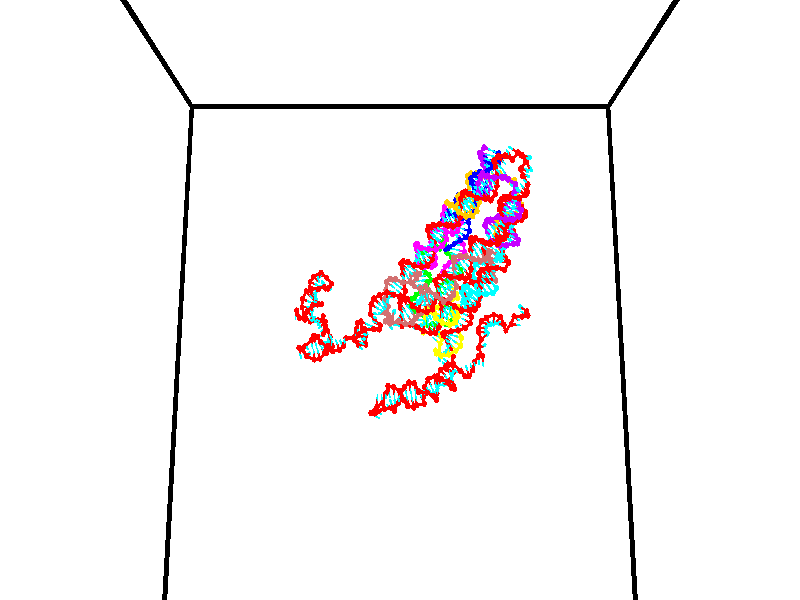 // switches for output
#declare DRAW_BASES = 1; // possible values are 0, 1; only relevant for DNA ribbons
#declare DRAW_BASES_TYPE = 3; // possible values are 1, 2, 3; only relevant for DNA ribbons
#declare DRAW_FOG = 0; // set to 1 to enable fog

#include "colors.inc"

#include "transforms.inc"
background { rgb <1, 1, 1>}

#default {
   normal{
       ripples 0.25
       frequency 0.20
       turbulence 0.2
       lambda 5
   }
	finish {
		phong 0.1
		phong_size 40.
	}
}

// original window dimensions: 1024x640


// camera settings

camera {
	sky <0, 0.179814, -0.983701>
	up <0, 0.179814, -0.983701>
	right 1.6 * <1, 0, 0>
	location <35, 94.9851, 44.8844>
	look_at <35, 29.7336, 32.9568>
	direction <0, -65.2515, -11.9276>
	angle 67.0682
}


# declare cpy_camera_pos = <35, 94.9851, 44.8844>;
# if (DRAW_FOG = 1)
fog {
	fog_type 2
	up vnormalize(cpy_camera_pos)
	color rgbt<1,1,1,0.3>
	distance 1e-5
	fog_alt 3e-3
	fog_offset 56
}
# end


// LIGHTS

# declare lum = 6;
global_settings {
	ambient_light rgb lum * <0.05, 0.05, 0.05>
	max_trace_level 15
}# declare cpy_direct_light_amount = 0.25;
light_source
{	1000 * <-1, -1.16352, -0.803886>,
	rgb lum * cpy_direct_light_amount
	parallel
}

light_source
{	1000 * <1, 1.16352, 0.803886>,
	rgb lum * cpy_direct_light_amount
	parallel
}

// strand 0

// nucleotide -1

// particle -1
sphere {
	<24.614859, 35.151756, 34.836185> 0.250000
	pigment { color rgbt <1,0,0,0> }
	no_shadow
}
cylinder {
	<24.522038, 34.885544, 35.119938>,  <24.466345, 34.725819, 35.290188>, 0.100000
	pigment { color rgbt <1,0,0,0> }
	no_shadow
}
cylinder {
	<24.522038, 34.885544, 35.119938>,  <24.614859, 35.151756, 34.836185>, 0.100000
	pigment { color rgbt <1,0,0,0> }
	no_shadow
}

// particle -1
sphere {
	<24.522038, 34.885544, 35.119938> 0.100000
	pigment { color rgbt <1,0,0,0> }
	no_shadow
}
sphere {
	0, 1
	scale<0.080000,0.200000,0.300000>
	matrix <0.970839, -0.203601, 0.126563,
		0.060199, 0.718065, 0.693367,
		-0.232051, -0.665529, 0.709382,
		24.452423, 34.685886, 35.332752>
	pigment { color rgbt <0,1,1,0> }
	no_shadow
}
cylinder {
	<24.935513, 35.291412, 35.509827>,  <24.614859, 35.151756, 34.836185>, 0.130000
	pigment { color rgbt <1,0,0,0> }
	no_shadow
}

// nucleotide -1

// particle -1
sphere {
	<24.935513, 35.291412, 35.509827> 0.250000
	pigment { color rgbt <1,0,0,0> }
	no_shadow
}
cylinder {
	<24.876904, 34.913975, 35.391060>,  <24.841738, 34.687511, 35.319801>, 0.100000
	pigment { color rgbt <1,0,0,0> }
	no_shadow
}
cylinder {
	<24.876904, 34.913975, 35.391060>,  <24.935513, 35.291412, 35.509827>, 0.100000
	pigment { color rgbt <1,0,0,0> }
	no_shadow
}

// particle -1
sphere {
	<24.876904, 34.913975, 35.391060> 0.100000
	pigment { color rgbt <1,0,0,0> }
	no_shadow
}
sphere {
	0, 1
	scale<0.080000,0.200000,0.300000>
	matrix <0.984158, -0.169343, 0.052504,
		-0.099823, -0.284519, 0.953459,
		-0.146523, -0.943595, -0.296916,
		24.832947, 34.630898, 35.301987>
	pigment { color rgbt <0,1,1,0> }
	no_shadow
}
cylinder {
	<25.533943, 35.637730, 35.704788>,  <24.935513, 35.291412, 35.509827>, 0.130000
	pigment { color rgbt <1,0,0,0> }
	no_shadow
}

// nucleotide -1

// particle -1
sphere {
	<25.533943, 35.637730, 35.704788> 0.250000
	pigment { color rgbt <1,0,0,0> }
	no_shadow
}
cylinder {
	<25.851864, 35.395039, 35.709915>,  <26.042616, 35.249424, 35.712994>, 0.100000
	pigment { color rgbt <1,0,0,0> }
	no_shadow
}
cylinder {
	<25.851864, 35.395039, 35.709915>,  <25.533943, 35.637730, 35.704788>, 0.100000
	pigment { color rgbt <1,0,0,0> }
	no_shadow
}

// particle -1
sphere {
	<25.851864, 35.395039, 35.709915> 0.100000
	pigment { color rgbt <1,0,0,0> }
	no_shadow
}
sphere {
	0, 1
	scale<0.080000,0.200000,0.300000>
	matrix <-0.343334, -0.466979, -0.814894,
		0.500410, 0.643278, -0.579468,
		0.794803, -0.606732, 0.012821,
		26.090305, 35.213020, 35.713760>
	pigment { color rgbt <0,1,1,0> }
	no_shadow
}
cylinder {
	<25.775782, 35.759087, 35.003891>,  <25.533943, 35.637730, 35.704788>, 0.130000
	pigment { color rgbt <1,0,0,0> }
	no_shadow
}

// nucleotide -1

// particle -1
sphere {
	<25.775782, 35.759087, 35.003891> 0.250000
	pigment { color rgbt <1,0,0,0> }
	no_shadow
}
cylinder {
	<25.949249, 35.422195, 35.132004>,  <26.053329, 35.220062, 35.208874>, 0.100000
	pigment { color rgbt <1,0,0,0> }
	no_shadow
}
cylinder {
	<25.949249, 35.422195, 35.132004>,  <25.775782, 35.759087, 35.003891>, 0.100000
	pigment { color rgbt <1,0,0,0> }
	no_shadow
}

// particle -1
sphere {
	<25.949249, 35.422195, 35.132004> 0.100000
	pigment { color rgbt <1,0,0,0> }
	no_shadow
}
sphere {
	0, 1
	scale<0.080000,0.200000,0.300000>
	matrix <-0.078773, -0.389524, -0.917642,
		0.897622, 0.372723, -0.235270,
		0.433669, -0.842228, 0.320284,
		26.079350, 35.169525, 35.228088>
	pigment { color rgbt <0,1,1,0> }
	no_shadow
}
cylinder {
	<26.282801, 35.589394, 34.455612>,  <25.775782, 35.759087, 35.003891>, 0.130000
	pigment { color rgbt <1,0,0,0> }
	no_shadow
}

// nucleotide -1

// particle -1
sphere {
	<26.282801, 35.589394, 34.455612> 0.250000
	pigment { color rgbt <1,0,0,0> }
	no_shadow
}
cylinder {
	<26.208576, 35.252811, 34.658600>,  <26.164042, 35.050861, 34.780392>, 0.100000
	pigment { color rgbt <1,0,0,0> }
	no_shadow
}
cylinder {
	<26.208576, 35.252811, 34.658600>,  <26.282801, 35.589394, 34.455612>, 0.100000
	pigment { color rgbt <1,0,0,0> }
	no_shadow
}

// particle -1
sphere {
	<26.208576, 35.252811, 34.658600> 0.100000
	pigment { color rgbt <1,0,0,0> }
	no_shadow
}
sphere {
	0, 1
	scale<0.080000,0.200000,0.300000>
	matrix <0.116891, -0.531673, -0.838845,
		0.975655, -0.096339, 0.197016,
		-0.185562, -0.841453, 0.507469,
		26.152908, 35.000374, 34.810841>
	pigment { color rgbt <0,1,1,0> }
	no_shadow
}
cylinder {
	<26.823065, 35.056576, 34.275013>,  <26.282801, 35.589394, 34.455612>, 0.130000
	pigment { color rgbt <1,0,0,0> }
	no_shadow
}

// nucleotide -1

// particle -1
sphere {
	<26.823065, 35.056576, 34.275013> 0.250000
	pigment { color rgbt <1,0,0,0> }
	no_shadow
}
cylinder {
	<26.487514, 34.851353, 34.347748>,  <26.286184, 34.728218, 34.391388>, 0.100000
	pigment { color rgbt <1,0,0,0> }
	no_shadow
}
cylinder {
	<26.487514, 34.851353, 34.347748>,  <26.823065, 35.056576, 34.275013>, 0.100000
	pigment { color rgbt <1,0,0,0> }
	no_shadow
}

// particle -1
sphere {
	<26.487514, 34.851353, 34.347748> 0.100000
	pigment { color rgbt <1,0,0,0> }
	no_shadow
}
sphere {
	0, 1
	scale<0.080000,0.200000,0.300000>
	matrix <0.237126, -0.645139, -0.726338,
		0.489961, -0.566188, 0.662849,
		-0.838874, -0.513056, 0.181835,
		26.235853, 34.697437, 34.402298>
	pigment { color rgbt <0,1,1,0> }
	no_shadow
}
cylinder {
	<27.019180, 34.323238, 34.167747>,  <26.823065, 35.056576, 34.275013>, 0.130000
	pigment { color rgbt <1,0,0,0> }
	no_shadow
}

// nucleotide -1

// particle -1
sphere {
	<27.019180, 34.323238, 34.167747> 0.250000
	pigment { color rgbt <1,0,0,0> }
	no_shadow
}
cylinder {
	<26.629789, 34.365414, 34.086533>,  <26.396154, 34.390717, 34.037804>, 0.100000
	pigment { color rgbt <1,0,0,0> }
	no_shadow
}
cylinder {
	<26.629789, 34.365414, 34.086533>,  <27.019180, 34.323238, 34.167747>, 0.100000
	pigment { color rgbt <1,0,0,0> }
	no_shadow
}

// particle -1
sphere {
	<26.629789, 34.365414, 34.086533> 0.100000
	pigment { color rgbt <1,0,0,0> }
	no_shadow
}
sphere {
	0, 1
	scale<0.080000,0.200000,0.300000>
	matrix <0.082628, -0.665542, -0.741772,
		-0.213340, -0.738875, 0.639178,
		-0.973477, 0.105436, -0.203038,
		26.337746, 34.397045, 34.025620>
	pigment { color rgbt <0,1,1,0> }
	no_shadow
}
cylinder {
	<26.492443, 33.710857, 34.096329>,  <27.019180, 34.323238, 34.167747>, 0.130000
	pigment { color rgbt <1,0,0,0> }
	no_shadow
}

// nucleotide -1

// particle -1
sphere {
	<26.492443, 33.710857, 34.096329> 0.250000
	pigment { color rgbt <1,0,0,0> }
	no_shadow
}
cylinder {
	<26.429169, 34.020527, 33.851173>,  <26.391205, 34.206329, 33.704082>, 0.100000
	pigment { color rgbt <1,0,0,0> }
	no_shadow
}
cylinder {
	<26.429169, 34.020527, 33.851173>,  <26.492443, 33.710857, 34.096329>, 0.100000
	pigment { color rgbt <1,0,0,0> }
	no_shadow
}

// particle -1
sphere {
	<26.429169, 34.020527, 33.851173> 0.100000
	pigment { color rgbt <1,0,0,0> }
	no_shadow
}
sphere {
	0, 1
	scale<0.080000,0.200000,0.300000>
	matrix <0.061036, -0.611848, -0.788617,
		-0.985521, -0.162155, 0.049532,
		-0.158184, 0.774176, -0.612886,
		26.381714, 34.252781, 33.667309>
	pigment { color rgbt <0,1,1,0> }
	no_shadow
}
cylinder {
	<26.092831, 33.393131, 33.451088>,  <26.492443, 33.710857, 34.096329>, 0.130000
	pigment { color rgbt <1,0,0,0> }
	no_shadow
}

// nucleotide -1

// particle -1
sphere {
	<26.092831, 33.393131, 33.451088> 0.250000
	pigment { color rgbt <1,0,0,0> }
	no_shadow
}
cylinder {
	<26.204916, 33.758602, 33.333324>,  <26.272167, 33.977886, 33.262669>, 0.100000
	pigment { color rgbt <1,0,0,0> }
	no_shadow
}
cylinder {
	<26.204916, 33.758602, 33.333324>,  <26.092831, 33.393131, 33.451088>, 0.100000
	pigment { color rgbt <1,0,0,0> }
	no_shadow
}

// particle -1
sphere {
	<26.204916, 33.758602, 33.333324> 0.100000
	pigment { color rgbt <1,0,0,0> }
	no_shadow
}
sphere {
	0, 1
	scale<0.080000,0.200000,0.300000>
	matrix <0.138926, -0.342062, -0.929351,
		-0.949831, 0.219517, -0.222785,
		0.280214, 0.913677, -0.294405,
		26.288980, 34.032703, 33.245003>
	pigment { color rgbt <0,1,1,0> }
	no_shadow
}
cylinder {
	<25.627291, 33.680222, 32.852913>,  <26.092831, 33.393131, 33.451088>, 0.130000
	pigment { color rgbt <1,0,0,0> }
	no_shadow
}

// nucleotide -1

// particle -1
sphere {
	<25.627291, 33.680222, 32.852913> 0.250000
	pigment { color rgbt <1,0,0,0> }
	no_shadow
}
cylinder {
	<25.977999, 33.872532, 32.848438>,  <26.188423, 33.987919, 32.845753>, 0.100000
	pigment { color rgbt <1,0,0,0> }
	no_shadow
}
cylinder {
	<25.977999, 33.872532, 32.848438>,  <25.627291, 33.680222, 32.852913>, 0.100000
	pigment { color rgbt <1,0,0,0> }
	no_shadow
}

// particle -1
sphere {
	<25.977999, 33.872532, 32.848438> 0.100000
	pigment { color rgbt <1,0,0,0> }
	no_shadow
}
sphere {
	0, 1
	scale<0.080000,0.200000,0.300000>
	matrix <0.062202, -0.136444, -0.988693,
		-0.476868, 0.866162, -0.149535,
		0.876771, 0.480777, -0.011189,
		26.241030, 34.016766, 32.845081>
	pigment { color rgbt <0,1,1,0> }
	no_shadow
}
cylinder {
	<25.709707, 33.982853, 32.164501>,  <25.627291, 33.680222, 32.852913>, 0.130000
	pigment { color rgbt <1,0,0,0> }
	no_shadow
}

// nucleotide -1

// particle -1
sphere {
	<25.709707, 33.982853, 32.164501> 0.250000
	pigment { color rgbt <1,0,0,0> }
	no_shadow
}
cylinder {
	<26.085890, 33.985409, 32.300442>,  <26.311600, 33.986942, 32.382008>, 0.100000
	pigment { color rgbt <1,0,0,0> }
	no_shadow
}
cylinder {
	<26.085890, 33.985409, 32.300442>,  <25.709707, 33.982853, 32.164501>, 0.100000
	pigment { color rgbt <1,0,0,0> }
	no_shadow
}

// particle -1
sphere {
	<26.085890, 33.985409, 32.300442> 0.100000
	pigment { color rgbt <1,0,0,0> }
	no_shadow
}
sphere {
	0, 1
	scale<0.080000,0.200000,0.300000>
	matrix <0.322495, -0.332754, -0.886156,
		0.107424, 0.942992, -0.315002,
		0.940456, 0.006392, 0.339855,
		26.368027, 33.987328, 32.402397>
	pigment { color rgbt <0,1,1,0> }
	no_shadow
}
cylinder {
	<26.135792, 34.373962, 31.771486>,  <25.709707, 33.982853, 32.164501>, 0.130000
	pigment { color rgbt <1,0,0,0> }
	no_shadow
}

// nucleotide -1

// particle -1
sphere {
	<26.135792, 34.373962, 31.771486> 0.250000
	pigment { color rgbt <1,0,0,0> }
	no_shadow
}
cylinder {
	<26.359062, 34.081505, 31.928389>,  <26.493025, 33.906029, 32.022530>, 0.100000
	pigment { color rgbt <1,0,0,0> }
	no_shadow
}
cylinder {
	<26.359062, 34.081505, 31.928389>,  <26.135792, 34.373962, 31.771486>, 0.100000
	pigment { color rgbt <1,0,0,0> }
	no_shadow
}

// particle -1
sphere {
	<26.359062, 34.081505, 31.928389> 0.100000
	pigment { color rgbt <1,0,0,0> }
	no_shadow
}
sphere {
	0, 1
	scale<0.080000,0.200000,0.300000>
	matrix <0.154170, -0.373128, -0.914881,
		0.815275, 0.571137, -0.095550,
		0.558175, -0.731148, 0.392254,
		26.526514, 33.862160, 32.046066>
	pigment { color rgbt <0,1,1,0> }
	no_shadow
}
cylinder {
	<26.877836, 34.257938, 31.387939>,  <26.135792, 34.373962, 31.771486>, 0.130000
	pigment { color rgbt <1,0,0,0> }
	no_shadow
}

// nucleotide -1

// particle -1
sphere {
	<26.877836, 34.257938, 31.387939> 0.250000
	pigment { color rgbt <1,0,0,0> }
	no_shadow
}
cylinder {
	<26.714148, 33.929638, 31.547392>,  <26.615934, 33.732658, 31.643063>, 0.100000
	pigment { color rgbt <1,0,0,0> }
	no_shadow
}
cylinder {
	<26.714148, 33.929638, 31.547392>,  <26.877836, 34.257938, 31.387939>, 0.100000
	pigment { color rgbt <1,0,0,0> }
	no_shadow
}

// particle -1
sphere {
	<26.714148, 33.929638, 31.547392> 0.100000
	pigment { color rgbt <1,0,0,0> }
	no_shadow
}
sphere {
	0, 1
	scale<0.080000,0.200000,0.300000>
	matrix <0.074016, -0.465307, -0.882050,
		0.909429, -0.331447, 0.251161,
		-0.409220, -0.820751, 0.398631,
		26.591381, 33.683414, 31.666981>
	pigment { color rgbt <0,1,1,0> }
	no_shadow
}
cylinder {
	<27.379408, 33.590515, 31.699282>,  <26.877836, 34.257938, 31.387939>, 0.130000
	pigment { color rgbt <1,0,0,0> }
	no_shadow
}

// nucleotide -1

// particle -1
sphere {
	<27.379408, 33.590515, 31.699282> 0.250000
	pigment { color rgbt <1,0,0,0> }
	no_shadow
}
cylinder {
	<27.024893, 33.487335, 31.545420>,  <26.812183, 33.425426, 31.453102>, 0.100000
	pigment { color rgbt <1,0,0,0> }
	no_shadow
}
cylinder {
	<27.024893, 33.487335, 31.545420>,  <27.379408, 33.590515, 31.699282>, 0.100000
	pigment { color rgbt <1,0,0,0> }
	no_shadow
}

// particle -1
sphere {
	<27.024893, 33.487335, 31.545420> 0.100000
	pigment { color rgbt <1,0,0,0> }
	no_shadow
}
sphere {
	0, 1
	scale<0.080000,0.200000,0.300000>
	matrix <0.458709, -0.374321, -0.805897,
		0.063894, -0.890700, 0.450078,
		-0.886286, -0.257946, -0.384655,
		26.759007, 33.409950, 31.430023>
	pigment { color rgbt <0,1,1,0> }
	no_shadow
}
cylinder {
	<27.902809, 33.455490, 32.194340>,  <27.379408, 33.590515, 31.699282>, 0.130000
	pigment { color rgbt <1,0,0,0> }
	no_shadow
}

// nucleotide -1

// particle -1
sphere {
	<27.902809, 33.455490, 32.194340> 0.250000
	pigment { color rgbt <1,0,0,0> }
	no_shadow
}
cylinder {
	<27.769651, 33.130096, 32.385094>,  <27.689756, 32.934860, 32.499546>, 0.100000
	pigment { color rgbt <1,0,0,0> }
	no_shadow
}
cylinder {
	<27.769651, 33.130096, 32.385094>,  <27.902809, 33.455490, 32.194340>, 0.100000
	pigment { color rgbt <1,0,0,0> }
	no_shadow
}

// particle -1
sphere {
	<27.769651, 33.130096, 32.385094> 0.100000
	pigment { color rgbt <1,0,0,0> }
	no_shadow
}
sphere {
	0, 1
	scale<0.080000,0.200000,0.300000>
	matrix <0.171803, 0.444939, 0.878927,
		-0.927180, 0.374522, -0.008359,
		-0.332897, -0.813488, 0.476883,
		27.669783, 32.886051, 32.528160>
	pigment { color rgbt <0,1,1,0> }
	no_shadow
}
cylinder {
	<27.254864, 33.375004, 32.629501>,  <27.902809, 33.455490, 32.194340>, 0.130000
	pigment { color rgbt <1,0,0,0> }
	no_shadow
}

// nucleotide -1

// particle -1
sphere {
	<27.254864, 33.375004, 32.629501> 0.250000
	pigment { color rgbt <1,0,0,0> }
	no_shadow
}
cylinder {
	<27.119949, 33.657139, 32.380104>,  <27.039001, 33.826420, 32.230465>, 0.100000
	pigment { color rgbt <1,0,0,0> }
	no_shadow
}
cylinder {
	<27.119949, 33.657139, 32.380104>,  <27.254864, 33.375004, 32.629501>, 0.100000
	pigment { color rgbt <1,0,0,0> }
	no_shadow
}

// particle -1
sphere {
	<27.119949, 33.657139, 32.380104> 0.100000
	pigment { color rgbt <1,0,0,0> }
	no_shadow
}
sphere {
	0, 1
	scale<0.080000,0.200000,0.300000>
	matrix <-0.261657, 0.565966, 0.781804,
		0.904308, 0.426833, -0.006338,
		-0.337287, 0.705334, -0.623492,
		27.018763, 33.868740, 32.193058>
	pigment { color rgbt <0,1,1,0> }
	no_shadow
}
cylinder {
	<27.578556, 34.113792, 32.786278>,  <27.254864, 33.375004, 32.629501>, 0.130000
	pigment { color rgbt <1,0,0,0> }
	no_shadow
}

// nucleotide -1

// particle -1
sphere {
	<27.578556, 34.113792, 32.786278> 0.250000
	pigment { color rgbt <1,0,0,0> }
	no_shadow
}
cylinder {
	<27.196798, 34.100262, 32.667625>,  <26.967743, 34.092144, 32.596436>, 0.100000
	pigment { color rgbt <1,0,0,0> }
	no_shadow
}
cylinder {
	<27.196798, 34.100262, 32.667625>,  <27.578556, 34.113792, 32.786278>, 0.100000
	pigment { color rgbt <1,0,0,0> }
	no_shadow
}

// particle -1
sphere {
	<27.196798, 34.100262, 32.667625> 0.100000
	pigment { color rgbt <1,0,0,0> }
	no_shadow
}
sphere {
	0, 1
	scale<0.080000,0.200000,0.300000>
	matrix <-0.271690, 0.510285, 0.815962,
		0.123762, 0.859340, -0.496204,
		-0.954394, -0.033829, -0.296628,
		26.910480, 34.090115, 32.578636>
	pigment { color rgbt <0,1,1,0> }
	no_shadow
}
cylinder {
	<27.293156, 34.816059, 32.739048>,  <27.578556, 34.113792, 32.786278>, 0.130000
	pigment { color rgbt <1,0,0,0> }
	no_shadow
}

// nucleotide -1

// particle -1
sphere {
	<27.293156, 34.816059, 32.739048> 0.250000
	pigment { color rgbt <1,0,0,0> }
	no_shadow
}
cylinder {
	<26.972832, 34.578133, 32.767052>,  <26.780638, 34.435379, 32.783855>, 0.100000
	pigment { color rgbt <1,0,0,0> }
	no_shadow
}
cylinder {
	<26.972832, 34.578133, 32.767052>,  <27.293156, 34.816059, 32.739048>, 0.100000
	pigment { color rgbt <1,0,0,0> }
	no_shadow
}

// particle -1
sphere {
	<26.972832, 34.578133, 32.767052> 0.100000
	pigment { color rgbt <1,0,0,0> }
	no_shadow
}
sphere {
	0, 1
	scale<0.080000,0.200000,0.300000>
	matrix <-0.332715, 0.539019, 0.773795,
		-0.498000, 0.596369, -0.629555,
		-0.800810, -0.594813, 0.070011,
		26.732590, 34.399689, 32.788055>
	pigment { color rgbt <0,1,1,0> }
	no_shadow
}
cylinder {
	<26.784473, 35.257809, 33.012741>,  <27.293156, 34.816059, 32.739048>, 0.130000
	pigment { color rgbt <1,0,0,0> }
	no_shadow
}

// nucleotide -1

// particle -1
sphere {
	<26.784473, 35.257809, 33.012741> 0.250000
	pigment { color rgbt <1,0,0,0> }
	no_shadow
}
cylinder {
	<26.616579, 34.896740, 33.050690>,  <26.515842, 34.680099, 33.073460>, 0.100000
	pigment { color rgbt <1,0,0,0> }
	no_shadow
}
cylinder {
	<26.616579, 34.896740, 33.050690>,  <26.784473, 35.257809, 33.012741>, 0.100000
	pigment { color rgbt <1,0,0,0> }
	no_shadow
}

// particle -1
sphere {
	<26.616579, 34.896740, 33.050690> 0.100000
	pigment { color rgbt <1,0,0,0> }
	no_shadow
}
sphere {
	0, 1
	scale<0.080000,0.200000,0.300000>
	matrix <-0.457123, 0.300540, 0.837087,
		-0.784131, 0.307985, -0.538781,
		-0.419735, -0.902674, 0.094876,
		26.490658, 34.625938, 33.079151>
	pigment { color rgbt <0,1,1,0> }
	no_shadow
}
cylinder {
	<26.022152, 35.267418, 32.997490>,  <26.784473, 35.257809, 33.012741>, 0.130000
	pigment { color rgbt <1,0,0,0> }
	no_shadow
}

// nucleotide -1

// particle -1
sphere {
	<26.022152, 35.267418, 32.997490> 0.250000
	pigment { color rgbt <1,0,0,0> }
	no_shadow
}
cylinder {
	<26.138765, 34.953270, 33.215923>,  <26.208733, 34.764782, 33.346985>, 0.100000
	pigment { color rgbt <1,0,0,0> }
	no_shadow
}
cylinder {
	<26.138765, 34.953270, 33.215923>,  <26.022152, 35.267418, 32.997490>, 0.100000
	pigment { color rgbt <1,0,0,0> }
	no_shadow
}

// particle -1
sphere {
	<26.138765, 34.953270, 33.215923> 0.100000
	pigment { color rgbt <1,0,0,0> }
	no_shadow
}
sphere {
	0, 1
	scale<0.080000,0.200000,0.300000>
	matrix <-0.396651, 0.420238, 0.816130,
		-0.870447, -0.454533, -0.189004,
		0.291531, -0.785366, 0.546085,
		26.226225, 34.717659, 33.379749>
	pigment { color rgbt <0,1,1,0> }
	no_shadow
}
cylinder {
	<25.442320, 34.742561, 33.120281>,  <26.022152, 35.267418, 32.997490>, 0.130000
	pigment { color rgbt <1,0,0,0> }
	no_shadow
}

// nucleotide -1

// particle -1
sphere {
	<25.442320, 34.742561, 33.120281> 0.250000
	pigment { color rgbt <1,0,0,0> }
	no_shadow
}
cylinder {
	<25.688097, 34.526989, 33.350765>,  <25.835564, 34.397648, 33.489056>, 0.100000
	pigment { color rgbt <1,0,0,0> }
	no_shadow
}
cylinder {
	<25.688097, 34.526989, 33.350765>,  <25.442320, 34.742561, 33.120281>, 0.100000
	pigment { color rgbt <1,0,0,0> }
	no_shadow
}

// particle -1
sphere {
	<25.688097, 34.526989, 33.350765> 0.100000
	pigment { color rgbt <1,0,0,0> }
	no_shadow
}
sphere {
	0, 1
	scale<0.080000,0.200000,0.300000>
	matrix <-0.501212, 0.297386, 0.812618,
		-0.609299, -0.788110, -0.087391,
		0.614443, -0.538929, 0.576207,
		25.872431, 34.365311, 33.523628>
	pigment { color rgbt <0,1,1,0> }
	no_shadow
}
cylinder {
	<25.059387, 34.474201, 33.735985>,  <25.442320, 34.742561, 33.120281>, 0.130000
	pigment { color rgbt <1,0,0,0> }
	no_shadow
}

// nucleotide -1

// particle -1
sphere {
	<25.059387, 34.474201, 33.735985> 0.250000
	pigment { color rgbt <1,0,0,0> }
	no_shadow
}
cylinder {
	<25.435272, 34.421188, 33.862080>,  <25.660803, 34.389381, 33.937737>, 0.100000
	pigment { color rgbt <1,0,0,0> }
	no_shadow
}
cylinder {
	<25.435272, 34.421188, 33.862080>,  <25.059387, 34.474201, 33.735985>, 0.100000
	pigment { color rgbt <1,0,0,0> }
	no_shadow
}

// particle -1
sphere {
	<25.435272, 34.421188, 33.862080> 0.100000
	pigment { color rgbt <1,0,0,0> }
	no_shadow
}
sphere {
	0, 1
	scale<0.080000,0.200000,0.300000>
	matrix <-0.289446, 0.182629, 0.939610,
		-0.182103, -0.974208, 0.133257,
		0.939712, -0.132535, 0.315238,
		25.717186, 34.381428, 33.956650>
	pigment { color rgbt <0,1,1,0> }
	no_shadow
}
cylinder {
	<24.979952, 34.150612, 34.422993>,  <25.059387, 34.474201, 33.735985>, 0.130000
	pigment { color rgbt <1,0,0,0> }
	no_shadow
}

// nucleotide -1

// particle -1
sphere {
	<24.979952, 34.150612, 34.422993> 0.250000
	pigment { color rgbt <1,0,0,0> }
	no_shadow
}
cylinder {
	<25.361050, 34.271137, 34.407551>,  <25.589708, 34.343452, 34.398285>, 0.100000
	pigment { color rgbt <1,0,0,0> }
	no_shadow
}
cylinder {
	<25.361050, 34.271137, 34.407551>,  <24.979952, 34.150612, 34.422993>, 0.100000
	pigment { color rgbt <1,0,0,0> }
	no_shadow
}

// particle -1
sphere {
	<25.361050, 34.271137, 34.407551> 0.100000
	pigment { color rgbt <1,0,0,0> }
	no_shadow
}
sphere {
	0, 1
	scale<0.080000,0.200000,0.300000>
	matrix <-0.049127, 0.278245, 0.959253,
		0.299789, -0.912022, 0.279898,
		0.952740, 0.301324, -0.038610,
		25.646872, 34.361530, 34.395969>
	pigment { color rgbt <0,1,1,0> }
	no_shadow
}
cylinder {
	<25.215366, 33.949177, 35.041409>,  <24.979952, 34.150612, 34.422993>, 0.130000
	pigment { color rgbt <1,0,0,0> }
	no_shadow
}

// nucleotide -1

// particle -1
sphere {
	<25.215366, 33.949177, 35.041409> 0.250000
	pigment { color rgbt <1,0,0,0> }
	no_shadow
}
cylinder {
	<25.512108, 34.185154, 34.913898>,  <25.690153, 34.326740, 34.837391>, 0.100000
	pigment { color rgbt <1,0,0,0> }
	no_shadow
}
cylinder {
	<25.512108, 34.185154, 34.913898>,  <25.215366, 33.949177, 35.041409>, 0.100000
	pigment { color rgbt <1,0,0,0> }
	no_shadow
}

// particle -1
sphere {
	<25.512108, 34.185154, 34.913898> 0.100000
	pigment { color rgbt <1,0,0,0> }
	no_shadow
}
sphere {
	0, 1
	scale<0.080000,0.200000,0.300000>
	matrix <0.244330, 0.204895, 0.947798,
		0.624463, -0.781015, 0.007862,
		0.741856, 0.589944, -0.318774,
		25.734665, 34.362137, 34.818268>
	pigment { color rgbt <0,1,1,0> }
	no_shadow
}
cylinder {
	<25.805698, 33.905540, 35.593029>,  <25.215366, 33.949177, 35.041409>, 0.130000
	pigment { color rgbt <1,0,0,0> }
	no_shadow
}

// nucleotide -1

// particle -1
sphere {
	<25.805698, 33.905540, 35.593029> 0.250000
	pigment { color rgbt <1,0,0,0> }
	no_shadow
}
cylinder {
	<25.910107, 34.199566, 35.342731>,  <25.972752, 34.375980, 35.192554>, 0.100000
	pigment { color rgbt <1,0,0,0> }
	no_shadow
}
cylinder {
	<25.910107, 34.199566, 35.342731>,  <25.805698, 33.905540, 35.593029>, 0.100000
	pigment { color rgbt <1,0,0,0> }
	no_shadow
}

// particle -1
sphere {
	<25.910107, 34.199566, 35.342731> 0.100000
	pigment { color rgbt <1,0,0,0> }
	no_shadow
}
sphere {
	0, 1
	scale<0.080000,0.200000,0.300000>
	matrix <0.610491, 0.376429, 0.696851,
		0.747777, -0.563901, -0.350494,
		0.261019, 0.735062, -0.625742,
		25.988413, 34.420086, 35.155010>
	pigment { color rgbt <0,1,1,0> }
	no_shadow
}
cylinder {
	<26.611954, 34.007168, 35.488464>,  <25.805698, 33.905540, 35.593029>, 0.130000
	pigment { color rgbt <1,0,0,0> }
	no_shadow
}

// nucleotide -1

// particle -1
sphere {
	<26.611954, 34.007168, 35.488464> 0.250000
	pigment { color rgbt <1,0,0,0> }
	no_shadow
}
cylinder {
	<26.429237, 34.356373, 35.420116>,  <26.319609, 34.565895, 35.379108>, 0.100000
	pigment { color rgbt <1,0,0,0> }
	no_shadow
}
cylinder {
	<26.429237, 34.356373, 35.420116>,  <26.611954, 34.007168, 35.488464>, 0.100000
	pigment { color rgbt <1,0,0,0> }
	no_shadow
}

// particle -1
sphere {
	<26.429237, 34.356373, 35.420116> 0.100000
	pigment { color rgbt <1,0,0,0> }
	no_shadow
}
sphere {
	0, 1
	scale<0.080000,0.200000,0.300000>
	matrix <0.552994, 0.429124, 0.714178,
		0.696808, 0.231741, -0.678790,
		-0.456790, 0.873011, -0.170865,
		26.292200, 34.618275, 35.368858>
	pigment { color rgbt <0,1,1,0> }
	no_shadow
}
cylinder {
	<27.142378, 34.455414, 35.580227>,  <26.611954, 34.007168, 35.488464>, 0.130000
	pigment { color rgbt <1,0,0,0> }
	no_shadow
}

// nucleotide -1

// particle -1
sphere {
	<27.142378, 34.455414, 35.580227> 0.250000
	pigment { color rgbt <1,0,0,0> }
	no_shadow
}
cylinder {
	<26.819237, 34.679646, 35.653027>,  <26.625353, 34.814186, 35.696709>, 0.100000
	pigment { color rgbt <1,0,0,0> }
	no_shadow
}
cylinder {
	<26.819237, 34.679646, 35.653027>,  <27.142378, 34.455414, 35.580227>, 0.100000
	pigment { color rgbt <1,0,0,0> }
	no_shadow
}

// particle -1
sphere {
	<26.819237, 34.679646, 35.653027> 0.100000
	pigment { color rgbt <1,0,0,0> }
	no_shadow
}
sphere {
	0, 1
	scale<0.080000,0.200000,0.300000>
	matrix <0.518439, 0.528994, 0.671852,
		0.280349, 0.637115, -0.717976,
		-0.807852, 0.560580, 0.182002,
		26.576881, 34.847820, 35.707626>
	pigment { color rgbt <0,1,1,0> }
	no_shadow
}
cylinder {
	<27.281464, 35.178585, 35.313759>,  <27.142378, 34.455414, 35.580227>, 0.130000
	pigment { color rgbt <1,0,0,0> }
	no_shadow
}

// nucleotide -1

// particle -1
sphere {
	<27.281464, 35.178585, 35.313759> 0.250000
	pigment { color rgbt <1,0,0,0> }
	no_shadow
}
cylinder {
	<27.053465, 35.098526, 35.632519>,  <26.916666, 35.050491, 35.823776>, 0.100000
	pigment { color rgbt <1,0,0,0> }
	no_shadow
}
cylinder {
	<27.053465, 35.098526, 35.632519>,  <27.281464, 35.178585, 35.313759>, 0.100000
	pigment { color rgbt <1,0,0,0> }
	no_shadow
}

// particle -1
sphere {
	<27.053465, 35.098526, 35.632519> 0.100000
	pigment { color rgbt <1,0,0,0> }
	no_shadow
}
sphere {
	0, 1
	scale<0.080000,0.200000,0.300000>
	matrix <0.554855, 0.621569, 0.552981,
		-0.606005, 0.757360, -0.243238,
		-0.569995, -0.200148, 0.796898,
		26.882467, 35.038483, 35.871590>
	pigment { color rgbt <0,1,1,0> }
	no_shadow
}
cylinder {
	<27.552353, 35.456623, 35.836418>,  <27.281464, 35.178585, 35.313759>, 0.130000
	pigment { color rgbt <1,0,0,0> }
	no_shadow
}

// nucleotide -1

// particle -1
sphere {
	<27.552353, 35.456623, 35.836418> 0.250000
	pigment { color rgbt <1,0,0,0> }
	no_shadow
}
cylinder {
	<27.252062, 35.314075, 36.058914>,  <27.071888, 35.228546, 36.192413>, 0.100000
	pigment { color rgbt <1,0,0,0> }
	no_shadow
}
cylinder {
	<27.252062, 35.314075, 36.058914>,  <27.552353, 35.456623, 35.836418>, 0.100000
	pigment { color rgbt <1,0,0,0> }
	no_shadow
}

// particle -1
sphere {
	<27.252062, 35.314075, 36.058914> 0.100000
	pigment { color rgbt <1,0,0,0> }
	no_shadow
}
sphere {
	0, 1
	scale<0.080000,0.200000,0.300000>
	matrix <0.424532, 0.384867, 0.819542,
		-0.506141, 0.851397, -0.137639,
		-0.750728, -0.356372, 0.556243,
		27.026844, 35.207165, 36.225788>
	pigment { color rgbt <0,1,1,0> }
	no_shadow
}
cylinder {
	<27.656944, 35.888069, 36.315948>,  <27.552353, 35.456623, 35.836418>, 0.130000
	pigment { color rgbt <1,0,0,0> }
	no_shadow
}

// nucleotide -1

// particle -1
sphere {
	<27.656944, 35.888069, 36.315948> 0.250000
	pigment { color rgbt <1,0,0,0> }
	no_shadow
}
cylinder {
	<27.433065, 35.589787, 36.460537>,  <27.298738, 35.410816, 36.547291>, 0.100000
	pigment { color rgbt <1,0,0,0> }
	no_shadow
}
cylinder {
	<27.433065, 35.589787, 36.460537>,  <27.656944, 35.888069, 36.315948>, 0.100000
	pigment { color rgbt <1,0,0,0> }
	no_shadow
}

// particle -1
sphere {
	<27.433065, 35.589787, 36.460537> 0.100000
	pigment { color rgbt <1,0,0,0> }
	no_shadow
}
sphere {
	0, 1
	scale<0.080000,0.200000,0.300000>
	matrix <0.306095, 0.219315, 0.926395,
		-0.770093, 0.629146, 0.105507,
		-0.559698, -0.745705, 0.361471,
		27.265156, 35.366074, 36.568977>
	pigment { color rgbt <0,1,1,0> }
	no_shadow
}
cylinder {
	<27.439165, 36.094730, 36.947613>,  <27.656944, 35.888069, 36.315948>, 0.130000
	pigment { color rgbt <1,0,0,0> }
	no_shadow
}

// nucleotide -1

// particle -1
sphere {
	<27.439165, 36.094730, 36.947613> 0.250000
	pigment { color rgbt <1,0,0,0> }
	no_shadow
}
cylinder {
	<27.332129, 35.710526, 36.978088>,  <27.267906, 35.480003, 36.996372>, 0.100000
	pigment { color rgbt <1,0,0,0> }
	no_shadow
}
cylinder {
	<27.332129, 35.710526, 36.978088>,  <27.439165, 36.094730, 36.947613>, 0.100000
	pigment { color rgbt <1,0,0,0> }
	no_shadow
}

// particle -1
sphere {
	<27.332129, 35.710526, 36.978088> 0.100000
	pigment { color rgbt <1,0,0,0> }
	no_shadow
}
sphere {
	0, 1
	scale<0.080000,0.200000,0.300000>
	matrix <0.036629, 0.068875, 0.996953,
		-0.962836, 0.269566, 0.016753,
		-0.267590, -0.960516, 0.076189,
		27.251852, 35.422371, 37.000946>
	pigment { color rgbt <0,1,1,0> }
	no_shadow
}
cylinder {
	<27.944901, 36.673645, 36.757988>,  <27.439165, 36.094730, 36.947613>, 0.130000
	pigment { color rgbt <1,0,0,0> }
	no_shadow
}

// nucleotide -1

// particle -1
sphere {
	<27.944901, 36.673645, 36.757988> 0.250000
	pigment { color rgbt <1,0,0,0> }
	no_shadow
}
cylinder {
	<28.144899, 36.799316, 37.080799>,  <28.264898, 36.874718, 37.274487>, 0.100000
	pigment { color rgbt <1,0,0,0> }
	no_shadow
}
cylinder {
	<28.144899, 36.799316, 37.080799>,  <27.944901, 36.673645, 36.757988>, 0.100000
	pigment { color rgbt <1,0,0,0> }
	no_shadow
}

// particle -1
sphere {
	<28.144899, 36.799316, 37.080799> 0.100000
	pigment { color rgbt <1,0,0,0> }
	no_shadow
}
sphere {
	0, 1
	scale<0.080000,0.200000,0.300000>
	matrix <-0.789066, -0.218762, 0.574037,
		0.356897, -0.923815, 0.138527,
		0.499999, 0.314179, 0.807027,
		28.294899, 36.893570, 37.322906>
	pigment { color rgbt <0,1,1,0> }
	no_shadow
}
cylinder {
	<28.134075, 36.087437, 37.206451>,  <27.944901, 36.673645, 36.757988>, 0.130000
	pigment { color rgbt <1,0,0,0> }
	no_shadow
}

// nucleotide -1

// particle -1
sphere {
	<28.134075, 36.087437, 37.206451> 0.250000
	pigment { color rgbt <1,0,0,0> }
	no_shadow
}
cylinder {
	<28.086872, 36.432037, 37.403992>,  <28.058550, 36.638798, 37.522514>, 0.100000
	pigment { color rgbt <1,0,0,0> }
	no_shadow
}
cylinder {
	<28.086872, 36.432037, 37.403992>,  <28.134075, 36.087437, 37.206451>, 0.100000
	pigment { color rgbt <1,0,0,0> }
	no_shadow
}

// particle -1
sphere {
	<28.086872, 36.432037, 37.403992> 0.100000
	pigment { color rgbt <1,0,0,0> }
	no_shadow
}
sphere {
	0, 1
	scale<0.080000,0.200000,0.300000>
	matrix <-0.714228, -0.419151, 0.560527,
		0.689893, -0.286572, 0.664774,
		-0.118010, 0.861504, 0.493847,
		28.051470, 36.690487, 37.552147>
	pigment { color rgbt <0,1,1,0> }
	no_shadow
}
cylinder {
	<28.058937, 35.895718, 37.953964>,  <28.134075, 36.087437, 37.206451>, 0.130000
	pigment { color rgbt <1,0,0,0> }
	no_shadow
}

// nucleotide -1

// particle -1
sphere {
	<28.058937, 35.895718, 37.953964> 0.250000
	pigment { color rgbt <1,0,0,0> }
	no_shadow
}
cylinder {
	<27.912468, 36.267010, 37.927731>,  <27.824587, 36.489784, 37.911991>, 0.100000
	pigment { color rgbt <1,0,0,0> }
	no_shadow
}
cylinder {
	<27.912468, 36.267010, 37.927731>,  <28.058937, 35.895718, 37.953964>, 0.100000
	pigment { color rgbt <1,0,0,0> }
	no_shadow
}

// particle -1
sphere {
	<27.912468, 36.267010, 37.927731> 0.100000
	pigment { color rgbt <1,0,0,0> }
	no_shadow
}
sphere {
	0, 1
	scale<0.080000,0.200000,0.300000>
	matrix <-0.808647, -0.282538, 0.516006,
		0.460443, 0.241984, 0.854070,
		-0.366173, 0.928233, -0.065587,
		27.802616, 36.545479, 37.908054>
	pigment { color rgbt <0,1,1,0> }
	no_shadow
}
cylinder {
	<28.258099, 35.171097, 37.837040>,  <28.058937, 35.895718, 37.953964>, 0.130000
	pigment { color rgbt <1,0,0,0> }
	no_shadow
}

// nucleotide -1

// particle -1
sphere {
	<28.258099, 35.171097, 37.837040> 0.250000
	pigment { color rgbt <1,0,0,0> }
	no_shadow
}
cylinder {
	<27.949913, 35.407673, 37.741894>,  <27.765001, 35.549618, 37.684807>, 0.100000
	pigment { color rgbt <1,0,0,0> }
	no_shadow
}
cylinder {
	<27.949913, 35.407673, 37.741894>,  <28.258099, 35.171097, 37.837040>, 0.100000
	pigment { color rgbt <1,0,0,0> }
	no_shadow
}

// particle -1
sphere {
	<27.949913, 35.407673, 37.741894> 0.100000
	pigment { color rgbt <1,0,0,0> }
	no_shadow
}
sphere {
	0, 1
	scale<0.080000,0.200000,0.300000>
	matrix <-0.634351, -0.748239, 0.194259,
		-0.063088, 0.300561, 0.951674,
		-0.770466, 0.591440, -0.237866,
		27.718773, 35.585106, 37.670532>
	pigment { color rgbt <0,1,1,0> }
	no_shadow
}
cylinder {
	<27.695522, 35.220478, 38.411865>,  <28.258099, 35.171097, 37.837040>, 0.130000
	pigment { color rgbt <1,0,0,0> }
	no_shadow
}

// nucleotide -1

// particle -1
sphere {
	<27.695522, 35.220478, 38.411865> 0.250000
	pigment { color rgbt <1,0,0,0> }
	no_shadow
}
cylinder {
	<27.555334, 35.281116, 38.042175>,  <27.471222, 35.317497, 37.820362>, 0.100000
	pigment { color rgbt <1,0,0,0> }
	no_shadow
}
cylinder {
	<27.555334, 35.281116, 38.042175>,  <27.695522, 35.220478, 38.411865>, 0.100000
	pigment { color rgbt <1,0,0,0> }
	no_shadow
}

// particle -1
sphere {
	<27.555334, 35.281116, 38.042175> 0.100000
	pigment { color rgbt <1,0,0,0> }
	no_shadow
}
sphere {
	0, 1
	scale<0.080000,0.200000,0.300000>
	matrix <-0.578646, -0.810989, 0.086406,
		-0.736437, 0.565082, 0.371945,
		-0.350470, 0.151592, -0.924225,
		27.450193, 35.326595, 37.764908>
	pigment { color rgbt <0,1,1,0> }
	no_shadow
}
cylinder {
	<27.583853, 35.924095, 38.531097>,  <27.695522, 35.220478, 38.411865>, 0.130000
	pigment { color rgbt <1,0,0,0> }
	no_shadow
}

// nucleotide -1

// particle -1
sphere {
	<27.583853, 35.924095, 38.531097> 0.250000
	pigment { color rgbt <1,0,0,0> }
	no_shadow
}
cylinder {
	<27.474768, 36.242649, 38.315174>,  <27.409317, 36.433781, 38.185619>, 0.100000
	pigment { color rgbt <1,0,0,0> }
	no_shadow
}
cylinder {
	<27.474768, 36.242649, 38.315174>,  <27.583853, 35.924095, 38.531097>, 0.100000
	pigment { color rgbt <1,0,0,0> }
	no_shadow
}

// particle -1
sphere {
	<27.474768, 36.242649, 38.315174> 0.100000
	pigment { color rgbt <1,0,0,0> }
	no_shadow
}
sphere {
	0, 1
	scale<0.080000,0.200000,0.300000>
	matrix <-0.914811, -0.040914, 0.401804,
		0.297906, 0.603401, 0.739702,
		-0.272713, 0.796387, -0.539810,
		27.392954, 36.481564, 38.153233>
	pigment { color rgbt <0,1,1,0> }
	no_shadow
}
cylinder {
	<27.215679, 36.428085, 39.007957>,  <27.583853, 35.924095, 38.531097>, 0.130000
	pigment { color rgbt <1,0,0,0> }
	no_shadow
}

// nucleotide -1

// particle -1
sphere {
	<27.215679, 36.428085, 39.007957> 0.250000
	pigment { color rgbt <1,0,0,0> }
	no_shadow
}
cylinder {
	<27.096207, 36.541031, 38.643307>,  <27.024523, 36.608799, 38.424519>, 0.100000
	pigment { color rgbt <1,0,0,0> }
	no_shadow
}
cylinder {
	<27.096207, 36.541031, 38.643307>,  <27.215679, 36.428085, 39.007957>, 0.100000
	pigment { color rgbt <1,0,0,0> }
	no_shadow
}

// particle -1
sphere {
	<27.096207, 36.541031, 38.643307> 0.100000
	pigment { color rgbt <1,0,0,0> }
	no_shadow
}
sphere {
	0, 1
	scale<0.080000,0.200000,0.300000>
	matrix <-0.949396, 0.009326, 0.313944,
		0.097149, 0.959261, 0.265292,
		-0.298680, 0.282367, -0.911625,
		27.006603, 36.625740, 38.369820>
	pigment { color rgbt <0,1,1,0> }
	no_shadow
}
cylinder {
	<26.766171, 37.042526, 39.137676>,  <27.215679, 36.428085, 39.007957>, 0.130000
	pigment { color rgbt <1,0,0,0> }
	no_shadow
}

// nucleotide -1

// particle -1
sphere {
	<26.766171, 37.042526, 39.137676> 0.250000
	pigment { color rgbt <1,0,0,0> }
	no_shadow
}
cylinder {
	<26.693260, 36.847626, 38.796066>,  <26.649513, 36.730686, 38.591099>, 0.100000
	pigment { color rgbt <1,0,0,0> }
	no_shadow
}
cylinder {
	<26.693260, 36.847626, 38.796066>,  <26.766171, 37.042526, 39.137676>, 0.100000
	pigment { color rgbt <1,0,0,0> }
	no_shadow
}

// particle -1
sphere {
	<26.693260, 36.847626, 38.796066> 0.100000
	pigment { color rgbt <1,0,0,0> }
	no_shadow
}
sphere {
	0, 1
	scale<0.080000,0.200000,0.300000>
	matrix <-0.928342, -0.200903, 0.312760,
		-0.323969, 0.849837, -0.415717,
		-0.182276, -0.487252, -0.854026,
		26.638577, 36.701450, 38.539860>
	pigment { color rgbt <0,1,1,0> }
	no_shadow
}
cylinder {
	<26.052313, 37.206329, 38.893032>,  <26.766171, 37.042526, 39.137676>, 0.130000
	pigment { color rgbt <1,0,0,0> }
	no_shadow
}

// nucleotide -1

// particle -1
sphere {
	<26.052313, 37.206329, 38.893032> 0.250000
	pigment { color rgbt <1,0,0,0> }
	no_shadow
}
cylinder {
	<26.140232, 36.850723, 38.732361>,  <26.192984, 36.637360, 38.635960>, 0.100000
	pigment { color rgbt <1,0,0,0> }
	no_shadow
}
cylinder {
	<26.140232, 36.850723, 38.732361>,  <26.052313, 37.206329, 38.893032>, 0.100000
	pigment { color rgbt <1,0,0,0> }
	no_shadow
}

// particle -1
sphere {
	<26.140232, 36.850723, 38.732361> 0.100000
	pigment { color rgbt <1,0,0,0> }
	no_shadow
}
sphere {
	0, 1
	scale<0.080000,0.200000,0.300000>
	matrix <-0.954016, -0.281906, 0.101889,
		-0.203816, 0.360812, -0.910095,
		0.219798, -0.889013, -0.401678,
		26.206171, 36.584019, 38.611858>
	pigment { color rgbt <0,1,1,0> }
	no_shadow
}
cylinder {
	<25.600201, 37.175377, 38.304806>,  <26.052313, 37.206329, 38.893032>, 0.130000
	pigment { color rgbt <1,0,0,0> }
	no_shadow
}

// nucleotide -1

// particle -1
sphere {
	<25.600201, 37.175377, 38.304806> 0.250000
	pigment { color rgbt <1,0,0,0> }
	no_shadow
}
cylinder {
	<25.681097, 36.860466, 38.537800>,  <25.729635, 36.671520, 38.677597>, 0.100000
	pigment { color rgbt <1,0,0,0> }
	no_shadow
}
cylinder {
	<25.681097, 36.860466, 38.537800>,  <25.600201, 37.175377, 38.304806>, 0.100000
	pigment { color rgbt <1,0,0,0> }
	no_shadow
}

// particle -1
sphere {
	<25.681097, 36.860466, 38.537800> 0.100000
	pigment { color rgbt <1,0,0,0> }
	no_shadow
}
sphere {
	0, 1
	scale<0.080000,0.200000,0.300000>
	matrix <-0.967139, -0.066977, 0.245267,
		-0.154080, -0.612950, -0.774952,
		0.202241, -0.787278, 0.582489,
		25.741770, 36.624283, 38.712547>
	pigment { color rgbt <0,1,1,0> }
	no_shadow
}
cylinder {
	<25.171488, 36.521526, 38.137672>,  <25.600201, 37.175377, 38.304806>, 0.130000
	pigment { color rgbt <1,0,0,0> }
	no_shadow
}

// nucleotide -1

// particle -1
sphere {
	<25.171488, 36.521526, 38.137672> 0.250000
	pigment { color rgbt <1,0,0,0> }
	no_shadow
}
cylinder {
	<25.281042, 36.581825, 38.517624>,  <25.346775, 36.618004, 38.745594>, 0.100000
	pigment { color rgbt <1,0,0,0> }
	no_shadow
}
cylinder {
	<25.281042, 36.581825, 38.517624>,  <25.171488, 36.521526, 38.137672>, 0.100000
	pigment { color rgbt <1,0,0,0> }
	no_shadow
}

// particle -1
sphere {
	<25.281042, 36.581825, 38.517624> 0.100000
	pigment { color rgbt <1,0,0,0> }
	no_shadow
}
sphere {
	0, 1
	scale<0.080000,0.200000,0.300000>
	matrix <-0.923118, -0.235946, 0.303615,
		0.269889, -0.960002, 0.074538,
		0.273884, 0.150750, 0.949875,
		25.363207, 36.627048, 38.802586>
	pigment { color rgbt <0,1,1,0> }
	no_shadow
}
cylinder {
	<25.688908, 36.025223, 37.957249>,  <25.171488, 36.521526, 38.137672>, 0.130000
	pigment { color rgbt <1,0,0,0> }
	no_shadow
}

// nucleotide -1

// particle -1
sphere {
	<25.688908, 36.025223, 37.957249> 0.250000
	pigment { color rgbt <1,0,0,0> }
	no_shadow
}
cylinder {
	<25.864340, 36.363953, 38.077606>,  <25.969599, 36.567188, 38.149822>, 0.100000
	pigment { color rgbt <1,0,0,0> }
	no_shadow
}
cylinder {
	<25.864340, 36.363953, 38.077606>,  <25.688908, 36.025223, 37.957249>, 0.100000
	pigment { color rgbt <1,0,0,0> }
	no_shadow
}

// particle -1
sphere {
	<25.864340, 36.363953, 38.077606> 0.100000
	pigment { color rgbt <1,0,0,0> }
	no_shadow
}
sphere {
	0, 1
	scale<0.080000,0.200000,0.300000>
	matrix <0.837854, -0.264199, -0.477702,
		-0.325031, 0.461620, -0.825386,
		0.438583, 0.846821, 0.300897,
		25.995914, 36.618000, 38.167877>
	pigment { color rgbt <0,1,1,0> }
	no_shadow
}
cylinder {
	<26.326637, 36.185722, 37.480270>,  <25.688908, 36.025223, 37.957249>, 0.130000
	pigment { color rgbt <1,0,0,0> }
	no_shadow
}

// nucleotide -1

// particle -1
sphere {
	<26.326637, 36.185722, 37.480270> 0.250000
	pigment { color rgbt <1,0,0,0> }
	no_shadow
}
cylinder {
	<26.412386, 36.433575, 37.782291>,  <26.463835, 36.582287, 37.963505>, 0.100000
	pigment { color rgbt <1,0,0,0> }
	no_shadow
}
cylinder {
	<26.412386, 36.433575, 37.782291>,  <26.326637, 36.185722, 37.480270>, 0.100000
	pigment { color rgbt <1,0,0,0> }
	no_shadow
}

// particle -1
sphere {
	<26.412386, 36.433575, 37.782291> 0.100000
	pigment { color rgbt <1,0,0,0> }
	no_shadow
}
sphere {
	0, 1
	scale<0.080000,0.200000,0.300000>
	matrix <0.942240, 0.072480, -0.327002,
		-0.257346, 0.781539, -0.568304,
		0.214374, 0.619632, 0.755050,
		26.476698, 36.619465, 38.008808>
	pigment { color rgbt <0,1,1,0> }
	no_shadow
}
cylinder {
	<26.639664, 36.903084, 37.208511>,  <26.326637, 36.185722, 37.480270>, 0.130000
	pigment { color rgbt <1,0,0,0> }
	no_shadow
}

// nucleotide -1

// particle -1
sphere {
	<26.639664, 36.903084, 37.208511> 0.250000
	pigment { color rgbt <1,0,0,0> }
	no_shadow
}
cylinder {
	<26.752750, 36.838005, 37.586632>,  <26.820602, 36.798958, 37.813503>, 0.100000
	pigment { color rgbt <1,0,0,0> }
	no_shadow
}
cylinder {
	<26.752750, 36.838005, 37.586632>,  <26.639664, 36.903084, 37.208511>, 0.100000
	pigment { color rgbt <1,0,0,0> }
	no_shadow
}

// particle -1
sphere {
	<26.752750, 36.838005, 37.586632> 0.100000
	pigment { color rgbt <1,0,0,0> }
	no_shadow
}
sphere {
	0, 1
	scale<0.080000,0.200000,0.300000>
	matrix <0.953423, 0.155692, -0.258350,
		-0.105145, 0.974315, 0.199134,
		0.282718, -0.162695, 0.945305,
		26.837566, 36.789196, 37.870224>
	pigment { color rgbt <0,1,1,0> }
	no_shadow
}
cylinder {
	<27.095234, 37.442513, 37.353355>,  <26.639664, 36.903084, 37.208511>, 0.130000
	pigment { color rgbt <1,0,0,0> }
	no_shadow
}

// nucleotide -1

// particle -1
sphere {
	<27.095234, 37.442513, 37.353355> 0.250000
	pigment { color rgbt <1,0,0,0> }
	no_shadow
}
cylinder {
	<27.177357, 37.147980, 37.611244>,  <27.226631, 36.971260, 37.765976>, 0.100000
	pigment { color rgbt <1,0,0,0> }
	no_shadow
}
cylinder {
	<27.177357, 37.147980, 37.611244>,  <27.095234, 37.442513, 37.353355>, 0.100000
	pigment { color rgbt <1,0,0,0> }
	no_shadow
}

// particle -1
sphere {
	<27.177357, 37.147980, 37.611244> 0.100000
	pigment { color rgbt <1,0,0,0> }
	no_shadow
}
sphere {
	0, 1
	scale<0.080000,0.200000,0.300000>
	matrix <0.978335, 0.172330, -0.114728,
		-0.026628, 0.654310, 0.755757,
		0.205307, -0.736329, 0.644723,
		27.238949, 36.927082, 37.804661>
	pigment { color rgbt <0,1,1,0> }
	no_shadow
}
cylinder {
	<27.438717, 37.806335, 37.831734>,  <27.095234, 37.442513, 37.353355>, 0.130000
	pigment { color rgbt <1,0,0,0> }
	no_shadow
}

// nucleotide -1

// particle -1
sphere {
	<27.438717, 37.806335, 37.831734> 0.250000
	pigment { color rgbt <1,0,0,0> }
	no_shadow
}
cylinder {
	<27.537212, 37.418686, 37.836826>,  <27.596310, 37.186096, 37.839882>, 0.100000
	pigment { color rgbt <1,0,0,0> }
	no_shadow
}
cylinder {
	<27.537212, 37.418686, 37.836826>,  <27.438717, 37.806335, 37.831734>, 0.100000
	pigment { color rgbt <1,0,0,0> }
	no_shadow
}

// particle -1
sphere {
	<27.537212, 37.418686, 37.836826> 0.100000
	pigment { color rgbt <1,0,0,0> }
	no_shadow
}
sphere {
	0, 1
	scale<0.080000,0.200000,0.300000>
	matrix <0.968772, 0.245713, -0.033260,
		0.029106, 0.020522, 0.999366,
		0.246239, -0.969126, 0.012730,
		27.611084, 37.127949, 37.840645>
	pigment { color rgbt <0,1,1,0> }
	no_shadow
}
cylinder {
	<28.024054, 37.785679, 38.203835>,  <27.438717, 37.806335, 37.831734>, 0.130000
	pigment { color rgbt <1,0,0,0> }
	no_shadow
}

// nucleotide -1

// particle -1
sphere {
	<28.024054, 37.785679, 38.203835> 0.250000
	pigment { color rgbt <1,0,0,0> }
	no_shadow
}
cylinder {
	<28.000063, 37.454090, 37.981407>,  <27.985668, 37.255138, 37.847950>, 0.100000
	pigment { color rgbt <1,0,0,0> }
	no_shadow
}
cylinder {
	<28.000063, 37.454090, 37.981407>,  <28.024054, 37.785679, 38.203835>, 0.100000
	pigment { color rgbt <1,0,0,0> }
	no_shadow
}

// particle -1
sphere {
	<28.000063, 37.454090, 37.981407> 0.100000
	pigment { color rgbt <1,0,0,0> }
	no_shadow
}
sphere {
	0, 1
	scale<0.080000,0.200000,0.300000>
	matrix <0.998125, -0.056651, -0.023200,
		-0.012270, -0.556417, 0.830813,
		-0.059975, -0.828970, -0.556069,
		27.982071, 37.205399, 37.814587>
	pigment { color rgbt <0,1,1,0> }
	no_shadow
}
cylinder {
	<28.564009, 37.415554, 38.521782>,  <28.024054, 37.785679, 38.203835>, 0.130000
	pigment { color rgbt <1,0,0,0> }
	no_shadow
}

// nucleotide -1

// particle -1
sphere {
	<28.564009, 37.415554, 38.521782> 0.250000
	pigment { color rgbt <1,0,0,0> }
	no_shadow
}
cylinder {
	<28.499071, 37.313122, 38.140614>,  <28.460108, 37.251663, 37.911911>, 0.100000
	pigment { color rgbt <1,0,0,0> }
	no_shadow
}
cylinder {
	<28.499071, 37.313122, 38.140614>,  <28.564009, 37.415554, 38.521782>, 0.100000
	pigment { color rgbt <1,0,0,0> }
	no_shadow
}

// particle -1
sphere {
	<28.499071, 37.313122, 38.140614> 0.100000
	pigment { color rgbt <1,0,0,0> }
	no_shadow
}
sphere {
	0, 1
	scale<0.080000,0.200000,0.300000>
	matrix <0.954479, 0.204148, -0.217471,
		0.250228, -0.944852, 0.211282,
		-0.162345, -0.256082, -0.952925,
		28.450367, 37.236298, 37.854736>
	pigment { color rgbt <0,1,1,0> }
	no_shadow
}
cylinder {
	<29.176598, 37.245705, 38.411758>,  <28.564009, 37.415554, 38.521782>, 0.130000
	pigment { color rgbt <1,0,0,0> }
	no_shadow
}

// nucleotide -1

// particle -1
sphere {
	<29.176598, 37.245705, 38.411758> 0.250000
	pigment { color rgbt <1,0,0,0> }
	no_shadow
}
cylinder {
	<29.025061, 37.344975, 38.055134>,  <28.934139, 37.404537, 37.841160>, 0.100000
	pigment { color rgbt <1,0,0,0> }
	no_shadow
}
cylinder {
	<29.025061, 37.344975, 38.055134>,  <29.176598, 37.245705, 38.411758>, 0.100000
	pigment { color rgbt <1,0,0,0> }
	no_shadow
}

// particle -1
sphere {
	<29.025061, 37.344975, 38.055134> 0.100000
	pigment { color rgbt <1,0,0,0> }
	no_shadow
}
sphere {
	0, 1
	scale<0.080000,0.200000,0.300000>
	matrix <0.923682, 0.161100, -0.347647,
		0.057355, -0.955226, -0.290264,
		-0.378843, 0.248173, -0.891565,
		28.911407, 37.419426, 37.787663>
	pigment { color rgbt <0,1,1,0> }
	no_shadow
}
cylinder {
	<29.537090, 36.752029, 38.006454>,  <29.176598, 37.245705, 38.411758>, 0.130000
	pigment { color rgbt <1,0,0,0> }
	no_shadow
}

// nucleotide -1

// particle -1
sphere {
	<29.537090, 36.752029, 38.006454> 0.250000
	pigment { color rgbt <1,0,0,0> }
	no_shadow
}
cylinder {
	<29.410194, 37.105301, 37.868271>,  <29.334057, 37.317265, 37.785358>, 0.100000
	pigment { color rgbt <1,0,0,0> }
	no_shadow
}
cylinder {
	<29.410194, 37.105301, 37.868271>,  <29.537090, 36.752029, 38.006454>, 0.100000
	pigment { color rgbt <1,0,0,0> }
	no_shadow
}

// particle -1
sphere {
	<29.410194, 37.105301, 37.868271> 0.100000
	pigment { color rgbt <1,0,0,0> }
	no_shadow
}
sphere {
	0, 1
	scale<0.080000,0.200000,0.300000>
	matrix <0.940341, 0.245722, -0.235327,
		-0.122949, -0.399509, -0.908447,
		-0.317241, 0.883184, -0.345464,
		29.315022, 37.370255, 37.764633>
	pigment { color rgbt <0,1,1,0> }
	no_shadow
}
cylinder {
	<29.761616, 36.929298, 37.398659>,  <29.537090, 36.752029, 38.006454>, 0.130000
	pigment { color rgbt <1,0,0,0> }
	no_shadow
}

// nucleotide -1

// particle -1
sphere {
	<29.761616, 36.929298, 37.398659> 0.250000
	pigment { color rgbt <1,0,0,0> }
	no_shadow
}
cylinder {
	<29.721569, 37.283192, 37.580742>,  <29.697542, 37.495529, 37.689991>, 0.100000
	pigment { color rgbt <1,0,0,0> }
	no_shadow
}
cylinder {
	<29.721569, 37.283192, 37.580742>,  <29.761616, 36.929298, 37.398659>, 0.100000
	pigment { color rgbt <1,0,0,0> }
	no_shadow
}

// particle -1
sphere {
	<29.721569, 37.283192, 37.580742> 0.100000
	pigment { color rgbt <1,0,0,0> }
	no_shadow
}
sphere {
	0, 1
	scale<0.080000,0.200000,0.300000>
	matrix <0.950709, 0.220009, -0.218513,
		-0.293477, 0.410896, -0.863154,
		-0.100116, 0.884737, 0.455211,
		29.691534, 37.548615, 37.717304>
	pigment { color rgbt <0,1,1,0> }
	no_shadow
}
cylinder {
	<30.519848, 36.898190, 37.394810>,  <29.761616, 36.929298, 37.398659>, 0.130000
	pigment { color rgbt <1,0,0,0> }
	no_shadow
}

// nucleotide -1

// particle -1
sphere {
	<30.519848, 36.898190, 37.394810> 0.250000
	pigment { color rgbt <1,0,0,0> }
	no_shadow
}
cylinder {
	<30.673656, 37.267239, 37.382786>,  <30.765942, 37.488670, 37.375572>, 0.100000
	pigment { color rgbt <1,0,0,0> }
	no_shadow
}
cylinder {
	<30.673656, 37.267239, 37.382786>,  <30.519848, 36.898190, 37.394810>, 0.100000
	pigment { color rgbt <1,0,0,0> }
	no_shadow
}

// particle -1
sphere {
	<30.673656, 37.267239, 37.382786> 0.100000
	pigment { color rgbt <1,0,0,0> }
	no_shadow
}
sphere {
	0, 1
	scale<0.080000,0.200000,0.300000>
	matrix <0.861720, -0.370433, -0.346724,
		-0.331031, 0.107422, -0.937486,
		0.384521, 0.922627, -0.030057,
		30.789013, 37.544025, 37.373768>
	pigment { color rgbt <0,1,1,0> }
	no_shadow
}
cylinder {
	<30.776846, 37.157505, 36.685616>,  <30.519848, 36.898190, 37.394810>, 0.130000
	pigment { color rgbt <1,0,0,0> }
	no_shadow
}

// nucleotide -1

// particle -1
sphere {
	<30.776846, 37.157505, 36.685616> 0.250000
	pigment { color rgbt <1,0,0,0> }
	no_shadow
}
cylinder {
	<30.990822, 37.289654, 36.996662>,  <31.119207, 37.368942, 37.183292>, 0.100000
	pigment { color rgbt <1,0,0,0> }
	no_shadow
}
cylinder {
	<30.990822, 37.289654, 36.996662>,  <30.776846, 37.157505, 36.685616>, 0.100000
	pigment { color rgbt <1,0,0,0> }
	no_shadow
}

// particle -1
sphere {
	<30.990822, 37.289654, 36.996662> 0.100000
	pigment { color rgbt <1,0,0,0> }
	no_shadow
}
sphere {
	0, 1
	scale<0.080000,0.200000,0.300000>
	matrix <0.802472, -0.486633, -0.345294,
		0.264342, 0.808731, -0.525431,
		0.534942, 0.330368, 0.777621,
		31.151304, 37.388763, 37.229950>
	pigment { color rgbt <0,1,1,0> }
	no_shadow
}
cylinder {
	<30.944901, 37.706715, 36.271400>,  <30.776846, 37.157505, 36.685616>, 0.130000
	pigment { color rgbt <1,0,0,0> }
	no_shadow
}

// nucleotide -1

// particle -1
sphere {
	<30.944901, 37.706715, 36.271400> 0.250000
	pigment { color rgbt <1,0,0,0> }
	no_shadow
}
cylinder {
	<30.982439, 37.619370, 36.659939>,  <31.004963, 37.566963, 36.893063>, 0.100000
	pigment { color rgbt <1,0,0,0> }
	no_shadow
}
cylinder {
	<30.982439, 37.619370, 36.659939>,  <30.944901, 37.706715, 36.271400>, 0.100000
	pigment { color rgbt <1,0,0,0> }
	no_shadow
}

// particle -1
sphere {
	<30.982439, 37.619370, 36.659939> 0.100000
	pigment { color rgbt <1,0,0,0> }
	no_shadow
}
sphere {
	0, 1
	scale<0.080000,0.200000,0.300000>
	matrix <-0.982366, -0.178782, 0.054721,
		0.161710, -0.959351, -0.231290,
		0.093848, -0.218363, 0.971345,
		31.010593, 37.553860, 36.951344>
	pigment { color rgbt <0,1,1,0> }
	no_shadow
}
cylinder {
	<31.274317, 38.400127, 36.259514>,  <30.944901, 37.706715, 36.271400>, 0.130000
	pigment { color rgbt <1,0,0,0> }
	no_shadow
}

// nucleotide -1

// particle -1
sphere {
	<31.274317, 38.400127, 36.259514> 0.250000
	pigment { color rgbt <1,0,0,0> }
	no_shadow
}
cylinder {
	<31.631649, 38.508327, 36.403061>,  <31.846048, 38.573246, 36.489189>, 0.100000
	pigment { color rgbt <1,0,0,0> }
	no_shadow
}
cylinder {
	<31.631649, 38.508327, 36.403061>,  <31.274317, 38.400127, 36.259514>, 0.100000
	pigment { color rgbt <1,0,0,0> }
	no_shadow
}

// particle -1
sphere {
	<31.631649, 38.508327, 36.403061> 0.100000
	pigment { color rgbt <1,0,0,0> }
	no_shadow
}
sphere {
	0, 1
	scale<0.080000,0.200000,0.300000>
	matrix <-0.407295, 0.149868, 0.900917,
		0.189915, -0.950984, 0.244055,
		0.893333, 0.270500, 0.358868,
		31.899649, 38.589478, 36.510723>
	pigment { color rgbt <0,1,1,0> }
	no_shadow
}
cylinder {
	<31.422493, 37.880581, 36.806232>,  <31.274317, 38.400127, 36.259514>, 0.130000
	pigment { color rgbt <1,0,0,0> }
	no_shadow
}

// nucleotide -1

// particle -1
sphere {
	<31.422493, 37.880581, 36.806232> 0.250000
	pigment { color rgbt <1,0,0,0> }
	no_shadow
}
cylinder {
	<31.643717, 38.208260, 36.866947>,  <31.776451, 38.404869, 36.903374>, 0.100000
	pigment { color rgbt <1,0,0,0> }
	no_shadow
}
cylinder {
	<31.643717, 38.208260, 36.866947>,  <31.422493, 37.880581, 36.806232>, 0.100000
	pigment { color rgbt <1,0,0,0> }
	no_shadow
}

// particle -1
sphere {
	<31.643717, 38.208260, 36.866947> 0.100000
	pigment { color rgbt <1,0,0,0> }
	no_shadow
}
sphere {
	0, 1
	scale<0.080000,0.200000,0.300000>
	matrix <-0.435269, 0.128765, 0.891045,
		0.710400, -0.558865, 0.427787,
		0.553058, 0.819201, 0.151782,
		31.809633, 38.454021, 36.912483>
	pigment { color rgbt <0,1,1,0> }
	no_shadow
}
cylinder {
	<31.681414, 37.810959, 37.412437>,  <31.422493, 37.880581, 36.806232>, 0.130000
	pigment { color rgbt <1,0,0,0> }
	no_shadow
}

// nucleotide -1

// particle -1
sphere {
	<31.681414, 37.810959, 37.412437> 0.250000
	pigment { color rgbt <1,0,0,0> }
	no_shadow
}
cylinder {
	<31.683592, 38.208260, 37.366100>,  <31.684898, 38.446640, 37.338299>, 0.100000
	pigment { color rgbt <1,0,0,0> }
	no_shadow
}
cylinder {
	<31.683592, 38.208260, 37.366100>,  <31.681414, 37.810959, 37.412437>, 0.100000
	pigment { color rgbt <1,0,0,0> }
	no_shadow
}

// particle -1
sphere {
	<31.683592, 38.208260, 37.366100> 0.100000
	pigment { color rgbt <1,0,0,0> }
	no_shadow
}
sphere {
	0, 1
	scale<0.080000,0.200000,0.300000>
	matrix <-0.328992, 0.111173, 0.937766,
		0.944317, 0.033003, 0.327378,
		0.005447, 0.993253, -0.115841,
		31.685226, 38.506237, 37.331348>
	pigment { color rgbt <0,1,1,0> }
	no_shadow
}
cylinder {
	<31.766571, 38.157806, 38.066463>,  <31.681414, 37.810959, 37.412437>, 0.130000
	pigment { color rgbt <1,0,0,0> }
	no_shadow
}

// nucleotide -1

// particle -1
sphere {
	<31.766571, 38.157806, 38.066463> 0.250000
	pigment { color rgbt <1,0,0,0> }
	no_shadow
}
cylinder {
	<31.606766, 38.447727, 37.841946>,  <31.510883, 38.621681, 37.707237>, 0.100000
	pigment { color rgbt <1,0,0,0> }
	no_shadow
}
cylinder {
	<31.606766, 38.447727, 37.841946>,  <31.766571, 38.157806, 38.066463>, 0.100000
	pigment { color rgbt <1,0,0,0> }
	no_shadow
}

// particle -1
sphere {
	<31.606766, 38.447727, 37.841946> 0.100000
	pigment { color rgbt <1,0,0,0> }
	no_shadow
}
sphere {
	0, 1
	scale<0.080000,0.200000,0.300000>
	matrix <-0.506598, 0.335738, 0.794127,
		0.764034, 0.601613, 0.233053,
		-0.399512, 0.724805, -0.561291,
		31.486912, 38.665169, 37.673557>
	pigment { color rgbt <0,1,1,0> }
	no_shadow
}
cylinder {
	<31.078844, 38.488747, 38.137619>,  <31.766571, 38.157806, 38.066463>, 0.130000
	pigment { color rgbt <1,0,0,0> }
	no_shadow
}

// nucleotide -1

// particle -1
sphere {
	<31.078844, 38.488747, 38.137619> 0.250000
	pigment { color rgbt <1,0,0,0> }
	no_shadow
}
cylinder {
	<31.231085, 38.812729, 38.316113>,  <31.322430, 39.007118, 38.423206>, 0.100000
	pigment { color rgbt <1,0,0,0> }
	no_shadow
}
cylinder {
	<31.231085, 38.812729, 38.316113>,  <31.078844, 38.488747, 38.137619>, 0.100000
	pigment { color rgbt <1,0,0,0> }
	no_shadow
}

// particle -1
sphere {
	<31.231085, 38.812729, 38.316113> 0.100000
	pigment { color rgbt <1,0,0,0> }
	no_shadow
}
sphere {
	0, 1
	scale<0.080000,0.200000,0.300000>
	matrix <0.362098, 0.313483, -0.877846,
		-0.850898, 0.495688, -0.173970,
		0.380601, 0.809952, 0.446229,
		31.345264, 39.055714, 38.449982>
	pigment { color rgbt <0,1,1,0> }
	no_shadow
}
cylinder {
	<30.773663, 39.190933, 37.849468>,  <31.078844, 38.488747, 38.137619>, 0.130000
	pigment { color rgbt <1,0,0,0> }
	no_shadow
}

// nucleotide -1

// particle -1
sphere {
	<30.773663, 39.190933, 37.849468> 0.250000
	pigment { color rgbt <1,0,0,0> }
	no_shadow
}
cylinder {
	<31.150051, 39.161541, 37.981636>,  <31.375883, 39.143906, 38.060936>, 0.100000
	pigment { color rgbt <1,0,0,0> }
	no_shadow
}
cylinder {
	<31.150051, 39.161541, 37.981636>,  <30.773663, 39.190933, 37.849468>, 0.100000
	pigment { color rgbt <1,0,0,0> }
	no_shadow
}

// particle -1
sphere {
	<31.150051, 39.161541, 37.981636> 0.100000
	pigment { color rgbt <1,0,0,0> }
	no_shadow
}
sphere {
	0, 1
	scale<0.080000,0.200000,0.300000>
	matrix <0.338489, 0.199993, -0.919472,
		0.001477, 0.977038, 0.213059,
		0.940969, -0.073476, 0.330421,
		31.432343, 39.139500, 38.080761>
	pigment { color rgbt <0,1,1,0> }
	no_shadow
}
cylinder {
	<31.184963, 39.601456, 37.462433>,  <30.773663, 39.190933, 37.849468>, 0.130000
	pigment { color rgbt <1,0,0,0> }
	no_shadow
}

// nucleotide -1

// particle -1
sphere {
	<31.184963, 39.601456, 37.462433> 0.250000
	pigment { color rgbt <1,0,0,0> }
	no_shadow
}
cylinder {
	<31.446741, 39.321190, 37.576111>,  <31.603807, 39.153030, 37.644318>, 0.100000
	pigment { color rgbt <1,0,0,0> }
	no_shadow
}
cylinder {
	<31.446741, 39.321190, 37.576111>,  <31.184963, 39.601456, 37.462433>, 0.100000
	pigment { color rgbt <1,0,0,0> }
	no_shadow
}

// particle -1
sphere {
	<31.446741, 39.321190, 37.576111> 0.100000
	pigment { color rgbt <1,0,0,0> }
	no_shadow
}
sphere {
	0, 1
	scale<0.080000,0.200000,0.300000>
	matrix <0.420328, 0.024702, -0.907036,
		0.628509, 0.713061, 0.310676,
		0.654447, -0.700666, 0.284194,
		31.643076, 39.110989, 37.661369>
	pigment { color rgbt <0,1,1,0> }
	no_shadow
}
cylinder {
	<31.781883, 39.736500, 37.100285>,  <31.184963, 39.601456, 37.462433>, 0.130000
	pigment { color rgbt <1,0,0,0> }
	no_shadow
}

// nucleotide -1

// particle -1
sphere {
	<31.781883, 39.736500, 37.100285> 0.250000
	pigment { color rgbt <1,0,0,0> }
	no_shadow
}
cylinder {
	<31.837122, 39.353622, 37.202034>,  <31.870266, 39.123894, 37.263084>, 0.100000
	pigment { color rgbt <1,0,0,0> }
	no_shadow
}
cylinder {
	<31.837122, 39.353622, 37.202034>,  <31.781883, 39.736500, 37.100285>, 0.100000
	pigment { color rgbt <1,0,0,0> }
	no_shadow
}

// particle -1
sphere {
	<31.837122, 39.353622, 37.202034> 0.100000
	pigment { color rgbt <1,0,0,0> }
	no_shadow
}
sphere {
	0, 1
	scale<0.080000,0.200000,0.300000>
	matrix <0.449508, -0.168283, -0.877281,
		0.882537, 0.235493, 0.407028,
		0.138098, -0.957196, 0.254372,
		31.878551, 39.066463, 37.278347>
	pigment { color rgbt <0,1,1,0> }
	no_shadow
}
cylinder {
	<32.561638, 39.509838, 37.034218>,  <31.781883, 39.736500, 37.100285>, 0.130000
	pigment { color rgbt <1,0,0,0> }
	no_shadow
}

// nucleotide -1

// particle -1
sphere {
	<32.561638, 39.509838, 37.034218> 0.250000
	pigment { color rgbt <1,0,0,0> }
	no_shadow
}
cylinder {
	<32.338394, 39.181004, 36.989155>,  <32.204449, 38.983704, 36.962116>, 0.100000
	pigment { color rgbt <1,0,0,0> }
	no_shadow
}
cylinder {
	<32.338394, 39.181004, 36.989155>,  <32.561638, 39.509838, 37.034218>, 0.100000
	pigment { color rgbt <1,0,0,0> }
	no_shadow
}

// particle -1
sphere {
	<32.338394, 39.181004, 36.989155> 0.100000
	pigment { color rgbt <1,0,0,0> }
	no_shadow
}
sphere {
	0, 1
	scale<0.080000,0.200000,0.300000>
	matrix <0.534325, -0.252194, -0.806781,
		0.634831, -0.510467, 0.580012,
		-0.558110, -0.822084, -0.112655,
		32.170959, 38.934380, 36.955357>
	pigment { color rgbt <0,1,1,0> }
	no_shadow
}
cylinder {
	<33.048588, 38.962048, 36.972103>,  <32.561638, 39.509838, 37.034218>, 0.130000
	pigment { color rgbt <1,0,0,0> }
	no_shadow
}

// nucleotide -1

// particle -1
sphere {
	<33.048588, 38.962048, 36.972103> 0.250000
	pigment { color rgbt <1,0,0,0> }
	no_shadow
}
cylinder {
	<32.688812, 38.852764, 36.835651>,  <32.472946, 38.787193, 36.753780>, 0.100000
	pigment { color rgbt <1,0,0,0> }
	no_shadow
}
cylinder {
	<32.688812, 38.852764, 36.835651>,  <33.048588, 38.962048, 36.972103>, 0.100000
	pigment { color rgbt <1,0,0,0> }
	no_shadow
}

// particle -1
sphere {
	<32.688812, 38.852764, 36.835651> 0.100000
	pigment { color rgbt <1,0,0,0> }
	no_shadow
}
sphere {
	0, 1
	scale<0.080000,0.200000,0.300000>
	matrix <0.401769, -0.209636, -0.891423,
		0.172030, -0.938835, 0.298321,
		-0.899437, -0.273208, -0.341131,
		32.418980, 38.770802, 36.733311>
	pigment { color rgbt <0,1,1,0> }
	no_shadow
}
cylinder {
	<33.120689, 38.266048, 36.557983>,  <33.048588, 38.962048, 36.972103>, 0.130000
	pigment { color rgbt <1,0,0,0> }
	no_shadow
}

// nucleotide -1

// particle -1
sphere {
	<33.120689, 38.266048, 36.557983> 0.250000
	pigment { color rgbt <1,0,0,0> }
	no_shadow
}
cylinder {
	<32.805954, 38.483131, 36.440441>,  <32.617111, 38.613380, 36.369915>, 0.100000
	pigment { color rgbt <1,0,0,0> }
	no_shadow
}
cylinder {
	<32.805954, 38.483131, 36.440441>,  <33.120689, 38.266048, 36.557983>, 0.100000
	pigment { color rgbt <1,0,0,0> }
	no_shadow
}

// particle -1
sphere {
	<32.805954, 38.483131, 36.440441> 0.100000
	pigment { color rgbt <1,0,0,0> }
	no_shadow
}
sphere {
	0, 1
	scale<0.080000,0.200000,0.300000>
	matrix <0.289807, -0.095461, -0.952313,
		-0.544878, -0.834480, -0.082167,
		-0.786842, 0.542706, -0.293853,
		32.569901, 38.645943, 36.352283>
	pigment { color rgbt <0,1,1,0> }
	no_shadow
}
cylinder {
	<32.594589, 37.940075, 36.133308>,  <33.120689, 38.266048, 36.557983>, 0.130000
	pigment { color rgbt <1,0,0,0> }
	no_shadow
}

// nucleotide -1

// particle -1
sphere {
	<32.594589, 37.940075, 36.133308> 0.250000
	pigment { color rgbt <1,0,0,0> }
	no_shadow
}
cylinder {
	<32.618313, 38.331394, 36.053902>,  <32.632549, 38.566185, 36.006260>, 0.100000
	pigment { color rgbt <1,0,0,0> }
	no_shadow
}
cylinder {
	<32.618313, 38.331394, 36.053902>,  <32.594589, 37.940075, 36.133308>, 0.100000
	pigment { color rgbt <1,0,0,0> }
	no_shadow
}

// particle -1
sphere {
	<32.618313, 38.331394, 36.053902> 0.100000
	pigment { color rgbt <1,0,0,0> }
	no_shadow
}
sphere {
	0, 1
	scale<0.080000,0.200000,0.300000>
	matrix <0.313756, -0.207056, -0.926652,
		-0.947649, -0.007325, -0.319229,
		0.059311, 0.978302, -0.198515,
		32.636105, 38.624886, 35.994347>
	pigment { color rgbt <0,1,1,0> }
	no_shadow
}
cylinder {
	<32.148945, 37.941170, 35.599724>,  <32.594589, 37.940075, 36.133308>, 0.130000
	pigment { color rgbt <1,0,0,0> }
	no_shadow
}

// nucleotide -1

// particle -1
sphere {
	<32.148945, 37.941170, 35.599724> 0.250000
	pigment { color rgbt <1,0,0,0> }
	no_shadow
}
cylinder {
	<32.428322, 38.225697, 35.631229>,  <32.595947, 38.396412, 35.650135>, 0.100000
	pigment { color rgbt <1,0,0,0> }
	no_shadow
}
cylinder {
	<32.428322, 38.225697, 35.631229>,  <32.148945, 37.941170, 35.599724>, 0.100000
	pigment { color rgbt <1,0,0,0> }
	no_shadow
}

// particle -1
sphere {
	<32.428322, 38.225697, 35.631229> 0.100000
	pigment { color rgbt <1,0,0,0> }
	no_shadow
}
sphere {
	0, 1
	scale<0.080000,0.200000,0.300000>
	matrix <0.290848, -0.181562, -0.939384,
		-0.653899, 0.679016, -0.333696,
		0.698443, 0.711317, 0.078767,
		32.637856, 38.439091, 35.654861>
	pigment { color rgbt <0,1,1,0> }
	no_shadow
}
cylinder {
	<32.239056, 38.221329, 34.861603>,  <32.148945, 37.941170, 35.599724>, 0.130000
	pigment { color rgbt <1,0,0,0> }
	no_shadow
}

// nucleotide -1

// particle -1
sphere {
	<32.239056, 38.221329, 34.861603> 0.250000
	pigment { color rgbt <1,0,0,0> }
	no_shadow
}
cylinder {
	<32.579220, 38.323017, 35.045849>,  <32.783318, 38.384029, 35.156395>, 0.100000
	pigment { color rgbt <1,0,0,0> }
	no_shadow
}
cylinder {
	<32.579220, 38.323017, 35.045849>,  <32.239056, 38.221329, 34.861603>, 0.100000
	pigment { color rgbt <1,0,0,0> }
	no_shadow
}

// particle -1
sphere {
	<32.579220, 38.323017, 35.045849> 0.100000
	pigment { color rgbt <1,0,0,0> }
	no_shadow
}
sphere {
	0, 1
	scale<0.080000,0.200000,0.300000>
	matrix <0.508986, -0.175973, -0.842595,
		-0.133150, 0.951002, -0.279046,
		0.850414, 0.254222, 0.460616,
		32.834343, 38.399284, 35.184032>
	pigment { color rgbt <0,1,1,0> }
	no_shadow
}
cylinder {
	<32.511318, 38.509911, 34.438427>,  <32.239056, 38.221329, 34.861603>, 0.130000
	pigment { color rgbt <1,0,0,0> }
	no_shadow
}

// nucleotide -1

// particle -1
sphere {
	<32.511318, 38.509911, 34.438427> 0.250000
	pigment { color rgbt <1,0,0,0> }
	no_shadow
}
cylinder {
	<32.818638, 38.421238, 34.678619>,  <33.003029, 38.368034, 34.822735>, 0.100000
	pigment { color rgbt <1,0,0,0> }
	no_shadow
}
cylinder {
	<32.818638, 38.421238, 34.678619>,  <32.511318, 38.509911, 34.438427>, 0.100000
	pigment { color rgbt <1,0,0,0> }
	no_shadow
}

// particle -1
sphere {
	<32.818638, 38.421238, 34.678619> 0.100000
	pigment { color rgbt <1,0,0,0> }
	no_shadow
}
sphere {
	0, 1
	scale<0.080000,0.200000,0.300000>
	matrix <0.577983, -0.162842, -0.799636,
		0.275050, 0.961425, 0.003018,
		0.768299, -0.221684, 0.600477,
		33.049126, 38.354733, 34.858761>
	pigment { color rgbt <0,1,1,0> }
	no_shadow
}
cylinder {
	<33.084038, 38.973911, 34.250107>,  <32.511318, 38.509911, 34.438427>, 0.130000
	pigment { color rgbt <1,0,0,0> }
	no_shadow
}

// nucleotide -1

// particle -1
sphere {
	<33.084038, 38.973911, 34.250107> 0.250000
	pigment { color rgbt <1,0,0,0> }
	no_shadow
}
cylinder {
	<33.207577, 38.646858, 34.444466>,  <33.281700, 38.450626, 34.561081>, 0.100000
	pigment { color rgbt <1,0,0,0> }
	no_shadow
}
cylinder {
	<33.207577, 38.646858, 34.444466>,  <33.084038, 38.973911, 34.250107>, 0.100000
	pigment { color rgbt <1,0,0,0> }
	no_shadow
}

// particle -1
sphere {
	<33.207577, 38.646858, 34.444466> 0.100000
	pigment { color rgbt <1,0,0,0> }
	no_shadow
}
sphere {
	0, 1
	scale<0.080000,0.200000,0.300000>
	matrix <0.744020, -0.110560, -0.658946,
		0.592494, 0.565031, 0.574187,
		0.308844, -0.817628, 0.485901,
		33.300228, 38.401569, 34.590237>
	pigment { color rgbt <0,1,1,0> }
	no_shadow
}
cylinder {
	<33.768997, 38.862293, 34.003021>,  <33.084038, 38.973911, 34.250107>, 0.130000
	pigment { color rgbt <1,0,0,0> }
	no_shadow
}

// nucleotide -1

// particle -1
sphere {
	<33.768997, 38.862293, 34.003021> 0.250000
	pigment { color rgbt <1,0,0,0> }
	no_shadow
}
cylinder {
	<33.793316, 38.521057, 34.210304>,  <33.807907, 38.316315, 34.334675>, 0.100000
	pigment { color rgbt <1,0,0,0> }
	no_shadow
}
cylinder {
	<33.793316, 38.521057, 34.210304>,  <33.768997, 38.862293, 34.003021>, 0.100000
	pigment { color rgbt <1,0,0,0> }
	no_shadow
}

// particle -1
sphere {
	<33.793316, 38.521057, 34.210304> 0.100000
	pigment { color rgbt <1,0,0,0> }
	no_shadow
}
sphere {
	0, 1
	scale<0.080000,0.200000,0.300000>
	matrix <0.701966, -0.332551, -0.629804,
		0.709611, 0.402053, 0.578624,
		0.060793, -0.853090, 0.518209,
		33.811554, 38.265129, 34.365768>
	pigment { color rgbt <0,1,1,0> }
	no_shadow
}
cylinder {
	<34.435253, 38.765205, 34.183556>,  <33.768997, 38.862293, 34.003021>, 0.130000
	pigment { color rgbt <1,0,0,0> }
	no_shadow
}

// nucleotide -1

// particle -1
sphere {
	<34.435253, 38.765205, 34.183556> 0.250000
	pigment { color rgbt <1,0,0,0> }
	no_shadow
}
cylinder {
	<34.257111, 38.407169, 34.174805>,  <34.150227, 38.192348, 34.169556>, 0.100000
	pigment { color rgbt <1,0,0,0> }
	no_shadow
}
cylinder {
	<34.257111, 38.407169, 34.174805>,  <34.435253, 38.765205, 34.183556>, 0.100000
	pigment { color rgbt <1,0,0,0> }
	no_shadow
}

// particle -1
sphere {
	<34.257111, 38.407169, 34.174805> 0.100000
	pigment { color rgbt <1,0,0,0> }
	no_shadow
}
sphere {
	0, 1
	scale<0.080000,0.200000,0.300000>
	matrix <0.642067, -0.302245, -0.704556,
		0.624027, -0.327823, 0.709311,
		-0.445355, -0.895087, -0.021875,
		34.123505, 38.138645, 34.168243>
	pigment { color rgbt <0,1,1,0> }
	no_shadow
}
cylinder {
	<34.975117, 38.295483, 34.286243>,  <34.435253, 38.765205, 34.183556>, 0.130000
	pigment { color rgbt <1,0,0,0> }
	no_shadow
}

// nucleotide -1

// particle -1
sphere {
	<34.975117, 38.295483, 34.286243> 0.250000
	pigment { color rgbt <1,0,0,0> }
	no_shadow
}
cylinder {
	<34.685894, 38.100243, 34.090714>,  <34.512360, 37.983097, 33.973396>, 0.100000
	pigment { color rgbt <1,0,0,0> }
	no_shadow
}
cylinder {
	<34.685894, 38.100243, 34.090714>,  <34.975117, 38.295483, 34.286243>, 0.100000
	pigment { color rgbt <1,0,0,0> }
	no_shadow
}

// particle -1
sphere {
	<34.685894, 38.100243, 34.090714> 0.100000
	pigment { color rgbt <1,0,0,0> }
	no_shadow
}
sphere {
	0, 1
	scale<0.080000,0.200000,0.300000>
	matrix <0.674910, -0.348292, -0.650530,
		0.147269, -0.800282, 0.581257,
		-0.723055, -0.488099, -0.488826,
		34.468979, 37.953812, 33.944065>
	pigment { color rgbt <0,1,1,0> }
	no_shadow
}
cylinder {
	<35.383873, 37.774338, 34.154957>,  <34.975117, 38.295483, 34.286243>, 0.130000
	pigment { color rgbt <1,0,0,0> }
	no_shadow
}

// nucleotide -1

// particle -1
sphere {
	<35.383873, 37.774338, 34.154957> 0.250000
	pigment { color rgbt <1,0,0,0> }
	no_shadow
}
cylinder {
	<35.062485, 37.784756, 33.917046>,  <34.869652, 37.791008, 33.774300>, 0.100000
	pigment { color rgbt <1,0,0,0> }
	no_shadow
}
cylinder {
	<35.062485, 37.784756, 33.917046>,  <35.383873, 37.774338, 34.154957>, 0.100000
	pigment { color rgbt <1,0,0,0> }
	no_shadow
}

// particle -1
sphere {
	<35.062485, 37.784756, 33.917046> 0.100000
	pigment { color rgbt <1,0,0,0> }
	no_shadow
}
sphere {
	0, 1
	scale<0.080000,0.200000,0.300000>
	matrix <0.586632, -0.135685, -0.798406,
		-0.101494, -0.990410, 0.093741,
		-0.803469, 0.026042, -0.594777,
		34.821445, 37.792572, 33.738613>
	pigment { color rgbt <0,1,1,0> }
	no_shadow
}
cylinder {
	<35.516823, 37.259548, 33.583755>,  <35.383873, 37.774338, 34.154957>, 0.130000
	pigment { color rgbt <1,0,0,0> }
	no_shadow
}

// nucleotide -1

// particle -1
sphere {
	<35.516823, 37.259548, 33.583755> 0.250000
	pigment { color rgbt <1,0,0,0> }
	no_shadow
}
cylinder {
	<35.203609, 37.460705, 33.437351>,  <35.015682, 37.581398, 33.349506>, 0.100000
	pigment { color rgbt <1,0,0,0> }
	no_shadow
}
cylinder {
	<35.203609, 37.460705, 33.437351>,  <35.516823, 37.259548, 33.583755>, 0.100000
	pigment { color rgbt <1,0,0,0> }
	no_shadow
}

// particle -1
sphere {
	<35.203609, 37.460705, 33.437351> 0.100000
	pigment { color rgbt <1,0,0,0> }
	no_shadow
}
sphere {
	0, 1
	scale<0.080000,0.200000,0.300000>
	matrix <0.517098, 0.199319, -0.832395,
		-0.345649, -0.841056, -0.416115,
		-0.783030, 0.502889, -0.366014,
		34.968700, 37.611572, 33.327549>
	pigment { color rgbt <0,1,1,0> }
	no_shadow
}
cylinder {
	<35.405079, 37.049061, 32.872410>,  <35.516823, 37.259548, 33.583755>, 0.130000
	pigment { color rgbt <1,0,0,0> }
	no_shadow
}

// nucleotide -1

// particle -1
sphere {
	<35.405079, 37.049061, 32.872410> 0.250000
	pigment { color rgbt <1,0,0,0> }
	no_shadow
}
cylinder {
	<35.242134, 37.413818, 32.892418>,  <35.144367, 37.632675, 32.904423>, 0.100000
	pigment { color rgbt <1,0,0,0> }
	no_shadow
}
cylinder {
	<35.242134, 37.413818, 32.892418>,  <35.405079, 37.049061, 32.872410>, 0.100000
	pigment { color rgbt <1,0,0,0> }
	no_shadow
}

// particle -1
sphere {
	<35.242134, 37.413818, 32.892418> 0.100000
	pigment { color rgbt <1,0,0,0> }
	no_shadow
}
sphere {
	0, 1
	scale<0.080000,0.200000,0.300000>
	matrix <0.540048, 0.284690, -0.792023,
		-0.736484, -0.295624, -0.608439,
		-0.407357, 0.911898, 0.050019,
		35.119926, 37.687389, 32.907425>
	pigment { color rgbt <0,1,1,0> }
	no_shadow
}
cylinder {
	<35.253895, 37.209904, 32.206905>,  <35.405079, 37.049061, 32.872410>, 0.130000
	pigment { color rgbt <1,0,0,0> }
	no_shadow
}

// nucleotide -1

// particle -1
sphere {
	<35.253895, 37.209904, 32.206905> 0.250000
	pigment { color rgbt <1,0,0,0> }
	no_shadow
}
cylinder {
	<35.287415, 37.559036, 32.399216>,  <35.307526, 37.768517, 32.514603>, 0.100000
	pigment { color rgbt <1,0,0,0> }
	no_shadow
}
cylinder {
	<35.287415, 37.559036, 32.399216>,  <35.253895, 37.209904, 32.206905>, 0.100000
	pigment { color rgbt <1,0,0,0> }
	no_shadow
}

// particle -1
sphere {
	<35.287415, 37.559036, 32.399216> 0.100000
	pigment { color rgbt <1,0,0,0> }
	no_shadow
}
sphere {
	0, 1
	scale<0.080000,0.200000,0.300000>
	matrix <0.572908, 0.352557, -0.739919,
		-0.815324, 0.337446, -0.470507,
		0.083802, 0.872831, 0.480774,
		35.312553, 37.820885, 32.543449>
	pigment { color rgbt <0,1,1,0> }
	no_shadow
}
cylinder {
	<35.241608, 37.687515, 31.739328>,  <35.253895, 37.209904, 32.206905>, 0.130000
	pigment { color rgbt <1,0,0,0> }
	no_shadow
}

// nucleotide -1

// particle -1
sphere {
	<35.241608, 37.687515, 31.739328> 0.250000
	pigment { color rgbt <1,0,0,0> }
	no_shadow
}
cylinder {
	<35.384296, 37.920830, 32.031223>,  <35.469910, 38.060818, 32.206360>, 0.100000
	pigment { color rgbt <1,0,0,0> }
	no_shadow
}
cylinder {
	<35.384296, 37.920830, 32.031223>,  <35.241608, 37.687515, 31.739328>, 0.100000
	pigment { color rgbt <1,0,0,0> }
	no_shadow
}

// particle -1
sphere {
	<35.384296, 37.920830, 32.031223> 0.100000
	pigment { color rgbt <1,0,0,0> }
	no_shadow
}
sphere {
	0, 1
	scale<0.080000,0.200000,0.300000>
	matrix <0.699704, 0.350753, -0.622404,
		-0.619000, 0.732629, -0.283008,
		0.356725, 0.583290, 0.729740,
		35.491314, 38.095818, 32.250145>
	pigment { color rgbt <0,1,1,0> }
	no_shadow
}
cylinder {
	<35.090126, 38.403526, 31.562027>,  <35.241608, 37.687515, 31.739328>, 0.130000
	pigment { color rgbt <1,0,0,0> }
	no_shadow
}

// nucleotide -1

// particle -1
sphere {
	<35.090126, 38.403526, 31.562027> 0.250000
	pigment { color rgbt <1,0,0,0> }
	no_shadow
}
cylinder {
	<35.405468, 38.398571, 31.808065>,  <35.594673, 38.395599, 31.955688>, 0.100000
	pigment { color rgbt <1,0,0,0> }
	no_shadow
}
cylinder {
	<35.405468, 38.398571, 31.808065>,  <35.090126, 38.403526, 31.562027>, 0.100000
	pigment { color rgbt <1,0,0,0> }
	no_shadow
}

// particle -1
sphere {
	<35.405468, 38.398571, 31.808065> 0.100000
	pigment { color rgbt <1,0,0,0> }
	no_shadow
}
sphere {
	0, 1
	scale<0.080000,0.200000,0.300000>
	matrix <0.534741, 0.508184, -0.675131,
		-0.304220, 0.861159, 0.407253,
		0.788354, -0.012387, 0.615097,
		35.641975, 38.394855, 31.992594>
	pigment { color rgbt <0,1,1,0> }
	no_shadow
}
cylinder {
	<35.305138, 39.116882, 31.538429>,  <35.090126, 38.403526, 31.562027>, 0.130000
	pigment { color rgbt <1,0,0,0> }
	no_shadow
}

// nucleotide -1

// particle -1
sphere {
	<35.305138, 39.116882, 31.538429> 0.250000
	pigment { color rgbt <1,0,0,0> }
	no_shadow
}
cylinder {
	<35.613342, 38.931301, 31.713272>,  <35.798264, 38.819954, 31.818178>, 0.100000
	pigment { color rgbt <1,0,0,0> }
	no_shadow
}
cylinder {
	<35.613342, 38.931301, 31.713272>,  <35.305138, 39.116882, 31.538429>, 0.100000
	pigment { color rgbt <1,0,0,0> }
	no_shadow
}

// particle -1
sphere {
	<35.613342, 38.931301, 31.713272> 0.100000
	pigment { color rgbt <1,0,0,0> }
	no_shadow
}
sphere {
	0, 1
	scale<0.080000,0.200000,0.300000>
	matrix <0.630706, 0.654211, -0.417395,
		-0.092311, 0.597294, 0.796692,
		0.770512, -0.463948, 0.437108,
		35.844498, 38.792118, 31.844404>
	pigment { color rgbt <0,1,1,0> }
	no_shadow
}
cylinder {
	<35.744717, 39.770336, 31.742012>,  <35.305138, 39.116882, 31.538429>, 0.130000
	pigment { color rgbt <1,0,0,0> }
	no_shadow
}

// nucleotide -1

// particle -1
sphere {
	<35.744717, 39.770336, 31.742012> 0.250000
	pigment { color rgbt <1,0,0,0> }
	no_shadow
}
cylinder {
	<35.961823, 39.434902, 31.760725>,  <36.092087, 39.233643, 31.771954>, 0.100000
	pigment { color rgbt <1,0,0,0> }
	no_shadow
}
cylinder {
	<35.961823, 39.434902, 31.760725>,  <35.744717, 39.770336, 31.742012>, 0.100000
	pigment { color rgbt <1,0,0,0> }
	no_shadow
}

// particle -1
sphere {
	<35.961823, 39.434902, 31.760725> 0.100000
	pigment { color rgbt <1,0,0,0> }
	no_shadow
}
sphere {
	0, 1
	scale<0.080000,0.200000,0.300000>
	matrix <0.764477, 0.470199, -0.441007,
		0.347822, 0.275128, 0.896284,
		0.542765, -0.838581, 0.046783,
		36.124653, 39.183327, 31.774759>
	pigment { color rgbt <0,1,1,0> }
	no_shadow
}
cylinder {
	<36.309444, 39.993523, 32.108353>,  <35.744717, 39.770336, 31.742012>, 0.130000
	pigment { color rgbt <1,0,0,0> }
	no_shadow
}

// nucleotide -1

// particle -1
sphere {
	<36.309444, 39.993523, 32.108353> 0.250000
	pigment { color rgbt <1,0,0,0> }
	no_shadow
}
cylinder {
	<36.400002, 39.672203, 31.888008>,  <36.454334, 39.479412, 31.755800>, 0.100000
	pigment { color rgbt <1,0,0,0> }
	no_shadow
}
cylinder {
	<36.400002, 39.672203, 31.888008>,  <36.309444, 39.993523, 32.108353>, 0.100000
	pigment { color rgbt <1,0,0,0> }
	no_shadow
}

// particle -1
sphere {
	<36.400002, 39.672203, 31.888008> 0.100000
	pigment { color rgbt <1,0,0,0> }
	no_shadow
}
sphere {
	0, 1
	scale<0.080000,0.200000,0.300000>
	matrix <0.704268, 0.525681, -0.477144,
		0.672870, -0.279936, 0.684749,
		0.226390, -0.803303, -0.550865,
		36.467918, 39.431213, 31.722748>
	pigment { color rgbt <0,1,1,0> }
	no_shadow
}
cylinder {
	<37.013973, 39.909328, 32.222378>,  <36.309444, 39.993523, 32.108353>, 0.130000
	pigment { color rgbt <1,0,0,0> }
	no_shadow
}

// nucleotide -1

// particle -1
sphere {
	<37.013973, 39.909328, 32.222378> 0.250000
	pigment { color rgbt <1,0,0,0> }
	no_shadow
}
cylinder {
	<36.917843, 39.713226, 31.887262>,  <36.860165, 39.595566, 31.686192>, 0.100000
	pigment { color rgbt <1,0,0,0> }
	no_shadow
}
cylinder {
	<36.917843, 39.713226, 31.887262>,  <37.013973, 39.909328, 32.222378>, 0.100000
	pigment { color rgbt <1,0,0,0> }
	no_shadow
}

// particle -1
sphere {
	<36.917843, 39.713226, 31.887262> 0.100000
	pigment { color rgbt <1,0,0,0> }
	no_shadow
}
sphere {
	0, 1
	scale<0.080000,0.200000,0.300000>
	matrix <0.744072, 0.461233, -0.483344,
		0.623378, -0.739538, 0.253937,
		-0.240327, -0.490253, -0.837791,
		36.845745, 39.566151, 31.635925>
	pigment { color rgbt <0,1,1,0> }
	no_shadow
}
cylinder {
	<37.633774, 39.525810, 31.988037>,  <37.013973, 39.909328, 32.222378>, 0.130000
	pigment { color rgbt <1,0,0,0> }
	no_shadow
}

// nucleotide -1

// particle -1
sphere {
	<37.633774, 39.525810, 31.988037> 0.250000
	pigment { color rgbt <1,0,0,0> }
	no_shadow
}
cylinder {
	<37.393559, 39.552780, 31.669336>,  <37.249432, 39.568962, 31.478117>, 0.100000
	pigment { color rgbt <1,0,0,0> }
	no_shadow
}
cylinder {
	<37.393559, 39.552780, 31.669336>,  <37.633774, 39.525810, 31.988037>, 0.100000
	pigment { color rgbt <1,0,0,0> }
	no_shadow
}

// particle -1
sphere {
	<37.393559, 39.552780, 31.669336> 0.100000
	pigment { color rgbt <1,0,0,0> }
	no_shadow
}
sphere {
	0, 1
	scale<0.080000,0.200000,0.300000>
	matrix <0.774472, 0.296881, -0.558619,
		0.198874, -0.952531, -0.230508,
		-0.600535, 0.067427, -0.796750,
		37.213398, 39.573009, 31.430311>
	pigment { color rgbt <0,1,1,0> }
	no_shadow
}
cylinder {
	<38.048973, 39.262115, 31.465906>,  <37.633774, 39.525810, 31.988037>, 0.130000
	pigment { color rgbt <1,0,0,0> }
	no_shadow
}

// nucleotide -1

// particle -1
sphere {
	<38.048973, 39.262115, 31.465906> 0.250000
	pigment { color rgbt <1,0,0,0> }
	no_shadow
}
cylinder {
	<37.749897, 39.445423, 31.273680>,  <37.570450, 39.555408, 31.158344>, 0.100000
	pigment { color rgbt <1,0,0,0> }
	no_shadow
}
cylinder {
	<37.749897, 39.445423, 31.273680>,  <38.048973, 39.262115, 31.465906>, 0.100000
	pigment { color rgbt <1,0,0,0> }
	no_shadow
}

// particle -1
sphere {
	<37.749897, 39.445423, 31.273680> 0.100000
	pigment { color rgbt <1,0,0,0> }
	no_shadow
}
sphere {
	0, 1
	scale<0.080000,0.200000,0.300000>
	matrix <0.620872, 0.225769, -0.750697,
		-0.235524, -0.859662, -0.453332,
		-0.747694, 0.458268, -0.480566,
		37.525589, 39.582905, 31.129511>
	pigment { color rgbt <0,1,1,0> }
	no_shadow
}
cylinder {
	<38.309658, 39.256149, 30.733225>,  <38.048973, 39.262115, 31.465906>, 0.130000
	pigment { color rgbt <1,0,0,0> }
	no_shadow
}

// nucleotide -1

// particle -1
sphere {
	<38.309658, 39.256149, 30.733225> 0.250000
	pigment { color rgbt <1,0,0,0> }
	no_shadow
}
cylinder {
	<38.017998, 39.529892, 30.732706>,  <37.843002, 39.694138, 30.732395>, 0.100000
	pigment { color rgbt <1,0,0,0> }
	no_shadow
}
cylinder {
	<38.017998, 39.529892, 30.732706>,  <38.309658, 39.256149, 30.733225>, 0.100000
	pigment { color rgbt <1,0,0,0> }
	no_shadow
}

// particle -1
sphere {
	<38.017998, 39.529892, 30.732706> 0.100000
	pigment { color rgbt <1,0,0,0> }
	no_shadow
}
sphere {
	0, 1
	scale<0.080000,0.200000,0.300000>
	matrix <0.464346, 0.493344, -0.735524,
		-0.502720, -0.536907, -0.677498,
		-0.729147, 0.684356, -0.001297,
		37.799255, 39.735199, 30.732317>
	pigment { color rgbt <0,1,1,0> }
	no_shadow
}
cylinder {
	<38.284241, 39.423424, 30.087387>,  <38.309658, 39.256149, 30.733225>, 0.130000
	pigment { color rgbt <1,0,0,0> }
	no_shadow
}

// nucleotide -1

// particle -1
sphere {
	<38.284241, 39.423424, 30.087387> 0.250000
	pigment { color rgbt <1,0,0,0> }
	no_shadow
}
cylinder {
	<38.102394, 39.715347, 30.291624>,  <37.993286, 39.890503, 30.414165>, 0.100000
	pigment { color rgbt <1,0,0,0> }
	no_shadow
}
cylinder {
	<38.102394, 39.715347, 30.291624>,  <38.284241, 39.423424, 30.087387>, 0.100000
	pigment { color rgbt <1,0,0,0> }
	no_shadow
}

// particle -1
sphere {
	<38.102394, 39.715347, 30.291624> 0.100000
	pigment { color rgbt <1,0,0,0> }
	no_shadow
}
sphere {
	0, 1
	scale<0.080000,0.200000,0.300000>
	matrix <0.372362, 0.676482, -0.635389,
		-0.809119, -0.098732, -0.579291,
		-0.454613, 0.729811, 0.510590,
		37.966011, 39.934292, 30.444801>
	pigment { color rgbt <0,1,1,0> }
	no_shadow
}
cylinder {
	<37.810287, 39.716591, 29.711014>,  <38.284241, 39.423424, 30.087387>, 0.130000
	pigment { color rgbt <1,0,0,0> }
	no_shadow
}

// nucleotide -1

// particle -1
sphere {
	<37.810287, 39.716591, 29.711014> 0.250000
	pigment { color rgbt <1,0,0,0> }
	no_shadow
}
cylinder {
	<37.925488, 39.990280, 29.979013>,  <37.994606, 40.154491, 30.139812>, 0.100000
	pigment { color rgbt <1,0,0,0> }
	no_shadow
}
cylinder {
	<37.925488, 39.990280, 29.979013>,  <37.810287, 39.716591, 29.711014>, 0.100000
	pigment { color rgbt <1,0,0,0> }
	no_shadow
}

// particle -1
sphere {
	<37.925488, 39.990280, 29.979013> 0.100000
	pigment { color rgbt <1,0,0,0> }
	no_shadow
}
sphere {
	0, 1
	scale<0.080000,0.200000,0.300000>
	matrix <0.324852, 0.588355, -0.740480,
		-0.900849, 0.430907, -0.052826,
		0.287997, 0.684221, 0.670000,
		38.011887, 40.195545, 30.180014>
	pigment { color rgbt <0,1,1,0> }
	no_shadow
}
cylinder {
	<37.555145, 40.387440, 29.360697>,  <37.810287, 39.716591, 29.711014>, 0.130000
	pigment { color rgbt <1,0,0,0> }
	no_shadow
}

// nucleotide -1

// particle -1
sphere {
	<37.555145, 40.387440, 29.360697> 0.250000
	pigment { color rgbt <1,0,0,0> }
	no_shadow
}
cylinder {
	<37.829460, 40.489304, 29.633415>,  <37.994049, 40.550423, 29.797047>, 0.100000
	pigment { color rgbt <1,0,0,0> }
	no_shadow
}
cylinder {
	<37.829460, 40.489304, 29.633415>,  <37.555145, 40.387440, 29.360697>, 0.100000
	pigment { color rgbt <1,0,0,0> }
	no_shadow
}

// particle -1
sphere {
	<37.829460, 40.489304, 29.633415> 0.100000
	pigment { color rgbt <1,0,0,0> }
	no_shadow
}
sphere {
	0, 1
	scale<0.080000,0.200000,0.300000>
	matrix <0.422336, 0.623686, -0.657760,
		-0.592734, 0.739029, 0.320162,
		0.685784, 0.254660, 0.681798,
		38.035194, 40.565701, 29.837955>
	pigment { color rgbt <0,1,1,0> }
	no_shadow
}
cylinder {
	<37.603893, 41.161247, 29.328051>,  <37.555145, 40.387440, 29.360697>, 0.130000
	pigment { color rgbt <1,0,0,0> }
	no_shadow
}

// nucleotide -1

// particle -1
sphere {
	<37.603893, 41.161247, 29.328051> 0.250000
	pigment { color rgbt <1,0,0,0> }
	no_shadow
}
cylinder {
	<37.949848, 41.036652, 29.485504>,  <38.157421, 40.961895, 29.579975>, 0.100000
	pigment { color rgbt <1,0,0,0> }
	no_shadow
}
cylinder {
	<37.949848, 41.036652, 29.485504>,  <37.603893, 41.161247, 29.328051>, 0.100000
	pigment { color rgbt <1,0,0,0> }
	no_shadow
}

// particle -1
sphere {
	<37.949848, 41.036652, 29.485504> 0.100000
	pigment { color rgbt <1,0,0,0> }
	no_shadow
}
sphere {
	0, 1
	scale<0.080000,0.200000,0.300000>
	matrix <0.496249, 0.648591, -0.577120,
		-0.075542, 0.694484, 0.715532,
		0.864888, -0.311485, 0.393633,
		38.209316, 40.943207, 29.603594>
	pigment { color rgbt <0,1,1,0> }
	no_shadow
}
cylinder {
	<38.028580, 41.742001, 29.333986>,  <37.603893, 41.161247, 29.328051>, 0.130000
	pigment { color rgbt <1,0,0,0> }
	no_shadow
}

// nucleotide -1

// particle -1
sphere {
	<38.028580, 41.742001, 29.333986> 0.250000
	pigment { color rgbt <1,0,0,0> }
	no_shadow
}
cylinder {
	<38.287262, 41.441792, 29.388359>,  <38.442471, 41.261665, 29.420982>, 0.100000
	pigment { color rgbt <1,0,0,0> }
	no_shadow
}
cylinder {
	<38.287262, 41.441792, 29.388359>,  <38.028580, 41.742001, 29.333986>, 0.100000
	pigment { color rgbt <1,0,0,0> }
	no_shadow
}

// particle -1
sphere {
	<38.287262, 41.441792, 29.388359> 0.100000
	pigment { color rgbt <1,0,0,0> }
	no_shadow
}
sphere {
	0, 1
	scale<0.080000,0.200000,0.300000>
	matrix <0.670378, 0.474295, -0.570646,
		0.363814, 0.460167, 0.809867,
		0.646709, -0.750527, 0.135931,
		38.481274, 41.216633, 29.429138>
	pigment { color rgbt <0,1,1,0> }
	no_shadow
}
cylinder {
	<38.588913, 42.085690, 29.394455>,  <38.028580, 41.742001, 29.333986>, 0.130000
	pigment { color rgbt <1,0,0,0> }
	no_shadow
}

// nucleotide -1

// particle -1
sphere {
	<38.588913, 42.085690, 29.394455> 0.250000
	pigment { color rgbt <1,0,0,0> }
	no_shadow
}
cylinder {
	<38.729988, 41.721703, 29.307211>,  <38.814632, 41.503311, 29.254864>, 0.100000
	pigment { color rgbt <1,0,0,0> }
	no_shadow
}
cylinder {
	<38.729988, 41.721703, 29.307211>,  <38.588913, 42.085690, 29.394455>, 0.100000
	pigment { color rgbt <1,0,0,0> }
	no_shadow
}

// particle -1
sphere {
	<38.729988, 41.721703, 29.307211> 0.100000
	pigment { color rgbt <1,0,0,0> }
	no_shadow
}
sphere {
	0, 1
	scale<0.080000,0.200000,0.300000>
	matrix <0.683515, 0.409720, -0.604101,
		0.639076, 0.063977, 0.766478,
		0.352690, -0.909965, -0.218112,
		38.835796, 41.448711, 29.241777>
	pigment { color rgbt <0,1,1,0> }
	no_shadow
}
cylinder {
	<39.323910, 42.063797, 29.472015>,  <38.588913, 42.085690, 29.394455>, 0.130000
	pigment { color rgbt <1,0,0,0> }
	no_shadow
}

// nucleotide -1

// particle -1
sphere {
	<39.323910, 42.063797, 29.472015> 0.250000
	pigment { color rgbt <1,0,0,0> }
	no_shadow
}
cylinder {
	<39.244522, 41.763123, 29.220434>,  <39.196888, 41.582718, 29.069487>, 0.100000
	pigment { color rgbt <1,0,0,0> }
	no_shadow
}
cylinder {
	<39.244522, 41.763123, 29.220434>,  <39.323910, 42.063797, 29.472015>, 0.100000
	pigment { color rgbt <1,0,0,0> }
	no_shadow
}

// particle -1
sphere {
	<39.244522, 41.763123, 29.220434> 0.100000
	pigment { color rgbt <1,0,0,0> }
	no_shadow
}
sphere {
	0, 1
	scale<0.080000,0.200000,0.300000>
	matrix <0.697208, 0.342736, -0.629629,
		0.688847, -0.563473, 0.456058,
		-0.198471, -0.751685, -0.628951,
		39.184982, 41.537617, 29.031750>
	pigment { color rgbt <0,1,1,0> }
	no_shadow
}
cylinder {
	<39.854862, 41.670399, 29.447237>,  <39.323910, 42.063797, 29.472015>, 0.130000
	pigment { color rgbt <1,0,0,0> }
	no_shadow
}

// nucleotide -1

// particle -1
sphere {
	<39.854862, 41.670399, 29.447237> 0.250000
	pigment { color rgbt <1,0,0,0> }
	no_shadow
}
cylinder {
	<39.678818, 41.593494, 29.096390>,  <39.573193, 41.547352, 28.885881>, 0.100000
	pigment { color rgbt <1,0,0,0> }
	no_shadow
}
cylinder {
	<39.678818, 41.593494, 29.096390>,  <39.854862, 41.670399, 29.447237>, 0.100000
	pigment { color rgbt <1,0,0,0> }
	no_shadow
}

// particle -1
sphere {
	<39.678818, 41.593494, 29.096390> 0.100000
	pigment { color rgbt <1,0,0,0> }
	no_shadow
}
sphere {
	0, 1
	scale<0.080000,0.200000,0.300000>
	matrix <0.814944, 0.324645, -0.480075,
		0.377052, -0.926089, 0.013802,
		-0.440112, -0.192261, -0.877119,
		39.546783, 41.535816, 28.833254>
	pigment { color rgbt <0,1,1,0> }
	no_shadow
}
cylinder {
	<40.363422, 41.264309, 29.144043>,  <39.854862, 41.670399, 29.447237>, 0.130000
	pigment { color rgbt <1,0,0,0> }
	no_shadow
}

// nucleotide -1

// particle -1
sphere {
	<40.363422, 41.264309, 29.144043> 0.250000
	pigment { color rgbt <1,0,0,0> }
	no_shadow
}
cylinder {
	<40.116787, 41.411308, 28.865543>,  <39.968803, 41.499508, 28.698444>, 0.100000
	pigment { color rgbt <1,0,0,0> }
	no_shadow
}
cylinder {
	<40.116787, 41.411308, 28.865543>,  <40.363422, 41.264309, 29.144043>, 0.100000
	pigment { color rgbt <1,0,0,0> }
	no_shadow
}

// particle -1
sphere {
	<40.116787, 41.411308, 28.865543> 0.100000
	pigment { color rgbt <1,0,0,0> }
	no_shadow
}
sphere {
	0, 1
	scale<0.080000,0.200000,0.300000>
	matrix <0.787180, 0.302082, -0.537675,
		0.012730, -0.879598, -0.475547,
		-0.616593, 0.367496, -0.696247,
		39.931808, 41.521557, 28.656670>
	pigment { color rgbt <0,1,1,0> }
	no_shadow
}
cylinder {
	<40.589455, 40.900368, 28.468397>,  <40.363422, 41.264309, 29.144043>, 0.130000
	pigment { color rgbt <1,0,0,0> }
	no_shadow
}

// nucleotide -1

// particle -1
sphere {
	<40.589455, 40.900368, 28.468397> 0.250000
	pigment { color rgbt <1,0,0,0> }
	no_shadow
}
cylinder {
	<40.411755, 41.251633, 28.397438>,  <40.305134, 41.462391, 28.354862>, 0.100000
	pigment { color rgbt <1,0,0,0> }
	no_shadow
}
cylinder {
	<40.411755, 41.251633, 28.397438>,  <40.589455, 40.900368, 28.468397>, 0.100000
	pigment { color rgbt <1,0,0,0> }
	no_shadow
}

// particle -1
sphere {
	<40.411755, 41.251633, 28.397438> 0.100000
	pigment { color rgbt <1,0,0,0> }
	no_shadow
}
sphere {
	0, 1
	scale<0.080000,0.200000,0.300000>
	matrix <0.779799, 0.281539, -0.559151,
		-0.441080, -0.386739, -0.809865,
		-0.444254, 0.878162, -0.177397,
		40.278477, 41.515079, 28.344219>
	pigment { color rgbt <0,1,1,0> }
	no_shadow
}
cylinder {
	<40.624359, 40.980469, 27.705154>,  <40.589455, 40.900368, 28.468397>, 0.130000
	pigment { color rgbt <1,0,0,0> }
	no_shadow
}

// nucleotide -1

// particle -1
sphere {
	<40.624359, 40.980469, 27.705154> 0.250000
	pigment { color rgbt <1,0,0,0> }
	no_shadow
}
cylinder {
	<40.559807, 41.340950, 27.866047>,  <40.521076, 41.557240, 27.962582>, 0.100000
	pigment { color rgbt <1,0,0,0> }
	no_shadow
}
cylinder {
	<40.559807, 41.340950, 27.866047>,  <40.624359, 40.980469, 27.705154>, 0.100000
	pigment { color rgbt <1,0,0,0> }
	no_shadow
}

// particle -1
sphere {
	<40.559807, 41.340950, 27.866047> 0.100000
	pigment { color rgbt <1,0,0,0> }
	no_shadow
}
sphere {
	0, 1
	scale<0.080000,0.200000,0.300000>
	matrix <0.786259, 0.363734, -0.499495,
		-0.596451, 0.235648, -0.767279,
		-0.161380, 0.901204, 0.402229,
		40.511395, 41.611313, 27.986715>
	pigment { color rgbt <0,1,1,0> }
	no_shadow
}
cylinder {
	<40.597763, 41.484470, 27.203163>,  <40.624359, 40.980469, 27.705154>, 0.130000
	pigment { color rgbt <1,0,0,0> }
	no_shadow
}

// nucleotide -1

// particle -1
sphere {
	<40.597763, 41.484470, 27.203163> 0.250000
	pigment { color rgbt <1,0,0,0> }
	no_shadow
}
cylinder {
	<40.694901, 41.685818, 27.534861>,  <40.753181, 41.806625, 27.733879>, 0.100000
	pigment { color rgbt <1,0,0,0> }
	no_shadow
}
cylinder {
	<40.694901, 41.685818, 27.534861>,  <40.597763, 41.484470, 27.203163>, 0.100000
	pigment { color rgbt <1,0,0,0> }
	no_shadow
}

// particle -1
sphere {
	<40.694901, 41.685818, 27.534861> 0.100000
	pigment { color rgbt <1,0,0,0> }
	no_shadow
}
sphere {
	0, 1
	scale<0.080000,0.200000,0.300000>
	matrix <0.740267, 0.456291, -0.493765,
		-0.626923, 0.733770, -0.261821,
		0.242843, 0.503370, 0.829244,
		40.767754, 41.836830, 27.783634>
	pigment { color rgbt <0,1,1,0> }
	no_shadow
}
cylinder {
	<40.703636, 42.179482, 26.969971>,  <40.597763, 41.484470, 27.203163>, 0.130000
	pigment { color rgbt <1,0,0,0> }
	no_shadow
}

// nucleotide -1

// particle -1
sphere {
	<40.703636, 42.179482, 26.969971> 0.250000
	pigment { color rgbt <1,0,0,0> }
	no_shadow
}
cylinder {
	<40.899048, 42.159100, 27.318394>,  <41.016296, 42.146870, 27.527447>, 0.100000
	pigment { color rgbt <1,0,0,0> }
	no_shadow
}
cylinder {
	<40.899048, 42.159100, 27.318394>,  <40.703636, 42.179482, 26.969971>, 0.100000
	pigment { color rgbt <1,0,0,0> }
	no_shadow
}

// particle -1
sphere {
	<40.899048, 42.159100, 27.318394> 0.100000
	pigment { color rgbt <1,0,0,0> }
	no_shadow
}
sphere {
	0, 1
	scale<0.080000,0.200000,0.300000>
	matrix <0.795270, 0.436742, -0.420478,
		-0.359002, 0.898143, 0.253884,
		0.488531, -0.050954, 0.871057,
		41.045609, 42.143814, 27.579710>
	pigment { color rgbt <0,1,1,0> }
	no_shadow
}
cylinder {
	<40.906055, 42.880997, 27.082640>,  <40.703636, 42.179482, 26.969971>, 0.130000
	pigment { color rgbt <1,0,0,0> }
	no_shadow
}

// nucleotide -1

// particle -1
sphere {
	<40.906055, 42.880997, 27.082640> 0.250000
	pigment { color rgbt <1,0,0,0> }
	no_shadow
}
cylinder {
	<41.140751, 42.642841, 27.302181>,  <41.281570, 42.499947, 27.433907>, 0.100000
	pigment { color rgbt <1,0,0,0> }
	no_shadow
}
cylinder {
	<41.140751, 42.642841, 27.302181>,  <40.906055, 42.880997, 27.082640>, 0.100000
	pigment { color rgbt <1,0,0,0> }
	no_shadow
}

// particle -1
sphere {
	<41.140751, 42.642841, 27.302181> 0.100000
	pigment { color rgbt <1,0,0,0> }
	no_shadow
}
sphere {
	0, 1
	scale<0.080000,0.200000,0.300000>
	matrix <0.799069, 0.535548, -0.273272,
		-0.131234, 0.598912, 0.789988,
		0.586743, -0.595392, 0.548854,
		41.316772, 42.464222, 27.466837>
	pigment { color rgbt <0,1,1,0> }
	no_shadow
}
cylinder {
	<41.239536, 43.320580, 27.417599>,  <40.906055, 42.880997, 27.082640>, 0.130000
	pigment { color rgbt <1,0,0,0> }
	no_shadow
}

// nucleotide -1

// particle -1
sphere {
	<41.239536, 43.320580, 27.417599> 0.250000
	pigment { color rgbt <1,0,0,0> }
	no_shadow
}
cylinder {
	<41.466213, 42.994984, 27.468639>,  <41.602219, 42.799625, 27.499264>, 0.100000
	pigment { color rgbt <1,0,0,0> }
	no_shadow
}
cylinder {
	<41.466213, 42.994984, 27.468639>,  <41.239536, 43.320580, 27.417599>, 0.100000
	pigment { color rgbt <1,0,0,0> }
	no_shadow
}

// particle -1
sphere {
	<41.466213, 42.994984, 27.468639> 0.100000
	pigment { color rgbt <1,0,0,0> }
	no_shadow
}
sphere {
	0, 1
	scale<0.080000,0.200000,0.300000>
	matrix <0.817068, 0.535257, -0.214245,
		0.106092, 0.225673, 0.968409,
		0.566697, -0.813985, 0.127604,
		41.636223, 42.750790, 27.506920>
	pigment { color rgbt <0,1,1,0> }
	no_shadow
}
cylinder {
	<41.841084, 43.486214, 27.776260>,  <41.239536, 43.320580, 27.417599>, 0.130000
	pigment { color rgbt <1,0,0,0> }
	no_shadow
}

// nucleotide -1

// particle -1
sphere {
	<41.841084, 43.486214, 27.776260> 0.250000
	pigment { color rgbt <1,0,0,0> }
	no_shadow
}
cylinder {
	<41.913368, 43.159122, 27.557661>,  <41.956741, 42.962868, 27.426502>, 0.100000
	pigment { color rgbt <1,0,0,0> }
	no_shadow
}
cylinder {
	<41.913368, 43.159122, 27.557661>,  <41.841084, 43.486214, 27.776260>, 0.100000
	pigment { color rgbt <1,0,0,0> }
	no_shadow
}

// particle -1
sphere {
	<41.913368, 43.159122, 27.557661> 0.100000
	pigment { color rgbt <1,0,0,0> }
	no_shadow
}
sphere {
	0, 1
	scale<0.080000,0.200000,0.300000>
	matrix <0.829432, 0.425323, -0.362138,
		0.528569, -0.387838, 0.755114,
		0.180716, -0.817730, -0.546498,
		41.967583, 42.913803, 27.393711>
	pigment { color rgbt <0,1,1,0> }
	no_shadow
}
cylinder {
	<42.602634, 43.490746, 27.831234>,  <41.841084, 43.486214, 27.776260>, 0.130000
	pigment { color rgbt <1,0,0,0> }
	no_shadow
}

// nucleotide -1

// particle -1
sphere {
	<42.602634, 43.490746, 27.831234> 0.250000
	pigment { color rgbt <1,0,0,0> }
	no_shadow
}
cylinder {
	<42.497536, 43.266880, 27.516848>,  <42.434475, 43.132561, 27.328215>, 0.100000
	pigment { color rgbt <1,0,0,0> }
	no_shadow
}
cylinder {
	<42.497536, 43.266880, 27.516848>,  <42.602634, 43.490746, 27.831234>, 0.100000
	pigment { color rgbt <1,0,0,0> }
	no_shadow
}

// particle -1
sphere {
	<42.497536, 43.266880, 27.516848> 0.100000
	pigment { color rgbt <1,0,0,0> }
	no_shadow
}
sphere {
	0, 1
	scale<0.080000,0.200000,0.300000>
	matrix <0.770649, 0.368421, -0.519967,
		0.580572, -0.742325, 0.334501,
		-0.262747, -0.559661, -0.785967,
		42.418713, 43.098984, 27.281057>
	pigment { color rgbt <0,1,1,0> }
	no_shadow
}
cylinder {
	<43.162613, 42.920353, 27.759708>,  <42.602634, 43.490746, 27.831234>, 0.130000
	pigment { color rgbt <1,0,0,0> }
	no_shadow
}

// nucleotide -1

// particle -1
sphere {
	<43.162613, 42.920353, 27.759708> 0.250000
	pigment { color rgbt <1,0,0,0> }
	no_shadow
}
cylinder {
	<42.966675, 43.033562, 27.429871>,  <42.849113, 43.101486, 27.231968>, 0.100000
	pigment { color rgbt <1,0,0,0> }
	no_shadow
}
cylinder {
	<42.966675, 43.033562, 27.429871>,  <43.162613, 42.920353, 27.759708>, 0.100000
	pigment { color rgbt <1,0,0,0> }
	no_shadow
}

// particle -1
sphere {
	<42.966675, 43.033562, 27.429871> 0.100000
	pigment { color rgbt <1,0,0,0> }
	no_shadow
}
sphere {
	0, 1
	scale<0.080000,0.200000,0.300000>
	matrix <0.870418, 0.105304, -0.480919,
		-0.049275, -0.953316, -0.297927,
		-0.489841, 0.283018, -0.824595,
		42.819721, 43.118465, 27.182491>
	pigment { color rgbt <0,1,1,0> }
	no_shadow
}
cylinder {
	<43.613251, 42.782772, 27.209394>,  <43.162613, 42.920353, 27.759708>, 0.130000
	pigment { color rgbt <1,0,0,0> }
	no_shadow
}

// nucleotide -1

// particle -1
sphere {
	<43.613251, 42.782772, 27.209394> 0.250000
	pigment { color rgbt <1,0,0,0> }
	no_shadow
}
cylinder {
	<43.350399, 42.990726, 26.991072>,  <43.192688, 43.115498, 26.860077>, 0.100000
	pigment { color rgbt <1,0,0,0> }
	no_shadow
}
cylinder {
	<43.350399, 42.990726, 26.991072>,  <43.613251, 42.782772, 27.209394>, 0.100000
	pigment { color rgbt <1,0,0,0> }
	no_shadow
}

// particle -1
sphere {
	<43.350399, 42.990726, 26.991072> 0.100000
	pigment { color rgbt <1,0,0,0> }
	no_shadow
}
sphere {
	0, 1
	scale<0.080000,0.200000,0.300000>
	matrix <0.732989, 0.271820, -0.623571,
		-0.175823, -0.809836, -0.559689,
		-0.657125, 0.519885, -0.545809,
		43.153263, 43.146690, 26.827330>
	pigment { color rgbt <0,1,1,0> }
	no_shadow
}
cylinder {
	<43.794815, 42.613056, 26.521038>,  <43.613251, 42.782772, 27.209394>, 0.130000
	pigment { color rgbt <1,0,0,0> }
	no_shadow
}

// nucleotide -1

// particle -1
sphere {
	<43.794815, 42.613056, 26.521038> 0.250000
	pigment { color rgbt <1,0,0,0> }
	no_shadow
}
cylinder {
	<43.583839, 42.951298, 26.488144>,  <43.457253, 43.154243, 26.468409>, 0.100000
	pigment { color rgbt <1,0,0,0> }
	no_shadow
}
cylinder {
	<43.583839, 42.951298, 26.488144>,  <43.794815, 42.613056, 26.521038>, 0.100000
	pigment { color rgbt <1,0,0,0> }
	no_shadow
}

// particle -1
sphere {
	<43.583839, 42.951298, 26.488144> 0.100000
	pigment { color rgbt <1,0,0,0> }
	no_shadow
}
sphere {
	0, 1
	scale<0.080000,0.200000,0.300000>
	matrix <0.742109, 0.411430, -0.529150,
		-0.413617, -0.340122, -0.844534,
		-0.527442, 0.845602, -0.082233,
		43.425606, 43.204979, 26.463474>
	pigment { color rgbt <0,1,1,0> }
	no_shadow
}
cylinder {
	<43.865788, 42.768101, 25.826378>,  <43.794815, 42.613056, 26.521038>, 0.130000
	pigment { color rgbt <1,0,0,0> }
	no_shadow
}

// nucleotide -1

// particle -1
sphere {
	<43.865788, 42.768101, 25.826378> 0.250000
	pigment { color rgbt <1,0,0,0> }
	no_shadow
}
cylinder {
	<43.742989, 43.114719, 25.983782>,  <43.669308, 43.322689, 26.078224>, 0.100000
	pigment { color rgbt <1,0,0,0> }
	no_shadow
}
cylinder {
	<43.742989, 43.114719, 25.983782>,  <43.865788, 42.768101, 25.826378>, 0.100000
	pigment { color rgbt <1,0,0,0> }
	no_shadow
}

// particle -1
sphere {
	<43.742989, 43.114719, 25.983782> 0.100000
	pigment { color rgbt <1,0,0,0> }
	no_shadow
}
sphere {
	0, 1
	scale<0.080000,0.200000,0.300000>
	matrix <0.667943, 0.490719, -0.559506,
		-0.677940, 0.091074, -0.729454,
		-0.307001, 0.866545, 0.393510,
		43.650887, 43.374683, 26.101835>
	pigment { color rgbt <0,1,1,0> }
	no_shadow
}
cylinder {
	<43.623749, 43.153423, 25.237732>,  <43.865788, 42.768101, 25.826378>, 0.130000
	pigment { color rgbt <1,0,0,0> }
	no_shadow
}

// nucleotide -1

// particle -1
sphere {
	<43.623749, 43.153423, 25.237732> 0.250000
	pigment { color rgbt <1,0,0,0> }
	no_shadow
}
cylinder {
	<43.717918, 43.405754, 25.533470>,  <43.774422, 43.557152, 25.710913>, 0.100000
	pigment { color rgbt <1,0,0,0> }
	no_shadow
}
cylinder {
	<43.717918, 43.405754, 25.533470>,  <43.623749, 43.153423, 25.237732>, 0.100000
	pigment { color rgbt <1,0,0,0> }
	no_shadow
}

// particle -1
sphere {
	<43.717918, 43.405754, 25.533470> 0.100000
	pigment { color rgbt <1,0,0,0> }
	no_shadow
}
sphere {
	0, 1
	scale<0.080000,0.200000,0.300000>
	matrix <0.624828, 0.484441, -0.612296,
		-0.744422, 0.606115, -0.280107,
		0.235427, 0.630826, 0.739346,
		43.788548, 43.595001, 25.755274>
	pigment { color rgbt <0,1,1,0> }
	no_shadow
}
cylinder {
	<43.387920, 43.830791, 24.984819>,  <43.623749, 43.153423, 25.237732>, 0.130000
	pigment { color rgbt <1,0,0,0> }
	no_shadow
}

// nucleotide -1

// particle -1
sphere {
	<43.387920, 43.830791, 24.984819> 0.250000
	pigment { color rgbt <1,0,0,0> }
	no_shadow
}
cylinder {
	<43.668457, 43.881252, 25.265448>,  <43.836781, 43.911530, 25.433825>, 0.100000
	pigment { color rgbt <1,0,0,0> }
	no_shadow
}
cylinder {
	<43.668457, 43.881252, 25.265448>,  <43.387920, 43.830791, 24.984819>, 0.100000
	pigment { color rgbt <1,0,0,0> }
	no_shadow
}

// particle -1
sphere {
	<43.668457, 43.881252, 25.265448> 0.100000
	pigment { color rgbt <1,0,0,0> }
	no_shadow
}
sphere {
	0, 1
	scale<0.080000,0.200000,0.300000>
	matrix <0.513779, 0.592777, -0.620200,
		-0.494116, 0.795425, 0.350924,
		0.701342, 0.126153, 0.701573,
		43.878860, 43.919098, 25.475920>
	pigment { color rgbt <0,1,1,0> }
	no_shadow
}
cylinder {
	<43.654896, 44.524769, 24.929920>,  <43.387920, 43.830791, 24.984819>, 0.130000
	pigment { color rgbt <1,0,0,0> }
	no_shadow
}

// nucleotide -1

// particle -1
sphere {
	<43.654896, 44.524769, 24.929920> 0.250000
	pigment { color rgbt <1,0,0,0> }
	no_shadow
}
cylinder {
	<43.952900, 44.311611, 25.090414>,  <44.131702, 44.183716, 25.186710>, 0.100000
	pigment { color rgbt <1,0,0,0> }
	no_shadow
}
cylinder {
	<43.952900, 44.311611, 25.090414>,  <43.654896, 44.524769, 24.929920>, 0.100000
	pigment { color rgbt <1,0,0,0> }
	no_shadow
}

// particle -1
sphere {
	<43.952900, 44.311611, 25.090414> 0.100000
	pigment { color rgbt <1,0,0,0> }
	no_shadow
}
sphere {
	0, 1
	scale<0.080000,0.200000,0.300000>
	matrix <0.641451, 0.407280, -0.650126,
		0.183031, 0.741722, 0.645251,
		0.745010, -0.532890, 0.401233,
		44.176403, 44.151745, 25.210785>
	pigment { color rgbt <0,1,1,0> }
	no_shadow
}
cylinder {
	<44.205765, 44.966469, 25.059185>,  <43.654896, 44.524769, 24.929920>, 0.130000
	pigment { color rgbt <1,0,0,0> }
	no_shadow
}

// nucleotide -1

// particle -1
sphere {
	<44.205765, 44.966469, 25.059185> 0.250000
	pigment { color rgbt <1,0,0,0> }
	no_shadow
}
cylinder {
	<44.268749, 44.585941, 24.953203>,  <44.306541, 44.357624, 24.889614>, 0.100000
	pigment { color rgbt <1,0,0,0> }
	no_shadow
}
cylinder {
	<44.268749, 44.585941, 24.953203>,  <44.205765, 44.966469, 25.059185>, 0.100000
	pigment { color rgbt <1,0,0,0> }
	no_shadow
}

// particle -1
sphere {
	<44.268749, 44.585941, 24.953203> 0.100000
	pigment { color rgbt <1,0,0,0> }
	no_shadow
}
sphere {
	0, 1
	scale<0.080000,0.200000,0.300000>
	matrix <0.722768, 0.293846, -0.625509,
		0.672913, -0.093003, 0.733852,
		0.157465, -0.951318, -0.264952,
		44.315990, 44.300545, 24.873718>
	pigment { color rgbt <0,1,1,0> }
	no_shadow
}
cylinder {
	<44.848259, 44.803516, 25.286312>,  <44.205765, 44.966469, 25.059185>, 0.130000
	pigment { color rgbt <1,0,0,0> }
	no_shadow
}

// nucleotide -1

// particle -1
sphere {
	<44.848259, 44.803516, 25.286312> 0.250000
	pigment { color rgbt <1,0,0,0> }
	no_shadow
}
cylinder {
	<44.660019, 44.733349, 24.940418>,  <44.547073, 44.691246, 24.732882>, 0.100000
	pigment { color rgbt <1,0,0,0> }
	no_shadow
}
cylinder {
	<44.660019, 44.733349, 24.940418>,  <44.848259, 44.803516, 25.286312>, 0.100000
	pigment { color rgbt <1,0,0,0> }
	no_shadow
}

// particle -1
sphere {
	<44.660019, 44.733349, 24.940418> 0.100000
	pigment { color rgbt <1,0,0,0> }
	no_shadow
}
sphere {
	0, 1
	scale<0.080000,0.200000,0.300000>
	matrix <0.657060, 0.584434, -0.476141,
		0.588901, -0.792254, -0.159778,
		-0.470605, -0.175416, -0.864732,
		44.518837, 44.680721, 24.680998>
	pigment { color rgbt <0,1,1,0> }
	no_shadow
}
cylinder {
	<45.359619, 44.821167, 24.779615>,  <44.848259, 44.803516, 25.286312>, 0.130000
	pigment { color rgbt <1,0,0,0> }
	no_shadow
}

// nucleotide -1

// particle -1
sphere {
	<45.359619, 44.821167, 24.779615> 0.250000
	pigment { color rgbt <1,0,0,0> }
	no_shadow
}
cylinder {
	<45.011372, 44.852875, 24.585405>,  <44.802422, 44.871899, 24.468880>, 0.100000
	pigment { color rgbt <1,0,0,0> }
	no_shadow
}
cylinder {
	<45.011372, 44.852875, 24.585405>,  <45.359619, 44.821167, 24.779615>, 0.100000
	pigment { color rgbt <1,0,0,0> }
	no_shadow
}

// particle -1
sphere {
	<45.011372, 44.852875, 24.585405> 0.100000
	pigment { color rgbt <1,0,0,0> }
	no_shadow
}
sphere {
	0, 1
	scale<0.080000,0.200000,0.300000>
	matrix <0.402291, 0.682777, -0.609899,
		0.283160, -0.726314, -0.626330,
		-0.870622, 0.079268, -0.485525,
		44.750187, 44.876656, 24.439747>
	pigment { color rgbt <0,1,1,0> }
	no_shadow
}
cylinder {
	<45.536427, 45.462795, 25.210737>,  <45.359619, 44.821167, 24.779615>, 0.130000
	pigment { color rgbt <1,0,0,0> }
	no_shadow
}

// nucleotide -1

// particle -1
sphere {
	<45.536427, 45.462795, 25.210737> 0.250000
	pigment { color rgbt <1,0,0,0> }
	no_shadow
}
cylinder {
	<45.836456, 45.662090, 25.384703>,  <46.016476, 45.781666, 25.489082>, 0.100000
	pigment { color rgbt <1,0,0,0> }
	no_shadow
}
cylinder {
	<45.836456, 45.662090, 25.384703>,  <45.536427, 45.462795, 25.210737>, 0.100000
	pigment { color rgbt <1,0,0,0> }
	no_shadow
}

// particle -1
sphere {
	<45.836456, 45.662090, 25.384703> 0.100000
	pigment { color rgbt <1,0,0,0> }
	no_shadow
}
sphere {
	0, 1
	scale<0.080000,0.200000,0.300000>
	matrix <0.459940, -0.865525, 0.198300,
		0.475228, 0.051294, -0.878366,
		0.750076, 0.498233, 0.434914,
		46.061478, 45.811562, 25.515177>
	pigment { color rgbt <0,1,1,0> }
	no_shadow
}
cylinder {
	<46.010311, 44.899803, 25.447840>,  <45.536427, 45.462795, 25.210737>, 0.130000
	pigment { color rgbt <1,0,0,0> }
	no_shadow
}

// nucleotide -1

// particle -1
sphere {
	<46.010311, 44.899803, 25.447840> 0.250000
	pigment { color rgbt <1,0,0,0> }
	no_shadow
}
cylinder {
	<46.244144, 44.736588, 25.728344>,  <46.384445, 44.638657, 25.896646>, 0.100000
	pigment { color rgbt <1,0,0,0> }
	no_shadow
}
cylinder {
	<46.244144, 44.736588, 25.728344>,  <46.010311, 44.899803, 25.447840>, 0.100000
	pigment { color rgbt <1,0,0,0> }
	no_shadow
}

// particle -1
sphere {
	<46.244144, 44.736588, 25.728344> 0.100000
	pigment { color rgbt <1,0,0,0> }
	no_shadow
}
sphere {
	0, 1
	scale<0.080000,0.200000,0.300000>
	matrix <-0.563815, 0.417214, 0.712772,
		-0.583414, -0.812057, 0.013839,
		0.584586, -0.408039, 0.701259,
		46.419521, 44.614178, 25.938721>
	pigment { color rgbt <0,1,1,0> }
	no_shadow
}
cylinder {
	<45.678448, 44.282543, 25.805191>,  <46.010311, 44.899803, 25.447840>, 0.130000
	pigment { color rgbt <1,0,0,0> }
	no_shadow
}

// nucleotide -1

// particle -1
sphere {
	<45.678448, 44.282543, 25.805191> 0.250000
	pigment { color rgbt <1,0,0,0> }
	no_shadow
}
cylinder {
	<45.906906, 44.558533, 25.983061>,  <46.043980, 44.724125, 26.089783>, 0.100000
	pigment { color rgbt <1,0,0,0> }
	no_shadow
}
cylinder {
	<45.906906, 44.558533, 25.983061>,  <45.678448, 44.282543, 25.805191>, 0.100000
	pigment { color rgbt <1,0,0,0> }
	no_shadow
}

// particle -1
sphere {
	<45.906906, 44.558533, 25.983061> 0.100000
	pigment { color rgbt <1,0,0,0> }
	no_shadow
}
sphere {
	0, 1
	scale<0.080000,0.200000,0.300000>
	matrix <-0.767197, 0.256057, 0.588084,
		0.291901, -0.677032, 0.675590,
		0.571141, 0.689973, 0.444674,
		46.078251, 44.765526, 26.116463>
	pigment { color rgbt <0,1,1,0> }
	no_shadow
}
cylinder {
	<45.725086, 44.775993, 26.511684>,  <45.678448, 44.282543, 25.805191>, 0.130000
	pigment { color rgbt <1,0,0,0> }
	no_shadow
}

// nucleotide -1

// particle -1
sphere {
	<45.725086, 44.775993, 26.511684> 0.250000
	pigment { color rgbt <1,0,0,0> }
	no_shadow
}
cylinder {
	<45.902378, 45.105476, 26.653139>,  <46.008755, 45.303165, 26.738012>, 0.100000
	pigment { color rgbt <1,0,0,0> }
	no_shadow
}
cylinder {
	<45.902378, 45.105476, 26.653139>,  <45.725086, 44.775993, 26.511684>, 0.100000
	pigment { color rgbt <1,0,0,0> }
	no_shadow
}

// particle -1
sphere {
	<45.902378, 45.105476, 26.653139> 0.100000
	pigment { color rgbt <1,0,0,0> }
	no_shadow
}
sphere {
	0, 1
	scale<0.080000,0.200000,0.300000>
	matrix <-0.535473, -0.073092, 0.841384,
		0.718900, -0.562288, 0.408675,
		0.443230, 0.823705, 0.353636,
		46.035347, 45.352589, 26.759230>
	pigment { color rgbt <0,1,1,0> }
	no_shadow
}
cylinder {
	<46.132198, 44.699852, 27.139084>,  <45.725086, 44.775993, 26.511684>, 0.130000
	pigment { color rgbt <1,0,0,0> }
	no_shadow
}

// nucleotide -1

// particle -1
sphere {
	<46.132198, 44.699852, 27.139084> 0.250000
	pigment { color rgbt <1,0,0,0> }
	no_shadow
}
cylinder {
	<45.946445, 45.054028, 27.131573>,  <45.834995, 45.266533, 27.127066>, 0.100000
	pigment { color rgbt <1,0,0,0> }
	no_shadow
}
cylinder {
	<45.946445, 45.054028, 27.131573>,  <46.132198, 44.699852, 27.139084>, 0.100000
	pigment { color rgbt <1,0,0,0> }
	no_shadow
}

// particle -1
sphere {
	<45.946445, 45.054028, 27.131573> 0.100000
	pigment { color rgbt <1,0,0,0> }
	no_shadow
}
sphere {
	0, 1
	scale<0.080000,0.200000,0.300000>
	matrix <-0.558273, -0.276204, 0.782331,
		0.687517, 0.373786, 0.622579,
		-0.464383, 0.885435, -0.018780,
		45.807129, 45.319656, 27.125938>
	pigment { color rgbt <0,1,1,0> }
	no_shadow
}
cylinder {
	<46.012852, 44.953693, 27.846693>,  <46.132198, 44.699852, 27.139084>, 0.130000
	pigment { color rgbt <1,0,0,0> }
	no_shadow
}

// nucleotide -1

// particle -1
sphere {
	<46.012852, 44.953693, 27.846693> 0.250000
	pigment { color rgbt <1,0,0,0> }
	no_shadow
}
cylinder {
	<45.732800, 45.138699, 27.629108>,  <45.564766, 45.249702, 27.498558>, 0.100000
	pigment { color rgbt <1,0,0,0> }
	no_shadow
}
cylinder {
	<45.732800, 45.138699, 27.629108>,  <46.012852, 44.953693, 27.846693>, 0.100000
	pigment { color rgbt <1,0,0,0> }
	no_shadow
}

// particle -1
sphere {
	<45.732800, 45.138699, 27.629108> 0.100000
	pigment { color rgbt <1,0,0,0> }
	no_shadow
}
sphere {
	0, 1
	scale<0.080000,0.200000,0.300000>
	matrix <-0.699573, -0.291928, 0.652208,
		0.142858, 0.837173, 0.527951,
		-0.700135, 0.462513, -0.543960,
		45.522758, 45.277454, 27.465921>
	pigment { color rgbt <0,1,1,0> }
	no_shadow
}
cylinder {
	<45.757957, 45.498383, 28.188108>,  <46.012852, 44.953693, 27.846693>, 0.130000
	pigment { color rgbt <1,0,0,0> }
	no_shadow
}

// nucleotide -1

// particle -1
sphere {
	<45.757957, 45.498383, 28.188108> 0.250000
	pigment { color rgbt <1,0,0,0> }
	no_shadow
}
cylinder {
	<45.470837, 45.345989, 27.955004>,  <45.298565, 45.254555, 27.815140>, 0.100000
	pigment { color rgbt <1,0,0,0> }
	no_shadow
}
cylinder {
	<45.470837, 45.345989, 27.955004>,  <45.757957, 45.498383, 28.188108>, 0.100000
	pigment { color rgbt <1,0,0,0> }
	no_shadow
}

// particle -1
sphere {
	<45.470837, 45.345989, 27.955004> 0.100000
	pigment { color rgbt <1,0,0,0> }
	no_shadow
}
sphere {
	0, 1
	scale<0.080000,0.200000,0.300000>
	matrix <-0.490760, -0.316869, 0.811633,
		-0.493877, 0.868589, 0.040479,
		-0.717802, -0.380982, -0.582763,
		45.255497, 45.231693, 27.780174>
	pigment { color rgbt <0,1,1,0> }
	no_shadow
}
cylinder {
	<45.187004, 45.689507, 28.508253>,  <45.757957, 45.498383, 28.188108>, 0.130000
	pigment { color rgbt <1,0,0,0> }
	no_shadow
}

// nucleotide -1

// particle -1
sphere {
	<45.187004, 45.689507, 28.508253> 0.250000
	pigment { color rgbt <1,0,0,0> }
	no_shadow
}
cylinder {
	<45.116310, 45.356533, 28.298180>,  <45.073895, 45.156750, 28.172134>, 0.100000
	pigment { color rgbt <1,0,0,0> }
	no_shadow
}
cylinder {
	<45.116310, 45.356533, 28.298180>,  <45.187004, 45.689507, 28.508253>, 0.100000
	pigment { color rgbt <1,0,0,0> }
	no_shadow
}

// particle -1
sphere {
	<45.116310, 45.356533, 28.298180> 0.100000
	pigment { color rgbt <1,0,0,0> }
	no_shadow
}
sphere {
	0, 1
	scale<0.080000,0.200000,0.300000>
	matrix <-0.472288, -0.396420, 0.787271,
		-0.863545, 0.387176, -0.323087,
		-0.176734, -0.832434, -0.525185,
		45.063290, 45.106804, 28.140625>
	pigment { color rgbt <0,1,1,0> }
	no_shadow
}
cylinder {
	<44.332748, 45.547569, 28.424368>,  <45.187004, 45.689507, 28.508253>, 0.130000
	pigment { color rgbt <1,0,0,0> }
	no_shadow
}

// nucleotide -1

// particle -1
sphere {
	<44.332748, 45.547569, 28.424368> 0.250000
	pigment { color rgbt <1,0,0,0> }
	no_shadow
}
cylinder {
	<44.549934, 45.214371, 28.381826>,  <44.680248, 45.014454, 28.356302>, 0.100000
	pigment { color rgbt <1,0,0,0> }
	no_shadow
}
cylinder {
	<44.549934, 45.214371, 28.381826>,  <44.332748, 45.547569, 28.424368>, 0.100000
	pigment { color rgbt <1,0,0,0> }
	no_shadow
}

// particle -1
sphere {
	<44.549934, 45.214371, 28.381826> 0.100000
	pigment { color rgbt <1,0,0,0> }
	no_shadow
}
sphere {
	0, 1
	scale<0.080000,0.200000,0.300000>
	matrix <-0.578947, -0.463059, 0.671116,
		-0.608282, -0.302821, -0.733684,
		0.542967, -0.832992, -0.106353,
		44.712826, 44.964474, 28.349920>
	pigment { color rgbt <0,1,1,0> }
	no_shadow
}
cylinder {
	<43.806641, 44.973961, 28.368320>,  <44.332748, 45.547569, 28.424368>, 0.130000
	pigment { color rgbt <1,0,0,0> }
	no_shadow
}

// nucleotide -1

// particle -1
sphere {
	<43.806641, 44.973961, 28.368320> 0.250000
	pigment { color rgbt <1,0,0,0> }
	no_shadow
}
cylinder {
	<44.149624, 44.796360, 28.472343>,  <44.355415, 44.689800, 28.534758>, 0.100000
	pigment { color rgbt <1,0,0,0> }
	no_shadow
}
cylinder {
	<44.149624, 44.796360, 28.472343>,  <43.806641, 44.973961, 28.368320>, 0.100000
	pigment { color rgbt <1,0,0,0> }
	no_shadow
}

// particle -1
sphere {
	<44.149624, 44.796360, 28.472343> 0.100000
	pigment { color rgbt <1,0,0,0> }
	no_shadow
}
sphere {
	0, 1
	scale<0.080000,0.200000,0.300000>
	matrix <-0.460239, -0.435777, 0.773485,
		-0.230099, -0.782920, -0.578006,
		0.857458, -0.443999, 0.260059,
		44.406860, 44.663158, 28.550362>
	pigment { color rgbt <0,1,1,0> }
	no_shadow
}
cylinder {
	<43.746422, 44.261566, 28.334078>,  <43.806641, 44.973961, 28.368320>, 0.130000
	pigment { color rgbt <1,0,0,0> }
	no_shadow
}

// nucleotide -1

// particle -1
sphere {
	<43.746422, 44.261566, 28.334078> 0.250000
	pigment { color rgbt <1,0,0,0> }
	no_shadow
}
cylinder {
	<44.046741, 44.308891, 28.594017>,  <44.226933, 44.337288, 28.749981>, 0.100000
	pigment { color rgbt <1,0,0,0> }
	no_shadow
}
cylinder {
	<44.046741, 44.308891, 28.594017>,  <43.746422, 44.261566, 28.334078>, 0.100000
	pigment { color rgbt <1,0,0,0> }
	no_shadow
}

// particle -1
sphere {
	<44.046741, 44.308891, 28.594017> 0.100000
	pigment { color rgbt <1,0,0,0> }
	no_shadow
}
sphere {
	0, 1
	scale<0.080000,0.200000,0.300000>
	matrix <-0.425145, -0.666390, 0.612516,
		0.505523, -0.736156, -0.450024,
		0.750799, 0.118315, 0.649848,
		44.271980, 44.344387, 28.788971>
	pigment { color rgbt <0,1,1,0> }
	no_shadow
}
cylinder {
	<43.789539, 43.670597, 28.701044>,  <43.746422, 44.261566, 28.334078>, 0.130000
	pigment { color rgbt <1,0,0,0> }
	no_shadow
}

// nucleotide -1

// particle -1
sphere {
	<43.789539, 43.670597, 28.701044> 0.250000
	pigment { color rgbt <1,0,0,0> }
	no_shadow
}
cylinder {
	<44.010525, 43.907394, 28.935762>,  <44.143116, 44.049473, 29.076593>, 0.100000
	pigment { color rgbt <1,0,0,0> }
	no_shadow
}
cylinder {
	<44.010525, 43.907394, 28.935762>,  <43.789539, 43.670597, 28.701044>, 0.100000
	pigment { color rgbt <1,0,0,0> }
	no_shadow
}

// particle -1
sphere {
	<44.010525, 43.907394, 28.935762> 0.100000
	pigment { color rgbt <1,0,0,0> }
	no_shadow
}
sphere {
	0, 1
	scale<0.080000,0.200000,0.300000>
	matrix <-0.456994, -0.373625, 0.807193,
		0.697095, -0.714105, 0.064125,
		0.552462, 0.591995, 0.586794,
		44.176262, 44.084991, 29.111801>
	pigment { color rgbt <0,1,1,0> }
	no_shadow
}
cylinder {
	<44.145309, 43.236900, 29.303164>,  <43.789539, 43.670597, 28.701044>, 0.130000
	pigment { color rgbt <1,0,0,0> }
	no_shadow
}

// nucleotide -1

// particle -1
sphere {
	<44.145309, 43.236900, 29.303164> 0.250000
	pigment { color rgbt <1,0,0,0> }
	no_shadow
}
cylinder {
	<44.131142, 43.617210, 29.426302>,  <44.122639, 43.845398, 29.500185>, 0.100000
	pigment { color rgbt <1,0,0,0> }
	no_shadow
}
cylinder {
	<44.131142, 43.617210, 29.426302>,  <44.145309, 43.236900, 29.303164>, 0.100000
	pigment { color rgbt <1,0,0,0> }
	no_shadow
}

// particle -1
sphere {
	<44.131142, 43.617210, 29.426302> 0.100000
	pigment { color rgbt <1,0,0,0> }
	no_shadow
}
sphere {
	0, 1
	scale<0.080000,0.200000,0.300000>
	matrix <-0.494142, -0.284410, 0.821544,
		0.868660, -0.123018, 0.479893,
		-0.035421, 0.950778, 0.307844,
		44.120514, 43.902443, 29.518656>
	pigment { color rgbt <0,1,1,0> }
	no_shadow
}
cylinder {
	<44.306049, 43.193489, 30.022686>,  <44.145309, 43.236900, 29.303164>, 0.130000
	pigment { color rgbt <1,0,0,0> }
	no_shadow
}

// nucleotide -1

// particle -1
sphere {
	<44.306049, 43.193489, 30.022686> 0.250000
	pigment { color rgbt <1,0,0,0> }
	no_shadow
}
cylinder {
	<44.136646, 43.551037, 29.963850>,  <44.035004, 43.765564, 29.928549>, 0.100000
	pigment { color rgbt <1,0,0,0> }
	no_shadow
}
cylinder {
	<44.136646, 43.551037, 29.963850>,  <44.306049, 43.193489, 30.022686>, 0.100000
	pigment { color rgbt <1,0,0,0> }
	no_shadow
}

// particle -1
sphere {
	<44.136646, 43.551037, 29.963850> 0.100000
	pigment { color rgbt <1,0,0,0> }
	no_shadow
}
sphere {
	0, 1
	scale<0.080000,0.200000,0.300000>
	matrix <-0.559719, -0.130529, 0.818338,
		0.712288, 0.428905, 0.555596,
		-0.423511, 0.893869, -0.147092,
		44.009594, 43.819199, 29.919722>
	pigment { color rgbt <0,1,1,0> }
	no_shadow
}
cylinder {
	<44.359104, 43.529552, 30.645857>,  <44.306049, 43.193489, 30.022686>, 0.130000
	pigment { color rgbt <1,0,0,0> }
	no_shadow
}

// nucleotide -1

// particle -1
sphere {
	<44.359104, 43.529552, 30.645857> 0.250000
	pigment { color rgbt <1,0,0,0> }
	no_shadow
}
cylinder {
	<44.063595, 43.724312, 30.459463>,  <43.886292, 43.841167, 30.347626>, 0.100000
	pigment { color rgbt <1,0,0,0> }
	no_shadow
}
cylinder {
	<44.063595, 43.724312, 30.459463>,  <44.359104, 43.529552, 30.645857>, 0.100000
	pigment { color rgbt <1,0,0,0> }
	no_shadow
}

// particle -1
sphere {
	<44.063595, 43.724312, 30.459463> 0.100000
	pigment { color rgbt <1,0,0,0> }
	no_shadow
}
sphere {
	0, 1
	scale<0.080000,0.200000,0.300000>
	matrix <-0.613636, -0.200051, 0.763826,
		0.278688, 0.850239, 0.446573,
		-0.738772, 0.486902, -0.465986,
		43.841965, 43.870384, 30.319668>
	pigment { color rgbt <0,1,1,0> }
	no_shadow
}
cylinder {
	<44.012749, 44.047421, 31.047781>,  <44.359104, 43.529552, 30.645857>, 0.130000
	pigment { color rgbt <1,0,0,0> }
	no_shadow
}

// nucleotide -1

// particle -1
sphere {
	<44.012749, 44.047421, 31.047781> 0.250000
	pigment { color rgbt <1,0,0,0> }
	no_shadow
}
cylinder {
	<43.733395, 43.965939, 30.773333>,  <43.565781, 43.917049, 30.608664>, 0.100000
	pigment { color rgbt <1,0,0,0> }
	no_shadow
}
cylinder {
	<43.733395, 43.965939, 30.773333>,  <44.012749, 44.047421, 31.047781>, 0.100000
	pigment { color rgbt <1,0,0,0> }
	no_shadow
}

// particle -1
sphere {
	<43.733395, 43.965939, 30.773333> 0.100000
	pigment { color rgbt <1,0,0,0> }
	no_shadow
}
sphere {
	0, 1
	scale<0.080000,0.200000,0.300000>
	matrix <-0.603965, -0.346650, 0.717677,
		-0.384037, 0.915608, 0.119065,
		-0.698385, -0.203703, -0.686122,
		43.523880, 43.904827, 30.567495>
	pigment { color rgbt <0,1,1,0> }
	no_shadow
}
cylinder {
	<43.503460, 44.080875, 31.427919>,  <44.012749, 44.047421, 31.047781>, 0.130000
	pigment { color rgbt <1,0,0,0> }
	no_shadow
}

// nucleotide -1

// particle -1
sphere {
	<43.503460, 44.080875, 31.427919> 0.250000
	pigment { color rgbt <1,0,0,0> }
	no_shadow
}
cylinder {
	<43.330982, 43.944695, 31.093695>,  <43.227493, 43.862988, 30.893160>, 0.100000
	pigment { color rgbt <1,0,0,0> }
	no_shadow
}
cylinder {
	<43.330982, 43.944695, 31.093695>,  <43.503460, 44.080875, 31.427919>, 0.100000
	pigment { color rgbt <1,0,0,0> }
	no_shadow
}

// particle -1
sphere {
	<43.330982, 43.944695, 31.093695> 0.100000
	pigment { color rgbt <1,0,0,0> }
	no_shadow
}
sphere {
	0, 1
	scale<0.080000,0.200000,0.300000>
	matrix <-0.720244, -0.427898, 0.546033,
		-0.543432, 0.837256, -0.060698,
		-0.431197, -0.340449, -0.835562,
		43.201622, 43.842560, 30.843025>
	pigment { color rgbt <0,1,1,0> }
	no_shadow
}
cylinder {
	<42.836395, 44.230145, 31.445419>,  <43.503460, 44.080875, 31.427919>, 0.130000
	pigment { color rgbt <1,0,0,0> }
	no_shadow
}

// nucleotide -1

// particle -1
sphere {
	<42.836395, 44.230145, 31.445419> 0.250000
	pigment { color rgbt <1,0,0,0> }
	no_shadow
}
cylinder {
	<42.837334, 43.917324, 31.196138>,  <42.837898, 43.729630, 31.046570>, 0.100000
	pigment { color rgbt <1,0,0,0> }
	no_shadow
}
cylinder {
	<42.837334, 43.917324, 31.196138>,  <42.836395, 44.230145, 31.445419>, 0.100000
	pigment { color rgbt <1,0,0,0> }
	no_shadow
}

// particle -1
sphere {
	<42.837334, 43.917324, 31.196138> 0.100000
	pigment { color rgbt <1,0,0,0> }
	no_shadow
}
sphere {
	0, 1
	scale<0.080000,0.200000,0.300000>
	matrix <-0.779541, -0.391775, 0.488700,
		-0.626347, 0.484666, -0.610565,
		0.002348, -0.782056, -0.623204,
		42.838039, 43.682709, 31.009176>
	pigment { color rgbt <0,1,1,0> }
	no_shadow
}
cylinder {
	<42.148949, 44.165215, 31.258480>,  <42.836395, 44.230145, 31.445419>, 0.130000
	pigment { color rgbt <1,0,0,0> }
	no_shadow
}

// nucleotide -1

// particle -1
sphere {
	<42.148949, 44.165215, 31.258480> 0.250000
	pigment { color rgbt <1,0,0,0> }
	no_shadow
}
cylinder {
	<42.303036, 43.808720, 31.162725>,  <42.395489, 43.594822, 31.105272>, 0.100000
	pigment { color rgbt <1,0,0,0> }
	no_shadow
}
cylinder {
	<42.303036, 43.808720, 31.162725>,  <42.148949, 44.165215, 31.258480>, 0.100000
	pigment { color rgbt <1,0,0,0> }
	no_shadow
}

// particle -1
sphere {
	<42.303036, 43.808720, 31.162725> 0.100000
	pigment { color rgbt <1,0,0,0> }
	no_shadow
}
sphere {
	0, 1
	scale<0.080000,0.200000,0.300000>
	matrix <-0.785761, -0.452805, 0.421364,
		-0.483932, 0.025788, -0.874726,
		0.385213, -0.891237, -0.239390,
		42.418598, 43.541348, 31.090908>
	pigment { color rgbt <0,1,1,0> }
	no_shadow
}
cylinder {
	<41.624191, 43.748371, 30.931822>,  <42.148949, 44.165215, 31.258480>, 0.130000
	pigment { color rgbt <1,0,0,0> }
	no_shadow
}

// nucleotide -1

// particle -1
sphere {
	<41.624191, 43.748371, 30.931822> 0.250000
	pigment { color rgbt <1,0,0,0> }
	no_shadow
}
cylinder {
	<41.894917, 43.490593, 31.074152>,  <42.057354, 43.335926, 31.159550>, 0.100000
	pigment { color rgbt <1,0,0,0> }
	no_shadow
}
cylinder {
	<41.894917, 43.490593, 31.074152>,  <41.624191, 43.748371, 30.931822>, 0.100000
	pigment { color rgbt <1,0,0,0> }
	no_shadow
}

// particle -1
sphere {
	<41.894917, 43.490593, 31.074152> 0.100000
	pigment { color rgbt <1,0,0,0> }
	no_shadow
}
sphere {
	0, 1
	scale<0.080000,0.200000,0.300000>
	matrix <-0.733553, -0.549833, 0.399480,
		-0.061797, -0.531392, -0.844869,
		0.676817, -0.644443, 0.355826,
		42.097961, 43.297260, 31.180901>
	pigment { color rgbt <0,1,1,0> }
	no_shadow
}
cylinder {
	<41.303200, 43.085258, 30.761654>,  <41.624191, 43.748371, 30.931822>, 0.130000
	pigment { color rgbt <1,0,0,0> }
	no_shadow
}

// nucleotide -1

// particle -1
sphere {
	<41.303200, 43.085258, 30.761654> 0.250000
	pigment { color rgbt <1,0,0,0> }
	no_shadow
}
cylinder {
	<41.580044, 43.008816, 31.040066>,  <41.746151, 42.962948, 31.207113>, 0.100000
	pigment { color rgbt <1,0,0,0> }
	no_shadow
}
cylinder {
	<41.580044, 43.008816, 31.040066>,  <41.303200, 43.085258, 30.761654>, 0.100000
	pigment { color rgbt <1,0,0,0> }
	no_shadow
}

// particle -1
sphere {
	<41.580044, 43.008816, 31.040066> 0.100000
	pigment { color rgbt <1,0,0,0> }
	no_shadow
}
sphere {
	0, 1
	scale<0.080000,0.200000,0.300000>
	matrix <-0.688158, -0.465646, 0.556429,
		0.217764, -0.864090, -0.453793,
		0.692111, -0.191111, 0.696031,
		41.787678, 42.951481, 31.248875>
	pigment { color rgbt <0,1,1,0> }
	no_shadow
}
cylinder {
	<41.348633, 42.293774, 30.868793>,  <41.303200, 43.085258, 30.761654>, 0.130000
	pigment { color rgbt <1,0,0,0> }
	no_shadow
}

// nucleotide -1

// particle -1
sphere {
	<41.348633, 42.293774, 30.868793> 0.250000
	pigment { color rgbt <1,0,0,0> }
	no_shadow
}
cylinder {
	<41.497807, 42.466125, 31.197491>,  <41.587311, 42.569538, 31.394709>, 0.100000
	pigment { color rgbt <1,0,0,0> }
	no_shadow
}
cylinder {
	<41.497807, 42.466125, 31.197491>,  <41.348633, 42.293774, 30.868793>, 0.100000
	pigment { color rgbt <1,0,0,0> }
	no_shadow
}

// particle -1
sphere {
	<41.497807, 42.466125, 31.197491> 0.100000
	pigment { color rgbt <1,0,0,0> }
	no_shadow
}
sphere {
	0, 1
	scale<0.080000,0.200000,0.300000>
	matrix <-0.654999, -0.505026, 0.562073,
		0.657188, -0.747857, 0.093885,
		0.372936, 0.430882, 0.821742,
		41.609688, 42.595390, 31.444014>
	pigment { color rgbt <0,1,1,0> }
	no_shadow
}
cylinder {
	<41.435261, 41.771957, 31.307184>,  <41.348633, 42.293774, 30.868793>, 0.130000
	pigment { color rgbt <1,0,0,0> }
	no_shadow
}

// nucleotide -1

// particle -1
sphere {
	<41.435261, 41.771957, 31.307184> 0.250000
	pigment { color rgbt <1,0,0,0> }
	no_shadow
}
cylinder {
	<41.425640, 42.090626, 31.548756>,  <41.419868, 42.281826, 31.693699>, 0.100000
	pigment { color rgbt <1,0,0,0> }
	no_shadow
}
cylinder {
	<41.425640, 42.090626, 31.548756>,  <41.435261, 41.771957, 31.307184>, 0.100000
	pigment { color rgbt <1,0,0,0> }
	no_shadow
}

// particle -1
sphere {
	<41.425640, 42.090626, 31.548756> 0.100000
	pigment { color rgbt <1,0,0,0> }
	no_shadow
}
sphere {
	0, 1
	scale<0.080000,0.200000,0.300000>
	matrix <-0.591354, -0.498421, 0.633937,
		0.806053, -0.341887, 0.483106,
		-0.024055, 0.796674, 0.603930,
		41.418423, 42.329628, 31.729935>
	pigment { color rgbt <0,1,1,0> }
	no_shadow
}
cylinder {
	<41.474010, 41.505230, 32.001732>,  <41.435261, 41.771957, 31.307184>, 0.130000
	pigment { color rgbt <1,0,0,0> }
	no_shadow
}

// nucleotide -1

// particle -1
sphere {
	<41.474010, 41.505230, 32.001732> 0.250000
	pigment { color rgbt <1,0,0,0> }
	no_shadow
}
cylinder {
	<41.354534, 41.881729, 32.064770>,  <41.282848, 42.107628, 32.102592>, 0.100000
	pigment { color rgbt <1,0,0,0> }
	no_shadow
}
cylinder {
	<41.354534, 41.881729, 32.064770>,  <41.474010, 41.505230, 32.001732>, 0.100000
	pigment { color rgbt <1,0,0,0> }
	no_shadow
}

// particle -1
sphere {
	<41.354534, 41.881729, 32.064770> 0.100000
	pigment { color rgbt <1,0,0,0> }
	no_shadow
}
sphere {
	0, 1
	scale<0.080000,0.200000,0.300000>
	matrix <-0.597306, -0.313164, 0.738345,
		0.744320, 0.126402, 0.655752,
		-0.298686, 0.941250, 0.157593,
		41.264927, 42.164104, 32.112049>
	pigment { color rgbt <0,1,1,0> }
	no_shadow
}
cylinder {
	<41.437603, 41.544888, 32.725735>,  <41.474010, 41.505230, 32.001732>, 0.130000
	pigment { color rgbt <1,0,0,0> }
	no_shadow
}

// nucleotide -1

// particle -1
sphere {
	<41.437603, 41.544888, 32.725735> 0.250000
	pigment { color rgbt <1,0,0,0> }
	no_shadow
}
cylinder {
	<41.219746, 41.868393, 32.636948>,  <41.089031, 42.062496, 32.583675>, 0.100000
	pigment { color rgbt <1,0,0,0> }
	no_shadow
}
cylinder {
	<41.219746, 41.868393, 32.636948>,  <41.437603, 41.544888, 32.725735>, 0.100000
	pigment { color rgbt <1,0,0,0> }
	no_shadow
}

// particle -1
sphere {
	<41.219746, 41.868393, 32.636948> 0.100000
	pigment { color rgbt <1,0,0,0> }
	no_shadow
}
sphere {
	0, 1
	scale<0.080000,0.200000,0.300000>
	matrix <-0.623505, -0.213463, 0.752113,
		0.560901, 0.548027, 0.620529,
		-0.544639, 0.808764, -0.221966,
		41.056355, 42.111023, 32.570358>
	pigment { color rgbt <0,1,1,0> }
	no_shadow
}
cylinder {
	<41.224304, 41.919857, 33.380428>,  <41.437603, 41.544888, 32.725735>, 0.130000
	pigment { color rgbt <1,0,0,0> }
	no_shadow
}

// nucleotide -1

// particle -1
sphere {
	<41.224304, 41.919857, 33.380428> 0.250000
	pigment { color rgbt <1,0,0,0> }
	no_shadow
}
cylinder {
	<40.961857, 42.016018, 33.094292>,  <40.804386, 42.073715, 32.922611>, 0.100000
	pigment { color rgbt <1,0,0,0> }
	no_shadow
}
cylinder {
	<40.961857, 42.016018, 33.094292>,  <41.224304, 41.919857, 33.380428>, 0.100000
	pigment { color rgbt <1,0,0,0> }
	no_shadow
}

// particle -1
sphere {
	<40.961857, 42.016018, 33.094292> 0.100000
	pigment { color rgbt <1,0,0,0> }
	no_shadow
}
sphere {
	0, 1
	scale<0.080000,0.200000,0.300000>
	matrix <-0.747863, -0.334019, 0.573700,
		-0.101016, 0.911392, 0.398949,
		-0.656122, 0.240407, -0.715338,
		40.765018, 42.088139, 32.879692>
	pigment { color rgbt <0,1,1,0> }
	no_shadow
}
cylinder {
	<40.841099, 42.466141, 33.690826>,  <41.224304, 41.919857, 33.380428>, 0.130000
	pigment { color rgbt <1,0,0,0> }
	no_shadow
}

// nucleotide -1

// particle -1
sphere {
	<40.841099, 42.466141, 33.690826> 0.250000
	pigment { color rgbt <1,0,0,0> }
	no_shadow
}
cylinder {
	<40.615952, 42.301785, 33.403954>,  <40.480862, 42.203171, 33.231831>, 0.100000
	pigment { color rgbt <1,0,0,0> }
	no_shadow
}
cylinder {
	<40.615952, 42.301785, 33.403954>,  <40.841099, 42.466141, 33.690826>, 0.100000
	pigment { color rgbt <1,0,0,0> }
	no_shadow
}

// particle -1
sphere {
	<40.615952, 42.301785, 33.403954> 0.100000
	pigment { color rgbt <1,0,0,0> }
	no_shadow
}
sphere {
	0, 1
	scale<0.080000,0.200000,0.300000>
	matrix <-0.776290, -0.035134, 0.629395,
		-0.283810, 0.911007, -0.299195,
		-0.562872, -0.410891, -0.717178,
		40.447090, 42.178516, 33.188801>
	pigment { color rgbt <0,1,1,0> }
	no_shadow
}
cylinder {
	<40.244686, 42.864452, 33.698185>,  <40.841099, 42.466141, 33.690826>, 0.130000
	pigment { color rgbt <1,0,0,0> }
	no_shadow
}

// nucleotide -1

// particle -1
sphere {
	<40.244686, 42.864452, 33.698185> 0.250000
	pigment { color rgbt <1,0,0,0> }
	no_shadow
}
cylinder {
	<40.164291, 42.517868, 33.515385>,  <40.116055, 42.309917, 33.405704>, 0.100000
	pigment { color rgbt <1,0,0,0> }
	no_shadow
}
cylinder {
	<40.164291, 42.517868, 33.515385>,  <40.244686, 42.864452, 33.698185>, 0.100000
	pigment { color rgbt <1,0,0,0> }
	no_shadow
}

// particle -1
sphere {
	<40.164291, 42.517868, 33.515385> 0.100000
	pigment { color rgbt <1,0,0,0> }
	no_shadow
}
sphere {
	0, 1
	scale<0.080000,0.200000,0.300000>
	matrix <-0.856099, -0.071386, 0.511858,
		-0.476130, 0.494111, -0.727430,
		-0.200986, -0.866463, -0.456997,
		40.103996, 42.257931, 33.378284>
	pigment { color rgbt <0,1,1,0> }
	no_shadow
}
cylinder {
	<39.486530, 42.869324, 33.651657>,  <40.244686, 42.864452, 33.698185>, 0.130000
	pigment { color rgbt <1,0,0,0> }
	no_shadow
}

// nucleotide -1

// particle -1
sphere {
	<39.486530, 42.869324, 33.651657> 0.250000
	pigment { color rgbt <1,0,0,0> }
	no_shadow
}
cylinder {
	<39.610886, 42.497784, 33.571072>,  <39.685501, 42.274860, 33.522720>, 0.100000
	pigment { color rgbt <1,0,0,0> }
	no_shadow
}
cylinder {
	<39.610886, 42.497784, 33.571072>,  <39.486530, 42.869324, 33.651657>, 0.100000
	pigment { color rgbt <1,0,0,0> }
	no_shadow
}

// particle -1
sphere {
	<39.610886, 42.497784, 33.571072> 0.100000
	pigment { color rgbt <1,0,0,0> }
	no_shadow
}
sphere {
	0, 1
	scale<0.080000,0.200000,0.300000>
	matrix <-0.796128, -0.370280, 0.478615,
		-0.519160, 0.011596, -0.854599,
		0.310891, -0.928848, -0.201466,
		39.704151, 42.219128, 33.510632>
	pigment { color rgbt <0,1,1,0> }
	no_shadow
}
cylinder {
	<38.962067, 42.471451, 33.294098>,  <39.486530, 42.869324, 33.651657>, 0.130000
	pigment { color rgbt <1,0,0,0> }
	no_shadow
}

// nucleotide -1

// particle -1
sphere {
	<38.962067, 42.471451, 33.294098> 0.250000
	pigment { color rgbt <1,0,0,0> }
	no_shadow
}
cylinder {
	<39.188435, 42.211338, 33.496830>,  <39.324253, 42.055271, 33.618469>, 0.100000
	pigment { color rgbt <1,0,0,0> }
	no_shadow
}
cylinder {
	<39.188435, 42.211338, 33.496830>,  <38.962067, 42.471451, 33.294098>, 0.100000
	pigment { color rgbt <1,0,0,0> }
	no_shadow
}

// particle -1
sphere {
	<39.188435, 42.211338, 33.496830> 0.100000
	pigment { color rgbt <1,0,0,0> }
	no_shadow
}
sphere {
	0, 1
	scale<0.080000,0.200000,0.300000>
	matrix <-0.809633, -0.322259, 0.490554,
		-0.155666, -0.687959, -0.708859,
		0.565917, -0.650278, 0.506829,
		39.358212, 42.016254, 33.648880>
	pigment { color rgbt <0,1,1,0> }
	no_shadow
}
cylinder {
	<38.550701, 41.945484, 33.418701>,  <38.962067, 42.471451, 33.294098>, 0.130000
	pigment { color rgbt <1,0,0,0> }
	no_shadow
}

// nucleotide -1

// particle -1
sphere {
	<38.550701, 41.945484, 33.418701> 0.250000
	pigment { color rgbt <1,0,0,0> }
	no_shadow
}
cylinder {
	<38.849815, 41.873707, 33.674393>,  <39.029282, 41.830639, 33.827808>, 0.100000
	pigment { color rgbt <1,0,0,0> }
	no_shadow
}
cylinder {
	<38.849815, 41.873707, 33.674393>,  <38.550701, 41.945484, 33.418701>, 0.100000
	pigment { color rgbt <1,0,0,0> }
	no_shadow
}

// particle -1
sphere {
	<38.849815, 41.873707, 33.674393> 0.100000
	pigment { color rgbt <1,0,0,0> }
	no_shadow
}
sphere {
	0, 1
	scale<0.080000,0.200000,0.300000>
	matrix <-0.655783, -0.350103, 0.668862,
		0.103772, -0.919362, -0.379480,
		0.747783, -0.179447, 0.639233,
		39.074150, 41.819874, 33.866161>
	pigment { color rgbt <0,1,1,0> }
	no_shadow
}
cylinder {
	<38.179089, 41.432106, 33.616196>,  <38.550701, 41.945484, 33.418701>, 0.130000
	pigment { color rgbt <1,0,0,0> }
	no_shadow
}

// nucleotide -1

// particle -1
sphere {
	<38.179089, 41.432106, 33.616196> 0.250000
	pigment { color rgbt <1,0,0,0> }
	no_shadow
}
cylinder {
	<38.488430, 41.496429, 33.861492>,  <38.674034, 41.535023, 34.008671>, 0.100000
	pigment { color rgbt <1,0,0,0> }
	no_shadow
}
cylinder {
	<38.488430, 41.496429, 33.861492>,  <38.179089, 41.432106, 33.616196>, 0.100000
	pigment { color rgbt <1,0,0,0> }
	no_shadow
}

// particle -1
sphere {
	<38.488430, 41.496429, 33.861492> 0.100000
	pigment { color rgbt <1,0,0,0> }
	no_shadow
}
sphere {
	0, 1
	scale<0.080000,0.200000,0.300000>
	matrix <-0.473572, -0.496561, 0.727431,
		0.421485, -0.852976, -0.307866,
		0.773356, 0.160805, 0.613240,
		38.720436, 41.544670, 34.045464>
	pigment { color rgbt <0,1,1,0> }
	no_shadow
}
cylinder {
	<38.398258, 40.797771, 33.844959>,  <38.179089, 41.432106, 33.616196>, 0.130000
	pigment { color rgbt <1,0,0,0> }
	no_shadow
}

// nucleotide -1

// particle -1
sphere {
	<38.398258, 40.797771, 33.844959> 0.250000
	pigment { color rgbt <1,0,0,0> }
	no_shadow
}
cylinder {
	<38.466610, 41.089447, 34.110012>,  <38.507622, 41.264454, 34.269043>, 0.100000
	pigment { color rgbt <1,0,0,0> }
	no_shadow
}
cylinder {
	<38.466610, 41.089447, 34.110012>,  <38.398258, 40.797771, 33.844959>, 0.100000
	pigment { color rgbt <1,0,0,0> }
	no_shadow
}

// particle -1
sphere {
	<38.466610, 41.089447, 34.110012> 0.100000
	pigment { color rgbt <1,0,0,0> }
	no_shadow
}
sphere {
	0, 1
	scale<0.080000,0.200000,0.300000>
	matrix <-0.703472, -0.380591, 0.600232,
		0.689875, -0.568710, 0.447930,
		0.170880, 0.729191, 0.662631,
		38.517876, 41.308205, 34.308800>
	pigment { color rgbt <0,1,1,0> }
	no_shadow
}
cylinder {
	<38.581768, 40.408821, 34.473003>,  <38.398258, 40.797771, 33.844959>, 0.130000
	pigment { color rgbt <1,0,0,0> }
	no_shadow
}

// nucleotide -1

// particle -1
sphere {
	<38.581768, 40.408821, 34.473003> 0.250000
	pigment { color rgbt <1,0,0,0> }
	no_shadow
}
cylinder {
	<38.453407, 40.780029, 34.548691>,  <38.376392, 41.002754, 34.594101>, 0.100000
	pigment { color rgbt <1,0,0,0> }
	no_shadow
}
cylinder {
	<38.453407, 40.780029, 34.548691>,  <38.581768, 40.408821, 34.473003>, 0.100000
	pigment { color rgbt <1,0,0,0> }
	no_shadow
}

// particle -1
sphere {
	<38.453407, 40.780029, 34.548691> 0.100000
	pigment { color rgbt <1,0,0,0> }
	no_shadow
}
sphere {
	0, 1
	scale<0.080000,0.200000,0.300000>
	matrix <-0.780264, -0.372281, 0.502587,
		0.536852, 0.013641, 0.843566,
		-0.320900, 0.928020, 0.189216,
		38.357136, 41.058434, 34.605457>
	pigment { color rgbt <0,1,1,0> }
	no_shadow
}
cylinder {
	<38.177242, 40.315769, 35.009846>,  <38.581768, 40.408821, 34.473003>, 0.130000
	pigment { color rgbt <1,0,0,0> }
	no_shadow
}

// nucleotide -1

// particle -1
sphere {
	<38.177242, 40.315769, 35.009846> 0.250000
	pigment { color rgbt <1,0,0,0> }
	no_shadow
}
cylinder {
	<38.066685, 40.694660, 34.944901>,  <38.000351, 40.921997, 34.905933>, 0.100000
	pigment { color rgbt <1,0,0,0> }
	no_shadow
}
cylinder {
	<38.066685, 40.694660, 34.944901>,  <38.177242, 40.315769, 35.009846>, 0.100000
	pigment { color rgbt <1,0,0,0> }
	no_shadow
}

// particle -1
sphere {
	<38.066685, 40.694660, 34.944901> 0.100000
	pigment { color rgbt <1,0,0,0> }
	no_shadow
}
sphere {
	0, 1
	scale<0.080000,0.200000,0.300000>
	matrix <-0.839710, -0.155855, 0.520189,
		0.467436, 0.280109, 0.838476,
		-0.276390, 0.947232, -0.162359,
		37.983768, 40.978828, 34.896194>
	pigment { color rgbt <0,1,1,0> }
	no_shadow
}
cylinder {
	<37.971519, 40.673710, 35.676826>,  <38.177242, 40.315769, 35.009846>, 0.130000
	pigment { color rgbt <1,0,0,0> }
	no_shadow
}

// nucleotide -1

// particle -1
sphere {
	<37.971519, 40.673710, 35.676826> 0.250000
	pigment { color rgbt <1,0,0,0> }
	no_shadow
}
cylinder {
	<37.793282, 40.879997, 35.384121>,  <37.686337, 41.003769, 35.208496>, 0.100000
	pigment { color rgbt <1,0,0,0> }
	no_shadow
}
cylinder {
	<37.793282, 40.879997, 35.384121>,  <37.971519, 40.673710, 35.676826>, 0.100000
	pigment { color rgbt <1,0,0,0> }
	no_shadow
}

// particle -1
sphere {
	<37.793282, 40.879997, 35.384121> 0.100000
	pigment { color rgbt <1,0,0,0> }
	no_shadow
}
sphere {
	0, 1
	scale<0.080000,0.200000,0.300000>
	matrix <-0.894203, -0.217202, 0.391440,
		0.042931, 0.828771, 0.557939,
		-0.445599, 0.515715, -0.731764,
		37.659603, 41.034710, 35.164593>
	pigment { color rgbt <0,1,1,0> }
	no_shadow
}
cylinder {
	<37.434914, 41.127220, 35.957600>,  <37.971519, 40.673710, 35.676826>, 0.130000
	pigment { color rgbt <1,0,0,0> }
	no_shadow
}

// nucleotide -1

// particle -1
sphere {
	<37.434914, 41.127220, 35.957600> 0.250000
	pigment { color rgbt <1,0,0,0> }
	no_shadow
}
cylinder {
	<37.335957, 41.036404, 35.580826>,  <37.276581, 40.981915, 35.354759>, 0.100000
	pigment { color rgbt <1,0,0,0> }
	no_shadow
}
cylinder {
	<37.335957, 41.036404, 35.580826>,  <37.434914, 41.127220, 35.957600>, 0.100000
	pigment { color rgbt <1,0,0,0> }
	no_shadow
}

// particle -1
sphere {
	<37.335957, 41.036404, 35.580826> 0.100000
	pigment { color rgbt <1,0,0,0> }
	no_shadow
}
sphere {
	0, 1
	scale<0.080000,0.200000,0.300000>
	matrix <-0.916197, -0.261483, 0.303661,
		-0.315245, 0.938125, -0.143327,
		-0.247394, -0.227043, -0.941938,
		37.261738, 40.968292, 35.298244>
	pigment { color rgbt <0,1,1,0> }
	no_shadow
}
cylinder {
	<36.678356, 41.369316, 35.820530>,  <37.434914, 41.127220, 35.957600>, 0.130000
	pigment { color rgbt <1,0,0,0> }
	no_shadow
}

// nucleotide -1

// particle -1
sphere {
	<36.678356, 41.369316, 35.820530> 0.250000
	pigment { color rgbt <1,0,0,0> }
	no_shadow
}
cylinder {
	<36.757160, 41.113766, 35.523067>,  <36.804443, 40.960434, 35.344589>, 0.100000
	pigment { color rgbt <1,0,0,0> }
	no_shadow
}
cylinder {
	<36.757160, 41.113766, 35.523067>,  <36.678356, 41.369316, 35.820530>, 0.100000
	pigment { color rgbt <1,0,0,0> }
	no_shadow
}

// particle -1
sphere {
	<36.757160, 41.113766, 35.523067> 0.100000
	pigment { color rgbt <1,0,0,0> }
	no_shadow
}
sphere {
	0, 1
	scale<0.080000,0.200000,0.300000>
	matrix <-0.955330, -0.295538, 0.000816,
		-0.220299, 0.710273, -0.668566,
		0.197007, -0.638881, -0.743653,
		36.816261, 40.922100, 35.299973>
	pigment { color rgbt <0,1,1,0> }
	no_shadow
}
cylinder {
	<36.107922, 41.359650, 35.517262>,  <36.678356, 41.369316, 35.820530>, 0.130000
	pigment { color rgbt <1,0,0,0> }
	no_shadow
}

// nucleotide -1

// particle -1
sphere {
	<36.107922, 41.359650, 35.517262> 0.250000
	pigment { color rgbt <1,0,0,0> }
	no_shadow
}
cylinder {
	<36.263699, 41.011684, 35.396214>,  <36.357162, 40.802906, 35.323586>, 0.100000
	pigment { color rgbt <1,0,0,0> }
	no_shadow
}
cylinder {
	<36.263699, 41.011684, 35.396214>,  <36.107922, 41.359650, 35.517262>, 0.100000
	pigment { color rgbt <1,0,0,0> }
	no_shadow
}

// particle -1
sphere {
	<36.263699, 41.011684, 35.396214> 0.100000
	pigment { color rgbt <1,0,0,0> }
	no_shadow
}
sphere {
	0, 1
	scale<0.080000,0.200000,0.300000>
	matrix <-0.896111, -0.433802, 0.093815,
		-0.212890, 0.234648, -0.948482,
		0.389440, -0.869917, -0.302623,
		36.380531, 40.750710, 35.305428>
	pigment { color rgbt <0,1,1,0> }
	no_shadow
}
cylinder {
	<35.691704, 41.072529, 34.967270>,  <36.107922, 41.359650, 35.517262>, 0.130000
	pigment { color rgbt <1,0,0,0> }
	no_shadow
}

// nucleotide -1

// particle -1
sphere {
	<35.691704, 41.072529, 34.967270> 0.250000
	pigment { color rgbt <1,0,0,0> }
	no_shadow
}
cylinder {
	<35.877300, 40.770348, 35.152313>,  <35.988659, 40.589039, 35.263340>, 0.100000
	pigment { color rgbt <1,0,0,0> }
	no_shadow
}
cylinder {
	<35.877300, 40.770348, 35.152313>,  <35.691704, 41.072529, 34.967270>, 0.100000
	pigment { color rgbt <1,0,0,0> }
	no_shadow
}

// particle -1
sphere {
	<35.877300, 40.770348, 35.152313> 0.100000
	pigment { color rgbt <1,0,0,0> }
	no_shadow
}
sphere {
	0, 1
	scale<0.080000,0.200000,0.300000>
	matrix <-0.867212, -0.493906, 0.063249,
		0.180702, -0.430524, -0.884305,
		0.463994, -0.755451, 0.462606,
		36.016499, 40.543713, 35.291096>
	pigment { color rgbt <0,1,1,0> }
	no_shadow
}
cylinder {
	<35.295967, 40.450802, 34.808910>,  <35.691704, 41.072529, 34.967270>, 0.130000
	pigment { color rgbt <1,0,0,0> }
	no_shadow
}

// nucleotide -1

// particle -1
sphere {
	<35.295967, 40.450802, 34.808910> 0.250000
	pigment { color rgbt <1,0,0,0> }
	no_shadow
}
cylinder {
	<35.523045, 40.347935, 35.121727>,  <35.659290, 40.286213, 35.309418>, 0.100000
	pigment { color rgbt <1,0,0,0> }
	no_shadow
}
cylinder {
	<35.523045, 40.347935, 35.121727>,  <35.295967, 40.450802, 34.808910>, 0.100000
	pigment { color rgbt <1,0,0,0> }
	no_shadow
}

// particle -1
sphere {
	<35.523045, 40.347935, 35.121727> 0.100000
	pigment { color rgbt <1,0,0,0> }
	no_shadow
}
sphere {
	0, 1
	scale<0.080000,0.200000,0.300000>
	matrix <-0.774312, -0.489417, 0.401139,
		0.279582, -0.833267, -0.476970,
		0.567693, -0.257172, 0.782041,
		35.693352, 40.270782, 35.356339>
	pigment { color rgbt <0,1,1,0> }
	no_shadow
}
cylinder {
	<34.994106, 39.848289, 35.045208>,  <35.295967, 40.450802, 34.808910>, 0.130000
	pigment { color rgbt <1,0,0,0> }
	no_shadow
}

// nucleotide -1

// particle -1
sphere {
	<34.994106, 39.848289, 35.045208> 0.250000
	pigment { color rgbt <1,0,0,0> }
	no_shadow
}
cylinder {
	<35.222610, 39.915894, 35.366482>,  <35.359711, 39.956455, 35.559246>, 0.100000
	pigment { color rgbt <1,0,0,0> }
	no_shadow
}
cylinder {
	<35.222610, 39.915894, 35.366482>,  <34.994106, 39.848289, 35.045208>, 0.100000
	pigment { color rgbt <1,0,0,0> }
	no_shadow
}

// particle -1
sphere {
	<35.222610, 39.915894, 35.366482> 0.100000
	pigment { color rgbt <1,0,0,0> }
	no_shadow
}
sphere {
	0, 1
	scale<0.080000,0.200000,0.300000>
	matrix <-0.739156, -0.319472, 0.592947,
		0.356811, -0.932401, -0.057572,
		0.571257, 0.169015, 0.803181,
		35.393990, 39.966599, 35.607437>
	pigment { color rgbt <0,1,1,0> }
	no_shadow
}
cylinder {
	<35.064865, 39.307232, 35.341110>,  <34.994106, 39.848289, 35.045208>, 0.130000
	pigment { color rgbt <1,0,0,0> }
	no_shadow
}

// nucleotide -1

// particle -1
sphere {
	<35.064865, 39.307232, 35.341110> 0.250000
	pigment { color rgbt <1,0,0,0> }
	no_shadow
}
cylinder {
	<35.134075, 39.548946, 35.652210>,  <35.175602, 39.693977, 35.838871>, 0.100000
	pigment { color rgbt <1,0,0,0> }
	no_shadow
}
cylinder {
	<35.134075, 39.548946, 35.652210>,  <35.064865, 39.307232, 35.341110>, 0.100000
	pigment { color rgbt <1,0,0,0> }
	no_shadow
}

// particle -1
sphere {
	<35.134075, 39.548946, 35.652210> 0.100000
	pigment { color rgbt <1,0,0,0> }
	no_shadow
}
sphere {
	0, 1
	scale<0.080000,0.200000,0.300000>
	matrix <-0.640107, -0.531156, 0.555100,
		0.748548, -0.593892, 0.294905,
		0.173029, 0.604289, 0.777750,
		35.185986, 39.730232, 35.885536>
	pigment { color rgbt <0,1,1,0> }
	no_shadow
}
cylinder {
	<35.157467, 38.938084, 36.008221>,  <35.064865, 39.307232, 35.341110>, 0.130000
	pigment { color rgbt <1,0,0,0> }
	no_shadow
}

// nucleotide -1

// particle -1
sphere {
	<35.157467, 38.938084, 36.008221> 0.250000
	pigment { color rgbt <1,0,0,0> }
	no_shadow
}
cylinder {
	<35.038021, 39.300446, 36.128338>,  <34.966354, 39.517860, 36.200409>, 0.100000
	pigment { color rgbt <1,0,0,0> }
	no_shadow
}
cylinder {
	<35.038021, 39.300446, 36.128338>,  <35.157467, 38.938084, 36.008221>, 0.100000
	pigment { color rgbt <1,0,0,0> }
	no_shadow
}

// particle -1
sphere {
	<35.038021, 39.300446, 36.128338> 0.100000
	pigment { color rgbt <1,0,0,0> }
	no_shadow
}
sphere {
	0, 1
	scale<0.080000,0.200000,0.300000>
	matrix <-0.668506, -0.423103, 0.611624,
		0.681124, -0.018105, 0.731944,
		-0.298614, 0.905901, 0.300288,
		34.948437, 39.572216, 36.218426>
	pigment { color rgbt <0,1,1,0> }
	no_shadow
}
cylinder {
	<35.192776, 38.855820, 36.706959>,  <35.157467, 38.938084, 36.008221>, 0.130000
	pigment { color rgbt <1,0,0,0> }
	no_shadow
}

// nucleotide -1

// particle -1
sphere {
	<35.192776, 38.855820, 36.706959> 0.250000
	pigment { color rgbt <1,0,0,0> }
	no_shadow
}
cylinder {
	<34.951054, 39.174400, 36.698154>,  <34.806019, 39.365547, 36.692871>, 0.100000
	pigment { color rgbt <1,0,0,0> }
	no_shadow
}
cylinder {
	<34.951054, 39.174400, 36.698154>,  <35.192776, 38.855820, 36.706959>, 0.100000
	pigment { color rgbt <1,0,0,0> }
	no_shadow
}

// particle -1
sphere {
	<34.951054, 39.174400, 36.698154> 0.100000
	pigment { color rgbt <1,0,0,0> }
	no_shadow
}
sphere {
	0, 1
	scale<0.080000,0.200000,0.300000>
	matrix <-0.515318, -0.369632, 0.773188,
		0.607668, 0.478584, 0.633795,
		-0.604307, 0.796448, -0.022009,
		34.769760, 39.413334, 36.691551>
	pigment { color rgbt <0,1,1,0> }
	no_shadow
}
cylinder {
	<35.934589, 38.821774, 36.572308>,  <35.192776, 38.855820, 36.706959>, 0.130000
	pigment { color rgbt <1,0,0,0> }
	no_shadow
}

// nucleotide -1

// particle -1
sphere {
	<35.934589, 38.821774, 36.572308> 0.250000
	pigment { color rgbt <1,0,0,0> }
	no_shadow
}
cylinder {
	<36.199940, 38.540833, 36.675560>,  <36.359150, 38.372269, 36.737511>, 0.100000
	pigment { color rgbt <1,0,0,0> }
	no_shadow
}
cylinder {
	<36.199940, 38.540833, 36.675560>,  <35.934589, 38.821774, 36.572308>, 0.100000
	pigment { color rgbt <1,0,0,0> }
	no_shadow
}

// particle -1
sphere {
	<36.199940, 38.540833, 36.675560> 0.100000
	pigment { color rgbt <1,0,0,0> }
	no_shadow
}
sphere {
	0, 1
	scale<0.080000,0.200000,0.300000>
	matrix <0.741667, 0.571359, -0.351395,
		0.099316, 0.424556, 0.899938,
		0.663374, -0.702354, 0.258134,
		36.398952, 38.330128, 36.752998>
	pigment { color rgbt <0,1,1,0> }
	no_shadow
}
cylinder {
	<36.554298, 39.130802, 36.796864>,  <35.934589, 38.821774, 36.572308>, 0.130000
	pigment { color rgbt <1,0,0,0> }
	no_shadow
}

// nucleotide -1

// particle -1
sphere {
	<36.554298, 39.130802, 36.796864> 0.250000
	pigment { color rgbt <1,0,0,0> }
	no_shadow
}
cylinder {
	<36.716724, 38.775024, 36.712952>,  <36.814178, 38.561558, 36.662605>, 0.100000
	pigment { color rgbt <1,0,0,0> }
	no_shadow
}
cylinder {
	<36.716724, 38.775024, 36.712952>,  <36.554298, 39.130802, 36.796864>, 0.100000
	pigment { color rgbt <1,0,0,0> }
	no_shadow
}

// particle -1
sphere {
	<36.716724, 38.775024, 36.712952> 0.100000
	pigment { color rgbt <1,0,0,0> }
	no_shadow
}
sphere {
	0, 1
	scale<0.080000,0.200000,0.300000>
	matrix <0.833400, 0.454605, -0.314291,
		0.374911, -0.047210, 0.925858,
		0.406062, -0.889441, -0.209781,
		36.838543, 38.508190, 36.650017>
	pigment { color rgbt <0,1,1,0> }
	no_shadow
}
cylinder {
	<37.162266, 39.170757, 37.137264>,  <36.554298, 39.130802, 36.796864>, 0.130000
	pigment { color rgbt <1,0,0,0> }
	no_shadow
}

// nucleotide -1

// particle -1
sphere {
	<37.162266, 39.170757, 37.137264> 0.250000
	pigment { color rgbt <1,0,0,0> }
	no_shadow
}
cylinder {
	<37.206451, 38.878101, 36.868195>,  <37.232964, 38.702507, 36.706753>, 0.100000
	pigment { color rgbt <1,0,0,0> }
	no_shadow
}
cylinder {
	<37.206451, 38.878101, 36.868195>,  <37.162266, 39.170757, 37.137264>, 0.100000
	pigment { color rgbt <1,0,0,0> }
	no_shadow
}

// particle -1
sphere {
	<37.206451, 38.878101, 36.868195> 0.100000
	pigment { color rgbt <1,0,0,0> }
	no_shadow
}
sphere {
	0, 1
	scale<0.080000,0.200000,0.300000>
	matrix <0.838805, 0.431670, -0.331764,
		0.533108, -0.527597, 0.661390,
		0.110464, -0.731644, -0.672678,
		37.239590, 38.658607, 36.666389>
	pigment { color rgbt <0,1,1,0> }
	no_shadow
}
cylinder {
	<37.832302, 39.055805, 37.283661>,  <37.162266, 39.170757, 37.137264>, 0.130000
	pigment { color rgbt <1,0,0,0> }
	no_shadow
}

// nucleotide -1

// particle -1
sphere {
	<37.832302, 39.055805, 37.283661> 0.250000
	pigment { color rgbt <1,0,0,0> }
	no_shadow
}
cylinder {
	<37.745766, 38.903702, 36.923973>,  <37.693844, 38.812439, 36.708160>, 0.100000
	pigment { color rgbt <1,0,0,0> }
	no_shadow
}
cylinder {
	<37.745766, 38.903702, 36.923973>,  <37.832302, 39.055805, 37.283661>, 0.100000
	pigment { color rgbt <1,0,0,0> }
	no_shadow
}

// particle -1
sphere {
	<37.745766, 38.903702, 36.923973> 0.100000
	pigment { color rgbt <1,0,0,0> }
	no_shadow
}
sphere {
	0, 1
	scale<0.080000,0.200000,0.300000>
	matrix <0.952841, 0.118525, -0.279367,
		0.212812, -0.917254, 0.336685,
		-0.216345, -0.380260, -0.899221,
		37.680862, 38.789623, 36.654205>
	pigment { color rgbt <0,1,1,0> }
	no_shadow
}
cylinder {
	<38.334099, 38.539959, 37.177330>,  <37.832302, 39.055805, 37.283661>, 0.130000
	pigment { color rgbt <1,0,0,0> }
	no_shadow
}

// nucleotide -1

// particle -1
sphere {
	<38.334099, 38.539959, 37.177330> 0.250000
	pigment { color rgbt <1,0,0,0> }
	no_shadow
}
cylinder {
	<38.186398, 38.651001, 36.822571>,  <38.097775, 38.717628, 36.609715>, 0.100000
	pigment { color rgbt <1,0,0,0> }
	no_shadow
}
cylinder {
	<38.186398, 38.651001, 36.822571>,  <38.334099, 38.539959, 37.177330>, 0.100000
	pigment { color rgbt <1,0,0,0> }
	no_shadow
}

// particle -1
sphere {
	<38.186398, 38.651001, 36.822571> 0.100000
	pigment { color rgbt <1,0,0,0> }
	no_shadow
}
sphere {
	0, 1
	scale<0.080000,0.200000,0.300000>
	matrix <0.926812, 0.180182, -0.329477,
		0.068336, -0.943646, -0.323825,
		-0.369256, 0.277610, -0.886895,
		38.075619, 38.734283, 36.556503>
	pigment { color rgbt <0,1,1,0> }
	no_shadow
}
cylinder {
	<38.696457, 38.228695, 36.694370>,  <38.334099, 38.539959, 37.177330>, 0.130000
	pigment { color rgbt <1,0,0,0> }
	no_shadow
}

// nucleotide -1

// particle -1
sphere {
	<38.696457, 38.228695, 36.694370> 0.250000
	pigment { color rgbt <1,0,0,0> }
	no_shadow
}
cylinder {
	<38.539227, 38.535900, 36.492123>,  <38.444889, 38.720222, 36.370773>, 0.100000
	pigment { color rgbt <1,0,0,0> }
	no_shadow
}
cylinder {
	<38.539227, 38.535900, 36.492123>,  <38.696457, 38.228695, 36.694370>, 0.100000
	pigment { color rgbt <1,0,0,0> }
	no_shadow
}

// particle -1
sphere {
	<38.539227, 38.535900, 36.492123> 0.100000
	pigment { color rgbt <1,0,0,0> }
	no_shadow
}
sphere {
	0, 1
	scale<0.080000,0.200000,0.300000>
	matrix <0.881824, 0.159058, -0.443946,
		-0.260534, -0.620367, -0.739775,
		-0.393076, 0.768014, -0.505615,
		38.421303, 38.766304, 36.340439>
	pigment { color rgbt <0,1,1,0> }
	no_shadow
}
cylinder {
	<38.912201, 38.161499, 35.957443>,  <38.696457, 38.228695, 36.694370>, 0.130000
	pigment { color rgbt <1,0,0,0> }
	no_shadow
}

// nucleotide -1

// particle -1
sphere {
	<38.912201, 38.161499, 35.957443> 0.250000
	pigment { color rgbt <1,0,0,0> }
	no_shadow
}
cylinder {
	<38.807362, 38.542206, 36.021236>,  <38.744457, 38.770630, 36.059513>, 0.100000
	pigment { color rgbt <1,0,0,0> }
	no_shadow
}
cylinder {
	<38.807362, 38.542206, 36.021236>,  <38.912201, 38.161499, 35.957443>, 0.100000
	pigment { color rgbt <1,0,0,0> }
	no_shadow
}

// particle -1
sphere {
	<38.807362, 38.542206, 36.021236> 0.100000
	pigment { color rgbt <1,0,0,0> }
	no_shadow
}
sphere {
	0, 1
	scale<0.080000,0.200000,0.300000>
	matrix <0.894000, 0.301702, -0.331271,
		-0.363411, 0.055754, -0.929959,
		-0.262101, 0.951770, 0.159487,
		38.728733, 38.827736, 36.069084>
	pigment { color rgbt <0,1,1,0> }
	no_shadow
}
cylinder {
	<38.988213, 38.462009, 35.309582>,  <38.912201, 38.161499, 35.957443>, 0.130000
	pigment { color rgbt <1,0,0,0> }
	no_shadow
}

// nucleotide -1

// particle -1
sphere {
	<38.988213, 38.462009, 35.309582> 0.250000
	pigment { color rgbt <1,0,0,0> }
	no_shadow
}
cylinder {
	<38.984180, 38.767216, 35.568100>,  <38.981762, 38.950340, 35.723213>, 0.100000
	pigment { color rgbt <1,0,0,0> }
	no_shadow
}
cylinder {
	<38.984180, 38.767216, 35.568100>,  <38.988213, 38.462009, 35.309582>, 0.100000
	pigment { color rgbt <1,0,0,0> }
	no_shadow
}

// particle -1
sphere {
	<38.984180, 38.767216, 35.568100> 0.100000
	pigment { color rgbt <1,0,0,0> }
	no_shadow
}
sphere {
	0, 1
	scale<0.080000,0.200000,0.300000>
	matrix <0.681341, 0.478313, -0.554068,
		-0.731897, 0.434764, -0.524697,
		-0.010080, 0.763018, 0.646298,
		38.981155, 38.996120, 35.761990>
	pigment { color rgbt <0,1,1,0> }
	no_shadow
}
cylinder {
	<38.861282, 39.103333, 34.944347>,  <38.988213, 38.462009, 35.309582>, 0.130000
	pigment { color rgbt <1,0,0,0> }
	no_shadow
}

// nucleotide -1

// particle -1
sphere {
	<38.861282, 39.103333, 34.944347> 0.250000
	pigment { color rgbt <1,0,0,0> }
	no_shadow
}
cylinder {
	<39.042526, 39.214577, 35.283134>,  <39.151272, 39.281322, 35.486404>, 0.100000
	pigment { color rgbt <1,0,0,0> }
	no_shadow
}
cylinder {
	<39.042526, 39.214577, 35.283134>,  <38.861282, 39.103333, 34.944347>, 0.100000
	pigment { color rgbt <1,0,0,0> }
	no_shadow
}

// particle -1
sphere {
	<39.042526, 39.214577, 35.283134> 0.100000
	pigment { color rgbt <1,0,0,0> }
	no_shadow
}
sphere {
	0, 1
	scale<0.080000,0.200000,0.300000>
	matrix <0.565266, 0.645030, -0.514209,
		-0.689325, 0.711751, 0.135060,
		0.453107, 0.278112, 0.846964,
		39.178459, 39.298012, 35.537224>
	pigment { color rgbt <0,1,1,0> }
	no_shadow
}
cylinder {
	<39.076458, 39.801403, 34.835384>,  <38.861282, 39.103333, 34.944347>, 0.130000
	pigment { color rgbt <1,0,0,0> }
	no_shadow
}

// nucleotide -1

// particle -1
sphere {
	<39.076458, 39.801403, 34.835384> 0.250000
	pigment { color rgbt <1,0,0,0> }
	no_shadow
}
cylinder {
	<39.309364, 39.684471, 35.138836>,  <39.449108, 39.614311, 35.320908>, 0.100000
	pigment { color rgbt <1,0,0,0> }
	no_shadow
}
cylinder {
	<39.309364, 39.684471, 35.138836>,  <39.076458, 39.801403, 34.835384>, 0.100000
	pigment { color rgbt <1,0,0,0> }
	no_shadow
}

// particle -1
sphere {
	<39.309364, 39.684471, 35.138836> 0.100000
	pigment { color rgbt <1,0,0,0> }
	no_shadow
}
sphere {
	0, 1
	scale<0.080000,0.200000,0.300000>
	matrix <0.733821, 0.590648, -0.335621,
		-0.349969, 0.752116, 0.558430,
		0.582261, -0.292331, 0.758627,
		39.484043, 39.596771, 35.366425>
	pigment { color rgbt <0,1,1,0> }
	no_shadow
}
cylinder {
	<39.463734, 40.445320, 35.046913>,  <39.076458, 39.801403, 34.835384>, 0.130000
	pigment { color rgbt <1,0,0,0> }
	no_shadow
}

// nucleotide -1

// particle -1
sphere {
	<39.463734, 40.445320, 35.046913> 0.250000
	pigment { color rgbt <1,0,0,0> }
	no_shadow
}
cylinder {
	<39.658005, 40.146980, 35.229263>,  <39.774567, 39.967976, 35.338673>, 0.100000
	pigment { color rgbt <1,0,0,0> }
	no_shadow
}
cylinder {
	<39.658005, 40.146980, 35.229263>,  <39.463734, 40.445320, 35.046913>, 0.100000
	pigment { color rgbt <1,0,0,0> }
	no_shadow
}

// particle -1
sphere {
	<39.658005, 40.146980, 35.229263> 0.100000
	pigment { color rgbt <1,0,0,0> }
	no_shadow
}
sphere {
	0, 1
	scale<0.080000,0.200000,0.300000>
	matrix <0.858858, 0.504241, -0.090020,
		-0.162728, 0.435251, 0.885481,
		0.485677, -0.745853, 0.455873,
		39.803707, 39.923225, 35.366024>
	pigment { color rgbt <0,1,1,0> }
	no_shadow
}
cylinder {
	<39.967297, 40.742836, 35.467346>,  <39.463734, 40.445320, 35.046913>, 0.130000
	pigment { color rgbt <1,0,0,0> }
	no_shadow
}

// nucleotide -1

// particle -1
sphere {
	<39.967297, 40.742836, 35.467346> 0.250000
	pigment { color rgbt <1,0,0,0> }
	no_shadow
}
cylinder {
	<40.118664, 40.373127, 35.447292>,  <40.209484, 40.151302, 35.435261>, 0.100000
	pigment { color rgbt <1,0,0,0> }
	no_shadow
}
cylinder {
	<40.118664, 40.373127, 35.447292>,  <39.967297, 40.742836, 35.467346>, 0.100000
	pigment { color rgbt <1,0,0,0> }
	no_shadow
}

// particle -1
sphere {
	<40.118664, 40.373127, 35.447292> 0.100000
	pigment { color rgbt <1,0,0,0> }
	no_shadow
}
sphere {
	0, 1
	scale<0.080000,0.200000,0.300000>
	matrix <0.907822, 0.381163, -0.174854,
		0.180721, 0.020658, 0.983317,
		0.378417, -0.924277, -0.050131,
		40.232189, 40.095844, 35.432255>
	pigment { color rgbt <0,1,1,0> }
	no_shadow
}
cylinder {
	<40.630379, 40.720543, 35.798103>,  <39.967297, 40.742836, 35.467346>, 0.130000
	pigment { color rgbt <1,0,0,0> }
	no_shadow
}

// nucleotide -1

// particle -1
sphere {
	<40.630379, 40.720543, 35.798103> 0.250000
	pigment { color rgbt <1,0,0,0> }
	no_shadow
}
cylinder {
	<40.652481, 40.416565, 35.539047>,  <40.665741, 40.234180, 35.383614>, 0.100000
	pigment { color rgbt <1,0,0,0> }
	no_shadow
}
cylinder {
	<40.652481, 40.416565, 35.539047>,  <40.630379, 40.720543, 35.798103>, 0.100000
	pigment { color rgbt <1,0,0,0> }
	no_shadow
}

// particle -1
sphere {
	<40.652481, 40.416565, 35.539047> 0.100000
	pigment { color rgbt <1,0,0,0> }
	no_shadow
}
sphere {
	0, 1
	scale<0.080000,0.200000,0.300000>
	matrix <0.870525, 0.354338, -0.341513,
		0.489012, -0.544914, 0.681128,
		0.055255, -0.759943, -0.647637,
		40.669056, 40.188583, 35.344757>
	pigment { color rgbt <0,1,1,0> }
	no_shadow
}
cylinder {
	<41.311363, 40.649830, 35.738777>,  <40.630379, 40.720543, 35.798103>, 0.130000
	pigment { color rgbt <1,0,0,0> }
	no_shadow
}

// nucleotide -1

// particle -1
sphere {
	<41.311363, 40.649830, 35.738777> 0.250000
	pigment { color rgbt <1,0,0,0> }
	no_shadow
}
cylinder {
	<41.227806, 40.423672, 35.419605>,  <41.177670, 40.287975, 35.228104>, 0.100000
	pigment { color rgbt <1,0,0,0> }
	no_shadow
}
cylinder {
	<41.227806, 40.423672, 35.419605>,  <41.311363, 40.649830, 35.738777>, 0.100000
	pigment { color rgbt <1,0,0,0> }
	no_shadow
}

// particle -1
sphere {
	<41.227806, 40.423672, 35.419605> 0.100000
	pigment { color rgbt <1,0,0,0> }
	no_shadow
}
sphere {
	0, 1
	scale<0.080000,0.200000,0.300000>
	matrix <0.871263, 0.262966, -0.414428,
		0.444144, -0.781777, 0.437677,
		-0.208896, -0.565397, -0.797928,
		41.165138, 40.254051, 35.180225>
	pigment { color rgbt <0,1,1,0> }
	no_shadow
}
cylinder {
	<41.894699, 40.150028, 35.629124>,  <41.311363, 40.649830, 35.738777>, 0.130000
	pigment { color rgbt <1,0,0,0> }
	no_shadow
}

// nucleotide -1

// particle -1
sphere {
	<41.894699, 40.150028, 35.629124> 0.250000
	pigment { color rgbt <1,0,0,0> }
	no_shadow
}
cylinder {
	<41.702209, 40.176941, 35.279518>,  <41.586716, 40.193089, 35.069756>, 0.100000
	pigment { color rgbt <1,0,0,0> }
	no_shadow
}
cylinder {
	<41.702209, 40.176941, 35.279518>,  <41.894699, 40.150028, 35.629124>, 0.100000
	pigment { color rgbt <1,0,0,0> }
	no_shadow
}

// particle -1
sphere {
	<41.702209, 40.176941, 35.279518> 0.100000
	pigment { color rgbt <1,0,0,0> }
	no_shadow
}
sphere {
	0, 1
	scale<0.080000,0.200000,0.300000>
	matrix <0.863198, 0.210026, -0.459107,
		0.152676, -0.975378, -0.159145,
		-0.481227, 0.067279, -0.874010,
		41.557842, 40.197124, 35.017315>
	pigment { color rgbt <0,1,1,0> }
	no_shadow
}
cylinder {
	<42.280277, 39.795181, 35.170620>,  <41.894699, 40.150028, 35.629124>, 0.130000
	pigment { color rgbt <1,0,0,0> }
	no_shadow
}

// nucleotide -1

// particle -1
sphere {
	<42.280277, 39.795181, 35.170620> 0.250000
	pigment { color rgbt <1,0,0,0> }
	no_shadow
}
cylinder {
	<42.048653, 40.017612, 34.932137>,  <41.909679, 40.151070, 34.789047>, 0.100000
	pigment { color rgbt <1,0,0,0> }
	no_shadow
}
cylinder {
	<42.048653, 40.017612, 34.932137>,  <42.280277, 39.795181, 35.170620>, 0.100000
	pigment { color rgbt <1,0,0,0> }
	no_shadow
}

// particle -1
sphere {
	<42.048653, 40.017612, 34.932137> 0.100000
	pigment { color rgbt <1,0,0,0> }
	no_shadow
}
sphere {
	0, 1
	scale<0.080000,0.200000,0.300000>
	matrix <0.785275, 0.183837, -0.591226,
		-0.219164, -0.810543, -0.543127,
		-0.579060, 0.556079, -0.596209,
		41.874935, 40.184437, 34.753273>
	pigment { color rgbt <0,1,1,0> }
	no_shadow
}
cylinder {
	<42.494152, 39.648998, 34.497742>,  <42.280277, 39.795181, 35.170620>, 0.130000
	pigment { color rgbt <1,0,0,0> }
	no_shadow
}

// nucleotide -1

// particle -1
sphere {
	<42.494152, 39.648998, 34.497742> 0.250000
	pigment { color rgbt <1,0,0,0> }
	no_shadow
}
cylinder {
	<42.301517, 39.993610, 34.433430>,  <42.185936, 40.200378, 34.394844>, 0.100000
	pigment { color rgbt <1,0,0,0> }
	no_shadow
}
cylinder {
	<42.301517, 39.993610, 34.433430>,  <42.494152, 39.648998, 34.497742>, 0.100000
	pigment { color rgbt <1,0,0,0> }
	no_shadow
}

// particle -1
sphere {
	<42.301517, 39.993610, 34.433430> 0.100000
	pigment { color rgbt <1,0,0,0> }
	no_shadow
}
sphere {
	0, 1
	scale<0.080000,0.200000,0.300000>
	matrix <0.763562, 0.322410, -0.559486,
		-0.430176, -0.392202, -0.813097,
		-0.481582, 0.861527, -0.160778,
		42.157043, 40.252068, 34.385197>
	pigment { color rgbt <0,1,1,0> }
	no_shadow
}
cylinder {
	<42.472229, 39.772480, 33.821209>,  <42.494152, 39.648998, 34.497742>, 0.130000
	pigment { color rgbt <1,0,0,0> }
	no_shadow
}

// nucleotide -1

// particle -1
sphere {
	<42.472229, 39.772480, 33.821209> 0.250000
	pigment { color rgbt <1,0,0,0> }
	no_shadow
}
cylinder {
	<42.399124, 40.138538, 33.964931>,  <42.355263, 40.358173, 34.051163>, 0.100000
	pigment { color rgbt <1,0,0,0> }
	no_shadow
}
cylinder {
	<42.399124, 40.138538, 33.964931>,  <42.472229, 39.772480, 33.821209>, 0.100000
	pigment { color rgbt <1,0,0,0> }
	no_shadow
}

// particle -1
sphere {
	<42.399124, 40.138538, 33.964931> 0.100000
	pigment { color rgbt <1,0,0,0> }
	no_shadow
}
sphere {
	0, 1
	scale<0.080000,0.200000,0.300000>
	matrix <0.551585, 0.397968, -0.733059,
		-0.813850, 0.064212, -0.577516,
		-0.182762, 0.915149, 0.359305,
		42.344296, 40.413082, 34.072723>
	pigment { color rgbt <0,1,1,0> }
	no_shadow
}
cylinder {
	<42.381920, 40.217148, 33.240623>,  <42.472229, 39.772480, 33.821209>, 0.130000
	pigment { color rgbt <1,0,0,0> }
	no_shadow
}

// nucleotide -1

// particle -1
sphere {
	<42.381920, 40.217148, 33.240623> 0.250000
	pigment { color rgbt <1,0,0,0> }
	no_shadow
}
cylinder {
	<42.468994, 40.469727, 33.538319>,  <42.521240, 40.621273, 33.716938>, 0.100000
	pigment { color rgbt <1,0,0,0> }
	no_shadow
}
cylinder {
	<42.468994, 40.469727, 33.538319>,  <42.381920, 40.217148, 33.240623>, 0.100000
	pigment { color rgbt <1,0,0,0> }
	no_shadow
}

// particle -1
sphere {
	<42.468994, 40.469727, 33.538319> 0.100000
	pigment { color rgbt <1,0,0,0> }
	no_shadow
}
sphere {
	0, 1
	scale<0.080000,0.200000,0.300000>
	matrix <0.487971, 0.589974, -0.643285,
		-0.845280, 0.503201, -0.179698,
		0.217684, 0.631443, 0.744240,
		42.534298, 40.659161, 33.761589>
	pigment { color rgbt <0,1,1,0> }
	no_shadow
}
cylinder {
	<42.253487, 40.807076, 32.921700>,  <42.381920, 40.217148, 33.240623>, 0.130000
	pigment { color rgbt <1,0,0,0> }
	no_shadow
}

// nucleotide -1

// particle -1
sphere {
	<42.253487, 40.807076, 32.921700> 0.250000
	pigment { color rgbt <1,0,0,0> }
	no_shadow
}
cylinder {
	<42.473034, 40.892315, 33.245014>,  <42.604763, 40.943459, 33.439003>, 0.100000
	pigment { color rgbt <1,0,0,0> }
	no_shadow
}
cylinder {
	<42.473034, 40.892315, 33.245014>,  <42.253487, 40.807076, 32.921700>, 0.100000
	pigment { color rgbt <1,0,0,0> }
	no_shadow
}

// particle -1
sphere {
	<42.473034, 40.892315, 33.245014> 0.100000
	pigment { color rgbt <1,0,0,0> }
	no_shadow
}
sphere {
	0, 1
	scale<0.080000,0.200000,0.300000>
	matrix <0.595776, 0.578535, -0.557089,
		-0.586341, 0.787327, 0.190578,
		0.548867, 0.213102, 0.808290,
		42.637695, 40.956245, 33.487499>
	pigment { color rgbt <0,1,1,0> }
	no_shadow
}
cylinder {
	<42.438267, 41.425613, 32.769131>,  <42.253487, 40.807076, 32.921700>, 0.130000
	pigment { color rgbt <1,0,0,0> }
	no_shadow
}

// nucleotide -1

// particle -1
sphere {
	<42.438267, 41.425613, 32.769131> 0.250000
	pigment { color rgbt <1,0,0,0> }
	no_shadow
}
cylinder {
	<42.719921, 41.299984, 33.023861>,  <42.888912, 41.224606, 33.176701>, 0.100000
	pigment { color rgbt <1,0,0,0> }
	no_shadow
}
cylinder {
	<42.719921, 41.299984, 33.023861>,  <42.438267, 41.425613, 32.769131>, 0.100000
	pigment { color rgbt <1,0,0,0> }
	no_shadow
}

// particle -1
sphere {
	<42.719921, 41.299984, 33.023861> 0.100000
	pigment { color rgbt <1,0,0,0> }
	no_shadow
}
sphere {
	0, 1
	scale<0.080000,0.200000,0.300000>
	matrix <0.705712, 0.408734, -0.578712,
		-0.078533, 0.856908, 0.509452,
		0.704133, -0.314078, 0.636829,
		42.931160, 41.205761, 33.214909>
	pigment { color rgbt <0,1,1,0> }
	no_shadow
}
cylinder {
	<42.887691, 42.013016, 32.776634>,  <42.438267, 41.425613, 32.769131>, 0.130000
	pigment { color rgbt <1,0,0,0> }
	no_shadow
}

// nucleotide -1

// particle -1
sphere {
	<42.887691, 42.013016, 32.776634> 0.250000
	pigment { color rgbt <1,0,0,0> }
	no_shadow
}
cylinder {
	<43.059528, 41.671909, 32.895454>,  <43.162632, 41.467247, 32.966747>, 0.100000
	pigment { color rgbt <1,0,0,0> }
	no_shadow
}
cylinder {
	<43.059528, 41.671909, 32.895454>,  <42.887691, 42.013016, 32.776634>, 0.100000
	pigment { color rgbt <1,0,0,0> }
	no_shadow
}

// particle -1
sphere {
	<43.059528, 41.671909, 32.895454> 0.100000
	pigment { color rgbt <1,0,0,0> }
	no_shadow
}
sphere {
	0, 1
	scale<0.080000,0.200000,0.300000>
	matrix <0.762773, 0.166605, -0.624835,
		0.483348, 0.495008, 0.722040,
		0.429594, -0.852766, 0.297051,
		43.188408, 41.416080, 32.984570>
	pigment { color rgbt <0,1,1,0> }
	no_shadow
}
cylinder {
	<43.653915, 42.193512, 32.793015>,  <42.887691, 42.013016, 32.776634>, 0.130000
	pigment { color rgbt <1,0,0,0> }
	no_shadow
}

// nucleotide -1

// particle -1
sphere {
	<43.653915, 42.193512, 32.793015> 0.250000
	pigment { color rgbt <1,0,0,0> }
	no_shadow
}
cylinder {
	<43.626568, 41.795650, 32.762032>,  <43.610161, 41.556934, 32.743443>, 0.100000
	pigment { color rgbt <1,0,0,0> }
	no_shadow
}
cylinder {
	<43.626568, 41.795650, 32.762032>,  <43.653915, 42.193512, 32.793015>, 0.100000
	pigment { color rgbt <1,0,0,0> }
	no_shadow
}

// particle -1
sphere {
	<43.626568, 41.795650, 32.762032> 0.100000
	pigment { color rgbt <1,0,0,0> }
	no_shadow
}
sphere {
	0, 1
	scale<0.080000,0.200000,0.300000>
	matrix <0.622470, 0.018145, -0.782433,
		0.779652, -0.101705, 0.617899,
		-0.068365, -0.994649, -0.077455,
		43.606060, 41.497257, 32.738796>
	pigment { color rgbt <0,1,1,0> }
	no_shadow
}
cylinder {
	<44.390030, 41.983620, 32.906448>,  <43.653915, 42.193512, 32.793015>, 0.130000
	pigment { color rgbt <1,0,0,0> }
	no_shadow
}

// nucleotide -1

// particle -1
sphere {
	<44.390030, 41.983620, 32.906448> 0.250000
	pigment { color rgbt <1,0,0,0> }
	no_shadow
}
cylinder {
	<44.163940, 41.719379, 32.708809>,  <44.028286, 41.560837, 32.590225>, 0.100000
	pigment { color rgbt <1,0,0,0> }
	no_shadow
}
cylinder {
	<44.163940, 41.719379, 32.708809>,  <44.390030, 41.983620, 32.906448>, 0.100000
	pigment { color rgbt <1,0,0,0> }
	no_shadow
}

// particle -1
sphere {
	<44.163940, 41.719379, 32.708809> 0.100000
	pigment { color rgbt <1,0,0,0> }
	no_shadow
}
sphere {
	0, 1
	scale<0.080000,0.200000,0.300000>
	matrix <0.555631, 0.137849, -0.819921,
		0.609752, -0.737972, 0.289136,
		-0.565222, -0.660602, -0.494094,
		43.994373, 41.521198, 32.560581>
	pigment { color rgbt <0,1,1,0> }
	no_shadow
}
cylinder {
	<44.813217, 41.856419, 32.296349>,  <44.390030, 41.983620, 32.906448>, 0.130000
	pigment { color rgbt <1,0,0,0> }
	no_shadow
}

// nucleotide -1

// particle -1
sphere {
	<44.813217, 41.856419, 32.296349> 0.250000
	pigment { color rgbt <1,0,0,0> }
	no_shadow
}
cylinder {
	<44.489769, 41.634945, 32.216770>,  <44.295700, 41.502060, 32.169025>, 0.100000
	pigment { color rgbt <1,0,0,0> }
	no_shadow
}
cylinder {
	<44.489769, 41.634945, 32.216770>,  <44.813217, 41.856419, 32.296349>, 0.100000
	pigment { color rgbt <1,0,0,0> }
	no_shadow
}

// particle -1
sphere {
	<44.489769, 41.634945, 32.216770> 0.100000
	pigment { color rgbt <1,0,0,0> }
	no_shadow
}
sphere {
	0, 1
	scale<0.080000,0.200000,0.300000>
	matrix <0.352513, -0.185234, -0.917291,
		0.471035, -0.811866, 0.344963,
		-0.808616, -0.553681, -0.198941,
		44.247185, 41.468842, 32.157089>
	pigment { color rgbt <0,1,1,0> }
	no_shadow
}
cylinder {
	<44.934956, 41.057739, 32.084885>,  <44.813217, 41.856419, 32.296349>, 0.130000
	pigment { color rgbt <1,0,0,0> }
	no_shadow
}

// nucleotide -1

// particle -1
sphere {
	<44.934956, 41.057739, 32.084885> 0.250000
	pigment { color rgbt <1,0,0,0> }
	no_shadow
}
cylinder {
	<44.615402, 41.251873, 31.942768>,  <44.423672, 41.368355, 31.857498>, 0.100000
	pigment { color rgbt <1,0,0,0> }
	no_shadow
}
cylinder {
	<44.615402, 41.251873, 31.942768>,  <44.934956, 41.057739, 32.084885>, 0.100000
	pigment { color rgbt <1,0,0,0> }
	no_shadow
}

// particle -1
sphere {
	<44.615402, 41.251873, 31.942768> 0.100000
	pigment { color rgbt <1,0,0,0> }
	no_shadow
}
sphere {
	0, 1
	scale<0.080000,0.200000,0.300000>
	matrix <0.394290, -0.023514, -0.918685,
		-0.454225, -0.874011, -0.172579,
		-0.798883, 0.485336, -0.355295,
		44.375736, 41.397472, 31.836180>
	pigment { color rgbt <0,1,1,0> }
	no_shadow
}
cylinder {
	<44.751457, 40.605389, 31.617443>,  <44.934956, 41.057739, 32.084885>, 0.130000
	pigment { color rgbt <1,0,0,0> }
	no_shadow
}

// nucleotide -1

// particle -1
sphere {
	<44.751457, 40.605389, 31.617443> 0.250000
	pigment { color rgbt <1,0,0,0> }
	no_shadow
}
cylinder {
	<44.574570, 40.956394, 31.543240>,  <44.468437, 41.166996, 31.498718>, 0.100000
	pigment { color rgbt <1,0,0,0> }
	no_shadow
}
cylinder {
	<44.574570, 40.956394, 31.543240>,  <44.751457, 40.605389, 31.617443>, 0.100000
	pigment { color rgbt <1,0,0,0> }
	no_shadow
}

// particle -1
sphere {
	<44.574570, 40.956394, 31.543240> 0.100000
	pigment { color rgbt <1,0,0,0> }
	no_shadow
}
sphere {
	0, 1
	scale<0.080000,0.200000,0.300000>
	matrix <0.282655, -0.059942, -0.957347,
		-0.851206, -0.475788, -0.221527,
		-0.442215, 0.877515, -0.185507,
		44.441906, 41.219650, 31.487587>
	pigment { color rgbt <0,1,1,0> }
	no_shadow
}
cylinder {
	<44.509296, 40.488575, 31.065197>,  <44.751457, 40.605389, 31.617443>, 0.130000
	pigment { color rgbt <1,0,0,0> }
	no_shadow
}

// nucleotide -1

// particle -1
sphere {
	<44.509296, 40.488575, 31.065197> 0.250000
	pigment { color rgbt <1,0,0,0> }
	no_shadow
}
cylinder {
	<44.500671, 40.888470, 31.068476>,  <44.495495, 41.128407, 31.070442>, 0.100000
	pigment { color rgbt <1,0,0,0> }
	no_shadow
}
cylinder {
	<44.500671, 40.888470, 31.068476>,  <44.509296, 40.488575, 31.065197>, 0.100000
	pigment { color rgbt <1,0,0,0> }
	no_shadow
}

// particle -1
sphere {
	<44.500671, 40.888470, 31.068476> 0.100000
	pigment { color rgbt <1,0,0,0> }
	no_shadow
}
sphere {
	0, 1
	scale<0.080000,0.200000,0.300000>
	matrix <0.284371, 0.013992, -0.958612,
		-0.958472, -0.018338, -0.284597,
		-0.021561, 0.999734, 0.008196,
		44.494202, 41.188389, 31.070934>
	pigment { color rgbt <0,1,1,0> }
	no_shadow
}
cylinder {
	<44.219517, 40.586090, 30.491491>,  <44.509296, 40.488575, 31.065197>, 0.130000
	pigment { color rgbt <1,0,0,0> }
	no_shadow
}

// nucleotide -1

// particle -1
sphere {
	<44.219517, 40.586090, 30.491491> 0.250000
	pigment { color rgbt <1,0,0,0> }
	no_shadow
}
cylinder {
	<44.396534, 40.931286, 30.588987>,  <44.502743, 41.138401, 30.647486>, 0.100000
	pigment { color rgbt <1,0,0,0> }
	no_shadow
}
cylinder {
	<44.396534, 40.931286, 30.588987>,  <44.219517, 40.586090, 30.491491>, 0.100000
	pigment { color rgbt <1,0,0,0> }
	no_shadow
}

// particle -1
sphere {
	<44.396534, 40.931286, 30.588987> 0.100000
	pigment { color rgbt <1,0,0,0> }
	no_shadow
}
sphere {
	0, 1
	scale<0.080000,0.200000,0.300000>
	matrix <0.309829, 0.107922, -0.944647,
		-0.841523, 0.493565, -0.219618,
		0.442544, 0.862987, 0.243740,
		44.529297, 41.190182, 30.662109>
	pigment { color rgbt <0,1,1,0> }
	no_shadow
}
cylinder {
	<43.994179, 41.172569, 30.000999>,  <44.219517, 40.586090, 30.491491>, 0.130000
	pigment { color rgbt <1,0,0,0> }
	no_shadow
}

// nucleotide -1

// particle -1
sphere {
	<43.994179, 41.172569, 30.000999> 0.250000
	pigment { color rgbt <1,0,0,0> }
	no_shadow
}
cylinder {
	<44.352997, 41.281647, 30.140108>,  <44.568287, 41.347095, 30.223574>, 0.100000
	pigment { color rgbt <1,0,0,0> }
	no_shadow
}
cylinder {
	<44.352997, 41.281647, 30.140108>,  <43.994179, 41.172569, 30.000999>, 0.100000
	pigment { color rgbt <1,0,0,0> }
	no_shadow
}

// particle -1
sphere {
	<44.352997, 41.281647, 30.140108> 0.100000
	pigment { color rgbt <1,0,0,0> }
	no_shadow
}
sphere {
	0, 1
	scale<0.080000,0.200000,0.300000>
	matrix <0.304397, 0.189253, -0.933555,
		-0.320395, 0.943302, 0.086760,
		0.897045, 0.272697, 0.347774,
		44.622108, 41.363457, 30.244440>
	pigment { color rgbt <0,1,1,0> }
	no_shadow
}
cylinder {
	<44.129917, 41.689205, 29.548855>,  <43.994179, 41.172569, 30.000999>, 0.130000
	pigment { color rgbt <1,0,0,0> }
	no_shadow
}

// nucleotide -1

// particle -1
sphere {
	<44.129917, 41.689205, 29.548855> 0.250000
	pigment { color rgbt <1,0,0,0> }
	no_shadow
}
cylinder {
	<44.466930, 41.573902, 29.730862>,  <44.669140, 41.504719, 29.840065>, 0.100000
	pigment { color rgbt <1,0,0,0> }
	no_shadow
}
cylinder {
	<44.466930, 41.573902, 29.730862>,  <44.129917, 41.689205, 29.548855>, 0.100000
	pigment { color rgbt <1,0,0,0> }
	no_shadow
}

// particle -1
sphere {
	<44.466930, 41.573902, 29.730862> 0.100000
	pigment { color rgbt <1,0,0,0> }
	no_shadow
}
sphere {
	0, 1
	scale<0.080000,0.200000,0.300000>
	matrix <0.433204, -0.139394, -0.890451,
		0.320106, 0.947353, 0.007430,
		0.842536, -0.288258, 0.455018,
		44.719692, 41.487427, 29.867367>
	pigment { color rgbt <0,1,1,0> }
	no_shadow
}
cylinder {
	<44.605888, 42.187206, 29.371294>,  <44.129917, 41.689205, 29.548855>, 0.130000
	pigment { color rgbt <1,0,0,0> }
	no_shadow
}

// nucleotide -1

// particle -1
sphere {
	<44.605888, 42.187206, 29.371294> 0.250000
	pigment { color rgbt <1,0,0,0> }
	no_shadow
}
cylinder {
	<44.815506, 41.862457, 29.474249>,  <44.941277, 41.667610, 29.536022>, 0.100000
	pigment { color rgbt <1,0,0,0> }
	no_shadow
}
cylinder {
	<44.815506, 41.862457, 29.474249>,  <44.605888, 42.187206, 29.371294>, 0.100000
	pigment { color rgbt <1,0,0,0> }
	no_shadow
}

// particle -1
sphere {
	<44.815506, 41.862457, 29.474249> 0.100000
	pigment { color rgbt <1,0,0,0> }
	no_shadow
}
sphere {
	0, 1
	scale<0.080000,0.200000,0.300000>
	matrix <0.416586, -0.019250, -0.908893,
		0.742858, 0.583520, 0.328126,
		0.524041, -0.811871, 0.257386,
		44.972717, 41.618896, 29.551464>
	pigment { color rgbt <0,1,1,0> }
	no_shadow
}
cylinder {
	<45.394260, 42.353523, 29.297691>,  <44.605888, 42.187206, 29.371294>, 0.130000
	pigment { color rgbt <1,0,0,0> }
	no_shadow
}

// nucleotide -1

// particle -1
sphere {
	<45.394260, 42.353523, 29.297691> 0.250000
	pigment { color rgbt <1,0,0,0> }
	no_shadow
}
cylinder {
	<45.348549, 41.956627, 29.278067>,  <45.321121, 41.718491, 29.266293>, 0.100000
	pigment { color rgbt <1,0,0,0> }
	no_shadow
}
cylinder {
	<45.348549, 41.956627, 29.278067>,  <45.394260, 42.353523, 29.297691>, 0.100000
	pigment { color rgbt <1,0,0,0> }
	no_shadow
}

// particle -1
sphere {
	<45.348549, 41.956627, 29.278067> 0.100000
	pigment { color rgbt <1,0,0,0> }
	no_shadow
}
sphere {
	0, 1
	scale<0.080000,0.200000,0.300000>
	matrix <0.458063, -0.008807, -0.888876,
		0.881543, -0.124054, 0.455513,
		-0.114280, -0.992236, -0.049061,
		45.314266, 41.658955, 29.263348>
	pigment { color rgbt <0,1,1,0> }
	no_shadow
}
cylinder {
	<46.040947, 42.223751, 29.063599>,  <45.394260, 42.353523, 29.297691>, 0.130000
	pigment { color rgbt <1,0,0,0> }
	no_shadow
}

// nucleotide -1

// particle -1
sphere {
	<46.040947, 42.223751, 29.063599> 0.250000
	pigment { color rgbt <1,0,0,0> }
	no_shadow
}
cylinder {
	<45.819920, 41.897102, 28.996906>,  <45.687302, 41.701115, 28.956890>, 0.100000
	pigment { color rgbt <1,0,0,0> }
	no_shadow
}
cylinder {
	<45.819920, 41.897102, 28.996906>,  <46.040947, 42.223751, 29.063599>, 0.100000
	pigment { color rgbt <1,0,0,0> }
	no_shadow
}

// particle -1
sphere {
	<45.819920, 41.897102, 28.996906> 0.100000
	pigment { color rgbt <1,0,0,0> }
	no_shadow
}
sphere {
	0, 1
	scale<0.080000,0.200000,0.300000>
	matrix <0.437904, -0.114242, -0.891733,
		0.709159, -0.565758, 0.420728,
		-0.552570, -0.816619, -0.166732,
		45.654148, 41.652115, 28.946886>
	pigment { color rgbt <0,1,1,0> }
	no_shadow
}
cylinder {
	<46.489647, 41.776012, 28.623642>,  <46.040947, 42.223751, 29.063599>, 0.130000
	pigment { color rgbt <1,0,0,0> }
	no_shadow
}

// nucleotide -1

// particle -1
sphere {
	<46.489647, 41.776012, 28.623642> 0.250000
	pigment { color rgbt <1,0,0,0> }
	no_shadow
}
cylinder {
	<46.127865, 41.617825, 28.559689>,  <45.910797, 41.522911, 28.521317>, 0.100000
	pigment { color rgbt <1,0,0,0> }
	no_shadow
}
cylinder {
	<46.127865, 41.617825, 28.559689>,  <46.489647, 41.776012, 28.623642>, 0.100000
	pigment { color rgbt <1,0,0,0> }
	no_shadow
}

// particle -1
sphere {
	<46.127865, 41.617825, 28.559689> 0.100000
	pigment { color rgbt <1,0,0,0> }
	no_shadow
}
sphere {
	0, 1
	scale<0.080000,0.200000,0.300000>
	matrix <0.183710, -0.022857, -0.982715,
		0.384980, -0.918194, 0.093325,
		-0.904456, -0.395470, -0.159882,
		45.856529, 41.499184, 28.511724>
	pigment { color rgbt <0,1,1,0> }
	no_shadow
}
cylinder {
	<46.590946, 41.261150, 28.162951>,  <46.489647, 41.776012, 28.623642>, 0.130000
	pigment { color rgbt <1,0,0,0> }
	no_shadow
}

// nucleotide -1

// particle -1
sphere {
	<46.590946, 41.261150, 28.162951> 0.250000
	pigment { color rgbt <1,0,0,0> }
	no_shadow
}
cylinder {
	<46.203384, 41.332787, 28.094662>,  <45.970848, 41.375767, 28.053688>, 0.100000
	pigment { color rgbt <1,0,0,0> }
	no_shadow
}
cylinder {
	<46.203384, 41.332787, 28.094662>,  <46.590946, 41.261150, 28.162951>, 0.100000
	pigment { color rgbt <1,0,0,0> }
	no_shadow
}

// particle -1
sphere {
	<46.203384, 41.332787, 28.094662> 0.100000
	pigment { color rgbt <1,0,0,0> }
	no_shadow
}
sphere {
	0, 1
	scale<0.080000,0.200000,0.300000>
	matrix <0.115182, -0.284195, -0.951823,
		-0.218979, -0.941892, 0.254731,
		-0.968907, 0.179089, -0.170721,
		45.912712, 41.386513, 28.043446>
	pigment { color rgbt <0,1,1,0> }
	no_shadow
}
cylinder {
	<46.374668, 40.814236, 27.601749>,  <46.590946, 41.261150, 28.162951>, 0.130000
	pigment { color rgbt <1,0,0,0> }
	no_shadow
}

// nucleotide -1

// particle -1
sphere {
	<46.374668, 40.814236, 27.601749> 0.250000
	pigment { color rgbt <1,0,0,0> }
	no_shadow
}
cylinder {
	<46.129223, 41.129433, 27.621895>,  <45.981956, 41.318550, 27.633982>, 0.100000
	pigment { color rgbt <1,0,0,0> }
	no_shadow
}
cylinder {
	<46.129223, 41.129433, 27.621895>,  <46.374668, 40.814236, 27.601749>, 0.100000
	pigment { color rgbt <1,0,0,0> }
	no_shadow
}

// particle -1
sphere {
	<46.129223, 41.129433, 27.621895> 0.100000
	pigment { color rgbt <1,0,0,0> }
	no_shadow
}
sphere {
	0, 1
	scale<0.080000,0.200000,0.300000>
	matrix <0.100540, 0.141236, -0.984857,
		-0.783177, -0.599262, -0.165890,
		-0.613617, 0.787996, 0.050363,
		45.945137, 41.365833, 27.637003>
	pigment { color rgbt <0,1,1,0> }
	no_shadow
}
cylinder {
	<45.835087, 40.750370, 27.060259>,  <46.374668, 40.814236, 27.601749>, 0.130000
	pigment { color rgbt <1,0,0,0> }
	no_shadow
}

// nucleotide -1

// particle -1
sphere {
	<45.835087, 40.750370, 27.060259> 0.250000
	pigment { color rgbt <1,0,0,0> }
	no_shadow
}
cylinder {
	<45.866783, 41.140213, 27.144028>,  <45.885799, 41.374119, 27.194290>, 0.100000
	pigment { color rgbt <1,0,0,0> }
	no_shadow
}
cylinder {
	<45.866783, 41.140213, 27.144028>,  <45.835087, 40.750370, 27.060259>, 0.100000
	pigment { color rgbt <1,0,0,0> }
	no_shadow
}

// particle -1
sphere {
	<45.866783, 41.140213, 27.144028> 0.100000
	pigment { color rgbt <1,0,0,0> }
	no_shadow
}
sphere {
	0, 1
	scale<0.080000,0.200000,0.300000>
	matrix <0.131066, 0.198075, -0.971385,
		-0.988202, 0.104422, -0.112042,
		0.079241, 0.974609, 0.209424,
		45.890556, 41.432594, 27.206856>
	pigment { color rgbt <0,1,1,0> }
	no_shadow
}
cylinder {
	<45.443150, 40.717480, 26.556421>,  <45.835087, 40.750370, 27.060259>, 0.130000
	pigment { color rgbt <1,0,0,0> }
	no_shadow
}

// nucleotide -1

// particle -1
sphere {
	<45.443150, 40.717480, 26.556421> 0.250000
	pigment { color rgbt <1,0,0,0> }
	no_shadow
}
cylinder {
	<45.579639, 40.393383, 26.365810>,  <45.661533, 40.198925, 26.251444>, 0.100000
	pigment { color rgbt <1,0,0,0> }
	no_shadow
}
cylinder {
	<45.579639, 40.393383, 26.365810>,  <45.443150, 40.717480, 26.556421>, 0.100000
	pigment { color rgbt <1,0,0,0> }
	no_shadow
}

// particle -1
sphere {
	<45.579639, 40.393383, 26.365810> 0.100000
	pigment { color rgbt <1,0,0,0> }
	no_shadow
}
sphere {
	0, 1
	scale<0.080000,0.200000,0.300000>
	matrix <-0.358763, -0.580837, 0.730697,
		-0.868823, -0.078373, -0.488881,
		0.341227, -0.810238, -0.476527,
		45.682007, 40.150311, 26.222853>
	pigment { color rgbt <0,1,1,0> }
	no_shadow
}
cylinder {
	<44.884346, 40.139412, 26.559273>,  <45.443150, 40.717480, 26.556421>, 0.130000
	pigment { color rgbt <1,0,0,0> }
	no_shadow
}

// nucleotide -1

// particle -1
sphere {
	<44.884346, 40.139412, 26.559273> 0.250000
	pigment { color rgbt <1,0,0,0> }
	no_shadow
}
cylinder {
	<45.245132, 39.968391, 26.535088>,  <45.461605, 39.865780, 26.520576>, 0.100000
	pigment { color rgbt <1,0,0,0> }
	no_shadow
}
cylinder {
	<45.245132, 39.968391, 26.535088>,  <44.884346, 40.139412, 26.559273>, 0.100000
	pigment { color rgbt <1,0,0,0> }
	no_shadow
}

// particle -1
sphere {
	<45.245132, 39.968391, 26.535088> 0.100000
	pigment { color rgbt <1,0,0,0> }
	no_shadow
}
sphere {
	0, 1
	scale<0.080000,0.200000,0.300000>
	matrix <-0.283627, -0.692191, 0.663647,
		-0.325593, -0.581439, -0.745599,
		0.901967, -0.427550, -0.060461,
		45.515724, 39.840126, 26.516949>
	pigment { color rgbt <0,1,1,0> }
	no_shadow
}
cylinder {
	<44.680092, 39.523178, 26.662901>,  <44.884346, 40.139412, 26.559273>, 0.130000
	pigment { color rgbt <1,0,0,0> }
	no_shadow
}

// nucleotide -1

// particle -1
sphere {
	<44.680092, 39.523178, 26.662901> 0.250000
	pigment { color rgbt <1,0,0,0> }
	no_shadow
}
cylinder {
	<45.075363, 39.479801, 26.706264>,  <45.312527, 39.453777, 26.732283>, 0.100000
	pigment { color rgbt <1,0,0,0> }
	no_shadow
}
cylinder {
	<45.075363, 39.479801, 26.706264>,  <44.680092, 39.523178, 26.662901>, 0.100000
	pigment { color rgbt <1,0,0,0> }
	no_shadow
}

// particle -1
sphere {
	<45.075363, 39.479801, 26.706264> 0.100000
	pigment { color rgbt <1,0,0,0> }
	no_shadow
}
sphere {
	0, 1
	scale<0.080000,0.200000,0.300000>
	matrix <-0.150646, -0.554716, 0.818289,
		-0.028598, -0.824943, -0.564492,
		0.988174, -0.108439, 0.108411,
		45.371815, 39.447269, 26.738787>
	pigment { color rgbt <0,1,1,0> }
	no_shadow
}
cylinder {
	<44.798737, 38.781960, 26.772846>,  <44.680092, 39.523178, 26.662901>, 0.130000
	pigment { color rgbt <1,0,0,0> }
	no_shadow
}

// nucleotide -1

// particle -1
sphere {
	<44.798737, 38.781960, 26.772846> 0.250000
	pigment { color rgbt <1,0,0,0> }
	no_shadow
}
cylinder {
	<45.112598, 38.983559, 26.917236>,  <45.300915, 39.104519, 27.003870>, 0.100000
	pigment { color rgbt <1,0,0,0> }
	no_shadow
}
cylinder {
	<45.112598, 38.983559, 26.917236>,  <44.798737, 38.781960, 26.772846>, 0.100000
	pigment { color rgbt <1,0,0,0> }
	no_shadow
}

// particle -1
sphere {
	<45.112598, 38.983559, 26.917236> 0.100000
	pigment { color rgbt <1,0,0,0> }
	no_shadow
}
sphere {
	0, 1
	scale<0.080000,0.200000,0.300000>
	matrix <-0.143283, -0.419075, 0.896574,
		0.603151, -0.755221, -0.256613,
		0.784652, 0.504002, 0.360976,
		45.347996, 39.134758, 27.025530>
	pigment { color rgbt <0,1,1,0> }
	no_shadow
}
cylinder {
	<45.140491, 38.224056, 27.245829>,  <44.798737, 38.781960, 26.772846>, 0.130000
	pigment { color rgbt <1,0,0,0> }
	no_shadow
}

// nucleotide -1

// particle -1
sphere {
	<45.140491, 38.224056, 27.245829> 0.250000
	pigment { color rgbt <1,0,0,0> }
	no_shadow
}
cylinder {
	<45.275974, 38.585915, 27.349285>,  <45.357262, 38.803028, 27.411360>, 0.100000
	pigment { color rgbt <1,0,0,0> }
	no_shadow
}
cylinder {
	<45.275974, 38.585915, 27.349285>,  <45.140491, 38.224056, 27.245829>, 0.100000
	pigment { color rgbt <1,0,0,0> }
	no_shadow
}

// particle -1
sphere {
	<45.275974, 38.585915, 27.349285> 0.100000
	pigment { color rgbt <1,0,0,0> }
	no_shadow
}
sphere {
	0, 1
	scale<0.080000,0.200000,0.300000>
	matrix <-0.082275, -0.245362, 0.965934,
		0.937289, -0.348445, -0.008675,
		0.338704, 0.904645, 0.258643,
		45.377586, 38.857307, 27.426878>
	pigment { color rgbt <0,1,1,0> }
	no_shadow
}
cylinder {
	<45.701187, 38.066246, 27.617098>,  <45.140491, 38.224056, 27.245829>, 0.130000
	pigment { color rgbt <1,0,0,0> }
	no_shadow
}

// nucleotide -1

// particle -1
sphere {
	<45.701187, 38.066246, 27.617098> 0.250000
	pigment { color rgbt <1,0,0,0> }
	no_shadow
}
cylinder {
	<45.565601, 38.421722, 27.740604>,  <45.484249, 38.635006, 27.814709>, 0.100000
	pigment { color rgbt <1,0,0,0> }
	no_shadow
}
cylinder {
	<45.565601, 38.421722, 27.740604>,  <45.701187, 38.066246, 27.617098>, 0.100000
	pigment { color rgbt <1,0,0,0> }
	no_shadow
}

// particle -1
sphere {
	<45.565601, 38.421722, 27.740604> 0.100000
	pigment { color rgbt <1,0,0,0> }
	no_shadow
}
sphere {
	0, 1
	scale<0.080000,0.200000,0.300000>
	matrix <0.063407, -0.305869, 0.949960,
		0.938661, 0.341578, 0.047329,
		-0.338962, 0.888689, 0.308766,
		45.463913, 38.688328, 27.833235>
	pigment { color rgbt <0,1,1,0> }
	no_shadow
}
cylinder {
	<45.845699, 38.106697, 28.337978>,  <45.701187, 38.066246, 27.617098>, 0.130000
	pigment { color rgbt <1,0,0,0> }
	no_shadow
}

// nucleotide -1

// particle -1
sphere {
	<45.845699, 38.106697, 28.337978> 0.250000
	pigment { color rgbt <1,0,0,0> }
	no_shadow
}
cylinder {
	<45.621387, 38.437149, 28.315950>,  <45.486801, 38.635422, 28.302732>, 0.100000
	pigment { color rgbt <1,0,0,0> }
	no_shadow
}
cylinder {
	<45.621387, 38.437149, 28.315950>,  <45.845699, 38.106697, 28.337978>, 0.100000
	pigment { color rgbt <1,0,0,0> }
	no_shadow
}

// particle -1
sphere {
	<45.621387, 38.437149, 28.315950> 0.100000
	pigment { color rgbt <1,0,0,0> }
	no_shadow
}
sphere {
	0, 1
	scale<0.080000,0.200000,0.300000>
	matrix <-0.188275, -0.062464, 0.980128,
		0.806278, 0.560000, 0.190569,
		-0.560775, 0.826134, -0.055071,
		45.453156, 38.684990, 28.299429>
	pigment { color rgbt <0,1,1,0> }
	no_shadow
}
cylinder {
	<45.975731, 38.559929, 28.933079>,  <45.845699, 38.106697, 28.337978>, 0.130000
	pigment { color rgbt <1,0,0,0> }
	no_shadow
}

// nucleotide -1

// particle -1
sphere {
	<45.975731, 38.559929, 28.933079> 0.250000
	pigment { color rgbt <1,0,0,0> }
	no_shadow
}
cylinder {
	<45.609325, 38.636021, 28.791809>,  <45.389481, 38.681675, 28.707047>, 0.100000
	pigment { color rgbt <1,0,0,0> }
	no_shadow
}
cylinder {
	<45.609325, 38.636021, 28.791809>,  <45.975731, 38.559929, 28.933079>, 0.100000
	pigment { color rgbt <1,0,0,0> }
	no_shadow
}

// particle -1
sphere {
	<45.609325, 38.636021, 28.791809> 0.100000
	pigment { color rgbt <1,0,0,0> }
	no_shadow
}
sphere {
	0, 1
	scale<0.080000,0.200000,0.300000>
	matrix <-0.365632, -0.033739, 0.930148,
		0.165023, 0.981160, 0.100458,
		-0.916013, 0.190226, -0.353176,
		45.334522, 38.693089, 28.685856>
	pigment { color rgbt <0,1,1,0> }
	no_shadow
}
cylinder {
	<45.627705, 39.227581, 29.407360>,  <45.975731, 38.559929, 28.933079>, 0.130000
	pigment { color rgbt <1,0,0,0> }
	no_shadow
}

// nucleotide -1

// particle -1
sphere {
	<45.627705, 39.227581, 29.407360> 0.250000
	pigment { color rgbt <1,0,0,0> }
	no_shadow
}
cylinder {
	<45.332924, 39.023685, 29.229792>,  <45.156055, 38.901348, 29.123251>, 0.100000
	pigment { color rgbt <1,0,0,0> }
	no_shadow
}
cylinder {
	<45.332924, 39.023685, 29.229792>,  <45.627705, 39.227581, 29.407360>, 0.100000
	pigment { color rgbt <1,0,0,0> }
	no_shadow
}

// particle -1
sphere {
	<45.332924, 39.023685, 29.229792> 0.100000
	pigment { color rgbt <1,0,0,0> }
	no_shadow
}
sphere {
	0, 1
	scale<0.080000,0.200000,0.300000>
	matrix <-0.452422, -0.115969, 0.884232,
		-0.502208, 0.852477, -0.145153,
		-0.736954, -0.509739, -0.443920,
		45.111839, 38.870766, 29.096615>
	pigment { color rgbt <0,1,1,0> }
	no_shadow
}
cylinder {
	<45.039673, 39.416031, 29.714294>,  <45.627705, 39.227581, 29.407360>, 0.130000
	pigment { color rgbt <1,0,0,0> }
	no_shadow
}

// nucleotide -1

// particle -1
sphere {
	<45.039673, 39.416031, 29.714294> 0.250000
	pigment { color rgbt <1,0,0,0> }
	no_shadow
}
cylinder {
	<44.908585, 39.079311, 29.542725>,  <44.829933, 38.877281, 29.439783>, 0.100000
	pigment { color rgbt <1,0,0,0> }
	no_shadow
}
cylinder {
	<44.908585, 39.079311, 29.542725>,  <45.039673, 39.416031, 29.714294>, 0.100000
	pigment { color rgbt <1,0,0,0> }
	no_shadow
}

// particle -1
sphere {
	<44.908585, 39.079311, 29.542725> 0.100000
	pigment { color rgbt <1,0,0,0> }
	no_shadow
}
sphere {
	0, 1
	scale<0.080000,0.200000,0.300000>
	matrix <-0.686507, -0.099729, 0.720251,
		-0.649082, 0.530501, -0.545217,
		-0.327720, -0.841797, -0.428925,
		44.810268, 38.826771, 29.414047>
	pigment { color rgbt <0,1,1,0> }
	no_shadow
}
cylinder {
	<44.300568, 39.485279, 29.797789>,  <45.039673, 39.416031, 29.714294>, 0.130000
	pigment { color rgbt <1,0,0,0> }
	no_shadow
}

// nucleotide -1

// particle -1
sphere {
	<44.300568, 39.485279, 29.797789> 0.250000
	pigment { color rgbt <1,0,0,0> }
	no_shadow
}
cylinder {
	<44.364109, 39.097237, 29.724405>,  <44.402233, 38.864410, 29.680376>, 0.100000
	pigment { color rgbt <1,0,0,0> }
	no_shadow
}
cylinder {
	<44.364109, 39.097237, 29.724405>,  <44.300568, 39.485279, 29.797789>, 0.100000
	pigment { color rgbt <1,0,0,0> }
	no_shadow
}

// particle -1
sphere {
	<44.364109, 39.097237, 29.724405> 0.100000
	pigment { color rgbt <1,0,0,0> }
	no_shadow
}
sphere {
	0, 1
	scale<0.080000,0.200000,0.300000>
	matrix <-0.659537, -0.242546, 0.711465,
		-0.734694, 0.007975, -0.678352,
		0.158857, -0.970107, -0.183457,
		44.411766, 38.806206, 29.669369>
	pigment { color rgbt <0,1,1,0> }
	no_shadow
}
cylinder {
	<43.622433, 39.156368, 29.876379>,  <44.300568, 39.485279, 29.797789>, 0.130000
	pigment { color rgbt <1,0,0,0> }
	no_shadow
}

// nucleotide -1

// particle -1
sphere {
	<43.622433, 39.156368, 29.876379> 0.250000
	pigment { color rgbt <1,0,0,0> }
	no_shadow
}
cylinder {
	<43.895695, 38.867176, 29.917570>,  <44.059650, 38.693661, 29.942284>, 0.100000
	pigment { color rgbt <1,0,0,0> }
	no_shadow
}
cylinder {
	<43.895695, 38.867176, 29.917570>,  <43.622433, 39.156368, 29.876379>, 0.100000
	pigment { color rgbt <1,0,0,0> }
	no_shadow
}

// particle -1
sphere {
	<43.895695, 38.867176, 29.917570> 0.100000
	pigment { color rgbt <1,0,0,0> }
	no_shadow
}
sphere {
	0, 1
	scale<0.080000,0.200000,0.300000>
	matrix <-0.474664, -0.332440, 0.814971,
		-0.554972, -0.605630, -0.570279,
		0.683154, -0.722978, 0.102976,
		44.100639, 38.650284, 29.948463>
	pigment { color rgbt <0,1,1,0> }
	no_shadow
}
cylinder {
	<43.231728, 38.512115, 29.899963>,  <43.622433, 39.156368, 29.876379>, 0.130000
	pigment { color rgbt <1,0,0,0> }
	no_shadow
}

// nucleotide -1

// particle -1
sphere {
	<43.231728, 38.512115, 29.899963> 0.250000
	pigment { color rgbt <1,0,0,0> }
	no_shadow
}
cylinder {
	<43.578369, 38.460056, 30.092653>,  <43.786354, 38.428822, 30.208267>, 0.100000
	pigment { color rgbt <1,0,0,0> }
	no_shadow
}
cylinder {
	<43.578369, 38.460056, 30.092653>,  <43.231728, 38.512115, 29.899963>, 0.100000
	pigment { color rgbt <1,0,0,0> }
	no_shadow
}

// particle -1
sphere {
	<43.578369, 38.460056, 30.092653> 0.100000
	pigment { color rgbt <1,0,0,0> }
	no_shadow
}
sphere {
	0, 1
	scale<0.080000,0.200000,0.300000>
	matrix <-0.498414, -0.179089, 0.848240,
		-0.024125, -0.975186, -0.220067,
		0.866603, -0.130148, 0.481726,
		43.838348, 38.421013, 30.237171>
	pigment { color rgbt <0,1,1,0> }
	no_shadow
}
cylinder {
	<43.083363, 37.972553, 30.275797>,  <43.231728, 38.512115, 29.899963>, 0.130000
	pigment { color rgbt <1,0,0,0> }
	no_shadow
}

// nucleotide -1

// particle -1
sphere {
	<43.083363, 37.972553, 30.275797> 0.250000
	pigment { color rgbt <1,0,0,0> }
	no_shadow
}
cylinder {
	<43.435459, 38.066921, 30.440483>,  <43.646717, 38.123543, 30.539295>, 0.100000
	pigment { color rgbt <1,0,0,0> }
	no_shadow
}
cylinder {
	<43.435459, 38.066921, 30.440483>,  <43.083363, 37.972553, 30.275797>, 0.100000
	pigment { color rgbt <1,0,0,0> }
	no_shadow
}

// particle -1
sphere {
	<43.435459, 38.066921, 30.440483> 0.100000
	pigment { color rgbt <1,0,0,0> }
	no_shadow
}
sphere {
	0, 1
	scale<0.080000,0.200000,0.300000>
	matrix <-0.361720, -0.227967, 0.903986,
		0.307129, -0.944654, -0.115328,
		0.880245, 0.235924, 0.411715,
		43.699532, 38.137699, 30.563997>
	pigment { color rgbt <0,1,1,0> }
	no_shadow
}
cylinder {
	<43.369053, 37.410934, 30.620131>,  <43.083363, 37.972553, 30.275797>, 0.130000
	pigment { color rgbt <1,0,0,0> }
	no_shadow
}

// nucleotide -1

// particle -1
sphere {
	<43.369053, 37.410934, 30.620131> 0.250000
	pigment { color rgbt <1,0,0,0> }
	no_shadow
}
cylinder {
	<43.547127, 37.719837, 30.801432>,  <43.653969, 37.905178, 30.910212>, 0.100000
	pigment { color rgbt <1,0,0,0> }
	no_shadow
}
cylinder {
	<43.547127, 37.719837, 30.801432>,  <43.369053, 37.410934, 30.620131>, 0.100000
	pigment { color rgbt <1,0,0,0> }
	no_shadow
}

// particle -1
sphere {
	<43.547127, 37.719837, 30.801432> 0.100000
	pigment { color rgbt <1,0,0,0> }
	no_shadow
}
sphere {
	0, 1
	scale<0.080000,0.200000,0.300000>
	matrix <-0.474891, -0.225510, 0.850661,
		0.759140, -0.593942, 0.266344,
		0.445180, 0.772255, 0.453251,
		43.680679, 37.951515, 30.937407>
	pigment { color rgbt <0,1,1,0> }
	no_shadow
}
cylinder {
	<43.514065, 37.228050, 31.297468>,  <43.369053, 37.410934, 30.620131>, 0.130000
	pigment { color rgbt <1,0,0,0> }
	no_shadow
}

// nucleotide -1

// particle -1
sphere {
	<43.514065, 37.228050, 31.297468> 0.250000
	pigment { color rgbt <1,0,0,0> }
	no_shadow
}
cylinder {
	<43.558346, 37.620804, 31.358990>,  <43.584915, 37.856457, 31.395903>, 0.100000
	pigment { color rgbt <1,0,0,0> }
	no_shadow
}
cylinder {
	<43.558346, 37.620804, 31.358990>,  <43.514065, 37.228050, 31.297468>, 0.100000
	pigment { color rgbt <1,0,0,0> }
	no_shadow
}

// particle -1
sphere {
	<43.558346, 37.620804, 31.358990> 0.100000
	pigment { color rgbt <1,0,0,0> }
	no_shadow
}
sphere {
	0, 1
	scale<0.080000,0.200000,0.300000>
	matrix <-0.567576, -0.064579, 0.820784,
		0.815845, -0.178154, 0.550144,
		0.110698, 0.981881, 0.153802,
		43.591557, 37.915367, 31.405130>
	pigment { color rgbt <0,1,1,0> }
	no_shadow
}
cylinder {
	<43.895958, 37.274712, 31.973383>,  <43.514065, 37.228050, 31.297468>, 0.130000
	pigment { color rgbt <1,0,0,0> }
	no_shadow
}

// nucleotide -1

// particle -1
sphere {
	<43.895958, 37.274712, 31.973383> 0.250000
	pigment { color rgbt <1,0,0,0> }
	no_shadow
}
cylinder {
	<43.693024, 37.611214, 31.898664>,  <43.571262, 37.813114, 31.853834>, 0.100000
	pigment { color rgbt <1,0,0,0> }
	no_shadow
}
cylinder {
	<43.693024, 37.611214, 31.898664>,  <43.895958, 37.274712, 31.973383>, 0.100000
	pigment { color rgbt <1,0,0,0> }
	no_shadow
}

// particle -1
sphere {
	<43.693024, 37.611214, 31.898664> 0.100000
	pigment { color rgbt <1,0,0,0> }
	no_shadow
}
sphere {
	0, 1
	scale<0.080000,0.200000,0.300000>
	matrix <-0.413827, -0.047706, 0.909105,
		0.755879, 0.538527, 0.372338,
		-0.507340, 0.841257, -0.186797,
		43.540821, 37.863590, 31.842625>
	pigment { color rgbt <0,1,1,0> }
	no_shadow
}
cylinder {
	<44.007618, 37.770977, 32.465534>,  <43.895958, 37.274712, 31.973383>, 0.130000
	pigment { color rgbt <1,0,0,0> }
	no_shadow
}

// nucleotide -1

// particle -1
sphere {
	<44.007618, 37.770977, 32.465534> 0.250000
	pigment { color rgbt <1,0,0,0> }
	no_shadow
}
cylinder {
	<43.645550, 37.838982, 32.309711>,  <43.428307, 37.879784, 32.216217>, 0.100000
	pigment { color rgbt <1,0,0,0> }
	no_shadow
}
cylinder {
	<43.645550, 37.838982, 32.309711>,  <44.007618, 37.770977, 32.465534>, 0.100000
	pigment { color rgbt <1,0,0,0> }
	no_shadow
}

// particle -1
sphere {
	<43.645550, 37.838982, 32.309711> 0.100000
	pigment { color rgbt <1,0,0,0> }
	no_shadow
}
sphere {
	0, 1
	scale<0.080000,0.200000,0.300000>
	matrix <-0.396240, -0.005881, 0.918128,
		0.153800, 0.985425, 0.072688,
		-0.905174, 0.170010, -0.389560,
		43.373997, 37.889984, 32.192844>
	pigment { color rgbt <0,1,1,0> }
	no_shadow
}
cylinder {
	<43.667686, 38.220047, 32.993706>,  <44.007618, 37.770977, 32.465534>, 0.130000
	pigment { color rgbt <1,0,0,0> }
	no_shadow
}

// nucleotide -1

// particle -1
sphere {
	<43.667686, 38.220047, 32.993706> 0.250000
	pigment { color rgbt <1,0,0,0> }
	no_shadow
}
cylinder {
	<43.355232, 38.118988, 32.765324>,  <43.167759, 38.058353, 32.628292>, 0.100000
	pigment { color rgbt <1,0,0,0> }
	no_shadow
}
cylinder {
	<43.355232, 38.118988, 32.765324>,  <43.667686, 38.220047, 32.993706>, 0.100000
	pigment { color rgbt <1,0,0,0> }
	no_shadow
}

// particle -1
sphere {
	<43.355232, 38.118988, 32.765324> 0.100000
	pigment { color rgbt <1,0,0,0> }
	no_shadow
}
sphere {
	0, 1
	scale<0.080000,0.200000,0.300000>
	matrix <-0.584050, -0.027581, 0.811249,
		-0.220709, 0.967165, -0.126015,
		-0.781136, -0.252649, -0.570960,
		43.120892, 38.043194, 32.594036>
	pigment { color rgbt <0,1,1,0> }
	no_shadow
}
cylinder {
	<43.165386, 38.779827, 33.077446>,  <43.667686, 38.220047, 32.993706>, 0.130000
	pigment { color rgbt <1,0,0,0> }
	no_shadow
}

// nucleotide -1

// particle -1
sphere {
	<43.165386, 38.779827, 33.077446> 0.250000
	pigment { color rgbt <1,0,0,0> }
	no_shadow
}
cylinder {
	<42.985344, 38.442947, 32.958717>,  <42.877319, 38.240818, 32.887478>, 0.100000
	pigment { color rgbt <1,0,0,0> }
	no_shadow
}
cylinder {
	<42.985344, 38.442947, 32.958717>,  <43.165386, 38.779827, 33.077446>, 0.100000
	pigment { color rgbt <1,0,0,0> }
	no_shadow
}

// particle -1
sphere {
	<42.985344, 38.442947, 32.958717> 0.100000
	pigment { color rgbt <1,0,0,0> }
	no_shadow
}
sphere {
	0, 1
	scale<0.080000,0.200000,0.300000>
	matrix <-0.586866, 0.028453, 0.809184,
		-0.673051, 0.538412, -0.507065,
		-0.450102, -0.842201, -0.296826,
		42.850315, 38.190289, 32.869671>
	pigment { color rgbt <0,1,1,0> }
	no_shadow
}
cylinder {
	<42.487251, 38.964825, 33.169514>,  <43.165386, 38.779827, 33.077446>, 0.130000
	pigment { color rgbt <1,0,0,0> }
	no_shadow
}

// nucleotide -1

// particle -1
sphere {
	<42.487251, 38.964825, 33.169514> 0.250000
	pigment { color rgbt <1,0,0,0> }
	no_shadow
}
cylinder {
	<42.453659, 38.566982, 33.145138>,  <42.433502, 38.328278, 33.130512>, 0.100000
	pigment { color rgbt <1,0,0,0> }
	no_shadow
}
cylinder {
	<42.453659, 38.566982, 33.145138>,  <42.487251, 38.964825, 33.169514>, 0.100000
	pigment { color rgbt <1,0,0,0> }
	no_shadow
}

// particle -1
sphere {
	<42.453659, 38.566982, 33.145138> 0.100000
	pigment { color rgbt <1,0,0,0> }
	no_shadow
}
sphere {
	0, 1
	scale<0.080000,0.200000,0.300000>
	matrix <-0.721736, 0.018549, 0.691919,
		-0.687054, 0.102095, -0.719398,
		-0.083985, -0.994602, -0.060942,
		42.428463, 38.268600, 33.126854>
	pigment { color rgbt <0,1,1,0> }
	no_shadow
}
cylinder {
	<41.810421, 38.793381, 33.168468>,  <42.487251, 38.964825, 33.169514>, 0.130000
	pigment { color rgbt <1,0,0,0> }
	no_shadow
}

// nucleotide -1

// particle -1
sphere {
	<41.810421, 38.793381, 33.168468> 0.250000
	pigment { color rgbt <1,0,0,0> }
	no_shadow
}
cylinder {
	<41.976234, 38.447971, 33.283352>,  <42.075722, 38.240726, 33.352283>, 0.100000
	pigment { color rgbt <1,0,0,0> }
	no_shadow
}
cylinder {
	<41.976234, 38.447971, 33.283352>,  <41.810421, 38.793381, 33.168468>, 0.100000
	pigment { color rgbt <1,0,0,0> }
	no_shadow
}

// particle -1
sphere {
	<41.976234, 38.447971, 33.283352> 0.100000
	pigment { color rgbt <1,0,0,0> }
	no_shadow
}
sphere {
	0, 1
	scale<0.080000,0.200000,0.300000>
	matrix <-0.725125, -0.122722, 0.677593,
		-0.549871, -0.489147, -0.677035,
		0.414530, -0.863524, 0.287211,
		42.100594, 38.188915, 33.369514>
	pigment { color rgbt <0,1,1,0> }
	no_shadow
}
cylinder {
	<41.223900, 38.360691, 33.277073>,  <41.810421, 38.793381, 33.168468>, 0.130000
	pigment { color rgbt <1,0,0,0> }
	no_shadow
}

// nucleotide -1

// particle -1
sphere {
	<41.223900, 38.360691, 33.277073> 0.250000
	pigment { color rgbt <1,0,0,0> }
	no_shadow
}
cylinder {
	<41.512756, 38.158085, 33.465519>,  <41.686069, 38.036522, 33.578587>, 0.100000
	pigment { color rgbt <1,0,0,0> }
	no_shadow
}
cylinder {
	<41.512756, 38.158085, 33.465519>,  <41.223900, 38.360691, 33.277073>, 0.100000
	pigment { color rgbt <1,0,0,0> }
	no_shadow
}

// particle -1
sphere {
	<41.512756, 38.158085, 33.465519> 0.100000
	pigment { color rgbt <1,0,0,0> }
	no_shadow
}
sphere {
	0, 1
	scale<0.080000,0.200000,0.300000>
	matrix <-0.621772, -0.176807, 0.762980,
		-0.303170, -0.843905, -0.442620,
		0.722141, -0.506521, 0.471114,
		41.729401, 38.006130, 33.606853>
	pigment { color rgbt <0,1,1,0> }
	no_shadow
}
cylinder {
	<40.914059, 37.666412, 33.475151>,  <41.223900, 38.360691, 33.277073>, 0.130000
	pigment { color rgbt <1,0,0,0> }
	no_shadow
}

// nucleotide -1

// particle -1
sphere {
	<40.914059, 37.666412, 33.475151> 0.250000
	pigment { color rgbt <1,0,0,0> }
	no_shadow
}
cylinder {
	<41.234203, 37.750710, 33.699654>,  <41.426289, 37.801289, 33.834354>, 0.100000
	pigment { color rgbt <1,0,0,0> }
	no_shadow
}
cylinder {
	<41.234203, 37.750710, 33.699654>,  <40.914059, 37.666412, 33.475151>, 0.100000
	pigment { color rgbt <1,0,0,0> }
	no_shadow
}

// particle -1
sphere {
	<41.234203, 37.750710, 33.699654> 0.100000
	pigment { color rgbt <1,0,0,0> }
	no_shadow
}
sphere {
	0, 1
	scale<0.080000,0.200000,0.300000>
	matrix <-0.456750, -0.392063, 0.798540,
		0.388335, -0.895475, -0.217535,
		0.800360, 0.210741, 0.561260,
		41.474312, 37.813931, 33.868031>
	pigment { color rgbt <0,1,1,0> }
	no_shadow
}
cylinder {
	<41.188725, 37.125160, 33.820736>,  <40.914059, 37.666412, 33.475151>, 0.130000
	pigment { color rgbt <1,0,0,0> }
	no_shadow
}

// nucleotide -1

// particle -1
sphere {
	<41.188725, 37.125160, 33.820736> 0.250000
	pigment { color rgbt <1,0,0,0> }
	no_shadow
}
cylinder {
	<41.364231, 37.393620, 34.059750>,  <41.469536, 37.554695, 34.203159>, 0.100000
	pigment { color rgbt <1,0,0,0> }
	no_shadow
}
cylinder {
	<41.364231, 37.393620, 34.059750>,  <41.188725, 37.125160, 33.820736>, 0.100000
	pigment { color rgbt <1,0,0,0> }
	no_shadow
}

// particle -1
sphere {
	<41.364231, 37.393620, 34.059750> 0.100000
	pigment { color rgbt <1,0,0,0> }
	no_shadow
}
sphere {
	0, 1
	scale<0.080000,0.200000,0.300000>
	matrix <-0.134878, -0.608239, 0.782211,
		0.888421, -0.423803, -0.176353,
		0.438767, 0.671146, 0.597533,
		41.495861, 37.594963, 34.239010>
	pigment { color rgbt <0,1,1,0> }
	no_shadow
}
cylinder {
	<41.521389, 36.724930, 34.268421>,  <41.188725, 37.125160, 33.820736>, 0.130000
	pigment { color rgbt <1,0,0,0> }
	no_shadow
}

// nucleotide -1

// particle -1
sphere {
	<41.521389, 36.724930, 34.268421> 0.250000
	pigment { color rgbt <1,0,0,0> }
	no_shadow
}
cylinder {
	<41.502766, 37.073689, 34.463406>,  <41.491592, 37.282944, 34.580399>, 0.100000
	pigment { color rgbt <1,0,0,0> }
	no_shadow
}
cylinder {
	<41.502766, 37.073689, 34.463406>,  <41.521389, 36.724930, 34.268421>, 0.100000
	pigment { color rgbt <1,0,0,0> }
	no_shadow
}

// particle -1
sphere {
	<41.502766, 37.073689, 34.463406> 0.100000
	pigment { color rgbt <1,0,0,0> }
	no_shadow
}
sphere {
	0, 1
	scale<0.080000,0.200000,0.300000>
	matrix <-0.137503, -0.488943, 0.861410,
		0.989406, -0.026923, 0.142653,
		-0.046557, 0.871900, 0.487465,
		41.488800, 37.335258, 34.609646>
	pigment { color rgbt <0,1,1,0> }
	no_shadow
}
cylinder {
	<41.834023, 36.595219, 34.911270>,  <41.521389, 36.724930, 34.268421>, 0.130000
	pigment { color rgbt <1,0,0,0> }
	no_shadow
}

// nucleotide -1

// particle -1
sphere {
	<41.834023, 36.595219, 34.911270> 0.250000
	pigment { color rgbt <1,0,0,0> }
	no_shadow
}
cylinder {
	<41.624882, 36.924183, 35.000954>,  <41.499397, 37.121563, 35.054764>, 0.100000
	pigment { color rgbt <1,0,0,0> }
	no_shadow
}
cylinder {
	<41.624882, 36.924183, 35.000954>,  <41.834023, 36.595219, 34.911270>, 0.100000
	pigment { color rgbt <1,0,0,0> }
	no_shadow
}

// particle -1
sphere {
	<41.624882, 36.924183, 35.000954> 0.100000
	pigment { color rgbt <1,0,0,0> }
	no_shadow
}
sphere {
	0, 1
	scale<0.080000,0.200000,0.300000>
	matrix <-0.253682, -0.401229, 0.880148,
		0.813800, 0.403309, 0.418414,
		-0.522852, 0.822409, 0.224208,
		41.468025, 37.170906, 35.068214>
	pigment { color rgbt <0,1,1,0> }
	no_shadow
}
cylinder {
	<41.963654, 36.813633, 35.659950>,  <41.834023, 36.595219, 34.911270>, 0.130000
	pigment { color rgbt <1,0,0,0> }
	no_shadow
}

// nucleotide -1

// particle -1
sphere {
	<41.963654, 36.813633, 35.659950> 0.250000
	pigment { color rgbt <1,0,0,0> }
	no_shadow
}
cylinder {
	<41.603321, 36.962734, 35.570900>,  <41.387123, 37.052197, 35.517471>, 0.100000
	pigment { color rgbt <1,0,0,0> }
	no_shadow
}
cylinder {
	<41.603321, 36.962734, 35.570900>,  <41.963654, 36.813633, 35.659950>, 0.100000
	pigment { color rgbt <1,0,0,0> }
	no_shadow
}

// particle -1
sphere {
	<41.603321, 36.962734, 35.570900> 0.100000
	pigment { color rgbt <1,0,0,0> }
	no_shadow
}
sphere {
	0, 1
	scale<0.080000,0.200000,0.300000>
	matrix <-0.299987, -0.163692, 0.939794,
		0.313869, 0.913379, 0.259279,
		-0.900830, 0.372752, -0.222624,
		41.333073, 37.074558, 35.504112>
	pigment { color rgbt <0,1,1,0> }
	no_shadow
}
cylinder {
	<41.787891, 37.250980, 36.219830>,  <41.963654, 36.813633, 35.659950>, 0.130000
	pigment { color rgbt <1,0,0,0> }
	no_shadow
}

// nucleotide -1

// particle -1
sphere {
	<41.787891, 37.250980, 36.219830> 0.250000
	pigment { color rgbt <1,0,0,0> }
	no_shadow
}
cylinder {
	<41.435070, 37.187561, 36.042362>,  <41.223377, 37.149509, 35.935883>, 0.100000
	pigment { color rgbt <1,0,0,0> }
	no_shadow
}
cylinder {
	<41.435070, 37.187561, 36.042362>,  <41.787891, 37.250980, 36.219830>, 0.100000
	pigment { color rgbt <1,0,0,0> }
	no_shadow
}

// particle -1
sphere {
	<41.435070, 37.187561, 36.042362> 0.100000
	pigment { color rgbt <1,0,0,0> }
	no_shadow
}
sphere {
	0, 1
	scale<0.080000,0.200000,0.300000>
	matrix <-0.417822, -0.171941, 0.892111,
		-0.217730, 0.972264, 0.085415,
		-0.882054, -0.158551, -0.443670,
		41.170452, 37.139996, 35.909260>
	pigment { color rgbt <0,1,1,0> }
	no_shadow
}
cylinder {
	<41.301582, 37.590710, 36.673401>,  <41.787891, 37.250980, 36.219830>, 0.130000
	pigment { color rgbt <1,0,0,0> }
	no_shadow
}

// nucleotide -1

// particle -1
sphere {
	<41.301582, 37.590710, 36.673401> 0.250000
	pigment { color rgbt <1,0,0,0> }
	no_shadow
}
cylinder {
	<41.062359, 37.347115, 36.464993>,  <40.918823, 37.200958, 36.339947>, 0.100000
	pigment { color rgbt <1,0,0,0> }
	no_shadow
}
cylinder {
	<41.062359, 37.347115, 36.464993>,  <41.301582, 37.590710, 36.673401>, 0.100000
	pigment { color rgbt <1,0,0,0> }
	no_shadow
}

// particle -1
sphere {
	<41.062359, 37.347115, 36.464993> 0.100000
	pigment { color rgbt <1,0,0,0> }
	no_shadow
}
sphere {
	0, 1
	scale<0.080000,0.200000,0.300000>
	matrix <-0.493829, -0.232016, 0.838034,
		-0.631237, 0.758488, -0.161976,
		-0.598057, -0.608987, -0.521021,
		40.882942, 37.164417, 36.308685>
	pigment { color rgbt <0,1,1,0> }
	no_shadow
}
cylinder {
	<40.567062, 37.720745, 36.885284>,  <41.301582, 37.590710, 36.673401>, 0.130000
	pigment { color rgbt <1,0,0,0> }
	no_shadow
}

// nucleotide -1

// particle -1
sphere {
	<40.567062, 37.720745, 36.885284> 0.250000
	pigment { color rgbt <1,0,0,0> }
	no_shadow
}
cylinder {
	<40.521797, 37.367531, 36.703098>,  <40.494637, 37.155602, 36.593788>, 0.100000
	pigment { color rgbt <1,0,0,0> }
	no_shadow
}
cylinder {
	<40.521797, 37.367531, 36.703098>,  <40.567062, 37.720745, 36.885284>, 0.100000
	pigment { color rgbt <1,0,0,0> }
	no_shadow
}

// particle -1
sphere {
	<40.521797, 37.367531, 36.703098> 0.100000
	pigment { color rgbt <1,0,0,0> }
	no_shadow
}
sphere {
	0, 1
	scale<0.080000,0.200000,0.300000>
	matrix <-0.559285, -0.322272, 0.763767,
		-0.821214, 0.341167, -0.457397,
		-0.113167, -0.883032, -0.455464,
		40.487846, 37.102623, 36.566460>
	pigment { color rgbt <0,1,1,0> }
	no_shadow
}
cylinder {
	<39.903404, 37.518806, 36.922466>,  <40.567062, 37.720745, 36.885284>, 0.130000
	pigment { color rgbt <1,0,0,0> }
	no_shadow
}

// nucleotide -1

// particle -1
sphere {
	<39.903404, 37.518806, 36.922466> 0.250000
	pigment { color rgbt <1,0,0,0> }
	no_shadow
}
cylinder {
	<40.103428, 37.176670, 36.868294>,  <40.223442, 36.971390, 36.835793>, 0.100000
	pigment { color rgbt <1,0,0,0> }
	no_shadow
}
cylinder {
	<40.103428, 37.176670, 36.868294>,  <39.903404, 37.518806, 36.922466>, 0.100000
	pigment { color rgbt <1,0,0,0> }
	no_shadow
}

// particle -1
sphere {
	<40.103428, 37.176670, 36.868294> 0.100000
	pigment { color rgbt <1,0,0,0> }
	no_shadow
}
sphere {
	0, 1
	scale<0.080000,0.200000,0.300000>
	matrix <-0.420368, -0.376472, 0.825566,
		-0.757124, -0.355899, -0.547814,
		0.500055, -0.855339, -0.135427,
		40.253445, 36.920067, 36.827667>
	pigment { color rgbt <0,1,1,0> }
	no_shadow
}
cylinder {
	<39.368107, 36.995415, 36.919697>,  <39.903404, 37.518806, 36.922466>, 0.130000
	pigment { color rgbt <1,0,0,0> }
	no_shadow
}

// nucleotide -1

// particle -1
sphere {
	<39.368107, 36.995415, 36.919697> 0.250000
	pigment { color rgbt <1,0,0,0> }
	no_shadow
}
cylinder {
	<39.706421, 36.799725, 37.004837>,  <39.909409, 36.682312, 37.055920>, 0.100000
	pigment { color rgbt <1,0,0,0> }
	no_shadow
}
cylinder {
	<39.706421, 36.799725, 37.004837>,  <39.368107, 36.995415, 36.919697>, 0.100000
	pigment { color rgbt <1,0,0,0> }
	no_shadow
}

// particle -1
sphere {
	<39.706421, 36.799725, 37.004837> 0.100000
	pigment { color rgbt <1,0,0,0> }
	no_shadow
}
sphere {
	0, 1
	scale<0.080000,0.200000,0.300000>
	matrix <-0.432702, -0.395626, 0.810092,
		-0.312108, -0.777265, -0.546303,
		0.845788, -0.489222, 0.212846,
		39.960159, 36.652958, 37.068691>
	pigment { color rgbt <0,1,1,0> }
	no_shadow
}
cylinder {
	<39.168674, 36.402485, 36.936920>,  <39.368107, 36.995415, 36.919697>, 0.130000
	pigment { color rgbt <1,0,0,0> }
	no_shadow
}

// nucleotide -1

// particle -1
sphere {
	<39.168674, 36.402485, 36.936920> 0.250000
	pigment { color rgbt <1,0,0,0> }
	no_shadow
}
cylinder {
	<39.521629, 36.363937, 37.121136>,  <39.733402, 36.340809, 37.231667>, 0.100000
	pigment { color rgbt <1,0,0,0> }
	no_shadow
}
cylinder {
	<39.521629, 36.363937, 37.121136>,  <39.168674, 36.402485, 36.936920>, 0.100000
	pigment { color rgbt <1,0,0,0> }
	no_shadow
}

// particle -1
sphere {
	<39.521629, 36.363937, 37.121136> 0.100000
	pigment { color rgbt <1,0,0,0> }
	no_shadow
}
sphere {
	0, 1
	scale<0.080000,0.200000,0.300000>
	matrix <-0.384684, -0.711369, 0.588194,
		0.270932, -0.696180, -0.664777,
		0.882391, -0.096369, 0.460542,
		39.786346, 36.335026, 37.259296>
	pigment { color rgbt <0,1,1,0> }
	no_shadow
}
cylinder {
	<39.272728, 35.707310, 37.025921>,  <39.168674, 36.402485, 36.936920>, 0.130000
	pigment { color rgbt <1,0,0,0> }
	no_shadow
}

// nucleotide -1

// particle -1
sphere {
	<39.272728, 35.707310, 37.025921> 0.250000
	pigment { color rgbt <1,0,0,0> }
	no_shadow
}
cylinder {
	<39.502605, 35.890915, 37.296932>,  <39.640530, 36.001076, 37.459538>, 0.100000
	pigment { color rgbt <1,0,0,0> }
	no_shadow
}
cylinder {
	<39.502605, 35.890915, 37.296932>,  <39.272728, 35.707310, 37.025921>, 0.100000
	pigment { color rgbt <1,0,0,0> }
	no_shadow
}

// particle -1
sphere {
	<39.502605, 35.890915, 37.296932> 0.100000
	pigment { color rgbt <1,0,0,0> }
	no_shadow
}
sphere {
	0, 1
	scale<0.080000,0.200000,0.300000>
	matrix <-0.367822, -0.594685, 0.714882,
		0.731052, -0.660045, -0.172926,
		0.574691, 0.459010, 0.677525,
		39.675014, 36.028618, 37.500191>
	pigment { color rgbt <0,1,1,0> }
	no_shadow
}
cylinder {
	<39.696312, 35.181610, 37.418503>,  <39.272728, 35.707310, 37.025921>, 0.130000
	pigment { color rgbt <1,0,0,0> }
	no_shadow
}

// nucleotide -1

// particle -1
sphere {
	<39.696312, 35.181610, 37.418503> 0.250000
	pigment { color rgbt <1,0,0,0> }
	no_shadow
}
cylinder {
	<39.697708, 35.485992, 37.678020>,  <39.698547, 35.668621, 37.833733>, 0.100000
	pigment { color rgbt <1,0,0,0> }
	no_shadow
}
cylinder {
	<39.697708, 35.485992, 37.678020>,  <39.696312, 35.181610, 37.418503>, 0.100000
	pigment { color rgbt <1,0,0,0> }
	no_shadow
}

// particle -1
sphere {
	<39.697708, 35.485992, 37.678020> 0.100000
	pigment { color rgbt <1,0,0,0> }
	no_shadow
}
sphere {
	0, 1
	scale<0.080000,0.200000,0.300000>
	matrix <-0.140925, -0.641948, 0.753686,
		0.990014, -0.094061, 0.104998,
		0.003489, 0.760957, 0.648793,
		39.698753, 35.714279, 37.872658>
	pigment { color rgbt <0,1,1,0> }
	no_shadow
}
cylinder {
	<40.087410, 34.973640, 37.948292>,  <39.696312, 35.181610, 37.418503>, 0.130000
	pigment { color rgbt <1,0,0,0> }
	no_shadow
}

// nucleotide -1

// particle -1
sphere {
	<40.087410, 34.973640, 37.948292> 0.250000
	pigment { color rgbt <1,0,0,0> }
	no_shadow
}
cylinder {
	<39.857777, 35.260113, 38.107044>,  <39.719997, 35.431995, 38.202297>, 0.100000
	pigment { color rgbt <1,0,0,0> }
	no_shadow
}
cylinder {
	<39.857777, 35.260113, 38.107044>,  <40.087410, 34.973640, 37.948292>, 0.100000
	pigment { color rgbt <1,0,0,0> }
	no_shadow
}

// particle -1
sphere {
	<39.857777, 35.260113, 38.107044> 0.100000
	pigment { color rgbt <1,0,0,0> }
	no_shadow
}
sphere {
	0, 1
	scale<0.080000,0.200000,0.300000>
	matrix <-0.223475, -0.603362, 0.765515,
		0.787710, 0.350776, 0.506428,
		-0.574083, 0.716178, 0.396885,
		39.685551, 35.474968, 38.226109>
	pigment { color rgbt <0,1,1,0> }
	no_shadow
}
cylinder {
	<40.311127, 34.968864, 38.679901>,  <40.087410, 34.973640, 37.948292>, 0.130000
	pigment { color rgbt <1,0,0,0> }
	no_shadow
}

// nucleotide -1

// particle -1
sphere {
	<40.311127, 34.968864, 38.679901> 0.250000
	pigment { color rgbt <1,0,0,0> }
	no_shadow
}
cylinder {
	<39.960262, 35.158993, 38.652596>,  <39.749744, 35.273067, 38.636211>, 0.100000
	pigment { color rgbt <1,0,0,0> }
	no_shadow
}
cylinder {
	<39.960262, 35.158993, 38.652596>,  <40.311127, 34.968864, 38.679901>, 0.100000
	pigment { color rgbt <1,0,0,0> }
	no_shadow
}

// particle -1
sphere {
	<39.960262, 35.158993, 38.652596> 0.100000
	pigment { color rgbt <1,0,0,0> }
	no_shadow
}
sphere {
	0, 1
	scale<0.080000,0.200000,0.300000>
	matrix <-0.375548, -0.590451, 0.714375,
		0.299248, 0.652259, 0.696426,
		-0.877163, 0.475317, -0.068264,
		39.697113, 35.301586, 38.632118>
	pigment { color rgbt <0,1,1,0> }
	no_shadow
}
cylinder {
	<40.101326, 35.220181, 39.374485>,  <40.311127, 34.968864, 38.679901>, 0.130000
	pigment { color rgbt <1,0,0,0> }
	no_shadow
}

// nucleotide -1

// particle -1
sphere {
	<40.101326, 35.220181, 39.374485> 0.250000
	pigment { color rgbt <1,0,0,0> }
	no_shadow
}
cylinder {
	<39.759361, 35.203831, 39.167622>,  <39.554184, 35.194019, 39.043503>, 0.100000
	pigment { color rgbt <1,0,0,0> }
	no_shadow
}
cylinder {
	<39.759361, 35.203831, 39.167622>,  <40.101326, 35.220181, 39.374485>, 0.100000
	pigment { color rgbt <1,0,0,0> }
	no_shadow
}

// particle -1
sphere {
	<39.759361, 35.203831, 39.167622> 0.100000
	pigment { color rgbt <1,0,0,0> }
	no_shadow
}
sphere {
	0, 1
	scale<0.080000,0.200000,0.300000>
	matrix <-0.455797, -0.416888, 0.786418,
		-0.247743, 0.908039, 0.337772,
		-0.854911, -0.040874, -0.517162,
		39.502888, 35.191570, 39.012474>
	pigment { color rgbt <0,1,1,0> }
	no_shadow
}
cylinder {
	<39.548321, 35.445244, 39.759632>,  <40.101326, 35.220181, 39.374485>, 0.130000
	pigment { color rgbt <1,0,0,0> }
	no_shadow
}

// nucleotide -1

// particle -1
sphere {
	<39.548321, 35.445244, 39.759632> 0.250000
	pigment { color rgbt <1,0,0,0> }
	no_shadow
}
cylinder {
	<39.438736, 35.173088, 39.487743>,  <39.372986, 35.009796, 39.324612>, 0.100000
	pigment { color rgbt <1,0,0,0> }
	no_shadow
}
cylinder {
	<39.438736, 35.173088, 39.487743>,  <39.548321, 35.445244, 39.759632>, 0.100000
	pigment { color rgbt <1,0,0,0> }
	no_shadow
}

// particle -1
sphere {
	<39.438736, 35.173088, 39.487743> 0.100000
	pigment { color rgbt <1,0,0,0> }
	no_shadow
}
sphere {
	0, 1
	scale<0.080000,0.200000,0.300000>
	matrix <-0.420214, -0.551044, 0.720950,
		-0.865081, 0.483140, -0.134944,
		-0.273960, -0.680386, -0.679721,
		39.356548, 34.968971, 39.283829>
	pigment { color rgbt <0,1,1,0> }
	no_shadow
}
cylinder {
	<40.247181, 35.485725, 40.049637>,  <39.548321, 35.445244, 39.759632>, 0.130000
	pigment { color rgbt <1,0,0,0> }
	no_shadow
}

// nucleotide -1

// particle -1
sphere {
	<40.247181, 35.485725, 40.049637> 0.250000
	pigment { color rgbt <1,0,0,0> }
	no_shadow
}
cylinder {
	<40.370121, 35.865608, 40.025692>,  <40.443886, 36.093540, 40.011326>, 0.100000
	pigment { color rgbt <1,0,0,0> }
	no_shadow
}
cylinder {
	<40.370121, 35.865608, 40.025692>,  <40.247181, 35.485725, 40.049637>, 0.100000
	pigment { color rgbt <1,0,0,0> }
	no_shadow
}

// particle -1
sphere {
	<40.370121, 35.865608, 40.025692> 0.100000
	pigment { color rgbt <1,0,0,0> }
	no_shadow
}
sphere {
	0, 1
	scale<0.080000,0.200000,0.300000>
	matrix <-0.746732, 0.279703, 0.603455,
		0.589852, -0.140770, 0.795147,
		0.307353, 0.949710, -0.059866,
		40.462326, 36.150520, 40.007732>
	pigment { color rgbt <0,1,1,0> }
	no_shadow
}
cylinder {
	<39.916618, 35.732365, 40.675484>,  <40.247181, 35.485725, 40.049637>, 0.130000
	pigment { color rgbt <1,0,0,0> }
	no_shadow
}

// nucleotide -1

// particle -1
sphere {
	<39.916618, 35.732365, 40.675484> 0.250000
	pigment { color rgbt <1,0,0,0> }
	no_shadow
}
cylinder {
	<40.000679, 36.068211, 40.475128>,  <40.051113, 36.269718, 40.354916>, 0.100000
	pigment { color rgbt <1,0,0,0> }
	no_shadow
}
cylinder {
	<40.000679, 36.068211, 40.475128>,  <39.916618, 35.732365, 40.675484>, 0.100000
	pigment { color rgbt <1,0,0,0> }
	no_shadow
}

// particle -1
sphere {
	<40.000679, 36.068211, 40.475128> 0.100000
	pigment { color rgbt <1,0,0,0> }
	no_shadow
}
sphere {
	0, 1
	scale<0.080000,0.200000,0.300000>
	matrix <-0.699935, 0.486903, 0.522510,
		0.682590, 0.240787, 0.689994,
		0.210147, 0.839611, -0.500891,
		40.063725, 36.320095, 40.324860>
	pigment { color rgbt <0,1,1,0> }
	no_shadow
}
cylinder {
	<40.212261, 36.195518, 41.196472>,  <39.916618, 35.732365, 40.675484>, 0.130000
	pigment { color rgbt <1,0,0,0> }
	no_shadow
}

// nucleotide -1

// particle -1
sphere {
	<40.212261, 36.195518, 41.196472> 0.250000
	pigment { color rgbt <1,0,0,0> }
	no_shadow
}
cylinder {
	<40.079899, 36.414345, 40.888908>,  <40.000481, 36.545639, 40.704369>, 0.100000
	pigment { color rgbt <1,0,0,0> }
	no_shadow
}
cylinder {
	<40.079899, 36.414345, 40.888908>,  <40.212261, 36.195518, 41.196472>, 0.100000
	pigment { color rgbt <1,0,0,0> }
	no_shadow
}

// particle -1
sphere {
	<40.079899, 36.414345, 40.888908> 0.100000
	pigment { color rgbt <1,0,0,0> }
	no_shadow
}
sphere {
	0, 1
	scale<0.080000,0.200000,0.300000>
	matrix <-0.631176, 0.477418, 0.611302,
		0.701514, 0.687598, 0.187316,
		-0.330902, 0.547066, -0.768910,
		39.980629, 36.578465, 40.658234>
	pigment { color rgbt <0,1,1,0> }
	no_shadow
}
cylinder {
	<40.212204, 36.881020, 41.450817>,  <40.212261, 36.195518, 41.196472>, 0.130000
	pigment { color rgbt <1,0,0,0> }
	no_shadow
}

// nucleotide -1

// particle -1
sphere {
	<40.212204, 36.881020, 41.450817> 0.250000
	pigment { color rgbt <1,0,0,0> }
	no_shadow
}
cylinder {
	<39.939987, 36.894897, 41.158062>,  <39.776657, 36.903225, 40.982410>, 0.100000
	pigment { color rgbt <1,0,0,0> }
	no_shadow
}
cylinder {
	<39.939987, 36.894897, 41.158062>,  <40.212204, 36.881020, 41.450817>, 0.100000
	pigment { color rgbt <1,0,0,0> }
	no_shadow
}

// particle -1
sphere {
	<39.939987, 36.894897, 41.158062> 0.100000
	pigment { color rgbt <1,0,0,0> }
	no_shadow
}
sphere {
	0, 1
	scale<0.080000,0.200000,0.300000>
	matrix <-0.641262, 0.455028, 0.617845,
		0.354464, 0.889801, -0.287418,
		-0.680542, 0.034694, -0.731887,
		39.735825, 36.905304, 40.938496>
	pigment { color rgbt <0,1,1,0> }
	no_shadow
}
cylinder {
	<39.879242, 37.556137, 41.459278>,  <40.212204, 36.881020, 41.450817>, 0.130000
	pigment { color rgbt <1,0,0,0> }
	no_shadow
}

// nucleotide -1

// particle -1
sphere {
	<39.879242, 37.556137, 41.459278> 0.250000
	pigment { color rgbt <1,0,0,0> }
	no_shadow
}
cylinder {
	<39.627369, 37.349442, 41.227249>,  <39.476246, 37.225426, 41.088032>, 0.100000
	pigment { color rgbt <1,0,0,0> }
	no_shadow
}
cylinder {
	<39.627369, 37.349442, 41.227249>,  <39.879242, 37.556137, 41.459278>, 0.100000
	pigment { color rgbt <1,0,0,0> }
	no_shadow
}

// particle -1
sphere {
	<39.627369, 37.349442, 41.227249> 0.100000
	pigment { color rgbt <1,0,0,0> }
	no_shadow
}
sphere {
	0, 1
	scale<0.080000,0.200000,0.300000>
	matrix <-0.773552, 0.485821, 0.406935,
		0.071531, 0.704953, -0.705637,
		-0.629684, -0.516738, -0.580069,
		39.438465, 37.194420, 41.053230>
	pigment { color rgbt <0,1,1,0> }
	no_shadow
}
cylinder {
	<39.549755, 38.026619, 40.970325>,  <39.879242, 37.556137, 41.459278>, 0.130000
	pigment { color rgbt <1,0,0,0> }
	no_shadow
}

// nucleotide -1

// particle -1
sphere {
	<39.549755, 38.026619, 40.970325> 0.250000
	pigment { color rgbt <1,0,0,0> }
	no_shadow
}
cylinder {
	<39.329395, 37.706646, 41.065506>,  <39.197178, 37.514664, 41.122612>, 0.100000
	pigment { color rgbt <1,0,0,0> }
	no_shadow
}
cylinder {
	<39.329395, 37.706646, 41.065506>,  <39.549755, 38.026619, 40.970325>, 0.100000
	pigment { color rgbt <1,0,0,0> }
	no_shadow
}

// particle -1
sphere {
	<39.329395, 37.706646, 41.065506> 0.100000
	pigment { color rgbt <1,0,0,0> }
	no_shadow
}
sphere {
	0, 1
	scale<0.080000,0.200000,0.300000>
	matrix <-0.772960, 0.596570, 0.215957,
		-0.314702, -0.064952, -0.946966,
		-0.550904, -0.799929, 0.237947,
		39.164124, 37.466667, 41.136890>
	pigment { color rgbt <0,1,1,0> }
	no_shadow
}
cylinder {
	<38.867252, 38.200523, 40.793716>,  <39.549755, 38.026619, 40.970325>, 0.130000
	pigment { color rgbt <1,0,0,0> }
	no_shadow
}

// nucleotide -1

// particle -1
sphere {
	<38.867252, 38.200523, 40.793716> 0.250000
	pigment { color rgbt <1,0,0,0> }
	no_shadow
}
cylinder {
	<38.791870, 37.862072, 40.993134>,  <38.746639, 37.659000, 41.112785>, 0.100000
	pigment { color rgbt <1,0,0,0> }
	no_shadow
}
cylinder {
	<38.791870, 37.862072, 40.993134>,  <38.867252, 38.200523, 40.793716>, 0.100000
	pigment { color rgbt <1,0,0,0> }
	no_shadow
}

// particle -1
sphere {
	<38.791870, 37.862072, 40.993134> 0.100000
	pigment { color rgbt <1,0,0,0> }
	no_shadow
}
sphere {
	0, 1
	scale<0.080000,0.200000,0.300000>
	matrix <-0.910236, 0.341082, 0.234803,
		-0.368718, -0.409541, -0.834459,
		-0.188458, -0.846131, 0.498543,
		38.735332, 37.608231, 41.142696>
	pigment { color rgbt <0,1,1,0> }
	no_shadow
}
cylinder {
	<38.271244, 38.020054, 40.582172>,  <38.867252, 38.200523, 40.793716>, 0.130000
	pigment { color rgbt <1,0,0,0> }
	no_shadow
}

// nucleotide -1

// particle -1
sphere {
	<38.271244, 38.020054, 40.582172> 0.250000
	pigment { color rgbt <1,0,0,0> }
	no_shadow
}
cylinder {
	<38.321564, 37.836250, 40.933861>,  <38.351757, 37.725967, 41.144875>, 0.100000
	pigment { color rgbt <1,0,0,0> }
	no_shadow
}
cylinder {
	<38.321564, 37.836250, 40.933861>,  <38.271244, 38.020054, 40.582172>, 0.100000
	pigment { color rgbt <1,0,0,0> }
	no_shadow
}

// particle -1
sphere {
	<38.321564, 37.836250, 40.933861> 0.100000
	pigment { color rgbt <1,0,0,0> }
	no_shadow
}
sphere {
	0, 1
	scale<0.080000,0.200000,0.300000>
	matrix <-0.919780, 0.278060, 0.276924,
		-0.371724, -0.843526, -0.387667,
		0.125798, -0.459507, 0.879220,
		38.359303, 37.698399, 41.197628>
	pigment { color rgbt <0,1,1,0> }
	no_shadow
}
cylinder {
	<37.663055, 37.491123, 40.735924>,  <38.271244, 38.020054, 40.582172>, 0.130000
	pigment { color rgbt <1,0,0,0> }
	no_shadow
}

// nucleotide -1

// particle -1
sphere {
	<37.663055, 37.491123, 40.735924> 0.250000
	pigment { color rgbt <1,0,0,0> }
	no_shadow
}
cylinder {
	<37.813507, 37.671741, 41.059559>,  <37.903778, 37.780113, 41.253742>, 0.100000
	pigment { color rgbt <1,0,0,0> }
	no_shadow
}
cylinder {
	<37.813507, 37.671741, 41.059559>,  <37.663055, 37.491123, 40.735924>, 0.100000
	pigment { color rgbt <1,0,0,0> }
	no_shadow
}

// particle -1
sphere {
	<37.813507, 37.671741, 41.059559> 0.100000
	pigment { color rgbt <1,0,0,0> }
	no_shadow
}
sphere {
	0, 1
	scale<0.080000,0.200000,0.300000>
	matrix <-0.908428, 0.007780, 0.417970,
		0.182439, -0.892213, 0.413125,
		0.376132, 0.451549, 0.809092,
		37.926346, 37.807205, 41.302288>
	pigment { color rgbt <0,1,1,0> }
	no_shadow
}
cylinder {
	<37.338638, 37.251259, 41.333187>,  <37.663055, 37.491123, 40.735924>, 0.130000
	pigment { color rgbt <1,0,0,0> }
	no_shadow
}

// nucleotide -1

// particle -1
sphere {
	<37.338638, 37.251259, 41.333187> 0.250000
	pigment { color rgbt <1,0,0,0> }
	no_shadow
}
cylinder {
	<37.483978, 37.601517, 41.460453>,  <37.571182, 37.811672, 41.536812>, 0.100000
	pigment { color rgbt <1,0,0,0> }
	no_shadow
}
cylinder {
	<37.483978, 37.601517, 41.460453>,  <37.338638, 37.251259, 41.333187>, 0.100000
	pigment { color rgbt <1,0,0,0> }
	no_shadow
}

// particle -1
sphere {
	<37.483978, 37.601517, 41.460453> 0.100000
	pigment { color rgbt <1,0,0,0> }
	no_shadow
}
sphere {
	0, 1
	scale<0.080000,0.200000,0.300000>
	matrix <-0.844888, 0.165789, 0.508604,
		0.392607, -0.453614, 0.800059,
		0.363351, 0.875642, 0.318164,
		37.592983, 37.864208, 41.555901>
	pigment { color rgbt <0,1,1,0> }
	no_shadow
}
cylinder {
	<37.255516, 37.298672, 42.104839>,  <37.338638, 37.251259, 41.333187>, 0.130000
	pigment { color rgbt <1,0,0,0> }
	no_shadow
}

// nucleotide -1

// particle -1
sphere {
	<37.255516, 37.298672, 42.104839> 0.250000
	pigment { color rgbt <1,0,0,0> }
	no_shadow
}
cylinder {
	<37.274422, 37.662617, 41.939957>,  <37.285767, 37.880985, 41.841026>, 0.100000
	pigment { color rgbt <1,0,0,0> }
	no_shadow
}
cylinder {
	<37.274422, 37.662617, 41.939957>,  <37.255516, 37.298672, 42.104839>, 0.100000
	pigment { color rgbt <1,0,0,0> }
	no_shadow
}

// particle -1
sphere {
	<37.274422, 37.662617, 41.939957> 0.100000
	pigment { color rgbt <1,0,0,0> }
	no_shadow
}
sphere {
	0, 1
	scale<0.080000,0.200000,0.300000>
	matrix <-0.824622, 0.268427, 0.497941,
		0.563705, 0.316378, 0.762982,
		0.047267, 0.909864, -0.412206,
		37.288601, 37.935577, 41.816296>
	pigment { color rgbt <0,1,1,0> }
	no_shadow
}
cylinder {
	<37.264404, 37.941948, 42.687267>,  <37.255516, 37.298672, 42.104839>, 0.130000
	pigment { color rgbt <1,0,0,0> }
	no_shadow
}

// nucleotide -1

// particle -1
sphere {
	<37.264404, 37.941948, 42.687267> 0.250000
	pigment { color rgbt <1,0,0,0> }
	no_shadow
}
cylinder {
	<37.081776, 38.051075, 42.348537>,  <36.972198, 38.116550, 42.145302>, 0.100000
	pigment { color rgbt <1,0,0,0> }
	no_shadow
}
cylinder {
	<37.081776, 38.051075, 42.348537>,  <37.264404, 37.941948, 42.687267>, 0.100000
	pigment { color rgbt <1,0,0,0> }
	no_shadow
}

// particle -1
sphere {
	<37.081776, 38.051075, 42.348537> 0.100000
	pigment { color rgbt <1,0,0,0> }
	no_shadow
}
sphere {
	0, 1
	scale<0.080000,0.200000,0.300000>
	matrix <-0.866464, 0.079689, 0.492838,
		0.201938, 0.958760, 0.200003,
		-0.456576, 0.272818, -0.846823,
		36.944801, 38.132919, 42.094490>
	pigment { color rgbt <0,1,1,0> }
	no_shadow
}
cylinder {
	<36.565826, 37.939217, 42.803425>,  <37.264404, 37.941948, 42.687267>, 0.130000
	pigment { color rgbt <1,0,0,0> }
	no_shadow
}

// nucleotide -1

// particle -1
sphere {
	<36.565826, 37.939217, 42.803425> 0.250000
	pigment { color rgbt <1,0,0,0> }
	no_shadow
}
cylinder {
	<36.513721, 38.157272, 42.472160>,  <36.482460, 38.288105, 42.273399>, 0.100000
	pigment { color rgbt <1,0,0,0> }
	no_shadow
}
cylinder {
	<36.513721, 38.157272, 42.472160>,  <36.565826, 37.939217, 42.803425>, 0.100000
	pigment { color rgbt <1,0,0,0> }
	no_shadow
}

// particle -1
sphere {
	<36.513721, 38.157272, 42.472160> 0.100000
	pigment { color rgbt <1,0,0,0> }
	no_shadow
}
sphere {
	0, 1
	scale<0.080000,0.200000,0.300000>
	matrix <-0.923251, 0.237807, 0.301753,
		0.361441, 0.803909, 0.472325,
		-0.130260, 0.545141, -0.828163,
		36.474644, 38.320816, 42.223713>
	pigment { color rgbt <0,1,1,0> }
	no_shadow
}
cylinder {
	<36.270447, 38.582054, 43.001427>,  <36.565826, 37.939217, 42.803425>, 0.130000
	pigment { color rgbt <1,0,0,0> }
	no_shadow
}

// nucleotide -1

// particle -1
sphere {
	<36.270447, 38.582054, 43.001427> 0.250000
	pigment { color rgbt <1,0,0,0> }
	no_shadow
}
cylinder {
	<36.177582, 38.528309, 42.616085>,  <36.121861, 38.496059, 42.384880>, 0.100000
	pigment { color rgbt <1,0,0,0> }
	no_shadow
}
cylinder {
	<36.177582, 38.528309, 42.616085>,  <36.270447, 38.582054, 43.001427>, 0.100000
	pigment { color rgbt <1,0,0,0> }
	no_shadow
}

// particle -1
sphere {
	<36.177582, 38.528309, 42.616085> 0.100000
	pigment { color rgbt <1,0,0,0> }
	no_shadow
}
sphere {
	0, 1
	scale<0.080000,0.200000,0.300000>
	matrix <-0.956442, 0.211733, 0.200968,
		0.176969, 0.968047, -0.177672,
		-0.232165, -0.134368, -0.963351,
		36.107933, 38.487999, 42.327080>
	pigment { color rgbt <0,1,1,0> }
	no_shadow
}
cylinder {
	<35.724194, 39.135345, 42.904171>,  <36.270447, 38.582054, 43.001427>, 0.130000
	pigment { color rgbt <1,0,0,0> }
	no_shadow
}

// nucleotide -1

// particle -1
sphere {
	<35.724194, 39.135345, 42.904171> 0.250000
	pigment { color rgbt <1,0,0,0> }
	no_shadow
}
cylinder {
	<35.694183, 38.904953, 42.578568>,  <35.676178, 38.766716, 42.383205>, 0.100000
	pigment { color rgbt <1,0,0,0> }
	no_shadow
}
cylinder {
	<35.694183, 38.904953, 42.578568>,  <35.724194, 39.135345, 42.904171>, 0.100000
	pigment { color rgbt <1,0,0,0> }
	no_shadow
}

// particle -1
sphere {
	<35.694183, 38.904953, 42.578568> 0.100000
	pigment { color rgbt <1,0,0,0> }
	no_shadow
}
sphere {
	0, 1
	scale<0.080000,0.200000,0.300000>
	matrix <-0.996015, 0.082768, 0.033233,
		0.048232, 0.813259, -0.579899,
		-0.075024, -0.575985, -0.814010,
		35.671677, 38.732159, 42.334366>
	pigment { color rgbt <0,1,1,0> }
	no_shadow
}
cylinder {
	<35.349678, 39.546558, 42.456142>,  <35.724194, 39.135345, 42.904171>, 0.130000
	pigment { color rgbt <1,0,0,0> }
	no_shadow
}

// nucleotide -1

// particle -1
sphere {
	<35.349678, 39.546558, 42.456142> 0.250000
	pigment { color rgbt <1,0,0,0> }
	no_shadow
}
cylinder {
	<35.331886, 39.171898, 42.317177>,  <35.321213, 38.947102, 42.233795>, 0.100000
	pigment { color rgbt <1,0,0,0> }
	no_shadow
}
cylinder {
	<35.331886, 39.171898, 42.317177>,  <35.349678, 39.546558, 42.456142>, 0.100000
	pigment { color rgbt <1,0,0,0> }
	no_shadow
}

// particle -1
sphere {
	<35.331886, 39.171898, 42.317177> 0.100000
	pigment { color rgbt <1,0,0,0> }
	no_shadow
}
sphere {
	0, 1
	scale<0.080000,0.200000,0.300000>
	matrix <-0.986335, 0.096397, -0.133610,
		0.158636, 0.336726, -0.928143,
		-0.044480, -0.936655, -0.347417,
		35.318542, 38.890900, 42.212952>
	pigment { color rgbt <0,1,1,0> }
	no_shadow
}
cylinder {
	<34.997540, 39.535435, 41.802040>,  <35.349678, 39.546558, 42.456142>, 0.130000
	pigment { color rgbt <1,0,0,0> }
	no_shadow
}

// nucleotide -1

// particle -1
sphere {
	<34.997540, 39.535435, 41.802040> 0.250000
	pigment { color rgbt <1,0,0,0> }
	no_shadow
}
cylinder {
	<34.948994, 39.178612, 41.976170>,  <34.919868, 38.964520, 42.080647>, 0.100000
	pigment { color rgbt <1,0,0,0> }
	no_shadow
}
cylinder {
	<34.948994, 39.178612, 41.976170>,  <34.997540, 39.535435, 41.802040>, 0.100000
	pigment { color rgbt <1,0,0,0> }
	no_shadow
}

// particle -1
sphere {
	<34.948994, 39.178612, 41.976170> 0.100000
	pigment { color rgbt <1,0,0,0> }
	no_shadow
}
sphere {
	0, 1
	scale<0.080000,0.200000,0.300000>
	matrix <-0.986452, 0.157159, 0.047042,
		-0.110379, -0.423715, -0.899045,
		-0.121361, -0.892057, 0.435322,
		34.912586, 38.910995, 42.106766>
	pigment { color rgbt <0,1,1,0> }
	no_shadow
}
cylinder {
	<34.410198, 39.343483, 41.467495>,  <34.997540, 39.535435, 41.802040>, 0.130000
	pigment { color rgbt <1,0,0,0> }
	no_shadow
}

// nucleotide -1

// particle -1
sphere {
	<34.410198, 39.343483, 41.467495> 0.250000
	pigment { color rgbt <1,0,0,0> }
	no_shadow
}
cylinder {
	<34.446175, 39.104191, 41.785999>,  <34.467758, 38.960613, 41.977100>, 0.100000
	pigment { color rgbt <1,0,0,0> }
	no_shadow
}
cylinder {
	<34.446175, 39.104191, 41.785999>,  <34.410198, 39.343483, 41.467495>, 0.100000
	pigment { color rgbt <1,0,0,0> }
	no_shadow
}

// particle -1
sphere {
	<34.446175, 39.104191, 41.785999> 0.100000
	pigment { color rgbt <1,0,0,0> }
	no_shadow
}
sphere {
	0, 1
	scale<0.080000,0.200000,0.300000>
	matrix <-0.982497, 0.077660, 0.169321,
		-0.163130, -0.797551, -0.580777,
		0.089939, -0.598232, 0.796259,
		34.473156, 38.924721, 42.024876>
	pigment { color rgbt <0,1,1,0> }
	no_shadow
}
cylinder {
	<33.897804, 38.800323, 41.368450>,  <34.410198, 39.343483, 41.467495>, 0.130000
	pigment { color rgbt <1,0,0,0> }
	no_shadow
}

// nucleotide -1

// particle -1
sphere {
	<33.897804, 38.800323, 41.368450> 0.250000
	pigment { color rgbt <1,0,0,0> }
	no_shadow
}
cylinder {
	<33.972267, 38.835911, 41.759846>,  <34.016945, 38.857262, 41.994682>, 0.100000
	pigment { color rgbt <1,0,0,0> }
	no_shadow
}
cylinder {
	<33.972267, 38.835911, 41.759846>,  <33.897804, 38.800323, 41.368450>, 0.100000
	pigment { color rgbt <1,0,0,0> }
	no_shadow
}

// particle -1
sphere {
	<33.972267, 38.835911, 41.759846> 0.100000
	pigment { color rgbt <1,0,0,0> }
	no_shadow
}
sphere {
	0, 1
	scale<0.080000,0.200000,0.300000>
	matrix <-0.965282, 0.202297, 0.165248,
		-0.183243, -0.975275, 0.123537,
		0.186153, 0.088968, 0.978485,
		34.028114, 38.862602, 42.053391>
	pigment { color rgbt <0,1,1,0> }
	no_shadow
}
cylinder {
	<33.664551, 38.303234, 41.940773>,  <33.897804, 38.800323, 41.368450>, 0.130000
	pigment { color rgbt <1,0,0,0> }
	no_shadow
}

// nucleotide -1

// particle -1
sphere {
	<33.664551, 38.303234, 41.940773> 0.250000
	pigment { color rgbt <1,0,0,0> }
	no_shadow
}
cylinder {
	<33.683075, 38.679203, 42.076069>,  <33.694187, 38.904785, 42.157246>, 0.100000
	pigment { color rgbt <1,0,0,0> }
	no_shadow
}
cylinder {
	<33.683075, 38.679203, 42.076069>,  <33.664551, 38.303234, 41.940773>, 0.100000
	pigment { color rgbt <1,0,0,0> }
	no_shadow
}

// particle -1
sphere {
	<33.683075, 38.679203, 42.076069> 0.100000
	pigment { color rgbt <1,0,0,0> }
	no_shadow
}
sphere {
	0, 1
	scale<0.080000,0.200000,0.300000>
	matrix <-0.998398, 0.032523, 0.046306,
		0.032523, -0.339842, 0.939920,
		-0.046306, -0.939920, -0.338240,
		33.696968, 38.961178, 42.177540>
	pigment { color rgbt <0,1,1,0> }
	no_shadow
}
cylinder {
	<33.349648, 38.392014, 42.663189>,  <33.664551, 38.303234, 41.940773>, 0.130000
	pigment { color rgbt <1,0,0,0> }
	no_shadow
}

// nucleotide -1

// particle -1
sphere {
	<33.349648, 38.392014, 42.663189> 0.250000
	pigment { color rgbt <1,0,0,0> }
	no_shadow
}
cylinder {
	<33.331383, 38.712666, 42.424759>,  <33.320423, 38.905056, 42.281700>, 0.100000
	pigment { color rgbt <1,0,0,0> }
	no_shadow
}
cylinder {
	<33.331383, 38.712666, 42.424759>,  <33.349648, 38.392014, 42.663189>, 0.100000
	pigment { color rgbt <1,0,0,0> }
	no_shadow
}

// particle -1
sphere {
	<33.331383, 38.712666, 42.424759> 0.100000
	pigment { color rgbt <1,0,0,0> }
	no_shadow
}
sphere {
	0, 1
	scale<0.080000,0.200000,0.300000>
	matrix <-0.989136, 0.047181, 0.139228,
		0.139733, 0.595955, 0.790767,
		-0.045665, 0.801631, -0.596073,
		33.317684, 38.953156, 42.245937>
	pigment { color rgbt <0,1,1,0> }
	no_shadow
}
cylinder {
	<32.893913, 38.862034, 42.951908>,  <33.349648, 38.392014, 42.663189>, 0.130000
	pigment { color rgbt <1,0,0,0> }
	no_shadow
}

// nucleotide -1

// particle -1
sphere {
	<32.893913, 38.862034, 42.951908> 0.250000
	pigment { color rgbt <1,0,0,0> }
	no_shadow
}
cylinder {
	<32.905869, 38.946075, 42.561020>,  <32.913040, 38.996502, 42.326488>, 0.100000
	pigment { color rgbt <1,0,0,0> }
	no_shadow
}
cylinder {
	<32.905869, 38.946075, 42.561020>,  <32.893913, 38.862034, 42.951908>, 0.100000
	pigment { color rgbt <1,0,0,0> }
	no_shadow
}

// particle -1
sphere {
	<32.905869, 38.946075, 42.561020> 0.100000
	pigment { color rgbt <1,0,0,0> }
	no_shadow
}
sphere {
	0, 1
	scale<0.080000,0.200000,0.300000>
	matrix <-0.996090, 0.087579, -0.011637,
		0.083139, 0.973748, 0.211901,
		0.029890, 0.210105, -0.977222,
		32.914837, 39.009106, 42.267853>
	pigment { color rgbt <0,1,1,0> }
	no_shadow
}
cylinder {
	<32.345604, 39.077366, 43.438080>,  <32.893913, 38.862034, 42.951908>, 0.130000
	pigment { color rgbt <1,0,0,0> }
	no_shadow
}

// nucleotide -1

// particle -1
sphere {
	<32.345604, 39.077366, 43.438080> 0.250000
	pigment { color rgbt <1,0,0,0> }
	no_shadow
}
cylinder {
	<32.691753, 38.980476, 43.613564>,  <32.899441, 38.922340, 43.718853>, 0.100000
	pigment { color rgbt <1,0,0,0> }
	no_shadow
}
cylinder {
	<32.691753, 38.980476, 43.613564>,  <32.345604, 39.077366, 43.438080>, 0.100000
	pigment { color rgbt <1,0,0,0> }
	no_shadow
}

// particle -1
sphere {
	<32.691753, 38.980476, 43.613564> 0.100000
	pigment { color rgbt <1,0,0,0> }
	no_shadow
}
sphere {
	0, 1
	scale<0.080000,0.200000,0.300000>
	matrix <0.460207, 0.037614, -0.887014,
		0.198358, 0.969490, 0.144025,
		0.865369, -0.242228, 0.438705,
		32.951363, 38.907806, 43.745174>
	pigment { color rgbt <0,1,1,0> }
	no_shadow
}
cylinder {
	<32.916157, 39.589798, 43.331810>,  <32.345604, 39.077366, 43.438080>, 0.130000
	pigment { color rgbt <1,0,0,0> }
	no_shadow
}

// nucleotide -1

// particle -1
sphere {
	<32.916157, 39.589798, 43.331810> 0.250000
	pigment { color rgbt <1,0,0,0> }
	no_shadow
}
cylinder {
	<33.066063, 39.222893, 43.385731>,  <33.156006, 39.002750, 43.418083>, 0.100000
	pigment { color rgbt <1,0,0,0> }
	no_shadow
}
cylinder {
	<33.066063, 39.222893, 43.385731>,  <32.916157, 39.589798, 43.331810>, 0.100000
	pigment { color rgbt <1,0,0,0> }
	no_shadow
}

// particle -1
sphere {
	<33.066063, 39.222893, 43.385731> 0.100000
	pigment { color rgbt <1,0,0,0> }
	no_shadow
}
sphere {
	0, 1
	scale<0.080000,0.200000,0.300000>
	matrix <0.578802, 0.117896, -0.806901,
		0.724249, 0.380427, 0.575099,
		0.374769, -0.917265, 0.134805,
		33.178493, 38.947712, 43.426174>
	pigment { color rgbt <0,1,1,0> }
	no_shadow
}
cylinder {
	<33.588043, 39.810253, 43.130581>,  <32.916157, 39.589798, 43.331810>, 0.130000
	pigment { color rgbt <1,0,0,0> }
	no_shadow
}

// nucleotide -1

// particle -1
sphere {
	<33.588043, 39.810253, 43.130581> 0.250000
	pigment { color rgbt <1,0,0,0> }
	no_shadow
}
cylinder {
	<33.576969, 39.410522, 43.120872>,  <33.570324, 39.170685, 43.115047>, 0.100000
	pigment { color rgbt <1,0,0,0> }
	no_shadow
}
cylinder {
	<33.576969, 39.410522, 43.120872>,  <33.588043, 39.810253, 43.130581>, 0.100000
	pigment { color rgbt <1,0,0,0> }
	no_shadow
}

// particle -1
sphere {
	<33.576969, 39.410522, 43.120872> 0.100000
	pigment { color rgbt <1,0,0,0> }
	no_shadow
}
sphere {
	0, 1
	scale<0.080000,0.200000,0.300000>
	matrix <0.651467, 0.000376, -0.758677,
		0.758172, -0.036813, 0.651015,
		-0.027684, -0.999322, -0.024267,
		33.568665, 39.110725, 43.113594>
	pigment { color rgbt <0,1,1,0> }
	no_shadow
}
cylinder {
	<34.320518, 39.631836, 43.095940>,  <33.588043, 39.810253, 43.130581>, 0.130000
	pigment { color rgbt <1,0,0,0> }
	no_shadow
}

// nucleotide -1

// particle -1
sphere {
	<34.320518, 39.631836, 43.095940> 0.250000
	pigment { color rgbt <1,0,0,0> }
	no_shadow
}
cylinder {
	<34.100914, 39.316925, 42.983665>,  <33.969151, 39.127979, 42.916302>, 0.100000
	pigment { color rgbt <1,0,0,0> }
	no_shadow
}
cylinder {
	<34.100914, 39.316925, 42.983665>,  <34.320518, 39.631836, 43.095940>, 0.100000
	pigment { color rgbt <1,0,0,0> }
	no_shadow
}

// particle -1
sphere {
	<34.100914, 39.316925, 42.983665> 0.100000
	pigment { color rgbt <1,0,0,0> }
	no_shadow
}
sphere {
	0, 1
	scale<0.080000,0.200000,0.300000>
	matrix <0.663697, -0.206514, -0.718928,
		0.508029, -0.580990, 0.635890,
		-0.549010, -0.787275, -0.280687,
		33.936211, 39.080742, 42.899460>
	pigment { color rgbt <0,1,1,0> }
	no_shadow
}
cylinder {
	<34.489429, 38.971317, 43.252117>,  <34.320518, 39.631836, 43.095940>, 0.130000
	pigment { color rgbt <1,0,0,0> }
	no_shadow
}

// nucleotide -1

// particle -1
sphere {
	<34.489429, 38.971317, 43.252117> 0.250000
	pigment { color rgbt <1,0,0,0> }
	no_shadow
}
cylinder {
	<34.308617, 38.937340, 42.896938>,  <34.200127, 38.916954, 42.683830>, 0.100000
	pigment { color rgbt <1,0,0,0> }
	no_shadow
}
cylinder {
	<34.308617, 38.937340, 42.896938>,  <34.489429, 38.971317, 43.252117>, 0.100000
	pigment { color rgbt <1,0,0,0> }
	no_shadow
}

// particle -1
sphere {
	<34.308617, 38.937340, 42.896938> 0.100000
	pigment { color rgbt <1,0,0,0> }
	no_shadow
}
sphere {
	0, 1
	scale<0.080000,0.200000,0.300000>
	matrix <0.783146, -0.514340, -0.349479,
		-0.427021, -0.853369, 0.299022,
		-0.452034, -0.084943, -0.887947,
		34.173008, 38.911858, 42.630554>
	pigment { color rgbt <0,1,1,0> }
	no_shadow
}
cylinder {
	<34.480198, 38.201363, 43.114292>,  <34.489429, 38.971317, 43.252117>, 0.130000
	pigment { color rgbt <1,0,0,0> }
	no_shadow
}

// nucleotide -1

// particle -1
sphere {
	<34.480198, 38.201363, 43.114292> 0.250000
	pigment { color rgbt <1,0,0,0> }
	no_shadow
}
cylinder {
	<34.497269, 38.409302, 42.773014>,  <34.507511, 38.534065, 42.568249>, 0.100000
	pigment { color rgbt <1,0,0,0> }
	no_shadow
}
cylinder {
	<34.497269, 38.409302, 42.773014>,  <34.480198, 38.201363, 43.114292>, 0.100000
	pigment { color rgbt <1,0,0,0> }
	no_shadow
}

// particle -1
sphere {
	<34.497269, 38.409302, 42.773014> 0.100000
	pigment { color rgbt <1,0,0,0> }
	no_shadow
}
sphere {
	0, 1
	scale<0.080000,0.200000,0.300000>
	matrix <0.892114, -0.404286, -0.201707,
		-0.449790, -0.752539, -0.481014,
		0.042675, 0.519845, -0.853194,
		34.510071, 38.565254, 42.517056>
	pigment { color rgbt <0,1,1,0> }
	no_shadow
}
cylinder {
	<34.850441, 37.758942, 42.631065>,  <34.480198, 38.201363, 43.114292>, 0.130000
	pigment { color rgbt <1,0,0,0> }
	no_shadow
}

// nucleotide -1

// particle -1
sphere {
	<34.850441, 37.758942, 42.631065> 0.250000
	pigment { color rgbt <1,0,0,0> }
	no_shadow
}
cylinder {
	<34.861973, 38.136948, 42.500763>,  <34.868893, 38.363750, 42.422581>, 0.100000
	pigment { color rgbt <1,0,0,0> }
	no_shadow
}
cylinder {
	<34.861973, 38.136948, 42.500763>,  <34.850441, 37.758942, 42.631065>, 0.100000
	pigment { color rgbt <1,0,0,0> }
	no_shadow
}

// particle -1
sphere {
	<34.861973, 38.136948, 42.500763> 0.100000
	pigment { color rgbt <1,0,0,0> }
	no_shadow
}
sphere {
	0, 1
	scale<0.080000,0.200000,0.300000>
	matrix <0.892643, -0.171003, -0.417069,
		-0.449842, -0.278757, -0.848491,
		0.028834, 0.945015, -0.325755,
		34.870625, 38.420452, 42.403038>
	pigment { color rgbt <0,1,1,0> }
	no_shadow
}
cylinder {
	<35.045788, 37.613121, 41.990330>,  <34.850441, 37.758942, 42.631065>, 0.130000
	pigment { color rgbt <1,0,0,0> }
	no_shadow
}

// nucleotide -1

// particle -1
sphere {
	<35.045788, 37.613121, 41.990330> 0.250000
	pigment { color rgbt <1,0,0,0> }
	no_shadow
}
cylinder {
	<35.142307, 37.998215, 42.039185>,  <35.200218, 38.229271, 42.068497>, 0.100000
	pigment { color rgbt <1,0,0,0> }
	no_shadow
}
cylinder {
	<35.142307, 37.998215, 42.039185>,  <35.045788, 37.613121, 41.990330>, 0.100000
	pigment { color rgbt <1,0,0,0> }
	no_shadow
}

// particle -1
sphere {
	<35.142307, 37.998215, 42.039185> 0.100000
	pigment { color rgbt <1,0,0,0> }
	no_shadow
}
sphere {
	0, 1
	scale<0.080000,0.200000,0.300000>
	matrix <0.836989, -0.142759, -0.528270,
		-0.491147, 0.229698, -0.840246,
		0.241295, 0.962735, 0.122139,
		35.214695, 38.287037, 42.075825>
	pigment { color rgbt <0,1,1,0> }
	no_shadow
}
cylinder {
	<35.418118, 37.890434, 41.399071>,  <35.045788, 37.613121, 41.990330>, 0.130000
	pigment { color rgbt <1,0,0,0> }
	no_shadow
}

// nucleotide -1

// particle -1
sphere {
	<35.418118, 37.890434, 41.399071> 0.250000
	pigment { color rgbt <1,0,0,0> }
	no_shadow
}
cylinder {
	<35.508366, 38.162598, 41.677967>,  <35.562515, 38.325897, 41.845303>, 0.100000
	pigment { color rgbt <1,0,0,0> }
	no_shadow
}
cylinder {
	<35.508366, 38.162598, 41.677967>,  <35.418118, 37.890434, 41.399071>, 0.100000
	pigment { color rgbt <1,0,0,0> }
	no_shadow
}

// particle -1
sphere {
	<35.508366, 38.162598, 41.677967> 0.100000
	pigment { color rgbt <1,0,0,0> }
	no_shadow
}
sphere {
	0, 1
	scale<0.080000,0.200000,0.300000>
	matrix <0.956892, -0.020405, -0.289726,
		-0.182905, 0.732549, -0.655682,
		0.225618, 0.680409, 0.697238,
		35.576050, 38.366722, 41.887138>
	pigment { color rgbt <0,1,1,0> }
	no_shadow
}
cylinder {
	<35.824039, 38.478672, 41.065434>,  <35.418118, 37.890434, 41.399071>, 0.130000
	pigment { color rgbt <1,0,0,0> }
	no_shadow
}

// nucleotide -1

// particle -1
sphere {
	<35.824039, 38.478672, 41.065434> 0.250000
	pigment { color rgbt <1,0,0,0> }
	no_shadow
}
cylinder {
	<35.920033, 38.466022, 41.453537>,  <35.977627, 38.458431, 41.686401>, 0.100000
	pigment { color rgbt <1,0,0,0> }
	no_shadow
}
cylinder {
	<35.920033, 38.466022, 41.453537>,  <35.824039, 38.478672, 41.065434>, 0.100000
	pigment { color rgbt <1,0,0,0> }
	no_shadow
}

// particle -1
sphere {
	<35.920033, 38.466022, 41.453537> 0.100000
	pigment { color rgbt <1,0,0,0> }
	no_shadow
}
sphere {
	0, 1
	scale<0.080000,0.200000,0.300000>
	matrix <0.964174, 0.124141, -0.234432,
		-0.113035, 0.991760, 0.060285,
		0.239984, -0.031626, 0.970262,
		35.992027, 38.456535, 41.744614>
	pigment { color rgbt <0,1,1,0> }
	no_shadow
}
cylinder {
	<36.309418, 38.974907, 41.167004>,  <35.824039, 38.478672, 41.065434>, 0.130000
	pigment { color rgbt <1,0,0,0> }
	no_shadow
}

// nucleotide -1

// particle -1
sphere {
	<36.309418, 38.974907, 41.167004> 0.250000
	pigment { color rgbt <1,0,0,0> }
	no_shadow
}
cylinder {
	<36.375206, 38.714813, 41.463692>,  <36.414680, 38.558758, 41.641705>, 0.100000
	pigment { color rgbt <1,0,0,0> }
	no_shadow
}
cylinder {
	<36.375206, 38.714813, 41.463692>,  <36.309418, 38.974907, 41.167004>, 0.100000
	pigment { color rgbt <1,0,0,0> }
	no_shadow
}

// particle -1
sphere {
	<36.375206, 38.714813, 41.463692> 0.100000
	pigment { color rgbt <1,0,0,0> }
	no_shadow
}
sphere {
	0, 1
	scale<0.080000,0.200000,0.300000>
	matrix <0.983565, 0.164902, -0.073535,
		-0.074495, 0.741620, 0.666671,
		0.164470, -0.650236, 0.741716,
		36.424545, 38.519741, 41.686207>
	pigment { color rgbt <0,1,1,0> }
	no_shadow
}
cylinder {
	<36.703110, 39.207039, 41.811829>,  <36.309418, 38.974907, 41.167004>, 0.130000
	pigment { color rgbt <1,0,0,0> }
	no_shadow
}

// nucleotide -1

// particle -1
sphere {
	<36.703110, 39.207039, 41.811829> 0.250000
	pigment { color rgbt <1,0,0,0> }
	no_shadow
}
cylinder {
	<36.776806, 38.820068, 41.742382>,  <36.821022, 38.587887, 41.700714>, 0.100000
	pigment { color rgbt <1,0,0,0> }
	no_shadow
}
cylinder {
	<36.776806, 38.820068, 41.742382>,  <36.703110, 39.207039, 41.811829>, 0.100000
	pigment { color rgbt <1,0,0,0> }
	no_shadow
}

// particle -1
sphere {
	<36.776806, 38.820068, 41.742382> 0.100000
	pigment { color rgbt <1,0,0,0> }
	no_shadow
}
sphere {
	0, 1
	scale<0.080000,0.200000,0.300000>
	matrix <0.982250, 0.174896, 0.067794,
		-0.035222, -0.183023, 0.982477,
		0.184239, -0.967427, -0.173614,
		36.832077, 38.529839, 41.690296>
	pigment { color rgbt <0,1,1,0> }
	no_shadow
}
cylinder {
	<37.480694, 39.144920, 41.896778>,  <36.703110, 39.207039, 41.811829>, 0.130000
	pigment { color rgbt <1,0,0,0> }
	no_shadow
}

// nucleotide -1

// particle -1
sphere {
	<37.480694, 39.144920, 41.896778> 0.250000
	pigment { color rgbt <1,0,0,0> }
	no_shadow
}
cylinder {
	<37.411266, 38.751896, 41.870102>,  <37.369610, 38.516083, 41.854095>, 0.100000
	pigment { color rgbt <1,0,0,0> }
	no_shadow
}
cylinder {
	<37.411266, 38.751896, 41.870102>,  <37.480694, 39.144920, 41.896778>, 0.100000
	pigment { color rgbt <1,0,0,0> }
	no_shadow
}

// particle -1
sphere {
	<37.411266, 38.751896, 41.870102> 0.100000
	pigment { color rgbt <1,0,0,0> }
	no_shadow
}
sphere {
	0, 1
	scale<0.080000,0.200000,0.300000>
	matrix <0.984326, -0.170933, -0.043408,
		0.031252, -0.073176, 0.996829,
		-0.173568, -0.982561, -0.066687,
		37.359196, 38.457127, 41.850098>
	pigment { color rgbt <0,1,1,0> }
	no_shadow
}
cylinder {
	<38.110039, 38.867847, 42.168602>,  <37.480694, 39.144920, 41.896778>, 0.130000
	pigment { color rgbt <1,0,0,0> }
	no_shadow
}

// nucleotide -1

// particle -1
sphere {
	<38.110039, 38.867847, 42.168602> 0.250000
	pigment { color rgbt <1,0,0,0> }
	no_shadow
}
cylinder {
	<37.945812, 38.561272, 41.971016>,  <37.847275, 38.377327, 41.852467>, 0.100000
	pigment { color rgbt <1,0,0,0> }
	no_shadow
}
cylinder {
	<37.945812, 38.561272, 41.971016>,  <38.110039, 38.867847, 42.168602>, 0.100000
	pigment { color rgbt <1,0,0,0> }
	no_shadow
}

// particle -1
sphere {
	<37.945812, 38.561272, 41.971016> 0.100000
	pigment { color rgbt <1,0,0,0> }
	no_shadow
}
sphere {
	0, 1
	scale<0.080000,0.200000,0.300000>
	matrix <0.911574, -0.357817, -0.202484,
		-0.021556, -0.533418, 0.845577,
		-0.410571, -0.766441, -0.493963,
		37.822639, 38.331341, 41.822826>
	pigment { color rgbt <0,1,1,0> }
	no_shadow
}
cylinder {
	<38.414116, 38.348110, 42.375137>,  <38.110039, 38.867847, 42.168602>, 0.130000
	pigment { color rgbt <1,0,0,0> }
	no_shadow
}

// nucleotide -1

// particle -1
sphere {
	<38.414116, 38.348110, 42.375137> 0.250000
	pigment { color rgbt <1,0,0,0> }
	no_shadow
}
cylinder {
	<38.259335, 38.175804, 42.049019>,  <38.166466, 38.072422, 41.853348>, 0.100000
	pigment { color rgbt <1,0,0,0> }
	no_shadow
}
cylinder {
	<38.259335, 38.175804, 42.049019>,  <38.414116, 38.348110, 42.375137>, 0.100000
	pigment { color rgbt <1,0,0,0> }
	no_shadow
}

// particle -1
sphere {
	<38.259335, 38.175804, 42.049019> 0.100000
	pigment { color rgbt <1,0,0,0> }
	no_shadow
}
sphere {
	0, 1
	scale<0.080000,0.200000,0.300000>
	matrix <0.895902, -0.384888, -0.221856,
		-0.218230, -0.816273, 0.534859,
		-0.386956, -0.430766, -0.815295,
		38.143250, 38.046574, 41.804432>
	pigment { color rgbt <0,1,1,0> }
	no_shadow
}
cylinder {
	<38.443760, 37.614918, 42.348583>,  <38.414116, 38.348110, 42.375137>, 0.130000
	pigment { color rgbt <1,0,0,0> }
	no_shadow
}

// nucleotide -1

// particle -1
sphere {
	<38.443760, 37.614918, 42.348583> 0.250000
	pigment { color rgbt <1,0,0,0> }
	no_shadow
}
cylinder {
	<38.461323, 37.734684, 41.967339>,  <38.471859, 37.806541, 41.738590>, 0.100000
	pigment { color rgbt <1,0,0,0> }
	no_shadow
}
cylinder {
	<38.461323, 37.734684, 41.967339>,  <38.443760, 37.614918, 42.348583>, 0.100000
	pigment { color rgbt <1,0,0,0> }
	no_shadow
}

// particle -1
sphere {
	<38.461323, 37.734684, 41.967339> 0.100000
	pigment { color rgbt <1,0,0,0> }
	no_shadow
}
sphere {
	0, 1
	scale<0.080000,0.200000,0.300000>
	matrix <0.708932, -0.681539, -0.181442,
		-0.703909, -0.667725, -0.242189,
		0.043908, 0.299414, -0.953112,
		38.474495, 37.824509, 41.681404>
	pigment { color rgbt <0,1,1,0> }
	no_shadow
}
cylinder {
	<38.446209, 36.906807, 42.351349>,  <38.443760, 37.614918, 42.348583>, 0.130000
	pigment { color rgbt <1,0,0,0> }
	no_shadow
}

// nucleotide -1

// particle -1
sphere {
	<38.446209, 36.906807, 42.351349> 0.250000
	pigment { color rgbt <1,0,0,0> }
	no_shadow
}
cylinder {
	<38.427357, 37.138699, 42.025970>,  <38.416046, 37.277832, 41.830742>, 0.100000
	pigment { color rgbt <1,0,0,0> }
	no_shadow
}
cylinder {
	<38.427357, 37.138699, 42.025970>,  <38.446209, 36.906807, 42.351349>, 0.100000
	pigment { color rgbt <1,0,0,0> }
	no_shadow
}

// particle -1
sphere {
	<38.427357, 37.138699, 42.025970> 0.100000
	pigment { color rgbt <1,0,0,0> }
	no_shadow
}
sphere {
	0, 1
	scale<0.080000,0.200000,0.300000>
	matrix <0.852045, -0.401695, -0.335648,
		-0.521342, -0.708913, -0.475020,
		-0.047132, 0.579727, -0.813447,
		38.413216, 37.312618, 41.781937>
	pigment { color rgbt <0,1,1,0> }
	no_shadow
}
cylinder {
	<38.554462, 36.484535, 41.783463>,  <38.446209, 36.906807, 42.351349>, 0.130000
	pigment { color rgbt <1,0,0,0> }
	no_shadow
}

// nucleotide -1

// particle -1
sphere {
	<38.554462, 36.484535, 41.783463> 0.250000
	pigment { color rgbt <1,0,0,0> }
	no_shadow
}
cylinder {
	<38.592541, 36.824287, 41.575813>,  <38.615387, 37.028141, 41.451225>, 0.100000
	pigment { color rgbt <1,0,0,0> }
	no_shadow
}
cylinder {
	<38.592541, 36.824287, 41.575813>,  <38.554462, 36.484535, 41.783463>, 0.100000
	pigment { color rgbt <1,0,0,0> }
	no_shadow
}

// particle -1
sphere {
	<38.592541, 36.824287, 41.575813> 0.100000
	pigment { color rgbt <1,0,0,0> }
	no_shadow
}
sphere {
	0, 1
	scale<0.080000,0.200000,0.300000>
	matrix <0.769964, -0.393359, -0.502419,
		-0.630947, -0.351878, -0.691439,
		0.095194, 0.849383, -0.519122,
		38.621098, 37.079102, 41.420078>
	pigment { color rgbt <0,1,1,0> }
	no_shadow
}
cylinder {
	<38.633942, 36.254639, 41.136646>,  <38.554462, 36.484535, 41.783463>, 0.130000
	pigment { color rgbt <1,0,0,0> }
	no_shadow
}

// nucleotide -1

// particle -1
sphere {
	<38.633942, 36.254639, 41.136646> 0.250000
	pigment { color rgbt <1,0,0,0> }
	no_shadow
}
cylinder {
	<38.748165, 36.637707, 41.122066>,  <38.816700, 36.867546, 41.113319>, 0.100000
	pigment { color rgbt <1,0,0,0> }
	no_shadow
}
cylinder {
	<38.748165, 36.637707, 41.122066>,  <38.633942, 36.254639, 41.136646>, 0.100000
	pigment { color rgbt <1,0,0,0> }
	no_shadow
}

// particle -1
sphere {
	<38.748165, 36.637707, 41.122066> 0.100000
	pigment { color rgbt <1,0,0,0> }
	no_shadow
}
sphere {
	0, 1
	scale<0.080000,0.200000,0.300000>
	matrix <0.784342, -0.255392, -0.565317,
		-0.550695, 0.132840, -0.824068,
		0.285557, 0.957669, -0.036451,
		38.833832, 36.925007, 41.111130>
	pigment { color rgbt <0,1,1,0> }
	no_shadow
}
cylinder {
	<38.602047, 36.485130, 40.438648>,  <38.633942, 36.254639, 41.136646>, 0.130000
	pigment { color rgbt <1,0,0,0> }
	no_shadow
}

// nucleotide -1

// particle -1
sphere {
	<38.602047, 36.485130, 40.438648> 0.250000
	pigment { color rgbt <1,0,0,0> }
	no_shadow
}
cylinder {
	<38.873024, 36.686108, 40.653542>,  <39.035610, 36.806694, 40.782478>, 0.100000
	pigment { color rgbt <1,0,0,0> }
	no_shadow
}
cylinder {
	<38.873024, 36.686108, 40.653542>,  <38.602047, 36.485130, 40.438648>, 0.100000
	pigment { color rgbt <1,0,0,0> }
	no_shadow
}

// particle -1
sphere {
	<38.873024, 36.686108, 40.653542> 0.100000
	pigment { color rgbt <1,0,0,0> }
	no_shadow
}
sphere {
	0, 1
	scale<0.080000,0.200000,0.300000>
	matrix <0.714013, -0.273608, -0.644457,
		-0.176813, 0.820174, -0.544106,
		0.677438, 0.502448, 0.537237,
		39.076256, 36.836842, 40.814713>
	pigment { color rgbt <0,1,1,0> }
	no_shadow
}
cylinder {
	<38.930252, 36.898380, 39.946354>,  <38.602047, 36.485130, 40.438648>, 0.130000
	pigment { color rgbt <1,0,0,0> }
	no_shadow
}

// nucleotide -1

// particle -1
sphere {
	<38.930252, 36.898380, 39.946354> 0.250000
	pigment { color rgbt <1,0,0,0> }
	no_shadow
}
cylinder {
	<39.184727, 36.891636, 40.254894>,  <39.337410, 36.887589, 40.440018>, 0.100000
	pigment { color rgbt <1,0,0,0> }
	no_shadow
}
cylinder {
	<39.184727, 36.891636, 40.254894>,  <38.930252, 36.898380, 39.946354>, 0.100000
	pigment { color rgbt <1,0,0,0> }
	no_shadow
}

// particle -1
sphere {
	<39.184727, 36.891636, 40.254894> 0.100000
	pigment { color rgbt <1,0,0,0> }
	no_shadow
}
sphere {
	0, 1
	scale<0.080000,0.200000,0.300000>
	matrix <0.770747, -0.031267, -0.636374,
		0.034850, 0.999369, -0.006893,
		0.636188, -0.016865, 0.771350,
		39.375584, 36.886578, 40.486298>
	pigment { color rgbt <0,1,1,0> }
	no_shadow
}
cylinder {
	<39.494167, 37.249893, 39.621887>,  <38.930252, 36.898380, 39.946354>, 0.130000
	pigment { color rgbt <1,0,0,0> }
	no_shadow
}

// nucleotide -1

// particle -1
sphere {
	<39.494167, 37.249893, 39.621887> 0.250000
	pigment { color rgbt <1,0,0,0> }
	no_shadow
}
cylinder {
	<39.637466, 37.045681, 39.934559>,  <39.723446, 36.923153, 40.122162>, 0.100000
	pigment { color rgbt <1,0,0,0> }
	no_shadow
}
cylinder {
	<39.637466, 37.045681, 39.934559>,  <39.494167, 37.249893, 39.621887>, 0.100000
	pigment { color rgbt <1,0,0,0> }
	no_shadow
}

// particle -1
sphere {
	<39.637466, 37.045681, 39.934559> 0.100000
	pigment { color rgbt <1,0,0,0> }
	no_shadow
}
sphere {
	0, 1
	scale<0.080000,0.200000,0.300000>
	matrix <0.808822, -0.248483, -0.532975,
		0.466333, 0.823175, 0.323909,
		0.358246, -0.510529, 0.781678,
		39.744942, 36.892521, 40.169064>
	pigment { color rgbt <0,1,1,0> }
	no_shadow
}
cylinder {
	<40.117916, 37.395695, 39.550995>,  <39.494167, 37.249893, 39.621887>, 0.130000
	pigment { color rgbt <1,0,0,0> }
	no_shadow
}

// nucleotide -1

// particle -1
sphere {
	<40.117916, 37.395695, 39.550995> 0.250000
	pigment { color rgbt <1,0,0,0> }
	no_shadow
}
cylinder {
	<40.125355, 37.084785, 39.802547>,  <40.129818, 36.898239, 39.953480>, 0.100000
	pigment { color rgbt <1,0,0,0> }
	no_shadow
}
cylinder {
	<40.125355, 37.084785, 39.802547>,  <40.117916, 37.395695, 39.550995>, 0.100000
	pigment { color rgbt <1,0,0,0> }
	no_shadow
}

// particle -1
sphere {
	<40.125355, 37.084785, 39.802547> 0.100000
	pigment { color rgbt <1,0,0,0> }
	no_shadow
}
sphere {
	0, 1
	scale<0.080000,0.200000,0.300000>
	matrix <0.817189, -0.350591, -0.457480,
		0.576070, 0.522425, 0.628662,
		0.018596, -0.777276, 0.628885,
		40.130932, 36.851604, 39.991215>
	pigment { color rgbt <0,1,1,0> }
	no_shadow
}
cylinder {
	<40.793419, 37.436119, 40.111168>,  <40.117916, 37.395695, 39.550995>, 0.130000
	pigment { color rgbt <1,0,0,0> }
	no_shadow
}

// nucleotide -1

// particle -1
sphere {
	<40.793419, 37.436119, 40.111168> 0.250000
	pigment { color rgbt <1,0,0,0> }
	no_shadow
}
cylinder {
	<40.684830, 37.055103, 40.056076>,  <40.619678, 36.826492, 40.023022>, 0.100000
	pigment { color rgbt <1,0,0,0> }
	no_shadow
}
cylinder {
	<40.684830, 37.055103, 40.056076>,  <40.793419, 37.436119, 40.111168>, 0.100000
	pigment { color rgbt <1,0,0,0> }
	no_shadow
}

// particle -1
sphere {
	<40.684830, 37.055103, 40.056076> 0.100000
	pigment { color rgbt <1,0,0,0> }
	no_shadow
}
sphere {
	0, 1
	scale<0.080000,0.200000,0.300000>
	matrix <0.892421, -0.195540, -0.406631,
		0.360400, -0.233304, 0.903151,
		-0.271471, -0.952541, -0.137733,
		40.603390, 36.769341, 40.014755>
	pigment { color rgbt <0,1,1,0> }
	no_shadow
}
cylinder {
	<41.222851, 37.076550, 40.475304>,  <40.793419, 37.436119, 40.111168>, 0.130000
	pigment { color rgbt <1,0,0,0> }
	no_shadow
}

// nucleotide -1

// particle -1
sphere {
	<41.222851, 37.076550, 40.475304> 0.250000
	pigment { color rgbt <1,0,0,0> }
	no_shadow
}
cylinder {
	<41.084415, 36.835239, 40.187893>,  <41.001354, 36.690453, 40.015446>, 0.100000
	pigment { color rgbt <1,0,0,0> }
	no_shadow
}
cylinder {
	<41.084415, 36.835239, 40.187893>,  <41.222851, 37.076550, 40.475304>, 0.100000
	pigment { color rgbt <1,0,0,0> }
	no_shadow
}

// particle -1
sphere {
	<41.084415, 36.835239, 40.187893> 0.100000
	pigment { color rgbt <1,0,0,0> }
	no_shadow
}
sphere {
	0, 1
	scale<0.080000,0.200000,0.300000>
	matrix <0.938127, -0.212805, -0.273189,
		0.011900, -0.768621, 0.639594,
		-0.346087, -0.603271, -0.718532,
		40.980591, 36.654259, 39.972332>
	pigment { color rgbt <0,1,1,0> }
	no_shadow
}
cylinder {
	<41.681229, 36.405994, 40.437206>,  <41.222851, 37.076550, 40.475304>, 0.130000
	pigment { color rgbt <1,0,0,0> }
	no_shadow
}

// nucleotide -1

// particle -1
sphere {
	<41.681229, 36.405994, 40.437206> 0.250000
	pigment { color rgbt <1,0,0,0> }
	no_shadow
}
cylinder {
	<41.547634, 36.530872, 40.081455>,  <41.467476, 36.605797, 39.868004>, 0.100000
	pigment { color rgbt <1,0,0,0> }
	no_shadow
}
cylinder {
	<41.547634, 36.530872, 40.081455>,  <41.681229, 36.405994, 40.437206>, 0.100000
	pigment { color rgbt <1,0,0,0> }
	no_shadow
}

// particle -1
sphere {
	<41.547634, 36.530872, 40.081455> 0.100000
	pigment { color rgbt <1,0,0,0> }
	no_shadow
}
sphere {
	0, 1
	scale<0.080000,0.200000,0.300000>
	matrix <0.899854, -0.175243, -0.399440,
		-0.280558, -0.933717, -0.222397,
		-0.333990, 0.312191, -0.889375,
		41.447437, 36.624531, 39.814644>
	pigment { color rgbt <0,1,1,0> }
	no_shadow
}
cylinder {
	<42.096710, 36.055004, 39.924057>,  <41.681229, 36.405994, 40.437206>, 0.130000
	pigment { color rgbt <1,0,0,0> }
	no_shadow
}

// nucleotide -1

// particle -1
sphere {
	<42.096710, 36.055004, 39.924057> 0.250000
	pigment { color rgbt <1,0,0,0> }
	no_shadow
}
cylinder {
	<41.956974, 36.381889, 39.740700>,  <41.873135, 36.578022, 39.630684>, 0.100000
	pigment { color rgbt <1,0,0,0> }
	no_shadow
}
cylinder {
	<41.956974, 36.381889, 39.740700>,  <42.096710, 36.055004, 39.924057>, 0.100000
	pigment { color rgbt <1,0,0,0> }
	no_shadow
}

// particle -1
sphere {
	<41.956974, 36.381889, 39.740700> 0.100000
	pigment { color rgbt <1,0,0,0> }
	no_shadow
}
sphere {
	0, 1
	scale<0.080000,0.200000,0.300000>
	matrix <0.883287, 0.123959, -0.452148,
		-0.312678, -0.562848, -0.765137,
		-0.349337, 0.817212, -0.458397,
		41.852173, 36.627052, 39.603180>
	pigment { color rgbt <0,1,1,0> }
	no_shadow
}
cylinder {
	<42.285313, 36.043770, 39.211910>,  <42.096710, 36.055004, 39.924057>, 0.130000
	pigment { color rgbt <1,0,0,0> }
	no_shadow
}

// nucleotide -1

// particle -1
sphere {
	<42.285313, 36.043770, 39.211910> 0.250000
	pigment { color rgbt <1,0,0,0> }
	no_shadow
}
cylinder {
	<42.239243, 36.414692, 39.354374>,  <42.211601, 36.637245, 39.439854>, 0.100000
	pigment { color rgbt <1,0,0,0> }
	no_shadow
}
cylinder {
	<42.239243, 36.414692, 39.354374>,  <42.285313, 36.043770, 39.211910>, 0.100000
	pigment { color rgbt <1,0,0,0> }
	no_shadow
}

// particle -1
sphere {
	<42.239243, 36.414692, 39.354374> 0.100000
	pigment { color rgbt <1,0,0,0> }
	no_shadow
}
sphere {
	0, 1
	scale<0.080000,0.200000,0.300000>
	matrix <0.903008, 0.247133, -0.351429,
		-0.413899, 0.281138, -0.865823,
		-0.115174, 0.927301, 0.356158,
		42.204689, 36.692883, 39.461220>
	pigment { color rgbt <0,1,1,0> }
	no_shadow
}
cylinder {
	<42.647511, 36.523155, 38.774189>,  <42.285313, 36.043770, 39.211910>, 0.130000
	pigment { color rgbt <1,0,0,0> }
	no_shadow
}

// nucleotide -1

// particle -1
sphere {
	<42.647511, 36.523155, 38.774189> 0.250000
	pigment { color rgbt <1,0,0,0> }
	no_shadow
}
cylinder {
	<42.624340, 36.730850, 39.115253>,  <42.610439, 36.855469, 39.319893>, 0.100000
	pigment { color rgbt <1,0,0,0> }
	no_shadow
}
cylinder {
	<42.624340, 36.730850, 39.115253>,  <42.647511, 36.523155, 38.774189>, 0.100000
	pigment { color rgbt <1,0,0,0> }
	no_shadow
}

// particle -1
sphere {
	<42.624340, 36.730850, 39.115253> 0.100000
	pigment { color rgbt <1,0,0,0> }
	no_shadow
}
sphere {
	0, 1
	scale<0.080000,0.200000,0.300000>
	matrix <0.996876, 0.076026, 0.021426,
		-0.053699, 0.851239, -0.522023,
		-0.057926, 0.519242, 0.852662,
		42.606964, 36.886623, 39.371052>
	pigment { color rgbt <0,1,1,0> }
	no_shadow
}
cylinder {
	<42.913960, 37.276249, 38.866409>,  <42.647511, 36.523155, 38.774189>, 0.130000
	pigment { color rgbt <1,0,0,0> }
	no_shadow
}

// nucleotide -1

// particle -1
sphere {
	<42.913960, 37.276249, 38.866409> 0.250000
	pigment { color rgbt <1,0,0,0> }
	no_shadow
}
cylinder {
	<42.961445, 37.084900, 39.214447>,  <42.989937, 36.970089, 39.423271>, 0.100000
	pigment { color rgbt <1,0,0,0> }
	no_shadow
}
cylinder {
	<42.961445, 37.084900, 39.214447>,  <42.913960, 37.276249, 38.866409>, 0.100000
	pigment { color rgbt <1,0,0,0> }
	no_shadow
}

// particle -1
sphere {
	<42.961445, 37.084900, 39.214447> 0.100000
	pigment { color rgbt <1,0,0,0> }
	no_shadow
}
sphere {
	0, 1
	scale<0.080000,0.200000,0.300000>
	matrix <0.992672, 0.077120, -0.093032,
		-0.022598, 0.874763, 0.484024,
		0.118709, -0.478374, 0.870096,
		42.997059, 36.941387, 39.475475>
	pigment { color rgbt <0,1,1,0> }
	no_shadow
}
cylinder {
	<42.562336, 37.016411, 38.218864>,  <42.913960, 37.276249, 38.866409>, 0.130000
	pigment { color rgbt <1,0,0,0> }
	no_shadow
}

// nucleotide -1

// particle -1
sphere {
	<42.562336, 37.016411, 38.218864> 0.250000
	pigment { color rgbt <1,0,0,0> }
	no_shadow
}
cylinder {
	<42.906986, 36.866882, 38.081543>,  <43.113777, 36.777164, 37.999149>, 0.100000
	pigment { color rgbt <1,0,0,0> }
	no_shadow
}
cylinder {
	<42.906986, 36.866882, 38.081543>,  <42.562336, 37.016411, 38.218864>, 0.100000
	pigment { color rgbt <1,0,0,0> }
	no_shadow
}

// particle -1
sphere {
	<42.906986, 36.866882, 38.081543> 0.100000
	pigment { color rgbt <1,0,0,0> }
	no_shadow
}
sphere {
	0, 1
	scale<0.080000,0.200000,0.300000>
	matrix <-0.504999, -0.563851, -0.653490,
		0.050714, 0.736433, -0.674607,
		0.861629, -0.373817, -0.343302,
		43.165474, 36.754738, 37.978554>
	pigment { color rgbt <0,1,1,0> }
	no_shadow
}
cylinder {
	<42.799236, 37.408096, 37.577587>,  <42.562336, 37.016411, 38.218864>, 0.130000
	pigment { color rgbt <1,0,0,0> }
	no_shadow
}

// nucleotide -1

// particle -1
sphere {
	<42.799236, 37.408096, 37.577587> 0.250000
	pigment { color rgbt <1,0,0,0> }
	no_shadow
}
cylinder {
	<43.117912, 37.444298, 37.338558>,  <43.309116, 37.466019, 37.195141>, 0.100000
	pigment { color rgbt <1,0,0,0> }
	no_shadow
}
cylinder {
	<43.117912, 37.444298, 37.338558>,  <42.799236, 37.408096, 37.577587>, 0.100000
	pigment { color rgbt <1,0,0,0> }
	no_shadow
}

// particle -1
sphere {
	<43.117912, 37.444298, 37.338558> 0.100000
	pigment { color rgbt <1,0,0,0> }
	no_shadow
}
sphere {
	0, 1
	scale<0.080000,0.200000,0.300000>
	matrix <-0.213851, -0.882552, -0.418771,
		-0.565293, 0.461422, -0.683764,
		0.796688, 0.090504, -0.597576,
		43.356918, 37.471451, 37.159286>
	pigment { color rgbt <0,1,1,0> }
	no_shadow
}
cylinder {
	<42.592033, 37.036015, 36.917225>,  <42.799236, 37.408096, 37.577587>, 0.130000
	pigment { color rgbt <1,0,0,0> }
	no_shadow
}

// nucleotide -1

// particle -1
sphere {
	<42.592033, 37.036015, 36.917225> 0.250000
	pigment { color rgbt <1,0,0,0> }
	no_shadow
}
cylinder {
	<42.990311, 37.069984, 36.932076>,  <43.229279, 37.090366, 36.940987>, 0.100000
	pigment { color rgbt <1,0,0,0> }
	no_shadow
}
cylinder {
	<42.990311, 37.069984, 36.932076>,  <42.592033, 37.036015, 36.917225>, 0.100000
	pigment { color rgbt <1,0,0,0> }
	no_shadow
}

// particle -1
sphere {
	<42.990311, 37.069984, 36.932076> 0.100000
	pigment { color rgbt <1,0,0,0> }
	no_shadow
}
sphere {
	0, 1
	scale<0.080000,0.200000,0.300000>
	matrix <0.088817, -0.759616, -0.644279,
		-0.026514, 0.644803, -0.763889,
		0.995695, 0.084929, 0.037129,
		43.289021, 37.095463, 36.943214>
	pigment { color rgbt <0,1,1,0> }
	no_shadow
}
cylinder {
	<42.703785, 36.541725, 36.544422>,  <42.592033, 37.036015, 36.917225>, 0.130000
	pigment { color rgbt <1,0,0,0> }
	no_shadow
}

// nucleotide -1

// particle -1
sphere {
	<42.703785, 36.541725, 36.544422> 0.250000
	pigment { color rgbt <1,0,0,0> }
	no_shadow
}
cylinder {
	<43.052315, 36.737953, 36.549019>,  <43.261433, 36.855690, 36.551777>, 0.100000
	pigment { color rgbt <1,0,0,0> }
	no_shadow
}
cylinder {
	<43.052315, 36.737953, 36.549019>,  <42.703785, 36.541725, 36.544422>, 0.100000
	pigment { color rgbt <1,0,0,0> }
	no_shadow
}

// particle -1
sphere {
	<43.052315, 36.737953, 36.549019> 0.100000
	pigment { color rgbt <1,0,0,0> }
	no_shadow
}
sphere {
	0, 1
	scale<0.080000,0.200000,0.300000>
	matrix <0.379239, -0.658351, -0.650194,
		-0.311404, 0.570887, -0.759681,
		0.871324, 0.490574, 0.011489,
		43.313713, 36.885124, 36.552467>
	pigment { color rgbt <0,1,1,0> }
	no_shadow
}
cylinder {
	<42.960999, 36.441341, 35.945694>,  <42.703785, 36.541725, 36.544422>, 0.130000
	pigment { color rgbt <1,0,0,0> }
	no_shadow
}

// nucleotide -1

// particle -1
sphere {
	<42.960999, 36.441341, 35.945694> 0.250000
	pigment { color rgbt <1,0,0,0> }
	no_shadow
}
cylinder {
	<43.298218, 36.556332, 36.127518>,  <43.500549, 36.625324, 36.236610>, 0.100000
	pigment { color rgbt <1,0,0,0> }
	no_shadow
}
cylinder {
	<43.298218, 36.556332, 36.127518>,  <42.960999, 36.441341, 35.945694>, 0.100000
	pigment { color rgbt <1,0,0,0> }
	no_shadow
}

// particle -1
sphere {
	<43.298218, 36.556332, 36.127518> 0.100000
	pigment { color rgbt <1,0,0,0> }
	no_shadow
}
sphere {
	0, 1
	scale<0.080000,0.200000,0.300000>
	matrix <0.401522, -0.898717, -0.176315,
		0.357832, 0.331157, -0.873093,
		0.843052, 0.287475, 0.454557,
		43.551132, 36.642574, 36.263885>
	pigment { color rgbt <0,1,1,0> }
	no_shadow
}
cylinder {
	<43.493847, 36.219769, 35.609825>,  <42.960999, 36.441341, 35.945694>, 0.130000
	pigment { color rgbt <1,0,0,0> }
	no_shadow
}

// nucleotide -1

// particle -1
sphere {
	<43.493847, 36.219769, 35.609825> 0.250000
	pigment { color rgbt <1,0,0,0> }
	no_shadow
}
cylinder {
	<43.702332, 36.325363, 35.934456>,  <43.827423, 36.388721, 36.129234>, 0.100000
	pigment { color rgbt <1,0,0,0> }
	no_shadow
}
cylinder {
	<43.702332, 36.325363, 35.934456>,  <43.493847, 36.219769, 35.609825>, 0.100000
	pigment { color rgbt <1,0,0,0> }
	no_shadow
}

// particle -1
sphere {
	<43.702332, 36.325363, 35.934456> 0.100000
	pigment { color rgbt <1,0,0,0> }
	no_shadow
}
sphere {
	0, 1
	scale<0.080000,0.200000,0.300000>
	matrix <0.647109, -0.742241, -0.174151,
		0.556408, 0.615946, -0.557693,
		0.521210, 0.263989, 0.811573,
		43.858696, 36.404560, 36.177929>
	pigment { color rgbt <0,1,1,0> }
	no_shadow
}
cylinder {
	<44.230457, 36.381519, 35.412533>,  <43.493847, 36.219769, 35.609825>, 0.130000
	pigment { color rgbt <1,0,0,0> }
	no_shadow
}

// nucleotide -1

// particle -1
sphere {
	<44.230457, 36.381519, 35.412533> 0.250000
	pigment { color rgbt <1,0,0,0> }
	no_shadow
}
cylinder {
	<44.221737, 36.244690, 35.788300>,  <44.216503, 36.162590, 36.013760>, 0.100000
	pigment { color rgbt <1,0,0,0> }
	no_shadow
}
cylinder {
	<44.221737, 36.244690, 35.788300>,  <44.230457, 36.381519, 35.412533>, 0.100000
	pigment { color rgbt <1,0,0,0> }
	no_shadow
}

// particle -1
sphere {
	<44.221737, 36.244690, 35.788300> 0.100000
	pigment { color rgbt <1,0,0,0> }
	no_shadow
}
sphere {
	0, 1
	scale<0.080000,0.200000,0.300000>
	matrix <0.742482, -0.634791, -0.213919,
		0.669511, 0.692837, 0.267827,
		-0.021803, -0.342077, 0.939419,
		44.215195, 36.142067, 36.070126>
	pigment { color rgbt <0,1,1,0> }
	no_shadow
}
cylinder {
	<44.876320, 36.320446, 35.558750>,  <44.230457, 36.381519, 35.412533>, 0.130000
	pigment { color rgbt <1,0,0,0> }
	no_shadow
}

// nucleotide -1

// particle -1
sphere {
	<44.876320, 36.320446, 35.558750> 0.250000
	pigment { color rgbt <1,0,0,0> }
	no_shadow
}
cylinder {
	<44.688221, 36.048843, 35.784252>,  <44.575363, 35.885880, 35.919552>, 0.100000
	pigment { color rgbt <1,0,0,0> }
	no_shadow
}
cylinder {
	<44.688221, 36.048843, 35.784252>,  <44.876320, 36.320446, 35.558750>, 0.100000
	pigment { color rgbt <1,0,0,0> }
	no_shadow
}

// particle -1
sphere {
	<44.688221, 36.048843, 35.784252> 0.100000
	pigment { color rgbt <1,0,0,0> }
	no_shadow
}
sphere {
	0, 1
	scale<0.080000,0.200000,0.300000>
	matrix <0.835695, -0.547939, 0.037116,
		0.283698, 0.488577, 0.825111,
		-0.470244, -0.679011, 0.563751,
		44.547146, 35.845139, 35.953377>
	pigment { color rgbt <0,1,1,0> }
	no_shadow
}
cylinder {
	<45.245800, 36.170990, 36.219063>,  <44.876320, 36.320446, 35.558750>, 0.130000
	pigment { color rgbt <1,0,0,0> }
	no_shadow
}

// nucleotide -1

// particle -1
sphere {
	<45.245800, 36.170990, 36.219063> 0.250000
	pigment { color rgbt <1,0,0,0> }
	no_shadow
}
cylinder {
	<45.031345, 35.851879, 36.108715>,  <44.902672, 35.660412, 36.042507>, 0.100000
	pigment { color rgbt <1,0,0,0> }
	no_shadow
}
cylinder {
	<45.031345, 35.851879, 36.108715>,  <45.245800, 36.170990, 36.219063>, 0.100000
	pigment { color rgbt <1,0,0,0> }
	no_shadow
}

// particle -1
sphere {
	<45.031345, 35.851879, 36.108715> 0.100000
	pigment { color rgbt <1,0,0,0> }
	no_shadow
}
sphere {
	0, 1
	scale<0.080000,0.200000,0.300000>
	matrix <0.833437, -0.552135, -0.023045,
		-0.133932, -0.242275, 0.960919,
		-0.536140, -0.797778, -0.275869,
		44.870502, 35.612545, 36.025955>
	pigment { color rgbt <0,1,1,0> }
	no_shadow
}
cylinder {
	<45.526028, 35.532627, 36.587742>,  <45.245800, 36.170990, 36.219063>, 0.130000
	pigment { color rgbt <1,0,0,0> }
	no_shadow
}

// nucleotide -1

// particle -1
sphere {
	<45.526028, 35.532627, 36.587742> 0.250000
	pigment { color rgbt <1,0,0,0> }
	no_shadow
}
cylinder {
	<45.330658, 35.416386, 36.258625>,  <45.213436, 35.346642, 36.061153>, 0.100000
	pigment { color rgbt <1,0,0,0> }
	no_shadow
}
cylinder {
	<45.330658, 35.416386, 36.258625>,  <45.526028, 35.532627, 36.587742>, 0.100000
	pigment { color rgbt <1,0,0,0> }
	no_shadow
}

// particle -1
sphere {
	<45.330658, 35.416386, 36.258625> 0.100000
	pigment { color rgbt <1,0,0,0> }
	no_shadow
}
sphere {
	0, 1
	scale<0.080000,0.200000,0.300000>
	matrix <0.709530, -0.681135, -0.180616,
		-0.507947, -0.672015, 0.538874,
		-0.488422, -0.290604, -0.822796,
		45.184132, 35.329205, 36.011787>
	pigment { color rgbt <0,1,1,0> }
	no_shadow
}
cylinder {
	<46.080864, 35.506439, 36.040314>,  <45.526028, 35.532627, 36.587742>, 0.130000
	pigment { color rgbt <1,0,0,0> }
	no_shadow
}

// nucleotide -1

// particle -1
sphere {
	<46.080864, 35.506439, 36.040314> 0.250000
	pigment { color rgbt <1,0,0,0> }
	no_shadow
}
cylinder {
	<46.474987, 35.452930, 36.082790>,  <46.711460, 35.420826, 36.108276>, 0.100000
	pigment { color rgbt <1,0,0,0> }
	no_shadow
}
cylinder {
	<46.474987, 35.452930, 36.082790>,  <46.080864, 35.506439, 36.040314>, 0.100000
	pigment { color rgbt <1,0,0,0> }
	no_shadow
}

// particle -1
sphere {
	<46.474987, 35.452930, 36.082790> 0.100000
	pigment { color rgbt <1,0,0,0> }
	no_shadow
}
sphere {
	0, 1
	scale<0.080000,0.200000,0.300000>
	matrix <0.083024, -0.168224, -0.982246,
		0.149258, 0.976630, -0.154646,
		0.985307, -0.133769, 0.106192,
		46.770580, 35.412800, 36.114647>
	pigment { color rgbt <0,1,1,0> }
	no_shadow
}
cylinder {
	<46.291908, 35.933090, 35.458935>,  <46.080864, 35.506439, 36.040314>, 0.130000
	pigment { color rgbt <1,0,0,0> }
	no_shadow
}

// nucleotide -1

// particle -1
sphere {
	<46.291908, 35.933090, 35.458935> 0.250000
	pigment { color rgbt <1,0,0,0> }
	no_shadow
}
cylinder {
	<46.561695, 35.663280, 35.579010>,  <46.723568, 35.501392, 35.651054>, 0.100000
	pigment { color rgbt <1,0,0,0> }
	no_shadow
}
cylinder {
	<46.561695, 35.663280, 35.579010>,  <46.291908, 35.933090, 35.458935>, 0.100000
	pigment { color rgbt <1,0,0,0> }
	no_shadow
}

// particle -1
sphere {
	<46.561695, 35.663280, 35.579010> 0.100000
	pigment { color rgbt <1,0,0,0> }
	no_shadow
}
sphere {
	0, 1
	scale<0.080000,0.200000,0.300000>
	matrix <0.330942, -0.087249, -0.939609,
		0.659982, 0.733077, 0.164383,
		0.674464, -0.674526, 0.300189,
		46.764034, 35.460922, 35.669067>
	pigment { color rgbt <0,1,1,0> }
	no_shadow
}
cylinder {
	<47.067612, 36.095825, 35.522987>,  <46.291908, 35.933090, 35.458935>, 0.130000
	pigment { color rgbt <1,0,0,0> }
	no_shadow
}

// nucleotide -1

// particle -1
sphere {
	<47.067612, 36.095825, 35.522987> 0.250000
	pigment { color rgbt <1,0,0,0> }
	no_shadow
}
cylinder {
	<47.054443, 35.702259, 35.452763>,  <47.046543, 35.466118, 35.410625>, 0.100000
	pigment { color rgbt <1,0,0,0> }
	no_shadow
}
cylinder {
	<47.054443, 35.702259, 35.452763>,  <47.067612, 36.095825, 35.522987>, 0.100000
	pigment { color rgbt <1,0,0,0> }
	no_shadow
}

// particle -1
sphere {
	<47.054443, 35.702259, 35.452763> 0.100000
	pigment { color rgbt <1,0,0,0> }
	no_shadow
}
sphere {
	0, 1
	scale<0.080000,0.200000,0.300000>
	matrix <0.395278, 0.148522, -0.906475,
		0.917971, -0.099240, 0.384032,
		-0.032921, -0.983917, -0.175566,
		47.044567, 35.407085, 35.400093>
	pigment { color rgbt <0,1,1,0> }
	no_shadow
}
cylinder {
	<47.691383, 35.850567, 35.391525>,  <47.067612, 36.095825, 35.522987>, 0.130000
	pigment { color rgbt <1,0,0,0> }
	no_shadow
}

// nucleotide -1

// particle -1
sphere {
	<47.691383, 35.850567, 35.391525> 0.250000
	pigment { color rgbt <1,0,0,0> }
	no_shadow
}
cylinder {
	<47.443604, 35.606289, 35.194206>,  <47.294937, 35.459724, 35.075817>, 0.100000
	pigment { color rgbt <1,0,0,0> }
	no_shadow
}
cylinder {
	<47.443604, 35.606289, 35.194206>,  <47.691383, 35.850567, 35.391525>, 0.100000
	pigment { color rgbt <1,0,0,0> }
	no_shadow
}

// particle -1
sphere {
	<47.443604, 35.606289, 35.194206> 0.100000
	pigment { color rgbt <1,0,0,0> }
	no_shadow
}
sphere {
	0, 1
	scale<0.080000,0.200000,0.300000>
	matrix <0.443816, 0.245890, -0.861722,
		0.647544, -0.752723, 0.118720,
		-0.619446, -0.610693, -0.493295,
		47.257771, 35.423080, 35.046219>
	pigment { color rgbt <0,1,1,0> }
	no_shadow
}
cylinder {
	<47.724304, 35.220123, 34.924210>,  <47.691383, 35.850567, 35.391525>, 0.130000
	pigment { color rgbt <1,0,0,0> }
	no_shadow
}

// nucleotide -1

// particle -1
sphere {
	<47.724304, 35.220123, 34.924210> 0.250000
	pigment { color rgbt <1,0,0,0> }
	no_shadow
}
cylinder {
	<47.418694, 35.094200, 34.698940>,  <47.235329, 35.018646, 34.563778>, 0.100000
	pigment { color rgbt <1,0,0,0> }
	no_shadow
}
cylinder {
	<47.418694, 35.094200, 34.698940>,  <47.724304, 35.220123, 34.924210>, 0.100000
	pigment { color rgbt <1,0,0,0> }
	no_shadow
}

// particle -1
sphere {
	<47.418694, 35.094200, 34.698940> 0.100000
	pigment { color rgbt <1,0,0,0> }
	no_shadow
}
sphere {
	0, 1
	scale<0.080000,0.200000,0.300000>
	matrix <0.439822, -0.892761, -0.097647,
		-0.472037, -0.322300, 0.820551,
		-0.764028, -0.314803, -0.563170,
		47.189484, 34.999760, 34.529987>
	pigment { color rgbt <0,1,1,0> }
	no_shadow
}
// strand 1

// nucleotide -1

// particle -1
sphere {
	<39.335571, 37.236088, 28.505697> 0.250000
	pigment { color rgbt <0,1,0,0> }
	no_shadow
}
cylinder {
	<39.200623, 37.603405, 28.588560>,  <39.119656, 37.823795, 28.638277>, 0.100000
	pigment { color rgbt <0,1,0,0> }
	no_shadow
}
cylinder {
	<39.200623, 37.603405, 28.588560>,  <39.335571, 37.236088, 28.505697>, 0.100000
	pigment { color rgbt <0,1,0,0> }
	no_shadow
}

// particle -1
sphere {
	<39.200623, 37.603405, 28.588560> 0.100000
	pigment { color rgbt <0,1,0,0> }
	no_shadow
}
sphere {
	0, 1
	scale<0.080000,0.200000,0.300000>
	matrix <-0.637152, -0.384737, 0.667843,
		0.692978, 0.093321, 0.714893,
		-0.337370, 0.918296, 0.207155,
		39.099411, 37.878895, 28.650707>
	pigment { color rgbt <0,1,1,0> }
	no_shadow
}
cylinder {
	<39.406048, 37.272972, 29.233257>,  <39.335571, 37.236088, 28.505697>, 0.130000
	pigment { color rgbt <0,1,0,0> }
	no_shadow
}

// nucleotide -1

// particle -1
sphere {
	<39.406048, 37.272972, 29.233257> 0.250000
	pigment { color rgbt <0,1,0,0> }
	no_shadow
}
cylinder {
	<39.164715, 37.575626, 29.132465>,  <39.019917, 37.757217, 29.071989>, 0.100000
	pigment { color rgbt <0,1,0,0> }
	no_shadow
}
cylinder {
	<39.164715, 37.575626, 29.132465>,  <39.406048, 37.272972, 29.233257>, 0.100000
	pigment { color rgbt <0,1,0,0> }
	no_shadow
}

// particle -1
sphere {
	<39.164715, 37.575626, 29.132465> 0.100000
	pigment { color rgbt <0,1,0,0> }
	no_shadow
}
sphere {
	0, 1
	scale<0.080000,0.200000,0.300000>
	matrix <-0.623534, -0.250572, 0.740553,
		0.497189, 0.603917, 0.622966,
		-0.603331, 0.756635, -0.251982,
		38.983715, 37.802616, 29.056871>
	pigment { color rgbt <0,1,1,0> }
	no_shadow
}
cylinder {
	<39.386238, 37.805164, 29.793896>,  <39.406048, 37.272972, 29.233257>, 0.130000
	pigment { color rgbt <0,1,0,0> }
	no_shadow
}

// nucleotide -1

// particle -1
sphere {
	<39.386238, 37.805164, 29.793896> 0.250000
	pigment { color rgbt <0,1,0,0> }
	no_shadow
}
cylinder {
	<39.048248, 37.834473, 29.581991>,  <38.845455, 37.852058, 29.454849>, 0.100000
	pigment { color rgbt <0,1,0,0> }
	no_shadow
}
cylinder {
	<39.048248, 37.834473, 29.581991>,  <39.386238, 37.805164, 29.793896>, 0.100000
	pigment { color rgbt <0,1,0,0> }
	no_shadow
}

// particle -1
sphere {
	<39.048248, 37.834473, 29.581991> 0.100000
	pigment { color rgbt <0,1,0,0> }
	no_shadow
}
sphere {
	0, 1
	scale<0.080000,0.200000,0.300000>
	matrix <-0.530751, -0.236599, 0.813833,
		-0.065712, 0.968841, 0.238808,
		-0.844977, 0.073268, -0.529760,
		38.794754, 37.856453, 29.423063>
	pigment { color rgbt <0,1,1,0> }
	no_shadow
}
cylinder {
	<38.869656, 38.148205, 30.263008>,  <39.386238, 37.805164, 29.793896>, 0.130000
	pigment { color rgbt <0,1,0,0> }
	no_shadow
}

// nucleotide -1

// particle -1
sphere {
	<38.869656, 38.148205, 30.263008> 0.250000
	pigment { color rgbt <0,1,0,0> }
	no_shadow
}
cylinder {
	<38.663784, 37.959496, 29.976641>,  <38.540260, 37.846272, 29.804821>, 0.100000
	pigment { color rgbt <0,1,0,0> }
	no_shadow
}
cylinder {
	<38.663784, 37.959496, 29.976641>,  <38.869656, 38.148205, 30.263008>, 0.100000
	pigment { color rgbt <0,1,0,0> }
	no_shadow
}

// particle -1
sphere {
	<38.663784, 37.959496, 29.976641> 0.100000
	pigment { color rgbt <0,1,0,0> }
	no_shadow
}
sphere {
	0, 1
	scale<0.080000,0.200000,0.300000>
	matrix <-0.717239, -0.220585, 0.660992,
		-0.469757, 0.853683, -0.224841,
		-0.514681, -0.471771, -0.715916,
		38.509380, 37.817963, 29.761866>
	pigment { color rgbt <0,1,1,0> }
	no_shadow
}
cylinder {
	<38.138931, 38.365105, 30.368431>,  <38.869656, 38.148205, 30.263008>, 0.130000
	pigment { color rgbt <0,1,0,0> }
	no_shadow
}

// nucleotide -1

// particle -1
sphere {
	<38.138931, 38.365105, 30.368431> 0.250000
	pigment { color rgbt <0,1,0,0> }
	no_shadow
}
cylinder {
	<38.136280, 38.019184, 30.167606>,  <38.134689, 37.811630, 30.047112>, 0.100000
	pigment { color rgbt <0,1,0,0> }
	no_shadow
}
cylinder {
	<38.136280, 38.019184, 30.167606>,  <38.138931, 38.365105, 30.368431>, 0.100000
	pigment { color rgbt <0,1,0,0> }
	no_shadow
}

// particle -1
sphere {
	<38.136280, 38.019184, 30.167606> 0.100000
	pigment { color rgbt <0,1,0,0> }
	no_shadow
}
sphere {
	0, 1
	scale<0.080000,0.200000,0.300000>
	matrix <-0.747408, -0.329268, 0.577030,
		-0.664332, 0.379068, -0.644182,
		-0.006625, -0.864806, -0.502062,
		38.134293, 37.759743, 30.016987>
	pigment { color rgbt <0,1,1,0> }
	no_shadow
}
cylinder {
	<37.385021, 38.102730, 30.546713>,  <38.138931, 38.365105, 30.368431>, 0.130000
	pigment { color rgbt <0,1,0,0> }
	no_shadow
}

// nucleotide -1

// particle -1
sphere {
	<37.385021, 38.102730, 30.546713> 0.250000
	pigment { color rgbt <0,1,0,0> }
	no_shadow
}
cylinder {
	<37.573730, 37.778812, 30.407194>,  <37.686954, 37.584461, 30.323483>, 0.100000
	pigment { color rgbt <0,1,0,0> }
	no_shadow
}
cylinder {
	<37.573730, 37.778812, 30.407194>,  <37.385021, 38.102730, 30.546713>, 0.100000
	pigment { color rgbt <0,1,0,0> }
	no_shadow
}

// particle -1
sphere {
	<37.573730, 37.778812, 30.407194> 0.100000
	pigment { color rgbt <0,1,0,0> }
	no_shadow
}
sphere {
	0, 1
	scale<0.080000,0.200000,0.300000>
	matrix <-0.617862, -0.585842, 0.524439,
		-0.629031, -0.031904, -0.776725,
		0.471769, -0.809797, -0.348801,
		37.715263, 37.535873, 30.302555>
	pigment { color rgbt <0,1,1,0> }
	no_shadow
}
cylinder {
	<36.886932, 37.676144, 30.386818>,  <37.385021, 38.102730, 30.546713>, 0.130000
	pigment { color rgbt <0,1,0,0> }
	no_shadow
}

// nucleotide -1

// particle -1
sphere {
	<36.886932, 37.676144, 30.386818> 0.250000
	pigment { color rgbt <0,1,0,0> }
	no_shadow
}
cylinder {
	<37.203526, 37.433582, 30.417372>,  <37.393482, 37.288044, 30.435703>, 0.100000
	pigment { color rgbt <0,1,0,0> }
	no_shadow
}
cylinder {
	<37.203526, 37.433582, 30.417372>,  <36.886932, 37.676144, 30.386818>, 0.100000
	pigment { color rgbt <0,1,0,0> }
	no_shadow
}

// particle -1
sphere {
	<37.203526, 37.433582, 30.417372> 0.100000
	pigment { color rgbt <0,1,0,0> }
	no_shadow
}
sphere {
	0, 1
	scale<0.080000,0.200000,0.300000>
	matrix <-0.541350, -0.637519, 0.548187,
		-0.283725, -0.475230, -0.832860,
		0.791480, -0.606404, 0.076386,
		37.440968, 37.251659, 30.440287>
	pigment { color rgbt <0,1,1,0> }
	no_shadow
}
cylinder {
	<36.744831, 36.834248, 30.170198>,  <36.886932, 37.676144, 30.386818>, 0.130000
	pigment { color rgbt <0,1,0,0> }
	no_shadow
}

// nucleotide -1

// particle -1
sphere {
	<36.744831, 36.834248, 30.170198> 0.250000
	pigment { color rgbt <0,1,0,0> }
	no_shadow
}
cylinder {
	<37.056549, 36.892666, 30.413958>,  <37.243580, 36.927715, 30.560213>, 0.100000
	pigment { color rgbt <0,1,0,0> }
	no_shadow
}
cylinder {
	<37.056549, 36.892666, 30.413958>,  <36.744831, 36.834248, 30.170198>, 0.100000
	pigment { color rgbt <0,1,0,0> }
	no_shadow
}

// particle -1
sphere {
	<37.056549, 36.892666, 30.413958> 0.100000
	pigment { color rgbt <0,1,0,0> }
	no_shadow
}
sphere {
	0, 1
	scale<0.080000,0.200000,0.300000>
	matrix <-0.401359, -0.630509, 0.664356,
		0.481255, -0.762319, -0.432739,
		0.779297, 0.146041, 0.609399,
		37.290337, 36.936478, 30.596777>
	pigment { color rgbt <0,1,1,0> }
	no_shadow
}
cylinder {
	<36.813919, 36.245621, 30.648127>,  <36.744831, 36.834248, 30.170198>, 0.130000
	pigment { color rgbt <0,1,0,0> }
	no_shadow
}

// nucleotide -1

// particle -1
sphere {
	<36.813919, 36.245621, 30.648127> 0.250000
	pigment { color rgbt <0,1,0,0> }
	no_shadow
}
cylinder {
	<37.055168, 36.480267, 30.864323>,  <37.199917, 36.621052, 30.994040>, 0.100000
	pigment { color rgbt <0,1,0,0> }
	no_shadow
}
cylinder {
	<37.055168, 36.480267, 30.864323>,  <36.813919, 36.245621, 30.648127>, 0.100000
	pigment { color rgbt <0,1,0,0> }
	no_shadow
}

// particle -1
sphere {
	<37.055168, 36.480267, 30.864323> 0.100000
	pigment { color rgbt <0,1,0,0> }
	no_shadow
}
sphere {
	0, 1
	scale<0.080000,0.200000,0.300000>
	matrix <-0.372693, -0.391845, 0.841165,
		0.705225, -0.708762, -0.017705,
		0.603123, 0.586612, 0.540489,
		37.236107, 36.656250, 31.026470>
	pigment { color rgbt <0,1,1,0> }
	no_shadow
}
cylinder {
	<37.107853, 35.806641, 31.083271>,  <36.813919, 36.245621, 30.648127>, 0.130000
	pigment { color rgbt <0,1,0,0> }
	no_shadow
}

// nucleotide -1

// particle -1
sphere {
	<37.107853, 35.806641, 31.083271> 0.250000
	pigment { color rgbt <0,1,0,0> }
	no_shadow
}
cylinder {
	<37.169697, 36.158375, 31.263433>,  <37.206802, 36.369415, 31.371531>, 0.100000
	pigment { color rgbt <0,1,0,0> }
	no_shadow
}
cylinder {
	<37.169697, 36.158375, 31.263433>,  <37.107853, 35.806641, 31.083271>, 0.100000
	pigment { color rgbt <0,1,0,0> }
	no_shadow
}

// particle -1
sphere {
	<37.169697, 36.158375, 31.263433> 0.100000
	pigment { color rgbt <0,1,0,0> }
	no_shadow
}
sphere {
	0, 1
	scale<0.080000,0.200000,0.300000>
	matrix <-0.259725, -0.403679, 0.877261,
		0.953225, -0.252619, 0.165970,
		0.154614, 0.879333, 0.450408,
		37.216080, 36.422176, 31.398556>
	pigment { color rgbt <0,1,1,0> }
	no_shadow
}
cylinder {
	<37.561012, 35.706451, 31.685640>,  <37.107853, 35.806641, 31.083271>, 0.130000
	pigment { color rgbt <0,1,0,0> }
	no_shadow
}

// nucleotide -1

// particle -1
sphere {
	<37.561012, 35.706451, 31.685640> 0.250000
	pigment { color rgbt <0,1,0,0> }
	no_shadow
}
cylinder {
	<37.361366, 36.049900, 31.732382>,  <37.241577, 36.255970, 31.760427>, 0.100000
	pigment { color rgbt <0,1,0,0> }
	no_shadow
}
cylinder {
	<37.361366, 36.049900, 31.732382>,  <37.561012, 35.706451, 31.685640>, 0.100000
	pigment { color rgbt <0,1,0,0> }
	no_shadow
}

// particle -1
sphere {
	<37.361366, 36.049900, 31.732382> 0.100000
	pigment { color rgbt <0,1,0,0> }
	no_shadow
}
sphere {
	0, 1
	scale<0.080000,0.200000,0.300000>
	matrix <-0.100520, -0.191314, 0.976368,
		0.860683, 0.475578, 0.181797,
		-0.499119, 0.858618, 0.116856,
		37.211632, 36.307484, 31.767439>
	pigment { color rgbt <0,1,1,0> }
	no_shadow
}
cylinder {
	<37.909935, 36.206921, 32.011448>,  <37.561012, 35.706451, 31.685640>, 0.130000
	pigment { color rgbt <0,1,0,0> }
	no_shadow
}

// nucleotide -1

// particle -1
sphere {
	<37.909935, 36.206921, 32.011448> 0.250000
	pigment { color rgbt <0,1,0,0> }
	no_shadow
}
cylinder {
	<37.560726, 36.383827, 32.093647>,  <37.351200, 36.489971, 32.142967>, 0.100000
	pigment { color rgbt <0,1,0,0> }
	no_shadow
}
cylinder {
	<37.560726, 36.383827, 32.093647>,  <37.909935, 36.206921, 32.011448>, 0.100000
	pigment { color rgbt <0,1,0,0> }
	no_shadow
}

// particle -1
sphere {
	<37.560726, 36.383827, 32.093647> 0.100000
	pigment { color rgbt <0,1,0,0> }
	no_shadow
}
sphere {
	0, 1
	scale<0.080000,0.200000,0.300000>
	matrix <0.180895, -0.097637, 0.978644,
		0.452889, 0.891551, 0.005235,
		-0.873022, 0.442270, 0.205496,
		37.298820, 36.516510, 32.155296>
	pigment { color rgbt <0,1,1,0> }
	no_shadow
}
cylinder {
	<38.022186, 36.784176, 32.598881>,  <37.909935, 36.206921, 32.011448>, 0.130000
	pigment { color rgbt <0,1,0,0> }
	no_shadow
}

// nucleotide -1

// particle -1
sphere {
	<38.022186, 36.784176, 32.598881> 0.250000
	pigment { color rgbt <0,1,0,0> }
	no_shadow
}
cylinder {
	<37.639580, 36.667835, 32.590027>,  <37.410015, 36.598030, 32.584713>, 0.100000
	pigment { color rgbt <0,1,0,0> }
	no_shadow
}
cylinder {
	<37.639580, 36.667835, 32.590027>,  <38.022186, 36.784176, 32.598881>, 0.100000
	pigment { color rgbt <0,1,0,0> }
	no_shadow
}

// particle -1
sphere {
	<37.639580, 36.667835, 32.590027> 0.100000
	pigment { color rgbt <0,1,0,0> }
	no_shadow
}
sphere {
	0, 1
	scale<0.080000,0.200000,0.300000>
	matrix <-0.113733, 0.302001, 0.946499,
		-0.268604, 0.907856, -0.321947,
		-0.956513, -0.290849, -0.022135,
		37.352627, 36.580582, 32.583385>
	pigment { color rgbt <0,1,1,0> }
	no_shadow
}
cylinder {
	<37.674625, 37.243877, 32.984241>,  <38.022186, 36.784176, 32.598881>, 0.130000
	pigment { color rgbt <0,1,0,0> }
	no_shadow
}

// nucleotide -1

// particle -1
sphere {
	<37.674625, 37.243877, 32.984241> 0.250000
	pigment { color rgbt <0,1,0,0> }
	no_shadow
}
cylinder {
	<37.460289, 36.906269, 32.975193>,  <37.331688, 36.703705, 32.969765>, 0.100000
	pigment { color rgbt <0,1,0,0> }
	no_shadow
}
cylinder {
	<37.460289, 36.906269, 32.975193>,  <37.674625, 37.243877, 32.984241>, 0.100000
	pigment { color rgbt <0,1,0,0> }
	no_shadow
}

// particle -1
sphere {
	<37.460289, 36.906269, 32.975193> 0.100000
	pigment { color rgbt <0,1,0,0> }
	no_shadow
}
sphere {
	0, 1
	scale<0.080000,0.200000,0.300000>
	matrix <0.049996, -0.058461, 0.997037,
		-0.842838, 0.533122, 0.073523,
		-0.535841, -0.844016, -0.022619,
		37.299538, 36.653065, 32.968407>
	pigment { color rgbt <0,1,1,0> }
	no_shadow
}
cylinder {
	<37.123161, 37.327705, 33.500175>,  <37.674625, 37.243877, 32.984241>, 0.130000
	pigment { color rgbt <0,1,0,0> }
	no_shadow
}

// nucleotide -1

// particle -1
sphere {
	<37.123161, 37.327705, 33.500175> 0.250000
	pigment { color rgbt <0,1,0,0> }
	no_shadow
}
cylinder {
	<37.149891, 36.934978, 33.429096>,  <37.165928, 36.699345, 33.386448>, 0.100000
	pigment { color rgbt <0,1,0,0> }
	no_shadow
}
cylinder {
	<37.149891, 36.934978, 33.429096>,  <37.123161, 37.327705, 33.500175>, 0.100000
	pigment { color rgbt <0,1,0,0> }
	no_shadow
}

// particle -1
sphere {
	<37.149891, 36.934978, 33.429096> 0.100000
	pigment { color rgbt <0,1,0,0> }
	no_shadow
}
sphere {
	0, 1
	scale<0.080000,0.200000,0.300000>
	matrix <0.017699, -0.176905, 0.984069,
		-0.997608, -0.068901, 0.005556,
		0.066821, -0.981813, -0.177702,
		37.169937, 36.640434, 33.375786>
	pigment { color rgbt <0,1,1,0> }
	no_shadow
}
cylinder {
	<36.587364, 37.080193, 33.856361>,  <37.123161, 37.327705, 33.500175>, 0.130000
	pigment { color rgbt <0,1,0,0> }
	no_shadow
}

// nucleotide -1

// particle -1
sphere {
	<36.587364, 37.080193, 33.856361> 0.250000
	pigment { color rgbt <0,1,0,0> }
	no_shadow
}
cylinder {
	<36.782307, 36.737263, 33.790047>,  <36.899273, 36.531506, 33.750259>, 0.100000
	pigment { color rgbt <0,1,0,0> }
	no_shadow
}
cylinder {
	<36.782307, 36.737263, 33.790047>,  <36.587364, 37.080193, 33.856361>, 0.100000
	pigment { color rgbt <0,1,0,0> }
	no_shadow
}

// particle -1
sphere {
	<36.782307, 36.737263, 33.790047> 0.100000
	pigment { color rgbt <0,1,0,0> }
	no_shadow
}
sphere {
	0, 1
	scale<0.080000,0.200000,0.300000>
	matrix <-0.091531, -0.238967, 0.966704,
		-0.868391, -0.455957, -0.194934,
		0.487359, -0.857320, -0.165782,
		36.928513, 36.480068, 33.740311>
	pigment { color rgbt <0,1,1,0> }
	no_shadow
}
cylinder {
	<36.135525, 36.572227, 34.106220>,  <36.587364, 37.080193, 33.856361>, 0.130000
	pigment { color rgbt <0,1,0,0> }
	no_shadow
}

// nucleotide -1

// particle -1
sphere {
	<36.135525, 36.572227, 34.106220> 0.250000
	pigment { color rgbt <0,1,0,0> }
	no_shadow
}
cylinder {
	<36.501331, 36.412243, 34.130524>,  <36.720814, 36.316254, 34.145107>, 0.100000
	pigment { color rgbt <0,1,0,0> }
	no_shadow
}
cylinder {
	<36.501331, 36.412243, 34.130524>,  <36.135525, 36.572227, 34.106220>, 0.100000
	pigment { color rgbt <0,1,0,0> }
	no_shadow
}

// particle -1
sphere {
	<36.501331, 36.412243, 34.130524> 0.100000
	pigment { color rgbt <0,1,0,0> }
	no_shadow
}
sphere {
	0, 1
	scale<0.080000,0.200000,0.300000>
	matrix <-0.050669, 0.035764, 0.998075,
		-0.401363, -0.915834, 0.012441,
		0.914516, -0.399960, 0.060759,
		36.775688, 36.292255, 34.148750>
	pigment { color rgbt <0,1,1,0> }
	no_shadow
}
cylinder {
	<36.033321, 35.886692, 34.573990>,  <36.135525, 36.572227, 34.106220>, 0.130000
	pigment { color rgbt <0,1,0,0> }
	no_shadow
}

// nucleotide -1

// particle -1
sphere {
	<36.033321, 35.886692, 34.573990> 0.250000
	pigment { color rgbt <0,1,0,0> }
	no_shadow
}
cylinder {
	<36.423847, 35.972481, 34.562588>,  <36.658161, 36.023952, 34.555748>, 0.100000
	pigment { color rgbt <0,1,0,0> }
	no_shadow
}
cylinder {
	<36.423847, 35.972481, 34.562588>,  <36.033321, 35.886692, 34.573990>, 0.100000
	pigment { color rgbt <0,1,0,0> }
	no_shadow
}

// particle -1
sphere {
	<36.423847, 35.972481, 34.562588> 0.100000
	pigment { color rgbt <0,1,0,0> }
	no_shadow
}
sphere {
	0, 1
	scale<0.080000,0.200000,0.300000>
	matrix <0.061106, -0.146951, 0.987254,
		0.207548, -0.965613, -0.156576,
		0.976315, 0.214470, -0.028505,
		36.716743, 36.036823, 34.554035>
	pigment { color rgbt <0,1,1,0> }
	no_shadow
}
cylinder {
	<36.440529, 35.305088, 34.936192>,  <36.033321, 35.886692, 34.573990>, 0.130000
	pigment { color rgbt <0,1,0,0> }
	no_shadow
}

// nucleotide -1

// particle -1
sphere {
	<36.440529, 35.305088, 34.936192> 0.250000
	pigment { color rgbt <0,1,0,0> }
	no_shadow
}
cylinder {
	<36.676308, 35.628094, 34.944839>,  <36.817776, 35.821899, 34.950027>, 0.100000
	pigment { color rgbt <0,1,0,0> }
	no_shadow
}
cylinder {
	<36.676308, 35.628094, 34.944839>,  <36.440529, 35.305088, 34.936192>, 0.100000
	pigment { color rgbt <0,1,0,0> }
	no_shadow
}

// particle -1
sphere {
	<36.676308, 35.628094, 34.944839> 0.100000
	pigment { color rgbt <0,1,0,0> }
	no_shadow
}
sphere {
	0, 1
	scale<0.080000,0.200000,0.300000>
	matrix <0.252191, -0.209379, 0.944754,
		0.767431, -0.551432, -0.327067,
		0.589448, 0.807516, 0.021618,
		36.853142, 35.870350, 34.951324>
	pigment { color rgbt <0,1,1,0> }
	no_shadow
}
cylinder {
	<37.105232, 35.060886, 35.100258>,  <36.440529, 35.305088, 34.936192>, 0.130000
	pigment { color rgbt <0,1,0,0> }
	no_shadow
}

// nucleotide -1

// particle -1
sphere {
	<37.105232, 35.060886, 35.100258> 0.250000
	pigment { color rgbt <0,1,0,0> }
	no_shadow
}
cylinder {
	<37.066128, 35.439716, 35.222561>,  <37.042664, 35.667015, 35.295944>, 0.100000
	pigment { color rgbt <0,1,0,0> }
	no_shadow
}
cylinder {
	<37.066128, 35.439716, 35.222561>,  <37.105232, 35.060886, 35.100258>, 0.100000
	pigment { color rgbt <0,1,0,0> }
	no_shadow
}

// particle -1
sphere {
	<37.066128, 35.439716, 35.222561> 0.100000
	pigment { color rgbt <0,1,0,0> }
	no_shadow
}
sphere {
	0, 1
	scale<0.080000,0.200000,0.300000>
	matrix <0.174557, -0.286147, 0.942151,
		0.979781, 0.145481, -0.137344,
		-0.097765, 0.947077, 0.305756,
		37.036797, 35.723839, 35.314289>
	pigment { color rgbt <0,1,1,0> }
	no_shadow
}
cylinder {
	<37.535793, 35.086674, 35.609116>,  <37.105232, 35.060886, 35.100258>, 0.130000
	pigment { color rgbt <0,1,0,0> }
	no_shadow
}

// nucleotide -1

// particle -1
sphere {
	<37.535793, 35.086674, 35.609116> 0.250000
	pigment { color rgbt <0,1,0,0> }
	no_shadow
}
cylinder {
	<37.317688, 35.414013, 35.681774>,  <37.186825, 35.610416, 35.725368>, 0.100000
	pigment { color rgbt <0,1,0,0> }
	no_shadow
}
cylinder {
	<37.317688, 35.414013, 35.681774>,  <37.535793, 35.086674, 35.609116>, 0.100000
	pigment { color rgbt <0,1,0,0> }
	no_shadow
}

// particle -1
sphere {
	<37.317688, 35.414013, 35.681774> 0.100000
	pigment { color rgbt <0,1,0,0> }
	no_shadow
}
sphere {
	0, 1
	scale<0.080000,0.200000,0.300000>
	matrix <-0.086627, -0.270548, 0.958801,
		0.833775, 0.507066, 0.218412,
		-0.545266, 0.818344, 0.181651,
		37.154110, 35.659515, 35.736271>
	pigment { color rgbt <0,1,1,0> }
	no_shadow
}
cylinder {
	<37.782230, 34.471615, 35.987514>,  <37.535793, 35.086674, 35.609116>, 0.130000
	pigment { color rgbt <0,1,0,0> }
	no_shadow
}

// nucleotide -1

// particle -1
sphere {
	<37.782230, 34.471615, 35.987514> 0.250000
	pigment { color rgbt <0,1,0,0> }
	no_shadow
}
cylinder {
	<38.072006, 34.383778, 36.248886>,  <38.245872, 34.331074, 36.405708>, 0.100000
	pigment { color rgbt <0,1,0,0> }
	no_shadow
}
cylinder {
	<38.072006, 34.383778, 36.248886>,  <37.782230, 34.471615, 35.987514>, 0.100000
	pigment { color rgbt <0,1,0,0> }
	no_shadow
}

// particle -1
sphere {
	<38.072006, 34.383778, 36.248886> 0.100000
	pigment { color rgbt <0,1,0,0> }
	no_shadow
}
sphere {
	0, 1
	scale<0.080000,0.200000,0.300000>
	matrix <0.688996, 0.260628, -0.676282,
		-0.021793, 0.940134, 0.340109,
		0.724438, -0.219595, 0.653428,
		38.289337, 34.317898, 36.444916>
	pigment { color rgbt <0,1,1,0> }
	no_shadow
}
cylinder {
	<38.257420, 34.956978, 35.959091>,  <37.782230, 34.471615, 35.987514>, 0.130000
	pigment { color rgbt <0,1,0,0> }
	no_shadow
}

// nucleotide -1

// particle -1
sphere {
	<38.257420, 34.956978, 35.959091> 0.250000
	pigment { color rgbt <0,1,0,0> }
	no_shadow
}
cylinder {
	<38.471672, 34.661274, 36.122353>,  <38.600224, 34.483852, 36.220310>, 0.100000
	pigment { color rgbt <0,1,0,0> }
	no_shadow
}
cylinder {
	<38.471672, 34.661274, 36.122353>,  <38.257420, 34.956978, 35.959091>, 0.100000
	pigment { color rgbt <0,1,0,0> }
	no_shadow
}

// particle -1
sphere {
	<38.471672, 34.661274, 36.122353> 0.100000
	pigment { color rgbt <0,1,0,0> }
	no_shadow
}
sphere {
	0, 1
	scale<0.080000,0.200000,0.300000>
	matrix <0.775989, 0.240246, -0.583201,
		0.333082, 0.629102, 0.702344,
		0.535629, -0.739264, 0.408154,
		38.632362, 34.439495, 36.244801>
	pigment { color rgbt <0,1,1,0> }
	no_shadow
}
cylinder {
	<38.924271, 35.262215, 36.090721>,  <38.257420, 34.956978, 35.959091>, 0.130000
	pigment { color rgbt <0,1,0,0> }
	no_shadow
}

// nucleotide -1

// particle -1
sphere {
	<38.924271, 35.262215, 36.090721> 0.250000
	pigment { color rgbt <0,1,0,0> }
	no_shadow
}
cylinder {
	<38.952450, 34.864048, 36.064842>,  <38.969357, 34.625149, 36.049316>, 0.100000
	pigment { color rgbt <0,1,0,0> }
	no_shadow
}
cylinder {
	<38.952450, 34.864048, 36.064842>,  <38.924271, 35.262215, 36.090721>, 0.100000
	pigment { color rgbt <0,1,0,0> }
	no_shadow
}

// particle -1
sphere {
	<38.952450, 34.864048, 36.064842> 0.100000
	pigment { color rgbt <0,1,0,0> }
	no_shadow
}
sphere {
	0, 1
	scale<0.080000,0.200000,0.300000>
	matrix <0.733978, 0.095646, -0.672404,
		0.675510, -0.000121, 0.737351,
		0.070444, -0.995415, -0.064699,
		38.973583, 34.565422, 36.045433>
	pigment { color rgbt <0,1,1,0> }
	no_shadow
}
cylinder {
	<39.621151, 35.174149, 36.024334>,  <38.924271, 35.262215, 36.090721>, 0.130000
	pigment { color rgbt <0,1,0,0> }
	no_shadow
}

// nucleotide -1

// particle -1
sphere {
	<39.621151, 35.174149, 36.024334> 0.250000
	pigment { color rgbt <0,1,0,0> }
	no_shadow
}
cylinder {
	<39.469566, 34.833038, 35.880581>,  <39.378616, 34.628372, 35.794331>, 0.100000
	pigment { color rgbt <0,1,0,0> }
	no_shadow
}
cylinder {
	<39.469566, 34.833038, 35.880581>,  <39.621151, 35.174149, 36.024334>, 0.100000
	pigment { color rgbt <0,1,0,0> }
	no_shadow
}

// particle -1
sphere {
	<39.469566, 34.833038, 35.880581> 0.100000
	pigment { color rgbt <0,1,0,0> }
	no_shadow
}
sphere {
	0, 1
	scale<0.080000,0.200000,0.300000>
	matrix <0.640766, 0.038387, -0.766776,
		0.667686, -0.520859, 0.531885,
		-0.378964, -0.852779, -0.359379,
		39.355877, 34.577206, 35.772766>
	pigment { color rgbt <0,1,1,0> }
	no_shadow
}
cylinder {
	<40.209526, 34.730930, 35.668049>,  <39.621151, 35.174149, 36.024334>, 0.130000
	pigment { color rgbt <0,1,0,0> }
	no_shadow
}

// nucleotide -1

// particle -1
sphere {
	<40.209526, 34.730930, 35.668049> 0.250000
	pigment { color rgbt <0,1,0,0> }
	no_shadow
}
cylinder {
	<39.864979, 34.617912, 35.499187>,  <39.658249, 34.550102, 35.397869>, 0.100000
	pigment { color rgbt <0,1,0,0> }
	no_shadow
}
cylinder {
	<39.864979, 34.617912, 35.499187>,  <40.209526, 34.730930, 35.668049>, 0.100000
	pigment { color rgbt <0,1,0,0> }
	no_shadow
}

// particle -1
sphere {
	<39.864979, 34.617912, 35.499187> 0.100000
	pigment { color rgbt <0,1,0,0> }
	no_shadow
}
sphere {
	0, 1
	scale<0.080000,0.200000,0.300000>
	matrix <0.430826, 0.033962, -0.901796,
		0.269134, -0.958653, 0.092473,
		-0.861369, -0.282543, -0.422152,
		39.606567, 34.533150, 35.372543>
	pigment { color rgbt <0,1,1,0> }
	no_shadow
}
cylinder {
	<40.417362, 34.187279, 35.148056>,  <40.209526, 34.730930, 35.668049>, 0.130000
	pigment { color rgbt <0,1,0,0> }
	no_shadow
}

// nucleotide -1

// particle -1
sphere {
	<40.417362, 34.187279, 35.148056> 0.250000
	pigment { color rgbt <0,1,0,0> }
	no_shadow
}
cylinder {
	<40.054962, 34.320572, 35.043655>,  <39.837524, 34.400547, 34.981014>, 0.100000
	pigment { color rgbt <0,1,0,0> }
	no_shadow
}
cylinder {
	<40.054962, 34.320572, 35.043655>,  <40.417362, 34.187279, 35.148056>, 0.100000
	pigment { color rgbt <0,1,0,0> }
	no_shadow
}

// particle -1
sphere {
	<40.054962, 34.320572, 35.043655> 0.100000
	pigment { color rgbt <0,1,0,0> }
	no_shadow
}
sphere {
	0, 1
	scale<0.080000,0.200000,0.300000>
	matrix <0.271951, -0.014263, -0.962205,
		-0.324362, -0.942736, -0.077701,
		-0.905998, 0.333234, -0.261005,
		39.783161, 34.420544, 34.965355>
	pigment { color rgbt <0,1,1,0> }
	no_shadow
}
cylinder {
	<40.340290, 33.859039, 34.540382>,  <40.417362, 34.187279, 35.148056>, 0.130000
	pigment { color rgbt <0,1,0,0> }
	no_shadow
}

// nucleotide -1

// particle -1
sphere {
	<40.340290, 33.859039, 34.540382> 0.250000
	pigment { color rgbt <0,1,0,0> }
	no_shadow
}
cylinder {
	<40.026482, 34.106796, 34.528534>,  <39.838196, 34.255451, 34.521423>, 0.100000
	pigment { color rgbt <0,1,0,0> }
	no_shadow
}
cylinder {
	<40.026482, 34.106796, 34.528534>,  <40.340290, 33.859039, 34.540382>, 0.100000
	pigment { color rgbt <0,1,0,0> }
	no_shadow
}

// particle -1
sphere {
	<40.026482, 34.106796, 34.528534> 0.100000
	pigment { color rgbt <0,1,0,0> }
	no_shadow
}
sphere {
	0, 1
	scale<0.080000,0.200000,0.300000>
	matrix <0.117071, 0.101034, -0.987971,
		-0.608953, -0.778550, -0.151777,
		-0.784520, 0.619396, -0.029621,
		39.791126, 34.292614, 34.519650>
	pigment { color rgbt <0,1,1,0> }
	no_shadow
}
cylinder {
	<39.693077, 33.561665, 34.101215>,  <40.340290, 33.859039, 34.540382>, 0.130000
	pigment { color rgbt <0,1,0,0> }
	no_shadow
}

// nucleotide -1

// particle -1
sphere {
	<39.693077, 33.561665, 34.101215> 0.250000
	pigment { color rgbt <0,1,0,0> }
	no_shadow
}
cylinder {
	<39.694977, 33.961594, 34.108608>,  <39.696117, 34.201550, 34.113045>, 0.100000
	pigment { color rgbt <0,1,0,0> }
	no_shadow
}
cylinder {
	<39.694977, 33.961594, 34.108608>,  <39.693077, 33.561665, 34.101215>, 0.100000
	pigment { color rgbt <0,1,0,0> }
	no_shadow
}

// particle -1
sphere {
	<39.694977, 33.961594, 34.108608> 0.100000
	pigment { color rgbt <0,1,0,0> }
	no_shadow
}
sphere {
	0, 1
	scale<0.080000,0.200000,0.300000>
	matrix <0.129873, 0.017707, -0.991372,
		-0.991519, 0.007109, -0.129765,
		0.004750, 0.999818, 0.018480,
		39.696404, 34.261539, 34.114151>
	pigment { color rgbt <0,1,1,0> }
	no_shadow
}
cylinder {
	<39.153381, 33.868366, 33.613926>,  <39.693077, 33.561665, 34.101215>, 0.130000
	pigment { color rgbt <0,1,0,0> }
	no_shadow
}

// nucleotide -1

// particle -1
sphere {
	<39.153381, 33.868366, 33.613926> 0.250000
	pigment { color rgbt <0,1,0,0> }
	no_shadow
}
cylinder {
	<39.422928, 34.154026, 33.689697>,  <39.584656, 34.325424, 33.735161>, 0.100000
	pigment { color rgbt <0,1,0,0> }
	no_shadow
}
cylinder {
	<39.422928, 34.154026, 33.689697>,  <39.153381, 33.868366, 33.613926>, 0.100000
	pigment { color rgbt <0,1,0,0> }
	no_shadow
}

// particle -1
sphere {
	<39.422928, 34.154026, 33.689697> 0.100000
	pigment { color rgbt <0,1,0,0> }
	no_shadow
}
sphere {
	0, 1
	scale<0.080000,0.200000,0.300000>
	matrix <0.110727, 0.155878, -0.981551,
		-0.730506, 0.682413, 0.025966,
		0.673870, 0.714154, 0.189431,
		39.625088, 34.368271, 33.746525>
	pigment { color rgbt <0,1,1,0> }
	no_shadow
}
cylinder {
	<38.955956, 34.386730, 33.057487>,  <39.153381, 33.868366, 33.613926>, 0.130000
	pigment { color rgbt <0,1,0,0> }
	no_shadow
}

// nucleotide -1

// particle -1
sphere {
	<38.955956, 34.386730, 33.057487> 0.250000
	pigment { color rgbt <0,1,0,0> }
	no_shadow
}
cylinder {
	<39.313320, 34.485790, 33.207413>,  <39.527737, 34.545227, 33.297367>, 0.100000
	pigment { color rgbt <0,1,0,0> }
	no_shadow
}
cylinder {
	<39.313320, 34.485790, 33.207413>,  <38.955956, 34.386730, 33.057487>, 0.100000
	pigment { color rgbt <0,1,0,0> }
	no_shadow
}

// particle -1
sphere {
	<39.313320, 34.485790, 33.207413> 0.100000
	pigment { color rgbt <0,1,0,0> }
	no_shadow
}
sphere {
	0, 1
	scale<0.080000,0.200000,0.300000>
	matrix <0.345526, 0.154417, -0.925617,
		-0.287109, 0.956464, 0.052388,
		0.893409, 0.247652, 0.374818,
		39.581345, 34.560085, 33.319859>
	pigment { color rgbt <0,1,1,0> }
	no_shadow
}
cylinder {
	<39.124268, 34.915688, 32.672859>,  <38.955956, 34.386730, 33.057487>, 0.130000
	pigment { color rgbt <0,1,0,0> }
	no_shadow
}

// nucleotide -1

// particle -1
sphere {
	<39.124268, 34.915688, 32.672859> 0.250000
	pigment { color rgbt <0,1,0,0> }
	no_shadow
}
cylinder {
	<39.476959, 34.782017, 32.806049>,  <39.688576, 34.701813, 32.885963>, 0.100000
	pigment { color rgbt <0,1,0,0> }
	no_shadow
}
cylinder {
	<39.476959, 34.782017, 32.806049>,  <39.124268, 34.915688, 32.672859>, 0.100000
	pigment { color rgbt <0,1,0,0> }
	no_shadow
}

// particle -1
sphere {
	<39.476959, 34.782017, 32.806049> 0.100000
	pigment { color rgbt <0,1,0,0> }
	no_shadow
}
sphere {
	0, 1
	scale<0.080000,0.200000,0.300000>
	matrix <0.405308, 0.175455, -0.897185,
		0.241398, 0.926035, 0.290150,
		0.881733, -0.334178, 0.332975,
		39.741478, 34.681763, 32.905941>
	pigment { color rgbt <0,1,1,0> }
	no_shadow
}
cylinder {
	<39.582462, 35.408733, 32.411949>,  <39.124268, 34.915688, 32.672859>, 0.130000
	pigment { color rgbt <0,1,0,0> }
	no_shadow
}

// nucleotide -1

// particle -1
sphere {
	<39.582462, 35.408733, 32.411949> 0.250000
	pigment { color rgbt <0,1,0,0> }
	no_shadow
}
cylinder {
	<39.772141, 35.062103, 32.474152>,  <39.885948, 34.854126, 32.511475>, 0.100000
	pigment { color rgbt <0,1,0,0> }
	no_shadow
}
cylinder {
	<39.772141, 35.062103, 32.474152>,  <39.582462, 35.408733, 32.411949>, 0.100000
	pigment { color rgbt <0,1,0,0> }
	no_shadow
}

// particle -1
sphere {
	<39.772141, 35.062103, 32.474152> 0.100000
	pigment { color rgbt <0,1,0,0> }
	no_shadow
}
sphere {
	0, 1
	scale<0.080000,0.200000,0.300000>
	matrix <0.474702, 0.102903, -0.874110,
		0.741480, 0.488323, 0.460162,
		0.474200, -0.866575, 0.155508,
		39.914402, 34.802132, 32.520805>
	pigment { color rgbt <0,1,1,0> }
	no_shadow
}
cylinder {
	<40.320267, 35.464573, 32.332245>,  <39.582462, 35.408733, 32.411949>, 0.130000
	pigment { color rgbt <0,1,0,0> }
	no_shadow
}

// nucleotide -1

// particle -1
sphere {
	<40.320267, 35.464573, 32.332245> 0.250000
	pigment { color rgbt <0,1,0,0> }
	no_shadow
}
cylinder {
	<40.253746, 35.073395, 32.281693>,  <40.213833, 34.838688, 32.251362>, 0.100000
	pigment { color rgbt <0,1,0,0> }
	no_shadow
}
cylinder {
	<40.253746, 35.073395, 32.281693>,  <40.320267, 35.464573, 32.332245>, 0.100000
	pigment { color rgbt <0,1,0,0> }
	no_shadow
}

// particle -1
sphere {
	<40.253746, 35.073395, 32.281693> 0.100000
	pigment { color rgbt <0,1,0,0> }
	no_shadow
}
sphere {
	0, 1
	scale<0.080000,0.200000,0.300000>
	matrix <0.541726, 0.016482, -0.840393,
		0.823939, -0.208227, 0.527036,
		-0.166306, -0.977942, -0.126382,
		40.203854, 34.780014, 32.243778>
	pigment { color rgbt <0,1,1,0> }
	no_shadow
}
cylinder {
	<40.944260, 35.274006, 31.921995>,  <40.320267, 35.464573, 32.332245>, 0.130000
	pigment { color rgbt <0,1,0,0> }
	no_shadow
}

// nucleotide -1

// particle -1
sphere {
	<40.944260, 35.274006, 31.921995> 0.250000
	pigment { color rgbt <0,1,0,0> }
	no_shadow
}
cylinder {
	<40.672417, 34.981361, 31.900526>,  <40.509312, 34.805775, 31.887644>, 0.100000
	pigment { color rgbt <0,1,0,0> }
	no_shadow
}
cylinder {
	<40.672417, 34.981361, 31.900526>,  <40.944260, 35.274006, 31.921995>, 0.100000
	pigment { color rgbt <0,1,0,0> }
	no_shadow
}

// particle -1
sphere {
	<40.672417, 34.981361, 31.900526> 0.100000
	pigment { color rgbt <0,1,0,0> }
	no_shadow
}
sphere {
	0, 1
	scale<0.080000,0.200000,0.300000>
	matrix <0.188800, -0.103741, -0.976521,
		0.708862, -0.673786, 0.208631,
		-0.679610, -0.731608, -0.053672,
		40.468533, 34.761879, 31.884424>
	pigment { color rgbt <0,1,1,0> }
	no_shadow
}
cylinder {
	<41.312347, 34.636932, 31.606514>,  <40.944260, 35.274006, 31.921995>, 0.130000
	pigment { color rgbt <0,1,0,0> }
	no_shadow
}

// nucleotide -1

// particle -1
sphere {
	<41.312347, 34.636932, 31.606514> 0.250000
	pigment { color rgbt <0,1,0,0> }
	no_shadow
}
cylinder {
	<40.917377, 34.600273, 31.554977>,  <40.680397, 34.578278, 31.524055>, 0.100000
	pigment { color rgbt <0,1,0,0> }
	no_shadow
}
cylinder {
	<40.917377, 34.600273, 31.554977>,  <41.312347, 34.636932, 31.606514>, 0.100000
	pigment { color rgbt <0,1,0,0> }
	no_shadow
}

// particle -1
sphere {
	<40.917377, 34.600273, 31.554977> 0.100000
	pigment { color rgbt <0,1,0,0> }
	no_shadow
}
sphere {
	0, 1
	scale<0.080000,0.200000,0.300000>
	matrix <0.135309, -0.068219, -0.988452,
		0.081800, -0.993452, 0.079762,
		-0.987421, -0.091648, -0.128843,
		40.621151, 34.572781, 31.516325>
	pigment { color rgbt <0,1,1,0> }
	no_shadow
}
cylinder {
	<41.310436, 34.085068, 31.138861>,  <41.312347, 34.636932, 31.606514>, 0.130000
	pigment { color rgbt <0,1,0,0> }
	no_shadow
}

// nucleotide -1

// particle -1
sphere {
	<41.310436, 34.085068, 31.138861> 0.250000
	pigment { color rgbt <0,1,0,0> }
	no_shadow
}
cylinder {
	<40.973251, 34.299324, 31.118813>,  <40.770943, 34.427876, 31.106785>, 0.100000
	pigment { color rgbt <0,1,0,0> }
	no_shadow
}
cylinder {
	<40.973251, 34.299324, 31.118813>,  <41.310436, 34.085068, 31.138861>, 0.100000
	pigment { color rgbt <0,1,0,0> }
	no_shadow
}

// particle -1
sphere {
	<40.973251, 34.299324, 31.118813> 0.100000
	pigment { color rgbt <0,1,0,0> }
	no_shadow
}
sphere {
	0, 1
	scale<0.080000,0.200000,0.300000>
	matrix <-0.013046, -0.113487, -0.993454,
		-0.537819, -0.836788, 0.102653,
		-0.842960, 0.535637, -0.050119,
		40.720364, 34.460014, 31.103777>
	pigment { color rgbt <0,1,1,0> }
	no_shadow
}
cylinder {
	<40.940693, 33.798481, 30.537777>,  <41.310436, 34.085068, 31.138861>, 0.130000
	pigment { color rgbt <0,1,0,0> }
	no_shadow
}

// nucleotide -1

// particle -1
sphere {
	<40.940693, 33.798481, 30.537777> 0.250000
	pigment { color rgbt <0,1,0,0> }
	no_shadow
}
cylinder {
	<40.735889, 34.138149, 30.589563>,  <40.613007, 34.341949, 30.620636>, 0.100000
	pigment { color rgbt <0,1,0,0> }
	no_shadow
}
cylinder {
	<40.735889, 34.138149, 30.589563>,  <40.940693, 33.798481, 30.537777>, 0.100000
	pigment { color rgbt <0,1,0,0> }
	no_shadow
}

// particle -1
sphere {
	<40.735889, 34.138149, 30.589563> 0.100000
	pigment { color rgbt <0,1,0,0> }
	no_shadow
}
sphere {
	0, 1
	scale<0.080000,0.200000,0.300000>
	matrix <0.122675, 0.221462, -0.967422,
		-0.850178, -0.479442, -0.217561,
		-0.512004, 0.849170, 0.129467,
		40.582287, 34.392899, 30.628403>
	pigment { color rgbt <0,1,1,0> }
	no_shadow
}
cylinder {
	<40.378353, 33.849102, 29.944759>,  <40.940693, 33.798481, 30.537777>, 0.130000
	pigment { color rgbt <0,1,0,0> }
	no_shadow
}

// nucleotide -1

// particle -1
sphere {
	<40.378353, 33.849102, 29.944759> 0.250000
	pigment { color rgbt <0,1,0,0> }
	no_shadow
}
cylinder {
	<40.475071, 34.209450, 30.088963>,  <40.533100, 34.425659, 30.175486>, 0.100000
	pigment { color rgbt <0,1,0,0> }
	no_shadow
}
cylinder {
	<40.475071, 34.209450, 30.088963>,  <40.378353, 33.849102, 29.944759>, 0.100000
	pigment { color rgbt <0,1,0,0> }
	no_shadow
}

// particle -1
sphere {
	<40.475071, 34.209450, 30.088963> 0.100000
	pigment { color rgbt <0,1,0,0> }
	no_shadow
}
sphere {
	0, 1
	scale<0.080000,0.200000,0.300000>
	matrix <0.046680, 0.360304, -0.931666,
		-0.969204, 0.242102, 0.045068,
		0.241796, 0.900871, 0.360509,
		40.547611, 34.479710, 30.197115>
	pigment { color rgbt <0,1,1,0> }
	no_shadow
}
cylinder {
	<39.817474, 34.331501, 29.667488>,  <40.378353, 33.849102, 29.944759>, 0.130000
	pigment { color rgbt <0,1,0,0> }
	no_shadow
}

// nucleotide -1

// particle -1
sphere {
	<39.817474, 34.331501, 29.667488> 0.250000
	pigment { color rgbt <0,1,0,0> }
	no_shadow
}
cylinder {
	<40.136032, 34.553802, 29.762901>,  <40.327168, 34.687183, 29.820148>, 0.100000
	pigment { color rgbt <0,1,0,0> }
	no_shadow
}
cylinder {
	<40.136032, 34.553802, 29.762901>,  <39.817474, 34.331501, 29.667488>, 0.100000
	pigment { color rgbt <0,1,0,0> }
	no_shadow
}

// particle -1
sphere {
	<40.136032, 34.553802, 29.762901> 0.100000
	pigment { color rgbt <0,1,0,0> }
	no_shadow
}
sphere {
	0, 1
	scale<0.080000,0.200000,0.300000>
	matrix <-0.102918, 0.513197, -0.852078,
		-0.595961, 0.654038, 0.465903,
		0.796391, 0.555755, 0.238533,
		40.374950, 34.720528, 29.834461>
	pigment { color rgbt <0,1,1,0> }
	no_shadow
}
// strand 2

// nucleotide -1

// particle -1
sphere {
	<39.643211, 35.158661, 29.586611> 0.250000
	pigment { color rgbt <0,0,1,0> }
	no_shadow
}
cylinder {
	<40.040630, 35.121250, 29.560925>,  <40.279079, 35.098804, 29.545513>, 0.100000
	pigment { color rgbt <0,0,1,0> }
	no_shadow
}
cylinder {
	<40.040630, 35.121250, 29.560925>,  <39.643211, 35.158661, 29.586611>, 0.100000
	pigment { color rgbt <0,0,1,0> }
	no_shadow
}

// particle -1
sphere {
	<40.040630, 35.121250, 29.560925> 0.100000
	pigment { color rgbt <0,0,1,0> }
	no_shadow
}
sphere {
	0, 1
	scale<0.080000,0.200000,0.300000>
	matrix <0.005792, 0.607121, -0.794588,
		0.113302, 0.789086, 0.603743,
		0.993544, -0.093526, -0.064218,
		40.338692, 35.093193, 29.541658>
	pigment { color rgbt <0,1,1,0> }
	no_shadow
}
cylinder {
	<39.871422, 35.874516, 29.582584>,  <39.643211, 35.158661, 29.586611>, 0.130000
	pigment { color rgbt <0,0,1,0> }
	no_shadow
}

// nucleotide -1

// particle -1
sphere {
	<39.871422, 35.874516, 29.582584> 0.250000
	pigment { color rgbt <0,0,1,0> }
	no_shadow
}
cylinder {
	<40.172741, 35.645126, 29.453794>,  <40.353535, 35.507492, 29.376520>, 0.100000
	pigment { color rgbt <0,0,1,0> }
	no_shadow
}
cylinder {
	<40.172741, 35.645126, 29.453794>,  <39.871422, 35.874516, 29.582584>, 0.100000
	pigment { color rgbt <0,0,1,0> }
	no_shadow
}

// particle -1
sphere {
	<40.172741, 35.645126, 29.453794> 0.100000
	pigment { color rgbt <0,0,1,0> }
	no_shadow
}
sphere {
	0, 1
	scale<0.080000,0.200000,0.300000>
	matrix <0.180602, 0.651123, -0.737171,
		0.632391, 0.497164, 0.594062,
		0.753302, -0.573470, -0.321975,
		40.398731, 35.473087, 29.357203>
	pigment { color rgbt <0,1,1,0> }
	no_shadow
}
cylinder {
	<40.424438, 36.419159, 29.418631>,  <39.871422, 35.874516, 29.582584>, 0.130000
	pigment { color rgbt <0,0,1,0> }
	no_shadow
}

// nucleotide -1

// particle -1
sphere {
	<40.424438, 36.419159, 29.418631> 0.250000
	pigment { color rgbt <0,0,1,0> }
	no_shadow
}
cylinder {
	<40.562626, 36.092075, 29.234453>,  <40.645538, 35.895824, 29.123947>, 0.100000
	pigment { color rgbt <0,0,1,0> }
	no_shadow
}
cylinder {
	<40.562626, 36.092075, 29.234453>,  <40.424438, 36.419159, 29.418631>, 0.100000
	pigment { color rgbt <0,0,1,0> }
	no_shadow
}

// particle -1
sphere {
	<40.562626, 36.092075, 29.234453> 0.100000
	pigment { color rgbt <0,0,1,0> }
	no_shadow
}
sphere {
	0, 1
	scale<0.080000,0.200000,0.300000>
	matrix <0.206335, 0.544834, -0.812762,
		0.915466, 0.185778, 0.356944,
		0.345468, -0.817706, -0.460444,
		40.666267, 35.846764, 29.096319>
	pigment { color rgbt <0,1,1,0> }
	no_shadow
}
cylinder {
	<41.025177, 36.638718, 29.177258>,  <40.424438, 36.419159, 29.418631>, 0.130000
	pigment { color rgbt <0,0,1,0> }
	no_shadow
}

// nucleotide -1

// particle -1
sphere {
	<41.025177, 36.638718, 29.177258> 0.250000
	pigment { color rgbt <0,0,1,0> }
	no_shadow
}
cylinder {
	<40.933342, 36.321358, 28.951763>,  <40.878239, 36.130939, 28.816465>, 0.100000
	pigment { color rgbt <0,0,1,0> }
	no_shadow
}
cylinder {
	<40.933342, 36.321358, 28.951763>,  <41.025177, 36.638718, 29.177258>, 0.100000
	pigment { color rgbt <0,0,1,0> }
	no_shadow
}

// particle -1
sphere {
	<40.933342, 36.321358, 28.951763> 0.100000
	pigment { color rgbt <0,0,1,0> }
	no_shadow
}
sphere {
	0, 1
	scale<0.080000,0.200000,0.300000>
	matrix <0.273214, 0.503383, -0.819731,
		0.934153, -0.342224, 0.101197,
		-0.229591, -0.793403, -0.563738,
		40.864464, 36.083336, 28.782642>
	pigment { color rgbt <0,1,1,0> }
	no_shadow
}
cylinder {
	<41.682194, 36.447784, 28.849323>,  <41.025177, 36.638718, 29.177258>, 0.130000
	pigment { color rgbt <0,0,1,0> }
	no_shadow
}

// nucleotide -1

// particle -1
sphere {
	<41.682194, 36.447784, 28.849323> 0.250000
	pigment { color rgbt <0,0,1,0> }
	no_shadow
}
cylinder {
	<41.376854, 36.303223, 28.635153>,  <41.193649, 36.216484, 28.506651>, 0.100000
	pigment { color rgbt <0,0,1,0> }
	no_shadow
}
cylinder {
	<41.376854, 36.303223, 28.635153>,  <41.682194, 36.447784, 28.849323>, 0.100000
	pigment { color rgbt <0,0,1,0> }
	no_shadow
}

// particle -1
sphere {
	<41.376854, 36.303223, 28.635153> 0.100000
	pigment { color rgbt <0,0,1,0> }
	no_shadow
}
sphere {
	0, 1
	scale<0.080000,0.200000,0.300000>
	matrix <0.359998, 0.450215, -0.817134,
		0.536378, -0.816511, -0.213563,
		-0.763348, -0.361410, -0.535427,
		41.147850, 36.194801, 28.474525>
	pigment { color rgbt <0,1,1,0> }
	no_shadow
}
cylinder {
	<42.011303, 36.168476, 28.256798>,  <41.682194, 36.447784, 28.849323>, 0.130000
	pigment { color rgbt <0,0,1,0> }
	no_shadow
}

// nucleotide -1

// particle -1
sphere {
	<42.011303, 36.168476, 28.256798> 0.250000
	pigment { color rgbt <0,0,1,0> }
	no_shadow
}
cylinder {
	<41.627384, 36.231197, 28.163677>,  <41.397034, 36.268829, 28.107805>, 0.100000
	pigment { color rgbt <0,0,1,0> }
	no_shadow
}
cylinder {
	<41.627384, 36.231197, 28.163677>,  <42.011303, 36.168476, 28.256798>, 0.100000
	pigment { color rgbt <0,0,1,0> }
	no_shadow
}

// particle -1
sphere {
	<41.627384, 36.231197, 28.163677> 0.100000
	pigment { color rgbt <0,0,1,0> }
	no_shadow
}
sphere {
	0, 1
	scale<0.080000,0.200000,0.300000>
	matrix <0.280627, 0.518779, -0.807538,
		-0.005854, -0.840405, -0.541928,
		-0.959799, 0.156806, -0.232803,
		41.339443, 36.278240, 28.093836>
	pigment { color rgbt <0,1,1,0> }
	no_shadow
}
cylinder {
	<41.954643, 36.088665, 27.505840>,  <42.011303, 36.168476, 28.256798>, 0.130000
	pigment { color rgbt <0,0,1,0> }
	no_shadow
}

// nucleotide -1

// particle -1
sphere {
	<41.954643, 36.088665, 27.505840> 0.250000
	pigment { color rgbt <0,0,1,0> }
	no_shadow
}
cylinder {
	<41.605507, 36.261765, 27.596067>,  <41.396027, 36.365623, 27.650204>, 0.100000
	pigment { color rgbt <0,0,1,0> }
	no_shadow
}
cylinder {
	<41.605507, 36.261765, 27.596067>,  <41.954643, 36.088665, 27.505840>, 0.100000
	pigment { color rgbt <0,0,1,0> }
	no_shadow
}

// particle -1
sphere {
	<41.605507, 36.261765, 27.596067> 0.100000
	pigment { color rgbt <0,0,1,0> }
	no_shadow
}
sphere {
	0, 1
	scale<0.080000,0.200000,0.300000>
	matrix <0.037578, 0.520450, -0.853065,
		-0.486559, -0.736112, -0.470531,
		-0.872839, 0.432748, 0.225568,
		41.343655, 36.391590, 27.663738>
	pigment { color rgbt <0,1,1,0> }
	no_shadow
}
cylinder {
	<41.422466, 35.985455, 26.898264>,  <41.954643, 36.088665, 27.505840>, 0.130000
	pigment { color rgbt <0,0,1,0> }
	no_shadow
}

// nucleotide -1

// particle -1
sphere {
	<41.422466, 35.985455, 26.898264> 0.250000
	pigment { color rgbt <0,0,1,0> }
	no_shadow
}
cylinder {
	<41.315910, 36.302551, 27.117569>,  <41.251976, 36.492809, 27.249153>, 0.100000
	pigment { color rgbt <0,0,1,0> }
	no_shadow
}
cylinder {
	<41.315910, 36.302551, 27.117569>,  <41.422466, 35.985455, 26.898264>, 0.100000
	pigment { color rgbt <0,0,1,0> }
	no_shadow
}

// particle -1
sphere {
	<41.315910, 36.302551, 27.117569> 0.100000
	pigment { color rgbt <0,0,1,0> }
	no_shadow
}
sphere {
	0, 1
	scale<0.080000,0.200000,0.300000>
	matrix <-0.065378, 0.552648, -0.830847,
		-0.961644, -0.257177, -0.095394,
		-0.266394, 0.792742, 0.548264,
		41.235992, 36.540375, 27.282049>
	pigment { color rgbt <0,1,1,0> }
	no_shadow
}
cylinder {
	<40.854805, 36.239182, 26.577438>,  <41.422466, 35.985455, 26.898264>, 0.130000
	pigment { color rgbt <0,0,1,0> }
	no_shadow
}

// nucleotide -1

// particle -1
sphere {
	<40.854805, 36.239182, 26.577438> 0.250000
	pigment { color rgbt <0,0,1,0> }
	no_shadow
}
cylinder {
	<41.043121, 36.533184, 26.772629>,  <41.156113, 36.709587, 26.889744>, 0.100000
	pigment { color rgbt <0,0,1,0> }
	no_shadow
}
cylinder {
	<41.043121, 36.533184, 26.772629>,  <40.854805, 36.239182, 26.577438>, 0.100000
	pigment { color rgbt <0,0,1,0> }
	no_shadow
}

// particle -1
sphere {
	<41.043121, 36.533184, 26.772629> 0.100000
	pigment { color rgbt <0,0,1,0> }
	no_shadow
}
sphere {
	0, 1
	scale<0.080000,0.200000,0.300000>
	matrix <0.148819, 0.479022, -0.865096,
		-0.869603, 0.479899, 0.116135,
		0.470790, 0.735007, 0.487977,
		41.184357, 36.753685, 26.919022>
	pigment { color rgbt <0,1,1,0> }
	no_shadow
}
cylinder {
	<40.719391, 36.698593, 26.083248>,  <40.854805, 36.239182, 26.577438>, 0.130000
	pigment { color rgbt <0,0,1,0> }
	no_shadow
}

// nucleotide -1

// particle -1
sphere {
	<40.719391, 36.698593, 26.083248> 0.250000
	pigment { color rgbt <0,0,1,0> }
	no_shadow
}
cylinder {
	<40.964909, 36.925800, 26.302561>,  <41.112221, 37.062122, 26.434147>, 0.100000
	pigment { color rgbt <0,0,1,0> }
	no_shadow
}
cylinder {
	<40.964909, 36.925800, 26.302561>,  <40.719391, 36.698593, 26.083248>, 0.100000
	pigment { color rgbt <0,0,1,0> }
	no_shadow
}

// particle -1
sphere {
	<40.964909, 36.925800, 26.302561> 0.100000
	pigment { color rgbt <0,0,1,0> }
	no_shadow
}
sphere {
	0, 1
	scale<0.080000,0.200000,0.300000>
	matrix <0.148560, 0.598984, -0.786859,
		-0.775359, 0.564425, 0.283271,
		0.613798, 0.568016, 0.548279,
		41.149048, 37.096207, 26.467045>
	pigment { color rgbt <0,1,1,0> }
	no_shadow
}
cylinder {
	<40.550110, 37.446426, 25.936998>,  <40.719391, 36.698593, 26.083248>, 0.130000
	pigment { color rgbt <0,0,1,0> }
	no_shadow
}

// nucleotide -1

// particle -1
sphere {
	<40.550110, 37.446426, 25.936998> 0.250000
	pigment { color rgbt <0,0,1,0> }
	no_shadow
}
cylinder {
	<40.920231, 37.425293, 26.087208>,  <41.142303, 37.412613, 26.177334>, 0.100000
	pigment { color rgbt <0,0,1,0> }
	no_shadow
}
cylinder {
	<40.920231, 37.425293, 26.087208>,  <40.550110, 37.446426, 25.936998>, 0.100000
	pigment { color rgbt <0,0,1,0> }
	no_shadow
}

// particle -1
sphere {
	<40.920231, 37.425293, 26.087208> 0.100000
	pigment { color rgbt <0,0,1,0> }
	no_shadow
}
sphere {
	0, 1
	scale<0.080000,0.200000,0.300000>
	matrix <0.342907, 0.539434, -0.769043,
		-0.161938, 0.840369, 0.517258,
		0.925306, -0.052834, 0.375523,
		41.197823, 37.409443, 26.199865>
	pigment { color rgbt <0,1,1,0> }
	no_shadow
}
cylinder {
	<40.751808, 38.034813, 25.735312>,  <40.550110, 37.446426, 25.936998>, 0.130000
	pigment { color rgbt <0,0,1,0> }
	no_shadow
}

// nucleotide -1

// particle -1
sphere {
	<40.751808, 38.034813, 25.735312> 0.250000
	pigment { color rgbt <0,0,1,0> }
	no_shadow
}
cylinder {
	<41.087265, 37.842278, 25.837280>,  <41.288540, 37.726757, 25.898462>, 0.100000
	pigment { color rgbt <0,0,1,0> }
	no_shadow
}
cylinder {
	<41.087265, 37.842278, 25.837280>,  <40.751808, 38.034813, 25.735312>, 0.100000
	pigment { color rgbt <0,0,1,0> }
	no_shadow
}

// particle -1
sphere {
	<41.087265, 37.842278, 25.837280> 0.100000
	pigment { color rgbt <0,0,1,0> }
	no_shadow
}
sphere {
	0, 1
	scale<0.080000,0.200000,0.300000>
	matrix <0.497713, 0.487104, -0.717643,
		0.221256, 0.728727, 0.648076,
		0.838646, -0.481339, 0.254922,
		41.338860, 37.697876, 25.913757>
	pigment { color rgbt <0,1,1,0> }
	no_shadow
}
cylinder {
	<41.370289, 38.550175, 25.863966>,  <40.751808, 38.034813, 25.735312>, 0.130000
	pigment { color rgbt <0,0,1,0> }
	no_shadow
}

// nucleotide -1

// particle -1
sphere {
	<41.370289, 38.550175, 25.863966> 0.250000
	pigment { color rgbt <0,0,1,0> }
	no_shadow
}
cylinder {
	<41.545338, 38.203712, 25.767416>,  <41.650368, 37.995834, 25.709486>, 0.100000
	pigment { color rgbt <0,0,1,0> }
	no_shadow
}
cylinder {
	<41.545338, 38.203712, 25.767416>,  <41.370289, 38.550175, 25.863966>, 0.100000
	pigment { color rgbt <0,0,1,0> }
	no_shadow
}

// particle -1
sphere {
	<41.545338, 38.203712, 25.767416> 0.100000
	pigment { color rgbt <0,0,1,0> }
	no_shadow
}
sphere {
	0, 1
	scale<0.080000,0.200000,0.300000>
	matrix <0.626297, 0.486243, -0.609361,
		0.645168, 0.115496, 0.755260,
		0.437619, -0.866157, -0.241374,
		41.676624, 37.943867, 25.695004>
	pigment { color rgbt <0,1,1,0> }
	no_shadow
}
cylinder {
	<42.041992, 38.771259, 25.865208>,  <41.370289, 38.550175, 25.863966>, 0.130000
	pigment { color rgbt <0,0,1,0> }
	no_shadow
}

// nucleotide -1

// particle -1
sphere {
	<42.041992, 38.771259, 25.865208> 0.250000
	pigment { color rgbt <0,0,1,0> }
	no_shadow
}
cylinder {
	<42.033077, 38.418163, 25.677471>,  <42.027729, 38.206306, 25.564829>, 0.100000
	pigment { color rgbt <0,0,1,0> }
	no_shadow
}
cylinder {
	<42.033077, 38.418163, 25.677471>,  <42.041992, 38.771259, 25.865208>, 0.100000
	pigment { color rgbt <0,0,1,0> }
	no_shadow
}

// particle -1
sphere {
	<42.033077, 38.418163, 25.677471> 0.100000
	pigment { color rgbt <0,0,1,0> }
	no_shadow
}
sphere {
	0, 1
	scale<0.080000,0.200000,0.300000>
	matrix <0.789663, 0.272368, -0.549770,
		0.613135, -0.382873, 0.690995,
		-0.022287, -0.882737, -0.469339,
		42.026390, 38.153343, 25.536669>
	pigment { color rgbt <0,1,1,0> }
	no_shadow
}
cylinder {
	<42.665623, 38.459763, 25.902933>,  <42.041992, 38.771259, 25.865208>, 0.130000
	pigment { color rgbt <0,0,1,0> }
	no_shadow
}

// nucleotide -1

// particle -1
sphere {
	<42.665623, 38.459763, 25.902933> 0.250000
	pigment { color rgbt <0,0,1,0> }
	no_shadow
}
cylinder {
	<42.508446, 38.280872, 25.581541>,  <42.414139, 38.173538, 25.388706>, 0.100000
	pigment { color rgbt <0,0,1,0> }
	no_shadow
}
cylinder {
	<42.508446, 38.280872, 25.581541>,  <42.665623, 38.459763, 25.902933>, 0.100000
	pigment { color rgbt <0,0,1,0> }
	no_shadow
}

// particle -1
sphere {
	<42.508446, 38.280872, 25.581541> 0.100000
	pigment { color rgbt <0,0,1,0> }
	no_shadow
}
sphere {
	0, 1
	scale<0.080000,0.200000,0.300000>
	matrix <0.764266, 0.327063, -0.555813,
		0.511363, -0.832478, 0.213281,
		-0.392945, -0.447225, -0.803482,
		42.390564, 38.146706, 25.340496>
	pigment { color rgbt <0,1,1,0> }
	no_shadow
}
cylinder {
	<43.134769, 38.100410, 25.532694>,  <42.665623, 38.459763, 25.902933>, 0.130000
	pigment { color rgbt <0,0,1,0> }
	no_shadow
}

// nucleotide -1

// particle -1
sphere {
	<43.134769, 38.100410, 25.532694> 0.250000
	pigment { color rgbt <0,0,1,0> }
	no_shadow
}
cylinder {
	<42.844341, 38.153198, 25.262760>,  <42.670082, 38.184872, 25.100800>, 0.100000
	pigment { color rgbt <0,0,1,0> }
	no_shadow
}
cylinder {
	<42.844341, 38.153198, 25.262760>,  <43.134769, 38.100410, 25.532694>, 0.100000
	pigment { color rgbt <0,0,1,0> }
	no_shadow
}

// particle -1
sphere {
	<42.844341, 38.153198, 25.262760> 0.100000
	pigment { color rgbt <0,0,1,0> }
	no_shadow
}
sphere {
	0, 1
	scale<0.080000,0.200000,0.300000>
	matrix <0.675939, 0.317089, -0.665253,
		0.126188, -0.939169, -0.319435,
		-0.726074, 0.131972, -0.674833,
		42.626518, 38.192791, 25.060310>
	pigment { color rgbt <0,1,1,0> }
	no_shadow
}
cylinder {
	<43.487587, 37.959999, 24.905428>,  <43.134769, 38.100410, 25.532694>, 0.130000
	pigment { color rgbt <0,0,1,0> }
	no_shadow
}

// nucleotide -1

// particle -1
sphere {
	<43.487587, 37.959999, 24.905428> 0.250000
	pigment { color rgbt <0,0,1,0> }
	no_shadow
}
cylinder {
	<43.159821, 38.132008, 24.753826>,  <42.963161, 38.235214, 24.662865>, 0.100000
	pigment { color rgbt <0,0,1,0> }
	no_shadow
}
cylinder {
	<43.159821, 38.132008, 24.753826>,  <43.487587, 37.959999, 24.905428>, 0.100000
	pigment { color rgbt <0,0,1,0> }
	no_shadow
}

// particle -1
sphere {
	<43.159821, 38.132008, 24.753826> 0.100000
	pigment { color rgbt <0,0,1,0> }
	no_shadow
}
sphere {
	0, 1
	scale<0.080000,0.200000,0.300000>
	matrix <0.559652, 0.457263, -0.691159,
		-0.123907, -0.778455, -0.615349,
		-0.819412, 0.430021, -0.379006,
		42.913998, 38.261013, 24.640125>
	pigment { color rgbt <0,1,1,0> }
	no_shadow
}
cylinder {
	<43.627583, 37.942509, 24.177532>,  <43.487587, 37.959999, 24.905428>, 0.130000
	pigment { color rgbt <0,0,1,0> }
	no_shadow
}

// nucleotide -1

// particle -1
sphere {
	<43.627583, 37.942509, 24.177532> 0.250000
	pigment { color rgbt <0,0,1,0> }
	no_shadow
}
cylinder {
	<43.359661, 38.223606, 24.273460>,  <43.198906, 38.392265, 24.331018>, 0.100000
	pigment { color rgbt <0,0,1,0> }
	no_shadow
}
cylinder {
	<43.359661, 38.223606, 24.273460>,  <43.627583, 37.942509, 24.177532>, 0.100000
	pigment { color rgbt <0,0,1,0> }
	no_shadow
}

// particle -1
sphere {
	<43.359661, 38.223606, 24.273460> 0.100000
	pigment { color rgbt <0,0,1,0> }
	no_shadow
}
sphere {
	0, 1
	scale<0.080000,0.200000,0.300000>
	matrix <0.496315, 0.663936, -0.559339,
		-0.552297, -0.255621, -0.793490,
		-0.669805, 0.702742, 0.239822,
		43.158718, 38.434429, 24.345407>
	pigment { color rgbt <0,1,1,0> }
	no_shadow
}
cylinder {
	<43.640739, 38.257317, 23.551027>,  <43.627583, 37.942509, 24.177532>, 0.130000
	pigment { color rgbt <0,0,1,0> }
	no_shadow
}

// nucleotide -1

// particle -1
sphere {
	<43.640739, 38.257317, 23.551027> 0.250000
	pigment { color rgbt <0,0,1,0> }
	no_shadow
}
cylinder {
	<43.459793, 38.511848, 23.800974>,  <43.351227, 38.664566, 23.950941>, 0.100000
	pigment { color rgbt <0,0,1,0> }
	no_shadow
}
cylinder {
	<43.459793, 38.511848, 23.800974>,  <43.640739, 38.257317, 23.551027>, 0.100000
	pigment { color rgbt <0,0,1,0> }
	no_shadow
}

// particle -1
sphere {
	<43.459793, 38.511848, 23.800974> 0.100000
	pigment { color rgbt <0,0,1,0> }
	no_shadow
}
sphere {
	0, 1
	scale<0.080000,0.200000,0.300000>
	matrix <0.558736, 0.748313, -0.357550,
		-0.695113, 0.187393, -0.694047,
		-0.452362, 0.636327, 0.624865,
		43.324085, 38.702747, 23.988434>
	pigment { color rgbt <0,1,1,0> }
	no_shadow
}
cylinder {
	<43.338055, 38.818897, 23.146654>,  <43.640739, 38.257317, 23.551027>, 0.130000
	pigment { color rgbt <0,0,1,0> }
	no_shadow
}

// nucleotide -1

// particle -1
sphere {
	<43.338055, 38.818897, 23.146654> 0.250000
	pigment { color rgbt <0,0,1,0> }
	no_shadow
}
cylinder {
	<43.379387, 38.964813, 23.516788>,  <43.404186, 39.052364, 23.738869>, 0.100000
	pigment { color rgbt <0,0,1,0> }
	no_shadow
}
cylinder {
	<43.379387, 38.964813, 23.516788>,  <43.338055, 38.818897, 23.146654>, 0.100000
	pigment { color rgbt <0,0,1,0> }
	no_shadow
}

// particle -1
sphere {
	<43.379387, 38.964813, 23.516788> 0.100000
	pigment { color rgbt <0,0,1,0> }
	no_shadow
}
sphere {
	0, 1
	scale<0.080000,0.200000,0.300000>
	matrix <0.316948, 0.869745, -0.378269,
		-0.942797, 0.332372, -0.025744,
		0.103335, 0.364791, 0.925338,
		43.410389, 39.074249, 23.794390>
	pigment { color rgbt <0,1,1,0> }
	no_shadow
}
cylinder {
	<43.060528, 39.478092, 23.099598>,  <43.338055, 38.818897, 23.146654>, 0.130000
	pigment { color rgbt <0,0,1,0> }
	no_shadow
}

// nucleotide -1

// particle -1
sphere {
	<43.060528, 39.478092, 23.099598> 0.250000
	pigment { color rgbt <0,0,1,0> }
	no_shadow
}
cylinder {
	<43.314030, 39.478310, 23.409012>,  <43.466129, 39.478439, 23.594660>, 0.100000
	pigment { color rgbt <0,0,1,0> }
	no_shadow
}
cylinder {
	<43.314030, 39.478310, 23.409012>,  <43.060528, 39.478092, 23.099598>, 0.100000
	pigment { color rgbt <0,0,1,0> }
	no_shadow
}

// particle -1
sphere {
	<43.314030, 39.478310, 23.409012> 0.100000
	pigment { color rgbt <0,0,1,0> }
	no_shadow
}
sphere {
	0, 1
	scale<0.080000,0.200000,0.300000>
	matrix <0.436170, 0.825616, -0.357931,
		-0.638834, 0.564232, 0.523003,
		0.633756, 0.000540, 0.773533,
		43.504158, 39.478470, 23.641071>
	pigment { color rgbt <0,1,1,0> }
	no_shadow
}
cylinder {
	<43.141712, 40.149914, 23.358976>,  <43.060528, 39.478092, 23.099598>, 0.130000
	pigment { color rgbt <0,0,1,0> }
	no_shadow
}

// nucleotide -1

// particle -1
sphere {
	<43.141712, 40.149914, 23.358976> 0.250000
	pigment { color rgbt <0,0,1,0> }
	no_shadow
}
cylinder {
	<43.459225, 39.964458, 23.516434>,  <43.649731, 39.853184, 23.610909>, 0.100000
	pigment { color rgbt <0,0,1,0> }
	no_shadow
}
cylinder {
	<43.459225, 39.964458, 23.516434>,  <43.141712, 40.149914, 23.358976>, 0.100000
	pigment { color rgbt <0,0,1,0> }
	no_shadow
}

// particle -1
sphere {
	<43.459225, 39.964458, 23.516434> 0.100000
	pigment { color rgbt <0,0,1,0> }
	no_shadow
}
sphere {
	0, 1
	scale<0.080000,0.200000,0.300000>
	matrix <0.597950, 0.713250, -0.365692,
		-0.111216, 0.525657, 0.843395,
		0.793780, -0.463637, 0.393642,
		43.697357, 39.825367, 23.634527>
	pigment { color rgbt <0,1,1,0> }
	no_shadow
}
cylinder {
	<43.557777, 40.603970, 23.877188>,  <43.141712, 40.149914, 23.358976>, 0.130000
	pigment { color rgbt <0,0,1,0> }
	no_shadow
}

// nucleotide -1

// particle -1
sphere {
	<43.557777, 40.603970, 23.877188> 0.250000
	pigment { color rgbt <0,0,1,0> }
	no_shadow
}
cylinder {
	<43.797234, 40.324093, 23.721209>,  <43.940907, 40.156166, 23.627621>, 0.100000
	pigment { color rgbt <0,0,1,0> }
	no_shadow
}
cylinder {
	<43.797234, 40.324093, 23.721209>,  <43.557777, 40.603970, 23.877188>, 0.100000
	pigment { color rgbt <0,0,1,0> }
	no_shadow
}

// particle -1
sphere {
	<43.797234, 40.324093, 23.721209> 0.100000
	pigment { color rgbt <0,0,1,0> }
	no_shadow
}
sphere {
	0, 1
	scale<0.080000,0.200000,0.300000>
	matrix <0.623340, 0.712664, -0.321802,
		0.503063, -0.050424, 0.862777,
		0.598644, -0.699691, -0.389946,
		43.976826, 40.114185, 23.604225>
	pigment { color rgbt <0,1,1,0> }
	no_shadow
}
cylinder {
	<44.267971, 40.843681, 23.949238>,  <43.557777, 40.603970, 23.877188>, 0.130000
	pigment { color rgbt <0,0,1,0> }
	no_shadow
}

// nucleotide -1

// particle -1
sphere {
	<44.267971, 40.843681, 23.949238> 0.250000
	pigment { color rgbt <0,0,1,0> }
	no_shadow
}
cylinder {
	<44.275242, 40.589699, 23.640305>,  <44.279602, 40.437309, 23.454945>, 0.100000
	pigment { color rgbt <0,0,1,0> }
	no_shadow
}
cylinder {
	<44.275242, 40.589699, 23.640305>,  <44.267971, 40.843681, 23.949238>, 0.100000
	pigment { color rgbt <0,0,1,0> }
	no_shadow
}

// particle -1
sphere {
	<44.275242, 40.589699, 23.640305> 0.100000
	pigment { color rgbt <0,0,1,0> }
	no_shadow
}
sphere {
	0, 1
	scale<0.080000,0.200000,0.300000>
	matrix <0.707197, 0.554215, -0.438996,
		0.706783, -0.538215, 0.459111,
		0.018173, -0.634957, -0.772334,
		44.280693, 40.399212, 23.408604>
	pigment { color rgbt <0,1,1,0> }
	no_shadow
}
cylinder {
	<44.251747, 41.288689, 23.414856>,  <44.267971, 40.843681, 23.949238>, 0.130000
	pigment { color rgbt <0,0,1,0> }
	no_shadow
}

// nucleotide -1

// particle -1
sphere {
	<44.251747, 41.288689, 23.414856> 0.250000
	pigment { color rgbt <0,0,1,0> }
	no_shadow
}
cylinder {
	<43.949276, 41.550404, 23.418953>,  <43.767792, 41.707432, 23.421412>, 0.100000
	pigment { color rgbt <0,0,1,0> }
	no_shadow
}
cylinder {
	<43.949276, 41.550404, 23.418953>,  <44.251747, 41.288689, 23.414856>, 0.100000
	pigment { color rgbt <0,0,1,0> }
	no_shadow
}

// particle -1
sphere {
	<43.949276, 41.550404, 23.418953> 0.100000
	pigment { color rgbt <0,0,1,0> }
	no_shadow
}
sphere {
	0, 1
	scale<0.080000,0.200000,0.300000>
	matrix <-0.408003, -0.483661, 0.774342,
		0.511595, 0.581361, 0.632685,
		-0.756178, 0.654287, 0.010241,
		43.722424, 41.746689, 23.422026>
	pigment { color rgbt <0,1,1,0> }
	no_shadow
}
cylinder {
	<44.342323, 41.716122, 24.064030>,  <44.251747, 41.288689, 23.414856>, 0.130000
	pigment { color rgbt <0,0,1,0> }
	no_shadow
}

// nucleotide -1

// particle -1
sphere {
	<44.342323, 41.716122, 24.064030> 0.250000
	pigment { color rgbt <0,0,1,0> }
	no_shadow
}
cylinder {
	<43.960064, 41.763992, 23.956394>,  <43.730709, 41.792717, 23.891813>, 0.100000
	pigment { color rgbt <0,0,1,0> }
	no_shadow
}
cylinder {
	<43.960064, 41.763992, 23.956394>,  <44.342323, 41.716122, 24.064030>, 0.100000
	pigment { color rgbt <0,0,1,0> }
	no_shadow
}

// particle -1
sphere {
	<43.960064, 41.763992, 23.956394> 0.100000
	pigment { color rgbt <0,0,1,0> }
	no_shadow
}
sphere {
	0, 1
	scale<0.080000,0.200000,0.300000>
	matrix <-0.287106, -0.175139, 0.941752,
		0.065582, 0.977243, 0.201733,
		-0.955651, 0.119681, -0.269087,
		43.673370, 41.799896, 23.875668>
	pigment { color rgbt <0,1,1,0> }
	no_shadow
}
cylinder {
	<44.059158, 42.212132, 24.518763>,  <44.342323, 41.716122, 24.064030>, 0.130000
	pigment { color rgbt <0,0,1,0> }
	no_shadow
}

// nucleotide -1

// particle -1
sphere {
	<44.059158, 42.212132, 24.518763> 0.250000
	pigment { color rgbt <0,0,1,0> }
	no_shadow
}
cylinder {
	<43.762791, 41.992123, 24.364614>,  <43.584969, 41.860119, 24.272125>, 0.100000
	pigment { color rgbt <0,0,1,0> }
	no_shadow
}
cylinder {
	<43.762791, 41.992123, 24.364614>,  <44.059158, 42.212132, 24.518763>, 0.100000
	pigment { color rgbt <0,0,1,0> }
	no_shadow
}

// particle -1
sphere {
	<43.762791, 41.992123, 24.364614> 0.100000
	pigment { color rgbt <0,0,1,0> }
	no_shadow
}
sphere {
	0, 1
	scale<0.080000,0.200000,0.300000>
	matrix <-0.340240, -0.187314, 0.921494,
		-0.579027, 0.813873, -0.048355,
		-0.740921, -0.550022, -0.385372,
		43.540516, 41.827118, 24.249002>
	pigment { color rgbt <0,1,1,0> }
	no_shadow
}
cylinder {
	<43.563393, 42.384033, 24.961857>,  <44.059158, 42.212132, 24.518763>, 0.130000
	pigment { color rgbt <0,0,1,0> }
	no_shadow
}

// nucleotide -1

// particle -1
sphere {
	<43.563393, 42.384033, 24.961857> 0.250000
	pigment { color rgbt <0,0,1,0> }
	no_shadow
}
cylinder {
	<43.428997, 42.044155, 24.799314>,  <43.348362, 41.840229, 24.701788>, 0.100000
	pigment { color rgbt <0,0,1,0> }
	no_shadow
}
cylinder {
	<43.428997, 42.044155, 24.799314>,  <43.563393, 42.384033, 24.961857>, 0.100000
	pigment { color rgbt <0,0,1,0> }
	no_shadow
}

// particle -1
sphere {
	<43.428997, 42.044155, 24.799314> 0.100000
	pigment { color rgbt <0,0,1,0> }
	no_shadow
}
sphere {
	0, 1
	scale<0.080000,0.200000,0.300000>
	matrix <-0.545230, -0.176336, 0.819530,
		-0.768009, 0.496908, -0.404035,
		-0.335985, -0.849699, -0.406357,
		43.328201, 41.789246, 24.677408>
	pigment { color rgbt <0,1,1,0> }
	no_shadow
}
cylinder {
	<43.000439, 42.407356, 25.265760>,  <43.563393, 42.384033, 24.961857>, 0.130000
	pigment { color rgbt <0,0,1,0> }
	no_shadow
}

// nucleotide -1

// particle -1
sphere {
	<43.000439, 42.407356, 25.265760> 0.250000
	pigment { color rgbt <0,0,1,0> }
	no_shadow
}
cylinder {
	<43.031033, 42.031914, 25.131199>,  <43.049389, 41.806648, 25.050463>, 0.100000
	pigment { color rgbt <0,0,1,0> }
	no_shadow
}
cylinder {
	<43.031033, 42.031914, 25.131199>,  <43.000439, 42.407356, 25.265760>, 0.100000
	pigment { color rgbt <0,0,1,0> }
	no_shadow
}

// particle -1
sphere {
	<43.031033, 42.031914, 25.131199> 0.100000
	pigment { color rgbt <0,0,1,0> }
	no_shadow
}
sphere {
	0, 1
	scale<0.080000,0.200000,0.300000>
	matrix <-0.449754, -0.333594, 0.828514,
		-0.889871, 0.087931, -0.447657,
		0.076484, -0.938607, -0.336403,
		43.053978, 41.750332, 25.030277>
	pigment { color rgbt <0,1,1,0> }
	no_shadow
}
cylinder {
	<42.337227, 42.131866, 25.240213>,  <43.000439, 42.407356, 25.265760>, 0.130000
	pigment { color rgbt <0,0,1,0> }
	no_shadow
}

// nucleotide -1

// particle -1
sphere {
	<42.337227, 42.131866, 25.240213> 0.250000
	pigment { color rgbt <0,0,1,0> }
	no_shadow
}
cylinder {
	<42.576008, 41.813301, 25.278936>,  <42.719276, 41.622162, 25.302170>, 0.100000
	pigment { color rgbt <0,0,1,0> }
	no_shadow
}
cylinder {
	<42.576008, 41.813301, 25.278936>,  <42.337227, 42.131866, 25.240213>, 0.100000
	pigment { color rgbt <0,0,1,0> }
	no_shadow
}

// particle -1
sphere {
	<42.576008, 41.813301, 25.278936> 0.100000
	pigment { color rgbt <0,0,1,0> }
	no_shadow
}
sphere {
	0, 1
	scale<0.080000,0.200000,0.300000>
	matrix <-0.607750, -0.370140, 0.702592,
		-0.523721, -0.478251, -0.704977,
		0.596955, -0.796412, 0.096808,
		42.755096, 41.574379, 25.307980>
	pigment { color rgbt <0,1,1,0> }
	no_shadow
}
cylinder {
	<41.896889, 41.642433, 25.286638>,  <42.337227, 42.131866, 25.240213>, 0.130000
	pigment { color rgbt <0,0,1,0> }
	no_shadow
}

// nucleotide -1

// particle -1
sphere {
	<41.896889, 41.642433, 25.286638> 0.250000
	pigment { color rgbt <0,0,1,0> }
	no_shadow
}
cylinder {
	<42.210876, 41.432388, 25.418142>,  <42.399269, 41.306362, 25.497044>, 0.100000
	pigment { color rgbt <0,0,1,0> }
	no_shadow
}
cylinder {
	<42.210876, 41.432388, 25.418142>,  <41.896889, 41.642433, 25.286638>, 0.100000
	pigment { color rgbt <0,0,1,0> }
	no_shadow
}

// particle -1
sphere {
	<42.210876, 41.432388, 25.418142> 0.100000
	pigment { color rgbt <0,0,1,0> }
	no_shadow
}
sphere {
	0, 1
	scale<0.080000,0.200000,0.300000>
	matrix <-0.604106, -0.531072, 0.594154,
		-0.137402, -0.664998, -0.734097,
		0.784970, -0.525110, 0.328759,
		42.446369, 41.274857, 25.516769>
	pigment { color rgbt <0,1,1,0> }
	no_shadow
}
cylinder {
	<41.625622, 41.061993, 25.386660>,  <41.896889, 41.642433, 25.286638>, 0.130000
	pigment { color rgbt <0,0,1,0> }
	no_shadow
}

// nucleotide -1

// particle -1
sphere {
	<41.625622, 41.061993, 25.386660> 0.250000
	pigment { color rgbt <0,0,1,0> }
	no_shadow
}
cylinder {
	<41.952816, 41.061783, 25.616753>,  <42.149132, 41.061657, 25.754808>, 0.100000
	pigment { color rgbt <0,0,1,0> }
	no_shadow
}
cylinder {
	<41.952816, 41.061783, 25.616753>,  <41.625622, 41.061993, 25.386660>, 0.100000
	pigment { color rgbt <0,0,1,0> }
	no_shadow
}

// particle -1
sphere {
	<41.952816, 41.061783, 25.616753> 0.100000
	pigment { color rgbt <0,0,1,0> }
	no_shadow
}
sphere {
	0, 1
	scale<0.080000,0.200000,0.300000>
	matrix <-0.461550, -0.597422, 0.655789,
		0.343315, -0.801927, -0.488926,
		0.817990, -0.000521, 0.575233,
		42.198212, 41.061626, 25.789322>
	pigment { color rgbt <0,1,1,0> }
	no_shadow
}
cylinder {
	<41.748360, 40.387756, 25.434351>,  <41.625622, 41.061993, 25.386660>, 0.130000
	pigment { color rgbt <0,0,1,0> }
	no_shadow
}

// nucleotide -1

// particle -1
sphere {
	<41.748360, 40.387756, 25.434351> 0.250000
	pigment { color rgbt <0,0,1,0> }
	no_shadow
}
cylinder {
	<41.964680, 40.534786, 25.736984>,  <42.094471, 40.623005, 25.918564>, 0.100000
	pigment { color rgbt <0,0,1,0> }
	no_shadow
}
cylinder {
	<41.964680, 40.534786, 25.736984>,  <41.748360, 40.387756, 25.434351>, 0.100000
	pigment { color rgbt <0,0,1,0> }
	no_shadow
}

// particle -1
sphere {
	<41.964680, 40.534786, 25.736984> 0.100000
	pigment { color rgbt <0,0,1,0> }
	no_shadow
}
sphere {
	0, 1
	scale<0.080000,0.200000,0.300000>
	matrix <-0.194279, -0.820558, 0.537531,
		0.818406, -0.437687, -0.372347,
		0.540803, 0.367579, 0.756583,
		42.126919, 40.645061, 25.963959>
	pigment { color rgbt <0,1,1,0> }
	no_shadow
}
cylinder {
	<42.106873, 39.704369, 25.742014>,  <41.748360, 40.387756, 25.434351>, 0.130000
	pigment { color rgbt <0,0,1,0> }
	no_shadow
}

// nucleotide -1

// particle -1
sphere {
	<42.106873, 39.704369, 25.742014> 0.250000
	pigment { color rgbt <0,0,1,0> }
	no_shadow
}
cylinder {
	<42.073723, 40.017551, 25.988626>,  <42.053833, 40.205460, 26.136593>, 0.100000
	pigment { color rgbt <0,0,1,0> }
	no_shadow
}
cylinder {
	<42.073723, 40.017551, 25.988626>,  <42.106873, 39.704369, 25.742014>, 0.100000
	pigment { color rgbt <0,0,1,0> }
	no_shadow
}

// particle -1
sphere {
	<42.073723, 40.017551, 25.988626> 0.100000
	pigment { color rgbt <0,0,1,0> }
	no_shadow
}
sphere {
	0, 1
	scale<0.080000,0.200000,0.300000>
	matrix <-0.375988, -0.597502, 0.708255,
		0.922911, -0.173113, 0.343899,
		-0.082872, 0.782959, 0.616529,
		42.048862, 40.252438, 26.173586>
	pigment { color rgbt <0,1,1,0> }
	no_shadow
}
cylinder {
	<42.215656, 39.345047, 26.373966>,  <42.106873, 39.704369, 25.742014>, 0.130000
	pigment { color rgbt <0,0,1,0> }
	no_shadow
}

// nucleotide -1

// particle -1
sphere {
	<42.215656, 39.345047, 26.373966> 0.250000
	pigment { color rgbt <0,0,1,0> }
	no_shadow
}
cylinder {
	<42.025055, 39.686115, 26.459665>,  <41.910694, 39.890755, 26.511086>, 0.100000
	pigment { color rgbt <0,0,1,0> }
	no_shadow
}
cylinder {
	<42.025055, 39.686115, 26.459665>,  <42.215656, 39.345047, 26.373966>, 0.100000
	pigment { color rgbt <0,0,1,0> }
	no_shadow
}

// particle -1
sphere {
	<42.025055, 39.686115, 26.459665> 0.100000
	pigment { color rgbt <0,0,1,0> }
	no_shadow
}
sphere {
	0, 1
	scale<0.080000,0.200000,0.300000>
	matrix <-0.482746, -0.457425, 0.746806,
		0.734781, 0.252426, 0.629586,
		-0.476502, 0.852668, 0.214249,
		41.882103, 39.941917, 26.523939>
	pigment { color rgbt <0,1,1,0> }
	no_shadow
}
cylinder {
	<42.325512, 39.433437, 27.062101>,  <42.215656, 39.345047, 26.373966>, 0.130000
	pigment { color rgbt <0,0,1,0> }
	no_shadow
}

// nucleotide -1

// particle -1
sphere {
	<42.325512, 39.433437, 27.062101> 0.250000
	pigment { color rgbt <0,0,1,0> }
	no_shadow
}
cylinder {
	<42.002571, 39.651703, 26.972275>,  <41.808807, 39.782661, 26.918379>, 0.100000
	pigment { color rgbt <0,0,1,0> }
	no_shadow
}
cylinder {
	<42.002571, 39.651703, 26.972275>,  <42.325512, 39.433437, 27.062101>, 0.100000
	pigment { color rgbt <0,0,1,0> }
	no_shadow
}

// particle -1
sphere {
	<42.002571, 39.651703, 26.972275> 0.100000
	pigment { color rgbt <0,0,1,0> }
	no_shadow
}
sphere {
	0, 1
	scale<0.080000,0.200000,0.300000>
	matrix <-0.505012, -0.442134, 0.741269,
		0.305195, 0.711876, 0.632525,
		-0.807353, 0.545665, -0.224569,
		41.760365, 39.815403, 26.904903>
	pigment { color rgbt <0,1,1,0> }
	no_shadow
}
cylinder {
	<42.009598, 39.463802, 27.651964>,  <42.325512, 39.433437, 27.062101>, 0.130000
	pigment { color rgbt <0,0,1,0> }
	no_shadow
}

// nucleotide -1

// particle -1
sphere {
	<42.009598, 39.463802, 27.651964> 0.250000
	pigment { color rgbt <0,0,1,0> }
	no_shadow
}
cylinder {
	<41.701424, 39.568104, 27.419262>,  <41.516521, 39.630684, 27.279640>, 0.100000
	pigment { color rgbt <0,0,1,0> }
	no_shadow
}
cylinder {
	<41.701424, 39.568104, 27.419262>,  <42.009598, 39.463802, 27.651964>, 0.100000
	pigment { color rgbt <0,0,1,0> }
	no_shadow
}

// particle -1
sphere {
	<41.701424, 39.568104, 27.419262> 0.100000
	pigment { color rgbt <0,0,1,0> }
	no_shadow
}
sphere {
	0, 1
	scale<0.080000,0.200000,0.300000>
	matrix <-0.627388, -0.472160, 0.619232,
		-0.113212, 0.842063, 0.527363,
		-0.770433, 0.260757, -0.581755,
		41.470295, 39.646332, 27.244736>
	pigment { color rgbt <0,1,1,0> }
	no_shadow
}
cylinder {
	<41.531971, 39.557228, 28.156467>,  <42.009598, 39.463802, 27.651964>, 0.130000
	pigment { color rgbt <0,0,1,0> }
	no_shadow
}

// nucleotide -1

// particle -1
sphere {
	<41.531971, 39.557228, 28.156467> 0.250000
	pigment { color rgbt <0,0,1,0> }
	no_shadow
}
cylinder {
	<41.344364, 39.530361, 27.804214>,  <41.231800, 39.514240, 27.592863>, 0.100000
	pigment { color rgbt <0,0,1,0> }
	no_shadow
}
cylinder {
	<41.344364, 39.530361, 27.804214>,  <41.531971, 39.557228, 28.156467>, 0.100000
	pigment { color rgbt <0,0,1,0> }
	no_shadow
}

// particle -1
sphere {
	<41.344364, 39.530361, 27.804214> 0.100000
	pigment { color rgbt <0,0,1,0> }
	no_shadow
}
sphere {
	0, 1
	scale<0.080000,0.200000,0.300000>
	matrix <-0.722848, -0.543718, 0.426452,
		-0.507456, 0.836576, 0.206465,
		-0.469019, -0.067163, -0.880631,
		41.203659, 39.510212, 27.540026>
	pigment { color rgbt <0,1,1,0> }
	no_shadow
}
cylinder {
	<40.871891, 39.848686, 28.218266>,  <41.531971, 39.557228, 28.156467>, 0.130000
	pigment { color rgbt <0,0,1,0> }
	no_shadow
}

// nucleotide -1

// particle -1
sphere {
	<40.871891, 39.848686, 28.218266> 0.250000
	pigment { color rgbt <0,0,1,0> }
	no_shadow
}
cylinder {
	<40.820873, 39.595978, 27.912430>,  <40.790264, 39.444351, 27.728928>, 0.100000
	pigment { color rgbt <0,0,1,0> }
	no_shadow
}
cylinder {
	<40.820873, 39.595978, 27.912430>,  <40.871891, 39.848686, 28.218266>, 0.100000
	pigment { color rgbt <0,0,1,0> }
	no_shadow
}

// particle -1
sphere {
	<40.820873, 39.595978, 27.912430> 0.100000
	pigment { color rgbt <0,0,1,0> }
	no_shadow
}
sphere {
	0, 1
	scale<0.080000,0.200000,0.300000>
	matrix <-0.703257, -0.485994, 0.518883,
		-0.699402, 0.603882, -0.382313,
		-0.127542, -0.631772, -0.764590,
		40.782612, 39.406445, 27.683052>
	pigment { color rgbt <0,1,1,0> }
	no_shadow
}
cylinder {
	<40.145828, 39.882729, 28.002665>,  <40.871891, 39.848686, 28.218266>, 0.130000
	pigment { color rgbt <0,0,1,0> }
	no_shadow
}

// nucleotide -1

// particle -1
sphere {
	<40.145828, 39.882729, 28.002665> 0.250000
	pigment { color rgbt <0,0,1,0> }
	no_shadow
}
cylinder {
	<40.285770, 39.534912, 27.863235>,  <40.369736, 39.326221, 27.779579>, 0.100000
	pigment { color rgbt <0,0,1,0> }
	no_shadow
}
cylinder {
	<40.285770, 39.534912, 27.863235>,  <40.145828, 39.882729, 28.002665>, 0.100000
	pigment { color rgbt <0,0,1,0> }
	no_shadow
}

// particle -1
sphere {
	<40.285770, 39.534912, 27.863235> 0.100000
	pigment { color rgbt <0,0,1,0> }
	no_shadow
}
sphere {
	0, 1
	scale<0.080000,0.200000,0.300000>
	matrix <-0.790251, -0.473753, 0.388667,
		-0.503099, 0.139485, -0.852898,
		0.349850, -0.869541, -0.348573,
		40.390724, 39.274048, 27.758663>
	pigment { color rgbt <0,1,1,0> }
	no_shadow
}
cylinder {
	<39.566750, 39.536575, 27.685381>,  <40.145828, 39.882729, 28.002665>, 0.130000
	pigment { color rgbt <0,0,1,0> }
	no_shadow
}

// nucleotide -1

// particle -1
sphere {
	<39.566750, 39.536575, 27.685381> 0.250000
	pigment { color rgbt <0,0,1,0> }
	no_shadow
}
cylinder {
	<39.842171, 39.255833, 27.758362>,  <40.007423, 39.087387, 27.802151>, 0.100000
	pigment { color rgbt <0,0,1,0> }
	no_shadow
}
cylinder {
	<39.842171, 39.255833, 27.758362>,  <39.566750, 39.536575, 27.685381>, 0.100000
	pigment { color rgbt <0,0,1,0> }
	no_shadow
}

// particle -1
sphere {
	<39.842171, 39.255833, 27.758362> 0.100000
	pigment { color rgbt <0,0,1,0> }
	no_shadow
}
sphere {
	0, 1
	scale<0.080000,0.200000,0.300000>
	matrix <-0.679423, -0.536382, 0.500679,
		-0.253541, -0.468707, -0.846186,
		0.688551, -0.701861, 0.182455,
		40.048737, 39.045273, 27.813099>
	pigment { color rgbt <0,1,1,0> }
	no_shadow
}
cylinder {
	<39.463589, 38.925392, 27.295113>,  <39.566750, 39.536575, 27.685381>, 0.130000
	pigment { color rgbt <0,0,1,0> }
	no_shadow
}

// nucleotide -1

// particle -1
sphere {
	<39.463589, 38.925392, 27.295113> 0.250000
	pigment { color rgbt <0,0,1,0> }
	no_shadow
}
cylinder {
	<39.664707, 38.803421, 27.618647>,  <39.785378, 38.730236, 27.812767>, 0.100000
	pigment { color rgbt <0,0,1,0> }
	no_shadow
}
cylinder {
	<39.664707, 38.803421, 27.618647>,  <39.463589, 38.925392, 27.295113>, 0.100000
	pigment { color rgbt <0,0,1,0> }
	no_shadow
}

// particle -1
sphere {
	<39.664707, 38.803421, 27.618647> 0.100000
	pigment { color rgbt <0,0,1,0> }
	no_shadow
}
sphere {
	0, 1
	scale<0.080000,0.200000,0.300000>
	matrix <-0.771724, -0.579881, 0.261113,
		0.389406, -0.755484, -0.526884,
		0.502797, -0.304930, 0.808834,
		39.815548, 38.711941, 27.861298>
	pigment { color rgbt <0,1,1,0> }
	no_shadow
}
cylinder {
	<39.316437, 38.210365, 27.374760>,  <39.463589, 38.925392, 27.295113>, 0.130000
	pigment { color rgbt <0,0,1,0> }
	no_shadow
}

// nucleotide -1

// particle -1
sphere {
	<39.316437, 38.210365, 27.374760> 0.250000
	pigment { color rgbt <0,0,1,0> }
	no_shadow
}
cylinder {
	<39.474976, 38.288025, 27.733694>,  <39.570099, 38.334621, 27.949055>, 0.100000
	pigment { color rgbt <0,0,1,0> }
	no_shadow
}
cylinder {
	<39.474976, 38.288025, 27.733694>,  <39.316437, 38.210365, 27.374760>, 0.100000
	pigment { color rgbt <0,0,1,0> }
	no_shadow
}

// particle -1
sphere {
	<39.474976, 38.288025, 27.733694> 0.100000
	pigment { color rgbt <0,0,1,0> }
	no_shadow
}
sphere {
	0, 1
	scale<0.080000,0.200000,0.300000>
	matrix <-0.759736, -0.479400, 0.439292,
		0.515472, -0.855851, -0.042506,
		0.396346, 0.194149, 0.897339,
		39.593880, 38.346268, 28.002895>
	pigment { color rgbt <0,1,1,0> }
	no_shadow
}
cylinder {
	<39.194134, 37.598202, 27.793545>,  <39.316437, 38.210365, 27.374760>, 0.130000
	pigment { color rgbt <0,0,1,0> }
	no_shadow
}

// nucleotide -1

// particle -1
sphere {
	<39.194134, 37.598202, 27.793545> 0.250000
	pigment { color rgbt <0,0,1,0> }
	no_shadow
}
cylinder {
	<39.267086, 37.870804, 28.077032>,  <39.310860, 38.034367, 28.247126>, 0.100000
	pigment { color rgbt <0,0,1,0> }
	no_shadow
}
cylinder {
	<39.267086, 37.870804, 28.077032>,  <39.194134, 37.598202, 27.793545>, 0.100000
	pigment { color rgbt <0,0,1,0> }
	no_shadow
}

// particle -1
sphere {
	<39.267086, 37.870804, 28.077032> 0.100000
	pigment { color rgbt <0,0,1,0> }
	no_shadow
}
sphere {
	0, 1
	scale<0.080000,0.200000,0.300000>
	matrix <-0.826279, -0.284447, 0.486161,
		0.532916, -0.674267, 0.511238,
		0.182382, 0.681508, 0.708720,
		39.321800, 38.075256, 28.289648>
	pigment { color rgbt <0,1,1,0> }
	no_shadow
}
// strand 3

// nucleotide -1

// particle -1
sphere {
	<40.133926, 33.509800, 32.337494> 0.250000
	pigment { color rgbt <1,1,0,0> }
	no_shadow
}
cylinder {
	<40.143208, 33.907215, 32.293056>,  <40.148777, 34.145664, 32.266392>, 0.100000
	pigment { color rgbt <1,1,0,0> }
	no_shadow
}
cylinder {
	<40.143208, 33.907215, 32.293056>,  <40.133926, 33.509800, 32.337494>, 0.100000
	pigment { color rgbt <1,1,0,0> }
	no_shadow
}

// particle -1
sphere {
	<40.143208, 33.907215, 32.293056> 0.100000
	pigment { color rgbt <1,1,0,0> }
	no_shadow
}
sphere {
	0, 1
	scale<0.080000,0.200000,0.300000>
	matrix <-0.200690, 0.113493, 0.973059,
		0.979380, -0.000283, 0.202027,
		0.023204, 0.993539, -0.111096,
		40.150169, 34.205276, 32.259727>
	pigment { color rgbt <0,1,1,0> }
	no_shadow
}
cylinder {
	<40.583683, 33.745140, 32.829117>,  <40.133926, 33.509800, 32.337494>, 0.130000
	pigment { color rgbt <1,1,0,0> }
	no_shadow
}

// nucleotide -1

// particle -1
sphere {
	<40.583683, 33.745140, 32.829117> 0.250000
	pigment { color rgbt <1,1,0,0> }
	no_shadow
}
cylinder {
	<40.369007, 34.069065, 32.734314>,  <40.240204, 34.263420, 32.677433>, 0.100000
	pigment { color rgbt <1,1,0,0> }
	no_shadow
}
cylinder {
	<40.369007, 34.069065, 32.734314>,  <40.583683, 33.745140, 32.829117>, 0.100000
	pigment { color rgbt <1,1,0,0> }
	no_shadow
}

// particle -1
sphere {
	<40.369007, 34.069065, 32.734314> 0.100000
	pigment { color rgbt <1,1,0,0> }
	no_shadow
}
sphere {
	0, 1
	scale<0.080000,0.200000,0.300000>
	matrix <-0.147611, 0.186444, 0.971313,
		0.830770, 0.556275, 0.019476,
		-0.536686, 0.809813, -0.237005,
		40.208000, 34.312008, 32.663212>
	pigment { color rgbt <0,1,1,0> }
	no_shadow
}
cylinder {
	<40.848999, 34.232670, 33.253727>,  <40.583683, 33.745140, 32.829117>, 0.130000
	pigment { color rgbt <1,1,0,0> }
	no_shadow
}

// nucleotide -1

// particle -1
sphere {
	<40.848999, 34.232670, 33.253727> 0.250000
	pigment { color rgbt <1,1,0,0> }
	no_shadow
}
cylinder {
	<40.493614, 34.371944, 33.134132>,  <40.280384, 34.455509, 33.062378>, 0.100000
	pigment { color rgbt <1,1,0,0> }
	no_shadow
}
cylinder {
	<40.493614, 34.371944, 33.134132>,  <40.848999, 34.232670, 33.253727>, 0.100000
	pigment { color rgbt <1,1,0,0> }
	no_shadow
}

// particle -1
sphere {
	<40.493614, 34.371944, 33.134132> 0.100000
	pigment { color rgbt <1,1,0,0> }
	no_shadow
}
sphere {
	0, 1
	scale<0.080000,0.200000,0.300000>
	matrix <-0.295069, 0.065590, 0.953222,
		0.351513, 0.935127, 0.044466,
		-0.888467, 0.348190, -0.298983,
		40.227074, 34.476402, 33.044437>
	pigment { color rgbt <0,1,1,0> }
	no_shadow
}
cylinder {
	<40.830563, 34.866184, 33.745762>,  <40.848999, 34.232670, 33.253727>, 0.130000
	pigment { color rgbt <1,1,0,0> }
	no_shadow
}

// nucleotide -1

// particle -1
sphere {
	<40.830563, 34.866184, 33.745762> 0.250000
	pigment { color rgbt <1,1,0,0> }
	no_shadow
}
cylinder {
	<40.463078, 34.788189, 33.608391>,  <40.242584, 34.741394, 33.525967>, 0.100000
	pigment { color rgbt <1,1,0,0> }
	no_shadow
}
cylinder {
	<40.463078, 34.788189, 33.608391>,  <40.830563, 34.866184, 33.745762>, 0.100000
	pigment { color rgbt <1,1,0,0> }
	no_shadow
}

// particle -1
sphere {
	<40.463078, 34.788189, 33.608391> 0.100000
	pigment { color rgbt <1,1,0,0> }
	no_shadow
}
sphere {
	0, 1
	scale<0.080000,0.200000,0.300000>
	matrix <-0.336619, -0.068127, 0.939173,
		-0.206521, 0.978437, -0.003046,
		-0.918715, -0.194984, -0.343431,
		40.187462, 34.729694, 33.505363>
	pigment { color rgbt <0,1,1,0> }
	no_shadow
}
cylinder {
	<40.278759, 35.460056, 33.939987>,  <40.830563, 34.866184, 33.745762>, 0.130000
	pigment { color rgbt <1,1,0,0> }
	no_shadow
}

// nucleotide -1

// particle -1
sphere {
	<40.278759, 35.460056, 33.939987> 0.250000
	pigment { color rgbt <1,1,0,0> }
	no_shadow
}
cylinder {
	<40.097340, 35.108452, 33.881161>,  <39.988487, 34.897488, 33.845867>, 0.100000
	pigment { color rgbt <1,1,0,0> }
	no_shadow
}
cylinder {
	<40.097340, 35.108452, 33.881161>,  <40.278759, 35.460056, 33.939987>, 0.100000
	pigment { color rgbt <1,1,0,0> }
	no_shadow
}

// particle -1
sphere {
	<40.097340, 35.108452, 33.881161> 0.100000
	pigment { color rgbt <1,1,0,0> }
	no_shadow
}
sphere {
	0, 1
	scale<0.080000,0.200000,0.300000>
	matrix <-0.358644, 0.028950, 0.933025,
		-0.815886, 0.475915, -0.328383,
		-0.453547, -0.879015, -0.147064,
		39.961277, 34.844746, 33.837040>
	pigment { color rgbt <0,1,1,0> }
	no_shadow
}
cylinder {
	<39.593941, 35.632805, 34.199417>,  <40.278759, 35.460056, 33.939987>, 0.130000
	pigment { color rgbt <1,1,0,0> }
	no_shadow
}

// nucleotide -1

// particle -1
sphere {
	<39.593941, 35.632805, 34.199417> 0.250000
	pigment { color rgbt <1,1,0,0> }
	no_shadow
}
cylinder {
	<39.646946, 35.237110, 34.174591>,  <39.678749, 34.999695, 34.159695>, 0.100000
	pigment { color rgbt <1,1,0,0> }
	no_shadow
}
cylinder {
	<39.646946, 35.237110, 34.174591>,  <39.593941, 35.632805, 34.199417>, 0.100000
	pigment { color rgbt <1,1,0,0> }
	no_shadow
}

// particle -1
sphere {
	<39.646946, 35.237110, 34.174591> 0.100000
	pigment { color rgbt <1,1,0,0> }
	no_shadow
}
sphere {
	0, 1
	scale<0.080000,0.200000,0.300000>
	matrix <-0.501410, -0.120918, 0.856718,
		-0.855001, -0.082407, -0.512037,
		0.132514, -0.989236, -0.062065,
		39.686699, 34.940338, 34.155972>
	pigment { color rgbt <0,1,1,0> }
	no_shadow
}
cylinder {
	<39.009762, 35.292038, 34.546810>,  <39.593941, 35.632805, 34.199417>, 0.130000
	pigment { color rgbt <1,1,0,0> }
	no_shadow
}

// nucleotide -1

// particle -1
sphere {
	<39.009762, 35.292038, 34.546810> 0.250000
	pigment { color rgbt <1,1,0,0> }
	no_shadow
}
cylinder {
	<39.247627, 34.970753, 34.532787>,  <39.390347, 34.777981, 34.524372>, 0.100000
	pigment { color rgbt <1,1,0,0> }
	no_shadow
}
cylinder {
	<39.247627, 34.970753, 34.532787>,  <39.009762, 35.292038, 34.546810>, 0.100000
	pigment { color rgbt <1,1,0,0> }
	no_shadow
}

// particle -1
sphere {
	<39.247627, 34.970753, 34.532787> 0.100000
	pigment { color rgbt <1,1,0,0> }
	no_shadow
}
sphere {
	0, 1
	scale<0.080000,0.200000,0.300000>
	matrix <-0.470997, -0.383383, 0.794468,
		-0.651564, -0.455931, -0.606294,
		0.594665, -0.803209, -0.035056,
		39.426025, 34.729790, 34.522270>
	pigment { color rgbt <0,1,1,0> }
	no_shadow
}
cylinder {
	<38.552170, 34.785839, 34.504219>,  <39.009762, 35.292038, 34.546810>, 0.130000
	pigment { color rgbt <1,1,0,0> }
	no_shadow
}

// nucleotide -1

// particle -1
sphere {
	<38.552170, 34.785839, 34.504219> 0.250000
	pigment { color rgbt <1,1,0,0> }
	no_shadow
}
cylinder {
	<38.891438, 34.643005, 34.660732>,  <39.094997, 34.557304, 34.754639>, 0.100000
	pigment { color rgbt <1,1,0,0> }
	no_shadow
}
cylinder {
	<38.891438, 34.643005, 34.660732>,  <38.552170, 34.785839, 34.504219>, 0.100000
	pigment { color rgbt <1,1,0,0> }
	no_shadow
}

// particle -1
sphere {
	<38.891438, 34.643005, 34.660732> 0.100000
	pigment { color rgbt <1,1,0,0> }
	no_shadow
}
sphere {
	0, 1
	scale<0.080000,0.200000,0.300000>
	matrix <-0.492492, -0.259500, 0.830730,
		-0.195102, -0.897302, -0.395961,
		0.848167, -0.357084, 0.391285,
		39.145889, 34.535877, 34.778118>
	pigment { color rgbt <0,1,1,0> }
	no_shadow
}
cylinder {
	<38.555378, 34.113995, 34.859398>,  <38.552170, 34.785839, 34.504219>, 0.130000
	pigment { color rgbt <1,1,0,0> }
	no_shadow
}

// nucleotide -1

// particle -1
sphere {
	<38.555378, 34.113995, 34.859398> 0.250000
	pigment { color rgbt <1,1,0,0> }
	no_shadow
}
cylinder {
	<38.890659, 34.249168, 35.030613>,  <39.091827, 34.330273, 35.133343>, 0.100000
	pigment { color rgbt <1,1,0,0> }
	no_shadow
}
cylinder {
	<38.890659, 34.249168, 35.030613>,  <38.555378, 34.113995, 34.859398>, 0.100000
	pigment { color rgbt <1,1,0,0> }
	no_shadow
}

// particle -1
sphere {
	<38.890659, 34.249168, 35.030613> 0.100000
	pigment { color rgbt <1,1,0,0> }
	no_shadow
}
sphere {
	0, 1
	scale<0.080000,0.200000,0.300000>
	matrix <-0.277151, -0.412005, 0.868009,
		0.469684, -0.846198, -0.251685,
		0.838203, 0.337936, 0.428037,
		39.142120, 34.350548, 35.159023>
	pigment { color rgbt <0,1,1,0> }
	no_shadow
}
cylinder {
	<38.794903, 33.504406, 35.291000>,  <38.555378, 34.113995, 34.859398>, 0.130000
	pigment { color rgbt <1,1,0,0> }
	no_shadow
}

// nucleotide -1

// particle -1
sphere {
	<38.794903, 33.504406, 35.291000> 0.250000
	pigment { color rgbt <1,1,0,0> }
	no_shadow
}
cylinder {
	<38.959896, 33.840157, 35.432594>,  <39.058891, 34.041607, 35.517551>, 0.100000
	pigment { color rgbt <1,1,0,0> }
	no_shadow
}
cylinder {
	<38.959896, 33.840157, 35.432594>,  <38.794903, 33.504406, 35.291000>, 0.100000
	pigment { color rgbt <1,1,0,0> }
	no_shadow
}

// particle -1
sphere {
	<38.959896, 33.840157, 35.432594> 0.100000
	pigment { color rgbt <1,1,0,0> }
	no_shadow
}
sphere {
	0, 1
	scale<0.080000,0.200000,0.300000>
	matrix <-0.190701, -0.300408, 0.934552,
		0.890779, -0.452995, 0.036155,
		0.412487, 0.839375, 0.353984,
		39.083641, 34.091969, 35.538788>
	pigment { color rgbt <0,1,1,0> }
	no_shadow
}
cylinder {
	<38.908089, 33.281513, 35.955959>,  <38.794903, 33.504406, 35.291000>, 0.130000
	pigment { color rgbt <1,1,0,0> }
	no_shadow
}

// nucleotide -1

// particle -1
sphere {
	<38.908089, 33.281513, 35.955959> 0.250000
	pigment { color rgbt <1,1,0,0> }
	no_shadow
}
cylinder {
	<38.979897, 33.673592, 35.989391>,  <39.022984, 33.908840, 36.009449>, 0.100000
	pigment { color rgbt <1,1,0,0> }
	no_shadow
}
cylinder {
	<38.979897, 33.673592, 35.989391>,  <38.908089, 33.281513, 35.955959>, 0.100000
	pigment { color rgbt <1,1,0,0> }
	no_shadow
}

// particle -1
sphere {
	<38.979897, 33.673592, 35.989391> 0.100000
	pigment { color rgbt <1,1,0,0> }
	no_shadow
}
sphere {
	0, 1
	scale<0.080000,0.200000,0.300000>
	matrix <-0.502101, 0.018237, 0.864617,
		0.845970, -0.197184, 0.495432,
		0.179524, 0.980197, 0.083578,
		39.033752, 33.967651, 36.014465>
	pigment { color rgbt <0,1,1,0> }
	no_shadow
}
cylinder {
	<39.164688, 33.326942, 36.614067>,  <38.908089, 33.281513, 35.955959>, 0.130000
	pigment { color rgbt <1,1,0,0> }
	no_shadow
}

// nucleotide -1

// particle -1
sphere {
	<39.164688, 33.326942, 36.614067> 0.250000
	pigment { color rgbt <1,1,0,0> }
	no_shadow
}
cylinder {
	<39.011513, 33.681458, 36.509869>,  <38.919609, 33.894165, 36.447350>, 0.100000
	pigment { color rgbt <1,1,0,0> }
	no_shadow
}
cylinder {
	<39.011513, 33.681458, 36.509869>,  <39.164688, 33.326942, 36.614067>, 0.100000
	pigment { color rgbt <1,1,0,0> }
	no_shadow
}

// particle -1
sphere {
	<39.011513, 33.681458, 36.509869> 0.100000
	pigment { color rgbt <1,1,0,0> }
	no_shadow
}
sphere {
	0, 1
	scale<0.080000,0.200000,0.300000>
	matrix <-0.523805, 0.023953, 0.851502,
		0.760914, 0.462517, 0.455069,
		-0.382934, 0.886287, -0.260495,
		38.896633, 33.947342, 36.431721>
	pigment { color rgbt <0,1,1,0> }
	no_shadow
}
cylinder {
	<39.278225, 33.866638, 37.086319>,  <39.164688, 33.326942, 36.614067>, 0.130000
	pigment { color rgbt <1,1,0,0> }
	no_shadow
}

// nucleotide -1

// particle -1
sphere {
	<39.278225, 33.866638, 37.086319> 0.250000
	pigment { color rgbt <1,1,0,0> }
	no_shadow
}
cylinder {
	<38.935555, 33.972977, 36.909489>,  <38.729954, 34.036781, 36.803391>, 0.100000
	pigment { color rgbt <1,1,0,0> }
	no_shadow
}
cylinder {
	<38.935555, 33.972977, 36.909489>,  <39.278225, 33.866638, 37.086319>, 0.100000
	pigment { color rgbt <1,1,0,0> }
	no_shadow
}

// particle -1
sphere {
	<38.935555, 33.972977, 36.909489> 0.100000
	pigment { color rgbt <1,1,0,0> }
	no_shadow
}
sphere {
	0, 1
	scale<0.080000,0.200000,0.300000>
	matrix <-0.420202, 0.137464, 0.896958,
		0.299225, 0.954163, -0.006052,
		-0.856676, 0.265849, -0.442074,
		38.678551, 34.052731, 36.776867>
	pigment { color rgbt <0,1,1,0> }
	no_shadow
}
cylinder {
	<39.051079, 34.381218, 37.552422>,  <39.278225, 33.866638, 37.086319>, 0.130000
	pigment { color rgbt <1,1,0,0> }
	no_shadow
}

// nucleotide -1

// particle -1
sphere {
	<39.051079, 34.381218, 37.552422> 0.250000
	pigment { color rgbt <1,1,0,0> }
	no_shadow
}
cylinder {
	<38.749275, 34.260300, 37.319412>,  <38.568195, 34.187748, 37.179607>, 0.100000
	pigment { color rgbt <1,1,0,0> }
	no_shadow
}
cylinder {
	<38.749275, 34.260300, 37.319412>,  <39.051079, 34.381218, 37.552422>, 0.100000
	pigment { color rgbt <1,1,0,0> }
	no_shadow
}

// particle -1
sphere {
	<38.749275, 34.260300, 37.319412> 0.100000
	pigment { color rgbt <1,1,0,0> }
	no_shadow
}
sphere {
	0, 1
	scale<0.080000,0.200000,0.300000>
	matrix <-0.622288, 0.047521, 0.781345,
		-0.208514, 0.952029, -0.223970,
		-0.754506, -0.302295, -0.582528,
		38.522923, 34.169613, 37.144653>
	pigment { color rgbt <0,1,1,0> }
	no_shadow
}
cylinder {
	<38.891460, 34.544037, 38.306160>,  <39.051079, 34.381218, 37.552422>, 0.130000
	pigment { color rgbt <1,1,0,0> }
	no_shadow
}

// nucleotide -1

// particle -1
sphere {
	<38.891460, 34.544037, 38.306160> 0.250000
	pigment { color rgbt <1,1,0,0> }
	no_shadow
}
cylinder {
	<38.910362, 34.750099, 38.648476>,  <38.921703, 34.873737, 38.853867>, 0.100000
	pigment { color rgbt <1,1,0,0> }
	no_shadow
}
cylinder {
	<38.910362, 34.750099, 38.648476>,  <38.891460, 34.544037, 38.306160>, 0.100000
	pigment { color rgbt <1,1,0,0> }
	no_shadow
}

// particle -1
sphere {
	<38.910362, 34.750099, 38.648476> 0.100000
	pigment { color rgbt <1,1,0,0> }
	no_shadow
}
sphere {
	0, 1
	scale<0.080000,0.200000,0.300000>
	matrix <0.410040, 0.771233, -0.486896,
		-0.910843, 0.373917, -0.174791,
		0.047254, 0.515157, 0.855792,
		38.924538, 34.904648, 38.905212>
	pigment { color rgbt <0,1,1,0> }
	no_shadow
}
cylinder {
	<38.537151, 35.214481, 38.207581>,  <38.891460, 34.544037, 38.306160>, 0.130000
	pigment { color rgbt <1,1,0,0> }
	no_shadow
}

// nucleotide -1

// particle -1
sphere {
	<38.537151, 35.214481, 38.207581> 0.250000
	pigment { color rgbt <1,1,0,0> }
	no_shadow
}
cylinder {
	<38.825268, 35.231754, 38.484509>,  <38.998138, 35.242119, 38.650665>, 0.100000
	pigment { color rgbt <1,1,0,0> }
	no_shadow
}
cylinder {
	<38.825268, 35.231754, 38.484509>,  <38.537151, 35.214481, 38.207581>, 0.100000
	pigment { color rgbt <1,1,0,0> }
	no_shadow
}

// particle -1
sphere {
	<38.825268, 35.231754, 38.484509> 0.100000
	pigment { color rgbt <1,1,0,0> }
	no_shadow
}
sphere {
	0, 1
	scale<0.080000,0.200000,0.300000>
	matrix <0.450763, 0.729469, -0.514478,
		-0.527245, 0.682649, 0.505967,
		0.720295, 0.043185, 0.692322,
		39.041355, 35.244709, 38.692204>
	pigment { color rgbt <0,1,1,0> }
	no_shadow
}
cylinder {
	<38.566067, 35.927219, 38.538509>,  <38.537151, 35.214481, 38.207581>, 0.130000
	pigment { color rgbt <1,1,0,0> }
	no_shadow
}

// nucleotide -1

// particle -1
sphere {
	<38.566067, 35.927219, 38.538509> 0.250000
	pigment { color rgbt <1,1,0,0> }
	no_shadow
}
cylinder {
	<38.906929, 35.719299, 38.562614>,  <39.111446, 35.594547, 38.577076>, 0.100000
	pigment { color rgbt <1,1,0,0> }
	no_shadow
}
cylinder {
	<38.906929, 35.719299, 38.562614>,  <38.566067, 35.927219, 38.538509>, 0.100000
	pigment { color rgbt <1,1,0,0> }
	no_shadow
}

// particle -1
sphere {
	<38.906929, 35.719299, 38.562614> 0.100000
	pigment { color rgbt <1,1,0,0> }
	no_shadow
}
sphere {
	0, 1
	scale<0.080000,0.200000,0.300000>
	matrix <0.478917, 0.728315, -0.490098,
		0.210868, 0.446500, 0.869582,
		0.852158, -0.519803, 0.060258,
		39.162575, 35.563358, 38.580692>
	pigment { color rgbt <0,1,1,0> }
	no_shadow
}
cylinder {
	<39.000656, 36.434265, 38.796719>,  <38.566067, 35.927219, 38.538509>, 0.130000
	pigment { color rgbt <1,1,0,0> }
	no_shadow
}

// nucleotide -1

// particle -1
sphere {
	<39.000656, 36.434265, 38.796719> 0.250000
	pigment { color rgbt <1,1,0,0> }
	no_shadow
}
cylinder {
	<39.217262, 36.140507, 38.633053>,  <39.347225, 35.964252, 38.534851>, 0.100000
	pigment { color rgbt <1,1,0,0> }
	no_shadow
}
cylinder {
	<39.217262, 36.140507, 38.633053>,  <39.000656, 36.434265, 38.796719>, 0.100000
	pigment { color rgbt <1,1,0,0> }
	no_shadow
}

// particle -1
sphere {
	<39.217262, 36.140507, 38.633053> 0.100000
	pigment { color rgbt <1,1,0,0> }
	no_shadow
}
sphere {
	0, 1
	scale<0.080000,0.200000,0.300000>
	matrix <0.497190, 0.672231, -0.548550,
		0.677910, 0.093614, 0.729160,
		0.541516, -0.734399, -0.409169,
		39.379719, 35.920189, 38.510303>
	pigment { color rgbt <0,1,1,0> }
	no_shadow
}
cylinder {
	<39.720379, 36.707878, 38.711899>,  <39.000656, 36.434265, 38.796719>, 0.130000
	pigment { color rgbt <1,1,0,0> }
	no_shadow
}

// nucleotide -1

// particle -1
sphere {
	<39.720379, 36.707878, 38.711899> 0.250000
	pigment { color rgbt <1,1,0,0> }
	no_shadow
}
cylinder {
	<39.719429, 36.403393, 38.452503>,  <39.718857, 36.220699, 38.296864>, 0.100000
	pigment { color rgbt <1,1,0,0> }
	no_shadow
}
cylinder {
	<39.719429, 36.403393, 38.452503>,  <39.720379, 36.707878, 38.711899>, 0.100000
	pigment { color rgbt <1,1,0,0> }
	no_shadow
}

// particle -1
sphere {
	<39.719429, 36.403393, 38.452503> 0.100000
	pigment { color rgbt <1,1,0,0> }
	no_shadow
}
sphere {
	0, 1
	scale<0.080000,0.200000,0.300000>
	matrix <0.597453, 0.518947, -0.611346,
		0.801900, -0.388898, 0.453558,
		-0.002378, -0.761218, -0.648492,
		39.718716, 36.175026, 38.257957>
	pigment { color rgbt <0,1,1,0> }
	no_shadow
}
cylinder {
	<40.428093, 36.635849, 38.375832>,  <39.720379, 36.707878, 38.711899>, 0.130000
	pigment { color rgbt <1,1,0,0> }
	no_shadow
}

// nucleotide -1

// particle -1
sphere {
	<40.428093, 36.635849, 38.375832> 0.250000
	pigment { color rgbt <1,1,0,0> }
	no_shadow
}
cylinder {
	<40.212399, 36.427292, 38.111294>,  <40.082981, 36.302158, 37.952572>, 0.100000
	pigment { color rgbt <1,1,0,0> }
	no_shadow
}
cylinder {
	<40.212399, 36.427292, 38.111294>,  <40.428093, 36.635849, 38.375832>, 0.100000
	pigment { color rgbt <1,1,0,0> }
	no_shadow
}

// particle -1
sphere {
	<40.212399, 36.427292, 38.111294> 0.100000
	pigment { color rgbt <1,1,0,0> }
	no_shadow
}
sphere {
	0, 1
	scale<0.080000,0.200000,0.300000>
	matrix <0.618711, 0.287495, -0.731125,
		0.571336, -0.803429, 0.167562,
		-0.539234, -0.521390, -0.661347,
		40.050629, 36.270874, 37.912891>
	pigment { color rgbt <0,1,1,0> }
	no_shadow
}
cylinder {
	<40.934647, 36.266514, 37.925892>,  <40.428093, 36.635849, 38.375832>, 0.130000
	pigment { color rgbt <1,1,0,0> }
	no_shadow
}

// nucleotide -1

// particle -1
sphere {
	<40.934647, 36.266514, 37.925892> 0.250000
	pigment { color rgbt <1,1,0,0> }
	no_shadow
}
cylinder {
	<40.585457, 36.280537, 37.731289>,  <40.375942, 36.288948, 37.614529>, 0.100000
	pigment { color rgbt <1,1,0,0> }
	no_shadow
}
cylinder {
	<40.585457, 36.280537, 37.731289>,  <40.934647, 36.266514, 37.925892>, 0.100000
	pigment { color rgbt <1,1,0,0> }
	no_shadow
}

// particle -1
sphere {
	<40.585457, 36.280537, 37.731289> 0.100000
	pigment { color rgbt <1,1,0,0> }
	no_shadow
}
sphere {
	0, 1
	scale<0.080000,0.200000,0.300000>
	matrix <0.474685, 0.290528, -0.830824,
		0.112219, -0.956225, -0.270263,
		-0.872972, 0.035056, -0.486508,
		40.323566, 36.291054, 37.585335>
	pigment { color rgbt <0,1,1,0> }
	no_shadow
}
cylinder {
	<41.062962, 35.938473, 37.237396>,  <40.934647, 36.266514, 37.925892>, 0.130000
	pigment { color rgbt <1,1,0,0> }
	no_shadow
}

// nucleotide -1

// particle -1
sphere {
	<41.062962, 35.938473, 37.237396> 0.250000
	pigment { color rgbt <1,1,0,0> }
	no_shadow
}
cylinder {
	<40.729389, 36.155663, 37.197926>,  <40.529247, 36.285976, 37.174244>, 0.100000
	pigment { color rgbt <1,1,0,0> }
	no_shadow
}
cylinder {
	<40.729389, 36.155663, 37.197926>,  <41.062962, 35.938473, 37.237396>, 0.100000
	pigment { color rgbt <1,1,0,0> }
	no_shadow
}

// particle -1
sphere {
	<40.729389, 36.155663, 37.197926> 0.100000
	pigment { color rgbt <1,1,0,0> }
	no_shadow
}
sphere {
	0, 1
	scale<0.080000,0.200000,0.300000>
	matrix <0.267445, 0.241222, -0.932891,
		-0.482735, -0.804356, -0.346379,
		-0.833930, 0.542976, -0.098675,
		40.479210, 36.318554, 37.168324>
	pigment { color rgbt <0,1,1,0> }
	no_shadow
}
cylinder {
	<40.777592, 35.750294, 36.638527>,  <41.062962, 35.938473, 37.237396>, 0.130000
	pigment { color rgbt <1,1,0,0> }
	no_shadow
}

// nucleotide -1

// particle -1
sphere {
	<40.777592, 35.750294, 36.638527> 0.250000
	pigment { color rgbt <1,1,0,0> }
	no_shadow
}
cylinder {
	<40.630775, 36.115551, 36.709473>,  <40.542686, 36.334705, 36.752041>, 0.100000
	pigment { color rgbt <1,1,0,0> }
	no_shadow
}
cylinder {
	<40.630775, 36.115551, 36.709473>,  <40.777592, 35.750294, 36.638527>, 0.100000
	pigment { color rgbt <1,1,0,0> }
	no_shadow
}

// particle -1
sphere {
	<40.630775, 36.115551, 36.709473> 0.100000
	pigment { color rgbt <1,1,0,0> }
	no_shadow
}
sphere {
	0, 1
	scale<0.080000,0.200000,0.300000>
	matrix <0.325492, 0.304695, -0.895107,
		-0.871400, -0.270808, -0.409054,
		-0.367038, 0.913140, 0.177365,
		40.520664, 36.389492, 36.762684>
	pigment { color rgbt <0,1,1,0> }
	no_shadow
}
cylinder {
	<40.454010, 35.875900, 36.050747>,  <40.777592, 35.750294, 36.638527>, 0.130000
	pigment { color rgbt <1,1,0,0> }
	no_shadow
}

// nucleotide -1

// particle -1
sphere {
	<40.454010, 35.875900, 36.050747> 0.250000
	pigment { color rgbt <1,1,0,0> }
	no_shadow
}
cylinder {
	<40.510155, 36.235924, 36.215763>,  <40.543842, 36.451939, 36.314774>, 0.100000
	pigment { color rgbt <1,1,0,0> }
	no_shadow
}
cylinder {
	<40.510155, 36.235924, 36.215763>,  <40.454010, 35.875900, 36.050747>, 0.100000
	pigment { color rgbt <1,1,0,0> }
	no_shadow
}

// particle -1
sphere {
	<40.510155, 36.235924, 36.215763> 0.100000
	pigment { color rgbt <1,1,0,0> }
	no_shadow
}
sphere {
	0, 1
	scale<0.080000,0.200000,0.300000>
	matrix <0.266323, 0.366984, -0.891288,
		-0.953610, 0.234967, -0.188199,
		0.140358, 0.900063, 0.412536,
		40.552261, 36.505943, 36.339523>
	pigment { color rgbt <0,1,1,0> }
	no_shadow
}
cylinder {
	<40.290863, 36.270981, 35.464809>,  <40.454010, 35.875900, 36.050747>, 0.130000
	pigment { color rgbt <1,1,0,0> }
	no_shadow
}

// nucleotide -1

// particle -1
sphere {
	<40.290863, 36.270981, 35.464809> 0.250000
	pigment { color rgbt <1,1,0,0> }
	no_shadow
}
cylinder {
	<40.430153, 36.548721, 35.716717>,  <40.513725, 36.715366, 35.867863>, 0.100000
	pigment { color rgbt <1,1,0,0> }
	no_shadow
}
cylinder {
	<40.430153, 36.548721, 35.716717>,  <40.290863, 36.270981, 35.464809>, 0.100000
	pigment { color rgbt <1,1,0,0> }
	no_shadow
}

// particle -1
sphere {
	<40.430153, 36.548721, 35.716717> 0.100000
	pigment { color rgbt <1,1,0,0> }
	no_shadow
}
sphere {
	0, 1
	scale<0.080000,0.200000,0.300000>
	matrix <0.240007, 0.583389, -0.775921,
		-0.906166, 0.421344, 0.036500,
		0.348223, 0.694353, 0.629773,
		40.534618, 36.757027, 35.905647>
	pigment { color rgbt <0,1,1,0> }
	no_shadow
}
cylinder {
	<39.982941, 36.920944, 35.404202>,  <40.290863, 36.270981, 35.464809>, 0.130000
	pigment { color rgbt <1,1,0,0> }
	no_shadow
}

// nucleotide -1

// particle -1
sphere {
	<39.982941, 36.920944, 35.404202> 0.250000
	pigment { color rgbt <1,1,0,0> }
	no_shadow
}
cylinder {
	<40.346737, 36.991299, 35.554878>,  <40.565014, 37.033512, 35.645287>, 0.100000
	pigment { color rgbt <1,1,0,0> }
	no_shadow
}
cylinder {
	<40.346737, 36.991299, 35.554878>,  <39.982941, 36.920944, 35.404202>, 0.100000
	pigment { color rgbt <1,1,0,0> }
	no_shadow
}

// particle -1
sphere {
	<40.346737, 36.991299, 35.554878> 0.100000
	pigment { color rgbt <1,1,0,0> }
	no_shadow
}
sphere {
	0, 1
	scale<0.080000,0.200000,0.300000>
	matrix <0.180455, 0.649265, -0.738844,
		-0.374527, 0.739945, 0.558758,
		0.909486, 0.175887, 0.376694,
		40.619583, 37.044064, 35.667885>
	pigment { color rgbt <0,1,1,0> }
	no_shadow
}
cylinder {
	<40.153923, 37.566147, 35.206173>,  <39.982941, 36.920944, 35.404202>, 0.130000
	pigment { color rgbt <1,1,0,0> }
	no_shadow
}

// nucleotide -1

// particle -1
sphere {
	<40.153923, 37.566147, 35.206173> 0.250000
	pigment { color rgbt <1,1,0,0> }
	no_shadow
}
cylinder {
	<40.516907, 37.430698, 35.305656>,  <40.734695, 37.349430, 35.365349>, 0.100000
	pigment { color rgbt <1,1,0,0> }
	no_shadow
}
cylinder {
	<40.516907, 37.430698, 35.305656>,  <40.153923, 37.566147, 35.206173>, 0.100000
	pigment { color rgbt <1,1,0,0> }
	no_shadow
}

// particle -1
sphere {
	<40.516907, 37.430698, 35.305656> 0.100000
	pigment { color rgbt <1,1,0,0> }
	no_shadow
}
sphere {
	0, 1
	scale<0.080000,0.200000,0.300000>
	matrix <0.410704, 0.590166, -0.695001,
		0.088561, 0.732830, 0.674623,
		0.907457, -0.338621, 0.248711,
		40.789143, 37.329113, 35.380268>
	pigment { color rgbt <0,1,1,0> }
	no_shadow
}
cylinder {
	<40.599907, 38.216545, 35.073708>,  <40.153923, 37.566147, 35.206173>, 0.130000
	pigment { color rgbt <1,1,0,0> }
	no_shadow
}

// nucleotide -1

// particle -1
sphere {
	<40.599907, 38.216545, 35.073708> 0.250000
	pigment { color rgbt <1,1,0,0> }
	no_shadow
}
cylinder {
	<40.848049, 37.902821, 35.072666>,  <40.996937, 37.714584, 35.072041>, 0.100000
	pigment { color rgbt <1,1,0,0> }
	no_shadow
}
cylinder {
	<40.848049, 37.902821, 35.072666>,  <40.599907, 38.216545, 35.073708>, 0.100000
	pigment { color rgbt <1,1,0,0> }
	no_shadow
}

// particle -1
sphere {
	<40.848049, 37.902821, 35.072666> 0.100000
	pigment { color rgbt <1,1,0,0> }
	no_shadow
}
sphere {
	0, 1
	scale<0.080000,0.200000,0.300000>
	matrix <0.489027, 0.389388, -0.780532,
		0.613194, 0.482940, 0.625111,
		0.620360, -0.784313, -0.002599,
		41.034157, 37.667526, 35.071888>
	pigment { color rgbt <0,1,1,0> }
	no_shadow
}
cylinder {
	<40.578915, 38.851322, 35.297722>,  <40.599907, 38.216545, 35.073708>, 0.130000
	pigment { color rgbt <1,1,0,0> }
	no_shadow
}

// nucleotide -1

// particle -1
sphere {
	<40.578915, 38.851322, 35.297722> 0.250000
	pigment { color rgbt <1,1,0,0> }
	no_shadow
}
cylinder {
	<40.465698, 39.234016, 35.324688>,  <40.397766, 39.463634, 35.340866>, 0.100000
	pigment { color rgbt <1,1,0,0> }
	no_shadow
}
cylinder {
	<40.465698, 39.234016, 35.324688>,  <40.578915, 38.851322, 35.297722>, 0.100000
	pigment { color rgbt <1,1,0,0> }
	no_shadow
}

// particle -1
sphere {
	<40.465698, 39.234016, 35.324688> 0.100000
	pigment { color rgbt <1,1,0,0> }
	no_shadow
}
sphere {
	0, 1
	scale<0.080000,0.200000,0.300000>
	matrix <-0.843091, -0.281703, 0.458083,
		0.457255, 0.072820, 0.886349,
		-0.283045, 0.956734, 0.067416,
		40.380783, 39.521038, 35.344913>
	pigment { color rgbt <0,1,1,0> }
	no_shadow
}
cylinder {
	<40.441345, 38.965786, 35.972809>,  <40.578915, 38.851322, 35.297722>, 0.130000
	pigment { color rgbt <1,1,0,0> }
	no_shadow
}

// nucleotide -1

// particle -1
sphere {
	<40.441345, 38.965786, 35.972809> 0.250000
	pigment { color rgbt <1,1,0,0> }
	no_shadow
}
cylinder {
	<40.233292, 39.233574, 35.760670>,  <40.108459, 39.394245, 35.633385>, 0.100000
	pigment { color rgbt <1,1,0,0> }
	no_shadow
}
cylinder {
	<40.233292, 39.233574, 35.760670>,  <40.441345, 38.965786, 35.972809>, 0.100000
	pigment { color rgbt <1,1,0,0> }
	no_shadow
}

// particle -1
sphere {
	<40.233292, 39.233574, 35.760670> 0.100000
	pigment { color rgbt <1,1,0,0> }
	no_shadow
}
sphere {
	0, 1
	scale<0.080000,0.200000,0.300000>
	matrix <-0.835540, -0.270166, 0.478418,
		0.177002, 0.691973, 0.699888,
		-0.520138, 0.669465, -0.530351,
		40.077251, 39.434414, 35.601562>
	pigment { color rgbt <0,1,1,0> }
	no_shadow
}
cylinder {
	<40.123146, 39.329353, 36.460712>,  <40.441345, 38.965786, 35.972809>, 0.130000
	pigment { color rgbt <1,1,0,0> }
	no_shadow
}

// nucleotide -1

// particle -1
sphere {
	<40.123146, 39.329353, 36.460712> 0.250000
	pigment { color rgbt <1,1,0,0> }
	no_shadow
}
cylinder {
	<39.918182, 39.413918, 36.127789>,  <39.795204, 39.464657, 35.928036>, 0.100000
	pigment { color rgbt <1,1,0,0> }
	no_shadow
}
cylinder {
	<39.918182, 39.413918, 36.127789>,  <40.123146, 39.329353, 36.460712>, 0.100000
	pigment { color rgbt <1,1,0,0> }
	no_shadow
}

// particle -1
sphere {
	<39.918182, 39.413918, 36.127789> 0.100000
	pigment { color rgbt <1,1,0,0> }
	no_shadow
}
sphere {
	0, 1
	scale<0.080000,0.200000,0.300000>
	matrix <-0.851501, -0.250658, 0.460561,
		-0.111257, 0.944709, 0.308458,
		-0.512413, 0.211412, -0.832309,
		39.764458, 39.477341, 35.878098>
	pigment { color rgbt <0,1,1,0> }
	no_shadow
}
cylinder {
	<39.617107, 39.757545, 36.730385>,  <40.123146, 39.329353, 36.460712>, 0.130000
	pigment { color rgbt <1,1,0,0> }
	no_shadow
}

// nucleotide -1

// particle -1
sphere {
	<39.617107, 39.757545, 36.730385> 0.250000
	pigment { color rgbt <1,1,0,0> }
	no_shadow
}
cylinder {
	<39.502129, 39.612640, 36.375725>,  <39.433140, 39.525700, 36.162930>, 0.100000
	pigment { color rgbt <1,1,0,0> }
	no_shadow
}
cylinder {
	<39.502129, 39.612640, 36.375725>,  <39.617107, 39.757545, 36.730385>, 0.100000
	pigment { color rgbt <1,1,0,0> }
	no_shadow
}

// particle -1
sphere {
	<39.502129, 39.612640, 36.375725> 0.100000
	pigment { color rgbt <1,1,0,0> }
	no_shadow
}
sphere {
	0, 1
	scale<0.080000,0.200000,0.300000>
	matrix <-0.838058, -0.353053, 0.415947,
		-0.463714, 0.862625, -0.202109,
		-0.287451, -0.362260, -0.886645,
		39.415894, 39.503963, 36.109730>
	pigment { color rgbt <0,1,1,0> }
	no_shadow
}
cylinder {
	<38.906414, 39.972256, 36.589916>,  <39.617107, 39.757545, 36.730385>, 0.130000
	pigment { color rgbt <1,1,0,0> }
	no_shadow
}

// nucleotide -1

// particle -1
sphere {
	<38.906414, 39.972256, 36.589916> 0.250000
	pigment { color rgbt <1,1,0,0> }
	no_shadow
}
cylinder {
	<38.930691, 39.678658, 36.319340>,  <38.945255, 39.502499, 36.156994>, 0.100000
	pigment { color rgbt <1,1,0,0> }
	no_shadow
}
cylinder {
	<38.930691, 39.678658, 36.319340>,  <38.906414, 39.972256, 36.589916>, 0.100000
	pigment { color rgbt <1,1,0,0> }
	no_shadow
}

// particle -1
sphere {
	<38.930691, 39.678658, 36.319340> 0.100000
	pigment { color rgbt <1,1,0,0> }
	no_shadow
}
sphere {
	0, 1
	scale<0.080000,0.200000,0.300000>
	matrix <-0.945382, -0.259711, 0.196988,
		-0.320266, 0.627536, -0.709668,
		0.060691, -0.733995, -0.676437,
		38.948898, 39.458458, 36.116409>
	pigment { color rgbt <0,1,1,0> }
	no_shadow
}
cylinder {
	<38.245613, 40.028458, 36.221062>,  <38.906414, 39.972256, 36.589916>, 0.130000
	pigment { color rgbt <1,1,0,0> }
	no_shadow
}

// nucleotide -1

// particle -1
sphere {
	<38.245613, 40.028458, 36.221062> 0.250000
	pigment { color rgbt <1,1,0,0> }
	no_shadow
}
cylinder {
	<38.407055, 39.665684, 36.172771>,  <38.503922, 39.448021, 36.143799>, 0.100000
	pigment { color rgbt <1,1,0,0> }
	no_shadow
}
cylinder {
	<38.407055, 39.665684, 36.172771>,  <38.245613, 40.028458, 36.221062>, 0.100000
	pigment { color rgbt <1,1,0,0> }
	no_shadow
}

// particle -1
sphere {
	<38.407055, 39.665684, 36.172771> 0.100000
	pigment { color rgbt <1,1,0,0> }
	no_shadow
}
sphere {
	0, 1
	scale<0.080000,0.200000,0.300000>
	matrix <-0.911783, -0.409638, 0.029123,
		-0.075865, 0.098318, -0.992259,
		0.403604, -0.906934, -0.120722,
		38.528137, 39.393604, 36.136555>
	pigment { color rgbt <0,1,1,0> }
	no_shadow
}
cylinder {
	<37.875633, 39.743389, 35.663383>,  <38.245613, 40.028458, 36.221062>, 0.130000
	pigment { color rgbt <1,1,0,0> }
	no_shadow
}

// nucleotide -1

// particle -1
sphere {
	<37.875633, 39.743389, 35.663383> 0.250000
	pigment { color rgbt <1,1,0,0> }
	no_shadow
}
cylinder {
	<38.031857, 39.451439, 35.887791>,  <38.125587, 39.276268, 36.022434>, 0.100000
	pigment { color rgbt <1,1,0,0> }
	no_shadow
}
cylinder {
	<38.031857, 39.451439, 35.887791>,  <37.875633, 39.743389, 35.663383>, 0.100000
	pigment { color rgbt <1,1,0,0> }
	no_shadow
}

// particle -1
sphere {
	<38.031857, 39.451439, 35.887791> 0.100000
	pigment { color rgbt <1,1,0,0> }
	no_shadow
}
sphere {
	0, 1
	scale<0.080000,0.200000,0.300000>
	matrix <-0.864754, -0.499866, -0.048321,
		0.315704, -0.466273, -0.826390,
		0.390553, -0.729879, 0.561021,
		38.149021, 39.232475, 36.056099>
	pigment { color rgbt <0,1,1,0> }
	no_shadow
}
cylinder {
	<37.507645, 39.100384, 35.401432>,  <37.875633, 39.743389, 35.663383>, 0.130000
	pigment { color rgbt <1,1,0,0> }
	no_shadow
}

// nucleotide -1

// particle -1
sphere {
	<37.507645, 39.100384, 35.401432> 0.250000
	pigment { color rgbt <1,1,0,0> }
	no_shadow
}
cylinder {
	<37.684681, 38.966835, 35.734333>,  <37.790901, 38.886703, 35.934074>, 0.100000
	pigment { color rgbt <1,1,0,0> }
	no_shadow
}
cylinder {
	<37.684681, 38.966835, 35.734333>,  <37.507645, 39.100384, 35.401432>, 0.100000
	pigment { color rgbt <1,1,0,0> }
	no_shadow
}

// particle -1
sphere {
	<37.684681, 38.966835, 35.734333> 0.100000
	pigment { color rgbt <1,1,0,0> }
	no_shadow
}
sphere {
	0, 1
	scale<0.080000,0.200000,0.300000>
	matrix <-0.812705, -0.541589, 0.214924,
		0.378981, -0.771498, -0.511042,
		0.442588, -0.333875, 0.832252,
		37.817459, 38.866673, 35.984009>
	pigment { color rgbt <0,1,1,0> }
	no_shadow
}
cylinder {
	<37.457157, 38.349327, 35.425076>,  <37.507645, 39.100384, 35.401432>, 0.130000
	pigment { color rgbt <1,1,0,0> }
	no_shadow
}

// nucleotide -1

// particle -1
sphere {
	<37.457157, 38.349327, 35.425076> 0.250000
	pigment { color rgbt <1,1,0,0> }
	no_shadow
}
cylinder {
	<37.545238, 38.449905, 35.802071>,  <37.598087, 38.510250, 36.028267>, 0.100000
	pigment { color rgbt <1,1,0,0> }
	no_shadow
}
cylinder {
	<37.545238, 38.449905, 35.802071>,  <37.457157, 38.349327, 35.425076>, 0.100000
	pigment { color rgbt <1,1,0,0> }
	no_shadow
}

// particle -1
sphere {
	<37.545238, 38.449905, 35.802071> 0.100000
	pigment { color rgbt <1,1,0,0> }
	no_shadow
}
sphere {
	0, 1
	scale<0.080000,0.200000,0.300000>
	matrix <-0.792331, -0.517466, 0.323174,
		0.568966, -0.817927, 0.085279,
		0.220204, 0.251444, 0.942489,
		37.611301, 38.525337, 36.084816>
	pigment { color rgbt <0,1,1,0> }
	no_shadow
}
cylinder {
	<37.436237, 37.735081, 35.818077>,  <37.457157, 38.349327, 35.425076>, 0.130000
	pigment { color rgbt <1,1,0,0> }
	no_shadow
}

// nucleotide -1

// particle -1
sphere {
	<37.436237, 37.735081, 35.818077> 0.250000
	pigment { color rgbt <1,1,0,0> }
	no_shadow
}
cylinder {
	<37.386368, 38.017372, 36.097050>,  <37.356445, 38.186745, 36.264431>, 0.100000
	pigment { color rgbt <1,1,0,0> }
	no_shadow
}
cylinder {
	<37.386368, 38.017372, 36.097050>,  <37.436237, 37.735081, 35.818077>, 0.100000
	pigment { color rgbt <1,1,0,0> }
	no_shadow
}

// particle -1
sphere {
	<37.386368, 38.017372, 36.097050> 0.100000
	pigment { color rgbt <1,1,0,0> }
	no_shadow
}
sphere {
	0, 1
	scale<0.080000,0.200000,0.300000>
	matrix <-0.764027, -0.516747, 0.386311,
		0.633024, -0.484690, 0.603620,
		-0.124678, 0.705726, 0.697429,
		37.348965, 38.229092, 36.306278>
	pigment { color rgbt <0,1,1,0> }
	no_shadow
}
cylinder {
	<37.302383, 37.332268, 36.321243>,  <37.436237, 37.735081, 35.818077>, 0.130000
	pigment { color rgbt <1,1,0,0> }
	no_shadow
}

// nucleotide -1

// particle -1
sphere {
	<37.302383, 37.332268, 36.321243> 0.250000
	pigment { color rgbt <1,1,0,0> }
	no_shadow
}
cylinder {
	<37.170521, 37.693714, 36.430649>,  <37.091404, 37.910580, 36.496292>, 0.100000
	pigment { color rgbt <1,1,0,0> }
	no_shadow
}
cylinder {
	<37.170521, 37.693714, 36.430649>,  <37.302383, 37.332268, 36.321243>, 0.100000
	pigment { color rgbt <1,1,0,0> }
	no_shadow
}

// particle -1
sphere {
	<37.170521, 37.693714, 36.430649> 0.100000
	pigment { color rgbt <1,1,0,0> }
	no_shadow
}
sphere {
	0, 1
	scale<0.080000,0.200000,0.300000>
	matrix <-0.823299, -0.416940, 0.385150,
		0.462065, -0.098215, 0.881391,
		-0.329660, 0.903612, 0.273513,
		37.071625, 37.964798, 36.512703>
	pigment { color rgbt <0,1,1,0> }
	no_shadow
}
cylinder {
	<37.239792, 37.331898, 36.995193>,  <37.302383, 37.332268, 36.321243>, 0.130000
	pigment { color rgbt <1,1,0,0> }
	no_shadow
}

// nucleotide -1

// particle -1
sphere {
	<37.239792, 37.331898, 36.995193> 0.250000
	pigment { color rgbt <1,1,0,0> }
	no_shadow
}
cylinder {
	<36.993011, 37.625191, 36.880829>,  <36.844944, 37.801167, 36.812210>, 0.100000
	pigment { color rgbt <1,1,0,0> }
	no_shadow
}
cylinder {
	<36.993011, 37.625191, 36.880829>,  <37.239792, 37.331898, 36.995193>, 0.100000
	pigment { color rgbt <1,1,0,0> }
	no_shadow
}

// particle -1
sphere {
	<36.993011, 37.625191, 36.880829> 0.100000
	pigment { color rgbt <1,1,0,0> }
	no_shadow
}
sphere {
	0, 1
	scale<0.080000,0.200000,0.300000>
	matrix <-0.701493, -0.347653, 0.622130,
		0.356771, 0.584383, 0.728842,
		-0.616947, 0.733235, -0.285908,
		36.807926, 37.845161, 36.795055>
	pigment { color rgbt <0,1,1,0> }
	no_shadow
}
// strand 4

// nucleotide -1

// particle -1
sphere {
	<43.817337, 40.790287, 34.073254> 0.250000
	pigment { color rgbt <0,1,1,0> }
	no_shadow
}
cylinder {
	<43.544144, 40.916367, 33.809681>,  <43.380230, 40.992016, 33.651539>, 0.100000
	pigment { color rgbt <0,1,1,0> }
	no_shadow
}
cylinder {
	<43.544144, 40.916367, 33.809681>,  <43.817337, 40.790287, 34.073254>, 0.100000
	pigment { color rgbt <0,1,1,0> }
	no_shadow
}

// particle -1
sphere {
	<43.544144, 40.916367, 33.809681> 0.100000
	pigment { color rgbt <0,1,1,0> }
	no_shadow
}
sphere {
	0, 1
	scale<0.080000,0.200000,0.300000>
	matrix <-0.724702, -0.179586, 0.665248,
		0.091353, 0.931878, 0.351081,
		-0.682980, 0.315202, -0.658929,
		43.339249, 41.010925, 33.612003>
	pigment { color rgbt <0,1,1,0> }
	no_shadow
}
cylinder {
	<43.436260, 41.184998, 34.514019>,  <43.817337, 40.790287, 34.073254>, 0.130000
	pigment { color rgbt <0,1,1,0> }
	no_shadow
}

// nucleotide -1

// particle -1
sphere {
	<43.436260, 41.184998, 34.514019> 0.250000
	pigment { color rgbt <0,1,1,0> }
	no_shadow
}
cylinder {
	<43.199749, 41.105724, 34.201324>,  <43.057842, 41.058159, 34.013710>, 0.100000
	pigment { color rgbt <0,1,1,0> }
	no_shadow
}
cylinder {
	<43.199749, 41.105724, 34.201324>,  <43.436260, 41.184998, 34.514019>, 0.100000
	pigment { color rgbt <0,1,1,0> }
	no_shadow
}

// particle -1
sphere {
	<43.199749, 41.105724, 34.201324> 0.100000
	pigment { color rgbt <0,1,1,0> }
	no_shadow
}
sphere {
	0, 1
	scale<0.080000,0.200000,0.300000>
	matrix <-0.764717, -0.170053, 0.621522,
		-0.256113, 0.965300, -0.051008,
		-0.591281, -0.198186, -0.781734,
		43.022366, 41.046268, 33.966805>
	pigment { color rgbt <0,1,1,0> }
	no_shadow
}
cylinder {
	<42.792561, 41.561352, 34.673073>,  <43.436260, 41.184998, 34.514019>, 0.130000
	pigment { color rgbt <0,1,1,0> }
	no_shadow
}

// nucleotide -1

// particle -1
sphere {
	<42.792561, 41.561352, 34.673073> 0.250000
	pigment { color rgbt <0,1,1,0> }
	no_shadow
}
cylinder {
	<42.730991, 41.261890, 34.415134>,  <42.694050, 41.082214, 34.260372>, 0.100000
	pigment { color rgbt <0,1,1,0> }
	no_shadow
}
cylinder {
	<42.730991, 41.261890, 34.415134>,  <42.792561, 41.561352, 34.673073>, 0.100000
	pigment { color rgbt <0,1,1,0> }
	no_shadow
}

// particle -1
sphere {
	<42.730991, 41.261890, 34.415134> 0.100000
	pigment { color rgbt <0,1,1,0> }
	no_shadow
}
sphere {
	0, 1
	scale<0.080000,0.200000,0.300000>
	matrix <-0.893144, -0.173712, 0.414870,
		-0.422611, 0.639803, -0.641913,
		-0.153927, -0.748649, -0.644849,
		42.684814, 41.037296, 34.221680>
	pigment { color rgbt <0,1,1,0> }
	no_shadow
}
cylinder {
	<42.091148, 41.552654, 34.623302>,  <42.792561, 41.561352, 34.673073>, 0.130000
	pigment { color rgbt <0,1,1,0> }
	no_shadow
}

// nucleotide -1

// particle -1
sphere {
	<42.091148, 41.552654, 34.623302> 0.250000
	pigment { color rgbt <0,1,1,0> }
	no_shadow
}
cylinder {
	<42.181004, 41.202381, 34.452324>,  <42.234917, 40.992218, 34.349735>, 0.100000
	pigment { color rgbt <0,1,1,0> }
	no_shadow
}
cylinder {
	<42.181004, 41.202381, 34.452324>,  <42.091148, 41.552654, 34.623302>, 0.100000
	pigment { color rgbt <0,1,1,0> }
	no_shadow
}

// particle -1
sphere {
	<42.181004, 41.202381, 34.452324> 0.100000
	pigment { color rgbt <0,1,1,0> }
	no_shadow
}
sphere {
	0, 1
	scale<0.080000,0.200000,0.300000>
	matrix <-0.778680, -0.425035, 0.461521,
		-0.585827, 0.229167, -0.777360,
		0.224640, -0.875687, -0.427445,
		42.248394, 40.939674, 34.324089>
	pigment { color rgbt <0,1,1,0> }
	no_shadow
}
cylinder {
	<41.404972, 41.282753, 34.390041>,  <42.091148, 41.552654, 34.623302>, 0.130000
	pigment { color rgbt <0,1,1,0> }
	no_shadow
}

// nucleotide -1

// particle -1
sphere {
	<41.404972, 41.282753, 34.390041> 0.250000
	pigment { color rgbt <0,1,1,0> }
	no_shadow
}
cylinder {
	<41.650150, 40.966705, 34.389023>,  <41.797256, 40.777077, 34.388412>, 0.100000
	pigment { color rgbt <0,1,1,0> }
	no_shadow
}
cylinder {
	<41.650150, 40.966705, 34.389023>,  <41.404972, 41.282753, 34.390041>, 0.100000
	pigment { color rgbt <0,1,1,0> }
	no_shadow
}

// particle -1
sphere {
	<41.650150, 40.966705, 34.389023> 0.100000
	pigment { color rgbt <0,1,1,0> }
	no_shadow
}
sphere {
	0, 1
	scale<0.080000,0.200000,0.300000>
	matrix <-0.721687, -0.561163, 0.405295,
		-0.321661, -0.246587, -0.914182,
		0.612946, -0.790121, -0.002546,
		41.834034, 40.729668, 34.388260>
	pigment { color rgbt <0,1,1,0> }
	no_shadow
}
cylinder {
	<41.136253, 40.880318, 33.941929>,  <41.404972, 41.282753, 34.390041>, 0.130000
	pigment { color rgbt <0,1,1,0> }
	no_shadow
}

// nucleotide -1

// particle -1
sphere {
	<41.136253, 40.880318, 33.941929> 0.250000
	pigment { color rgbt <0,1,1,0> }
	no_shadow
}
cylinder {
	<41.356388, 40.648972, 34.182800>,  <41.488468, 40.510162, 34.327324>, 0.100000
	pigment { color rgbt <0,1,1,0> }
	no_shadow
}
cylinder {
	<41.356388, 40.648972, 34.182800>,  <41.136253, 40.880318, 33.941929>, 0.100000
	pigment { color rgbt <0,1,1,0> }
	no_shadow
}

// particle -1
sphere {
	<41.356388, 40.648972, 34.182800> 0.100000
	pigment { color rgbt <0,1,1,0> }
	no_shadow
}
sphere {
	0, 1
	scale<0.080000,0.200000,0.300000>
	matrix <-0.823791, -0.493614, 0.278773,
		0.136011, -0.649488, -0.748108,
		0.550336, -0.578368, 0.602179,
		41.521488, 40.475460, 34.363453>
	pigment { color rgbt <0,1,1,0> }
	no_shadow
}
cylinder {
	<40.864643, 40.255085, 33.885818>,  <41.136253, 40.880318, 33.941929>, 0.130000
	pigment { color rgbt <0,1,1,0> }
	no_shadow
}

// nucleotide -1

// particle -1
sphere {
	<40.864643, 40.255085, 33.885818> 0.250000
	pigment { color rgbt <0,1,1,0> }
	no_shadow
}
cylinder {
	<41.078861, 40.243664, 34.223427>,  <41.207394, 40.236813, 34.425991>, 0.100000
	pigment { color rgbt <0,1,1,0> }
	no_shadow
}
cylinder {
	<41.078861, 40.243664, 34.223427>,  <40.864643, 40.255085, 33.885818>, 0.100000
	pigment { color rgbt <0,1,1,0> }
	no_shadow
}

// particle -1
sphere {
	<41.078861, 40.243664, 34.223427> 0.100000
	pigment { color rgbt <0,1,1,0> }
	no_shadow
}
sphere {
	0, 1
	scale<0.080000,0.200000,0.300000>
	matrix <-0.640201, -0.665518, 0.383704,
		0.550758, -0.745836, -0.374692,
		0.535544, -0.028550, 0.844024,
		41.239525, 40.235100, 34.476635>
	pigment { color rgbt <0,1,1,0> }
	no_shadow
}
cylinder {
	<40.759518, 39.573517, 34.155888>,  <40.864643, 40.255085, 33.885818>, 0.130000
	pigment { color rgbt <0,1,1,0> }
	no_shadow
}

// nucleotide -1

// particle -1
sphere {
	<40.759518, 39.573517, 34.155888> 0.250000
	pigment { color rgbt <0,1,1,0> }
	no_shadow
}
cylinder {
	<40.905811, 39.773941, 34.469620>,  <40.993587, 39.894196, 34.657860>, 0.100000
	pigment { color rgbt <0,1,1,0> }
	no_shadow
}
cylinder {
	<40.905811, 39.773941, 34.469620>,  <40.759518, 39.573517, 34.155888>, 0.100000
	pigment { color rgbt <0,1,1,0> }
	no_shadow
}

// particle -1
sphere {
	<40.905811, 39.773941, 34.469620> 0.100000
	pigment { color rgbt <0,1,1,0> }
	no_shadow
}
sphere {
	0, 1
	scale<0.080000,0.200000,0.300000>
	matrix <-0.670338, -0.442804, 0.595459,
		0.645668, -0.743545, 0.173936,
		0.365730, 0.501065, 0.784331,
		41.015530, 39.924259, 34.704918>
	pigment { color rgbt <0,1,1,0> }
	no_shadow
}
cylinder {
	<41.004803, 39.140884, 34.661377>,  <40.759518, 39.573517, 34.155888>, 0.130000
	pigment { color rgbt <0,1,1,0> }
	no_shadow
}

// nucleotide -1

// particle -1
sphere {
	<41.004803, 39.140884, 34.661377> 0.250000
	pigment { color rgbt <0,1,1,0> }
	no_shadow
}
cylinder {
	<40.875858, 39.463871, 34.858994>,  <40.798492, 39.657665, 34.977566>, 0.100000
	pigment { color rgbt <0,1,1,0> }
	no_shadow
}
cylinder {
	<40.875858, 39.463871, 34.858994>,  <41.004803, 39.140884, 34.661377>, 0.100000
	pigment { color rgbt <0,1,1,0> }
	no_shadow
}

// particle -1
sphere {
	<40.875858, 39.463871, 34.858994> 0.100000
	pigment { color rgbt <0,1,1,0> }
	no_shadow
}
sphere {
	0, 1
	scale<0.080000,0.200000,0.300000>
	matrix <-0.683292, -0.559679, 0.468904,
		0.655131, -0.186422, 0.732154,
		-0.322358, 0.807469, 0.494044,
		40.779152, 39.706112, 35.007206>
	pigment { color rgbt <0,1,1,0> }
	no_shadow
}
cylinder {
	<41.279774, 38.526993, 35.065758>,  <41.004803, 39.140884, 34.661377>, 0.130000
	pigment { color rgbt <0,1,1,0> }
	no_shadow
}

// nucleotide -1

// particle -1
sphere {
	<41.279774, 38.526993, 35.065758> 0.250000
	pigment { color rgbt <0,1,1,0> }
	no_shadow
}
cylinder {
	<41.359615, 38.153122, 34.948090>,  <41.407520, 37.928799, 34.877487>, 0.100000
	pigment { color rgbt <0,1,1,0> }
	no_shadow
}
cylinder {
	<41.359615, 38.153122, 34.948090>,  <41.279774, 38.526993, 35.065758>, 0.100000
	pigment { color rgbt <0,1,1,0> }
	no_shadow
}

// particle -1
sphere {
	<41.359615, 38.153122, 34.948090> 0.100000
	pigment { color rgbt <0,1,1,0> }
	no_shadow
}
sphere {
	0, 1
	scale<0.080000,0.200000,0.300000>
	matrix <0.296257, 0.343729, -0.891113,
		0.934018, 0.090720, 0.345514,
		0.199605, -0.934677, -0.294173,
		41.419498, 37.872719, 34.859837>
	pigment { color rgbt <0,1,1,0> }
	no_shadow
}
cylinder {
	<41.990620, 38.553146, 34.948376>,  <41.279774, 38.526993, 35.065758>, 0.130000
	pigment { color rgbt <0,1,1,0> }
	no_shadow
}

// nucleotide -1

// particle -1
sphere {
	<41.990620, 38.553146, 34.948376> 0.250000
	pigment { color rgbt <0,1,1,0> }
	no_shadow
}
cylinder {
	<41.827965, 38.259411, 34.730976>,  <41.730373, 38.083168, 34.600536>, 0.100000
	pigment { color rgbt <0,1,1,0> }
	no_shadow
}
cylinder {
	<41.827965, 38.259411, 34.730976>,  <41.990620, 38.553146, 34.948376>, 0.100000
	pigment { color rgbt <0,1,1,0> }
	no_shadow
}

// particle -1
sphere {
	<41.827965, 38.259411, 34.730976> 0.100000
	pigment { color rgbt <0,1,1,0> }
	no_shadow
}
sphere {
	0, 1
	scale<0.080000,0.200000,0.300000>
	matrix <0.717594, 0.111460, -0.687484,
		0.565426, -0.669568, 0.481635,
		-0.406635, -0.734340, -0.543501,
		41.705975, 38.039108, 34.567924>
	pigment { color rgbt <0,1,1,0> }
	no_shadow
}
cylinder {
	<42.420795, 38.135525, 34.651031>,  <41.990620, 38.553146, 34.948376>, 0.130000
	pigment { color rgbt <0,1,1,0> }
	no_shadow
}

// nucleotide -1

// particle -1
sphere {
	<42.420795, 38.135525, 34.651031> 0.250000
	pigment { color rgbt <0,1,1,0> }
	no_shadow
}
cylinder {
	<42.121151, 38.017632, 34.413727>,  <41.941364, 37.946896, 34.271343>, 0.100000
	pigment { color rgbt <0,1,1,0> }
	no_shadow
}
cylinder {
	<42.121151, 38.017632, 34.413727>,  <42.420795, 38.135525, 34.651031>, 0.100000
	pigment { color rgbt <0,1,1,0> }
	no_shadow
}

// particle -1
sphere {
	<42.121151, 38.017632, 34.413727> 0.100000
	pigment { color rgbt <0,1,1,0> }
	no_shadow
}
sphere {
	0, 1
	scale<0.080000,0.200000,0.300000>
	matrix <0.631363, -0.046551, -0.774089,
		0.200534, -0.954444, 0.220957,
		-0.749111, -0.294736, -0.593265,
		41.896420, 37.929211, 34.235748>
	pigment { color rgbt <0,1,1,0> }
	no_shadow
}
cylinder {
	<42.709648, 37.585220, 34.289101>,  <42.420795, 38.135525, 34.651031>, 0.130000
	pigment { color rgbt <0,1,1,0> }
	no_shadow
}

// nucleotide -1

// particle -1
sphere {
	<42.709648, 37.585220, 34.289101> 0.250000
	pigment { color rgbt <0,1,1,0> }
	no_shadow
}
cylinder {
	<42.400749, 37.699043, 34.061890>,  <42.215408, 37.767338, 33.925564>, 0.100000
	pigment { color rgbt <0,1,1,0> }
	no_shadow
}
cylinder {
	<42.400749, 37.699043, 34.061890>,  <42.709648, 37.585220, 34.289101>, 0.100000
	pigment { color rgbt <0,1,1,0> }
	no_shadow
}

// particle -1
sphere {
	<42.400749, 37.699043, 34.061890> 0.100000
	pigment { color rgbt <0,1,1,0> }
	no_shadow
}
sphere {
	0, 1
	scale<0.080000,0.200000,0.300000>
	matrix <0.580416, -0.047591, -0.812928,
		-0.258361, -0.957476, -0.128412,
		-0.772248, 0.284561, -0.568030,
		42.169075, 37.784412, 33.891479>
	pigment { color rgbt <0,1,1,0> }
	no_shadow
}
cylinder {
	<42.821625, 37.186039, 33.712646>,  <42.709648, 37.585220, 34.289101>, 0.130000
	pigment { color rgbt <0,1,1,0> }
	no_shadow
}

// nucleotide -1

// particle -1
sphere {
	<42.821625, 37.186039, 33.712646> 0.250000
	pigment { color rgbt <0,1,1,0> }
	no_shadow
}
cylinder {
	<42.550919, 37.456722, 33.596672>,  <42.388496, 37.619133, 33.527088>, 0.100000
	pigment { color rgbt <0,1,1,0> }
	no_shadow
}
cylinder {
	<42.550919, 37.456722, 33.596672>,  <42.821625, 37.186039, 33.712646>, 0.100000
	pigment { color rgbt <0,1,1,0> }
	no_shadow
}

// particle -1
sphere {
	<42.550919, 37.456722, 33.596672> 0.100000
	pigment { color rgbt <0,1,1,0> }
	no_shadow
}
sphere {
	0, 1
	scale<0.080000,0.200000,0.300000>
	matrix <0.373802, -0.023432, -0.927212,
		-0.634242, -0.735882, -0.237096,
		-0.676764, 0.676704, -0.289936,
		42.347889, 37.659733, 33.509693>
	pigment { color rgbt <0,1,1,0> }
	no_shadow
}
cylinder {
	<42.517094, 36.966469, 33.080421>,  <42.821625, 37.186039, 33.712646>, 0.130000
	pigment { color rgbt <0,1,1,0> }
	no_shadow
}

// nucleotide -1

// particle -1
sphere {
	<42.517094, 36.966469, 33.080421> 0.250000
	pigment { color rgbt <0,1,1,0> }
	no_shadow
}
cylinder {
	<42.470749, 37.363377, 33.098167>,  <42.442944, 37.601521, 33.108814>, 0.100000
	pigment { color rgbt <0,1,1,0> }
	no_shadow
}
cylinder {
	<42.470749, 37.363377, 33.098167>,  <42.517094, 36.966469, 33.080421>, 0.100000
	pigment { color rgbt <0,1,1,0> }
	no_shadow
}

// particle -1
sphere {
	<42.470749, 37.363377, 33.098167> 0.100000
	pigment { color rgbt <0,1,1,0> }
	no_shadow
}
sphere {
	0, 1
	scale<0.080000,0.200000,0.300000>
	matrix <0.406147, 0.088093, -0.909552,
		-0.906433, -0.087362, -0.413215,
		-0.115862, 0.992274, 0.044369,
		42.435989, 37.661060, 33.111477>
	pigment { color rgbt <0,1,1,0> }
	no_shadow
}
cylinder {
	<42.178867, 37.170586, 32.447323>,  <42.517094, 36.966469, 33.080421>, 0.130000
	pigment { color rgbt <0,1,1,0> }
	no_shadow
}

// nucleotide -1

// particle -1
sphere {
	<42.178867, 37.170586, 32.447323> 0.250000
	pigment { color rgbt <0,1,1,0> }
	no_shadow
}
cylinder {
	<42.379524, 37.484966, 32.591900>,  <42.499920, 37.673595, 32.678646>, 0.100000
	pigment { color rgbt <0,1,1,0> }
	no_shadow
}
cylinder {
	<42.379524, 37.484966, 32.591900>,  <42.178867, 37.170586, 32.447323>, 0.100000
	pigment { color rgbt <0,1,1,0> }
	no_shadow
}

// particle -1
sphere {
	<42.379524, 37.484966, 32.591900> 0.100000
	pigment { color rgbt <0,1,1,0> }
	no_shadow
}
sphere {
	0, 1
	scale<0.080000,0.200000,0.300000>
	matrix <0.383624, 0.172375, -0.907260,
		-0.775361, 0.593779, -0.215037,
		0.501645, 0.785948, 0.361440,
		42.530018, 37.720749, 32.700333>
	pigment { color rgbt <0,1,1,0> }
	no_shadow
}
cylinder {
	<42.116276, 37.642494, 31.865932>,  <42.178867, 37.170586, 32.447323>, 0.130000
	pigment { color rgbt <0,1,1,0> }
	no_shadow
}

// nucleotide -1

// particle -1
sphere {
	<42.116276, 37.642494, 31.865932> 0.250000
	pigment { color rgbt <0,1,1,0> }
	no_shadow
}
cylinder {
	<42.408482, 37.797939, 32.090549>,  <42.583805, 37.891205, 32.225319>, 0.100000
	pigment { color rgbt <0,1,1,0> }
	no_shadow
}
cylinder {
	<42.408482, 37.797939, 32.090549>,  <42.116276, 37.642494, 31.865932>, 0.100000
	pigment { color rgbt <0,1,1,0> }
	no_shadow
}

// particle -1
sphere {
	<42.408482, 37.797939, 32.090549> 0.100000
	pigment { color rgbt <0,1,1,0> }
	no_shadow
}
sphere {
	0, 1
	scale<0.080000,0.200000,0.300000>
	matrix <0.471917, 0.307079, -0.826436,
		-0.493599, 0.868726, 0.040934,
		0.730516, 0.388610, 0.561541,
		42.627636, 37.914524, 32.259010>
	pigment { color rgbt <0,1,1,0> }
	no_shadow
}
cylinder {
	<42.284657, 38.330753, 31.609430>,  <42.116276, 37.642494, 31.865932>, 0.130000
	pigment { color rgbt <0,1,1,0> }
	no_shadow
}

// nucleotide -1

// particle -1
sphere {
	<42.284657, 38.330753, 31.609430> 0.250000
	pigment { color rgbt <0,1,1,0> }
	no_shadow
}
cylinder {
	<42.607006, 38.181175, 31.793049>,  <42.800415, 38.091427, 31.903221>, 0.100000
	pigment { color rgbt <0,1,1,0> }
	no_shadow
}
cylinder {
	<42.607006, 38.181175, 31.793049>,  <42.284657, 38.330753, 31.609430>, 0.100000
	pigment { color rgbt <0,1,1,0> }
	no_shadow
}

// particle -1
sphere {
	<42.607006, 38.181175, 31.793049> 0.100000
	pigment { color rgbt <0,1,1,0> }
	no_shadow
}
sphere {
	0, 1
	scale<0.080000,0.200000,0.300000>
	matrix <0.571323, 0.287624, -0.768676,
		0.155413, 0.881722, 0.445435,
		0.805876, -0.373950, 0.459048,
		42.848770, 38.068989, 31.930763>
	pigment { color rgbt <0,1,1,0> }
	no_shadow
}
cylinder {
	<42.867733, 38.983536, 31.623470>,  <42.284657, 38.330753, 31.609430>, 0.130000
	pigment { color rgbt <0,1,1,0> }
	no_shadow
}

// nucleotide -1

// particle -1
sphere {
	<42.867733, 38.983536, 31.623470> 0.250000
	pigment { color rgbt <0,1,1,0> }
	no_shadow
}
cylinder {
	<43.060703, 38.638550, 31.684700>,  <43.176483, 38.431561, 31.721437>, 0.100000
	pigment { color rgbt <0,1,1,0> }
	no_shadow
}
cylinder {
	<43.060703, 38.638550, 31.684700>,  <42.867733, 38.983536, 31.623470>, 0.100000
	pigment { color rgbt <0,1,1,0> }
	no_shadow
}

// particle -1
sphere {
	<43.060703, 38.638550, 31.684700> 0.100000
	pigment { color rgbt <0,1,1,0> }
	no_shadow
}
sphere {
	0, 1
	scale<0.080000,0.200000,0.300000>
	matrix <0.699581, 0.274201, -0.659849,
		0.527121, 0.425412, 0.735641,
		0.482421, -0.862461, 0.153073,
		43.205429, 38.379810, 31.730621>
	pigment { color rgbt <0,1,1,0> }
	no_shadow
}
cylinder {
	<43.511036, 39.184738, 31.417553>,  <42.867733, 38.983536, 31.623470>, 0.130000
	pigment { color rgbt <0,1,1,0> }
	no_shadow
}

// nucleotide -1

// particle -1
sphere {
	<43.511036, 39.184738, 31.417553> 0.250000
	pigment { color rgbt <0,1,1,0> }
	no_shadow
}
cylinder {
	<43.549606, 38.786674, 31.425203>,  <43.572750, 38.547836, 31.429794>, 0.100000
	pigment { color rgbt <0,1,1,0> }
	no_shadow
}
cylinder {
	<43.549606, 38.786674, 31.425203>,  <43.511036, 39.184738, 31.417553>, 0.100000
	pigment { color rgbt <0,1,1,0> }
	no_shadow
}

// particle -1
sphere {
	<43.549606, 38.786674, 31.425203> 0.100000
	pigment { color rgbt <0,1,1,0> }
	no_shadow
}
sphere {
	0, 1
	scale<0.080000,0.200000,0.300000>
	matrix <0.659687, 0.049508, -0.749908,
		0.745329, 0.084929, 0.661266,
		0.096427, -0.995156, 0.019126,
		43.578533, 38.488129, 31.430941>
	pigment { color rgbt <0,1,1,0> }
	no_shadow
}
cylinder {
	<44.149632, 39.032066, 31.420193>,  <43.511036, 39.184738, 31.417553>, 0.130000
	pigment { color rgbt <0,1,1,0> }
	no_shadow
}

// nucleotide -1

// particle -1
sphere {
	<44.149632, 39.032066, 31.420193> 0.250000
	pigment { color rgbt <0,1,1,0> }
	no_shadow
}
cylinder {
	<44.012058, 38.681698, 31.284857>,  <43.929516, 38.471478, 31.203655>, 0.100000
	pigment { color rgbt <0,1,1,0> }
	no_shadow
}
cylinder {
	<44.012058, 38.681698, 31.284857>,  <44.149632, 39.032066, 31.420193>, 0.100000
	pigment { color rgbt <0,1,1,0> }
	no_shadow
}

// particle -1
sphere {
	<44.012058, 38.681698, 31.284857> 0.100000
	pigment { color rgbt <0,1,1,0> }
	no_shadow
}
sphere {
	0, 1
	scale<0.080000,0.200000,0.300000>
	matrix <0.574245, 0.088882, -0.813844,
		0.742936, -0.474195, 0.472424,
		-0.343931, -0.875922, -0.338338,
		43.908878, 38.418922, 31.183355>
	pigment { color rgbt <0,1,1,0> }
	no_shadow
}
cylinder {
	<44.713894, 38.620819, 31.234753>,  <44.149632, 39.032066, 31.420193>, 0.130000
	pigment { color rgbt <0,1,1,0> }
	no_shadow
}

// nucleotide -1

// particle -1
sphere {
	<44.713894, 38.620819, 31.234753> 0.250000
	pigment { color rgbt <0,1,1,0> }
	no_shadow
}
cylinder {
	<44.410191, 38.470558, 31.022181>,  <44.227970, 38.380402, 30.894638>, 0.100000
	pigment { color rgbt <0,1,1,0> }
	no_shadow
}
cylinder {
	<44.410191, 38.470558, 31.022181>,  <44.713894, 38.620819, 31.234753>, 0.100000
	pigment { color rgbt <0,1,1,0> }
	no_shadow
}

// particle -1
sphere {
	<44.410191, 38.470558, 31.022181> 0.100000
	pigment { color rgbt <0,1,1,0> }
	no_shadow
}
sphere {
	0, 1
	scale<0.080000,0.200000,0.300000>
	matrix <0.536998, 0.099686, -0.837673,
		0.367648, -0.921385, 0.126036,
		-0.759255, -0.375649, -0.531431,
		44.182415, 38.357864, 30.862751>
	pigment { color rgbt <0,1,1,0> }
	no_shadow
}
cylinder {
	<44.884285, 37.967617, 30.842600>,  <44.713894, 38.620819, 31.234753>, 0.130000
	pigment { color rgbt <0,1,1,0> }
	no_shadow
}

// nucleotide -1

// particle -1
sphere {
	<44.884285, 37.967617, 30.842600> 0.250000
	pigment { color rgbt <0,1,1,0> }
	no_shadow
}
cylinder {
	<44.579102, 38.133518, 30.644255>,  <44.395992, 38.233059, 30.525248>, 0.100000
	pigment { color rgbt <0,1,1,0> }
	no_shadow
}
cylinder {
	<44.579102, 38.133518, 30.644255>,  <44.884285, 37.967617, 30.842600>, 0.100000
	pigment { color rgbt <0,1,1,0> }
	no_shadow
}

// particle -1
sphere {
	<44.579102, 38.133518, 30.644255> 0.100000
	pigment { color rgbt <0,1,1,0> }
	no_shadow
}
sphere {
	0, 1
	scale<0.080000,0.200000,0.300000>
	matrix <0.500508, -0.106468, -0.859160,
		-0.409135, -0.903683, -0.126358,
		-0.762955, 0.414756, -0.495861,
		44.350216, 38.257946, 30.495497>
	pigment { color rgbt <0,1,1,0> }
	no_shadow
}
// strand 5

// nucleotide -1

// particle -1
sphere {
	<39.111092, 41.051018, 27.719757> 0.250000
	pigment { color rgbt <1,0,1,0> }
	no_shadow
}
cylinder {
	<39.227650, 41.202076, 28.071320>,  <39.297585, 41.292709, 28.282257>, 0.100000
	pigment { color rgbt <1,0,1,0> }
	no_shadow
}
cylinder {
	<39.227650, 41.202076, 28.071320>,  <39.111092, 41.051018, 27.719757>, 0.100000
	pigment { color rgbt <1,0,1,0> }
	no_shadow
}

// particle -1
sphere {
	<39.227650, 41.202076, 28.071320> 0.100000
	pigment { color rgbt <1,0,1,0> }
	no_shadow
}
sphere {
	0, 1
	scale<0.080000,0.200000,0.300000>
	matrix <-0.692548, -0.550526, 0.466152,
		0.659900, -0.744518, 0.101117,
		0.291391, 0.377642, 0.878907,
		39.315067, 41.315369, 28.334991>
	pigment { color rgbt <0,1,1,0> }
	no_shadow
}
cylinder {
	<38.976486, 40.542397, 28.186087>,  <39.111092, 41.051018, 27.719757>, 0.130000
	pigment { color rgbt <1,0,1,0> }
	no_shadow
}

// nucleotide -1

// particle -1
sphere {
	<38.976486, 40.542397, 28.186087> 0.250000
	pigment { color rgbt <1,0,1,0> }
	no_shadow
}
cylinder {
	<39.030949, 40.845276, 28.441620>,  <39.063629, 41.027004, 28.594940>, 0.100000
	pigment { color rgbt <1,0,1,0> }
	no_shadow
}
cylinder {
	<39.030949, 40.845276, 28.441620>,  <38.976486, 40.542397, 28.186087>, 0.100000
	pigment { color rgbt <1,0,1,0> }
	no_shadow
}

// particle -1
sphere {
	<39.030949, 40.845276, 28.441620> 0.100000
	pigment { color rgbt <1,0,1,0> }
	no_shadow
}
sphere {
	0, 1
	scale<0.080000,0.200000,0.300000>
	matrix <-0.679560, -0.397831, 0.616383,
		0.720874, -0.518054, 0.460393,
		0.136161, 0.757199, 0.638834,
		39.071796, 41.072437, 28.633270>
	pigment { color rgbt <0,1,1,0> }
	no_shadow
}
cylinder {
	<39.110210, 40.273956, 28.757301>,  <38.976486, 40.542397, 28.186087>, 0.130000
	pigment { color rgbt <1,0,1,0> }
	no_shadow
}

// nucleotide -1

// particle -1
sphere {
	<39.110210, 40.273956, 28.757301> 0.250000
	pigment { color rgbt <1,0,1,0> }
	no_shadow
}
cylinder {
	<39.023426, 40.636002, 28.903561>,  <38.971355, 40.853230, 28.991316>, 0.100000
	pigment { color rgbt <1,0,1,0> }
	no_shadow
}
cylinder {
	<39.023426, 40.636002, 28.903561>,  <39.110210, 40.273956, 28.757301>, 0.100000
	pigment { color rgbt <1,0,1,0> }
	no_shadow
}

// particle -1
sphere {
	<39.023426, 40.636002, 28.903561> 0.100000
	pigment { color rgbt <1,0,1,0> }
	no_shadow
}
sphere {
	0, 1
	scale<0.080000,0.200000,0.300000>
	matrix <-0.456784, -0.425162, 0.781400,
		0.862716, 0.002507, 0.505683,
		-0.216957, 0.905114, 0.365649,
		38.958340, 40.907536, 29.013256>
	pigment { color rgbt <0,1,1,0> }
	no_shadow
}
cylinder {
	<39.295765, 40.187794, 29.485001>,  <39.110210, 40.273956, 28.757301>, 0.130000
	pigment { color rgbt <1,0,1,0> }
	no_shadow
}

// nucleotide -1

// particle -1
sphere {
	<39.295765, 40.187794, 29.485001> 0.250000
	pigment { color rgbt <1,0,1,0> }
	no_shadow
}
cylinder {
	<39.045815, 40.499985, 29.477083>,  <38.895844, 40.687298, 29.472332>, 0.100000
	pigment { color rgbt <1,0,1,0> }
	no_shadow
}
cylinder {
	<39.045815, 40.499985, 29.477083>,  <39.295765, 40.187794, 29.485001>, 0.100000
	pigment { color rgbt <1,0,1,0> }
	no_shadow
}

// particle -1
sphere {
	<39.045815, 40.499985, 29.477083> 0.100000
	pigment { color rgbt <1,0,1,0> }
	no_shadow
}
sphere {
	0, 1
	scale<0.080000,0.200000,0.300000>
	matrix <-0.457233, -0.345292, 0.819580,
		0.632825, 0.521186, 0.572623,
		-0.624876, 0.780473, -0.019794,
		38.858353, 40.734127, 29.471146>
	pigment { color rgbt <0,1,1,0> }
	no_shadow
}
cylinder {
	<39.345123, 40.581699, 30.140686>,  <39.295765, 40.187794, 29.485001>, 0.130000
	pigment { color rgbt <1,0,1,0> }
	no_shadow
}

// nucleotide -1

// particle -1
sphere {
	<39.345123, 40.581699, 30.140686> 0.250000
	pigment { color rgbt <1,0,1,0> }
	no_shadow
}
cylinder {
	<39.000526, 40.689121, 29.968309>,  <38.793770, 40.753574, 29.864883>, 0.100000
	pigment { color rgbt <1,0,1,0> }
	no_shadow
}
cylinder {
	<39.000526, 40.689121, 29.968309>,  <39.345123, 40.581699, 30.140686>, 0.100000
	pigment { color rgbt <1,0,1,0> }
	no_shadow
}

// particle -1
sphere {
	<39.000526, 40.689121, 29.968309> 0.100000
	pigment { color rgbt <1,0,1,0> }
	no_shadow
}
sphere {
	0, 1
	scale<0.080000,0.200000,0.300000>
	matrix <-0.496811, -0.270379, 0.824666,
		0.104954, 0.924538, 0.366351,
		-0.861489, 0.268559, -0.430943,
		38.742081, 40.769688, 29.839025>
	pigment { color rgbt <0,1,1,0> }
	no_shadow
}
cylinder {
	<38.909412, 40.872490, 30.735062>,  <39.345123, 40.581699, 30.140686>, 0.130000
	pigment { color rgbt <1,0,1,0> }
	no_shadow
}

// nucleotide -1

// particle -1
sphere {
	<38.909412, 40.872490, 30.735062> 0.250000
	pigment { color rgbt <1,0,1,0> }
	no_shadow
}
cylinder {
	<38.627106, 40.817024, 30.457165>,  <38.457722, 40.783745, 30.290426>, 0.100000
	pigment { color rgbt <1,0,1,0> }
	no_shadow
}
cylinder {
	<38.627106, 40.817024, 30.457165>,  <38.909412, 40.872490, 30.735062>, 0.100000
	pigment { color rgbt <1,0,1,0> }
	no_shadow
}

// particle -1
sphere {
	<38.627106, 40.817024, 30.457165> 0.100000
	pigment { color rgbt <1,0,1,0> }
	no_shadow
}
sphere {
	0, 1
	scale<0.080000,0.200000,0.300000>
	matrix <-0.594016, -0.418569, 0.686982,
		-0.386059, 0.897536, 0.213042,
		-0.705764, -0.138665, -0.694744,
		38.415375, 40.775425, 30.248741>
	pigment { color rgbt <0,1,1,0> }
	no_shadow
}
cylinder {
	<38.330181, 41.119572, 31.105768>,  <38.909412, 40.872490, 30.735062>, 0.130000
	pigment { color rgbt <1,0,1,0> }
	no_shadow
}

// nucleotide -1

// particle -1
sphere {
	<38.330181, 41.119572, 31.105768> 0.250000
	pigment { color rgbt <1,0,1,0> }
	no_shadow
}
cylinder {
	<38.223961, 40.865993, 30.815226>,  <38.160229, 40.713844, 30.640900>, 0.100000
	pigment { color rgbt <1,0,1,0> }
	no_shadow
}
cylinder {
	<38.223961, 40.865993, 30.815226>,  <38.330181, 41.119572, 31.105768>, 0.100000
	pigment { color rgbt <1,0,1,0> }
	no_shadow
}

// particle -1
sphere {
	<38.223961, 40.865993, 30.815226> 0.100000
	pigment { color rgbt <1,0,1,0> }
	no_shadow
}
sphere {
	0, 1
	scale<0.080000,0.200000,0.300000>
	matrix <-0.779533, -0.302125, 0.548679,
		-0.567284, 0.711921, -0.413953,
		-0.265550, -0.633947, -0.726357,
		38.144295, 40.675808, 30.597319>
	pigment { color rgbt <0,1,1,0> }
	no_shadow
}
cylinder {
	<37.635708, 41.019104, 31.070950>,  <38.330181, 41.119572, 31.105768>, 0.130000
	pigment { color rgbt <1,0,1,0> }
	no_shadow
}

// nucleotide -1

// particle -1
sphere {
	<37.635708, 41.019104, 31.070950> 0.250000
	pigment { color rgbt <1,0,1,0> }
	no_shadow
}
cylinder {
	<37.680519, 40.679039, 30.865162>,  <37.707405, 40.475002, 30.741690>, 0.100000
	pigment { color rgbt <1,0,1,0> }
	no_shadow
}
cylinder {
	<37.680519, 40.679039, 30.865162>,  <37.635708, 41.019104, 31.070950>, 0.100000
	pigment { color rgbt <1,0,1,0> }
	no_shadow
}

// particle -1
sphere {
	<37.680519, 40.679039, 30.865162> 0.100000
	pigment { color rgbt <1,0,1,0> }
	no_shadow
}
sphere {
	0, 1
	scale<0.080000,0.200000,0.300000>
	matrix <-0.677384, -0.444135, 0.586426,
		-0.727049, 0.282799, -0.625639,
		0.112028, -0.850158, -0.514472,
		37.714127, 40.423992, 30.710821>
	pigment { color rgbt <0,1,1,0> }
	no_shadow
}
cylinder {
	<36.972694, 40.742245, 30.906103>,  <37.635708, 41.019104, 31.070950>, 0.130000
	pigment { color rgbt <1,0,1,0> }
	no_shadow
}

// nucleotide -1

// particle -1
sphere {
	<36.972694, 40.742245, 30.906103> 0.250000
	pigment { color rgbt <1,0,1,0> }
	no_shadow
}
cylinder {
	<37.223362, 40.436909, 30.843376>,  <37.373764, 40.253708, 30.805740>, 0.100000
	pigment { color rgbt <1,0,1,0> }
	no_shadow
}
cylinder {
	<37.223362, 40.436909, 30.843376>,  <36.972694, 40.742245, 30.906103>, 0.100000
	pigment { color rgbt <1,0,1,0> }
	no_shadow
}

// particle -1
sphere {
	<37.223362, 40.436909, 30.843376> 0.100000
	pigment { color rgbt <1,0,1,0> }
	no_shadow
}
sphere {
	0, 1
	scale<0.080000,0.200000,0.300000>
	matrix <-0.692987, -0.637915, 0.335906,
		-0.356450, -0.101828, -0.928749,
		0.626668, -0.763345, -0.156820,
		37.411362, 40.207905, 30.796329>
	pigment { color rgbt <0,1,1,0> }
	no_shadow
}
cylinder {
	<36.644585, 40.251511, 30.456451>,  <36.972694, 40.742245, 30.906103>, 0.130000
	pigment { color rgbt <1,0,1,0> }
	no_shadow
}

// nucleotide -1

// particle -1
sphere {
	<36.644585, 40.251511, 30.456451> 0.250000
	pigment { color rgbt <1,0,1,0> }
	no_shadow
}
cylinder {
	<36.927036, 40.046249, 30.651617>,  <37.096508, 39.923092, 30.768717>, 0.100000
	pigment { color rgbt <1,0,1,0> }
	no_shadow
}
cylinder {
	<36.927036, 40.046249, 30.651617>,  <36.644585, 40.251511, 30.456451>, 0.100000
	pigment { color rgbt <1,0,1,0> }
	no_shadow
}

// particle -1
sphere {
	<36.927036, 40.046249, 30.651617> 0.100000
	pigment { color rgbt <1,0,1,0> }
	no_shadow
}
sphere {
	0, 1
	scale<0.080000,0.200000,0.300000>
	matrix <-0.701655, -0.599753, 0.384678,
		0.095227, -0.613977, -0.783559,
		0.706124, -0.513156, 0.487912,
		37.138874, 39.892303, 30.797991>
	pigment { color rgbt <0,1,1,0> }
	no_shadow
}
cylinder {
	<36.465443, 39.563515, 30.316183>,  <36.644585, 40.251511, 30.456451>, 0.130000
	pigment { color rgbt <1,0,1,0> }
	no_shadow
}

// nucleotide -1

// particle -1
sphere {
	<36.465443, 39.563515, 30.316183> 0.250000
	pigment { color rgbt <1,0,1,0> }
	no_shadow
}
cylinder {
	<36.667843, 39.579929, 30.660807>,  <36.789284, 39.589779, 30.867580>, 0.100000
	pigment { color rgbt <1,0,1,0> }
	no_shadow
}
cylinder {
	<36.667843, 39.579929, 30.660807>,  <36.465443, 39.563515, 30.316183>, 0.100000
	pigment { color rgbt <1,0,1,0> }
	no_shadow
}

// particle -1
sphere {
	<36.667843, 39.579929, 30.660807> 0.100000
	pigment { color rgbt <1,0,1,0> }
	no_shadow
}
sphere {
	0, 1
	scale<0.080000,0.200000,0.300000>
	matrix <-0.670143, -0.610147, 0.422644,
		0.543023, -0.791224, -0.281230,
		0.505998, 0.041040, 0.861558,
		36.819641, 39.592243, 30.919273>
	pigment { color rgbt <0,1,1,0> }
	no_shadow
}
cylinder {
	<36.592651, 38.953629, 30.531103>,  <36.465443, 39.563515, 30.316183>, 0.130000
	pigment { color rgbt <1,0,1,0> }
	no_shadow
}

// nucleotide -1

// particle -1
sphere {
	<36.592651, 38.953629, 30.531103> 0.250000
	pigment { color rgbt <1,0,1,0> }
	no_shadow
}
cylinder {
	<36.670616, 39.142826, 30.874798>,  <36.717396, 39.256344, 31.081015>, 0.100000
	pigment { color rgbt <1,0,1,0> }
	no_shadow
}
cylinder {
	<36.670616, 39.142826, 30.874798>,  <36.592651, 38.953629, 30.531103>, 0.100000
	pigment { color rgbt <1,0,1,0> }
	no_shadow
}

// particle -1
sphere {
	<36.670616, 39.142826, 30.874798> 0.100000
	pigment { color rgbt <1,0,1,0> }
	no_shadow
}
sphere {
	0, 1
	scale<0.080000,0.200000,0.300000>
	matrix <-0.540172, -0.679446, 0.496555,
		0.818672, -0.560920, 0.123066,
		0.194911, 0.472993, 0.859237,
		36.729088, 39.284725, 31.132568>
	pigment { color rgbt <0,1,1,0> }
	no_shadow
}
cylinder {
	<36.695992, 38.396973, 30.925018>,  <36.592651, 38.953629, 30.531103>, 0.130000
	pigment { color rgbt <1,0,1,0> }
	no_shadow
}

// nucleotide -1

// particle -1
sphere {
	<36.695992, 38.396973, 30.925018> 0.250000
	pigment { color rgbt <1,0,1,0> }
	no_shadow
}
cylinder {
	<36.626587, 38.704041, 31.171782>,  <36.584946, 38.888283, 31.319839>, 0.100000
	pigment { color rgbt <1,0,1,0> }
	no_shadow
}
cylinder {
	<36.626587, 38.704041, 31.171782>,  <36.695992, 38.396973, 30.925018>, 0.100000
	pigment { color rgbt <1,0,1,0> }
	no_shadow
}

// particle -1
sphere {
	<36.626587, 38.704041, 31.171782> 0.100000
	pigment { color rgbt <1,0,1,0> }
	no_shadow
}
sphere {
	0, 1
	scale<0.080000,0.200000,0.300000>
	matrix <-0.557725, -0.592874, 0.580898,
		0.811688, -0.243274, 0.531019,
		-0.173509, 0.767671, 0.616909,
		36.574535, 38.934341, 31.356853>
	pigment { color rgbt <0,1,1,0> }
	no_shadow
}
cylinder {
	<36.715916, 38.039219, 31.559278>,  <36.695992, 38.396973, 30.925018>, 0.130000
	pigment { color rgbt <1,0,1,0> }
	no_shadow
}

// nucleotide -1

// particle -1
sphere {
	<36.715916, 38.039219, 31.559278> 0.250000
	pigment { color rgbt <1,0,1,0> }
	no_shadow
}
cylinder {
	<36.534908, 38.388401, 31.632128>,  <36.426304, 38.597912, 31.675837>, 0.100000
	pigment { color rgbt <1,0,1,0> }
	no_shadow
}
cylinder {
	<36.534908, 38.388401, 31.632128>,  <36.715916, 38.039219, 31.559278>, 0.100000
	pigment { color rgbt <1,0,1,0> }
	no_shadow
}

// particle -1
sphere {
	<36.534908, 38.388401, 31.632128> 0.100000
	pigment { color rgbt <1,0,1,0> }
	no_shadow
}
sphere {
	0, 1
	scale<0.080000,0.200000,0.300000>
	matrix <-0.644537, -0.461317, 0.609720,
		0.616276, 0.158526, 0.771410,
		-0.452521, 0.872958, 0.182123,
		36.399151, 38.650288, 31.686764>
	pigment { color rgbt <0,1,1,0> }
	no_shadow
}
cylinder {
	<37.382374, 37.642101, 31.700508>,  <36.715916, 38.039219, 31.559278>, 0.130000
	pigment { color rgbt <1,0,1,0> }
	no_shadow
}

// nucleotide -1

// particle -1
sphere {
	<37.382374, 37.642101, 31.700508> 0.250000
	pigment { color rgbt <1,0,1,0> }
	no_shadow
}
cylinder {
	<37.373043, 37.246185, 31.644268>,  <37.367443, 37.008636, 31.610523>, 0.100000
	pigment { color rgbt <1,0,1,0> }
	no_shadow
}
cylinder {
	<37.373043, 37.246185, 31.644268>,  <37.382374, 37.642101, 31.700508>, 0.100000
	pigment { color rgbt <1,0,1,0> }
	no_shadow
}

// particle -1
sphere {
	<37.373043, 37.246185, 31.644268> 0.100000
	pigment { color rgbt <1,0,1,0> }
	no_shadow
}
sphere {
	0, 1
	scale<0.080000,0.200000,0.300000>
	matrix <0.456435, 0.114583, -0.882348,
		0.889451, -0.084757, 0.449103,
		-0.023325, -0.989791, -0.140602,
		37.366047, 36.949249, 31.602087>
	pigment { color rgbt <0,1,1,0> }
	no_shadow
}
cylinder {
	<38.087337, 37.412334, 31.619856>,  <37.382374, 37.642101, 31.700508>, 0.130000
	pigment { color rgbt <1,0,1,0> }
	no_shadow
}

// nucleotide -1

// particle -1
sphere {
	<38.087337, 37.412334, 31.619856> 0.250000
	pigment { color rgbt <1,0,1,0> }
	no_shadow
}
cylinder {
	<37.831570, 37.165981, 31.435753>,  <37.678108, 37.018169, 31.325291>, 0.100000
	pigment { color rgbt <1,0,1,0> }
	no_shadow
}
cylinder {
	<37.831570, 37.165981, 31.435753>,  <38.087337, 37.412334, 31.619856>, 0.100000
	pigment { color rgbt <1,0,1,0> }
	no_shadow
}

// particle -1
sphere {
	<37.831570, 37.165981, 31.435753> 0.100000
	pigment { color rgbt <1,0,1,0> }
	no_shadow
}
sphere {
	0, 1
	scale<0.080000,0.200000,0.300000>
	matrix <0.509835, 0.108446, -0.853409,
		0.575512, -0.780339, 0.244656,
		-0.639417, -0.615882, -0.460256,
		37.639744, 36.981216, 31.297676>
	pigment { color rgbt <0,1,1,0> }
	no_shadow
}
cylinder {
	<38.477207, 36.967010, 31.332861>,  <38.087337, 37.412334, 31.619856>, 0.130000
	pigment { color rgbt <1,0,1,0> }
	no_shadow
}

// nucleotide -1

// particle -1
sphere {
	<38.477207, 36.967010, 31.332861> 0.250000
	pigment { color rgbt <1,0,1,0> }
	no_shadow
}
cylinder {
	<38.131191, 36.960274, 31.132292>,  <37.923584, 36.956230, 31.011950>, 0.100000
	pigment { color rgbt <1,0,1,0> }
	no_shadow
}
cylinder {
	<38.131191, 36.960274, 31.132292>,  <38.477207, 36.967010, 31.332861>, 0.100000
	pigment { color rgbt <1,0,1,0> }
	no_shadow
}

// particle -1
sphere {
	<38.131191, 36.960274, 31.132292> 0.100000
	pigment { color rgbt <1,0,1,0> }
	no_shadow
}
sphere {
	0, 1
	scale<0.080000,0.200000,0.300000>
	matrix <0.483552, 0.238434, -0.842215,
		0.133739, -0.971013, -0.198111,
		-0.865038, -0.016840, -0.501423,
		37.871681, 36.955219, 30.981865>
	pigment { color rgbt <0,1,1,0> }
	no_shadow
}
cylinder {
	<38.552521, 36.616024, 30.655804>,  <38.477207, 36.967010, 31.332861>, 0.130000
	pigment { color rgbt <1,0,1,0> }
	no_shadow
}

// nucleotide -1

// particle -1
sphere {
	<38.552521, 36.616024, 30.655804> 0.250000
	pigment { color rgbt <1,0,1,0> }
	no_shadow
}
cylinder {
	<38.211224, 36.807945, 30.574060>,  <38.006443, 36.923096, 30.525015>, 0.100000
	pigment { color rgbt <1,0,1,0> }
	no_shadow
}
cylinder {
	<38.211224, 36.807945, 30.574060>,  <38.552521, 36.616024, 30.655804>, 0.100000
	pigment { color rgbt <1,0,1,0> }
	no_shadow
}

// particle -1
sphere {
	<38.211224, 36.807945, 30.574060> 0.100000
	pigment { color rgbt <1,0,1,0> }
	no_shadow
}
sphere {
	0, 1
	scale<0.080000,0.200000,0.300000>
	matrix <0.410156, 0.375379, -0.831181,
		-0.322090, -0.793020, -0.517084,
		-0.853246, 0.479801, -0.204356,
		37.955250, 36.951885, 30.512754>
	pigment { color rgbt <0,1,1,0> }
	no_shadow
}
cylinder {
	<38.440441, 36.495232, 29.879898>,  <38.552521, 36.616024, 30.655804>, 0.130000
	pigment { color rgbt <1,0,1,0> }
	no_shadow
}

// nucleotide -1

// particle -1
sphere {
	<38.440441, 36.495232, 29.879898> 0.250000
	pigment { color rgbt <1,0,1,0> }
	no_shadow
}
cylinder {
	<38.230667, 36.807606, 30.015612>,  <38.104805, 36.995029, 30.097040>, 0.100000
	pigment { color rgbt <1,0,1,0> }
	no_shadow
}
cylinder {
	<38.230667, 36.807606, 30.015612>,  <38.440441, 36.495232, 29.879898>, 0.100000
	pigment { color rgbt <1,0,1,0> }
	no_shadow
}

// particle -1
sphere {
	<38.230667, 36.807606, 30.015612> 0.100000
	pigment { color rgbt <1,0,1,0> }
	no_shadow
}
sphere {
	0, 1
	scale<0.080000,0.200000,0.300000>
	matrix <0.323564, 0.551371, -0.768958,
		-0.787577, -0.293486, -0.541838,
		-0.524432, 0.780933, 0.339285,
		38.073338, 37.041885, 30.117397>
	pigment { color rgbt <0,1,1,0> }
	no_shadow
}
cylinder {
	<38.072853, 36.707405, 29.325302>,  <38.440441, 36.495232, 29.879898>, 0.130000
	pigment { color rgbt <1,0,1,0> }
	no_shadow
}

// nucleotide -1

// particle -1
sphere {
	<38.072853, 36.707405, 29.325302> 0.250000
	pigment { color rgbt <1,0,1,0> }
	no_shadow
}
cylinder {
	<38.112160, 37.032509, 29.555006>,  <38.135742, 37.227570, 29.692827>, 0.100000
	pigment { color rgbt <1,0,1,0> }
	no_shadow
}
cylinder {
	<38.112160, 37.032509, 29.555006>,  <38.072853, 36.707405, 29.325302>, 0.100000
	pigment { color rgbt <1,0,1,0> }
	no_shadow
}

// particle -1
sphere {
	<38.112160, 37.032509, 29.555006> 0.100000
	pigment { color rgbt <1,0,1,0> }
	no_shadow
}
sphere {
	0, 1
	scale<0.080000,0.200000,0.300000>
	matrix <0.360229, 0.508869, -0.781849,
		-0.927674, 0.283691, -0.242776,
		0.098262, 0.812756, 0.574258,
		38.141640, 37.276337, 29.727283>
	pigment { color rgbt <0,1,1,0> }
	no_shadow
}
cylinder {
	<37.881004, 37.239807, 28.778191>,  <38.072853, 36.707405, 29.325302>, 0.130000
	pigment { color rgbt <1,0,1,0> }
	no_shadow
}

// nucleotide -1

// particle -1
sphere {
	<37.881004, 37.239807, 28.778191> 0.250000
	pigment { color rgbt <1,0,1,0> }
	no_shadow
}
cylinder {
	<38.045383, 37.437523, 29.084602>,  <38.144009, 37.556152, 29.268450>, 0.100000
	pigment { color rgbt <1,0,1,0> }
	no_shadow
}
cylinder {
	<38.045383, 37.437523, 29.084602>,  <37.881004, 37.239807, 28.778191>, 0.100000
	pigment { color rgbt <1,0,1,0> }
	no_shadow
}

// particle -1
sphere {
	<38.045383, 37.437523, 29.084602> 0.100000
	pigment { color rgbt <1,0,1,0> }
	no_shadow
}
sphere {
	0, 1
	scale<0.080000,0.200000,0.300000>
	matrix <0.462025, 0.611437, -0.642400,
		-0.785911, 0.617916, 0.022892,
		0.410946, 0.494292, 0.766028,
		38.168667, 37.585812, 29.314411>
	pigment { color rgbt <0,1,1,0> }
	no_shadow
}
cylinder {
	<37.773426, 37.969048, 28.666134>,  <37.881004, 37.239807, 28.778191>, 0.130000
	pigment { color rgbt <1,0,1,0> }
	no_shadow
}

// nucleotide -1

// particle -1
sphere {
	<37.773426, 37.969048, 28.666134> 0.250000
	pigment { color rgbt <1,0,1,0> }
	no_shadow
}
cylinder {
	<38.084820, 37.929897, 28.914129>,  <38.271656, 37.906406, 29.062927>, 0.100000
	pigment { color rgbt <1,0,1,0> }
	no_shadow
}
cylinder {
	<38.084820, 37.929897, 28.914129>,  <37.773426, 37.969048, 28.666134>, 0.100000
	pigment { color rgbt <1,0,1,0> }
	no_shadow
}

// particle -1
sphere {
	<38.084820, 37.929897, 28.914129> 0.100000
	pigment { color rgbt <1,0,1,0> }
	no_shadow
}
sphere {
	0, 1
	scale<0.080000,0.200000,0.300000>
	matrix <0.532514, 0.625873, -0.569835,
		-0.332259, 0.773759, 0.539352,
		0.778481, -0.097880, 0.619989,
		38.318363, 37.900532, 29.100126>
	pigment { color rgbt <0,1,1,0> }
	no_shadow
}
cylinder {
	<38.061413, 38.638145, 28.741203>,  <37.773426, 37.969048, 28.666134>, 0.130000
	pigment { color rgbt <1,0,1,0> }
	no_shadow
}

// nucleotide -1

// particle -1
sphere {
	<38.061413, 38.638145, 28.741203> 0.250000
	pigment { color rgbt <1,0,1,0> }
	no_shadow
}
cylinder {
	<38.348400, 38.376560, 28.837175>,  <38.520592, 38.219608, 28.894758>, 0.100000
	pigment { color rgbt <1,0,1,0> }
	no_shadow
}
cylinder {
	<38.348400, 38.376560, 28.837175>,  <38.061413, 38.638145, 28.741203>, 0.100000
	pigment { color rgbt <1,0,1,0> }
	no_shadow
}

// particle -1
sphere {
	<38.348400, 38.376560, 28.837175> 0.100000
	pigment { color rgbt <1,0,1,0> }
	no_shadow
}
sphere {
	0, 1
	scale<0.080000,0.200000,0.300000>
	matrix <0.658778, 0.525074, -0.538803,
		0.226375, 0.544638, 0.807542,
		0.717472, -0.653963, 0.239932,
		38.563641, 38.180370, 28.909155>
	pigment { color rgbt <0,1,1,0> }
	no_shadow
}
cylinder {
	<38.635059, 39.050888, 28.899693>,  <38.061413, 38.638145, 28.741203>, 0.130000
	pigment { color rgbt <1,0,1,0> }
	no_shadow
}

// nucleotide -1

// particle -1
sphere {
	<38.635059, 39.050888, 28.899693> 0.250000
	pigment { color rgbt <1,0,1,0> }
	no_shadow
}
cylinder {
	<38.786922, 38.688980, 28.822491>,  <38.878040, 38.471836, 28.776171>, 0.100000
	pigment { color rgbt <1,0,1,0> }
	no_shadow
}
cylinder {
	<38.786922, 38.688980, 28.822491>,  <38.635059, 39.050888, 28.899693>, 0.100000
	pigment { color rgbt <1,0,1,0> }
	no_shadow
}

// particle -1
sphere {
	<38.786922, 38.688980, 28.822491> 0.100000
	pigment { color rgbt <1,0,1,0> }
	no_shadow
}
sphere {
	0, 1
	scale<0.080000,0.200000,0.300000>
	matrix <0.798545, 0.425836, -0.425428,
		0.467102, 0.007396, 0.884172,
		0.379659, -0.904770, -0.193003,
		38.900822, 38.417549, 28.764589>
	pigment { color rgbt <0,1,1,0> }
	no_shadow
}
cylinder {
	<39.381618, 39.092125, 29.038734>,  <38.635059, 39.050888, 28.899693>, 0.130000
	pigment { color rgbt <1,0,1,0> }
	no_shadow
}

// nucleotide -1

// particle -1
sphere {
	<39.381618, 39.092125, 29.038734> 0.250000
	pigment { color rgbt <1,0,1,0> }
	no_shadow
}
cylinder {
	<39.377171, 38.775280, 28.794624>,  <39.374504, 38.585175, 28.648159>, 0.100000
	pigment { color rgbt <1,0,1,0> }
	no_shadow
}
cylinder {
	<39.377171, 38.775280, 28.794624>,  <39.381618, 39.092125, 29.038734>, 0.100000
	pigment { color rgbt <1,0,1,0> }
	no_shadow
}

// particle -1
sphere {
	<39.377171, 38.775280, 28.794624> 0.100000
	pigment { color rgbt <1,0,1,0> }
	no_shadow
}
sphere {
	0, 1
	scale<0.080000,0.200000,0.300000>
	matrix <0.879215, 0.282964, -0.383291,
		0.476295, -0.540822, 0.693292,
		-0.011116, -0.792113, -0.610274,
		39.373837, 38.537647, 28.611542>
	pigment { color rgbt <0,1,1,0> }
	no_shadow
}
cylinder {
	<40.064812, 38.624371, 29.169365>,  <39.381618, 39.092125, 29.038734>, 0.130000
	pigment { color rgbt <1,0,1,0> }
	no_shadow
}

// nucleotide -1

// particle -1
sphere {
	<40.064812, 38.624371, 29.169365> 0.250000
	pigment { color rgbt <1,0,1,0> }
	no_shadow
}
cylinder {
	<39.912445, 38.553959, 28.806284>,  <39.821026, 38.511711, 28.588436>, 0.100000
	pigment { color rgbt <1,0,1,0> }
	no_shadow
}
cylinder {
	<39.912445, 38.553959, 28.806284>,  <40.064812, 38.624371, 29.169365>, 0.100000
	pigment { color rgbt <1,0,1,0> }
	no_shadow
}

// particle -1
sphere {
	<39.912445, 38.553959, 28.806284> 0.100000
	pigment { color rgbt <1,0,1,0> }
	no_shadow
}
sphere {
	0, 1
	scale<0.080000,0.200000,0.300000>
	matrix <0.849677, 0.320505, -0.418718,
		0.364630, -0.930747, 0.027484,
		-0.380912, -0.176030, -0.907700,
		39.798172, 38.501148, 28.533974>
	pigment { color rgbt <0,1,1,0> }
	no_shadow
}
cylinder {
	<40.611572, 38.409054, 28.843540>,  <40.064812, 38.624371, 29.169365>, 0.130000
	pigment { color rgbt <1,0,1,0> }
	no_shadow
}

// nucleotide -1

// particle -1
sphere {
	<40.611572, 38.409054, 28.843540> 0.250000
	pigment { color rgbt <1,0,1,0> }
	no_shadow
}
cylinder {
	<40.366695, 38.498486, 28.540163>,  <40.219769, 38.552143, 28.358137>, 0.100000
	pigment { color rgbt <1,0,1,0> }
	no_shadow
}
cylinder {
	<40.366695, 38.498486, 28.540163>,  <40.611572, 38.409054, 28.843540>, 0.100000
	pigment { color rgbt <1,0,1,0> }
	no_shadow
}

// particle -1
sphere {
	<40.366695, 38.498486, 28.540163> 0.100000
	pigment { color rgbt <1,0,1,0> }
	no_shadow
}
sphere {
	0, 1
	scale<0.080000,0.200000,0.300000>
	matrix <0.787636, 0.256943, -0.560008,
		0.069671, -0.940209, -0.333395,
		-0.612189, 0.223578, -0.758445,
		40.183041, 38.565559, 28.312630>
	pigment { color rgbt <0,1,1,0> }
	no_shadow
}
cylinder {
	<40.985401, 38.294209, 28.120934>,  <40.611572, 38.409054, 28.843540>, 0.130000
	pigment { color rgbt <1,0,1,0> }
	no_shadow
}

// nucleotide -1

// particle -1
sphere {
	<40.985401, 38.294209, 28.120934> 0.250000
	pigment { color rgbt <1,0,1,0> }
	no_shadow
}
cylinder {
	<40.658443, 38.491104, 28.001225>,  <40.462269, 38.609241, 27.929399>, 0.100000
	pigment { color rgbt <1,0,1,0> }
	no_shadow
}
cylinder {
	<40.658443, 38.491104, 28.001225>,  <40.985401, 38.294209, 28.120934>, 0.100000
	pigment { color rgbt <1,0,1,0> }
	no_shadow
}

// particle -1
sphere {
	<40.658443, 38.491104, 28.001225> 0.100000
	pigment { color rgbt <1,0,1,0> }
	no_shadow
}
sphere {
	0, 1
	scale<0.080000,0.200000,0.300000>
	matrix <0.494118, 0.332001, -0.803506,
		-0.296156, -0.804660, -0.514600,
		-0.817397, 0.492237, -0.299273,
		40.413223, 38.638775, 27.911442>
	pigment { color rgbt <0,1,1,0> }
	no_shadow
}
cylinder {
	<40.760780, 37.543892, 27.940435>,  <40.985401, 38.294209, 28.120934>, 0.130000
	pigment { color rgbt <1,0,1,0> }
	no_shadow
}

// nucleotide -1

// particle -1
sphere {
	<40.760780, 37.543892, 27.940435> 0.250000
	pigment { color rgbt <1,0,1,0> }
	no_shadow
}
cylinder {
	<40.933308, 37.246529, 27.735960>,  <41.036823, 37.068111, 27.613276>, 0.100000
	pigment { color rgbt <1,0,1,0> }
	no_shadow
}
cylinder {
	<40.933308, 37.246529, 27.735960>,  <40.760780, 37.543892, 27.940435>, 0.100000
	pigment { color rgbt <1,0,1,0> }
	no_shadow
}

// particle -1
sphere {
	<40.933308, 37.246529, 27.735960> 0.100000
	pigment { color rgbt <1,0,1,0> }
	no_shadow
}
sphere {
	0, 1
	scale<0.080000,0.200000,0.300000>
	matrix <-0.221628, -0.636544, 0.738710,
		-0.874554, -0.205327, -0.439313,
		0.431319, -0.743406, -0.511186,
		41.062702, 37.023506, 27.582603>
	pigment { color rgbt <0,1,1,0> }
	no_shadow
}
cylinder {
	<40.229691, 37.013287, 27.916023>,  <40.760780, 37.543892, 27.940435>, 0.130000
	pigment { color rgbt <1,0,1,0> }
	no_shadow
}

// nucleotide -1

// particle -1
sphere {
	<40.229691, 37.013287, 27.916023> 0.250000
	pigment { color rgbt <1,0,1,0> }
	no_shadow
}
cylinder {
	<40.576767, 36.827656, 27.844755>,  <40.785011, 36.716278, 27.801994>, 0.100000
	pigment { color rgbt <1,0,1,0> }
	no_shadow
}
cylinder {
	<40.576767, 36.827656, 27.844755>,  <40.229691, 37.013287, 27.916023>, 0.100000
	pigment { color rgbt <1,0,1,0> }
	no_shadow
}

// particle -1
sphere {
	<40.576767, 36.827656, 27.844755> 0.100000
	pigment { color rgbt <1,0,1,0> }
	no_shadow
}
sphere {
	0, 1
	scale<0.080000,0.200000,0.300000>
	matrix <-0.188011, -0.638160, 0.746595,
		-0.460176, -0.614317, -0.640978,
		0.867692, -0.464076, -0.178168,
		40.837074, 36.688435, 27.791304>
	pigment { color rgbt <0,1,1,0> }
	no_shadow
}
cylinder {
	<40.030746, 36.339096, 27.865702>,  <40.229691, 37.013287, 27.916023>, 0.130000
	pigment { color rgbt <1,0,1,0> }
	no_shadow
}

// nucleotide -1

// particle -1
sphere {
	<40.030746, 36.339096, 27.865702> 0.250000
	pigment { color rgbt <1,0,1,0> }
	no_shadow
}
cylinder {
	<40.424969, 36.361961, 27.929472>,  <40.661503, 36.375679, 27.967733>, 0.100000
	pigment { color rgbt <1,0,1,0> }
	no_shadow
}
cylinder {
	<40.424969, 36.361961, 27.929472>,  <40.030746, 36.339096, 27.865702>, 0.100000
	pigment { color rgbt <1,0,1,0> }
	no_shadow
}

// particle -1
sphere {
	<40.424969, 36.361961, 27.929472> 0.100000
	pigment { color rgbt <1,0,1,0> }
	no_shadow
}
sphere {
	0, 1
	scale<0.080000,0.200000,0.300000>
	matrix <-0.059085, -0.766142, 0.639950,
		0.158722, -0.640124, -0.751697,
		0.985554, 0.057160, 0.159425,
		40.720634, 36.379108, 27.977299>
	pigment { color rgbt <0,1,1,0> }
	no_shadow
}
cylinder {
	<40.257931, 35.651001, 27.710272>,  <40.030746, 36.339096, 27.865702>, 0.130000
	pigment { color rgbt <1,0,1,0> }
	no_shadow
}

// nucleotide -1

// particle -1
sphere {
	<40.257931, 35.651001, 27.710272> 0.250000
	pigment { color rgbt <1,0,1,0> }
	no_shadow
}
cylinder {
	<40.521954, 35.827282, 27.953619>,  <40.680367, 35.933052, 28.099627>, 0.100000
	pigment { color rgbt <1,0,1,0> }
	no_shadow
}
cylinder {
	<40.521954, 35.827282, 27.953619>,  <40.257931, 35.651001, 27.710272>, 0.100000
	pigment { color rgbt <1,0,1,0> }
	no_shadow
}

// particle -1
sphere {
	<40.521954, 35.827282, 27.953619> 0.100000
	pigment { color rgbt <1,0,1,0> }
	no_shadow
}
sphere {
	0, 1
	scale<0.080000,0.200000,0.300000>
	matrix <-0.182638, -0.691401, 0.699005,
		0.728678, -0.572493, -0.375873,
		0.660055, 0.440701, 0.608367,
		40.719971, 35.959492, 28.136129>
	pigment { color rgbt <0,1,1,0> }
	no_shadow
}
cylinder {
	<40.570858, 35.053425, 27.982607>,  <40.257931, 35.651001, 27.710272>, 0.130000
	pigment { color rgbt <1,0,1,0> }
	no_shadow
}

// nucleotide -1

// particle -1
sphere {
	<40.570858, 35.053425, 27.982607> 0.250000
	pigment { color rgbt <1,0,1,0> }
	no_shadow
}
cylinder {
	<40.650623, 35.363186, 28.222786>,  <40.698483, 35.549042, 28.366894>, 0.100000
	pigment { color rgbt <1,0,1,0> }
	no_shadow
}
cylinder {
	<40.650623, 35.363186, 28.222786>,  <40.570858, 35.053425, 27.982607>, 0.100000
	pigment { color rgbt <1,0,1,0> }
	no_shadow
}

// particle -1
sphere {
	<40.650623, 35.363186, 28.222786> 0.100000
	pigment { color rgbt <1,0,1,0> }
	no_shadow
}
sphere {
	0, 1
	scale<0.080000,0.200000,0.300000>
	matrix <-0.224350, -0.560399, 0.797258,
		0.953888, -0.293691, 0.061988,
		0.199410, 0.774402, 0.600448,
		40.710445, 35.595505, 28.402920>
	pigment { color rgbt <0,1,1,0> }
	no_shadow
}
cylinder {
	<41.088017, 34.785915, 28.491695>,  <40.570858, 35.053425, 27.982607>, 0.130000
	pigment { color rgbt <1,0,1,0> }
	no_shadow
}

// nucleotide -1

// particle -1
sphere {
	<41.088017, 34.785915, 28.491695> 0.250000
	pigment { color rgbt <1,0,1,0> }
	no_shadow
}
cylinder {
	<40.953873, 35.112453, 28.679785>,  <40.873386, 35.308376, 28.792639>, 0.100000
	pigment { color rgbt <1,0,1,0> }
	no_shadow
}
cylinder {
	<40.953873, 35.112453, 28.679785>,  <41.088017, 34.785915, 28.491695>, 0.100000
	pigment { color rgbt <1,0,1,0> }
	no_shadow
}

// particle -1
sphere {
	<40.953873, 35.112453, 28.679785> 0.100000
	pigment { color rgbt <1,0,1,0> }
	no_shadow
}
sphere {
	0, 1
	scale<0.080000,0.200000,0.300000>
	matrix <-0.065089, -0.518011, 0.852894,
		0.939838, 0.255422, 0.226856,
		-0.335362, 0.816348, 0.470222,
		40.853264, 35.357357, 28.820850>
	pigment { color rgbt <0,1,1,0> }
	no_shadow
}
cylinder {
	<41.522751, 34.807781, 29.044405>,  <41.088017, 34.785915, 28.491695>, 0.130000
	pigment { color rgbt <1,0,1,0> }
	no_shadow
}

// nucleotide -1

// particle -1
sphere {
	<41.522751, 34.807781, 29.044405> 0.250000
	pigment { color rgbt <1,0,1,0> }
	no_shadow
}
cylinder {
	<41.186615, 35.013802, 29.112003>,  <40.984936, 35.137413, 29.152561>, 0.100000
	pigment { color rgbt <1,0,1,0> }
	no_shadow
}
cylinder {
	<41.186615, 35.013802, 29.112003>,  <41.522751, 34.807781, 29.044405>, 0.100000
	pigment { color rgbt <1,0,1,0> }
	no_shadow
}

// particle -1
sphere {
	<41.186615, 35.013802, 29.112003> 0.100000
	pigment { color rgbt <1,0,1,0> }
	no_shadow
}
sphere {
	0, 1
	scale<0.080000,0.200000,0.300000>
	matrix <-0.126539, -0.489539, 0.862751,
		0.527087, 0.703618, 0.476552,
		-0.840338, 0.515047, 0.168994,
		40.934513, 35.168316, 29.162701>
	pigment { color rgbt <0,1,1,0> }
	no_shadow
}
cylinder {
	<41.578178, 35.113087, 29.771112>,  <41.522751, 34.807781, 29.044405>, 0.130000
	pigment { color rgbt <1,0,1,0> }
	no_shadow
}

// nucleotide -1

// particle -1
sphere {
	<41.578178, 35.113087, 29.771112> 0.250000
	pigment { color rgbt <1,0,1,0> }
	no_shadow
}
cylinder {
	<41.188648, 35.107655, 29.680357>,  <40.954929, 35.104393, 29.625904>, 0.100000
	pigment { color rgbt <1,0,1,0> }
	no_shadow
}
cylinder {
	<41.188648, 35.107655, 29.680357>,  <41.578178, 35.113087, 29.771112>, 0.100000
	pigment { color rgbt <1,0,1,0> }
	no_shadow
}

// particle -1
sphere {
	<41.188648, 35.107655, 29.680357> 0.100000
	pigment { color rgbt <1,0,1,0> }
	no_shadow
}
sphere {
	0, 1
	scale<0.080000,0.200000,0.300000>
	matrix <-0.213826, -0.283747, 0.934755,
		-0.077077, 0.958803, 0.273415,
		-0.973826, -0.013585, -0.226888,
		40.896500, 35.103580, 29.612291>
	pigment { color rgbt <0,1,1,0> }
	no_shadow
}
cylinder {
	<41.277191, 35.523697, 30.351355>,  <41.578178, 35.113087, 29.771112>, 0.130000
	pigment { color rgbt <1,0,1,0> }
	no_shadow
}

// nucleotide -1

// particle -1
sphere {
	<41.277191, 35.523697, 30.351355> 0.250000
	pigment { color rgbt <1,0,1,0> }
	no_shadow
}
cylinder {
	<40.993011, 35.295219, 30.186913>,  <40.822506, 35.158134, 30.088247>, 0.100000
	pigment { color rgbt <1,0,1,0> }
	no_shadow
}
cylinder {
	<40.993011, 35.295219, 30.186913>,  <41.277191, 35.523697, 30.351355>, 0.100000
	pigment { color rgbt <1,0,1,0> }
	no_shadow
}

// particle -1
sphere {
	<40.993011, 35.295219, 30.186913> 0.100000
	pigment { color rgbt <1,0,1,0> }
	no_shadow
}
sphere {
	0, 1
	scale<0.080000,0.200000,0.300000>
	matrix <-0.221403, -0.373089, 0.900992,
		-0.668019, 0.731124, 0.138595,
		-0.710445, -0.571194, -0.411103,
		40.779877, 35.123859, 30.063581>
	pigment { color rgbt <0,1,1,0> }
	no_shadow
}
cylinder {
	<40.665878, 35.641048, 30.734898>,  <41.277191, 35.523697, 30.351355>, 0.130000
	pigment { color rgbt <1,0,1,0> }
	no_shadow
}

// nucleotide -1

// particle -1
sphere {
	<40.665878, 35.641048, 30.734898> 0.250000
	pigment { color rgbt <1,0,1,0> }
	no_shadow
}
cylinder {
	<40.607422, 35.295059, 30.542871>,  <40.572350, 35.087467, 30.427656>, 0.100000
	pigment { color rgbt <1,0,1,0> }
	no_shadow
}
cylinder {
	<40.607422, 35.295059, 30.542871>,  <40.665878, 35.641048, 30.734898>, 0.100000
	pigment { color rgbt <1,0,1,0> }
	no_shadow
}

// particle -1
sphere {
	<40.607422, 35.295059, 30.542871> 0.100000
	pigment { color rgbt <1,0,1,0> }
	no_shadow
}
sphere {
	0, 1
	scale<0.080000,0.200000,0.300000>
	matrix <-0.199990, -0.449424, 0.870645,
		-0.968838, 0.223243, -0.107308,
		-0.146138, -0.864974, -0.480065,
		40.563580, 35.035568, 30.398851>
	pigment { color rgbt <0,1,1,0> }
	no_shadow
}
cylinder {
	<39.993252, 35.501289, 30.818501>,  <40.665878, 35.641048, 30.734898>, 0.130000
	pigment { color rgbt <1,0,1,0> }
	no_shadow
}

// nucleotide -1

// particle -1
sphere {
	<39.993252, 35.501289, 30.818501> 0.250000
	pigment { color rgbt <1,0,1,0> }
	no_shadow
}
cylinder {
	<40.184601, 35.155285, 30.757959>,  <40.299412, 34.947681, 30.721636>, 0.100000
	pigment { color rgbt <1,0,1,0> }
	no_shadow
}
cylinder {
	<40.184601, 35.155285, 30.757959>,  <39.993252, 35.501289, 30.818501>, 0.100000
	pigment { color rgbt <1,0,1,0> }
	no_shadow
}

// particle -1
sphere {
	<40.184601, 35.155285, 30.757959> 0.100000
	pigment { color rgbt <1,0,1,0> }
	no_shadow
}
sphere {
	0, 1
	scale<0.080000,0.200000,0.300000>
	matrix <-0.176704, -0.263645, 0.948297,
		-0.860193, -0.426898, -0.278973,
		0.478376, -0.865014, -0.151351,
		40.328114, 34.895782, 30.712553>
	pigment { color rgbt <0,1,1,0> }
	no_shadow
}
cylinder {
	<39.561516, 35.149368, 31.077648>,  <39.993252, 35.501289, 30.818501>, 0.130000
	pigment { color rgbt <1,0,1,0> }
	no_shadow
}

// nucleotide -1

// particle -1
sphere {
	<39.561516, 35.149368, 31.077648> 0.250000
	pigment { color rgbt <1,0,1,0> }
	no_shadow
}
cylinder {
	<39.891716, 34.923676, 31.083282>,  <40.089836, 34.788261, 31.086664>, 0.100000
	pigment { color rgbt <1,0,1,0> }
	no_shadow
}
cylinder {
	<39.891716, 34.923676, 31.083282>,  <39.561516, 35.149368, 31.077648>, 0.100000
	pigment { color rgbt <1,0,1,0> }
	no_shadow
}

// particle -1
sphere {
	<39.891716, 34.923676, 31.083282> 0.100000
	pigment { color rgbt <1,0,1,0> }
	no_shadow
}
sphere {
	0, 1
	scale<0.080000,0.200000,0.300000>
	matrix <-0.307438, -0.428586, 0.849586,
		-0.473328, -0.705659, -0.527263,
		0.825496, -0.564233, 0.014085,
		40.139366, 34.754406, 31.087509>
	pigment { color rgbt <0,1,1,0> }
	no_shadow
}
cylinder {
	<39.374031, 34.520775, 31.394936>,  <39.561516, 35.149368, 31.077648>, 0.130000
	pigment { color rgbt <1,0,1,0> }
	no_shadow
}

// nucleotide -1

// particle -1
sphere {
	<39.374031, 34.520775, 31.394936> 0.250000
	pigment { color rgbt <1,0,1,0> }
	no_shadow
}
cylinder {
	<39.773418, 34.524288, 31.416782>,  <40.013050, 34.526398, 31.429890>, 0.100000
	pigment { color rgbt <1,0,1,0> }
	no_shadow
}
cylinder {
	<39.773418, 34.524288, 31.416782>,  <39.374031, 34.520775, 31.394936>, 0.100000
	pigment { color rgbt <1,0,1,0> }
	no_shadow
}

// particle -1
sphere {
	<39.773418, 34.524288, 31.416782> 0.100000
	pigment { color rgbt <1,0,1,0> }
	no_shadow
}
sphere {
	0, 1
	scale<0.080000,0.200000,0.300000>
	matrix <-0.050372, -0.263671, 0.963296,
		0.022861, -0.964572, -0.262825,
		0.998469, 0.008783, 0.054616,
		40.072960, 34.526924, 31.433167>
	pigment { color rgbt <0,1,1,0> }
	no_shadow
}
cylinder {
	<39.562157, 33.874496, 31.530540>,  <39.374031, 34.520775, 31.394936>, 0.130000
	pigment { color rgbt <1,0,1,0> }
	no_shadow
}

// nucleotide -1

// particle -1
sphere {
	<39.562157, 33.874496, 31.530540> 0.250000
	pigment { color rgbt <1,0,1,0> }
	no_shadow
}
cylinder {
	<39.838665, 34.134838, 31.656099>,  <40.004570, 34.291042, 31.731434>, 0.100000
	pigment { color rgbt <1,0,1,0> }
	no_shadow
}
cylinder {
	<39.838665, 34.134838, 31.656099>,  <39.562157, 33.874496, 31.530540>, 0.100000
	pigment { color rgbt <1,0,1,0> }
	no_shadow
}

// particle -1
sphere {
	<39.838665, 34.134838, 31.656099> 0.100000
	pigment { color rgbt <1,0,1,0> }
	no_shadow
}
sphere {
	0, 1
	scale<0.080000,0.200000,0.300000>
	matrix <-0.161987, -0.283766, 0.945112,
		0.704207, -0.704174, -0.090729,
		0.691269, 0.650858, 0.313897,
		40.046047, 34.330097, 31.750269>
	pigment { color rgbt <0,1,1,0> }
	no_shadow
}
// strand 6

// nucleotide -1

// particle -1
sphere {
	<44.878036, 37.560093, 30.124193> 0.250000
	pigment { color rgbt <1,0.6,0,0> }
	no_shadow
}
cylinder {
	<44.655251, 37.889183, 30.078743>,  <44.521580, 38.086639, 30.051472>, 0.100000
	pigment { color rgbt <1,0.6,0,0> }
	no_shadow
}
cylinder {
	<44.655251, 37.889183, 30.078743>,  <44.878036, 37.560093, 30.124193>, 0.100000
	pigment { color rgbt <1,0.6,0,0> }
	no_shadow
}

// particle -1
sphere {
	<44.655251, 37.889183, 30.078743> 0.100000
	pigment { color rgbt <1,0.6,0,0> }
	no_shadow
}
sphere {
	0, 1
	scale<0.080000,0.200000,0.300000>
	matrix <0.338743, 0.100112, -0.935538,
		-0.758317, -0.559551, -0.334452,
		-0.556964, 0.822727, -0.113627,
		44.488163, 38.136002, 30.044655>
	pigment { color rgbt <0,1,1,0> }
	no_shadow
}
cylinder {
	<44.698597, 37.489681, 29.548725>,  <44.878036, 37.560093, 30.124193>, 0.130000
	pigment { color rgbt <1,0.6,0,0> }
	no_shadow
}

// nucleotide -1

// particle -1
sphere {
	<44.698597, 37.489681, 29.548725> 0.250000
	pigment { color rgbt <1,0.6,0,0> }
	no_shadow
}
cylinder {
	<44.625050, 37.880699, 29.589916>,  <44.580921, 38.115311, 29.614632>, 0.100000
	pigment { color rgbt <1,0.6,0,0> }
	no_shadow
}
cylinder {
	<44.625050, 37.880699, 29.589916>,  <44.698597, 37.489681, 29.548725>, 0.100000
	pigment { color rgbt <1,0.6,0,0> }
	no_shadow
}

// particle -1
sphere {
	<44.625050, 37.880699, 29.589916> 0.100000
	pigment { color rgbt <1,0.6,0,0> }
	no_shadow
}
sphere {
	0, 1
	scale<0.080000,0.200000,0.300000>
	matrix <0.422495, 0.173191, -0.889665,
		-0.887519, -0.120073, -0.444851,
		-0.183869, 0.977542, 0.102980,
		44.569889, 38.173962, 29.620810>
	pigment { color rgbt <0,1,1,0> }
	no_shadow
}
cylinder {
	<44.402691, 37.713161, 28.987318>,  <44.698597, 37.489681, 29.548725>, 0.130000
	pigment { color rgbt <1,0.6,0,0> }
	no_shadow
}

// nucleotide -1

// particle -1
sphere {
	<44.402691, 37.713161, 28.987318> 0.250000
	pigment { color rgbt <1,0.6,0,0> }
	no_shadow
}
cylinder {
	<44.526703, 38.078110, 29.094248>,  <44.601109, 38.297077, 29.158405>, 0.100000
	pigment { color rgbt <1,0.6,0,0> }
	no_shadow
}
cylinder {
	<44.526703, 38.078110, 29.094248>,  <44.402691, 37.713161, 28.987318>, 0.100000
	pigment { color rgbt <1,0.6,0,0> }
	no_shadow
}

// particle -1
sphere {
	<44.526703, 38.078110, 29.094248> 0.100000
	pigment { color rgbt <1,0.6,0,0> }
	no_shadow
}
sphere {
	0, 1
	scale<0.080000,0.200000,0.300000>
	matrix <0.345919, 0.153653, -0.925598,
		-0.885563, 0.379435, -0.267970,
		0.310030, 0.912370, 0.267323,
		44.619713, 38.351822, 29.174444>
	pigment { color rgbt <0,1,1,0> }
	no_shadow
}
cylinder {
	<44.195927, 38.169083, 28.467548>,  <44.402691, 37.713161, 28.987318>, 0.130000
	pigment { color rgbt <1,0.6,0,0> }
	no_shadow
}

// nucleotide -1

// particle -1
sphere {
	<44.195927, 38.169083, 28.467548> 0.250000
	pigment { color rgbt <1,0.6,0,0> }
	no_shadow
}
cylinder {
	<44.450756, 38.407204, 28.663404>,  <44.603653, 38.550076, 28.780918>, 0.100000
	pigment { color rgbt <1,0.6,0,0> }
	no_shadow
}
cylinder {
	<44.450756, 38.407204, 28.663404>,  <44.195927, 38.169083, 28.467548>, 0.100000
	pigment { color rgbt <1,0.6,0,0> }
	no_shadow
}

// particle -1
sphere {
	<44.450756, 38.407204, 28.663404> 0.100000
	pigment { color rgbt <1,0.6,0,0> }
	no_shadow
}
sphere {
	0, 1
	scale<0.080000,0.200000,0.300000>
	matrix <0.382486, 0.307356, -0.871342,
		-0.669206, 0.742392, -0.031885,
		0.637077, 0.595303, 0.489639,
		44.641880, 38.585796, 28.810297>
	pigment { color rgbt <0,1,1,0> }
	no_shadow
}
cylinder {
	<44.144524, 38.912979, 28.254194>,  <44.195927, 38.169083, 28.467548>, 0.130000
	pigment { color rgbt <1,0.6,0,0> }
	no_shadow
}

// nucleotide -1

// particle -1
sphere {
	<44.144524, 38.912979, 28.254194> 0.250000
	pigment { color rgbt <1,0.6,0,0> }
	no_shadow
}
cylinder {
	<44.515511, 38.879536, 28.399971>,  <44.738102, 38.859470, 28.487438>, 0.100000
	pigment { color rgbt <1,0.6,0,0> }
	no_shadow
}
cylinder {
	<44.515511, 38.879536, 28.399971>,  <44.144524, 38.912979, 28.254194>, 0.100000
	pigment { color rgbt <1,0.6,0,0> }
	no_shadow
}

// particle -1
sphere {
	<44.515511, 38.879536, 28.399971> 0.100000
	pigment { color rgbt <1,0.6,0,0> }
	no_shadow
}
sphere {
	0, 1
	scale<0.080000,0.200000,0.300000>
	matrix <0.367195, 0.387587, -0.845544,
		-0.070555, 0.918033, 0.390175,
		0.927464, -0.083613, 0.364443,
		44.793751, 38.854450, 28.509304>
	pigment { color rgbt <0,1,1,0> }
	no_shadow
}
cylinder {
	<44.567097, 39.599785, 28.215054>,  <44.144524, 38.912979, 28.254194>, 0.130000
	pigment { color rgbt <1,0.6,0,0> }
	no_shadow
}

// nucleotide -1

// particle -1
sphere {
	<44.567097, 39.599785, 28.215054> 0.250000
	pigment { color rgbt <1,0.6,0,0> }
	no_shadow
}
cylinder {
	<44.847290, 39.314404, 28.222029>,  <45.015408, 39.143173, 28.226213>, 0.100000
	pigment { color rgbt <1,0.6,0,0> }
	no_shadow
}
cylinder {
	<44.847290, 39.314404, 28.222029>,  <44.567097, 39.599785, 28.215054>, 0.100000
	pigment { color rgbt <1,0.6,0,0> }
	no_shadow
}

// particle -1
sphere {
	<44.847290, 39.314404, 28.222029> 0.100000
	pigment { color rgbt <1,0.6,0,0> }
	no_shadow
}
sphere {
	0, 1
	scale<0.080000,0.200000,0.300000>
	matrix <0.424496, 0.396889, -0.813807,
		0.573691, 0.577464, 0.580874,
		0.700487, -0.713453, 0.017439,
		45.057434, 39.100368, 28.227261>
	pigment { color rgbt <0,1,1,0> }
	no_shadow
}
cylinder {
	<45.141430, 39.931561, 28.012636>,  <44.567097, 39.599785, 28.215054>, 0.130000
	pigment { color rgbt <1,0.6,0,0> }
	no_shadow
}

// nucleotide -1

// particle -1
sphere {
	<45.141430, 39.931561, 28.012636> 0.250000
	pigment { color rgbt <1,0.6,0,0> }
	no_shadow
}
cylinder {
	<45.244480, 39.548550, 27.960840>,  <45.306309, 39.318741, 27.929762>, 0.100000
	pigment { color rgbt <1,0.6,0,0> }
	no_shadow
}
cylinder {
	<45.244480, 39.548550, 27.960840>,  <45.141430, 39.931561, 28.012636>, 0.100000
	pigment { color rgbt <1,0.6,0,0> }
	no_shadow
}

// particle -1
sphere {
	<45.244480, 39.548550, 27.960840> 0.100000
	pigment { color rgbt <1,0.6,0,0> }
	no_shadow
}
sphere {
	0, 1
	scale<0.080000,0.200000,0.300000>
	matrix <0.513833, 0.249260, -0.820881,
		0.818294, 0.144942, 0.556226,
		0.257625, -0.957529, -0.129492,
		45.321766, 39.261292, 27.921993>
	pigment { color rgbt <0,1,1,0> }
	no_shadow
}
cylinder {
	<45.917435, 39.966305, 27.931475>,  <45.141430, 39.931561, 28.012636>, 0.130000
	pigment { color rgbt <1,0.6,0,0> }
	no_shadow
}

// nucleotide -1

// particle -1
sphere {
	<45.917435, 39.966305, 27.931475> 0.250000
	pigment { color rgbt <1,0.6,0,0> }
	no_shadow
}
cylinder {
	<45.735600, 39.649399, 27.768669>,  <45.626499, 39.459255, 27.670986>, 0.100000
	pigment { color rgbt <1,0.6,0,0> }
	no_shadow
}
cylinder {
	<45.735600, 39.649399, 27.768669>,  <45.917435, 39.966305, 27.931475>, 0.100000
	pigment { color rgbt <1,0.6,0,0> }
	no_shadow
}

// particle -1
sphere {
	<45.735600, 39.649399, 27.768669> 0.100000
	pigment { color rgbt <1,0.6,0,0> }
	no_shadow
}
sphere {
	0, 1
	scale<0.080000,0.200000,0.300000>
	matrix <0.391980, 0.232383, -0.890141,
		0.799811, -0.564192, 0.204913,
		-0.454592, -0.792266, -0.407014,
		45.599220, 39.411720, 27.646564>
	pigment { color rgbt <0,1,1,0> }
	no_shadow
}
cylinder {
	<46.337254, 39.811272, 27.446468>,  <45.917435, 39.966305, 27.931475>, 0.130000
	pigment { color rgbt <1,0.6,0,0> }
	no_shadow
}

// nucleotide -1

// particle -1
sphere {
	<46.337254, 39.811272, 27.446468> 0.250000
	pigment { color rgbt <1,0.6,0,0> }
	no_shadow
}
cylinder {
	<46.029446, 39.583588, 27.330650>,  <45.844761, 39.446976, 27.261160>, 0.100000
	pigment { color rgbt <1,0.6,0,0> }
	no_shadow
}
cylinder {
	<46.029446, 39.583588, 27.330650>,  <46.337254, 39.811272, 27.446468>, 0.100000
	pigment { color rgbt <1,0.6,0,0> }
	no_shadow
}

// particle -1
sphere {
	<46.029446, 39.583588, 27.330650> 0.100000
	pigment { color rgbt <1,0.6,0,0> }
	no_shadow
}
sphere {
	0, 1
	scale<0.080000,0.200000,0.300000>
	matrix <0.254128, 0.143016, -0.956538,
		0.585883, -0.809657, 0.034599,
		-0.769520, -0.569212, -0.289547,
		45.798588, 39.412823, 27.243786>
	pigment { color rgbt <0,1,1,0> }
	no_shadow
}
cylinder {
	<46.645721, 39.412323, 26.959805>,  <46.337254, 39.811272, 27.446468>, 0.130000
	pigment { color rgbt <1,0.6,0,0> }
	no_shadow
}

// nucleotide -1

// particle -1
sphere {
	<46.645721, 39.412323, 26.959805> 0.250000
	pigment { color rgbt <1,0.6,0,0> }
	no_shadow
}
cylinder {
	<46.252014, 39.413818, 26.889153>,  <46.015789, 39.414715, 26.846762>, 0.100000
	pigment { color rgbt <1,0.6,0,0> }
	no_shadow
}
cylinder {
	<46.252014, 39.413818, 26.889153>,  <46.645721, 39.412323, 26.959805>, 0.100000
	pigment { color rgbt <1,0.6,0,0> }
	no_shadow
}

// particle -1
sphere {
	<46.252014, 39.413818, 26.889153> 0.100000
	pigment { color rgbt <1,0.6,0,0> }
	no_shadow
}
sphere {
	0, 1
	scale<0.080000,0.200000,0.300000>
	matrix <0.170892, 0.273702, -0.946511,
		0.044801, -0.961807, -0.270037,
		-0.984270, 0.003742, -0.176628,
		45.956734, 39.414940, 26.836164>
	pigment { color rgbt <0,1,1,0> }
	no_shadow
}
cylinder {
	<46.528503, 39.087212, 26.296267>,  <46.645721, 39.412323, 26.959805>, 0.130000
	pigment { color rgbt <1,0.6,0,0> }
	no_shadow
}

// nucleotide -1

// particle -1
sphere {
	<46.528503, 39.087212, 26.296267> 0.250000
	pigment { color rgbt <1,0.6,0,0> }
	no_shadow
}
cylinder {
	<46.216480, 39.327003, 26.367970>,  <46.029266, 39.470879, 26.410992>, 0.100000
	pigment { color rgbt <1,0.6,0,0> }
	no_shadow
}
cylinder {
	<46.216480, 39.327003, 26.367970>,  <46.528503, 39.087212, 26.296267>, 0.100000
	pigment { color rgbt <1,0.6,0,0> }
	no_shadow
}

// particle -1
sphere {
	<46.216480, 39.327003, 26.367970> 0.100000
	pigment { color rgbt <1,0.6,0,0> }
	no_shadow
}
sphere {
	0, 1
	scale<0.080000,0.200000,0.300000>
	matrix <0.114398, 0.418296, -0.901078,
		-0.615164, -0.682383, -0.394874,
		-0.780055, 0.599484, 0.179257,
		45.982464, 39.506847, 26.421747>
	pigment { color rgbt <0,1,1,0> }
	no_shadow
}
cylinder {
	<46.230648, 39.196133, 25.613068>,  <46.528503, 39.087212, 26.296267>, 0.130000
	pigment { color rgbt <1,0.6,0,0> }
	no_shadow
}

// nucleotide -1

// particle -1
sphere {
	<46.230648, 39.196133, 25.613068> 0.250000
	pigment { color rgbt <1,0.6,0,0> }
	no_shadow
}
cylinder {
	<46.042389, 39.485130, 25.815649>,  <45.929432, 39.658527, 25.937199>, 0.100000
	pigment { color rgbt <1,0.6,0,0> }
	no_shadow
}
cylinder {
	<46.042389, 39.485130, 25.815649>,  <46.230648, 39.196133, 25.613068>, 0.100000
	pigment { color rgbt <1,0.6,0,0> }
	no_shadow
}

// particle -1
sphere {
	<46.042389, 39.485130, 25.815649> 0.100000
	pigment { color rgbt <1,0.6,0,0> }
	no_shadow
}
sphere {
	0, 1
	scale<0.080000,0.200000,0.300000>
	matrix <0.037989, 0.590065, -0.806462,
		-0.881501, -0.360322, -0.305161,
		-0.470651, 0.722490, 0.506455,
		45.901192, 39.701878, 25.967585>
	pigment { color rgbt <0,1,1,0> }
	no_shadow
}
cylinder {
	<46.060642, 39.435265, 24.920416>,  <46.230648, 39.196133, 25.613068>, 0.130000
	pigment { color rgbt <1,0.6,0,0> }
	no_shadow
}

// nucleotide -1

// particle -1
sphere {
	<46.060642, 39.435265, 24.920416> 0.250000
	pigment { color rgbt <1,0.6,0,0> }
	no_shadow
}
cylinder {
	<45.970955, 39.699406, 25.207094>,  <45.917145, 39.857891, 25.379101>, 0.100000
	pigment { color rgbt <1,0.6,0,0> }
	no_shadow
}
cylinder {
	<45.970955, 39.699406, 25.207094>,  <46.060642, 39.435265, 24.920416>, 0.100000
	pigment { color rgbt <1,0.6,0,0> }
	no_shadow
}

// particle -1
sphere {
	<45.970955, 39.699406, 25.207094> 0.100000
	pigment { color rgbt <1,0.6,0,0> }
	no_shadow
}
sphere {
	0, 1
	scale<0.080000,0.200000,0.300000>
	matrix <0.027263, 0.739385, -0.672731,
		-0.974158, -0.131298, -0.183786,
		-0.224216, 0.660357, 0.716698,
		45.903690, 39.897514, 25.422104>
	pigment { color rgbt <0,1,1,0> }
	no_shadow
}
cylinder {
	<45.320007, 39.244804, 24.703545>,  <46.060642, 39.435265, 24.920416>, 0.130000
	pigment { color rgbt <1,0.6,0,0> }
	no_shadow
}

// nucleotide -1

// particle -1
sphere {
	<45.320007, 39.244804, 24.703545> 0.250000
	pigment { color rgbt <1,0.6,0,0> }
	no_shadow
}
cylinder {
	<45.584538, 39.075375, 24.951168>,  <45.743256, 38.973717, 25.099741>, 0.100000
	pigment { color rgbt <1,0.6,0,0> }
	no_shadow
}
cylinder {
	<45.584538, 39.075375, 24.951168>,  <45.320007, 39.244804, 24.703545>, 0.100000
	pigment { color rgbt <1,0.6,0,0> }
	no_shadow
}

// particle -1
sphere {
	<45.584538, 39.075375, 24.951168> 0.100000
	pigment { color rgbt <1,0.6,0,0> }
	no_shadow
}
sphere {
	0, 1
	scale<0.080000,0.200000,0.300000>
	matrix <-0.715384, -0.108001, 0.690335,
		-0.225550, -0.899400, -0.374443,
		0.661327, -0.423576, 0.619057,
		45.782936, 38.948303, 25.136885>
	pigment { color rgbt <0,1,1,0> }
	no_shadow
}
cylinder {
	<44.667385, 39.172832, 24.254818>,  <45.320007, 39.244804, 24.703545>, 0.130000
	pigment { color rgbt <1,0.6,0,0> }
	no_shadow
}

// nucleotide -1

// particle -1
sphere {
	<44.667385, 39.172832, 24.254818> 0.250000
	pigment { color rgbt <1,0.6,0,0> }
	no_shadow
}
cylinder {
	<44.373463, 39.378780, 24.078197>,  <44.197109, 39.502350, 23.972225>, 0.100000
	pigment { color rgbt <1,0.6,0,0> }
	no_shadow
}
cylinder {
	<44.373463, 39.378780, 24.078197>,  <44.667385, 39.172832, 24.254818>, 0.100000
	pigment { color rgbt <1,0.6,0,0> }
	no_shadow
}

// particle -1
sphere {
	<44.373463, 39.378780, 24.078197> 0.100000
	pigment { color rgbt <1,0.6,0,0> }
	no_shadow
}
sphere {
	0, 1
	scale<0.080000,0.200000,0.300000>
	matrix <-0.676375, -0.507493, 0.533824,
		0.050767, 0.690910, 0.721156,
		-0.734806, 0.514872, -0.441550,
		44.153019, 39.533241, 23.945732>
	pigment { color rgbt <0,1,1,0> }
	no_shadow
}
cylinder {
	<44.242199, 39.290585, 24.733692>,  <44.667385, 39.172832, 24.254818>, 0.130000
	pigment { color rgbt <1,0.6,0,0> }
	no_shadow
}

// nucleotide -1

// particle -1
sphere {
	<44.242199, 39.290585, 24.733692> 0.250000
	pigment { color rgbt <1,0.6,0,0> }
	no_shadow
}
cylinder {
	<44.011292, 39.392704, 24.423445>,  <43.872746, 39.453976, 24.237297>, 0.100000
	pigment { color rgbt <1,0.6,0,0> }
	no_shadow
}
cylinder {
	<44.011292, 39.392704, 24.423445>,  <44.242199, 39.290585, 24.733692>, 0.100000
	pigment { color rgbt <1,0.6,0,0> }
	no_shadow
}

// particle -1
sphere {
	<44.011292, 39.392704, 24.423445> 0.100000
	pigment { color rgbt <1,0.6,0,0> }
	no_shadow
}
sphere {
	0, 1
	scale<0.080000,0.200000,0.300000>
	matrix <-0.771825, -0.480667, 0.416229,
		-0.266550, 0.838917, 0.474521,
		-0.577268, 0.255301, -0.775618,
		43.838112, 39.469296, 24.190760>
	pigment { color rgbt <0,1,1,0> }
	no_shadow
}
cylinder {
	<43.580219, 39.607338, 24.966543>,  <44.242199, 39.290585, 24.733692>, 0.130000
	pigment { color rgbt <1,0.6,0,0> }
	no_shadow
}

// nucleotide -1

// particle -1
sphere {
	<43.580219, 39.607338, 24.966543> 0.250000
	pigment { color rgbt <1,0.6,0,0> }
	no_shadow
}
cylinder {
	<43.542423, 39.434666, 24.607718>,  <43.519745, 39.331062, 24.392422>, 0.100000
	pigment { color rgbt <1,0.6,0,0> }
	no_shadow
}
cylinder {
	<43.542423, 39.434666, 24.607718>,  <43.580219, 39.607338, 24.966543>, 0.100000
	pigment { color rgbt <1,0.6,0,0> }
	no_shadow
}

// particle -1
sphere {
	<43.542423, 39.434666, 24.607718> 0.100000
	pigment { color rgbt <1,0.6,0,0> }
	no_shadow
}
sphere {
	0, 1
	scale<0.080000,0.200000,0.300000>
	matrix <-0.821217, -0.475562, 0.315346,
		-0.562738, 0.766483, -0.309565,
		-0.094490, -0.431677, -0.897066,
		43.514076, 39.305164, 24.338598>
	pigment { color rgbt <0,1,1,0> }
	no_shadow
}
cylinder {
	<42.898319, 39.765812, 24.735857>,  <43.580219, 39.607338, 24.966543>, 0.130000
	pigment { color rgbt <1,0.6,0,0> }
	no_shadow
}

// nucleotide -1

// particle -1
sphere {
	<42.898319, 39.765812, 24.735857> 0.250000
	pigment { color rgbt <1,0.6,0,0> }
	no_shadow
}
cylinder {
	<43.041130, 39.430584, 24.570848>,  <43.126816, 39.229446, 24.471844>, 0.100000
	pigment { color rgbt <1,0.6,0,0> }
	no_shadow
}
cylinder {
	<43.041130, 39.430584, 24.570848>,  <42.898319, 39.765812, 24.735857>, 0.100000
	pigment { color rgbt <1,0.6,0,0> }
	no_shadow
}

// particle -1
sphere {
	<43.041130, 39.430584, 24.570848> 0.100000
	pigment { color rgbt <1,0.6,0,0> }
	no_shadow
}
sphere {
	0, 1
	scale<0.080000,0.200000,0.300000>
	matrix <-0.838257, -0.482312, 0.254363,
		-0.412137, 0.254984, -0.874715,
		0.357027, -0.838068, -0.412520,
		43.148239, 39.179165, 24.447092>
	pigment { color rgbt <0,1,1,0> }
	no_shadow
}
cylinder {
	<42.371407, 39.457775, 24.369244>,  <42.898319, 39.765812, 24.735857>, 0.130000
	pigment { color rgbt <1,0.6,0,0> }
	no_shadow
}

// nucleotide -1

// particle -1
sphere {
	<42.371407, 39.457775, 24.369244> 0.250000
	pigment { color rgbt <1,0.6,0,0> }
	no_shadow
}
cylinder {
	<42.602013, 39.132168, 24.397520>,  <42.740376, 38.936802, 24.414486>, 0.100000
	pigment { color rgbt <1,0.6,0,0> }
	no_shadow
}
cylinder {
	<42.602013, 39.132168, 24.397520>,  <42.371407, 39.457775, 24.369244>, 0.100000
	pigment { color rgbt <1,0.6,0,0> }
	no_shadow
}

// particle -1
sphere {
	<42.602013, 39.132168, 24.397520> 0.100000
	pigment { color rgbt <1,0.6,0,0> }
	no_shadow
}
sphere {
	0, 1
	scale<0.080000,0.200000,0.300000>
	matrix <-0.783259, -0.525945, 0.331492,
		-0.232660, -0.246482, -0.940806,
		0.576519, -0.814020, 0.070693,
		42.774967, 38.887962, 24.418728>
	pigment { color rgbt <0,1,1,0> }
	no_shadow
}
cylinder {
	<41.891884, 38.891796, 24.155704>,  <42.371407, 39.457775, 24.369244>, 0.130000
	pigment { color rgbt <1,0.6,0,0> }
	no_shadow
}

// nucleotide -1

// particle -1
sphere {
	<41.891884, 38.891796, 24.155704> 0.250000
	pigment { color rgbt <1,0.6,0,0> }
	no_shadow
}
cylinder {
	<42.205074, 38.700142, 24.314390>,  <42.392986, 38.585148, 24.409601>, 0.100000
	pigment { color rgbt <1,0.6,0,0> }
	no_shadow
}
cylinder {
	<42.205074, 38.700142, 24.314390>,  <41.891884, 38.891796, 24.155704>, 0.100000
	pigment { color rgbt <1,0.6,0,0> }
	no_shadow
}

// particle -1
sphere {
	<42.205074, 38.700142, 24.314390> 0.100000
	pigment { color rgbt <1,0.6,0,0> }
	no_shadow
}
sphere {
	0, 1
	scale<0.080000,0.200000,0.300000>
	matrix <-0.613034, -0.702560, 0.361383,
		0.105565, -0.526153, -0.843812,
		0.782972, -0.479136, 0.396716,
		42.439964, 38.556400, 24.433405>
	pigment { color rgbt <0,1,1,0> }
	no_shadow
}
cylinder {
	<41.674942, 38.127113, 24.130066>,  <41.891884, 38.891796, 24.155704>, 0.130000
	pigment { color rgbt <1,0.6,0,0> }
	no_shadow
}

// nucleotide -1

// particle -1
sphere {
	<41.674942, 38.127113, 24.130066> 0.250000
	pigment { color rgbt <1,0.6,0,0> }
	no_shadow
}
cylinder {
	<41.963081, 38.133362, 24.407440>,  <42.135963, 38.137112, 24.573866>, 0.100000
	pigment { color rgbt <1,0.6,0,0> }
	no_shadow
}
cylinder {
	<41.963081, 38.133362, 24.407440>,  <41.674942, 38.127113, 24.130066>, 0.100000
	pigment { color rgbt <1,0.6,0,0> }
	no_shadow
}

// particle -1
sphere {
	<41.963081, 38.133362, 24.407440> 0.100000
	pigment { color rgbt <1,0.6,0,0> }
	no_shadow
}
sphere {
	0, 1
	scale<0.080000,0.200000,0.300000>
	matrix <-0.507161, -0.670146, 0.541934,
		0.473168, -0.742065, -0.474817,
		0.720347, 0.015617, 0.693438,
		42.179184, 38.138046, 24.615471>
	pigment { color rgbt <0,1,1,0> }
	no_shadow
}
cylinder {
	<41.733246, 37.485069, 24.384249>,  <41.674942, 38.127113, 24.130066>, 0.130000
	pigment { color rgbt <1,0.6,0,0> }
	no_shadow
}

// nucleotide -1

// particle -1
sphere {
	<41.733246, 37.485069, 24.384249> 0.250000
	pigment { color rgbt <1,0.6,0,0> }
	no_shadow
}
cylinder {
	<41.928375, 37.691517, 24.665857>,  <42.045452, 37.815384, 24.834824>, 0.100000
	pigment { color rgbt <1,0.6,0,0> }
	no_shadow
}
cylinder {
	<41.928375, 37.691517, 24.665857>,  <41.733246, 37.485069, 24.384249>, 0.100000
	pigment { color rgbt <1,0.6,0,0> }
	no_shadow
}

// particle -1
sphere {
	<41.928375, 37.691517, 24.665857> 0.100000
	pigment { color rgbt <1,0.6,0,0> }
	no_shadow
}
sphere {
	0, 1
	scale<0.080000,0.200000,0.300000>
	matrix <-0.346029, -0.626099, 0.698758,
		0.801429, -0.584486, -0.126837,
		0.487827, 0.516116, 0.704024,
		42.074722, 37.846352, 24.877064>
	pigment { color rgbt <0,1,1,0> }
	no_shadow
}
cylinder {
	<41.932240, 36.962807, 24.878761>,  <41.733246, 37.485069, 24.384249>, 0.130000
	pigment { color rgbt <1,0.6,0,0> }
	no_shadow
}

// nucleotide -1

// particle -1
sphere {
	<41.932240, 36.962807, 24.878761> 0.250000
	pigment { color rgbt <1,0.6,0,0> }
	no_shadow
}
cylinder {
	<41.966946, 37.309547, 25.075148>,  <41.987770, 37.517590, 25.192980>, 0.100000
	pigment { color rgbt <1,0.6,0,0> }
	no_shadow
}
cylinder {
	<41.966946, 37.309547, 25.075148>,  <41.932240, 36.962807, 24.878761>, 0.100000
	pigment { color rgbt <1,0.6,0,0> }
	no_shadow
}

// particle -1
sphere {
	<41.966946, 37.309547, 25.075148> 0.100000
	pigment { color rgbt <1,0.6,0,0> }
	no_shadow
}
sphere {
	0, 1
	scale<0.080000,0.200000,0.300000>
	matrix <-0.307141, -0.445541, 0.840926,
		0.947701, -0.223756, 0.227588,
		0.086762, 0.866849, 0.490965,
		41.992973, 37.569603, 25.222437>
	pigment { color rgbt <0,1,1,0> }
	no_shadow
}
cylinder {
	<42.328365, 36.869225, 25.503807>,  <41.932240, 36.962807, 24.878761>, 0.130000
	pigment { color rgbt <1,0.6,0,0> }
	no_shadow
}

// nucleotide -1

// particle -1
sphere {
	<42.328365, 36.869225, 25.503807> 0.250000
	pigment { color rgbt <1,0.6,0,0> }
	no_shadow
}
cylinder {
	<42.133945, 37.211021, 25.577122>,  <42.017292, 37.416100, 25.621111>, 0.100000
	pigment { color rgbt <1,0.6,0,0> }
	no_shadow
}
cylinder {
	<42.133945, 37.211021, 25.577122>,  <42.328365, 36.869225, 25.503807>, 0.100000
	pigment { color rgbt <1,0.6,0,0> }
	no_shadow
}

// particle -1
sphere {
	<42.133945, 37.211021, 25.577122> 0.100000
	pigment { color rgbt <1,0.6,0,0> }
	no_shadow
}
sphere {
	0, 1
	scale<0.080000,0.200000,0.300000>
	matrix <-0.234054, -0.329344, 0.914741,
		0.842007, 0.401710, 0.360075,
		-0.486049, 0.854495, 0.183288,
		41.988132, 37.467369, 25.632109>
	pigment { color rgbt <0,1,1,0> }
	no_shadow
}
cylinder {
	<42.343197, 36.918163, 26.109953>,  <42.328365, 36.869225, 25.503807>, 0.130000
	pigment { color rgbt <1,0.6,0,0> }
	no_shadow
}

// nucleotide -1

// particle -1
sphere {
	<42.343197, 36.918163, 26.109953> 0.250000
	pigment { color rgbt <1,0.6,0,0> }
	no_shadow
}
cylinder {
	<42.046745, 37.182991, 26.065426>,  <41.868874, 37.341888, 26.038710>, 0.100000
	pigment { color rgbt <1,0.6,0,0> }
	no_shadow
}
cylinder {
	<42.046745, 37.182991, 26.065426>,  <42.343197, 36.918163, 26.109953>, 0.100000
	pigment { color rgbt <1,0.6,0,0> }
	no_shadow
}

// particle -1
sphere {
	<42.046745, 37.182991, 26.065426> 0.100000
	pigment { color rgbt <1,0.6,0,0> }
	no_shadow
}
sphere {
	0, 1
	scale<0.080000,0.200000,0.300000>
	matrix <-0.442895, -0.357535, 0.822200,
		0.504555, 0.658657, 0.558207,
		-0.741127, 0.662072, -0.111320,
		41.824406, 37.381611, 26.032030>
	pigment { color rgbt <0,1,1,0> }
	no_shadow
}
cylinder {
	<42.402840, 37.352432, 26.623148>,  <42.343197, 36.918163, 26.109953>, 0.130000
	pigment { color rgbt <1,0.6,0,0> }
	no_shadow
}

// nucleotide -1

// particle -1
sphere {
	<42.402840, 37.352432, 26.623148> 0.250000
	pigment { color rgbt <1,0.6,0,0> }
	no_shadow
}
cylinder {
	<42.022377, 37.389221, 26.505272>,  <41.794098, 37.411293, 26.434546>, 0.100000
	pigment { color rgbt <1,0.6,0,0> }
	no_shadow
}
cylinder {
	<42.022377, 37.389221, 26.505272>,  <42.402840, 37.352432, 26.623148>, 0.100000
	pigment { color rgbt <1,0.6,0,0> }
	no_shadow
}

// particle -1
sphere {
	<42.022377, 37.389221, 26.505272> 0.100000
	pigment { color rgbt <1,0.6,0,0> }
	no_shadow
}
sphere {
	0, 1
	scale<0.080000,0.200000,0.300000>
	matrix <-0.300840, -0.490275, 0.818001,
		-0.069249, 0.866702, 0.493996,
		-0.951157, 0.091968, -0.294689,
		41.737030, 37.416813, 26.416864>
	pigment { color rgbt <0,1,1,0> }
	no_shadow
}
cylinder {
	<42.046413, 37.657173, 27.211790>,  <42.402840, 37.352432, 26.623148>, 0.130000
	pigment { color rgbt <1,0.6,0,0> }
	no_shadow
}

// nucleotide -1

// particle -1
sphere {
	<42.046413, 37.657173, 27.211790> 0.250000
	pigment { color rgbt <1,0.6,0,0> }
	no_shadow
}
cylinder {
	<41.766766, 37.480778, 26.986662>,  <41.598976, 37.374939, 26.851585>, 0.100000
	pigment { color rgbt <1,0.6,0,0> }
	no_shadow
}
cylinder {
	<41.766766, 37.480778, 26.986662>,  <42.046413, 37.657173, 27.211790>, 0.100000
	pigment { color rgbt <1,0.6,0,0> }
	no_shadow
}

// particle -1
sphere {
	<41.766766, 37.480778, 26.986662> 0.100000
	pigment { color rgbt <1,0.6,0,0> }
	no_shadow
}
sphere {
	0, 1
	scale<0.080000,0.200000,0.300000>
	matrix <-0.434255, -0.363465, 0.824206,
		-0.568032, 0.820622, 0.062602,
		-0.699116, -0.440990, -0.562819,
		41.557030, 37.348480, 26.817816>
	pigment { color rgbt <0,1,1,0> }
	no_shadow
}
cylinder {
	<41.455997, 37.852833, 27.531269>,  <42.046413, 37.657173, 27.211790>, 0.130000
	pigment { color rgbt <1,0.6,0,0> }
	no_shadow
}

// nucleotide -1

// particle -1
sphere {
	<41.455997, 37.852833, 27.531269> 0.250000
	pigment { color rgbt <1,0.6,0,0> }
	no_shadow
}
cylinder {
	<41.388119, 37.497574, 27.360439>,  <41.347389, 37.284416, 27.257942>, 0.100000
	pigment { color rgbt <1,0.6,0,0> }
	no_shadow
}
cylinder {
	<41.388119, 37.497574, 27.360439>,  <41.455997, 37.852833, 27.531269>, 0.100000
	pigment { color rgbt <1,0.6,0,0> }
	no_shadow
}

// particle -1
sphere {
	<41.388119, 37.497574, 27.360439> 0.100000
	pigment { color rgbt <1,0.6,0,0> }
	no_shadow
}
sphere {
	0, 1
	scale<0.080000,0.200000,0.300000>
	matrix <-0.490429, -0.299779, 0.818298,
		-0.854799, 0.348316, -0.384701,
		-0.169701, -0.888149, -0.427075,
		41.337208, 37.231129, 27.232317>
	pigment { color rgbt <0,1,1,0> }
	no_shadow
}
cylinder {
	<40.823074, 38.070503, 27.337852>,  <41.455997, 37.852833, 27.531269>, 0.130000
	pigment { color rgbt <1,0.6,0,0> }
	no_shadow
}

// nucleotide -1

// particle -1
sphere {
	<40.823074, 38.070503, 27.337852> 0.250000
	pigment { color rgbt <1,0.6,0,0> }
	no_shadow
}
cylinder {
	<40.691097, 38.432220, 27.446222>,  <40.611912, 38.649250, 27.511244>, 0.100000
	pigment { color rgbt <1,0.6,0,0> }
	no_shadow
}
cylinder {
	<40.691097, 38.432220, 27.446222>,  <40.823074, 38.070503, 27.337852>, 0.100000
	pigment { color rgbt <1,0.6,0,0> }
	no_shadow
}

// particle -1
sphere {
	<40.691097, 38.432220, 27.446222> 0.100000
	pigment { color rgbt <1,0.6,0,0> }
	no_shadow
}
sphere {
	0, 1
	scale<0.080000,0.200000,0.300000>
	matrix <0.628637, 0.424577, -0.651575,
		-0.704241, -0.044666, -0.708555,
		-0.329939, 0.904289, 0.270926,
		40.592117, 38.703506, 27.527500>
	pigment { color rgbt <0,1,1,0> }
	no_shadow
}
cylinder {
	<40.612556, 38.507870, 26.738295>,  <40.823074, 38.070503, 27.337852>, 0.130000
	pigment { color rgbt <1,0.6,0,0> }
	no_shadow
}

// nucleotide -1

// particle -1
sphere {
	<40.612556, 38.507870, 26.738295> 0.250000
	pigment { color rgbt <1,0.6,0,0> }
	no_shadow
}
cylinder {
	<40.687775, 38.784260, 27.017490>,  <40.732906, 38.950096, 27.185007>, 0.100000
	pigment { color rgbt <1,0.6,0,0> }
	no_shadow
}
cylinder {
	<40.687775, 38.784260, 27.017490>,  <40.612556, 38.507870, 26.738295>, 0.100000
	pigment { color rgbt <1,0.6,0,0> }
	no_shadow
}

// particle -1
sphere {
	<40.687775, 38.784260, 27.017490> 0.100000
	pigment { color rgbt <1,0.6,0,0> }
	no_shadow
}
sphere {
	0, 1
	scale<0.080000,0.200000,0.300000>
	matrix <0.483360, 0.553539, -0.678202,
		-0.854987, 0.464911, -0.229902,
		0.188044, 0.690980, 0.697988,
		40.744186, 38.991554, 27.226887>
	pigment { color rgbt <0,1,1,0> }
	no_shadow
}
cylinder {
	<40.615761, 39.091087, 26.394629>,  <40.612556, 38.507870, 26.738295>, 0.130000
	pigment { color rgbt <1,0.6,0,0> }
	no_shadow
}

// nucleotide -1

// particle -1
sphere {
	<40.615761, 39.091087, 26.394629> 0.250000
	pigment { color rgbt <1,0.6,0,0> }
	no_shadow
}
cylinder {
	<40.796932, 39.201527, 26.733715>,  <40.905636, 39.267792, 26.937166>, 0.100000
	pigment { color rgbt <1,0.6,0,0> }
	no_shadow
}
cylinder {
	<40.796932, 39.201527, 26.733715>,  <40.615761, 39.091087, 26.394629>, 0.100000
	pigment { color rgbt <1,0.6,0,0> }
	no_shadow
}

// particle -1
sphere {
	<40.796932, 39.201527, 26.733715> 0.100000
	pigment { color rgbt <1,0.6,0,0> }
	no_shadow
}
sphere {
	0, 1
	scale<0.080000,0.200000,0.300000>
	matrix <0.592887, 0.616840, -0.517681,
		-0.665837, 0.737073, 0.115691,
		0.452932, 0.276099, 0.847716,
		40.932812, 39.284355, 26.988029>
	pigment { color rgbt <0,1,1,0> }
	no_shadow
}
cylinder {
	<40.522682, 39.837280, 26.444935>,  <40.615761, 39.091087, 26.394629>, 0.130000
	pigment { color rgbt <1,0.6,0,0> }
	no_shadow
}

// nucleotide -1

// particle -1
sphere {
	<40.522682, 39.837280, 26.444935> 0.250000
	pigment { color rgbt <1,0.6,0,0> }
	no_shadow
}
cylinder {
	<40.835140, 39.770443, 26.685562>,  <41.022617, 39.730339, 26.829939>, 0.100000
	pigment { color rgbt <1,0.6,0,0> }
	no_shadow
}
cylinder {
	<40.835140, 39.770443, 26.685562>,  <40.522682, 39.837280, 26.444935>, 0.100000
	pigment { color rgbt <1,0.6,0,0> }
	no_shadow
}

// particle -1
sphere {
	<40.835140, 39.770443, 26.685562> 0.100000
	pigment { color rgbt <1,0.6,0,0> }
	no_shadow
}
sphere {
	0, 1
	scale<0.080000,0.200000,0.300000>
	matrix <0.377423, 0.893918, -0.241789,
		-0.497352, 0.415919, 0.761349,
		0.781148, -0.167096, 0.601570,
		41.069485, 39.720314, 26.866034>
	pigment { color rgbt <0,1,1,0> }
	no_shadow
}
cylinder {
	<40.691231, 40.430431, 26.499153>,  <40.522682, 39.837280, 26.444935>, 0.130000
	pigment { color rgbt <1,0.6,0,0> }
	no_shadow
}

// nucleotide -1

// particle -1
sphere {
	<40.691231, 40.430431, 26.499153> 0.250000
	pigment { color rgbt <1,0.6,0,0> }
	no_shadow
}
cylinder {
	<41.019089, 40.249039, 26.639172>,  <41.215805, 40.140202, 26.723183>, 0.100000
	pigment { color rgbt <1,0.6,0,0> }
	no_shadow
}
cylinder {
	<41.019089, 40.249039, 26.639172>,  <40.691231, 40.430431, 26.499153>, 0.100000
	pigment { color rgbt <1,0.6,0,0> }
	no_shadow
}

// particle -1
sphere {
	<41.019089, 40.249039, 26.639172> 0.100000
	pigment { color rgbt <1,0.6,0,0> }
	no_shadow
}
sphere {
	0, 1
	scale<0.080000,0.200000,0.300000>
	matrix <0.556670, 0.774772, -0.299744,
		-0.135277, 0.440544, 0.887480,
		0.819645, -0.453485, 0.350047,
		41.264984, 40.112991, 26.744186>
	pigment { color rgbt <0,1,1,0> }
	no_shadow
}
cylinder {
	<41.189392, 41.017570, 26.678980>,  <40.691231, 40.430431, 26.499153>, 0.130000
	pigment { color rgbt <1,0.6,0,0> }
	no_shadow
}

// nucleotide -1

// particle -1
sphere {
	<41.189392, 41.017570, 26.678980> 0.250000
	pigment { color rgbt <1,0.6,0,0> }
	no_shadow
}
cylinder {
	<41.433746, 40.701298, 26.662786>,  <41.580357, 40.511532, 26.653070>, 0.100000
	pigment { color rgbt <1,0.6,0,0> }
	no_shadow
}
cylinder {
	<41.433746, 40.701298, 26.662786>,  <41.189392, 41.017570, 26.678980>, 0.100000
	pigment { color rgbt <1,0.6,0,0> }
	no_shadow
}

// particle -1
sphere {
	<41.433746, 40.701298, 26.662786> 0.100000
	pigment { color rgbt <1,0.6,0,0> }
	no_shadow
}
sphere {
	0, 1
	scale<0.080000,0.200000,0.300000>
	matrix <0.748548, 0.593472, -0.295748,
		0.257870, 0.150362, 0.954408,
		0.610884, -0.790684, -0.040486,
		41.617012, 40.464092, 26.650640>
	pigment { color rgbt <0,1,1,0> }
	no_shadow
}
cylinder {
	<41.724335, 41.291828, 26.917107>,  <41.189392, 41.017570, 26.678980>, 0.130000
	pigment { color rgbt <1,0.6,0,0> }
	no_shadow
}

// nucleotide -1

// particle -1
sphere {
	<41.724335, 41.291828, 26.917107> 0.250000
	pigment { color rgbt <1,0.6,0,0> }
	no_shadow
}
cylinder {
	<41.841503, 40.969612, 26.711075>,  <41.911804, 40.776283, 26.587456>, 0.100000
	pigment { color rgbt <1,0.6,0,0> }
	no_shadow
}
cylinder {
	<41.841503, 40.969612, 26.711075>,  <41.724335, 41.291828, 26.917107>, 0.100000
	pigment { color rgbt <1,0.6,0,0> }
	no_shadow
}

// particle -1
sphere {
	<41.841503, 40.969612, 26.711075> 0.100000
	pigment { color rgbt <1,0.6,0,0> }
	no_shadow
}
sphere {
	0, 1
	scale<0.080000,0.200000,0.300000>
	matrix <0.820811, 0.488145, -0.296621,
		0.490372, -0.335895, 0.804182,
		0.292924, -0.805536, -0.515079,
		41.929379, 40.727951, 26.556551>
	pigment { color rgbt <0,1,1,0> }
	no_shadow
}
cylinder {
	<42.288185, 41.638878, 27.491919>,  <41.724335, 41.291828, 26.917107>, 0.130000
	pigment { color rgbt <1,0.6,0,0> }
	no_shadow
}

// nucleotide -1

// particle -1
sphere {
	<42.288185, 41.638878, 27.491919> 0.250000
	pigment { color rgbt <1,0.6,0,0> }
	no_shadow
}
cylinder {
	<42.099670, 41.991070, 27.512451>,  <41.986561, 42.202385, 27.524771>, 0.100000
	pigment { color rgbt <1,0.6,0,0> }
	no_shadow
}
cylinder {
	<42.099670, 41.991070, 27.512451>,  <42.288185, 41.638878, 27.491919>, 0.100000
	pigment { color rgbt <1,0.6,0,0> }
	no_shadow
}

// particle -1
sphere {
	<42.099670, 41.991070, 27.512451> 0.100000
	pigment { color rgbt <1,0.6,0,0> }
	no_shadow
}
sphere {
	0, 1
	scale<0.080000,0.200000,0.300000>
	matrix <-0.755488, -0.433046, 0.491640,
		0.455110, 0.192924, 0.869285,
		-0.471289, 0.880484, 0.051331,
		41.958282, 42.255215, 27.527851>
	pigment { color rgbt <0,1,1,0> }
	no_shadow
}
cylinder {
	<42.062847, 41.724304, 28.244612>,  <42.288185, 41.638878, 27.491919>, 0.130000
	pigment { color rgbt <1,0.6,0,0> }
	no_shadow
}

// nucleotide -1

// particle -1
sphere {
	<42.062847, 41.724304, 28.244612> 0.250000
	pigment { color rgbt <1,0.6,0,0> }
	no_shadow
}
cylinder {
	<41.846542, 41.971615, 28.016470>,  <41.716759, 42.120003, 27.879585>, 0.100000
	pigment { color rgbt <1,0.6,0,0> }
	no_shadow
}
cylinder {
	<41.846542, 41.971615, 28.016470>,  <42.062847, 41.724304, 28.244612>, 0.100000
	pigment { color rgbt <1,0.6,0,0> }
	no_shadow
}

// particle -1
sphere {
	<41.846542, 41.971615, 28.016470> 0.100000
	pigment { color rgbt <1,0.6,0,0> }
	no_shadow
}
sphere {
	0, 1
	scale<0.080000,0.200000,0.300000>
	matrix <-0.835694, -0.317605, 0.448044,
		0.095869, 0.718928, 0.688442,
		-0.540764, 0.618280, -0.570355,
		41.684315, 42.157101, 27.845364>
	pigment { color rgbt <0,1,1,0> }
	no_shadow
}
cylinder {
	<41.605240, 42.140446, 28.759911>,  <42.062847, 41.724304, 28.244612>, 0.130000
	pigment { color rgbt <1,0.6,0,0> }
	no_shadow
}

// nucleotide -1

// particle -1
sphere {
	<41.605240, 42.140446, 28.759911> 0.250000
	pigment { color rgbt <1,0.6,0,0> }
	no_shadow
}
cylinder {
	<41.440823, 42.153664, 28.395504>,  <41.342171, 42.161594, 28.176861>, 0.100000
	pigment { color rgbt <1,0.6,0,0> }
	no_shadow
}
cylinder {
	<41.440823, 42.153664, 28.395504>,  <41.605240, 42.140446, 28.759911>, 0.100000
	pigment { color rgbt <1,0.6,0,0> }
	no_shadow
}

// particle -1
sphere {
	<41.440823, 42.153664, 28.395504> 0.100000
	pigment { color rgbt <1,0.6,0,0> }
	no_shadow
}
sphere {
	0, 1
	scale<0.080000,0.200000,0.300000>
	matrix <-0.888814, -0.236637, 0.392444,
		-0.202612, 0.971036, 0.126639,
		-0.411045, 0.033045, -0.911016,
		41.317509, 42.163578, 28.122200>
	pigment { color rgbt <0,1,1,0> }
	no_shadow
}
cylinder {
	<40.967590, 42.470871, 28.876328>,  <41.605240, 42.140446, 28.759911>, 0.130000
	pigment { color rgbt <1,0.6,0,0> }
	no_shadow
}

// nucleotide -1

// particle -1
sphere {
	<40.967590, 42.470871, 28.876328> 0.250000
	pigment { color rgbt <1,0.6,0,0> }
	no_shadow
}
cylinder {
	<40.901138, 42.291615, 28.524971>,  <40.861267, 42.184063, 28.314157>, 0.100000
	pigment { color rgbt <1,0.6,0,0> }
	no_shadow
}
cylinder {
	<40.901138, 42.291615, 28.524971>,  <40.967590, 42.470871, 28.876328>, 0.100000
	pigment { color rgbt <1,0.6,0,0> }
	no_shadow
}

// particle -1
sphere {
	<40.901138, 42.291615, 28.524971> 0.100000
	pigment { color rgbt <1,0.6,0,0> }
	no_shadow
}
sphere {
	0, 1
	scale<0.080000,0.200000,0.300000>
	matrix <-0.910245, -0.272921, 0.311398,
		-0.379281, 0.851285, -0.362574,
		-0.166135, -0.448138, -0.878392,
		40.851299, 42.157173, 28.261454>
	pigment { color rgbt <0,1,1,0> }
	no_shadow
}
cylinder {
	<40.289032, 42.767353, 28.636471>,  <40.967590, 42.470871, 28.876328>, 0.130000
	pigment { color rgbt <1,0.6,0,0> }
	no_shadow
}

// nucleotide -1

// particle -1
sphere {
	<40.289032, 42.767353, 28.636471> 0.250000
	pigment { color rgbt <1,0.6,0,0> }
	no_shadow
}
cylinder {
	<40.360706, 42.424534, 28.443241>,  <40.403709, 42.218842, 28.327303>, 0.100000
	pigment { color rgbt <1,0.6,0,0> }
	no_shadow
}
cylinder {
	<40.360706, 42.424534, 28.443241>,  <40.289032, 42.767353, 28.636471>, 0.100000
	pigment { color rgbt <1,0.6,0,0> }
	no_shadow
}

// particle -1
sphere {
	<40.360706, 42.424534, 28.443241> 0.100000
	pigment { color rgbt <1,0.6,0,0> }
	no_shadow
}
sphere {
	0, 1
	scale<0.080000,0.200000,0.300000>
	matrix <-0.889181, -0.351208, 0.293274,
		-0.421010, 0.376989, -0.825003,
		0.179187, -0.857048, -0.483074,
		40.414463, 42.167419, 28.298319>
	pigment { color rgbt <0,1,1,0> }
	no_shadow
}
cylinder {
	<39.693153, 42.615551, 28.043982>,  <40.289032, 42.767353, 28.636471>, 0.130000
	pigment { color rgbt <1,0.6,0,0> }
	no_shadow
}

// nucleotide -1

// particle -1
sphere {
	<39.693153, 42.615551, 28.043982> 0.250000
	pigment { color rgbt <1,0.6,0,0> }
	no_shadow
}
cylinder {
	<39.871071, 42.268734, 28.133778>,  <39.977821, 42.060642, 28.187654>, 0.100000
	pigment { color rgbt <1,0.6,0,0> }
	no_shadow
}
cylinder {
	<39.871071, 42.268734, 28.133778>,  <39.693153, 42.615551, 28.043982>, 0.100000
	pigment { color rgbt <1,0.6,0,0> }
	no_shadow
}

// particle -1
sphere {
	<39.871071, 42.268734, 28.133778> 0.100000
	pigment { color rgbt <1,0.6,0,0> }
	no_shadow
}
sphere {
	0, 1
	scale<0.080000,0.200000,0.300000>
	matrix <-0.894507, -0.442624, 0.062780,
		0.044931, -0.228732, -0.972452,
		0.444790, -0.867044, 0.224490,
		40.004509, 42.008621, 28.201124>
	pigment { color rgbt <0,1,1,0> }
	no_shadow
}
cylinder {
	<39.305344, 42.040073, 27.654224>,  <39.693153, 42.615551, 28.043982>, 0.130000
	pigment { color rgbt <1,0.6,0,0> }
	no_shadow
}

// nucleotide -1

// particle -1
sphere {
	<39.305344, 42.040073, 27.654224> 0.250000
	pigment { color rgbt <1,0.6,0,0> }
	no_shadow
}
cylinder {
	<39.492722, 41.886742, 27.972626>,  <39.605148, 41.794743, 28.163666>, 0.100000
	pigment { color rgbt <1,0.6,0,0> }
	no_shadow
}
cylinder {
	<39.492722, 41.886742, 27.972626>,  <39.305344, 42.040073, 27.654224>, 0.100000
	pigment { color rgbt <1,0.6,0,0> }
	no_shadow
}

// particle -1
sphere {
	<39.492722, 41.886742, 27.972626> 0.100000
	pigment { color rgbt <1,0.6,0,0> }
	no_shadow
}
sphere {
	0, 1
	scale<0.080000,0.200000,0.300000>
	matrix <-0.871839, -0.346430, 0.346242,
		0.143034, -0.856180, -0.496484,
		0.468442, -0.383329, 0.796002,
		39.633255, 41.771744, 28.211426>
	pigment { color rgbt <0,1,1,0> }
	no_shadow
}
// strand 7

// nucleotide -1

// particle -1
sphere {
	<45.401875, 42.604687, 27.023375> 0.250000
	pigment { color rgbt <0.56,0,1,0> }
	no_shadow
}
cylinder {
	<45.541512, 42.971077, 27.102486>,  <45.625294, 43.190910, 27.149952>, 0.100000
	pigment { color rgbt <0.56,0,1,0> }
	no_shadow
}
cylinder {
	<45.541512, 42.971077, 27.102486>,  <45.401875, 42.604687, 27.023375>, 0.100000
	pigment { color rgbt <0.56,0,1,0> }
	no_shadow
}

// particle -1
sphere {
	<45.541512, 42.971077, 27.102486> 0.100000
	pigment { color rgbt <0.56,0,1,0> }
	no_shadow
}
sphere {
	0, 1
	scale<0.080000,0.200000,0.300000>
	matrix <-0.315665, -0.083775, 0.945165,
		0.882321, -0.392381, 0.259898,
		0.349092, 0.915980, 0.197777,
		45.646240, 43.245872, 27.161819>
	pigment { color rgbt <0,1,1,0> }
	no_shadow
}
cylinder {
	<44.930332, 42.159138, 27.478523>,  <45.401875, 42.604687, 27.023375>, 0.130000
	pigment { color rgbt <0.56,0,1,0> }
	no_shadow
}

// nucleotide -1

// particle -1
sphere {
	<44.930332, 42.159138, 27.478523> 0.250000
	pigment { color rgbt <0.56,0,1,0> }
	no_shadow
}
cylinder {
	<45.240215, 41.915867, 27.547752>,  <45.426144, 41.769905, 27.589291>, 0.100000
	pigment { color rgbt <0.56,0,1,0> }
	no_shadow
}
cylinder {
	<45.240215, 41.915867, 27.547752>,  <44.930332, 42.159138, 27.478523>, 0.100000
	pigment { color rgbt <0.56,0,1,0> }
	no_shadow
}

// particle -1
sphere {
	<45.240215, 41.915867, 27.547752> 0.100000
	pigment { color rgbt <0.56,0,1,0> }
	no_shadow
}
sphere {
	0, 1
	scale<0.080000,0.200000,0.300000>
	matrix <-0.345580, -0.178009, 0.921351,
		-0.529536, -0.773585, -0.348078,
		0.774704, -0.608177, 0.173073,
		45.472626, 41.733414, 27.599674>
	pigment { color rgbt <0,1,1,0> }
	no_shadow
}
cylinder {
	<44.703007, 41.602943, 27.823397>,  <44.930332, 42.159138, 27.478523>, 0.130000
	pigment { color rgbt <0.56,0,1,0> }
	no_shadow
}

// nucleotide -1

// particle -1
sphere {
	<44.703007, 41.602943, 27.823397> 0.250000
	pigment { color rgbt <0.56,0,1,0> }
	no_shadow
}
cylinder {
	<45.088921, 41.523075, 27.891888>,  <45.320469, 41.475155, 27.932983>, 0.100000
	pigment { color rgbt <0.56,0,1,0> }
	no_shadow
}
cylinder {
	<45.088921, 41.523075, 27.891888>,  <44.703007, 41.602943, 27.823397>, 0.100000
	pigment { color rgbt <0.56,0,1,0> }
	no_shadow
}

// particle -1
sphere {
	<45.088921, 41.523075, 27.891888> 0.100000
	pigment { color rgbt <0.56,0,1,0> }
	no_shadow
}
sphere {
	0, 1
	scale<0.080000,0.200000,0.300000>
	matrix <-0.210209, -0.193968, 0.958222,
		-0.158116, -0.960473, -0.229110,
		0.964786, -0.199671, 0.171230,
		45.378357, 41.463173, 27.943256>
	pigment { color rgbt <0,1,1,0> }
	no_shadow
}
cylinder {
	<44.593643, 41.233799, 28.372412>,  <44.703007, 41.602943, 27.823397>, 0.130000
	pigment { color rgbt <0.56,0,1,0> }
	no_shadow
}

// nucleotide -1

// particle -1
sphere {
	<44.593643, 41.233799, 28.372412> 0.250000
	pigment { color rgbt <0.56,0,1,0> }
	no_shadow
}
cylinder {
	<44.989674, 41.280006, 28.404438>,  <45.227291, 41.307732, 28.423653>, 0.100000
	pigment { color rgbt <0.56,0,1,0> }
	no_shadow
}
cylinder {
	<44.989674, 41.280006, 28.404438>,  <44.593643, 41.233799, 28.372412>, 0.100000
	pigment { color rgbt <0.56,0,1,0> }
	no_shadow
}

// particle -1
sphere {
	<44.989674, 41.280006, 28.404438> 0.100000
	pigment { color rgbt <0.56,0,1,0> }
	no_shadow
}
sphere {
	0, 1
	scale<0.080000,0.200000,0.300000>
	matrix <-0.059277, -0.173309, 0.983082,
		0.127437, -0.978070, -0.164742,
		0.990074, 0.115516, 0.080063,
		45.286697, 41.314663, 28.428457>
	pigment { color rgbt <0,1,1,0> }
	no_shadow
}
cylinder {
	<44.944420, 40.585491, 28.715115>,  <44.593643, 41.233799, 28.372412>, 0.130000
	pigment { color rgbt <0.56,0,1,0> }
	no_shadow
}

// nucleotide -1

// particle -1
sphere {
	<44.944420, 40.585491, 28.715115> 0.250000
	pigment { color rgbt <0.56,0,1,0> }
	no_shadow
}
cylinder {
	<45.153393, 40.920704, 28.778065>,  <45.278774, 41.121834, 28.815836>, 0.100000
	pigment { color rgbt <0.56,0,1,0> }
	no_shadow
}
cylinder {
	<45.153393, 40.920704, 28.778065>,  <44.944420, 40.585491, 28.715115>, 0.100000
	pigment { color rgbt <0.56,0,1,0> }
	no_shadow
}

// particle -1
sphere {
	<45.153393, 40.920704, 28.778065> 0.100000
	pigment { color rgbt <0.56,0,1,0> }
	no_shadow
}
sphere {
	0, 1
	scale<0.080000,0.200000,0.300000>
	matrix <-0.146665, -0.093500, 0.984758,
		0.839975, -0.537547, 0.074063,
		0.522429, 0.838034, 0.157377,
		45.310120, 41.172115, 28.825277>
	pigment { color rgbt <0,1,1,0> }
	no_shadow
}
cylinder {
	<45.315914, 40.378273, 29.369097>,  <44.944420, 40.585491, 28.715115>, 0.130000
	pigment { color rgbt <0.56,0,1,0> }
	no_shadow
}

// nucleotide -1

// particle -1
sphere {
	<45.315914, 40.378273, 29.369097> 0.250000
	pigment { color rgbt <0.56,0,1,0> }
	no_shadow
}
cylinder {
	<45.323227, 40.775959, 29.326777>,  <45.327614, 41.014572, 29.301384>, 0.100000
	pigment { color rgbt <0.56,0,1,0> }
	no_shadow
}
cylinder {
	<45.323227, 40.775959, 29.326777>,  <45.315914, 40.378273, 29.369097>, 0.100000
	pigment { color rgbt <0.56,0,1,0> }
	no_shadow
}

// particle -1
sphere {
	<45.323227, 40.775959, 29.326777> 0.100000
	pigment { color rgbt <0.56,0,1,0> }
	no_shadow
}
sphere {
	0, 1
	scale<0.080000,0.200000,0.300000>
	matrix <-0.222558, 0.107209, 0.969007,
		0.974748, 0.005831, 0.223232,
		0.018282, 0.994220, -0.105799,
		45.328712, 41.074226, 29.295036>
	pigment { color rgbt <0,1,1,0> }
	no_shadow
}
cylinder {
	<45.740017, 40.650154, 29.932949>,  <45.315914, 40.378273, 29.369097>, 0.130000
	pigment { color rgbt <0.56,0,1,0> }
	no_shadow
}

// nucleotide -1

// particle -1
sphere {
	<45.740017, 40.650154, 29.932949> 0.250000
	pigment { color rgbt <0.56,0,1,0> }
	no_shadow
}
cylinder {
	<45.512894, 40.958054, 29.816273>,  <45.376617, 41.142792, 29.746267>, 0.100000
	pigment { color rgbt <0.56,0,1,0> }
	no_shadow
}
cylinder {
	<45.512894, 40.958054, 29.816273>,  <45.740017, 40.650154, 29.932949>, 0.100000
	pigment { color rgbt <0.56,0,1,0> }
	no_shadow
}

// particle -1
sphere {
	<45.512894, 40.958054, 29.816273> 0.100000
	pigment { color rgbt <0.56,0,1,0> }
	no_shadow
}
sphere {
	0, 1
	scale<0.080000,0.200000,0.300000>
	matrix <-0.252112, 0.174703, 0.951797,
		0.783601, 0.613979, 0.094864,
		-0.567810, 0.769746, -0.291689,
		45.342552, 41.188976, 29.728765>
	pigment { color rgbt <0,1,1,0> }
	no_shadow
}
cylinder {
	<45.900043, 41.101288, 30.381264>,  <45.740017, 40.650154, 29.932949>, 0.130000
	pigment { color rgbt <0.56,0,1,0> }
	no_shadow
}

// nucleotide -1

// particle -1
sphere {
	<45.900043, 41.101288, 30.381264> 0.250000
	pigment { color rgbt <0.56,0,1,0> }
	no_shadow
}
cylinder {
	<45.547279, 41.224079, 30.238153>,  <45.335621, 41.297752, 30.152287>, 0.100000
	pigment { color rgbt <0.56,0,1,0> }
	no_shadow
}
cylinder {
	<45.547279, 41.224079, 30.238153>,  <45.900043, 41.101288, 30.381264>, 0.100000
	pigment { color rgbt <0.56,0,1,0> }
	no_shadow
}

// particle -1
sphere {
	<45.547279, 41.224079, 30.238153> 0.100000
	pigment { color rgbt <0.56,0,1,0> }
	no_shadow
}
sphere {
	0, 1
	scale<0.080000,0.200000,0.300000>
	matrix <-0.302571, 0.213406, 0.928929,
		0.361510, 0.927483, -0.095323,
		-0.881908, 0.306975, -0.357778,
		45.282707, 41.316174, 30.130819>
	pigment { color rgbt <0,1,1,0> }
	no_shadow
}
cylinder {
	<45.722614, 41.622429, 30.747267>,  <45.900043, 41.101288, 30.381264>, 0.130000
	pigment { color rgbt <0.56,0,1,0> }
	no_shadow
}

// nucleotide -1

// particle -1
sphere {
	<45.722614, 41.622429, 30.747267> 0.250000
	pigment { color rgbt <0.56,0,1,0> }
	no_shadow
}
cylinder {
	<45.361778, 41.554115, 30.588736>,  <45.145279, 41.513126, 30.493618>, 0.100000
	pigment { color rgbt <0.56,0,1,0> }
	no_shadow
}
cylinder {
	<45.361778, 41.554115, 30.588736>,  <45.722614, 41.622429, 30.747267>, 0.100000
	pigment { color rgbt <0.56,0,1,0> }
	no_shadow
}

// particle -1
sphere {
	<45.361778, 41.554115, 30.588736> 0.100000
	pigment { color rgbt <0.56,0,1,0> }
	no_shadow
}
sphere {
	0, 1
	scale<0.080000,0.200000,0.300000>
	matrix <-0.428150, 0.239003, 0.871530,
		-0.054122, 0.955882, -0.288723,
		-0.902085, -0.170786, -0.396326,
		45.091152, 41.502880, 30.469837>
	pigment { color rgbt <0,1,1,0> }
	no_shadow
}
cylinder {
	<45.245773, 42.217342, 30.954599>,  <45.722614, 41.622429, 30.747267>, 0.130000
	pigment { color rgbt <0.56,0,1,0> }
	no_shadow
}

// nucleotide -1

// particle -1
sphere {
	<45.245773, 42.217342, 30.954599> 0.250000
	pigment { color rgbt <0.56,0,1,0> }
	no_shadow
}
cylinder {
	<45.001652, 41.912571, 30.867887>,  <44.855179, 41.729710, 30.815861>, 0.100000
	pigment { color rgbt <0.56,0,1,0> }
	no_shadow
}
cylinder {
	<45.001652, 41.912571, 30.867887>,  <45.245773, 42.217342, 30.954599>, 0.100000
	pigment { color rgbt <0.56,0,1,0> }
	no_shadow
}

// particle -1
sphere {
	<45.001652, 41.912571, 30.867887> 0.100000
	pigment { color rgbt <0.56,0,1,0> }
	no_shadow
}
sphere {
	0, 1
	scale<0.080000,0.200000,0.300000>
	matrix <-0.496235, 0.154410, 0.854346,
		-0.617475, 0.628989, -0.472332,
		-0.610308, -0.761925, -0.216782,
		44.818558, 41.683994, 30.802853>
	pigment { color rgbt <0,1,1,0> }
	no_shadow
}
cylinder {
	<44.555786, 42.504894, 31.126652>,  <45.245773, 42.217342, 30.954599>, 0.130000
	pigment { color rgbt <0.56,0,1,0> }
	no_shadow
}

// nucleotide -1

// particle -1
sphere {
	<44.555786, 42.504894, 31.126652> 0.250000
	pigment { color rgbt <0.56,0,1,0> }
	no_shadow
}
cylinder {
	<44.530930, 42.105999, 31.110357>,  <44.516014, 41.866661, 31.100580>, 0.100000
	pigment { color rgbt <0.56,0,1,0> }
	no_shadow
}
cylinder {
	<44.530930, 42.105999, 31.110357>,  <44.555786, 42.504894, 31.126652>, 0.100000
	pigment { color rgbt <0.56,0,1,0> }
	no_shadow
}

// particle -1
sphere {
	<44.530930, 42.105999, 31.110357> 0.100000
	pigment { color rgbt <0.56,0,1,0> }
	no_shadow
}
sphere {
	0, 1
	scale<0.080000,0.200000,0.300000>
	matrix <-0.642636, 0.008749, 0.766122,
		-0.763647, 0.073787, -0.641403,
		-0.062141, -0.997236, -0.040737,
		44.512287, 41.806828, 31.098137>
	pigment { color rgbt <0,1,1,0> }
	no_shadow
}
cylinder {
	<43.799831, 42.297379, 31.040272>,  <44.555786, 42.504894, 31.126652>, 0.130000
	pigment { color rgbt <0.56,0,1,0> }
	no_shadow
}

// nucleotide -1

// particle -1
sphere {
	<43.799831, 42.297379, 31.040272> 0.250000
	pigment { color rgbt <0.56,0,1,0> }
	no_shadow
}
cylinder {
	<44.005703, 41.988937, 31.190208>,  <44.129227, 41.803871, 31.280170>, 0.100000
	pigment { color rgbt <0.56,0,1,0> }
	no_shadow
}
cylinder {
	<44.005703, 41.988937, 31.190208>,  <43.799831, 42.297379, 31.040272>, 0.100000
	pigment { color rgbt <0.56,0,1,0> }
	no_shadow
}

// particle -1
sphere {
	<44.005703, 41.988937, 31.190208> 0.100000
	pigment { color rgbt <0.56,0,1,0> }
	no_shadow
}
sphere {
	0, 1
	scale<0.080000,0.200000,0.300000>
	matrix <-0.583528, 0.005283, 0.812076,
		-0.628175, -0.636687, -0.447242,
		0.514675, -0.771104, 0.374844,
		44.160107, 41.757607, 31.302662>
	pigment { color rgbt <0,1,1,0> }
	no_shadow
}
cylinder {
	<43.103024, 42.431099, 30.802111>,  <43.799831, 42.297379, 31.040272>, 0.130000
	pigment { color rgbt <0.56,0,1,0> }
	no_shadow
}

// nucleotide -1

// particle -1
sphere {
	<43.103024, 42.431099, 30.802111> 0.250000
	pigment { color rgbt <0.56,0,1,0> }
	no_shadow
}
cylinder {
	<42.884975, 42.749649, 30.906904>,  <42.754147, 42.940781, 30.969780>, 0.100000
	pigment { color rgbt <0.56,0,1,0> }
	no_shadow
}
cylinder {
	<42.884975, 42.749649, 30.906904>,  <43.103024, 42.431099, 30.802111>, 0.100000
	pigment { color rgbt <0.56,0,1,0> }
	no_shadow
}

// particle -1
sphere {
	<42.884975, 42.749649, 30.906904> 0.100000
	pigment { color rgbt <0.56,0,1,0> }
	no_shadow
}
sphere {
	0, 1
	scale<0.080000,0.200000,0.300000>
	matrix <0.600177, 0.588890, -0.541291,
		-0.585351, -0.137829, -0.798979,
		-0.545116, 0.796374, 0.261986,
		42.721439, 42.988560, 30.985500>
	pigment { color rgbt <0,1,1,0> }
	no_shadow
}
cylinder {
	<42.862488, 42.714317, 30.156729>,  <43.103024, 42.431099, 30.802111>, 0.130000
	pigment { color rgbt <0.56,0,1,0> }
	no_shadow
}

// nucleotide -1

// particle -1
sphere {
	<42.862488, 42.714317, 30.156729> 0.250000
	pigment { color rgbt <0.56,0,1,0> }
	no_shadow
}
cylinder {
	<42.847290, 43.007320, 30.428608>,  <42.838173, 43.183121, 30.591736>, 0.100000
	pigment { color rgbt <0.56,0,1,0> }
	no_shadow
}
cylinder {
	<42.847290, 43.007320, 30.428608>,  <42.862488, 42.714317, 30.156729>, 0.100000
	pigment { color rgbt <0.56,0,1,0> }
	no_shadow
}

// particle -1
sphere {
	<42.847290, 43.007320, 30.428608> 0.100000
	pigment { color rgbt <0.56,0,1,0> }
	no_shadow
}
sphere {
	0, 1
	scale<0.080000,0.200000,0.300000>
	matrix <0.456345, 0.617837, -0.640334,
		-0.888992, 0.285851, -0.357747,
		-0.037990, 0.732508, 0.679698,
		42.835892, 43.227074, 30.632517>
	pigment { color rgbt <0,1,1,0> }
	no_shadow
}
cylinder {
	<42.538429, 43.255222, 29.817566>,  <42.862488, 42.714317, 30.156729>, 0.130000
	pigment { color rgbt <0.56,0,1,0> }
	no_shadow
}

// nucleotide -1

// particle -1
sphere {
	<42.538429, 43.255222, 29.817566> 0.250000
	pigment { color rgbt <0.56,0,1,0> }
	no_shadow
}
cylinder {
	<42.734455, 43.431484, 30.118408>,  <42.852070, 43.537243, 30.298914>, 0.100000
	pigment { color rgbt <0.56,0,1,0> }
	no_shadow
}
cylinder {
	<42.734455, 43.431484, 30.118408>,  <42.538429, 43.255222, 29.817566>, 0.100000
	pigment { color rgbt <0.56,0,1,0> }
	no_shadow
}

// particle -1
sphere {
	<42.734455, 43.431484, 30.118408> 0.100000
	pigment { color rgbt <0.56,0,1,0> }
	no_shadow
}
sphere {
	0, 1
	scale<0.080000,0.200000,0.300000>
	matrix <0.482405, 0.581546, -0.655050,
		-0.726035, 0.683834, 0.072419,
		0.490060, 0.440653, 0.752107,
		42.881474, 43.563679, 30.344040>
	pigment { color rgbt <0,1,1,0> }
	no_shadow
}
cylinder {
	<42.647694, 43.957077, 29.642242>,  <42.538429, 43.255222, 29.817566>, 0.130000
	pigment { color rgbt <0.56,0,1,0> }
	no_shadow
}

// nucleotide -1

// particle -1
sphere {
	<42.647694, 43.957077, 29.642242> 0.250000
	pigment { color rgbt <0.56,0,1,0> }
	no_shadow
}
cylinder {
	<42.923679, 43.933315, 29.930801>,  <43.089272, 43.919060, 30.103937>, 0.100000
	pigment { color rgbt <0.56,0,1,0> }
	no_shadow
}
cylinder {
	<42.923679, 43.933315, 29.930801>,  <42.647694, 43.957077, 29.642242>, 0.100000
	pigment { color rgbt <0.56,0,1,0> }
	no_shadow
}

// particle -1
sphere {
	<42.923679, 43.933315, 29.930801> 0.100000
	pigment { color rgbt <0.56,0,1,0> }
	no_shadow
}
sphere {
	0, 1
	scale<0.080000,0.200000,0.300000>
	matrix <0.564368, 0.668205, -0.484758,
		-0.453245, 0.741601, 0.494566,
		0.689969, -0.059403, 0.721397,
		43.130669, 43.915493, 30.147221>
	pigment { color rgbt <0,1,1,0> }
	no_shadow
}
cylinder {
	<42.871376, 44.616188, 29.804604>,  <42.647694, 43.957077, 29.642242>, 0.130000
	pigment { color rgbt <0.56,0,1,0> }
	no_shadow
}

// nucleotide -1

// particle -1
sphere {
	<42.871376, 44.616188, 29.804604> 0.250000
	pigment { color rgbt <0.56,0,1,0> }
	no_shadow
}
cylinder {
	<43.156898, 44.357075, 29.911087>,  <43.328213, 44.201607, 29.974977>, 0.100000
	pigment { color rgbt <0.56,0,1,0> }
	no_shadow
}
cylinder {
	<43.156898, 44.357075, 29.911087>,  <42.871376, 44.616188, 29.804604>, 0.100000
	pigment { color rgbt <0.56,0,1,0> }
	no_shadow
}

// particle -1
sphere {
	<43.156898, 44.357075, 29.911087> 0.100000
	pigment { color rgbt <0.56,0,1,0> }
	no_shadow
}
sphere {
	0, 1
	scale<0.080000,0.200000,0.300000>
	matrix <0.675452, 0.536307, -0.506103,
		0.185075, 0.541068, 0.820361,
		0.713802, -0.647781, 0.266208,
		43.371040, 44.162739, 29.990950>
	pigment { color rgbt <0,1,1,0> }
	no_shadow
}
cylinder {
	<43.405949, 44.969593, 29.678539>,  <42.871376, 44.616188, 29.804604>, 0.130000
	pigment { color rgbt <0.56,0,1,0> }
	no_shadow
}

// nucleotide -1

// particle -1
sphere {
	<43.405949, 44.969593, 29.678539> 0.250000
	pigment { color rgbt <0.56,0,1,0> }
	no_shadow
}
cylinder {
	<43.586632, 44.618042, 29.739912>,  <43.695042, 44.407112, 29.776735>, 0.100000
	pigment { color rgbt <0.56,0,1,0> }
	no_shadow
}
cylinder {
	<43.586632, 44.618042, 29.739912>,  <43.405949, 44.969593, 29.678539>, 0.100000
	pigment { color rgbt <0.56,0,1,0> }
	no_shadow
}

// particle -1
sphere {
	<43.586632, 44.618042, 29.739912> 0.100000
	pigment { color rgbt <0.56,0,1,0> }
	no_shadow
}
sphere {
	0, 1
	scale<0.080000,0.200000,0.300000>
	matrix <0.810534, 0.332392, -0.482234,
		0.372823, 0.342191, 0.862501,
		0.451705, -0.878875, 0.153434,
		43.722145, 44.354378, 29.785942>
	pigment { color rgbt <0,1,1,0> }
	no_shadow
}
cylinder {
	<44.046844, 45.142784, 29.939804>,  <43.405949, 44.969593, 29.678539>, 0.130000
	pigment { color rgbt <0.56,0,1,0> }
	no_shadow
}

// nucleotide -1

// particle -1
sphere {
	<44.046844, 45.142784, 29.939804> 0.250000
	pigment { color rgbt <0.56,0,1,0> }
	no_shadow
}
cylinder {
	<44.073490, 44.760036, 29.826696>,  <44.089478, 44.530388, 29.758833>, 0.100000
	pigment { color rgbt <0.56,0,1,0> }
	no_shadow
}
cylinder {
	<44.073490, 44.760036, 29.826696>,  <44.046844, 45.142784, 29.939804>, 0.100000
	pigment { color rgbt <0.56,0,1,0> }
	no_shadow
}

// particle -1
sphere {
	<44.073490, 44.760036, 29.826696> 0.100000
	pigment { color rgbt <0.56,0,1,0> }
	no_shadow
}
sphere {
	0, 1
	scale<0.080000,0.200000,0.300000>
	matrix <0.795780, 0.221907, -0.563464,
		0.601912, -0.187489, 0.776241,
		0.066610, -0.956873, -0.282768,
		44.093472, 44.472973, 29.741865>
	pigment { color rgbt <0,1,1,0> }
	no_shadow
}
cylinder {
	<44.684528, 44.963184, 29.897188>,  <44.046844, 45.142784, 29.939804>, 0.130000
	pigment { color rgbt <0.56,0,1,0> }
	no_shadow
}

// nucleotide -1

// particle -1
sphere {
	<44.684528, 44.963184, 29.897188> 0.250000
	pigment { color rgbt <0.56,0,1,0> }
	no_shadow
}
cylinder {
	<44.530540, 44.691704, 29.647017>,  <44.438148, 44.528816, 29.496914>, 0.100000
	pigment { color rgbt <0.56,0,1,0> }
	no_shadow
}
cylinder {
	<44.530540, 44.691704, 29.647017>,  <44.684528, 44.963184, 29.897188>, 0.100000
	pigment { color rgbt <0.56,0,1,0> }
	no_shadow
}

// particle -1
sphere {
	<44.530540, 44.691704, 29.647017> 0.100000
	pigment { color rgbt <0.56,0,1,0> }
	no_shadow
}
sphere {
	0, 1
	scale<0.080000,0.200000,0.300000>
	matrix <0.656036, 0.275417, -0.702683,
		0.649166, -0.680815, 0.339226,
		-0.384968, -0.678702, -0.625430,
		44.415051, 44.488094, 29.459387>
	pigment { color rgbt <0,1,1,0> }
	no_shadow
}
cylinder {
	<45.309162, 44.626617, 29.528093>,  <44.684528, 44.963184, 29.897188>, 0.130000
	pigment { color rgbt <0.56,0,1,0> }
	no_shadow
}

// nucleotide -1

// particle -1
sphere {
	<45.309162, 44.626617, 29.528093> 0.250000
	pigment { color rgbt <0.56,0,1,0> }
	no_shadow
}
cylinder {
	<45.002815, 44.497810, 29.305473>,  <44.819008, 44.420525, 29.171902>, 0.100000
	pigment { color rgbt <0.56,0,1,0> }
	no_shadow
}
cylinder {
	<45.002815, 44.497810, 29.305473>,  <45.309162, 44.626617, 29.528093>, 0.100000
	pigment { color rgbt <0.56,0,1,0> }
	no_shadow
}

// particle -1
sphere {
	<45.002815, 44.497810, 29.305473> 0.100000
	pigment { color rgbt <0.56,0,1,0> }
	no_shadow
}
sphere {
	0, 1
	scale<0.080000,0.200000,0.300000>
	matrix <0.417117, 0.409908, -0.811165,
		0.489343, -0.853393, -0.179618,
		-0.765870, -0.322016, -0.556551,
		44.773056, 44.401207, 29.138508>
	pigment { color rgbt <0,1,1,0> }
	no_shadow
}
cylinder {
	<45.600819, 44.287025, 28.970402>,  <45.309162, 44.626617, 29.528093>, 0.130000
	pigment { color rgbt <0.56,0,1,0> }
	no_shadow
}

// nucleotide -1

// particle -1
sphere {
	<45.600819, 44.287025, 28.970402> 0.250000
	pigment { color rgbt <0.56,0,1,0> }
	no_shadow
}
cylinder {
	<45.232250, 44.365604, 28.836302>,  <45.011108, 44.412754, 28.755842>, 0.100000
	pigment { color rgbt <0.56,0,1,0> }
	no_shadow
}
cylinder {
	<45.232250, 44.365604, 28.836302>,  <45.600819, 44.287025, 28.970402>, 0.100000
	pigment { color rgbt <0.56,0,1,0> }
	no_shadow
}

// particle -1
sphere {
	<45.232250, 44.365604, 28.836302> 0.100000
	pigment { color rgbt <0.56,0,1,0> }
	no_shadow
}
sphere {
	0, 1
	scale<0.080000,0.200000,0.300000>
	matrix <0.371952, 0.196310, -0.907256,
		-0.112418, -0.960661, -0.253954,
		-0.921419, 0.196451, -0.335251,
		44.955826, 44.424538, 28.735727>
	pigment { color rgbt <0,1,1,0> }
	no_shadow
}
cylinder {
	<45.417519, 43.911865, 28.299101>,  <45.600819, 44.287025, 28.970402>, 0.130000
	pigment { color rgbt <0.56,0,1,0> }
	no_shadow
}

// nucleotide -1

// particle -1
sphere {
	<45.417519, 43.911865, 28.299101> 0.250000
	pigment { color rgbt <0.56,0,1,0> }
	no_shadow
}
cylinder {
	<45.190868, 44.241413, 28.304367>,  <45.054878, 44.439144, 28.307528>, 0.100000
	pigment { color rgbt <0.56,0,1,0> }
	no_shadow
}
cylinder {
	<45.190868, 44.241413, 28.304367>,  <45.417519, 43.911865, 28.299101>, 0.100000
	pigment { color rgbt <0.56,0,1,0> }
	no_shadow
}

// particle -1
sphere {
	<45.190868, 44.241413, 28.304367> 0.100000
	pigment { color rgbt <0.56,0,1,0> }
	no_shadow
}
sphere {
	0, 1
	scale<0.080000,0.200000,0.300000>
	matrix <0.365285, 0.265486, -0.892236,
		-0.738584, -0.500750, -0.451379,
		-0.566622, 0.823873, 0.013167,
		45.020882, 44.488575, 28.308317>
	pigment { color rgbt <0,1,1,0> }
	no_shadow
}
cylinder {
	<45.086018, 43.926674, 27.574171>,  <45.417519, 43.911865, 28.299101>, 0.130000
	pigment { color rgbt <0.56,0,1,0> }
	no_shadow
}

// nucleotide -1

// particle -1
sphere {
	<45.086018, 43.926674, 27.574171> 0.250000
	pigment { color rgbt <0.56,0,1,0> }
	no_shadow
}
cylinder {
	<45.097424, 44.280800, 27.759817>,  <45.104267, 44.493275, 27.871204>, 0.100000
	pigment { color rgbt <0.56,0,1,0> }
	no_shadow
}
cylinder {
	<45.097424, 44.280800, 27.759817>,  <45.086018, 43.926674, 27.574171>, 0.100000
	pigment { color rgbt <0.56,0,1,0> }
	no_shadow
}

// particle -1
sphere {
	<45.097424, 44.280800, 27.759817> 0.100000
	pigment { color rgbt <0.56,0,1,0> }
	no_shadow
}
sphere {
	0, 1
	scale<0.080000,0.200000,0.300000>
	matrix <0.261134, 0.441583, -0.858378,
		-0.964881, 0.145677, -0.218592,
		0.028519, 0.885315, 0.464117,
		45.105980, 44.546394, 27.899052>
	pigment { color rgbt <0,1,1,0> }
	no_shadow
}
cylinder {
	<45.162544, 44.253098, 26.981337>,  <45.086018, 43.926674, 27.574171>, 0.130000
	pigment { color rgbt <0.56,0,1,0> }
	no_shadow
}

// nucleotide -1

// particle -1
sphere {
	<45.162544, 44.253098, 26.981337> 0.250000
	pigment { color rgbt <0.56,0,1,0> }
	no_shadow
}
cylinder {
	<45.190815, 44.527843, 27.270672>,  <45.207779, 44.692692, 27.444273>, 0.100000
	pigment { color rgbt <0.56,0,1,0> }
	no_shadow
}
cylinder {
	<45.190815, 44.527843, 27.270672>,  <45.162544, 44.253098, 26.981337>, 0.100000
	pigment { color rgbt <0.56,0,1,0> }
	no_shadow
}

// particle -1
sphere {
	<45.190815, 44.527843, 27.270672> 0.100000
	pigment { color rgbt <0.56,0,1,0> }
	no_shadow
}
sphere {
	0, 1
	scale<0.080000,0.200000,0.300000>
	matrix <0.185352, 0.703481, -0.686119,
		-0.980127, 0.182566, -0.077590,
		0.070679, 0.686865, 0.723340,
		45.212017, 44.733902, 27.487673>
	pigment { color rgbt <0,1,1,0> }
	no_shadow
}
cylinder {
	<44.549168, 44.115429, 26.552610>,  <45.162544, 44.253098, 26.981337>, 0.130000
	pigment { color rgbt <0.56,0,1,0> }
	no_shadow
}

// nucleotide -1

// particle -1
sphere {
	<44.549168, 44.115429, 26.552610> 0.250000
	pigment { color rgbt <0.56,0,1,0> }
	no_shadow
}
cylinder {
	<44.362549, 44.066986, 26.202143>,  <44.250580, 44.037922, 25.991863>, 0.100000
	pigment { color rgbt <0.56,0,1,0> }
	no_shadow
}
cylinder {
	<44.362549, 44.066986, 26.202143>,  <44.549168, 44.115429, 26.552610>, 0.100000
	pigment { color rgbt <0.56,0,1,0> }
	no_shadow
}

// particle -1
sphere {
	<44.362549, 44.066986, 26.202143> 0.100000
	pigment { color rgbt <0.56,0,1,0> }
	no_shadow
}
sphere {
	0, 1
	scale<0.080000,0.200000,0.300000>
	matrix <-0.858266, -0.177470, 0.481544,
		-0.213812, 0.976646, -0.021144,
		-0.466545, -0.121106, -0.876167,
		44.222584, 44.030655, 25.939293>
	pigment { color rgbt <0,1,1,0> }
	no_shadow
}
cylinder {
	<43.998196, 44.550808, 26.554934>,  <44.549168, 44.115429, 26.552610>, 0.130000
	pigment { color rgbt <0.56,0,1,0> }
	no_shadow
}

// nucleotide -1

// particle -1
sphere {
	<43.998196, 44.550808, 26.554934> 0.250000
	pigment { color rgbt <0.56,0,1,0> }
	no_shadow
}
cylinder {
	<43.928024, 44.240555, 26.312407>,  <43.885921, 44.054405, 26.166889>, 0.100000
	pigment { color rgbt <0.56,0,1,0> }
	no_shadow
}
cylinder {
	<43.928024, 44.240555, 26.312407>,  <43.998196, 44.550808, 26.554934>, 0.100000
	pigment { color rgbt <0.56,0,1,0> }
	no_shadow
}

// particle -1
sphere {
	<43.928024, 44.240555, 26.312407> 0.100000
	pigment { color rgbt <0.56,0,1,0> }
	no_shadow
}
sphere {
	0, 1
	scale<0.080000,0.200000,0.300000>
	matrix <-0.772593, -0.273252, 0.573090,
		-0.610184, 0.568973, -0.551312,
		-0.175425, -0.775631, -0.606319,
		43.875397, 44.007866, 26.130510>
	pigment { color rgbt <0,1,1,0> }
	no_shadow
}
cylinder {
	<43.279041, 44.507095, 26.571100>,  <43.998196, 44.550808, 26.554934>, 0.130000
	pigment { color rgbt <0.56,0,1,0> }
	no_shadow
}

// nucleotide -1

// particle -1
sphere {
	<43.279041, 44.507095, 26.571100> 0.250000
	pigment { color rgbt <0.56,0,1,0> }
	no_shadow
}
cylinder {
	<43.389622, 44.148563, 26.432442>,  <43.455971, 43.933445, 26.349247>, 0.100000
	pigment { color rgbt <0.56,0,1,0> }
	no_shadow
}
cylinder {
	<43.389622, 44.148563, 26.432442>,  <43.279041, 44.507095, 26.571100>, 0.100000
	pigment { color rgbt <0.56,0,1,0> }
	no_shadow
}

// particle -1
sphere {
	<43.389622, 44.148563, 26.432442> 0.100000
	pigment { color rgbt <0.56,0,1,0> }
	no_shadow
}
sphere {
	0, 1
	scale<0.080000,0.200000,0.300000>
	matrix <-0.817752, -0.408876, 0.405094,
		-0.504834, 0.171482, -0.846012,
		0.276448, -0.896334, -0.346645,
		43.472557, 43.879662, 26.328449>
	pigment { color rgbt <0,1,1,0> }
	no_shadow
}
cylinder {
	<42.710453, 44.248211, 26.327869>,  <43.279041, 44.507095, 26.571100>, 0.130000
	pigment { color rgbt <0.56,0,1,0> }
	no_shadow
}

// nucleotide -1

// particle -1
sphere {
	<42.710453, 44.248211, 26.327869> 0.250000
	pigment { color rgbt <0.56,0,1,0> }
	no_shadow
}
cylinder {
	<42.949173, 43.930080, 26.370354>,  <43.092403, 43.739201, 26.395844>, 0.100000
	pigment { color rgbt <0.56,0,1,0> }
	no_shadow
}
cylinder {
	<42.949173, 43.930080, 26.370354>,  <42.710453, 44.248211, 26.327869>, 0.100000
	pigment { color rgbt <0.56,0,1,0> }
	no_shadow
}

// particle -1
sphere {
	<42.949173, 43.930080, 26.370354> 0.100000
	pigment { color rgbt <0.56,0,1,0> }
	no_shadow
}
sphere {
	0, 1
	scale<0.080000,0.200000,0.300000>
	matrix <-0.769339, -0.529585, 0.357290,
		-0.227917, -0.294941, -0.927935,
		0.596801, -0.795329, 0.106209,
		43.128212, 43.691483, 26.402216>
	pigment { color rgbt <0,1,1,0> }
	no_shadow
}
cylinder {
	<42.329342, 43.782131, 25.978914>,  <42.710453, 44.248211, 26.327869>, 0.130000
	pigment { color rgbt <0.56,0,1,0> }
	no_shadow
}

// nucleotide -1

// particle -1
sphere {
	<42.329342, 43.782131, 25.978914> 0.250000
	pigment { color rgbt <0.56,0,1,0> }
	no_shadow
}
cylinder {
	<42.566856, 43.572369, 26.223017>,  <42.709366, 43.446510, 26.369478>, 0.100000
	pigment { color rgbt <0.56,0,1,0> }
	no_shadow
}
cylinder {
	<42.566856, 43.572369, 26.223017>,  <42.329342, 43.782131, 25.978914>, 0.100000
	pigment { color rgbt <0.56,0,1,0> }
	no_shadow
}

// particle -1
sphere {
	<42.566856, 43.572369, 26.223017> 0.100000
	pigment { color rgbt <0.56,0,1,0> }
	no_shadow
}
sphere {
	0, 1
	scale<0.080000,0.200000,0.300000>
	matrix <-0.778685, -0.565533, 0.271701,
		0.202639, -0.636532, -0.744153,
		0.593790, -0.524404, 0.610258,
		42.744995, 43.415047, 26.406094>
	pigment { color rgbt <0,1,1,0> }
	no_shadow
}
cylinder {
	<42.281639, 42.992367, 25.908701>,  <42.329342, 43.782131, 25.978914>, 0.130000
	pigment { color rgbt <0.56,0,1,0> }
	no_shadow
}

// nucleotide -1

// particle -1
sphere {
	<42.281639, 42.992367, 25.908701> 0.250000
	pigment { color rgbt <0.56,0,1,0> }
	no_shadow
}
cylinder {
	<42.419712, 43.051605, 26.279411>,  <42.502556, 43.087151, 26.501839>, 0.100000
	pigment { color rgbt <0.56,0,1,0> }
	no_shadow
}
cylinder {
	<42.419712, 43.051605, 26.279411>,  <42.281639, 42.992367, 25.908701>, 0.100000
	pigment { color rgbt <0.56,0,1,0> }
	no_shadow
}

// particle -1
sphere {
	<42.419712, 43.051605, 26.279411> 0.100000
	pigment { color rgbt <0.56,0,1,0> }
	no_shadow
}
sphere {
	0, 1
	scale<0.080000,0.200000,0.300000>
	matrix <-0.697935, -0.619697, 0.358975,
		0.627486, -0.770741, -0.110542,
		0.345179, 0.148101, 0.926778,
		42.523266, 43.096035, 26.557446>
	pigment { color rgbt <0,1,1,0> }
	no_shadow
}
cylinder {
	<42.124775, 42.340721, 26.227818>,  <42.281639, 42.992367, 25.908701>, 0.130000
	pigment { color rgbt <0.56,0,1,0> }
	no_shadow
}

// nucleotide -1

// particle -1
sphere {
	<42.124775, 42.340721, 26.227818> 0.250000
	pigment { color rgbt <0.56,0,1,0> }
	no_shadow
}
cylinder {
	<42.212585, 42.550903, 26.556622>,  <42.265274, 42.677013, 26.753904>, 0.100000
	pigment { color rgbt <0.56,0,1,0> }
	no_shadow
}
cylinder {
	<42.212585, 42.550903, 26.556622>,  <42.124775, 42.340721, 26.227818>, 0.100000
	pigment { color rgbt <0.56,0,1,0> }
	no_shadow
}

// particle -1
sphere {
	<42.212585, 42.550903, 26.556622> 0.100000
	pigment { color rgbt <0.56,0,1,0> }
	no_shadow
}
sphere {
	0, 1
	scale<0.080000,0.200000,0.300000>
	matrix <-0.614167, -0.580222, 0.534922,
		0.758028, -0.622283, 0.195342,
		0.219531, 0.525458, 0.822010,
		42.278446, 42.708542, 26.803225>
	pigment { color rgbt <0,1,1,0> }
	no_shadow
}
cylinder {
	<42.234966, 41.845963, 26.763214>,  <42.124775, 42.340721, 26.227818>, 0.130000
	pigment { color rgbt <0.56,0,1,0> }
	no_shadow
}

// nucleotide -1

// particle -1
sphere {
	<42.234966, 41.845963, 26.763214> 0.250000
	pigment { color rgbt <0.56,0,1,0> }
	no_shadow
}
cylinder {
	<42.176857, 42.182201, 26.971941>,  <42.141991, 42.383945, 27.097178>, 0.100000
	pigment { color rgbt <0.56,0,1,0> }
	no_shadow
}
cylinder {
	<42.176857, 42.182201, 26.971941>,  <42.234966, 41.845963, 26.763214>, 0.100000
	pigment { color rgbt <0.56,0,1,0> }
	no_shadow
}

// particle -1
sphere {
	<42.176857, 42.182201, 26.971941> 0.100000
	pigment { color rgbt <0.56,0,1,0> }
	no_shadow
}
sphere {
	0, 1
	scale<0.080000,0.200000,0.300000>
	matrix <-0.723591, -0.449966, 0.523399,
		0.674768, -0.301545, 0.673617,
		-0.145276, 0.840596, 0.521818,
		42.133274, 42.434380, 27.128487>
	pigment { color rgbt <0,1,1,0> }
	no_shadow
}
cylinder {
	<42.610527, 41.263409, 26.987328>,  <42.234966, 41.845963, 26.763214>, 0.130000
	pigment { color rgbt <0.56,0,1,0> }
	no_shadow
}

// nucleotide -1

// particle -1
sphere {
	<42.610527, 41.263409, 26.987328> 0.250000
	pigment { color rgbt <0.56,0,1,0> }
	no_shadow
}
cylinder {
	<42.466045, 41.060249, 26.674517>,  <42.379356, 40.938354, 26.486830>, 0.100000
	pigment { color rgbt <0.56,0,1,0> }
	no_shadow
}
cylinder {
	<42.466045, 41.060249, 26.674517>,  <42.610527, 41.263409, 26.987328>, 0.100000
	pigment { color rgbt <0.56,0,1,0> }
	no_shadow
}

// particle -1
sphere {
	<42.466045, 41.060249, 26.674517> 0.100000
	pigment { color rgbt <0.56,0,1,0> }
	no_shadow
}
sphere {
	0, 1
	scale<0.080000,0.200000,0.300000>
	matrix <0.704790, 0.400432, -0.585599,
		0.610574, -0.762688, 0.213323,
		-0.361208, -0.507899, -0.782028,
		42.357681, 40.907879, 26.439909>
	pigment { color rgbt <0,1,1,0> }
	no_shadow
}
cylinder {
	<43.191944, 40.994534, 26.622107>,  <42.610527, 41.263409, 26.987328>, 0.130000
	pigment { color rgbt <0.56,0,1,0> }
	no_shadow
}

// nucleotide -1

// particle -1
sphere {
	<43.191944, 40.994534, 26.622107> 0.250000
	pigment { color rgbt <0.56,0,1,0> }
	no_shadow
}
cylinder {
	<42.902607, 40.978416, 26.346384>,  <42.729004, 40.968746, 26.180950>, 0.100000
	pigment { color rgbt <0.56,0,1,0> }
	no_shadow
}
cylinder {
	<42.902607, 40.978416, 26.346384>,  <43.191944, 40.994534, 26.622107>, 0.100000
	pigment { color rgbt <0.56,0,1,0> }
	no_shadow
}

// particle -1
sphere {
	<42.902607, 40.978416, 26.346384> 0.100000
	pigment { color rgbt <0.56,0,1,0> }
	no_shadow
}
sphere {
	0, 1
	scale<0.080000,0.200000,0.300000>
	matrix <0.642500, 0.326374, -0.693307,
		0.252909, -0.944381, -0.210193,
		-0.723348, -0.040295, -0.689308,
		42.685604, 40.966328, 26.139591>
	pigment { color rgbt <0,1,1,0> }
	no_shadow
}
cylinder {
	<43.489567, 40.691467, 26.036545>,  <43.191944, 40.994534, 26.622107>, 0.130000
	pigment { color rgbt <0.56,0,1,0> }
	no_shadow
}

// nucleotide -1

// particle -1
sphere {
	<43.489567, 40.691467, 26.036545> 0.250000
	pigment { color rgbt <0.56,0,1,0> }
	no_shadow
}
cylinder {
	<43.161659, 40.865200, 25.887234>,  <42.964916, 40.969440, 25.797647>, 0.100000
	pigment { color rgbt <0.56,0,1,0> }
	no_shadow
}
cylinder {
	<43.161659, 40.865200, 25.887234>,  <43.489567, 40.691467, 26.036545>, 0.100000
	pigment { color rgbt <0.56,0,1,0> }
	no_shadow
}

// particle -1
sphere {
	<43.161659, 40.865200, 25.887234> 0.100000
	pigment { color rgbt <0.56,0,1,0> }
	no_shadow
}
sphere {
	0, 1
	scale<0.080000,0.200000,0.300000>
	matrix <0.527279, 0.318024, -0.787933,
		-0.223513, -0.842743, -0.489720,
		-0.819768, 0.434332, -0.373278,
		42.915730, 40.995499, 25.775249>
	pigment { color rgbt <0,1,1,0> }
	no_shadow
}
cylinder {
	<43.553360, 40.594833, 25.324125>,  <43.489567, 40.691467, 26.036545>, 0.130000
	pigment { color rgbt <0.56,0,1,0> }
	no_shadow
}

// nucleotide -1

// particle -1
sphere {
	<43.553360, 40.594833, 25.324125> 0.250000
	pigment { color rgbt <0.56,0,1,0> }
	no_shadow
}
cylinder {
	<43.283726, 40.889614, 25.304054>,  <43.121944, 41.066483, 25.292011>, 0.100000
	pigment { color rgbt <0.56,0,1,0> }
	no_shadow
}
cylinder {
	<43.283726, 40.889614, 25.304054>,  <43.553360, 40.594833, 25.324125>, 0.100000
	pigment { color rgbt <0.56,0,1,0> }
	no_shadow
}

// particle -1
sphere {
	<43.283726, 40.889614, 25.304054> 0.100000
	pigment { color rgbt <0.56,0,1,0> }
	no_shadow
}
sphere {
	0, 1
	scale<0.080000,0.200000,0.300000>
	matrix <0.348124, 0.257044, -0.901520,
		-0.651476, -0.625168, -0.429819,
		-0.674084, 0.736949, -0.050178,
		43.081501, 41.110699, 25.289001>
	pigment { color rgbt <0,1,1,0> }
	no_shadow
}
cylinder {
	<43.182995, 40.529491, 24.692015>,  <43.553360, 40.594833, 25.324125>, 0.130000
	pigment { color rgbt <0.56,0,1,0> }
	no_shadow
}

// nucleotide -1

// particle -1
sphere {
	<43.182995, 40.529491, 24.692015> 0.250000
	pigment { color rgbt <0.56,0,1,0> }
	no_shadow
}
cylinder {
	<43.132217, 40.915325, 24.784506>,  <43.101753, 41.146824, 24.840000>, 0.100000
	pigment { color rgbt <0.56,0,1,0> }
	no_shadow
}
cylinder {
	<43.132217, 40.915325, 24.784506>,  <43.182995, 40.529491, 24.692015>, 0.100000
	pigment { color rgbt <0.56,0,1,0> }
	no_shadow
}

// particle -1
sphere {
	<43.132217, 40.915325, 24.784506> 0.100000
	pigment { color rgbt <0.56,0,1,0> }
	no_shadow
}
sphere {
	0, 1
	scale<0.080000,0.200000,0.300000>
	matrix <0.276658, 0.258293, -0.925605,
		-0.952547, -0.053526, -0.299647,
		-0.126940, 0.964583, 0.231228,
		43.094135, 41.204700, 24.853874>
	pigment { color rgbt <0,1,1,0> }
	no_shadow
}
cylinder {
	<42.817062, 40.759041, 24.113859>,  <43.182995, 40.529491, 24.692015>, 0.130000
	pigment { color rgbt <0.56,0,1,0> }
	no_shadow
}

// nucleotide -1

// particle -1
sphere {
	<42.817062, 40.759041, 24.113859> 0.250000
	pigment { color rgbt <0.56,0,1,0> }
	no_shadow
}
cylinder {
	<42.961060, 41.087887, 24.290283>,  <43.047459, 41.285194, 24.396137>, 0.100000
	pigment { color rgbt <0.56,0,1,0> }
	no_shadow
}
cylinder {
	<42.961060, 41.087887, 24.290283>,  <42.817062, 40.759041, 24.113859>, 0.100000
	pigment { color rgbt <0.56,0,1,0> }
	no_shadow
}

// particle -1
sphere {
	<42.961060, 41.087887, 24.290283> 0.100000
	pigment { color rgbt <0.56,0,1,0> }
	no_shadow
}
sphere {
	0, 1
	scale<0.080000,0.200000,0.300000>
	matrix <0.202845, 0.392476, -0.897115,
		-0.910635, 0.412426, -0.025471,
		0.359998, 0.822111, 0.441061,
		43.069057, 41.334518, 24.422602>
	pigment { color rgbt <0,1,1,0> }
	no_shadow
}
cylinder {
	<42.580036, 41.197319, 23.682919>,  <42.817062, 40.759041, 24.113859>, 0.130000
	pigment { color rgbt <0.56,0,1,0> }
	no_shadow
}

// nucleotide -1

// particle -1
sphere {
	<42.580036, 41.197319, 23.682919> 0.250000
	pigment { color rgbt <0.56,0,1,0> }
	no_shadow
}
cylinder {
	<42.885712, 41.387489, 23.857267>,  <43.069118, 41.501591, 23.961876>, 0.100000
	pigment { color rgbt <0.56,0,1,0> }
	no_shadow
}
cylinder {
	<42.885712, 41.387489, 23.857267>,  <42.580036, 41.197319, 23.682919>, 0.100000
	pigment { color rgbt <0.56,0,1,0> }
	no_shadow
}

// particle -1
sphere {
	<42.885712, 41.387489, 23.857267> 0.100000
	pigment { color rgbt <0.56,0,1,0> }
	no_shadow
}
sphere {
	0, 1
	scale<0.080000,0.200000,0.300000>
	matrix <0.183997, 0.487007, -0.853797,
		-0.618189, 0.732662, 0.284690,
		0.764191, 0.475426, 0.435870,
		43.114967, 41.530117, 23.988028>
	pigment { color rgbt <0,1,1,0> }
	no_shadow
}
cylinder {
	<42.419113, 41.898689, 23.608070>,  <42.580036, 41.197319, 23.682919>, 0.130000
	pigment { color rgbt <0.56,0,1,0> }
	no_shadow
}

// nucleotide -1

// particle -1
sphere {
	<42.419113, 41.898689, 23.608070> 0.250000
	pigment { color rgbt <0.56,0,1,0> }
	no_shadow
}
cylinder {
	<42.811558, 41.880447, 23.683258>,  <43.047024, 41.869503, 23.728371>, 0.100000
	pigment { color rgbt <0.56,0,1,0> }
	no_shadow
}
cylinder {
	<42.811558, 41.880447, 23.683258>,  <42.419113, 41.898689, 23.608070>, 0.100000
	pigment { color rgbt <0.56,0,1,0> }
	no_shadow
}

// particle -1
sphere {
	<42.811558, 41.880447, 23.683258> 0.100000
	pigment { color rgbt <0.56,0,1,0> }
	no_shadow
}
sphere {
	0, 1
	scale<0.080000,0.200000,0.300000>
	matrix <0.190014, 0.408832, -0.892609,
		-0.036142, 0.911469, 0.409777,
		0.981116, -0.045603, 0.187968,
		43.105892, 41.866768, 23.739649>
	pigment { color rgbt <0,1,1,0> }
	no_shadow
}
cylinder {
	<42.732952, 42.545410, 23.434221>,  <42.419113, 41.898689, 23.608070>, 0.130000
	pigment { color rgbt <0.56,0,1,0> }
	no_shadow
}

// nucleotide -1

// particle -1
sphere {
	<42.732952, 42.545410, 23.434221> 0.250000
	pigment { color rgbt <0.56,0,1,0> }
	no_shadow
}
cylinder {
	<43.030281, 42.278446, 23.416145>,  <43.208679, 42.118267, 23.405300>, 0.100000
	pigment { color rgbt <0.56,0,1,0> }
	no_shadow
}
cylinder {
	<43.030281, 42.278446, 23.416145>,  <42.732952, 42.545410, 23.434221>, 0.100000
	pigment { color rgbt <0.56,0,1,0> }
	no_shadow
}

// particle -1
sphere {
	<43.030281, 42.278446, 23.416145> 0.100000
	pigment { color rgbt <0.56,0,1,0> }
	no_shadow
}
sphere {
	0, 1
	scale<0.080000,0.200000,0.300000>
	matrix <0.243652, 0.333040, -0.910889,
		0.622985, 0.666070, 0.410171,
		0.743319, -0.667409, -0.045189,
		43.253277, 42.078224, 23.402588>
	pigment { color rgbt <0,1,1,0> }
	no_shadow
}
// strand 8

// nucleotide -1

// particle -1
sphere {
	<36.022663, 36.233723, 36.126740> 0.250000
	pigment { color rgbt <0.647,0.165,0.165,0> }
	no_shadow
}
cylinder {
	<36.418598, 36.200954, 36.173241>,  <36.656158, 36.181293, 36.201141>, 0.100000
	pigment { color rgbt <0.647,0.165,0.165,0> }
	no_shadow
}
cylinder {
	<36.418598, 36.200954, 36.173241>,  <36.022663, 36.233723, 36.126740>, 0.100000
	pigment { color rgbt <0.647,0.165,0.165,0> }
	no_shadow
}

// particle -1
sphere {
	<36.418598, 36.200954, 36.173241> 0.100000
	pigment { color rgbt <0.647,0.165,0.165,0> }
	no_shadow
}
sphere {
	0, 1
	scale<0.080000,0.200000,0.300000>
	matrix <0.132309, 0.230732, -0.963980,
		0.052149, 0.969563, 0.239226,
		0.989836, -0.081922, 0.116250,
		36.715549, 36.176376, 36.208115>
	pigment { color rgbt <0,1,1,0> }
	no_shadow
}
cylinder {
	<36.444366, 36.820972, 35.831116>,  <36.022663, 36.233723, 36.126740>, 0.130000
	pigment { color rgbt <0.647,0.165,0.165,0> }
	no_shadow
}

// nucleotide -1

// particle -1
sphere {
	<36.444366, 36.820972, 35.831116> 0.250000
	pigment { color rgbt <0.647,0.165,0.165,0> }
	no_shadow
}
cylinder {
	<36.664665, 36.487385, 35.817379>,  <36.796844, 36.287231, 35.809135>, 0.100000
	pigment { color rgbt <0.647,0.165,0.165,0> }
	no_shadow
}
cylinder {
	<36.664665, 36.487385, 35.817379>,  <36.444366, 36.820972, 35.831116>, 0.100000
	pigment { color rgbt <0.647,0.165,0.165,0> }
	no_shadow
}

// particle -1
sphere {
	<36.664665, 36.487385, 35.817379> 0.100000
	pigment { color rgbt <0.647,0.165,0.165,0> }
	no_shadow
}
sphere {
	0, 1
	scale<0.080000,0.200000,0.300000>
	matrix <0.204155, 0.174487, -0.963263,
		0.809322, 0.523500, 0.266356,
		0.550744, -0.833968, -0.034341,
		36.829887, 36.237194, 35.807076>
	pigment { color rgbt <0,1,1,0> }
	no_shadow
}
cylinder {
	<37.145187, 36.996971, 35.394520>,  <36.444366, 36.820972, 35.831116>, 0.130000
	pigment { color rgbt <0.647,0.165,0.165,0> }
	no_shadow
}

// nucleotide -1

// particle -1
sphere {
	<37.145187, 36.996971, 35.394520> 0.250000
	pigment { color rgbt <0.647,0.165,0.165,0> }
	no_shadow
}
cylinder {
	<37.109512, 36.599228, 35.371525>,  <37.088108, 36.360584, 35.357727>, 0.100000
	pigment { color rgbt <0.647,0.165,0.165,0> }
	no_shadow
}
cylinder {
	<37.109512, 36.599228, 35.371525>,  <37.145187, 36.996971, 35.394520>, 0.100000
	pigment { color rgbt <0.647,0.165,0.165,0> }
	no_shadow
}

// particle -1
sphere {
	<37.109512, 36.599228, 35.371525> 0.100000
	pigment { color rgbt <0.647,0.165,0.165,0> }
	no_shadow
}
sphere {
	0, 1
	scale<0.080000,0.200000,0.300000>
	matrix <0.406710, 0.016329, -0.913412,
		0.909194, -0.104844, 0.402957,
		-0.089186, -0.994355, -0.057487,
		37.082756, 36.300922, 35.354279>
	pigment { color rgbt <0,1,1,0> }
	no_shadow
}
cylinder {
	<37.698822, 36.773540, 35.021393>,  <37.145187, 36.996971, 35.394520>, 0.130000
	pigment { color rgbt <0.647,0.165,0.165,0> }
	no_shadow
}

// nucleotide -1

// particle -1
sphere {
	<37.698822, 36.773540, 35.021393> 0.250000
	pigment { color rgbt <0.647,0.165,0.165,0> }
	no_shadow
}
cylinder {
	<37.452160, 36.461143, 34.981827>,  <37.304161, 36.273705, 34.958088>, 0.100000
	pigment { color rgbt <0.647,0.165,0.165,0> }
	no_shadow
}
cylinder {
	<37.452160, 36.461143, 34.981827>,  <37.698822, 36.773540, 35.021393>, 0.100000
	pigment { color rgbt <0.647,0.165,0.165,0> }
	no_shadow
}

// particle -1
sphere {
	<37.452160, 36.461143, 34.981827> 0.100000
	pigment { color rgbt <0.647,0.165,0.165,0> }
	no_shadow
}
sphere {
	0, 1
	scale<0.080000,0.200000,0.300000>
	matrix <0.053936, 0.083438, -0.995052,
		0.785381, -0.618943, -0.009329,
		-0.616659, -0.780992, -0.098914,
		37.267162, 36.226845, 34.952152>
	pigment { color rgbt <0,1,1,0> }
	no_shadow
}
cylinder {
	<38.016827, 36.321026, 34.615036>,  <37.698822, 36.773540, 35.021393>, 0.130000
	pigment { color rgbt <0.647,0.165,0.165,0> }
	no_shadow
}

// nucleotide -1

// particle -1
sphere {
	<38.016827, 36.321026, 34.615036> 0.250000
	pigment { color rgbt <0.647,0.165,0.165,0> }
	no_shadow
}
cylinder {
	<37.623837, 36.247383, 34.603455>,  <37.388042, 36.203197, 34.596504>, 0.100000
	pigment { color rgbt <0.647,0.165,0.165,0> }
	no_shadow
}
cylinder {
	<37.623837, 36.247383, 34.603455>,  <38.016827, 36.321026, 34.615036>, 0.100000
	pigment { color rgbt <0.647,0.165,0.165,0> }
	no_shadow
}

// particle -1
sphere {
	<37.623837, 36.247383, 34.603455> 0.100000
	pigment { color rgbt <0.647,0.165,0.165,0> }
	no_shadow
}
sphere {
	0, 1
	scale<0.080000,0.200000,0.300000>
	matrix <0.016346, 0.069621, -0.997440,
		0.185656, -0.980436, -0.065392,
		-0.982479, -0.184112, -0.028952,
		37.329094, 36.192150, 34.594769>
	pigment { color rgbt <0,1,1,0> }
	no_shadow
}
cylinder {
	<37.957516, 35.806728, 34.139122>,  <38.016827, 36.321026, 34.615036>, 0.130000
	pigment { color rgbt <0.647,0.165,0.165,0> }
	no_shadow
}

// nucleotide -1

// particle -1
sphere {
	<37.957516, 35.806728, 34.139122> 0.250000
	pigment { color rgbt <0.647,0.165,0.165,0> }
	no_shadow
}
cylinder {
	<37.587780, 35.958832, 34.151821>,  <37.365940, 36.050095, 34.159439>, 0.100000
	pigment { color rgbt <0.647,0.165,0.165,0> }
	no_shadow
}
cylinder {
	<37.587780, 35.958832, 34.151821>,  <37.957516, 35.806728, 34.139122>, 0.100000
	pigment { color rgbt <0.647,0.165,0.165,0> }
	no_shadow
}

// particle -1
sphere {
	<37.587780, 35.958832, 34.151821> 0.100000
	pigment { color rgbt <0.647,0.165,0.165,0> }
	no_shadow
}
sphere {
	0, 1
	scale<0.080000,0.200000,0.300000>
	matrix <-0.071878, -0.091815, -0.993178,
		-0.374747, -0.920313, 0.112200,
		-0.924336, 0.380256, 0.031743,
		37.310478, 36.072906, 34.161343>
	pigment { color rgbt <0,1,1,0> }
	no_shadow
}
cylinder {
	<37.643223, 35.451427, 33.652729>,  <37.957516, 35.806728, 34.139122>, 0.130000
	pigment { color rgbt <0.647,0.165,0.165,0> }
	no_shadow
}

// nucleotide -1

// particle -1
sphere {
	<37.643223, 35.451427, 33.652729> 0.250000
	pigment { color rgbt <0.647,0.165,0.165,0> }
	no_shadow
}
cylinder {
	<37.400398, 35.768536, 33.674576>,  <37.254704, 35.958801, 33.687683>, 0.100000
	pigment { color rgbt <0.647,0.165,0.165,0> }
	no_shadow
}
cylinder {
	<37.400398, 35.768536, 33.674576>,  <37.643223, 35.451427, 33.652729>, 0.100000
	pigment { color rgbt <0.647,0.165,0.165,0> }
	no_shadow
}

// particle -1
sphere {
	<37.400398, 35.768536, 33.674576> 0.100000
	pigment { color rgbt <0.647,0.165,0.165,0> }
	no_shadow
}
sphere {
	0, 1
	scale<0.080000,0.200000,0.300000>
	matrix <0.001278, 0.069708, -0.997567,
		-0.794651, -0.605518, -0.043331,
		-0.607065, 0.792773, 0.054620,
		37.218277, 36.006367, 33.690960>
	pigment { color rgbt <0,1,1,0> }
	no_shadow
}
cylinder {
	<37.119297, 35.390766, 33.094833>,  <37.643223, 35.451427, 33.652729>, 0.130000
	pigment { color rgbt <0.647,0.165,0.165,0> }
	no_shadow
}

// nucleotide -1

// particle -1
sphere {
	<37.119297, 35.390766, 33.094833> 0.250000
	pigment { color rgbt <0.647,0.165,0.165,0> }
	no_shadow
}
cylinder {
	<37.131062, 35.780567, 33.183815>,  <37.138123, 36.014446, 33.237206>, 0.100000
	pigment { color rgbt <0.647,0.165,0.165,0> }
	no_shadow
}
cylinder {
	<37.131062, 35.780567, 33.183815>,  <37.119297, 35.390766, 33.094833>, 0.100000
	pigment { color rgbt <0.647,0.165,0.165,0> }
	no_shadow
}

// particle -1
sphere {
	<37.131062, 35.780567, 33.183815> 0.100000
	pigment { color rgbt <0.647,0.165,0.165,0> }
	no_shadow
}
sphere {
	0, 1
	scale<0.080000,0.200000,0.300000>
	matrix <-0.309093, 0.220513, -0.925114,
		-0.950577, -0.041547, 0.307697,
		0.029415, 0.974499, 0.222456,
		37.139885, 36.072918, 33.250553>
	pigment { color rgbt <0,1,1,0> }
	no_shadow
}
cylinder {
	<36.441959, 35.660114, 32.883579>,  <37.119297, 35.390766, 33.094833>, 0.130000
	pigment { color rgbt <0.647,0.165,0.165,0> }
	no_shadow
}

// nucleotide -1

// particle -1
sphere {
	<36.441959, 35.660114, 32.883579> 0.250000
	pigment { color rgbt <0.647,0.165,0.165,0> }
	no_shadow
}
cylinder {
	<36.698235, 35.966618, 32.903065>,  <36.851997, 36.150520, 32.914757>, 0.100000
	pigment { color rgbt <0.647,0.165,0.165,0> }
	no_shadow
}
cylinder {
	<36.698235, 35.966618, 32.903065>,  <36.441959, 35.660114, 32.883579>, 0.100000
	pigment { color rgbt <0.647,0.165,0.165,0> }
	no_shadow
}

// particle -1
sphere {
	<36.698235, 35.966618, 32.903065> 0.100000
	pigment { color rgbt <0.647,0.165,0.165,0> }
	no_shadow
}
sphere {
	0, 1
	scale<0.080000,0.200000,0.300000>
	matrix <-0.235853, 0.256783, -0.937249,
		-0.730683, 0.588991, 0.345241,
		0.640684, 0.766258, 0.048711,
		36.890438, 36.196495, 32.917679>
	pigment { color rgbt <0,1,1,0> }
	no_shadow
}
cylinder {
	<36.084370, 36.334431, 32.657402>,  <36.441959, 35.660114, 32.883579>, 0.130000
	pigment { color rgbt <0.647,0.165,0.165,0> }
	no_shadow
}

// nucleotide -1

// particle -1
sphere {
	<36.084370, 36.334431, 32.657402> 0.250000
	pigment { color rgbt <0.647,0.165,0.165,0> }
	no_shadow
}
cylinder {
	<36.477875, 36.396580, 32.621479>,  <36.713978, 36.433868, 32.599926>, 0.100000
	pigment { color rgbt <0.647,0.165,0.165,0> }
	no_shadow
}
cylinder {
	<36.477875, 36.396580, 32.621479>,  <36.084370, 36.334431, 32.657402>, 0.100000
	pigment { color rgbt <0.647,0.165,0.165,0> }
	no_shadow
}

// particle -1
sphere {
	<36.477875, 36.396580, 32.621479> 0.100000
	pigment { color rgbt <0.647,0.165,0.165,0> }
	no_shadow
}
sphere {
	0, 1
	scale<0.080000,0.200000,0.300000>
	matrix <-0.142819, 0.374783, -0.916046,
		-0.108674, 0.914000, 0.390889,
		0.983765, 0.155377, -0.089808,
		36.773003, 36.443192, 32.594536>
	pigment { color rgbt <0,1,1,0> }
	no_shadow
}
cylinder {
	<36.107971, 36.972198, 32.182209>,  <36.084370, 36.334431, 32.657402>, 0.130000
	pigment { color rgbt <0.647,0.165,0.165,0> }
	no_shadow
}

// nucleotide -1

// particle -1
sphere {
	<36.107971, 36.972198, 32.182209> 0.250000
	pigment { color rgbt <0.647,0.165,0.165,0> }
	no_shadow
}
cylinder {
	<36.471630, 36.806492, 32.199337>,  <36.689827, 36.707066, 32.209614>, 0.100000
	pigment { color rgbt <0.647,0.165,0.165,0> }
	no_shadow
}
cylinder {
	<36.471630, 36.806492, 32.199337>,  <36.107971, 36.972198, 32.182209>, 0.100000
	pigment { color rgbt <0.647,0.165,0.165,0> }
	no_shadow
}

// particle -1
sphere {
	<36.471630, 36.806492, 32.199337> 0.100000
	pigment { color rgbt <0.647,0.165,0.165,0> }
	no_shadow
}
sphere {
	0, 1
	scale<0.080000,0.200000,0.300000>
	matrix <0.090014, 0.095075, -0.991392,
		0.406634, 0.905174, 0.123727,
		0.909146, -0.414271, 0.042818,
		36.744373, 36.682209, 32.212181>
	pigment { color rgbt <0,1,1,0> }
	no_shadow
}
cylinder {
	<36.580654, 37.471794, 32.075428>,  <36.107971, 36.972198, 32.182209>, 0.130000
	pigment { color rgbt <0.647,0.165,0.165,0> }
	no_shadow
}

// nucleotide -1

// particle -1
sphere {
	<36.580654, 37.471794, 32.075428> 0.250000
	pigment { color rgbt <0.647,0.165,0.165,0> }
	no_shadow
}
cylinder {
	<36.783897, 37.138824, 31.986986>,  <36.905846, 36.939041, 31.933922>, 0.100000
	pigment { color rgbt <0.647,0.165,0.165,0> }
	no_shadow
}
cylinder {
	<36.783897, 37.138824, 31.986986>,  <36.580654, 37.471794, 32.075428>, 0.100000
	pigment { color rgbt <0.647,0.165,0.165,0> }
	no_shadow
}

// particle -1
sphere {
	<36.783897, 37.138824, 31.986986> 0.100000
	pigment { color rgbt <0.647,0.165,0.165,0> }
	no_shadow
}
sphere {
	0, 1
	scale<0.080000,0.200000,0.300000>
	matrix <0.249393, 0.387914, -0.887314,
		0.824394, 0.395713, 0.404705,
		0.508112, -0.832427, -0.221105,
		36.936333, 36.889095, 31.920654>
	pigment { color rgbt <0,1,1,0> }
	no_shadow
}
cylinder {
	<36.916039, 38.214035, 32.372715>,  <36.580654, 37.471794, 32.075428>, 0.130000
	pigment { color rgbt <0.647,0.165,0.165,0> }
	no_shadow
}

// nucleotide -1

// particle -1
sphere {
	<36.916039, 38.214035, 32.372715> 0.250000
	pigment { color rgbt <0.647,0.165,0.165,0> }
	no_shadow
}
cylinder {
	<36.587700, 38.387104, 32.223579>,  <36.390697, 38.490944, 32.134098>, 0.100000
	pigment { color rgbt <0.647,0.165,0.165,0> }
	no_shadow
}
cylinder {
	<36.587700, 38.387104, 32.223579>,  <36.916039, 38.214035, 32.372715>, 0.100000
	pigment { color rgbt <0.647,0.165,0.165,0> }
	no_shadow
}

// particle -1
sphere {
	<36.587700, 38.387104, 32.223579> 0.100000
	pigment { color rgbt <0.647,0.165,0.165,0> }
	no_shadow
}
sphere {
	0, 1
	scale<0.080000,0.200000,0.300000>
	matrix <-0.534857, -0.353303, 0.767532,
		0.200365, 0.829440, 0.521425,
		-0.820842, 0.432674, -0.372842,
		36.341446, 38.516907, 32.111729>
	pigment { color rgbt <0,1,1,0> }
	no_shadow
}
cylinder {
	<36.611645, 38.602352, 32.830711>,  <36.916039, 38.214035, 32.372715>, 0.130000
	pigment { color rgbt <0.647,0.165,0.165,0> }
	no_shadow
}

// nucleotide -1

// particle -1
sphere {
	<36.611645, 38.602352, 32.830711> 0.250000
	pigment { color rgbt <0.647,0.165,0.165,0> }
	no_shadow
}
cylinder {
	<36.311783, 38.531734, 32.575573>,  <36.131866, 38.489365, 32.422489>, 0.100000
	pigment { color rgbt <0.647,0.165,0.165,0> }
	no_shadow
}
cylinder {
	<36.311783, 38.531734, 32.575573>,  <36.611645, 38.602352, 32.830711>, 0.100000
	pigment { color rgbt <0.647,0.165,0.165,0> }
	no_shadow
}

// particle -1
sphere {
	<36.311783, 38.531734, 32.575573> 0.100000
	pigment { color rgbt <0.647,0.165,0.165,0> }
	no_shadow
}
sphere {
	0, 1
	scale<0.080000,0.200000,0.300000>
	matrix <-0.591375, -0.253995, 0.765350,
		-0.297131, 0.950955, 0.086003,
		-0.749659, -0.176549, -0.637842,
		36.086884, 38.478771, 32.384220>
	pigment { color rgbt <0,1,1,0> }
	no_shadow
}
cylinder {
	<36.036568, 38.839668, 33.222374>,  <36.611645, 38.602352, 32.830711>, 0.130000
	pigment { color rgbt <0.647,0.165,0.165,0> }
	no_shadow
}

// nucleotide -1

// particle -1
sphere {
	<36.036568, 38.839668, 33.222374> 0.250000
	pigment { color rgbt <0.647,0.165,0.165,0> }
	no_shadow
}
cylinder {
	<35.877808, 38.610878, 32.935234>,  <35.782551, 38.473602, 32.762951>, 0.100000
	pigment { color rgbt <0.647,0.165,0.165,0> }
	no_shadow
}
cylinder {
	<35.877808, 38.610878, 32.935234>,  <36.036568, 38.839668, 33.222374>, 0.100000
	pigment { color rgbt <0.647,0.165,0.165,0> }
	no_shadow
}

// particle -1
sphere {
	<35.877808, 38.610878, 32.935234> 0.100000
	pigment { color rgbt <0.647,0.165,0.165,0> }
	no_shadow
}
sphere {
	0, 1
	scale<0.080000,0.200000,0.300000>
	matrix <-0.774617, -0.210816, 0.596259,
		-0.492381, 0.792717, -0.359389,
		-0.396900, -0.571976, -0.717854,
		35.758739, 38.439285, 32.719879>
	pigment { color rgbt <0,1,1,0> }
	no_shadow
}
cylinder {
	<35.236893, 38.947285, 33.234180>,  <36.036568, 38.839668, 33.222374>, 0.130000
	pigment { color rgbt <0.647,0.165,0.165,0> }
	no_shadow
}

// nucleotide -1

// particle -1
sphere {
	<35.236893, 38.947285, 33.234180> 0.250000
	pigment { color rgbt <0.647,0.165,0.165,0> }
	no_shadow
}
cylinder {
	<35.296032, 38.600018, 33.044685>,  <35.331516, 38.391659, 32.930988>, 0.100000
	pigment { color rgbt <0.647,0.165,0.165,0> }
	no_shadow
}
cylinder {
	<35.296032, 38.600018, 33.044685>,  <35.236893, 38.947285, 33.234180>, 0.100000
	pigment { color rgbt <0.647,0.165,0.165,0> }
	no_shadow
}

// particle -1
sphere {
	<35.296032, 38.600018, 33.044685> 0.100000
	pigment { color rgbt <0.647,0.165,0.165,0> }
	no_shadow
}
sphere {
	0, 1
	scale<0.080000,0.200000,0.300000>
	matrix <-0.849855, -0.356521, 0.388123,
		-0.505853, 0.345225, -0.790527,
		0.147849, -0.868166, -0.473738,
		35.340385, 38.339569, 32.902565>
	pigment { color rgbt <0,1,1,0> }
	no_shadow
}
cylinder {
	<34.571423, 38.843754, 32.959843>,  <35.236893, 38.947285, 33.234180>, 0.130000
	pigment { color rgbt <0.647,0.165,0.165,0> }
	no_shadow
}

// nucleotide -1

// particle -1
sphere {
	<34.571423, 38.843754, 32.959843> 0.250000
	pigment { color rgbt <0.647,0.165,0.165,0> }
	no_shadow
}
cylinder {
	<34.736618, 38.479546, 32.952011>,  <34.835735, 38.261021, 32.947311>, 0.100000
	pigment { color rgbt <0.647,0.165,0.165,0> }
	no_shadow
}
cylinder {
	<34.736618, 38.479546, 32.952011>,  <34.571423, 38.843754, 32.959843>, 0.100000
	pigment { color rgbt <0.647,0.165,0.165,0> }
	no_shadow
}

// particle -1
sphere {
	<34.736618, 38.479546, 32.952011> 0.100000
	pigment { color rgbt <0.647,0.165,0.165,0> }
	no_shadow
}
sphere {
	0, 1
	scale<0.080000,0.200000,0.300000>
	matrix <-0.856695, -0.395689, 0.330914,
		-0.309052, -0.119892, -0.943458,
		0.412990, -0.910525, -0.019578,
		34.860516, 38.206387, 32.946136>
	pigment { color rgbt <0,1,1,0> }
	no_shadow
}
cylinder {
	<34.040066, 38.366638, 32.823265>,  <34.571423, 38.843754, 32.959843>, 0.130000
	pigment { color rgbt <0.647,0.165,0.165,0> }
	no_shadow
}

// nucleotide -1

// particle -1
sphere {
	<34.040066, 38.366638, 32.823265> 0.250000
	pigment { color rgbt <0.647,0.165,0.165,0> }
	no_shadow
}
cylinder {
	<34.332718, 38.150970, 32.990120>,  <34.508308, 38.021568, 33.090233>, 0.100000
	pigment { color rgbt <0.647,0.165,0.165,0> }
	no_shadow
}
cylinder {
	<34.332718, 38.150970, 32.990120>,  <34.040066, 38.366638, 32.823265>, 0.100000
	pigment { color rgbt <0.647,0.165,0.165,0> }
	no_shadow
}

// particle -1
sphere {
	<34.332718, 38.150970, 32.990120> 0.100000
	pigment { color rgbt <0.647,0.165,0.165,0> }
	no_shadow
}
sphere {
	0, 1
	scale<0.080000,0.200000,0.300000>
	matrix <-0.667786, -0.443866, 0.597532,
		-0.137017, -0.715736, -0.684798,
		0.731634, -0.539170, 0.417142,
		34.552208, 37.989220, 33.115261>
	pigment { color rgbt <0,1,1,0> }
	no_shadow
}
cylinder {
	<33.704689, 37.779343, 32.966663>,  <34.040066, 38.366638, 32.823265>, 0.130000
	pigment { color rgbt <0.647,0.165,0.165,0> }
	no_shadow
}

// nucleotide -1

// particle -1
sphere {
	<33.704689, 37.779343, 32.966663> 0.250000
	pigment { color rgbt <0.647,0.165,0.165,0> }
	no_shadow
}
cylinder {
	<34.045116, 37.772991, 33.176590>,  <34.249371, 37.769180, 33.302547>, 0.100000
	pigment { color rgbt <0.647,0.165,0.165,0> }
	no_shadow
}
cylinder {
	<34.045116, 37.772991, 33.176590>,  <33.704689, 37.779343, 32.966663>, 0.100000
	pigment { color rgbt <0.647,0.165,0.165,0> }
	no_shadow
}

// particle -1
sphere {
	<34.045116, 37.772991, 33.176590> 0.100000
	pigment { color rgbt <0.647,0.165,0.165,0> }
	no_shadow
}
sphere {
	0, 1
	scale<0.080000,0.200000,0.300000>
	matrix <-0.518989, -0.176988, 0.836257,
		0.079606, -0.984085, -0.158870,
		0.851066, -0.015881, 0.524818,
		34.300438, 37.768227, 33.334034>
	pigment { color rgbt <0,1,1,0> }
	no_shadow
}
cylinder {
	<33.623020, 37.108421, 33.447247>,  <33.704689, 37.779343, 32.966663>, 0.130000
	pigment { color rgbt <0.647,0.165,0.165,0> }
	no_shadow
}

// nucleotide -1

// particle -1
sphere {
	<33.623020, 37.108421, 33.447247> 0.250000
	pigment { color rgbt <0.647,0.165,0.165,0> }
	no_shadow
}
cylinder {
	<33.887070, 37.366894, 33.600449>,  <34.045498, 37.521976, 33.692371>, 0.100000
	pigment { color rgbt <0.647,0.165,0.165,0> }
	no_shadow
}
cylinder {
	<33.887070, 37.366894, 33.600449>,  <33.623020, 37.108421, 33.447247>, 0.100000
	pigment { color rgbt <0.647,0.165,0.165,0> }
	no_shadow
}

// particle -1
sphere {
	<33.887070, 37.366894, 33.600449> 0.100000
	pigment { color rgbt <0.647,0.165,0.165,0> }
	no_shadow
}
sphere {
	0, 1
	scale<0.080000,0.200000,0.300000>
	matrix <-0.430446, -0.092458, 0.897868,
		0.615595, -0.757565, 0.217112,
		0.660120, 0.646178, 0.383008,
		34.085106, 37.560749, 33.715351>
	pigment { color rgbt <0,1,1,0> }
	no_shadow
}
cylinder {
	<33.504051, 37.006638, 34.196411>,  <33.623020, 37.108421, 33.447247>, 0.130000
	pigment { color rgbt <0.647,0.165,0.165,0> }
	no_shadow
}

// nucleotide -1

// particle -1
sphere {
	<33.504051, 37.006638, 34.196411> 0.250000
	pigment { color rgbt <0.647,0.165,0.165,0> }
	no_shadow
}
cylinder {
	<33.710178, 37.349281, 34.186077>,  <33.833855, 37.554867, 34.179878>, 0.100000
	pigment { color rgbt <0.647,0.165,0.165,0> }
	no_shadow
}
cylinder {
	<33.710178, 37.349281, 34.186077>,  <33.504051, 37.006638, 34.196411>, 0.100000
	pigment { color rgbt <0.647,0.165,0.165,0> }
	no_shadow
}

// particle -1
sphere {
	<33.710178, 37.349281, 34.186077> 0.100000
	pigment { color rgbt <0.647,0.165,0.165,0> }
	no_shadow
}
sphere {
	0, 1
	scale<0.080000,0.200000,0.300000>
	matrix <-0.439127, 0.289820, 0.850395,
		0.735942, -0.426883, 0.525510,
		0.515322, 0.856607, -0.025835,
		33.864777, 37.606262, 34.178326>
	pigment { color rgbt <0,1,1,0> }
	no_shadow
}
cylinder {
	<33.863194, 37.067726, 34.815258>,  <33.504051, 37.006638, 34.196411>, 0.130000
	pigment { color rgbt <0.647,0.165,0.165,0> }
	no_shadow
}

// nucleotide -1

// particle -1
sphere {
	<33.863194, 37.067726, 34.815258> 0.250000
	pigment { color rgbt <0.647,0.165,0.165,0> }
	no_shadow
}
cylinder {
	<33.824257, 37.438496, 34.670300>,  <33.800896, 37.660957, 34.583324>, 0.100000
	pigment { color rgbt <0.647,0.165,0.165,0> }
	no_shadow
}
cylinder {
	<33.824257, 37.438496, 34.670300>,  <33.863194, 37.067726, 34.815258>, 0.100000
	pigment { color rgbt <0.647,0.165,0.165,0> }
	no_shadow
}

// particle -1
sphere {
	<33.824257, 37.438496, 34.670300> 0.100000
	pigment { color rgbt <0.647,0.165,0.165,0> }
	no_shadow
}
sphere {
	0, 1
	scale<0.080000,0.200000,0.300000>
	matrix <-0.427615, 0.289850, 0.856231,
		0.898704, 0.238315, 0.368153,
		-0.097343, 0.926927, -0.362396,
		33.795055, 37.716572, 34.561581>
	pigment { color rgbt <0,1,1,0> }
	no_shadow
}
cylinder {
	<33.733040, 37.419949, 35.332973>,  <33.863194, 37.067726, 34.815258>, 0.130000
	pigment { color rgbt <0.647,0.165,0.165,0> }
	no_shadow
}

// nucleotide -1

// particle -1
sphere {
	<33.733040, 37.419949, 35.332973> 0.250000
	pigment { color rgbt <0.647,0.165,0.165,0> }
	no_shadow
}
cylinder {
	<33.645836, 37.717606, 35.080395>,  <33.593513, 37.896198, 34.928848>, 0.100000
	pigment { color rgbt <0.647,0.165,0.165,0> }
	no_shadow
}
cylinder {
	<33.645836, 37.717606, 35.080395>,  <33.733040, 37.419949, 35.332973>, 0.100000
	pigment { color rgbt <0.647,0.165,0.165,0> }
	no_shadow
}

// particle -1
sphere {
	<33.645836, 37.717606, 35.080395> 0.100000
	pigment { color rgbt <0.647,0.165,0.165,0> }
	no_shadow
}
sphere {
	0, 1
	scale<0.080000,0.200000,0.300000>
	matrix <-0.574034, 0.425483, 0.699606,
		0.789275, 0.514996, 0.334400,
		-0.218013, 0.744139, -0.631449,
		33.580433, 37.940845, 34.890961>
	pigment { color rgbt <0,1,1,0> }
	no_shadow
}
cylinder {
	<33.943592, 38.026939, 35.720699>,  <33.733040, 37.419949, 35.332973>, 0.130000
	pigment { color rgbt <0.647,0.165,0.165,0> }
	no_shadow
}

// nucleotide -1

// particle -1
sphere {
	<33.943592, 38.026939, 35.720699> 0.250000
	pigment { color rgbt <0.647,0.165,0.165,0> }
	no_shadow
}
cylinder {
	<33.684807, 38.152042, 35.442528>,  <33.529537, 38.227104, 35.275623>, 0.100000
	pigment { color rgbt <0.647,0.165,0.165,0> }
	no_shadow
}
cylinder {
	<33.684807, 38.152042, 35.442528>,  <33.943592, 38.026939, 35.720699>, 0.100000
	pigment { color rgbt <0.647,0.165,0.165,0> }
	no_shadow
}

// particle -1
sphere {
	<33.684807, 38.152042, 35.442528> 0.100000
	pigment { color rgbt <0.647,0.165,0.165,0> }
	no_shadow
}
sphere {
	0, 1
	scale<0.080000,0.200000,0.300000>
	matrix <-0.539044, 0.457475, 0.707212,
		0.539326, 0.832407, -0.127381,
		-0.646961, 0.312754, -0.695432,
		33.490719, 38.245869, 35.233898>
	pigment { color rgbt <0,1,1,0> }
	no_shadow
}
cylinder {
	<33.897324, 38.676228, 35.888775>,  <33.943592, 38.026939, 35.720699>, 0.130000
	pigment { color rgbt <0.647,0.165,0.165,0> }
	no_shadow
}

// nucleotide -1

// particle -1
sphere {
	<33.897324, 38.676228, 35.888775> 0.250000
	pigment { color rgbt <0.647,0.165,0.165,0> }
	no_shadow
}
cylinder {
	<33.580902, 38.614014, 35.652115>,  <33.391048, 38.576687, 35.510120>, 0.100000
	pigment { color rgbt <0.647,0.165,0.165,0> }
	no_shadow
}
cylinder {
	<33.580902, 38.614014, 35.652115>,  <33.897324, 38.676228, 35.888775>, 0.100000
	pigment { color rgbt <0.647,0.165,0.165,0> }
	no_shadow
}

// particle -1
sphere {
	<33.580902, 38.614014, 35.652115> 0.100000
	pigment { color rgbt <0.647,0.165,0.165,0> }
	no_shadow
}
sphere {
	0, 1
	scale<0.080000,0.200000,0.300000>
	matrix <-0.606971, 0.320215, 0.727357,
		0.076327, 0.934490, -0.347711,
		-0.791051, -0.155533, -0.591649,
		33.343586, 38.567352, 35.474621>
	pigment { color rgbt <0,1,1,0> }
	no_shadow
}
cylinder {
	<33.655983, 39.251274, 35.731792>,  <33.897324, 38.676228, 35.888775>, 0.130000
	pigment { color rgbt <0.647,0.165,0.165,0> }
	no_shadow
}

// nucleotide -1

// particle -1
sphere {
	<33.655983, 39.251274, 35.731792> 0.250000
	pigment { color rgbt <0.647,0.165,0.165,0> }
	no_shadow
}
cylinder {
	<33.355534, 38.987740, 35.715084>,  <33.175262, 38.829620, 35.705059>, 0.100000
	pigment { color rgbt <0.647,0.165,0.165,0> }
	no_shadow
}
cylinder {
	<33.355534, 38.987740, 35.715084>,  <33.655983, 39.251274, 35.731792>, 0.100000
	pigment { color rgbt <0.647,0.165,0.165,0> }
	no_shadow
}

// particle -1
sphere {
	<33.355534, 38.987740, 35.715084> 0.100000
	pigment { color rgbt <0.647,0.165,0.165,0> }
	no_shadow
}
sphere {
	0, 1
	scale<0.080000,0.200000,0.300000>
	matrix <-0.397679, 0.401066, 0.825226,
		-0.526935, 0.636460, -0.563256,
		-0.751126, -0.658836, -0.041771,
		33.130196, 38.790089, 35.702553>
	pigment { color rgbt <0,1,1,0> }
	no_shadow
}
cylinder {
	<34.208897, 39.431305, 36.242744>,  <33.655983, 39.251274, 35.731792>, 0.130000
	pigment { color rgbt <0.647,0.165,0.165,0> }
	no_shadow
}

// nucleotide -1

// particle -1
sphere {
	<34.208897, 39.431305, 36.242744> 0.250000
	pigment { color rgbt <0.647,0.165,0.165,0> }
	no_shadow
}
cylinder {
	<34.335114, 39.289848, 35.890526>,  <34.410843, 39.204975, 35.679195>, 0.100000
	pigment { color rgbt <0.647,0.165,0.165,0> }
	no_shadow
}
cylinder {
	<34.335114, 39.289848, 35.890526>,  <34.208897, 39.431305, 36.242744>, 0.100000
	pigment { color rgbt <0.647,0.165,0.165,0> }
	no_shadow
}

// particle -1
sphere {
	<34.335114, 39.289848, 35.890526> 0.100000
	pigment { color rgbt <0.647,0.165,0.165,0> }
	no_shadow
}
sphere {
	0, 1
	scale<0.080000,0.200000,0.300000>
	matrix <0.134491, 0.935258, -0.327422,
		0.939332, -0.015109, 0.342678,
		0.315545, -0.353645, -0.880549,
		34.429775, 39.183754, 35.626362>
	pigment { color rgbt <0,1,1,0> }
	no_shadow
}
cylinder {
	<33.641335, 39.942783, 36.489944>,  <34.208897, 39.431305, 36.242744>, 0.130000
	pigment { color rgbt <0.647,0.165,0.165,0> }
	no_shadow
}

// nucleotide -1

// particle -1
sphere {
	<33.641335, 39.942783, 36.489944> 0.250000
	pigment { color rgbt <0.647,0.165,0.165,0> }
	no_shadow
}
cylinder {
	<33.926510, 39.781040, 36.719105>,  <34.097614, 39.683994, 36.856602>, 0.100000
	pigment { color rgbt <0.647,0.165,0.165,0> }
	no_shadow
}
cylinder {
	<33.926510, 39.781040, 36.719105>,  <33.641335, 39.942783, 36.489944>, 0.100000
	pigment { color rgbt <0.647,0.165,0.165,0> }
	no_shadow
}

// particle -1
sphere {
	<33.926510, 39.781040, 36.719105> 0.100000
	pigment { color rgbt <0.647,0.165,0.165,0> }
	no_shadow
}
sphere {
	0, 1
	scale<0.080000,0.200000,0.300000>
	matrix <0.681223, 0.593126, -0.429112,
		-0.166285, 0.696202, 0.698321,
		0.712941, -0.404357, 0.572897,
		34.140392, 39.659733, 36.890972>
	pigment { color rgbt <0,1,1,0> }
	no_shadow
}
cylinder {
	<34.077133, 40.522545, 36.753578>,  <33.641335, 39.942783, 36.489944>, 0.130000
	pigment { color rgbt <0.647,0.165,0.165,0> }
	no_shadow
}

// nucleotide -1

// particle -1
sphere {
	<34.077133, 40.522545, 36.753578> 0.250000
	pigment { color rgbt <0.647,0.165,0.165,0> }
	no_shadow
}
cylinder {
	<34.288368, 40.184322, 36.722183>,  <34.415108, 39.981388, 36.703346>, 0.100000
	pigment { color rgbt <0.647,0.165,0.165,0> }
	no_shadow
}
cylinder {
	<34.288368, 40.184322, 36.722183>,  <34.077133, 40.522545, 36.753578>, 0.100000
	pigment { color rgbt <0.647,0.165,0.165,0> }
	no_shadow
}

// particle -1
sphere {
	<34.288368, 40.184322, 36.722183> 0.100000
	pigment { color rgbt <0.647,0.165,0.165,0> }
	no_shadow
}
sphere {
	0, 1
	scale<0.080000,0.200000,0.300000>
	matrix <0.697375, 0.484557, -0.528085,
		0.484557, 0.224139, 0.845557,
		0.528085, -0.845557, -0.078486,
		34.446793, 39.930656, 36.698639>
	pigment { color rgbt <0,1,1,0> }
	no_shadow
}
cylinder {
	<34.826092, 40.758255, 36.611591>,  <34.077133, 40.522545, 36.753578>, 0.130000
	pigment { color rgbt <0.647,0.165,0.165,0> }
	no_shadow
}

// nucleotide -1

// particle -1
sphere {
	<34.826092, 40.758255, 36.611591> 0.250000
	pigment { color rgbt <0.647,0.165,0.165,0> }
	no_shadow
}
cylinder {
	<34.863708, 40.371292, 36.517540>,  <34.886280, 40.139114, 36.461109>, 0.100000
	pigment { color rgbt <0.647,0.165,0.165,0> }
	no_shadow
}
cylinder {
	<34.863708, 40.371292, 36.517540>,  <34.826092, 40.758255, 36.611591>, 0.100000
	pigment { color rgbt <0.647,0.165,0.165,0> }
	no_shadow
}

// particle -1
sphere {
	<34.863708, 40.371292, 36.517540> 0.100000
	pigment { color rgbt <0.647,0.165,0.165,0> }
	no_shadow
}
sphere {
	0, 1
	scale<0.080000,0.200000,0.300000>
	matrix <0.851322, 0.200582, -0.484786,
		0.516146, -0.154577, 0.842436,
		0.094041, -0.967405, -0.235124,
		34.891922, 40.081070, 36.447002>
	pigment { color rgbt <0,1,1,0> }
	no_shadow
}
cylinder {
	<35.536266, 40.586170, 36.807915>,  <34.826092, 40.758255, 36.611591>, 0.130000
	pigment { color rgbt <0.647,0.165,0.165,0> }
	no_shadow
}

// nucleotide -1

// particle -1
sphere {
	<35.536266, 40.586170, 36.807915> 0.250000
	pigment { color rgbt <0.647,0.165,0.165,0> }
	no_shadow
}
cylinder {
	<35.419029, 40.322273, 36.531124>,  <35.348686, 40.163933, 36.365047>, 0.100000
	pigment { color rgbt <0.647,0.165,0.165,0> }
	no_shadow
}
cylinder {
	<35.419029, 40.322273, 36.531124>,  <35.536266, 40.586170, 36.807915>, 0.100000
	pigment { color rgbt <0.647,0.165,0.165,0> }
	no_shadow
}

// particle -1
sphere {
	<35.419029, 40.322273, 36.531124> 0.100000
	pigment { color rgbt <0.647,0.165,0.165,0> }
	no_shadow
}
sphere {
	0, 1
	scale<0.080000,0.200000,0.300000>
	matrix <0.906110, 0.039258, -0.421216,
		0.305061, -0.750464, 0.586295,
		-0.293091, -0.659745, -0.691979,
		35.331100, 40.124352, 36.323532>
	pigment { color rgbt <0,1,1,0> }
	no_shadow
}
cylinder {
	<36.132195, 40.209686, 36.626022>,  <35.536266, 40.586170, 36.807915>, 0.130000
	pigment { color rgbt <0.647,0.165,0.165,0> }
	no_shadow
}

// nucleotide -1

// particle -1
sphere {
	<36.132195, 40.209686, 36.626022> 0.250000
	pigment { color rgbt <0.647,0.165,0.165,0> }
	no_shadow
}
cylinder {
	<35.897732, 40.140224, 36.309475>,  <35.757053, 40.098549, 36.119545>, 0.100000
	pigment { color rgbt <0.647,0.165,0.165,0> }
	no_shadow
}
cylinder {
	<35.897732, 40.140224, 36.309475>,  <36.132195, 40.209686, 36.626022>, 0.100000
	pigment { color rgbt <0.647,0.165,0.165,0> }
	no_shadow
}

// particle -1
sphere {
	<35.897732, 40.140224, 36.309475> 0.100000
	pigment { color rgbt <0.647,0.165,0.165,0> }
	no_shadow
}
sphere {
	0, 1
	scale<0.080000,0.200000,0.300000>
	matrix <0.783622, 0.126607, -0.608201,
		0.205811, -0.976634, 0.061870,
		-0.586156, -0.173657, -0.791369,
		35.721886, 40.088127, 36.072063>
	pigment { color rgbt <0,1,1,0> }
	no_shadow
}
cylinder {
	<36.486099, 39.668613, 36.177765>,  <36.132195, 40.209686, 36.626022>, 0.130000
	pigment { color rgbt <0.647,0.165,0.165,0> }
	no_shadow
}

// nucleotide -1

// particle -1
sphere {
	<36.486099, 39.668613, 36.177765> 0.250000
	pigment { color rgbt <0.647,0.165,0.165,0> }
	no_shadow
}
cylinder {
	<36.243526, 39.874580, 35.935410>,  <36.097980, 39.998161, 35.789997>, 0.100000
	pigment { color rgbt <0.647,0.165,0.165,0> }
	no_shadow
}
cylinder {
	<36.243526, 39.874580, 35.935410>,  <36.486099, 39.668613, 36.177765>, 0.100000
	pigment { color rgbt <0.647,0.165,0.165,0> }
	no_shadow
}

// particle -1
sphere {
	<36.243526, 39.874580, 35.935410> 0.100000
	pigment { color rgbt <0.647,0.165,0.165,0> }
	no_shadow
}
sphere {
	0, 1
	scale<0.080000,0.200000,0.300000>
	matrix <0.747629, 0.109825, -0.654972,
		-0.270714, -0.850177, -0.451567,
		-0.606436, 0.514915, -0.605886,
		36.061596, 40.029057, 35.753643>
	pigment { color rgbt <0,1,1,0> }
	no_shadow
}
cylinder {
	<36.753834, 39.520912, 35.537495>,  <36.486099, 39.668613, 36.177765>, 0.130000
	pigment { color rgbt <0.647,0.165,0.165,0> }
	no_shadow
}

// nucleotide -1

// particle -1
sphere {
	<36.753834, 39.520912, 35.537495> 0.250000
	pigment { color rgbt <0.647,0.165,0.165,0> }
	no_shadow
}
cylinder {
	<36.527855, 39.830105, 35.422024>,  <36.392269, 40.015621, 35.352741>, 0.100000
	pigment { color rgbt <0.647,0.165,0.165,0> }
	no_shadow
}
cylinder {
	<36.527855, 39.830105, 35.422024>,  <36.753834, 39.520912, 35.537495>, 0.100000
	pigment { color rgbt <0.647,0.165,0.165,0> }
	no_shadow
}

// particle -1
sphere {
	<36.527855, 39.830105, 35.422024> 0.100000
	pigment { color rgbt <0.647,0.165,0.165,0> }
	no_shadow
}
sphere {
	0, 1
	scale<0.080000,0.200000,0.300000>
	matrix <0.791565, 0.408953, -0.454073,
		-0.232934, -0.485035, -0.842902,
		-0.564948, 0.772980, -0.288677,
		36.358372, 40.062000, 35.335419>
	pigment { color rgbt <0,1,1,0> }
	no_shadow
}
cylinder {
	<36.978214, 39.712410, 34.815834>,  <36.753834, 39.520912, 35.537495>, 0.130000
	pigment { color rgbt <0.647,0.165,0.165,0> }
	no_shadow
}

// nucleotide -1

// particle -1
sphere {
	<36.978214, 39.712410, 34.815834> 0.250000
	pigment { color rgbt <0.647,0.165,0.165,0> }
	no_shadow
}
cylinder {
	<36.783070, 40.033501, 34.953018>,  <36.665985, 40.226154, 35.035328>, 0.100000
	pigment { color rgbt <0.647,0.165,0.165,0> }
	no_shadow
}
cylinder {
	<36.783070, 40.033501, 34.953018>,  <36.978214, 39.712410, 34.815834>, 0.100000
	pigment { color rgbt <0.647,0.165,0.165,0> }
	no_shadow
}

// particle -1
sphere {
	<36.783070, 40.033501, 34.953018> 0.100000
	pigment { color rgbt <0.647,0.165,0.165,0> }
	no_shadow
}
sphere {
	0, 1
	scale<0.080000,0.200000,0.300000>
	matrix <0.721843, 0.591906, -0.358594,
		-0.490854, 0.072622, -0.868210,
		-0.487857, 0.802729, 0.342961,
		36.636711, 40.274319, 35.055908>
	pigment { color rgbt <0,1,1,0> }
	no_shadow
}
cylinder {
	<37.008408, 40.201485, 34.266190>,  <36.978214, 39.712410, 34.815834>, 0.130000
	pigment { color rgbt <0.647,0.165,0.165,0> }
	no_shadow
}

// nucleotide -1

// particle -1
sphere {
	<37.008408, 40.201485, 34.266190> 0.250000
	pigment { color rgbt <0.647,0.165,0.165,0> }
	no_shadow
}
cylinder {
	<36.943138, 40.409760, 34.601395>,  <36.903976, 40.534725, 34.802517>, 0.100000
	pigment { color rgbt <0.647,0.165,0.165,0> }
	no_shadow
}
cylinder {
	<36.943138, 40.409760, 34.601395>,  <37.008408, 40.201485, 34.266190>, 0.100000
	pigment { color rgbt <0.647,0.165,0.165,0> }
	no_shadow
}

// particle -1
sphere {
	<36.943138, 40.409760, 34.601395> 0.100000
	pigment { color rgbt <0.647,0.165,0.165,0> }
	no_shadow
}
sphere {
	0, 1
	scale<0.080000,0.200000,0.300000>
	matrix <0.769389, 0.598859, -0.222282,
		-0.617589, 0.608487, -0.498324,
		-0.163170, 0.520684, 0.838012,
		36.894188, 40.565964, 34.852798>
	pigment { color rgbt <0,1,1,0> }
	no_shadow
}
cylinder {
	<36.858994, 40.991352, 34.125080>,  <37.008408, 40.201485, 34.266190>, 0.130000
	pigment { color rgbt <0.647,0.165,0.165,0> }
	no_shadow
}

// nucleotide -1

// particle -1
sphere {
	<36.858994, 40.991352, 34.125080> 0.250000
	pigment { color rgbt <0.647,0.165,0.165,0> }
	no_shadow
}
cylinder {
	<36.974274, 40.986233, 34.508076>,  <37.043442, 40.983162, 34.737873>, 0.100000
	pigment { color rgbt <0.647,0.165,0.165,0> }
	no_shadow
}
cylinder {
	<36.974274, 40.986233, 34.508076>,  <36.858994, 40.991352, 34.125080>, 0.100000
	pigment { color rgbt <0.647,0.165,0.165,0> }
	no_shadow
}

// particle -1
sphere {
	<36.974274, 40.986233, 34.508076> 0.100000
	pigment { color rgbt <0.647,0.165,0.165,0> }
	no_shadow
}
sphere {
	0, 1
	scale<0.080000,0.200000,0.300000>
	matrix <0.709374, 0.674512, -0.204505,
		-0.643219, 0.738153, 0.203470,
		0.288199, -0.012795, 0.957485,
		37.060734, 40.982395, 34.795322>
	pigment { color rgbt <0,1,1,0> }
	no_shadow
}
cylinder {
	<37.275620, 41.592857, 34.077469>,  <36.858994, 40.991352, 34.125080>, 0.130000
	pigment { color rgbt <0.647,0.165,0.165,0> }
	no_shadow
}

// nucleotide -1

// particle -1
sphere {
	<37.275620, 41.592857, 34.077469> 0.250000
	pigment { color rgbt <0.647,0.165,0.165,0> }
	no_shadow
}
cylinder {
	<37.376484, 41.427761, 34.427567>,  <37.437004, 41.328705, 34.637627>, 0.100000
	pigment { color rgbt <0.647,0.165,0.165,0> }
	no_shadow
}
cylinder {
	<37.376484, 41.427761, 34.427567>,  <37.275620, 41.592857, 34.077469>, 0.100000
	pigment { color rgbt <0.647,0.165,0.165,0> }
	no_shadow
}

// particle -1
sphere {
	<37.376484, 41.427761, 34.427567> 0.100000
	pigment { color rgbt <0.647,0.165,0.165,0> }
	no_shadow
}
sphere {
	0, 1
	scale<0.080000,0.200000,0.300000>
	matrix <0.930437, 0.351943, -0.102096,
		-0.265898, 0.840108, 0.472775,
		0.252162, -0.412740, 0.875248,
		37.452133, 41.303940, 34.690140>
	pigment { color rgbt <0,1,1,0> }
	no_shadow
}
cylinder {
	<37.528732, 42.078125, 34.458759>,  <37.275620, 41.592857, 34.077469>, 0.130000
	pigment { color rgbt <0.647,0.165,0.165,0> }
	no_shadow
}

// nucleotide -1

// particle -1
sphere {
	<37.528732, 42.078125, 34.458759> 0.250000
	pigment { color rgbt <0.647,0.165,0.165,0> }
	no_shadow
}
cylinder {
	<37.677143, 41.748028, 34.629086>,  <37.766190, 41.549969, 34.731281>, 0.100000
	pigment { color rgbt <0.647,0.165,0.165,0> }
	no_shadow
}
cylinder {
	<37.677143, 41.748028, 34.629086>,  <37.528732, 42.078125, 34.458759>, 0.100000
	pigment { color rgbt <0.647,0.165,0.165,0> }
	no_shadow
}

// particle -1
sphere {
	<37.677143, 41.748028, 34.629086> 0.100000
	pigment { color rgbt <0.647,0.165,0.165,0> }
	no_shadow
}
sphere {
	0, 1
	scale<0.080000,0.200000,0.300000>
	matrix <0.927413, 0.305909, -0.215230,
		0.047357, 0.474760, 0.878841,
		0.371028, -0.825241, 0.425812,
		37.788452, 41.500454, 34.756828>
	pigment { color rgbt <0,1,1,0> }
	no_shadow
}
cylinder {
	<38.200577, 42.273663, 34.906158>,  <37.528732, 42.078125, 34.458759>, 0.130000
	pigment { color rgbt <0.647,0.165,0.165,0> }
	no_shadow
}

// nucleotide -1

// particle -1
sphere {
	<38.200577, 42.273663, 34.906158> 0.250000
	pigment { color rgbt <0.647,0.165,0.165,0> }
	no_shadow
}
cylinder {
	<38.237366, 41.883659, 34.825264>,  <38.259441, 41.649658, 34.776730>, 0.100000
	pigment { color rgbt <0.647,0.165,0.165,0> }
	no_shadow
}
cylinder {
	<38.237366, 41.883659, 34.825264>,  <38.200577, 42.273663, 34.906158>, 0.100000
	pigment { color rgbt <0.647,0.165,0.165,0> }
	no_shadow
}

// particle -1
sphere {
	<38.237366, 41.883659, 34.825264> 0.100000
	pigment { color rgbt <0.647,0.165,0.165,0> }
	no_shadow
}
sphere {
	0, 1
	scale<0.080000,0.200000,0.300000>
	matrix <0.952588, 0.145307, -0.267323,
		0.290029, -0.168058, 0.942146,
		0.091975, -0.975009, -0.202233,
		38.264957, 41.591156, 34.764595>
	pigment { color rgbt <0,1,1,0> }
	no_shadow
}
cylinder {
	<38.866554, 42.004730, 35.330532>,  <38.200577, 42.273663, 34.906158>, 0.130000
	pigment { color rgbt <0.647,0.165,0.165,0> }
	no_shadow
}

// nucleotide -1

// particle -1
sphere {
	<38.866554, 42.004730, 35.330532> 0.250000
	pigment { color rgbt <0.647,0.165,0.165,0> }
	no_shadow
}
cylinder {
	<38.760979, 41.828022, 34.987560>,  <38.697632, 41.721996, 34.781776>, 0.100000
	pigment { color rgbt <0.647,0.165,0.165,0> }
	no_shadow
}
cylinder {
	<38.760979, 41.828022, 34.987560>,  <38.866554, 42.004730, 35.330532>, 0.100000
	pigment { color rgbt <0.647,0.165,0.165,0> }
	no_shadow
}

// particle -1
sphere {
	<38.760979, 41.828022, 34.987560> 0.100000
	pigment { color rgbt <0.647,0.165,0.165,0> }
	no_shadow
}
sphere {
	0, 1
	scale<0.080000,0.200000,0.300000>
	matrix <0.921336, 0.147597, -0.359661,
		0.285439, -0.884906, 0.368058,
		-0.263941, -0.441766, -0.857425,
		38.681797, 41.695492, 34.730331>
	pigment { color rgbt <0,1,1,0> }
	no_shadow
}
cylinder {
	<39.494896, 41.772720, 35.021988>,  <38.866554, 42.004730, 35.330532>, 0.130000
	pigment { color rgbt <0.647,0.165,0.165,0> }
	no_shadow
}

// nucleotide -1

// particle -1
sphere {
	<39.494896, 41.772720, 35.021988> 0.250000
	pigment { color rgbt <0.647,0.165,0.165,0> }
	no_shadow
}
cylinder {
	<39.253353, 41.745388, 34.704323>,  <39.108429, 41.728989, 34.513725>, 0.100000
	pigment { color rgbt <0.647,0.165,0.165,0> }
	no_shadow
}
cylinder {
	<39.253353, 41.745388, 34.704323>,  <39.494896, 41.772720, 35.021988>, 0.100000
	pigment { color rgbt <0.647,0.165,0.165,0> }
	no_shadow
}

// particle -1
sphere {
	<39.253353, 41.745388, 34.704323> 0.100000
	pigment { color rgbt <0.647,0.165,0.165,0> }
	no_shadow
}
sphere {
	0, 1
	scale<0.080000,0.200000,0.300000>
	matrix <0.792923, 0.050311, -0.607242,
		0.081452, -0.996393, 0.023805,
		-0.603854, -0.068336, -0.794161,
		39.072197, 41.724888, 34.466076>
	pigment { color rgbt <0,1,1,0> }
	no_shadow
}
cylinder {
	<39.828297, 41.210979, 34.657417>,  <39.494896, 41.772720, 35.021988>, 0.130000
	pigment { color rgbt <0.647,0.165,0.165,0> }
	no_shadow
}

// nucleotide -1

// particle -1
sphere {
	<39.828297, 41.210979, 34.657417> 0.250000
	pigment { color rgbt <0.647,0.165,0.165,0> }
	no_shadow
}
cylinder {
	<39.591702, 41.385677, 34.386303>,  <39.449745, 41.490494, 34.223633>, 0.100000
	pigment { color rgbt <0.647,0.165,0.165,0> }
	no_shadow
}
cylinder {
	<39.591702, 41.385677, 34.386303>,  <39.828297, 41.210979, 34.657417>, 0.100000
	pigment { color rgbt <0.647,0.165,0.165,0> }
	no_shadow
}

// particle -1
sphere {
	<39.591702, 41.385677, 34.386303> 0.100000
	pigment { color rgbt <0.647,0.165,0.165,0> }
	no_shadow
}
sphere {
	0, 1
	scale<0.080000,0.200000,0.300000>
	matrix <0.706863, -0.123550, -0.696476,
		-0.387921, -0.891062, -0.235638,
		-0.591491, 0.436742, -0.677787,
		39.414253, 41.516701, 34.182968>
	pigment { color rgbt <0,1,1,0> }
	no_shadow
}
cylinder {
	<40.144501, 41.061707, 33.985580>,  <39.828297, 41.210979, 34.657417>, 0.130000
	pigment { color rgbt <0.647,0.165,0.165,0> }
	no_shadow
}

// nucleotide -1

// particle -1
sphere {
	<40.144501, 41.061707, 33.985580> 0.250000
	pigment { color rgbt <0.647,0.165,0.165,0> }
	no_shadow
}
cylinder {
	<39.888344, 41.353142, 33.888374>,  <39.734650, 41.528004, 33.830051>, 0.100000
	pigment { color rgbt <0.647,0.165,0.165,0> }
	no_shadow
}
cylinder {
	<39.888344, 41.353142, 33.888374>,  <40.144501, 41.061707, 33.985580>, 0.100000
	pigment { color rgbt <0.647,0.165,0.165,0> }
	no_shadow
}

// particle -1
sphere {
	<39.888344, 41.353142, 33.888374> 0.100000
	pigment { color rgbt <0.647,0.165,0.165,0> }
	no_shadow
}
sphere {
	0, 1
	scale<0.080000,0.200000,0.300000>
	matrix <0.524624, 0.183865, -0.831242,
		-0.560948, -0.659816, -0.499980,
		-0.640396, 0.728585, -0.243017,
		39.696224, 41.571716, 33.815468>
	pigment { color rgbt <0,1,1,0> }
	no_shadow
}
cylinder {
	<39.974838, 40.911648, 33.302551>,  <40.144501, 41.061707, 33.985580>, 0.130000
	pigment { color rgbt <0.647,0.165,0.165,0> }
	no_shadow
}

// nucleotide -1

// particle -1
sphere {
	<39.974838, 40.911648, 33.302551> 0.250000
	pigment { color rgbt <0.647,0.165,0.165,0> }
	no_shadow
}
cylinder {
	<39.896400, 41.297367, 33.373749>,  <39.849339, 41.528797, 33.416466>, 0.100000
	pigment { color rgbt <0.647,0.165,0.165,0> }
	no_shadow
}
cylinder {
	<39.896400, 41.297367, 33.373749>,  <39.974838, 40.911648, 33.302551>, 0.100000
	pigment { color rgbt <0.647,0.165,0.165,0> }
	no_shadow
}

// particle -1
sphere {
	<39.896400, 41.297367, 33.373749> 0.100000
	pigment { color rgbt <0.647,0.165,0.165,0> }
	no_shadow
}
sphere {
	0, 1
	scale<0.080000,0.200000,0.300000>
	matrix <0.607046, 0.261929, -0.750259,
		-0.770093, -0.039072, -0.636734,
		-0.196093, 0.964296, 0.177991,
		39.837574, 41.586655, 33.427147>
	pigment { color rgbt <0,1,1,0> }
	no_shadow
}
cylinder {
	<39.945683, 41.211704, 32.627804>,  <39.974838, 40.911648, 33.302551>, 0.130000
	pigment { color rgbt <0.647,0.165,0.165,0> }
	no_shadow
}

// nucleotide -1

// particle -1
sphere {
	<39.945683, 41.211704, 32.627804> 0.250000
	pigment { color rgbt <0.647,0.165,0.165,0> }
	no_shadow
}
cylinder {
	<39.991684, 41.529278, 32.866615>,  <40.019287, 41.719822, 33.009903>, 0.100000
	pigment { color rgbt <0.647,0.165,0.165,0> }
	no_shadow
}
cylinder {
	<39.991684, 41.529278, 32.866615>,  <39.945683, 41.211704, 32.627804>, 0.100000
	pigment { color rgbt <0.647,0.165,0.165,0> }
	no_shadow
}

// particle -1
sphere {
	<39.991684, 41.529278, 32.866615> 0.100000
	pigment { color rgbt <0.647,0.165,0.165,0> }
	no_shadow
}
sphere {
	0, 1
	scale<0.080000,0.200000,0.300000>
	matrix <0.651806, 0.393230, -0.648475,
		-0.749615, 0.463728, -0.472264,
		0.115007, 0.793931, 0.597032,
		40.026188, 41.767456, 33.045723>
	pigment { color rgbt <0,1,1,0> }
	no_shadow
}
cylinder {
	<39.854954, 41.678516, 32.091934>,  <39.945683, 41.211704, 32.627804>, 0.130000
	pigment { color rgbt <0.647,0.165,0.165,0> }
	no_shadow
}

// nucleotide -1

// particle -1
sphere {
	<39.854954, 41.678516, 32.091934> 0.250000
	pigment { color rgbt <0.647,0.165,0.165,0> }
	no_shadow
}
cylinder {
	<40.015747, 41.832066, 32.424454>,  <40.112221, 41.924194, 32.623966>, 0.100000
	pigment { color rgbt <0.647,0.165,0.165,0> }
	no_shadow
}
cylinder {
	<40.015747, 41.832066, 32.424454>,  <39.854954, 41.678516, 32.091934>, 0.100000
	pigment { color rgbt <0.647,0.165,0.165,0> }
	no_shadow
}

// particle -1
sphere {
	<40.015747, 41.832066, 32.424454> 0.100000
	pigment { color rgbt <0.647,0.165,0.165,0> }
	no_shadow
}
sphere {
	0, 1
	scale<0.080000,0.200000,0.300000>
	matrix <0.640782, 0.530589, -0.554864,
		-0.654073, 0.755724, -0.032691,
		0.401979, 0.383870, 0.831298,
		40.136341, 41.947227, 32.673843>
	pigment { color rgbt <0,1,1,0> }
	no_shadow
}
cylinder {
	<39.780853, 42.515236, 32.093864>,  <39.854954, 41.678516, 32.091934>, 0.130000
	pigment { color rgbt <0.647,0.165,0.165,0> }
	no_shadow
}

// nucleotide -1

// particle -1
sphere {
	<39.780853, 42.515236, 32.093864> 0.250000
	pigment { color rgbt <0.647,0.165,0.165,0> }
	no_shadow
}
cylinder {
	<40.090858, 42.368946, 32.300011>,  <40.276863, 42.281174, 32.423698>, 0.100000
	pigment { color rgbt <0.647,0.165,0.165,0> }
	no_shadow
}
cylinder {
	<40.090858, 42.368946, 32.300011>,  <39.780853, 42.515236, 32.093864>, 0.100000
	pigment { color rgbt <0.647,0.165,0.165,0> }
	no_shadow
}

// particle -1
sphere {
	<40.090858, 42.368946, 32.300011> 0.100000
	pigment { color rgbt <0.647,0.165,0.165,0> }
	no_shadow
}
sphere {
	0, 1
	scale<0.080000,0.200000,0.300000>
	matrix <0.615934, 0.619578, -0.486569,
		-0.141358, 0.694527, 0.705443,
		0.775012, -0.365726, 0.515365,
		40.323360, 42.259228, 32.454620>
	pigment { color rgbt <0,1,1,0> }
	no_shadow
}
cylinder {
	<40.279507, 43.023125, 32.085110>,  <39.780853, 42.515236, 32.093864>, 0.130000
	pigment { color rgbt <0.647,0.165,0.165,0> }
	no_shadow
}

// nucleotide -1

// particle -1
sphere {
	<40.279507, 43.023125, 32.085110> 0.250000
	pigment { color rgbt <0.647,0.165,0.165,0> }
	no_shadow
}
cylinder {
	<40.508011, 42.725338, 32.223343>,  <40.645111, 42.546665, 32.306282>, 0.100000
	pigment { color rgbt <0.647,0.165,0.165,0> }
	no_shadow
}
cylinder {
	<40.508011, 42.725338, 32.223343>,  <40.279507, 43.023125, 32.085110>, 0.100000
	pigment { color rgbt <0.647,0.165,0.165,0> }
	no_shadow
}

// particle -1
sphere {
	<40.508011, 42.725338, 32.223343> 0.100000
	pigment { color rgbt <0.647,0.165,0.165,0> }
	no_shadow
}
sphere {
	0, 1
	scale<0.080000,0.200000,0.300000>
	matrix <0.800143, 0.411326, -0.436558,
		0.182857, 0.525902, 0.830656,
		0.571257, -0.744471, 0.345583,
		40.679390, 42.501995, 32.327019>
	pigment { color rgbt <0,1,1,0> }
	no_shadow
}
cylinder {
	<40.808781, 43.315025, 32.188938>,  <40.279507, 43.023125, 32.085110>, 0.130000
	pigment { color rgbt <0.647,0.165,0.165,0> }
	no_shadow
}

// nucleotide -1

// particle -1
sphere {
	<40.808781, 43.315025, 32.188938> 0.250000
	pigment { color rgbt <0.647,0.165,0.165,0> }
	no_shadow
}
cylinder {
	<40.919628, 42.931797, 32.159805>,  <40.986137, 42.701859, 32.142326>, 0.100000
	pigment { color rgbt <0.647,0.165,0.165,0> }
	no_shadow
}
cylinder {
	<40.919628, 42.931797, 32.159805>,  <40.808781, 43.315025, 32.188938>, 0.100000
	pigment { color rgbt <0.647,0.165,0.165,0> }
	no_shadow
}

// particle -1
sphere {
	<40.919628, 42.931797, 32.159805> 0.100000
	pigment { color rgbt <0.647,0.165,0.165,0> }
	no_shadow
}
sphere {
	0, 1
	scale<0.080000,0.200000,0.300000>
	matrix <0.764419, 0.265759, -0.587397,
		0.582125, 0.107101, 0.806015,
		0.277117, -0.958072, -0.072835,
		41.002762, 42.644375, 32.137955>
	pigment { color rgbt <0,1,1,0> }
	no_shadow
}
cylinder {
	<41.427505, 43.412342, 32.414146>,  <40.808781, 43.315025, 32.188938>, 0.130000
	pigment { color rgbt <0.647,0.165,0.165,0> }
	no_shadow
}

// nucleotide -1

// particle -1
sphere {
	<41.427505, 43.412342, 32.414146> 0.250000
	pigment { color rgbt <0.647,0.165,0.165,0> }
	no_shadow
}
cylinder {
	<41.428772, 43.071445, 32.204891>,  <41.429531, 42.866909, 32.079338>, 0.100000
	pigment { color rgbt <0.647,0.165,0.165,0> }
	no_shadow
}
cylinder {
	<41.428772, 43.071445, 32.204891>,  <41.427505, 43.412342, 32.414146>, 0.100000
	pigment { color rgbt <0.647,0.165,0.165,0> }
	no_shadow
}

// particle -1
sphere {
	<41.428772, 43.071445, 32.204891> 0.100000
	pigment { color rgbt <0.647,0.165,0.165,0> }
	no_shadow
}
sphere {
	0, 1
	scale<0.080000,0.200000,0.300000>
	matrix <0.811873, 0.307612, -0.496222,
		0.583825, -0.423152, 0.692885,
		0.003163, -0.852242, -0.523138,
		41.429722, 42.815773, 32.047951>
	pigment { color rgbt <0,1,1,0> }
	no_shadow
}
cylinder {
	<42.074707, 43.137550, 32.502964>,  <41.427505, 43.412342, 32.414146>, 0.130000
	pigment { color rgbt <0.647,0.165,0.165,0> }
	no_shadow
}

// nucleotide -1

// particle -1
sphere {
	<42.074707, 43.137550, 32.502964> 0.250000
	pigment { color rgbt <0.647,0.165,0.165,0> }
	no_shadow
}
cylinder {
	<41.927853, 42.982094, 32.164932>,  <41.839741, 42.888821, 31.962112>, 0.100000
	pigment { color rgbt <0.647,0.165,0.165,0> }
	no_shadow
}
cylinder {
	<41.927853, 42.982094, 32.164932>,  <42.074707, 43.137550, 32.502964>, 0.100000
	pigment { color rgbt <0.647,0.165,0.165,0> }
	no_shadow
}

// particle -1
sphere {
	<41.927853, 42.982094, 32.164932> 0.100000
	pigment { color rgbt <0.647,0.165,0.165,0> }
	no_shadow
}
sphere {
	0, 1
	scale<0.080000,0.200000,0.300000>
	matrix <0.784187, 0.359300, -0.505919,
		0.500262, -0.848444, 0.172860,
		-0.367136, -0.388647, -0.845083,
		41.817711, 42.865501, 31.911407>
	pigment { color rgbt <0,1,1,0> }
	no_shadow
}
cylinder {
	<42.570377, 42.591579, 32.227394>,  <42.074707, 43.137550, 32.502964>, 0.130000
	pigment { color rgbt <0.647,0.165,0.165,0> }
	no_shadow
}

// nucleotide -1

// particle -1
sphere {
	<42.570377, 42.591579, 32.227394> 0.250000
	pigment { color rgbt <0.647,0.165,0.165,0> }
	no_shadow
}
cylinder {
	<42.350636, 42.712502, 31.915798>,  <42.218792, 42.785053, 31.728842>, 0.100000
	pigment { color rgbt <0.647,0.165,0.165,0> }
	no_shadow
}
cylinder {
	<42.350636, 42.712502, 31.915798>,  <42.570377, 42.591579, 32.227394>, 0.100000
	pigment { color rgbt <0.647,0.165,0.165,0> }
	no_shadow
}

// particle -1
sphere {
	<42.350636, 42.712502, 31.915798> 0.100000
	pigment { color rgbt <0.647,0.165,0.165,0> }
	no_shadow
}
sphere {
	0, 1
	scale<0.080000,0.200000,0.300000>
	matrix <0.801475, 0.454293, -0.388915,
		0.236318, -0.837991, -0.491858,
		-0.549355, 0.302304, -0.778987,
		42.185829, 42.803192, 31.682102>
	pigment { color rgbt <0,1,1,0> }
	no_shadow
}
cylinder {
	<42.968288, 42.448669, 31.609392>,  <42.570377, 42.591579, 32.227394>, 0.130000
	pigment { color rgbt <0.647,0.165,0.165,0> }
	no_shadow
}

// nucleotide -1

// particle -1
sphere {
	<42.968288, 42.448669, 31.609392> 0.250000
	pigment { color rgbt <0.647,0.165,0.165,0> }
	no_shadow
}
cylinder {
	<42.710148, 42.732937, 31.497335>,  <42.555264, 42.903496, 31.430101>, 0.100000
	pigment { color rgbt <0.647,0.165,0.165,0> }
	no_shadow
}
cylinder {
	<42.710148, 42.732937, 31.497335>,  <42.968288, 42.448669, 31.609392>, 0.100000
	pigment { color rgbt <0.647,0.165,0.165,0> }
	no_shadow
}

// particle -1
sphere {
	<42.710148, 42.732937, 31.497335> 0.100000
	pigment { color rgbt <0.647,0.165,0.165,0> }
	no_shadow
}
sphere {
	0, 1
	scale<0.080000,0.200000,0.300000>
	matrix <0.726438, 0.457529, -0.512791,
		-0.236250, -0.534435, -0.811520,
		-0.645348, 0.710666, -0.280142,
		42.516544, 42.946136, 31.413292>
	pigment { color rgbt <0,1,1,0> }
	no_shadow
}
cylinder {
	<43.230396, 41.767052, 31.454403>,  <42.968288, 42.448669, 31.609392>, 0.130000
	pigment { color rgbt <0.647,0.165,0.165,0> }
	no_shadow
}

// nucleotide -1

// particle -1
sphere {
	<43.230396, 41.767052, 31.454403> 0.250000
	pigment { color rgbt <0.647,0.165,0.165,0> }
	no_shadow
}
cylinder {
	<43.603371, 41.642170, 31.527174>,  <43.827156, 41.567242, 31.570837>, 0.100000
	pigment { color rgbt <0.647,0.165,0.165,0> }
	no_shadow
}
cylinder {
	<43.603371, 41.642170, 31.527174>,  <43.230396, 41.767052, 31.454403>, 0.100000
	pigment { color rgbt <0.647,0.165,0.165,0> }
	no_shadow
}

// particle -1
sphere {
	<43.603371, 41.642170, 31.527174> 0.100000
	pigment { color rgbt <0.647,0.165,0.165,0> }
	no_shadow
}
sphere {
	0, 1
	scale<0.080000,0.200000,0.300000>
	matrix <-0.326293, -0.511176, 0.795130,
		-0.155244, -0.800768, -0.578507,
		0.932433, -0.312202, 0.181928,
		43.883102, 41.548508, 31.581753>
	pigment { color rgbt <0,1,1,0> }
	no_shadow
}
cylinder {
	<43.112907, 41.123226, 31.695965>,  <43.230396, 41.767052, 31.454403>, 0.130000
	pigment { color rgbt <0.647,0.165,0.165,0> }
	no_shadow
}

// nucleotide -1

// particle -1
sphere {
	<43.112907, 41.123226, 31.695965> 0.250000
	pigment { color rgbt <0.647,0.165,0.165,0> }
	no_shadow
}
cylinder {
	<43.468929, 41.222626, 31.848833>,  <43.682541, 41.282265, 31.940554>, 0.100000
	pigment { color rgbt <0.647,0.165,0.165,0> }
	no_shadow
}
cylinder {
	<43.468929, 41.222626, 31.848833>,  <43.112907, 41.123226, 31.695965>, 0.100000
	pigment { color rgbt <0.647,0.165,0.165,0> }
	no_shadow
}

// particle -1
sphere {
	<43.468929, 41.222626, 31.848833> 0.100000
	pigment { color rgbt <0.647,0.165,0.165,0> }
	no_shadow
}
sphere {
	0, 1
	scale<0.080000,0.200000,0.300000>
	matrix <-0.204993, -0.530629, 0.822442,
		0.407165, -0.810360, -0.421348,
		0.890053, 0.248496, 0.382172,
		43.735947, 41.297176, 31.963484>
	pigment { color rgbt <0,1,1,0> }
	no_shadow
}
cylinder {
	<43.426796, 40.535126, 31.994417>,  <43.112907, 41.123226, 31.695965>, 0.130000
	pigment { color rgbt <0.647,0.165,0.165,0> }
	no_shadow
}

// nucleotide -1

// particle -1
sphere {
	<43.426796, 40.535126, 31.994417> 0.250000
	pigment { color rgbt <0.647,0.165,0.165,0> }
	no_shadow
}
cylinder {
	<43.574879, 40.855076, 32.183369>,  <43.663727, 41.047047, 32.296741>, 0.100000
	pigment { color rgbt <0.647,0.165,0.165,0> }
	no_shadow
}
cylinder {
	<43.574879, 40.855076, 32.183369>,  <43.426796, 40.535126, 31.994417>, 0.100000
	pigment { color rgbt <0.647,0.165,0.165,0> }
	no_shadow
}

// particle -1
sphere {
	<43.574879, 40.855076, 32.183369> 0.100000
	pigment { color rgbt <0.647,0.165,0.165,0> }
	no_shadow
}
sphere {
	0, 1
	scale<0.080000,0.200000,0.300000>
	matrix <-0.231270, -0.413139, 0.880812,
		0.899702, -0.435328, 0.032042,
		0.370204, 0.799878, 0.472380,
		43.685940, 41.095039, 32.325081>
	pigment { color rgbt <0,1,1,0> }
	no_shadow
}
cylinder {
	<43.649353, 40.211475, 32.641586>,  <43.426796, 40.535126, 31.994417>, 0.130000
	pigment { color rgbt <0.647,0.165,0.165,0> }
	no_shadow
}

// nucleotide -1

// particle -1
sphere {
	<43.649353, 40.211475, 32.641586> 0.250000
	pigment { color rgbt <0.647,0.165,0.165,0> }
	no_shadow
}
cylinder {
	<43.640877, 40.609142, 32.683895>,  <43.635792, 40.847740, 32.709282>, 0.100000
	pigment { color rgbt <0.647,0.165,0.165,0> }
	no_shadow
}
cylinder {
	<43.640877, 40.609142, 32.683895>,  <43.649353, 40.211475, 32.641586>, 0.100000
	pigment { color rgbt <0.647,0.165,0.165,0> }
	no_shadow
}

// particle -1
sphere {
	<43.640877, 40.609142, 32.683895> 0.100000
	pigment { color rgbt <0.647,0.165,0.165,0> }
	no_shadow
}
sphere {
	0, 1
	scale<0.080000,0.200000,0.300000>
	matrix <-0.352823, -0.106429, 0.929617,
		0.935450, -0.017621, 0.353020,
		-0.021191, 0.994164, 0.105776,
		43.634518, 40.907391, 32.715630>
	pigment { color rgbt <0,1,1,0> }
	no_shadow
}
cylinder {
	<43.864399, 40.282757, 33.363476>,  <43.649353, 40.211475, 32.641586>, 0.130000
	pigment { color rgbt <0.647,0.165,0.165,0> }
	no_shadow
}

// nucleotide -1

// particle -1
sphere {
	<43.864399, 40.282757, 33.363476> 0.250000
	pigment { color rgbt <0.647,0.165,0.165,0> }
	no_shadow
}
cylinder {
	<43.675598, 40.625713, 33.281406>,  <43.562317, 40.831486, 33.232162>, 0.100000
	pigment { color rgbt <0.647,0.165,0.165,0> }
	no_shadow
}
cylinder {
	<43.675598, 40.625713, 33.281406>,  <43.864399, 40.282757, 33.363476>, 0.100000
	pigment { color rgbt <0.647,0.165,0.165,0> }
	no_shadow
}

// particle -1
sphere {
	<43.675598, 40.625713, 33.281406> 0.100000
	pigment { color rgbt <0.647,0.165,0.165,0> }
	no_shadow
}
sphere {
	0, 1
	scale<0.080000,0.200000,0.300000>
	matrix <-0.643267, -0.175802, 0.745185,
		0.602843, 0.483713, 0.634509,
		-0.472004, 0.857389, -0.205176,
		43.533997, 40.882931, 33.219852>
	pigment { color rgbt <0,1,1,0> }
	no_shadow
}
// box output
cylinder {
	<0.000000, 0.000000, 0.000000>,  <70.000000, 0.000000, 0.000000>, 0.350000
	pigment { color rgbt <0,0,0,0> }
	no_shadow
}
cylinder {
	<0.000000, 0.000000, 0.000000>,  <0.000000, 70.000000, 0.000000>, 0.350000
	pigment { color rgbt <0,0,0,0> }
	no_shadow
}
cylinder {
	<0.000000, 0.000000, 0.000000>,  <0.000000, 0.000000, 70.000000>, 0.350000
	pigment { color rgbt <0,0,0,0> }
	no_shadow
}
cylinder {
	<70.000000, 70.000000, 70.000000>,  <0.000000, 70.000000, 70.000000>, 0.350000
	pigment { color rgbt <0,0,0,0> }
	no_shadow
}
cylinder {
	<70.000000, 70.000000, 70.000000>,  <70.000000, 0.000000, 70.000000>, 0.350000
	pigment { color rgbt <0,0,0,0> }
	no_shadow
}
cylinder {
	<70.000000, 70.000000, 70.000000>,  <70.000000, 70.000000, 0.000000>, 0.350000
	pigment { color rgbt <0,0,0,0> }
	no_shadow
}
cylinder {
	<0.000000, 0.000000, 70.000000>,  <0.000000, 70.000000, 70.000000>, 0.350000
	pigment { color rgbt <0,0,0,0> }
	no_shadow
}
cylinder {
	<0.000000, 0.000000, 70.000000>,  <70.000000, 0.000000, 70.000000>, 0.350000
	pigment { color rgbt <0,0,0,0> }
	no_shadow
}
cylinder {
	<70.000000, 70.000000, 0.000000>,  <0.000000, 70.000000, 0.000000>, 0.350000
	pigment { color rgbt <0,0,0,0> }
	no_shadow
}
cylinder {
	<70.000000, 70.000000, 0.000000>,  <70.000000, 0.000000, 0.000000>, 0.350000
	pigment { color rgbt <0,0,0,0> }
	no_shadow
}
cylinder {
	<70.000000, 0.000000, 70.000000>,  <70.000000, 0.000000, 0.000000>, 0.350000
	pigment { color rgbt <0,0,0,0> }
	no_shadow
}
cylinder {
	<0.000000, 70.000000, 0.000000>,  <0.000000, 70.000000, 70.000000>, 0.350000
	pigment { color rgbt <0,0,0,0> }
	no_shadow
}
// end of box output
